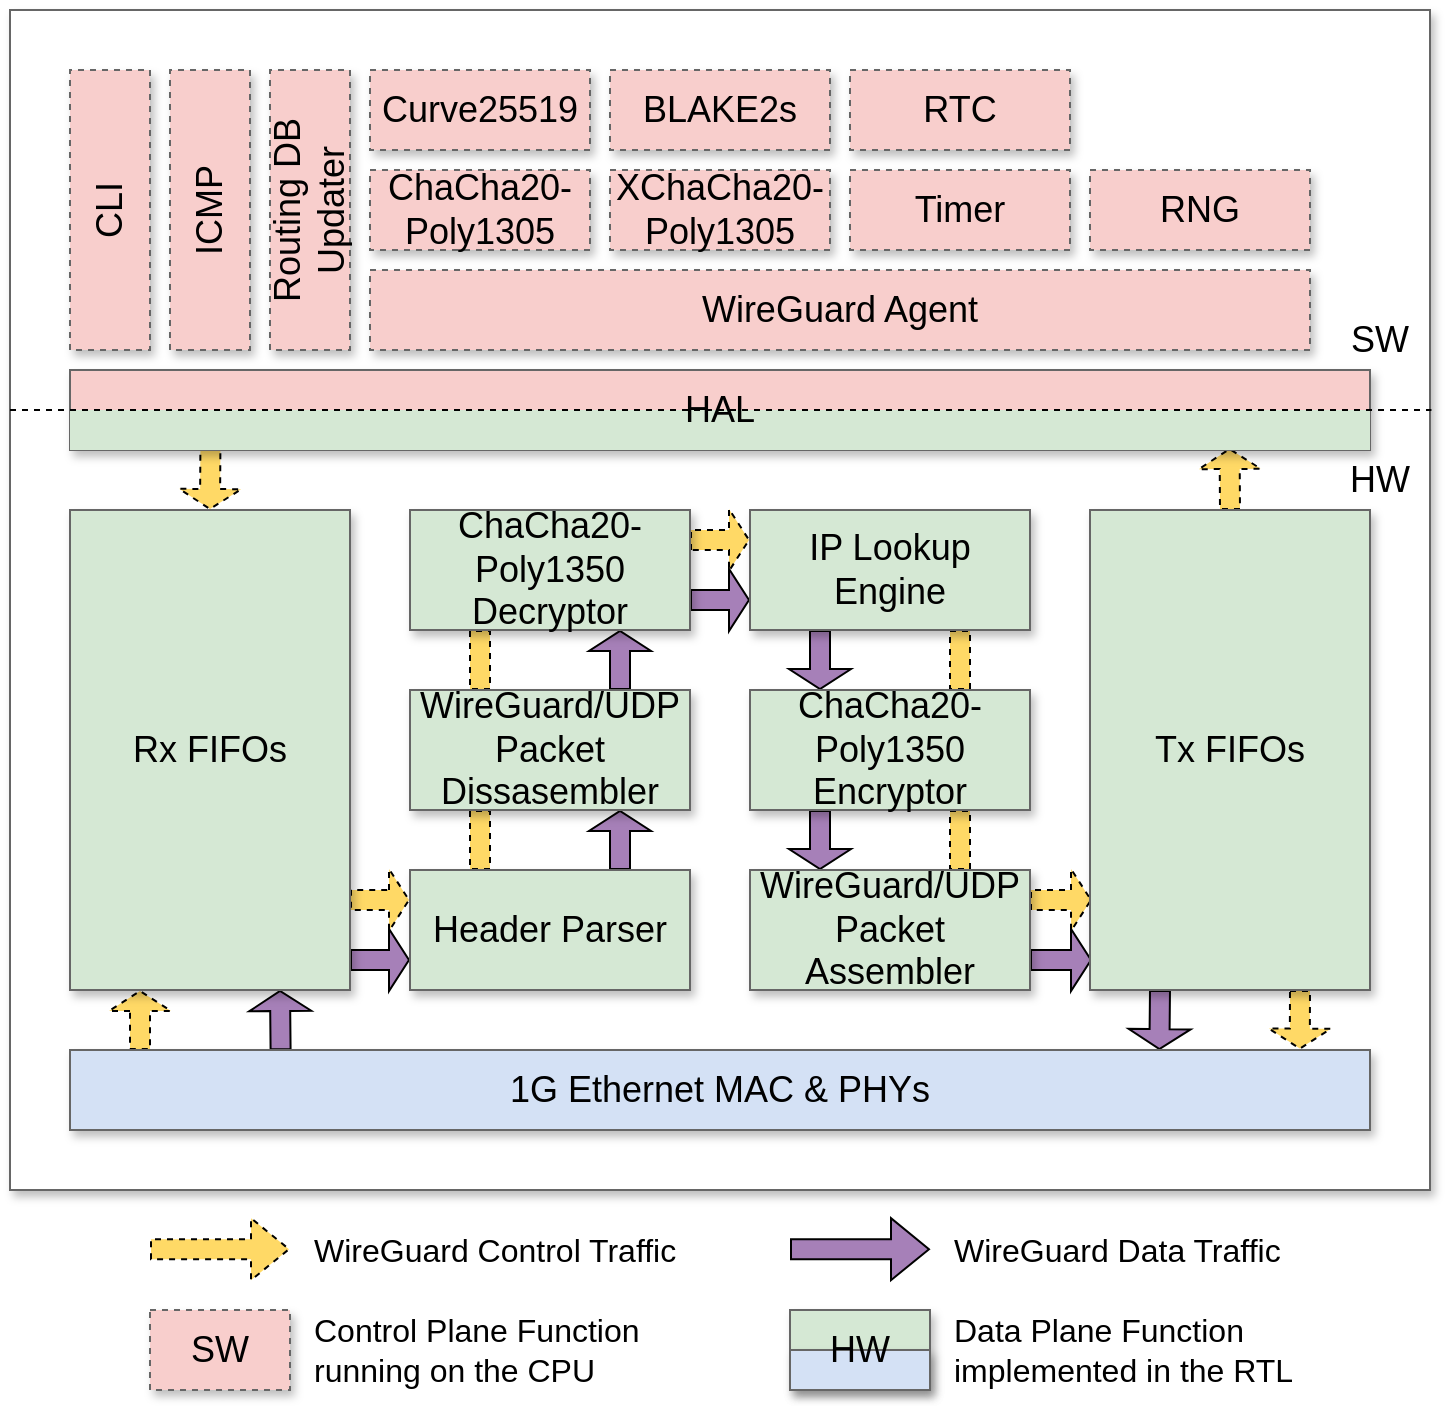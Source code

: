 <mxfile version="24.8.4" pages="20">
  <diagram name="Architecture-HW-SW-Partitioning" id="iVADKCF5TQAQzMJhJC40">
    <mxGraphModel grid="1" page="1" gridSize="10" guides="1" tooltips="1" connect="1" arrows="1" fold="1" pageScale="1.5" pageWidth="1169" pageHeight="826" background="none" math="0" shadow="0">
      <root>
        <mxCell id="AeBB8-sio0Yl_H-ksZP_-0" style=";html=1;" />
        <mxCell id="AeBB8-sio0Yl_H-ksZP_-1" style=";html=1;" parent="AeBB8-sio0Yl_H-ksZP_-0" />
        <mxCell id="Jr1wNBjs-3OzKCK7sR3b-0" value="" style="whiteSpace=wrap;html=1;shadow=1;fontSize=18;fillColor=#FFFFFF;strokeColor=#666666;" vertex="1" parent="AeBB8-sio0Yl_H-ksZP_-1">
          <mxGeometry x="30" y="10" width="710" height="590" as="geometry" />
        </mxCell>
        <mxCell id="0kSYVy-Y1JwLHe2bQv9W-3" style="edgeStyle=orthogonalEdgeStyle;rounded=0;orthogonalLoop=1;jettySize=auto;html=1;exitX=0.25;exitY=0;exitDx=0;exitDy=0;entryX=0.25;entryY=1;entryDx=0;entryDy=0;dashed=1;endArrow=none;endFill=0;shape=flexArrow;endSize=3;startSize=3;fillColor=#FFD966;" edge="1" parent="AeBB8-sio0Yl_H-ksZP_-1" source="FPzUiwhHF7_pBEXh611t-1" target="FPzUiwhHF7_pBEXh611t-11">
          <mxGeometry relative="1" as="geometry" />
        </mxCell>
        <mxCell id="0kSYVy-Y1JwLHe2bQv9W-4" style="edgeStyle=orthogonalEdgeStyle;rounded=0;orthogonalLoop=1;jettySize=auto;html=1;exitX=0.75;exitY=0;exitDx=0;exitDy=0;entryX=0.75;entryY=1;entryDx=0;entryDy=0;shape=flexArrow;endSize=3;startSize=3;fillColor=#A680B8;" edge="1" parent="AeBB8-sio0Yl_H-ksZP_-1" source="FPzUiwhHF7_pBEXh611t-1" target="FPzUiwhHF7_pBEXh611t-11">
          <mxGeometry relative="1" as="geometry" />
        </mxCell>
        <mxCell id="0kSYVy-Y1JwLHe2bQv9W-9" style="edgeStyle=orthogonalEdgeStyle;rounded=0;orthogonalLoop=1;jettySize=auto;html=1;exitX=0.25;exitY=1;exitDx=0;exitDy=0;entryX=0.25;entryY=0;entryDx=0;entryDy=0;shape=flexArrow;endSize=3;startSize=3;fillColor=#A680B8;" edge="1" parent="AeBB8-sio0Yl_H-ksZP_-1" source="FPzUiwhHF7_pBEXh611t-4" target="FPzUiwhHF7_pBEXh611t-10">
          <mxGeometry relative="1" as="geometry" />
        </mxCell>
        <mxCell id="0kSYVy-Y1JwLHe2bQv9W-10" style="edgeStyle=orthogonalEdgeStyle;rounded=0;orthogonalLoop=1;jettySize=auto;html=1;exitX=0.75;exitY=1;exitDx=0;exitDy=0;entryX=0.75;entryY=0;entryDx=0;entryDy=0;dashed=1;endArrow=none;endFill=0;shape=flexArrow;endSize=3;startSize=3;fillColor=#FFD966;" edge="1" parent="AeBB8-sio0Yl_H-ksZP_-1" source="FPzUiwhHF7_pBEXh611t-4" target="FPzUiwhHF7_pBEXh611t-10">
          <mxGeometry relative="1" as="geometry" />
        </mxCell>
        <mxCell id="0kSYVy-Y1JwLHe2bQv9W-11" style="edgeStyle=orthogonalEdgeStyle;rounded=0;orthogonalLoop=1;jettySize=auto;html=1;exitX=0.25;exitY=1;exitDx=0;exitDy=0;entryX=0.25;entryY=0;entryDx=0;entryDy=0;shape=flexArrow;endSize=3;startSize=3;fillColor=#A680B8;" edge="1" parent="AeBB8-sio0Yl_H-ksZP_-1" source="FPzUiwhHF7_pBEXh611t-10" target="FPzUiwhHF7_pBEXh611t-5">
          <mxGeometry relative="1" as="geometry" />
        </mxCell>
        <mxCell id="0kSYVy-Y1JwLHe2bQv9W-12" style="edgeStyle=orthogonalEdgeStyle;rounded=0;orthogonalLoop=1;jettySize=auto;html=1;exitX=0.75;exitY=1;exitDx=0;exitDy=0;entryX=0.75;entryY=0;entryDx=0;entryDy=0;dashed=1;endArrow=none;endFill=0;shape=flexArrow;endSize=3;startSize=3;fillColor=#FFD966;" edge="1" parent="AeBB8-sio0Yl_H-ksZP_-1" source="FPzUiwhHF7_pBEXh611t-10" target="FPzUiwhHF7_pBEXh611t-5">
          <mxGeometry relative="1" as="geometry" />
        </mxCell>
        <mxCell id="0kSYVy-Y1JwLHe2bQv9W-5" style="edgeStyle=orthogonalEdgeStyle;rounded=0;orthogonalLoop=1;jettySize=auto;html=1;exitX=0.25;exitY=0;exitDx=0;exitDy=0;entryX=0.25;entryY=1;entryDx=0;entryDy=0;dashed=1;endArrow=none;endFill=0;shape=flexArrow;fillColor=#FFD966;" edge="1" parent="AeBB8-sio0Yl_H-ksZP_-1" source="FPzUiwhHF7_pBEXh611t-11" target="FPzUiwhHF7_pBEXh611t-15">
          <mxGeometry relative="1" as="geometry" />
        </mxCell>
        <mxCell id="0kSYVy-Y1JwLHe2bQv9W-6" style="edgeStyle=orthogonalEdgeStyle;rounded=0;orthogonalLoop=1;jettySize=auto;html=1;exitX=0.75;exitY=0;exitDx=0;exitDy=0;entryX=0.75;entryY=1;entryDx=0;entryDy=0;shape=flexArrow;endSize=3;startSize=3;fillColor=#A680B8;" edge="1" parent="AeBB8-sio0Yl_H-ksZP_-1" source="FPzUiwhHF7_pBEXh611t-11" target="FPzUiwhHF7_pBEXh611t-15">
          <mxGeometry relative="1" as="geometry" />
        </mxCell>
        <mxCell id="0kSYVy-Y1JwLHe2bQv9W-7" style="edgeStyle=orthogonalEdgeStyle;rounded=0;orthogonalLoop=1;jettySize=auto;html=1;exitX=1;exitY=0.25;exitDx=0;exitDy=0;entryX=0;entryY=0.25;entryDx=0;entryDy=0;dashed=1;shape=flexArrow;endSize=3;startSize=3;fillColor=#FFD966;" edge="1" parent="AeBB8-sio0Yl_H-ksZP_-1" source="FPzUiwhHF7_pBEXh611t-15" target="FPzUiwhHF7_pBEXh611t-4">
          <mxGeometry relative="1" as="geometry" />
        </mxCell>
        <mxCell id="0kSYVy-Y1JwLHe2bQv9W-8" style="edgeStyle=orthogonalEdgeStyle;rounded=0;orthogonalLoop=1;jettySize=auto;html=1;exitX=1;exitY=0.75;exitDx=0;exitDy=0;entryX=0;entryY=0.75;entryDx=0;entryDy=0;shape=flexArrow;endSize=3;startSize=3;fillColor=#A680B8;" edge="1" parent="AeBB8-sio0Yl_H-ksZP_-1" source="FPzUiwhHF7_pBEXh611t-15" target="FPzUiwhHF7_pBEXh611t-4">
          <mxGeometry relative="1" as="geometry" />
        </mxCell>
        <mxCell id="UBBNeBkAg1hyHC5WGzaB-0" value="HW" style="text;html=1;align=center;verticalAlign=middle;whiteSpace=wrap;rounded=0;fontSize=18;" vertex="1" parent="AeBB8-sio0Yl_H-ksZP_-1">
          <mxGeometry x="680" y="230" width="70" height="30" as="geometry" />
        </mxCell>
        <mxCell id="UBBNeBkAg1hyHC5WGzaB-19" value="CLI" style="whiteSpace=wrap;html=1;shadow=1;fontSize=18;fillColor=#F8CECC;strokeColor=#666666;rotation=-90;dashed=1;" vertex="1" parent="AeBB8-sio0Yl_H-ksZP_-1">
          <mxGeometry x="10" y="90" width="140" height="40" as="geometry" />
        </mxCell>
        <mxCell id="CYCbz0DWHfy4cVGvwSAo-0" value="ICMP" style="whiteSpace=wrap;html=1;shadow=1;fontSize=18;fillColor=#F8CECC;strokeColor=#666666;rotation=-90;dashed=1;" vertex="1" parent="AeBB8-sio0Yl_H-ksZP_-1">
          <mxGeometry x="60" y="90" width="140" height="40" as="geometry" />
        </mxCell>
        <mxCell id="CYCbz0DWHfy4cVGvwSAo-3" value="Routing DB Updater" style="whiteSpace=wrap;html=1;shadow=1;fontSize=18;fillColor=#F8CECC;strokeColor=#666666;rotation=-90;dashed=1;" vertex="1" parent="AeBB8-sio0Yl_H-ksZP_-1">
          <mxGeometry x="110" y="90" width="140" height="40" as="geometry" />
        </mxCell>
        <mxCell id="L0XiJvnp8FuRfK17jGib-0" value="WireGuard Agent" style="whiteSpace=wrap;html=1;shadow=1;fontSize=18;fillColor=#F8CECC;strokeColor=#666666;rotation=0;dashed=1;" vertex="1" parent="AeBB8-sio0Yl_H-ksZP_-1">
          <mxGeometry x="210" y="140" width="470" height="40" as="geometry" />
        </mxCell>
        <mxCell id="sTsNCBmzV5wwlKBJqqCL-0" value="&lt;div&gt;BLAKE2s&lt;/div&gt;" style="whiteSpace=wrap;html=1;shadow=1;fontSize=18;fillColor=#F8CECC;strokeColor=#666666;dashed=1;" vertex="1" parent="AeBB8-sio0Yl_H-ksZP_-1">
          <mxGeometry x="330" y="40" width="110" height="40" as="geometry" />
        </mxCell>
        <mxCell id="sTsNCBmzV5wwlKBJqqCL-1" value="&lt;div&gt;XChaCha20-Poly1305&lt;/div&gt;" style="whiteSpace=wrap;html=1;shadow=1;fontSize=18;fillColor=#F8CECC;strokeColor=#666666;dashed=1;" vertex="1" parent="AeBB8-sio0Yl_H-ksZP_-1">
          <mxGeometry x="330" y="90" width="110" height="40" as="geometry" />
        </mxCell>
        <mxCell id="sTsNCBmzV5wwlKBJqqCL-2" value="&lt;div&gt;Curve25519&lt;/div&gt;" style="whiteSpace=wrap;html=1;shadow=1;fontSize=18;fillColor=#F8CECC;strokeColor=#666666;dashed=1;" vertex="1" parent="AeBB8-sio0Yl_H-ksZP_-1">
          <mxGeometry x="210" y="40" width="110" height="40" as="geometry" />
        </mxCell>
        <mxCell id="sTsNCBmzV5wwlKBJqqCL-3" value="&lt;div&gt;ChaCha20-Poly1305&lt;/div&gt;" style="whiteSpace=wrap;html=1;shadow=1;fontSize=18;fillColor=#F8CECC;strokeColor=#666666;dashed=1;" vertex="1" parent="AeBB8-sio0Yl_H-ksZP_-1">
          <mxGeometry x="210" y="90" width="110" height="40" as="geometry" />
        </mxCell>
        <mxCell id="PKpEmeWrTmAuyZNnIx-F-3" value="SW" style="text;html=1;align=center;verticalAlign=middle;whiteSpace=wrap;rounded=0;fontSize=18;" vertex="1" parent="AeBB8-sio0Yl_H-ksZP_-1">
          <mxGeometry x="680" y="160" width="70" height="30" as="geometry" />
        </mxCell>
        <mxCell id="uVcMnLZoag41VLgbi8GS-0" value="Timer" style="whiteSpace=wrap;html=1;shadow=1;fontSize=18;fillColor=#F8CECC;strokeColor=#666666;dashed=1;" vertex="1" parent="AeBB8-sio0Yl_H-ksZP_-1">
          <mxGeometry x="450" y="90" width="110" height="40" as="geometry" />
        </mxCell>
        <mxCell id="kkxD3PFS0pfiVHmjX0vV-0" value="RTC" style="whiteSpace=wrap;html=1;shadow=1;fontSize=18;fillColor=#F8CECC;strokeColor=#666666;dashed=1;" vertex="1" parent="AeBB8-sio0Yl_H-ksZP_-1">
          <mxGeometry x="450" y="40" width="110" height="40" as="geometry" />
        </mxCell>
        <mxCell id="PJcT3RregLsy-QWcZTEu-0" value="RNG" style="whiteSpace=wrap;html=1;shadow=1;fontSize=18;fillColor=#F8CECC;strokeColor=#666666;dashed=1;" vertex="1" parent="AeBB8-sio0Yl_H-ksZP_-1">
          <mxGeometry x="570" y="90" width="110" height="40" as="geometry" />
        </mxCell>
        <mxCell id="4keF-OSWOWsRNEGEbGln-11" style="edgeStyle=orthogonalEdgeStyle;rounded=0;orthogonalLoop=1;jettySize=auto;html=1;exitX=0.5;exitY=0;exitDx=0;exitDy=0;entryX=0.892;entryY=0.975;entryDx=0;entryDy=0;entryPerimeter=0;dashed=1;shape=flexArrow;endSize=3;startSize=3;fillColor=#FFD966;" edge="1" parent="AeBB8-sio0Yl_H-ksZP_-1" source="FPzUiwhHF7_pBEXh611t-3" target="UBBNeBkAg1hyHC5WGzaB-4">
          <mxGeometry relative="1" as="geometry" />
        </mxCell>
        <mxCell id="4keF-OSWOWsRNEGEbGln-13" style="edgeStyle=orthogonalEdgeStyle;rounded=0;orthogonalLoop=1;jettySize=auto;html=1;exitX=0.5;exitY=0;exitDx=0;exitDy=0;entryX=0.108;entryY=0.975;entryDx=0;entryDy=0;entryPerimeter=0;startArrow=classic;startFill=1;endArrow=none;endFill=0;dashed=1;shape=flexArrow;endSize=3;startSize=3;fillColor=#FFD966;" edge="1" parent="AeBB8-sio0Yl_H-ksZP_-1" source="FPzUiwhHF7_pBEXh611t-2" target="UBBNeBkAg1hyHC5WGzaB-4">
          <mxGeometry relative="1" as="geometry" />
        </mxCell>
        <mxCell id="0kSYVy-Y1JwLHe2bQv9W-1" style="edgeStyle=orthogonalEdgeStyle;rounded=0;orthogonalLoop=1;jettySize=auto;html=1;exitX=0;exitY=0.25;exitDx=0;exitDy=0;entryX=1;entryY=0.813;entryDx=0;entryDy=0;entryPerimeter=0;startArrow=classic;startFill=1;endArrow=none;endFill=0;dashed=1;shape=flexArrow;endSize=3;startSize=3;fillColor=#FFD966;" edge="1" parent="AeBB8-sio0Yl_H-ksZP_-1" source="FPzUiwhHF7_pBEXh611t-1" target="FPzUiwhHF7_pBEXh611t-2">
          <mxGeometry relative="1" as="geometry" />
        </mxCell>
        <mxCell id="0kSYVy-Y1JwLHe2bQv9W-2" style="edgeStyle=orthogonalEdgeStyle;rounded=0;orthogonalLoop=1;jettySize=auto;html=1;exitX=0;exitY=0.75;exitDx=0;exitDy=0;startArrow=classic;startFill=1;endArrow=none;endFill=0;shape=flexArrow;endSize=3;startSize=3;fillColor=#A680B8;" edge="1" parent="AeBB8-sio0Yl_H-ksZP_-1" source="FPzUiwhHF7_pBEXh611t-1">
          <mxGeometry relative="1" as="geometry">
            <mxPoint x="200" y="485" as="targetPoint" />
          </mxGeometry>
        </mxCell>
        <mxCell id="0kSYVy-Y1JwLHe2bQv9W-13" style="edgeStyle=orthogonalEdgeStyle;rounded=0;orthogonalLoop=1;jettySize=auto;html=1;exitX=1;exitY=0.25;exitDx=0;exitDy=0;entryX=0.007;entryY=0.813;entryDx=0;entryDy=0;entryPerimeter=0;dashed=1;shape=flexArrow;endSize=3;startSize=3;fillColor=#FFD966;" edge="1" parent="AeBB8-sio0Yl_H-ksZP_-1" source="FPzUiwhHF7_pBEXh611t-5" target="FPzUiwhHF7_pBEXh611t-3">
          <mxGeometry relative="1" as="geometry" />
        </mxCell>
        <mxCell id="0kSYVy-Y1JwLHe2bQv9W-14" style="edgeStyle=orthogonalEdgeStyle;rounded=0;orthogonalLoop=1;jettySize=auto;html=1;exitX=1;exitY=0.75;exitDx=0;exitDy=0;entryX=0.007;entryY=0.938;entryDx=0;entryDy=0;entryPerimeter=0;shape=flexArrow;endSize=3;startSize=3;fillColor=#A680B8;" edge="1" parent="AeBB8-sio0Yl_H-ksZP_-1" source="FPzUiwhHF7_pBEXh611t-5" target="FPzUiwhHF7_pBEXh611t-3">
          <mxGeometry relative="1" as="geometry" />
        </mxCell>
        <mxCell id="0kSYVy-Y1JwLHe2bQv9W-17" style="edgeStyle=orthogonalEdgeStyle;rounded=0;orthogonalLoop=1;jettySize=auto;html=1;exitX=0.25;exitY=1;exitDx=0;exitDy=0;startArrow=classic;startFill=1;endArrow=none;endFill=0;dashed=1;shape=flexArrow;endSize=3;startSize=3;fillColor=#FFD966;" edge="1" parent="AeBB8-sio0Yl_H-ksZP_-1" source="FPzUiwhHF7_pBEXh611t-2">
          <mxGeometry relative="1" as="geometry">
            <mxPoint x="95" y="530" as="targetPoint" />
          </mxGeometry>
        </mxCell>
        <mxCell id="0kSYVy-Y1JwLHe2bQv9W-18" style="edgeStyle=orthogonalEdgeStyle;rounded=0;orthogonalLoop=1;jettySize=auto;html=1;exitX=0.75;exitY=1;exitDx=0;exitDy=0;entryX=0.162;entryY=0.001;entryDx=0;entryDy=0;entryPerimeter=0;startArrow=classic;startFill=1;endArrow=none;endFill=0;shape=flexArrow;endSize=3;startSize=3;fillColor=#A680B8;" edge="1" parent="AeBB8-sio0Yl_H-ksZP_-1" source="FPzUiwhHF7_pBEXh611t-2" target="FPzUiwhHF7_pBEXh611t-0">
          <mxGeometry relative="1" as="geometry" />
        </mxCell>
        <mxCell id="0kSYVy-Y1JwLHe2bQv9W-21" style="edgeStyle=orthogonalEdgeStyle;rounded=0;orthogonalLoop=1;jettySize=auto;html=1;exitX=0.25;exitY=1;exitDx=0;exitDy=0;entryX=0.838;entryY=0.001;entryDx=0;entryDy=0;entryPerimeter=0;shape=flexArrow;endSize=3;startSize=3;fillColor=#A680B8;" edge="1" parent="AeBB8-sio0Yl_H-ksZP_-1" source="FPzUiwhHF7_pBEXh611t-3" target="FPzUiwhHF7_pBEXh611t-0">
          <mxGeometry relative="1" as="geometry" />
        </mxCell>
        <mxCell id="0kSYVy-Y1JwLHe2bQv9W-22" style="edgeStyle=orthogonalEdgeStyle;rounded=0;orthogonalLoop=1;jettySize=auto;html=1;exitX=0.75;exitY=1;exitDx=0;exitDy=0;entryX=0.946;entryY=-0.005;entryDx=0;entryDy=0;entryPerimeter=0;dashed=1;shape=flexArrow;endSize=3;startSize=3;fillColor=#FFD966;" edge="1" parent="AeBB8-sio0Yl_H-ksZP_-1" source="FPzUiwhHF7_pBEXh611t-3" target="FPzUiwhHF7_pBEXh611t-0">
          <mxGeometry relative="1" as="geometry" />
        </mxCell>
        <mxCell id="UBBNeBkAg1hyHC5WGzaB-4" value="" style="whiteSpace=wrap;html=1;shadow=1;fontSize=18;fillColor=#F8CECC;strokeColor=#666666;" vertex="1" parent="AeBB8-sio0Yl_H-ksZP_-1">
          <mxGeometry x="60" y="190" width="650" height="40" as="geometry" />
        </mxCell>
        <mxCell id="FPzUiwhHF7_pBEXh611t-1" value="Header Parser" style="whiteSpace=wrap;html=1;shadow=1;fontSize=18;fillColor=#D5E8D4;strokeColor=#666666;" vertex="1" parent="AeBB8-sio0Yl_H-ksZP_-1">
          <mxGeometry x="230" y="440" width="140" height="60" as="geometry" />
        </mxCell>
        <mxCell id="FPzUiwhHF7_pBEXh611t-3" value="Tx FIFOs" style="whiteSpace=wrap;html=1;shadow=1;fontSize=18;fillColor=#D5E8D4;strokeColor=#666666;" vertex="1" parent="AeBB8-sio0Yl_H-ksZP_-1">
          <mxGeometry x="570" y="260" width="140" height="240" as="geometry" />
        </mxCell>
        <mxCell id="FPzUiwhHF7_pBEXh611t-4" value="IP Lookup Engine" style="whiteSpace=wrap;html=1;shadow=1;fontSize=18;fillColor=#D5E8D4;strokeColor=#666666;" vertex="1" parent="AeBB8-sio0Yl_H-ksZP_-1">
          <mxGeometry x="400" y="260" width="140" height="60" as="geometry" />
        </mxCell>
        <mxCell id="FPzUiwhHF7_pBEXh611t-5" value="WireGuard/UDP Packet Assembler" style="whiteSpace=wrap;html=1;shadow=1;fontSize=18;fillColor=#D5E8D4;strokeColor=#666666;" vertex="1" parent="AeBB8-sio0Yl_H-ksZP_-1">
          <mxGeometry x="400" y="440" width="140" height="60" as="geometry" />
        </mxCell>
        <mxCell id="FPzUiwhHF7_pBEXh611t-10" value="ChaCha20-Poly1350 Encryptor" style="whiteSpace=wrap;html=1;shadow=1;fontSize=18;fillColor=#D5E8D4;strokeColor=#666666;" vertex="1" parent="AeBB8-sio0Yl_H-ksZP_-1">
          <mxGeometry x="400" y="350" width="140" height="60" as="geometry" />
        </mxCell>
        <mxCell id="FPzUiwhHF7_pBEXh611t-11" value="WireGuard/UDP Packet Dissasembler" style="whiteSpace=wrap;html=1;shadow=1;fontSize=18;fillColor=#D5E8D4;strokeColor=#666666;" vertex="1" parent="AeBB8-sio0Yl_H-ksZP_-1">
          <mxGeometry x="230" y="350" width="140" height="60" as="geometry" />
        </mxCell>
        <mxCell id="FPzUiwhHF7_pBEXh611t-15" value="ChaCha20-Poly1350 Decryptor" style="whiteSpace=wrap;html=1;shadow=1;fontSize=18;fillColor=#D5E8D4;strokeColor=#666666;" vertex="1" parent="AeBB8-sio0Yl_H-ksZP_-1">
          <mxGeometry x="230" y="260" width="140" height="60" as="geometry" />
        </mxCell>
        <mxCell id="FPzUiwhHF7_pBEXh611t-2" value="Rx FIFOs" style="whiteSpace=wrap;html=1;shadow=1;fontSize=18;fillColor=#D5E8D4;strokeColor=#666666;" vertex="1" parent="AeBB8-sio0Yl_H-ksZP_-1">
          <mxGeometry x="60" y="260" width="140" height="240" as="geometry" />
        </mxCell>
        <mxCell id="FPzUiwhHF7_pBEXh611t-0" value="1G Ethernet MAC &amp;amp; PHYs" style="whiteSpace=wrap;html=1;shadow=1;fontSize=18;fillColor=#D4E1F5;strokeColor=#666666;" vertex="1" parent="AeBB8-sio0Yl_H-ksZP_-1">
          <mxGeometry x="60" y="530" width="650" height="40" as="geometry" />
        </mxCell>
        <mxCell id="uyBP7hK1ZYYgzxr68wQg-1" value="" style="shape=flexArrow;endArrow=classic;html=1;rounded=0;dashed=1;fillColor=#FFD966;" edge="1" parent="AeBB8-sio0Yl_H-ksZP_-1">
          <mxGeometry width="50" height="50" relative="1" as="geometry">
            <mxPoint x="100" y="629.58" as="sourcePoint" />
            <mxPoint x="170" y="629.58" as="targetPoint" />
          </mxGeometry>
        </mxCell>
        <mxCell id="uyBP7hK1ZYYgzxr68wQg-2" value="" style="shape=flexArrow;endArrow=classic;html=1;rounded=0;fillColor=#A680B8;" edge="1" parent="AeBB8-sio0Yl_H-ksZP_-1">
          <mxGeometry width="50" height="50" relative="1" as="geometry">
            <mxPoint x="420" y="629.58" as="sourcePoint" />
            <mxPoint x="490" y="629.58" as="targetPoint" />
          </mxGeometry>
        </mxCell>
        <mxCell id="uyBP7hK1ZYYgzxr68wQg-3" value="&lt;div style=&quot;font-size: 16px;&quot;&gt;WireGuard Control Traffic &lt;br style=&quot;font-size: 16px;&quot;&gt;&lt;/div&gt;" style="text;html=1;align=left;verticalAlign=middle;whiteSpace=wrap;rounded=0;fontSize=16;" vertex="1" parent="AeBB8-sio0Yl_H-ksZP_-1">
          <mxGeometry x="180" y="610" width="200" height="40" as="geometry" />
        </mxCell>
        <mxCell id="uyBP7hK1ZYYgzxr68wQg-4" value="WireGuard Data Traffic" style="text;html=1;align=left;verticalAlign=middle;whiteSpace=wrap;rounded=0;fontSize=16;" vertex="1" parent="AeBB8-sio0Yl_H-ksZP_-1">
          <mxGeometry x="500" y="610" width="200" height="40" as="geometry" />
        </mxCell>
        <mxCell id="uyBP7hK1ZYYgzxr68wQg-5" value="" style="whiteSpace=wrap;html=1;shadow=1;fontSize=18;fillColor=#D5E8D4;strokeColor=#666666;" vertex="1" parent="AeBB8-sio0Yl_H-ksZP_-1">
          <mxGeometry x="420" y="660" width="70" height="40" as="geometry" />
        </mxCell>
        <mxCell id="uyBP7hK1ZYYgzxr68wQg-6" value="Control Plane Function running on the CPU" style="text;html=1;align=left;verticalAlign=middle;whiteSpace=wrap;rounded=0;fontSize=16;" vertex="1" parent="AeBB8-sio0Yl_H-ksZP_-1">
          <mxGeometry x="180" y="660" width="200" height="40" as="geometry" />
        </mxCell>
        <mxCell id="uyBP7hK1ZYYgzxr68wQg-7" value="Data Plane Function implemented in the RTL" style="text;html=1;align=left;verticalAlign=middle;whiteSpace=wrap;rounded=0;fontSize=16;" vertex="1" parent="AeBB8-sio0Yl_H-ksZP_-1">
          <mxGeometry x="500" y="660" width="200" height="40" as="geometry" />
        </mxCell>
        <mxCell id="uyBP7hK1ZYYgzxr68wQg-8" value="SW" style="whiteSpace=wrap;html=1;shadow=1;fontSize=18;fillColor=#F8CECC;strokeColor=#666666;dashed=1;" vertex="1" parent="AeBB8-sio0Yl_H-ksZP_-1">
          <mxGeometry x="100" y="660" width="70" height="40" as="geometry" />
        </mxCell>
        <mxCell id="cCnOBG8AQMa66YPJWPuT-0" value="" style="whiteSpace=wrap;html=1;shadow=0;fontSize=18;fillColor=#D5E8D4;strokeColor=none;" vertex="1" parent="AeBB8-sio0Yl_H-ksZP_-1">
          <mxGeometry x="60" y="210" width="650" height="20" as="geometry" />
        </mxCell>
        <mxCell id="cCnOBG8AQMa66YPJWPuT-1" value="HAL" style="text;html=1;align=center;verticalAlign=middle;whiteSpace=wrap;rounded=0;fontSize=18;" vertex="1" parent="AeBB8-sio0Yl_H-ksZP_-1">
          <mxGeometry x="350" y="195" width="70" height="30" as="geometry" />
        </mxCell>
        <mxCell id="OlcDU-nbh-58OPeF0slU-0" value="" style="endArrow=none;dashed=1;html=1;rounded=0;entryX=1.001;entryY=0.339;entryDx=0;entryDy=0;entryPerimeter=0;exitX=0;exitY=0.339;exitDx=0;exitDy=0;exitPerimeter=0;" edge="1" parent="AeBB8-sio0Yl_H-ksZP_-1" source="Jr1wNBjs-3OzKCK7sR3b-0" target="Jr1wNBjs-3OzKCK7sR3b-0">
          <mxGeometry width="50" height="50" relative="1" as="geometry">
            <mxPoint x="30" y="211" as="sourcePoint" />
            <mxPoint x="600" y="211" as="targetPoint" />
          </mxGeometry>
        </mxCell>
        <mxCell id="POdsOL7BymEwL8dFfUbH-2" value="" style="whiteSpace=wrap;html=1;shadow=1;fontSize=18;fillColor=#D4E1F5;strokeColor=#666666;" vertex="1" parent="AeBB8-sio0Yl_H-ksZP_-1">
          <mxGeometry x="420" y="680" width="70" height="20" as="geometry" />
        </mxCell>
        <mxCell id="POdsOL7BymEwL8dFfUbH-3" value="HW" style="text;html=1;align=center;verticalAlign=middle;whiteSpace=wrap;rounded=0;fontSize=18;" vertex="1" parent="AeBB8-sio0Yl_H-ksZP_-1">
          <mxGeometry x="420" y="665" width="70" height="30" as="geometry" />
        </mxCell>
      </root>
    </mxGraphModel>
  </diagram>
  <diagram name="Architecture-HW" id="aS8cy-pOKQwYxkHNHiFP">
    <mxGraphModel grid="1" page="1" gridSize="10" guides="1" tooltips="1" connect="1" arrows="1" fold="1" pageScale="1.5" pageWidth="1169" pageHeight="826" background="none" math="0" shadow="0">
      <root>
        <mxCell id="b4dYdT5LKV_j_YBUvTWU-0" style=";html=1;" />
        <mxCell id="b4dYdT5LKV_j_YBUvTWU-1" style=";html=1;" parent="b4dYdT5LKV_j_YBUvTWU-0" />
        <mxCell id="QlcvdD63KFKoygFfUWdv-13" value="" style="rounded=0;whiteSpace=wrap;html=1;fillColor=default;shadow=1;" vertex="1" parent="b4dYdT5LKV_j_YBUvTWU-1">
          <mxGeometry x="20" y="30" width="1520" height="1100" as="geometry" />
        </mxCell>
        <mxCell id="51eLZSUea_ZyJH1-EZX5-9" style="edgeStyle=orthogonalEdgeStyle;rounded=0;orthogonalLoop=1;jettySize=auto;html=1;exitX=0.75;exitY=0;exitDx=0;exitDy=0;dashed=1;startArrow=classic;startFill=1;endArrow=classic;endFill=1;" edge="1" parent="b4dYdT5LKV_j_YBUvTWU-1" source="51eLZSUea_ZyJH1-EZX5-4" target="b4dYdT5LKV_j_YBUvTWU-96">
          <mxGeometry relative="1" as="geometry">
            <mxPoint x="989" y="250" as="targetPoint" />
            <Array as="points">
              <mxPoint x="990" y="330" />
              <mxPoint x="990" y="330" />
            </Array>
          </mxGeometry>
        </mxCell>
        <mxCell id="51eLZSUea_ZyJH1-EZX5-8" style="edgeStyle=orthogonalEdgeStyle;rounded=0;orthogonalLoop=1;jettySize=auto;html=1;exitX=0.75;exitY=0;exitDx=0;exitDy=0;dashed=1;startArrow=classic;startFill=1;endArrow=classic;endFill=1;" edge="1" parent="b4dYdT5LKV_j_YBUvTWU-1" source="b4dYdT5LKV_j_YBUvTWU-146" target="b4dYdT5LKV_j_YBUvTWU-96">
          <mxGeometry relative="1" as="geometry">
            <mxPoint x="830" y="260" as="targetPoint" />
            <Array as="points">
              <mxPoint x="830" y="330" />
              <mxPoint x="830" y="330" />
            </Array>
          </mxGeometry>
        </mxCell>
        <mxCell id="b4dYdT5LKV_j_YBUvTWU-2" style="edgeStyle=orthogonalEdgeStyle;rounded=0;orthogonalLoop=1;jettySize=auto;html=1;exitX=0.25;exitY=0;exitDx=0;exitDy=0;startArrow=classic;startFill=1;endArrow=none;endFill=0;" edge="1" parent="b4dYdT5LKV_j_YBUvTWU-1" source="b4dYdT5LKV_j_YBUvTWU-41">
          <mxGeometry relative="1" as="geometry">
            <mxPoint x="900" y="1110" as="targetPoint" />
            <Array as="points">
              <mxPoint x="1220" y="1110" />
            </Array>
          </mxGeometry>
        </mxCell>
        <mxCell id="b4dYdT5LKV_j_YBUvTWU-3" value="MDIO" style="edgeLabel;html=1;align=center;verticalAlign=middle;resizable=0;points=[];" vertex="1" connectable="0" parent="b4dYdT5LKV_j_YBUvTWU-2">
          <mxGeometry x="-0.88" y="-1" relative="1" as="geometry">
            <mxPoint x="19" y="14" as="offset" />
          </mxGeometry>
        </mxCell>
        <mxCell id="b4dYdT5LKV_j_YBUvTWU-4" style="edgeStyle=orthogonalEdgeStyle;rounded=0;orthogonalLoop=1;jettySize=auto;html=1;exitX=0.25;exitY=0;exitDx=0;exitDy=0;startArrow=classic;startFill=1;endArrow=none;endFill=0;" edge="1" parent="b4dYdT5LKV_j_YBUvTWU-1" source="b4dYdT5LKV_j_YBUvTWU-35">
          <mxGeometry relative="1" as="geometry">
            <mxPoint x="580" y="1110" as="targetPoint" />
            <Array as="points">
              <mxPoint x="900" y="1110" />
            </Array>
          </mxGeometry>
        </mxCell>
        <mxCell id="b4dYdT5LKV_j_YBUvTWU-5" value="MDIO" style="edgeLabel;html=1;align=center;verticalAlign=middle;resizable=0;points=[];" vertex="1" connectable="0" parent="b4dYdT5LKV_j_YBUvTWU-4">
          <mxGeometry x="-0.903" y="1" relative="1" as="geometry">
            <mxPoint x="21" y="10" as="offset" />
          </mxGeometry>
        </mxCell>
        <mxCell id="b4dYdT5LKV_j_YBUvTWU-6" style="edgeStyle=orthogonalEdgeStyle;rounded=0;orthogonalLoop=1;jettySize=auto;html=1;exitX=0.25;exitY=0;exitDx=0;exitDy=0;startArrow=classic;startFill=1;endArrow=none;endFill=0;" edge="1" parent="b4dYdT5LKV_j_YBUvTWU-1" source="b4dYdT5LKV_j_YBUvTWU-29">
          <mxGeometry relative="1" as="geometry">
            <mxPoint x="260" y="1110" as="targetPoint" />
            <Array as="points">
              <mxPoint x="550" y="1110" />
              <mxPoint x="220" y="1110" />
            </Array>
          </mxGeometry>
        </mxCell>
        <mxCell id="b4dYdT5LKV_j_YBUvTWU-7" value="MDIO" style="edgeLabel;html=1;align=center;verticalAlign=middle;resizable=0;points=[];" vertex="1" connectable="0" parent="b4dYdT5LKV_j_YBUvTWU-6">
          <mxGeometry x="-0.917" y="1" relative="1" as="geometry">
            <mxPoint x="21" y="8" as="offset" />
          </mxGeometry>
        </mxCell>
        <mxCell id="b4dYdT5LKV_j_YBUvTWU-8" style="edgeStyle=orthogonalEdgeStyle;rounded=0;orthogonalLoop=1;jettySize=auto;html=1;exitX=0.75;exitY=0;exitDx=0;exitDy=0;dashed=1;startArrow=classic;startFill=1;endArrow=classic;endFill=1;" edge="1" parent="b4dYdT5LKV_j_YBUvTWU-1" source="b4dYdT5LKV_j_YBUvTWU-77" target="b4dYdT5LKV_j_YBUvTWU-96">
          <mxGeometry relative="1" as="geometry">
            <mxPoint x="670" y="240" as="targetPoint" />
            <Array as="points">
              <mxPoint x="670" y="340" />
              <mxPoint x="670" y="340" />
            </Array>
          </mxGeometry>
        </mxCell>
        <mxCell id="b4dYdT5LKV_j_YBUvTWU-10" style="edgeStyle=orthogonalEdgeStyle;rounded=0;orthogonalLoop=1;jettySize=auto;html=1;exitX=0.5;exitY=0;exitDx=0;exitDy=0;dashed=1;startArrow=classic;startFill=1;endArrow=none;endFill=0;" edge="1" parent="b4dYdT5LKV_j_YBUvTWU-1" source="b4dYdT5LKV_j_YBUvTWU-46">
          <mxGeometry relative="1" as="geometry">
            <mxPoint x="1020" y="990" as="targetPoint" />
            <Array as="points">
              <mxPoint x="1340" y="990" />
            </Array>
          </mxGeometry>
        </mxCell>
        <mxCell id="b4dYdT5LKV_j_YBUvTWU-12" style="edgeStyle=orthogonalEdgeStyle;rounded=0;orthogonalLoop=1;jettySize=auto;html=1;exitX=0.5;exitY=0;exitDx=0;exitDy=0;dashed=1;startArrow=classic;startFill=1;endArrow=none;endFill=0;" edge="1" parent="b4dYdT5LKV_j_YBUvTWU-1" source="b4dYdT5LKV_j_YBUvTWU-40">
          <mxGeometry relative="1" as="geometry">
            <mxPoint x="700" y="990" as="targetPoint" />
            <Array as="points">
              <mxPoint x="1020" y="990" />
            </Array>
          </mxGeometry>
        </mxCell>
        <mxCell id="b4dYdT5LKV_j_YBUvTWU-14" style="edgeStyle=orthogonalEdgeStyle;rounded=0;orthogonalLoop=1;jettySize=auto;html=1;exitX=0.5;exitY=0;exitDx=0;exitDy=0;dashed=1;startArrow=classic;startFill=1;endArrow=none;endFill=0;" edge="1" parent="b4dYdT5LKV_j_YBUvTWU-1" source="b4dYdT5LKV_j_YBUvTWU-34">
          <mxGeometry relative="1" as="geometry">
            <mxPoint x="380" y="990" as="targetPoint" />
            <Array as="points">
              <mxPoint x="700" y="990" />
            </Array>
          </mxGeometry>
        </mxCell>
        <mxCell id="b4dYdT5LKV_j_YBUvTWU-16" value="&lt;div&gt;PHY&lt;/div&gt;&lt;div&gt;RTL8211EG - if1&lt;br&gt;&lt;/div&gt;" style="whiteSpace=wrap;html=1;shadow=1;fontSize=18;fillColor=#D4E1F5;strokeColor=#666666;" vertex="1" parent="b4dYdT5LKV_j_YBUvTWU-1">
          <mxGeometry x="200" y="1160" width="240" height="50" as="geometry" />
        </mxCell>
        <mxCell id="b4dYdT5LKV_j_YBUvTWU-17" style="edgeStyle=orthogonalEdgeStyle;rounded=0;orthogonalLoop=1;jettySize=auto;html=1;shape=flexArrow;startArrow=block;exitX=0.5;exitY=1;exitDx=0;exitDy=0;entryX=0.75;entryY=0;entryDx=0;entryDy=0;fillColor=#D4E1F5;" edge="1" parent="b4dYdT5LKV_j_YBUvTWU-1" source="b4dYdT5LKV_j_YBUvTWU-28" target="b4dYdT5LKV_j_YBUvTWU-16">
          <mxGeometry relative="1" as="geometry">
            <mxPoint x="350" y="1060" as="sourcePoint" />
            <mxPoint x="380" y="1120" as="targetPoint" />
          </mxGeometry>
        </mxCell>
        <mxCell id="b4dYdT5LKV_j_YBUvTWU-18" value="GMII" style="edgeLabel;html=1;align=center;verticalAlign=middle;resizable=0;points=[];rotation=0;" connectable="0" vertex="1" parent="b4dYdT5LKV_j_YBUvTWU-17">
          <mxGeometry x="0.05" y="-1" relative="1" as="geometry">
            <mxPoint x="28" y="28" as="offset" />
          </mxGeometry>
        </mxCell>
        <mxCell id="b4dYdT5LKV_j_YBUvTWU-19" style="edgeStyle=orthogonalEdgeStyle;rounded=0;orthogonalLoop=1;jettySize=auto;html=1;startArrow=block;exitX=0.5;exitY=1;exitDx=0;exitDy=0;entryX=0.25;entryY=0;entryDx=0;entryDy=0;" edge="1" parent="b4dYdT5LKV_j_YBUvTWU-1" source="b4dYdT5LKV_j_YBUvTWU-23" target="b4dYdT5LKV_j_YBUvTWU-16">
          <mxGeometry relative="1" as="geometry">
            <mxPoint x="200" y="1050" as="sourcePoint" />
            <mxPoint x="220" y="1120" as="targetPoint" />
            <Array as="points">
              <mxPoint x="80" y="1110" />
              <mxPoint x="260" y="1110" />
            </Array>
          </mxGeometry>
        </mxCell>
        <mxCell id="b4dYdT5LKV_j_YBUvTWU-20" value="MDIO" style="edgeLabel;html=1;align=center;verticalAlign=middle;resizable=0;points=[];rotation=0;" connectable="0" vertex="1" parent="b4dYdT5LKV_j_YBUvTWU-19">
          <mxGeometry x="0.05" y="-1" relative="1" as="geometry">
            <mxPoint x="94" y="39" as="offset" />
          </mxGeometry>
        </mxCell>
        <mxCell id="b4dYdT5LKV_j_YBUvTWU-21" style="edgeStyle=orthogonalEdgeStyle;rounded=0;orthogonalLoop=1;jettySize=auto;html=1;exitX=0.5;exitY=0;exitDx=0;exitDy=0;startArrow=classic;startFill=1;endArrow=classic;endFill=1;dashed=1;" edge="1" parent="b4dYdT5LKV_j_YBUvTWU-1" source="b4dYdT5LKV_j_YBUvTWU-23" target="b4dYdT5LKV_j_YBUvTWU-96">
          <mxGeometry relative="1" as="geometry">
            <mxPoint x="80" y="990.0" as="targetPoint" />
            <Array as="points">
              <mxPoint x="80" y="410" />
              <mxPoint x="80" y="410" />
            </Array>
          </mxGeometry>
        </mxCell>
        <mxCell id="b4dYdT5LKV_j_YBUvTWU-23" value="&lt;div&gt;PHY&lt;/div&gt;&lt;div&gt;Controller&lt;br&gt;&lt;/div&gt;" style="whiteSpace=wrap;html=1;shadow=1;fontSize=18;fillColor=#F8CECC;strokeColor=#666666;" vertex="1" parent="b4dYdT5LKV_j_YBUvTWU-1">
          <mxGeometry x="40" y="1030" width="80" height="50" as="geometry" />
        </mxCell>
        <mxCell id="b4dYdT5LKV_j_YBUvTWU-24" style="edgeStyle=orthogonalEdgeStyle;rounded=0;orthogonalLoop=1;jettySize=auto;html=1;exitX=0.5;exitY=0;exitDx=0;exitDy=0;dashed=1;startArrow=classic;startFill=1;endArrow=none;endFill=0;entryX=0;entryY=1;entryDx=0;entryDy=0;" edge="1" parent="b4dYdT5LKV_j_YBUvTWU-1" source="b4dYdT5LKV_j_YBUvTWU-28">
          <mxGeometry relative="1" as="geometry">
            <mxPoint x="80" y="990.0" as="targetPoint" />
            <Array as="points">
              <mxPoint x="380" y="990" />
            </Array>
          </mxGeometry>
        </mxCell>
        <mxCell id="b4dYdT5LKV_j_YBUvTWU-26" style="edgeStyle=orthogonalEdgeStyle;rounded=0;orthogonalLoop=1;jettySize=auto;html=1;exitX=0.25;exitY=0;exitDx=0;exitDy=0;entryX=0;entryY=0.5;entryDx=0;entryDy=0;shape=flexArrow;fillColor=#D4E1F5;" edge="1" parent="b4dYdT5LKV_j_YBUvTWU-1" source="b4dYdT5LKV_j_YBUvTWU-28" target="b4dYdT5LKV_j_YBUvTWU-47">
          <mxGeometry relative="1" as="geometry">
            <Array as="points">
              <mxPoint x="350" y="920" />
              <mxPoint x="100" y="920" />
              <mxPoint x="100" y="440" />
            </Array>
          </mxGeometry>
        </mxCell>
        <mxCell id="b4dYdT5LKV_j_YBUvTWU-27" value="&lt;div&gt;8-bit&lt;/div&gt;&lt;div&gt;ST&lt;/div&gt;" style="edgeLabel;html=1;align=center;verticalAlign=middle;resizable=0;points=[];labelBackgroundColor=none;" connectable="0" vertex="1" parent="b4dYdT5LKV_j_YBUvTWU-26">
          <mxGeometry x="0.849" y="-1" relative="1" as="geometry">
            <mxPoint x="52" y="-31" as="offset" />
          </mxGeometry>
        </mxCell>
        <mxCell id="b4dYdT5LKV_j_YBUvTWU-28" value="1G MAC" style="whiteSpace=wrap;html=1;shadow=1;fontSize=18;fillColor=#D4E1F5;strokeColor=#666666;" vertex="1" parent="b4dYdT5LKV_j_YBUvTWU-1">
          <mxGeometry x="320" y="1030" width="120" height="50" as="geometry" />
        </mxCell>
        <mxCell id="b4dYdT5LKV_j_YBUvTWU-29" value="&lt;div&gt;PHY&lt;/div&gt;&lt;div&gt;RTL8211EG - if2&lt;br&gt;&lt;/div&gt;" style="whiteSpace=wrap;html=1;shadow=1;fontSize=18;fillColor=#D4E1F5;strokeColor=#666666;" vertex="1" parent="b4dYdT5LKV_j_YBUvTWU-1">
          <mxGeometry x="520" y="1160" width="240" height="50" as="geometry" />
        </mxCell>
        <mxCell id="b4dYdT5LKV_j_YBUvTWU-30" style="edgeStyle=orthogonalEdgeStyle;rounded=0;orthogonalLoop=1;jettySize=auto;html=1;shape=flexArrow;startArrow=block;exitX=0.5;exitY=1;exitDx=0;exitDy=0;entryX=0.75;entryY=0;entryDx=0;entryDy=0;fillColor=#D4E1F5;" edge="1" parent="b4dYdT5LKV_j_YBUvTWU-1" source="b4dYdT5LKV_j_YBUvTWU-34" target="b4dYdT5LKV_j_YBUvTWU-29">
          <mxGeometry relative="1" as="geometry">
            <mxPoint x="710" y="1060" as="sourcePoint" />
            <mxPoint x="700" y="1120" as="targetPoint" />
          </mxGeometry>
        </mxCell>
        <mxCell id="b4dYdT5LKV_j_YBUvTWU-31" value="GMII" style="edgeLabel;html=1;align=center;verticalAlign=middle;resizable=0;points=[];rotation=0;" connectable="0" vertex="1" parent="b4dYdT5LKV_j_YBUvTWU-30">
          <mxGeometry x="0.05" y="-1" relative="1" as="geometry">
            <mxPoint x="28" y="28" as="offset" />
          </mxGeometry>
        </mxCell>
        <mxCell id="b4dYdT5LKV_j_YBUvTWU-32" style="edgeStyle=orthogonalEdgeStyle;rounded=0;orthogonalLoop=1;jettySize=auto;html=1;exitX=0.25;exitY=0;exitDx=0;exitDy=0;entryX=0;entryY=0.5;entryDx=0;entryDy=0;shape=flexArrow;fillColor=#D4E1F5;" edge="1" parent="b4dYdT5LKV_j_YBUvTWU-1" source="b4dYdT5LKV_j_YBUvTWU-34" target="b4dYdT5LKV_j_YBUvTWU-48">
          <mxGeometry relative="1" as="geometry">
            <Array as="points">
              <mxPoint x="670" y="900" />
              <mxPoint x="120" y="900" />
              <mxPoint x="120" y="560" />
            </Array>
          </mxGeometry>
        </mxCell>
        <mxCell id="b4dYdT5LKV_j_YBUvTWU-33" value="&lt;div&gt;8-bit&lt;/div&gt;&lt;div&gt;ST&lt;/div&gt;" style="edgeLabel;html=1;align=center;verticalAlign=middle;resizable=0;points=[];labelBackgroundColor=none;" connectable="0" vertex="1" parent="b4dYdT5LKV_j_YBUvTWU-32">
          <mxGeometry x="0.914" y="4" relative="1" as="geometry">
            <mxPoint x="28" y="-26" as="offset" />
          </mxGeometry>
        </mxCell>
        <mxCell id="b4dYdT5LKV_j_YBUvTWU-34" value="1G MAC" style="whiteSpace=wrap;html=1;shadow=1;fontSize=18;fillColor=#D4E1F5;strokeColor=#666666;" vertex="1" parent="b4dYdT5LKV_j_YBUvTWU-1">
          <mxGeometry x="640" y="1030" width="120" height="50" as="geometry" />
        </mxCell>
        <mxCell id="b4dYdT5LKV_j_YBUvTWU-35" value="&lt;div&gt;PHY&lt;/div&gt;&lt;div&gt;RTL8211EG - if3&lt;/div&gt;" style="whiteSpace=wrap;html=1;shadow=1;fontSize=18;fillColor=#D4E1F5;strokeColor=#666666;" vertex="1" parent="b4dYdT5LKV_j_YBUvTWU-1">
          <mxGeometry x="840" y="1160" width="240" height="50" as="geometry" />
        </mxCell>
        <mxCell id="b4dYdT5LKV_j_YBUvTWU-36" style="edgeStyle=orthogonalEdgeStyle;rounded=0;orthogonalLoop=1;jettySize=auto;html=1;shape=flexArrow;startArrow=block;exitX=0.5;exitY=1;exitDx=0;exitDy=0;entryX=0.75;entryY=0;entryDx=0;entryDy=0;fillColor=#D4E1F5;" edge="1" parent="b4dYdT5LKV_j_YBUvTWU-1" source="b4dYdT5LKV_j_YBUvTWU-40" target="b4dYdT5LKV_j_YBUvTWU-35">
          <mxGeometry relative="1" as="geometry">
            <mxPoint x="1030" y="1060" as="sourcePoint" />
            <mxPoint x="1020" y="1120" as="targetPoint" />
          </mxGeometry>
        </mxCell>
        <mxCell id="b4dYdT5LKV_j_YBUvTWU-37" value="GMII" style="edgeLabel;html=1;align=center;verticalAlign=middle;resizable=0;points=[];rotation=0;" connectable="0" vertex="1" parent="b4dYdT5LKV_j_YBUvTWU-36">
          <mxGeometry x="0.05" y="-1" relative="1" as="geometry">
            <mxPoint x="28" y="28" as="offset" />
          </mxGeometry>
        </mxCell>
        <mxCell id="b4dYdT5LKV_j_YBUvTWU-38" style="edgeStyle=orthogonalEdgeStyle;rounded=0;orthogonalLoop=1;jettySize=auto;html=1;exitX=0.25;exitY=0;exitDx=0;exitDy=0;entryX=0;entryY=0.5;entryDx=0;entryDy=0;shape=flexArrow;fillColor=#D4E1F5;" edge="1" parent="b4dYdT5LKV_j_YBUvTWU-1" source="b4dYdT5LKV_j_YBUvTWU-40" target="b4dYdT5LKV_j_YBUvTWU-49">
          <mxGeometry relative="1" as="geometry">
            <Array as="points">
              <mxPoint x="990" y="880" />
              <mxPoint x="140" y="880" />
              <mxPoint x="140" y="680" />
            </Array>
          </mxGeometry>
        </mxCell>
        <mxCell id="b4dYdT5LKV_j_YBUvTWU-39" value="&lt;div&gt;8-bit&lt;br&gt;&lt;/div&gt;&lt;div&gt;ST&lt;/div&gt;" style="edgeLabel;html=1;align=center;verticalAlign=middle;resizable=0;points=[];labelBackgroundColor=none;" connectable="0" vertex="1" parent="b4dYdT5LKV_j_YBUvTWU-38">
          <mxGeometry x="0.938" relative="1" as="geometry">
            <mxPoint x="19" y="-30" as="offset" />
          </mxGeometry>
        </mxCell>
        <mxCell id="b4dYdT5LKV_j_YBUvTWU-40" value="1G MAC" style="whiteSpace=wrap;html=1;shadow=1;fontSize=18;fillColor=#D4E1F5;strokeColor=#666666;" vertex="1" parent="b4dYdT5LKV_j_YBUvTWU-1">
          <mxGeometry x="960" y="1030" width="120" height="50" as="geometry" />
        </mxCell>
        <mxCell id="b4dYdT5LKV_j_YBUvTWU-41" value="&lt;div&gt;PHY&lt;/div&gt;&lt;div&gt;RTL8211EG - if4&lt;br&gt;&lt;/div&gt;" style="whiteSpace=wrap;html=1;shadow=1;fontSize=18;fillColor=#D4E1F5;strokeColor=#666666;" vertex="1" parent="b4dYdT5LKV_j_YBUvTWU-1">
          <mxGeometry x="1160" y="1160" width="240" height="50" as="geometry" />
        </mxCell>
        <mxCell id="b4dYdT5LKV_j_YBUvTWU-42" style="edgeStyle=orthogonalEdgeStyle;rounded=0;orthogonalLoop=1;jettySize=auto;html=1;shape=flexArrow;startArrow=block;exitX=0.5;exitY=1;exitDx=0;exitDy=0;entryX=0.75;entryY=0;entryDx=0;entryDy=0;fillColor=#D4E1F5;" edge="1" parent="b4dYdT5LKV_j_YBUvTWU-1" source="b4dYdT5LKV_j_YBUvTWU-46" target="b4dYdT5LKV_j_YBUvTWU-41">
          <mxGeometry relative="1" as="geometry">
            <mxPoint x="1390" y="1060" as="sourcePoint" />
            <mxPoint x="1340" y="1130" as="targetPoint" />
          </mxGeometry>
        </mxCell>
        <mxCell id="b4dYdT5LKV_j_YBUvTWU-43" value="GMII" style="edgeLabel;html=1;align=center;verticalAlign=middle;resizable=0;points=[];rotation=0;" connectable="0" vertex="1" parent="b4dYdT5LKV_j_YBUvTWU-42">
          <mxGeometry x="0.05" y="-1" relative="1" as="geometry">
            <mxPoint x="31" y="28" as="offset" />
          </mxGeometry>
        </mxCell>
        <mxCell id="b4dYdT5LKV_j_YBUvTWU-44" style="edgeStyle=orthogonalEdgeStyle;rounded=0;orthogonalLoop=1;jettySize=auto;html=1;exitX=0.25;exitY=0;exitDx=0;exitDy=0;entryX=0;entryY=0.5;entryDx=0;entryDy=0;shape=flexArrow;fillColor=#D4E1F5;" edge="1" parent="b4dYdT5LKV_j_YBUvTWU-1" source="b4dYdT5LKV_j_YBUvTWU-46" target="b4dYdT5LKV_j_YBUvTWU-50">
          <mxGeometry relative="1" as="geometry">
            <Array as="points">
              <mxPoint x="1310" y="860" />
              <mxPoint x="160" y="860" />
              <mxPoint x="160" y="800" />
            </Array>
          </mxGeometry>
        </mxCell>
        <mxCell id="b4dYdT5LKV_j_YBUvTWU-45" value="&lt;div&gt;8-bit&lt;/div&gt;&lt;div&gt;ST&lt;/div&gt;" style="edgeLabel;html=1;align=center;verticalAlign=middle;resizable=0;points=[];labelBackgroundColor=none;" connectable="0" vertex="1" parent="b4dYdT5LKV_j_YBUvTWU-44">
          <mxGeometry x="0.958" relative="1" as="geometry">
            <mxPoint x="10" y="-30" as="offset" />
          </mxGeometry>
        </mxCell>
        <mxCell id="b4dYdT5LKV_j_YBUvTWU-46" value="1G MAC" style="whiteSpace=wrap;html=1;shadow=1;fontSize=18;fillColor=#D4E1F5;strokeColor=#666666;" vertex="1" parent="b4dYdT5LKV_j_YBUvTWU-1">
          <mxGeometry x="1280" y="1030" width="120" height="50" as="geometry" />
        </mxCell>
        <mxCell id="b4dYdT5LKV_j_YBUvTWU-47" value="" style="whiteSpace=wrap;html=1;shadow=1;fontSize=18;fillColor=#D4E1F5;strokeColor=#666666;" vertex="1" parent="b4dYdT5LKV_j_YBUvTWU-1">
          <mxGeometry x="200" y="400" width="80" height="80" as="geometry" />
        </mxCell>
        <mxCell id="b4dYdT5LKV_j_YBUvTWU-48" value="" style="whiteSpace=wrap;html=1;shadow=1;fontSize=18;fillColor=#D4E1F5;strokeColor=#666666;" vertex="1" parent="b4dYdT5LKV_j_YBUvTWU-1">
          <mxGeometry x="200" y="520" width="80" height="80" as="geometry" />
        </mxCell>
        <mxCell id="b4dYdT5LKV_j_YBUvTWU-49" value="" style="whiteSpace=wrap;html=1;shadow=1;fontSize=18;fillColor=#D4E1F5;strokeColor=#666666;" vertex="1" parent="b4dYdT5LKV_j_YBUvTWU-1">
          <mxGeometry x="200" y="640" width="80" height="80" as="geometry" />
        </mxCell>
        <mxCell id="b4dYdT5LKV_j_YBUvTWU-50" value="" style="whiteSpace=wrap;html=1;shadow=1;fontSize=18;fillColor=#D4E1F5;strokeColor=#666666;" vertex="1" parent="b4dYdT5LKV_j_YBUvTWU-1">
          <mxGeometry x="200" y="760" width="80" height="80" as="geometry" />
        </mxCell>
        <mxCell id="QlcvdD63KFKoygFfUWdv-5" style="edgeStyle=orthogonalEdgeStyle;rounded=0;orthogonalLoop=1;jettySize=auto;html=1;exitX=0.25;exitY=0;exitDx=0;exitDy=0;dashed=1;startArrow=classic;startFill=1;endArrow=classic;endFill=1;shape=flexArrow;fillColor=#F8CECC;endSize=3;startSize=3;" edge="1" parent="b4dYdT5LKV_j_YBUvTWU-1" source="b4dYdT5LKV_j_YBUvTWU-51" target="b4dYdT5LKV_j_YBUvTWU-96">
          <mxGeometry relative="1" as="geometry">
            <Array as="points">
              <mxPoint x="220" y="260" />
              <mxPoint x="220" y="260" />
            </Array>
          </mxGeometry>
        </mxCell>
        <mxCell id="b4dYdT5LKV_j_YBUvTWU-51" value="" style="whiteSpace=wrap;html=1;shadow=1;fontSize=18;fillColor=#F8CECC;strokeColor=#666666;" vertex="1" parent="b4dYdT5LKV_j_YBUvTWU-1">
          <mxGeometry x="200" y="280" width="80" height="80" as="geometry" />
        </mxCell>
        <mxCell id="_94Ofwy-T3pABUgYw58W-0" style="edgeStyle=orthogonalEdgeStyle;rounded=0;orthogonalLoop=1;jettySize=auto;html=1;exitX=1;exitY=0.5;exitDx=0;exitDy=0;entryX=0;entryY=0.5;entryDx=0;entryDy=0;startArrow=classic;startFill=1;" edge="1" parent="b4dYdT5LKV_j_YBUvTWU-1" source="b4dYdT5LKV_j_YBUvTWU-59" target="b4dYdT5LKV_j_YBUvTWU-62">
          <mxGeometry relative="1" as="geometry" />
        </mxCell>
        <mxCell id="_94Ofwy-T3pABUgYw58W-1" value="&lt;div&gt;32-bit&lt;/div&gt;&lt;div&gt;MM&lt;br&gt;&lt;/div&gt;" style="edgeLabel;html=1;align=center;verticalAlign=middle;resizable=0;points=[];" connectable="0" vertex="1" parent="_94Ofwy-T3pABUgYw58W-0">
          <mxGeometry x="0.1" y="1" relative="1" as="geometry">
            <mxPoint x="-2" y="21" as="offset" />
          </mxGeometry>
        </mxCell>
        <mxCell id="b4dYdT5LKV_j_YBUvTWU-59" value="&lt;div&gt;Boot&lt;/div&gt;&lt;div&gt;ROM&lt;/div&gt;" style="whiteSpace=wrap;html=1;shadow=1;fontSize=18;fillColor=#F8CECC;strokeColor=#666666;" vertex="1" parent="b4dYdT5LKV_j_YBUvTWU-1">
          <mxGeometry x="40" y="80" width="80" height="80" as="geometry" />
        </mxCell>
        <mxCell id="b4dYdT5LKV_j_YBUvTWU-62" value="&lt;div&gt;&lt;br&gt;&lt;/div&gt;&lt;div&gt;CPU (e.g. RISC-V)&lt;/div&gt;" style="whiteSpace=wrap;html=1;shadow=1;fontSize=18;fillColor=#F8CECC;strokeColor=#666666;" vertex="1" parent="b4dYdT5LKV_j_YBUvTWU-1">
          <mxGeometry x="160" y="80" width="1240" height="80" as="geometry" />
        </mxCell>
        <mxCell id="b4dYdT5LKV_j_YBUvTWU-65" style="edgeStyle=orthogonalEdgeStyle;rounded=0;orthogonalLoop=1;jettySize=auto;html=1;exitX=0.5;exitY=0;exitDx=0;exitDy=0;exitPerimeter=0;shape=flexArrow;entryX=0;entryY=0.5;entryDx=0;entryDy=0;fillColor=#D5E8D4;" edge="1" parent="b4dYdT5LKV_j_YBUvTWU-1" source="b4dYdT5LKV_j_YBUvTWU-130" target="b4dYdT5LKV_j_YBUvTWU-143">
          <mxGeometry relative="1" as="geometry">
            <mxPoint x="550" y="560" as="targetPoint" />
            <Array as="points">
              <mxPoint x="520" y="560" />
              <mxPoint x="520" y="480" />
            </Array>
          </mxGeometry>
        </mxCell>
        <mxCell id="b4dYdT5LKV_j_YBUvTWU-66" value="&lt;div&gt;128-bit&lt;br&gt;&lt;/div&gt;&lt;div&gt;ST&lt;/div&gt;" style="edgeLabel;html=1;align=center;verticalAlign=middle;resizable=0;points=[];labelBackgroundColor=none;" connectable="0" vertex="1" parent="b4dYdT5LKV_j_YBUvTWU-65">
          <mxGeometry x="0.069" y="-3" relative="1" as="geometry">
            <mxPoint x="37" y="-54" as="offset" />
          </mxGeometry>
        </mxCell>
        <mxCell id="b4dYdT5LKV_j_YBUvTWU-67" style="edgeStyle=orthogonalEdgeStyle;rounded=0;orthogonalLoop=1;jettySize=auto;html=1;exitX=1;exitY=0.5;exitDx=0;exitDy=0;entryX=0.15;entryY=1;entryDx=0;entryDy=0;entryPerimeter=0;shape=flexArrow;fillColor=#D5E8D4;" edge="1" parent="b4dYdT5LKV_j_YBUvTWU-1" source="b4dYdT5LKV_j_YBUvTWU-51" target="b4dYdT5LKV_j_YBUvTWU-130">
          <mxGeometry relative="1" as="geometry">
            <mxPoint x="400" y="320" as="sourcePoint" />
            <Array as="points">
              <mxPoint x="320" y="320" />
              <mxPoint x="320" y="392" />
            </Array>
          </mxGeometry>
        </mxCell>
        <mxCell id="b4dYdT5LKV_j_YBUvTWU-68" value="&lt;div&gt;128-bit&lt;br&gt;&lt;/div&gt;&lt;div&gt;ST&lt;/div&gt;" style="edgeLabel;html=1;align=center;verticalAlign=middle;resizable=0;points=[];labelBackgroundColor=none;" connectable="0" vertex="1" parent="b4dYdT5LKV_j_YBUvTWU-67">
          <mxGeometry x="0.753" y="-1" relative="1" as="geometry">
            <mxPoint x="-1" y="-33" as="offset" />
          </mxGeometry>
        </mxCell>
        <mxCell id="b4dYdT5LKV_j_YBUvTWU-69" style="edgeStyle=orthogonalEdgeStyle;rounded=0;orthogonalLoop=1;jettySize=auto;html=1;exitX=1;exitY=0.5;exitDx=0;exitDy=0;shape=flexArrow;fillColor=#D5E8D4;entryX=0.33;entryY=1;entryDx=0;entryDy=0;entryPerimeter=0;" edge="1" parent="b4dYdT5LKV_j_YBUvTWU-1" source="b4dYdT5LKV_j_YBUvTWU-47" target="b4dYdT5LKV_j_YBUvTWU-130">
          <mxGeometry relative="1" as="geometry">
            <mxPoint x="560" y="440" as="sourcePoint" />
            <mxPoint x="350" y="480" as="targetPoint" />
            <Array as="points">
              <mxPoint x="320" y="440" />
              <mxPoint x="320" y="478" />
            </Array>
          </mxGeometry>
        </mxCell>
        <mxCell id="b4dYdT5LKV_j_YBUvTWU-70" value="&lt;div&gt;128-bit&lt;br&gt;&lt;/div&gt;&lt;div&gt;ST&lt;/div&gt;" style="edgeLabel;html=1;align=center;verticalAlign=middle;resizable=0;points=[];labelBackgroundColor=none;" connectable="0" vertex="1" parent="b4dYdT5LKV_j_YBUvTWU-69">
          <mxGeometry x="0.604" y="-1" relative="1" as="geometry">
            <mxPoint x="2" y="-29" as="offset" />
          </mxGeometry>
        </mxCell>
        <mxCell id="b4dYdT5LKV_j_YBUvTWU-71" style="edgeStyle=orthogonalEdgeStyle;rounded=0;orthogonalLoop=1;jettySize=auto;html=1;shape=flexArrow;fillColor=#D5E8D4;entryX=0.5;entryY=1;entryDx=0;entryDy=0;entryPerimeter=0;exitX=1;exitY=0.5;exitDx=0;exitDy=0;" edge="1" parent="b4dYdT5LKV_j_YBUvTWU-1" source="b4dYdT5LKV_j_YBUvTWU-48" target="b4dYdT5LKV_j_YBUvTWU-130">
          <mxGeometry relative="1" as="geometry">
            <mxPoint x="520" y="559" as="targetPoint" />
            <mxPoint x="580" y="560" as="sourcePoint" />
          </mxGeometry>
        </mxCell>
        <mxCell id="b4dYdT5LKV_j_YBUvTWU-72" value="&lt;div&gt;128-bit&lt;/div&gt;&lt;div&gt;ST&lt;/div&gt;" style="edgeLabel;html=1;align=center;verticalAlign=middle;resizable=0;points=[];labelBackgroundColor=none;" connectable="0" vertex="1" parent="b4dYdT5LKV_j_YBUvTWU-71">
          <mxGeometry x="0.357" y="1" relative="1" as="geometry">
            <mxPoint x="5" y="-29" as="offset" />
          </mxGeometry>
        </mxCell>
        <mxCell id="b4dYdT5LKV_j_YBUvTWU-73" style="edgeStyle=orthogonalEdgeStyle;rounded=0;orthogonalLoop=1;jettySize=auto;html=1;exitX=1;exitY=0.5;exitDx=0;exitDy=0;entryX=0.85;entryY=1;entryDx=0;entryDy=0;entryPerimeter=0;shape=flexArrow;fillColor=#D5E8D4;" edge="1" parent="b4dYdT5LKV_j_YBUvTWU-1" source="b4dYdT5LKV_j_YBUvTWU-50" target="b4dYdT5LKV_j_YBUvTWU-130">
          <mxGeometry relative="1" as="geometry">
            <mxPoint x="560" y="800" as="sourcePoint" />
            <Array as="points">
              <mxPoint x="320" y="800" />
              <mxPoint x="320" y="728" />
            </Array>
          </mxGeometry>
        </mxCell>
        <mxCell id="b4dYdT5LKV_j_YBUvTWU-74" value="&lt;div&gt;128-bit&lt;br&gt;&lt;/div&gt;&lt;div&gt;ST&lt;/div&gt;" style="edgeLabel;html=1;align=center;verticalAlign=middle;resizable=0;points=[];labelBackgroundColor=none;" connectable="0" vertex="1" parent="b4dYdT5LKV_j_YBUvTWU-73">
          <mxGeometry x="0.57" y="-1" relative="1" as="geometry">
            <mxPoint x="12" y="-29" as="offset" />
          </mxGeometry>
        </mxCell>
        <mxCell id="51eLZSUea_ZyJH1-EZX5-5" value="" style="edgeStyle=orthogonalEdgeStyle;rounded=0;orthogonalLoop=1;jettySize=auto;html=1;shape=flexArrow;fillColor=#D5E8D4;" edge="1" parent="b4dYdT5LKV_j_YBUvTWU-1" source="b4dYdT5LKV_j_YBUvTWU-77" target="b4dYdT5LKV_j_YBUvTWU-146">
          <mxGeometry relative="1" as="geometry" />
        </mxCell>
        <mxCell id="51eLZSUea_ZyJH1-EZX5-26" value="&lt;div&gt;128-bit&lt;/div&gt;&lt;div&gt;ST&lt;br&gt;&lt;/div&gt;" style="edgeLabel;html=1;align=center;verticalAlign=middle;resizable=0;points=[];" connectable="0" vertex="1" parent="51eLZSUea_ZyJH1-EZX5-5">
          <mxGeometry x="0.1" y="11" relative="1" as="geometry">
            <mxPoint x="-2" y="-19" as="offset" />
          </mxGeometry>
        </mxCell>
        <mxCell id="b4dYdT5LKV_j_YBUvTWU-77" value="IP Lookup Engine" style="whiteSpace=wrap;html=1;shadow=1;fontSize=18;fillColor=#D5E8D4;strokeColor=#666666;" vertex="1" parent="b4dYdT5LKV_j_YBUvTWU-1">
          <mxGeometry x="580" y="600" width="120" height="80" as="geometry" />
        </mxCell>
        <mxCell id="b4dYdT5LKV_j_YBUvTWU-82" value="" style="whiteSpace=wrap;html=1;shadow=1;fontSize=18;fillColor=#D5E8D4;strokeColor=#666666;" vertex="1" parent="b4dYdT5LKV_j_YBUvTWU-1">
          <mxGeometry x="1320" y="280" width="80" height="80" as="geometry" />
        </mxCell>
        <mxCell id="b4dYdT5LKV_j_YBUvTWU-83" style="edgeStyle=orthogonalEdgeStyle;rounded=0;orthogonalLoop=1;jettySize=auto;html=1;exitX=1;exitY=0.5;exitDx=0;exitDy=0;entryX=0.75;entryY=0;entryDx=0;entryDy=0;shape=flexArrow;fillColor=#D4E1F5;" edge="1" parent="b4dYdT5LKV_j_YBUvTWU-1" source="b4dYdT5LKV_j_YBUvTWU-85" target="b4dYdT5LKV_j_YBUvTWU-28">
          <mxGeometry relative="1" as="geometry">
            <Array as="points">
              <mxPoint x="1500" y="440" />
              <mxPoint x="1500" y="920" />
              <mxPoint x="410" y="920" />
            </Array>
          </mxGeometry>
        </mxCell>
        <mxCell id="b4dYdT5LKV_j_YBUvTWU-84" value="&lt;div&gt;8-bit&lt;/div&gt;&lt;div&gt;ST&lt;/div&gt;" style="edgeLabel;html=1;align=center;verticalAlign=middle;resizable=0;points=[];" connectable="0" vertex="1" parent="b4dYdT5LKV_j_YBUvTWU-83">
          <mxGeometry x="0.984" y="7" relative="1" as="geometry">
            <mxPoint x="23" y="-6" as="offset" />
          </mxGeometry>
        </mxCell>
        <mxCell id="b4dYdT5LKV_j_YBUvTWU-85" value="" style="whiteSpace=wrap;html=1;shadow=1;fontSize=18;fillColor=#D5E8D4;strokeColor=#666666;" vertex="1" parent="b4dYdT5LKV_j_YBUvTWU-1">
          <mxGeometry x="1320" y="400" width="80" height="80" as="geometry" />
        </mxCell>
        <mxCell id="b4dYdT5LKV_j_YBUvTWU-86" style="edgeStyle=orthogonalEdgeStyle;rounded=0;orthogonalLoop=1;jettySize=auto;html=1;exitX=1;exitY=0.5;exitDx=0;exitDy=0;entryX=0.75;entryY=0;entryDx=0;entryDy=0;shape=flexArrow;fillColor=#D4E1F5;" edge="1" parent="b4dYdT5LKV_j_YBUvTWU-1" source="b4dYdT5LKV_j_YBUvTWU-88" target="b4dYdT5LKV_j_YBUvTWU-34">
          <mxGeometry relative="1" as="geometry">
            <Array as="points">
              <mxPoint x="1480" y="560" />
              <mxPoint x="1480" y="940" />
              <mxPoint x="730" y="940" />
            </Array>
          </mxGeometry>
        </mxCell>
        <mxCell id="b4dYdT5LKV_j_YBUvTWU-87" value="&lt;div&gt;8-bit&lt;/div&gt;&lt;div&gt;ST&lt;/div&gt;" style="edgeLabel;html=1;align=center;verticalAlign=middle;resizable=0;points=[];" connectable="0" vertex="1" parent="b4dYdT5LKV_j_YBUvTWU-86">
          <mxGeometry x="0.965" y="1" relative="1" as="geometry">
            <mxPoint x="29" y="3" as="offset" />
          </mxGeometry>
        </mxCell>
        <mxCell id="b4dYdT5LKV_j_YBUvTWU-88" value="" style="whiteSpace=wrap;html=1;shadow=1;fontSize=18;fillColor=#D5E8D4;strokeColor=#666666;" vertex="1" parent="b4dYdT5LKV_j_YBUvTWU-1">
          <mxGeometry x="1320" y="520" width="80" height="80" as="geometry" />
        </mxCell>
        <mxCell id="b4dYdT5LKV_j_YBUvTWU-89" style="edgeStyle=orthogonalEdgeStyle;rounded=0;orthogonalLoop=1;jettySize=auto;html=1;exitX=1;exitY=0.5;exitDx=0;exitDy=0;entryX=0.75;entryY=0;entryDx=0;entryDy=0;shape=flexArrow;fillColor=#D4E1F5;" edge="1" parent="b4dYdT5LKV_j_YBUvTWU-1" source="b4dYdT5LKV_j_YBUvTWU-91" target="b4dYdT5LKV_j_YBUvTWU-40">
          <mxGeometry relative="1" as="geometry">
            <Array as="points">
              <mxPoint x="1460" y="680" />
              <mxPoint x="1460" y="960" />
              <mxPoint x="1050" y="960" />
            </Array>
          </mxGeometry>
        </mxCell>
        <mxCell id="b4dYdT5LKV_j_YBUvTWU-90" value="&lt;div&gt;8-bit&lt;/div&gt;&lt;div&gt;ST&lt;/div&gt;" style="edgeLabel;html=1;align=center;verticalAlign=middle;resizable=0;points=[];" connectable="0" vertex="1" parent="b4dYdT5LKV_j_YBUvTWU-89">
          <mxGeometry x="0.967" y="3" relative="1" as="geometry">
            <mxPoint x="27" y="-7" as="offset" />
          </mxGeometry>
        </mxCell>
        <mxCell id="b4dYdT5LKV_j_YBUvTWU-91" value="" style="whiteSpace=wrap;html=1;shadow=1;fontSize=18;fillColor=#D5E8D4;strokeColor=#666666;" vertex="1" parent="b4dYdT5LKV_j_YBUvTWU-1">
          <mxGeometry x="1320" y="640" width="80" height="80" as="geometry" />
        </mxCell>
        <mxCell id="b4dYdT5LKV_j_YBUvTWU-92" value="" style="whiteSpace=wrap;html=1;shadow=1;fontSize=18;fillColor=#D5E8D4;strokeColor=#666666;" vertex="1" parent="b4dYdT5LKV_j_YBUvTWU-1">
          <mxGeometry x="1320" y="760" width="80" height="80" as="geometry" />
        </mxCell>
        <mxCell id="b4dYdT5LKV_j_YBUvTWU-96" value="CSR/HAL" style="whiteSpace=wrap;html=1;shadow=1;fontSize=18;fillColor=#F8CECC;strokeColor=#666666;" vertex="1" parent="b4dYdT5LKV_j_YBUvTWU-1">
          <mxGeometry x="40" y="200" width="1480" height="40" as="geometry" />
        </mxCell>
        <mxCell id="b4dYdT5LKV_j_YBUvTWU-104" value="ICMP" style="whiteSpace=wrap;html=1;shadow=1;fontSize=18;fillColor=#F8CECC;strokeColor=#666666;dashed=1;" vertex="1" parent="b4dYdT5LKV_j_YBUvTWU-1">
          <mxGeometry x="300" y="70" width="120" height="40" as="geometry" />
        </mxCell>
        <mxCell id="QlcvdD63KFKoygFfUWdv-10" style="edgeStyle=orthogonalEdgeStyle;rounded=0;orthogonalLoop=1;jettySize=auto;html=1;exitX=1;exitY=0.5;exitDx=0;exitDy=0;entryX=0;entryY=0.5;entryDx=0;entryDy=0;startArrow=classic;startFill=1;" edge="1" parent="b4dYdT5LKV_j_YBUvTWU-1" source="b4dYdT5LKV_j_YBUvTWU-108" target="IWv8LdbGS3IY-783NPy7-5">
          <mxGeometry relative="1" as="geometry" />
        </mxCell>
        <mxCell id="b4dYdT5LKV_j_YBUvTWU-108" value="&lt;div&gt;DDR3&lt;/div&gt;&lt;div&gt;SDRAM&lt;/div&gt;&lt;div&gt;Controller&lt;/div&gt;" style="whiteSpace=wrap;html=1;shadow=1;fontSize=18;fillColor=#F8CECC;strokeColor=#666666;" vertex="1" parent="b4dYdT5LKV_j_YBUvTWU-1">
          <mxGeometry x="1440" y="80" width="80" height="80" as="geometry" />
        </mxCell>
        <mxCell id="b4dYdT5LKV_j_YBUvTWU-110" value="CLI" style="whiteSpace=wrap;html=1;shadow=1;fontSize=18;fillColor=#F8CECC;strokeColor=#666666;dashed=1;" vertex="1" parent="b4dYdT5LKV_j_YBUvTWU-1">
          <mxGeometry x="170" y="70" width="120" height="40" as="geometry" />
        </mxCell>
        <mxCell id="_94Ofwy-T3pABUgYw58W-4" style="edgeStyle=orthogonalEdgeStyle;rounded=0;orthogonalLoop=1;jettySize=auto;html=1;exitX=1;exitY=0.5;exitDx=0;exitDy=0;entryX=0;entryY=0.5;entryDx=0;entryDy=0;startArrow=classic;startFill=1;" edge="1" parent="b4dYdT5LKV_j_YBUvTWU-1" source="b4dYdT5LKV_j_YBUvTWU-112" target="_94Ofwy-T3pABUgYw58W-3">
          <mxGeometry relative="1" as="geometry" />
        </mxCell>
        <mxCell id="b4dYdT5LKV_j_YBUvTWU-112" value="&lt;div&gt;UART&lt;/div&gt;&lt;div&gt;Controller&lt;br&gt;&lt;/div&gt;" style="whiteSpace=wrap;html=1;shadow=1;fontSize=18;fillColor=#F8CECC;strokeColor=#666666;" vertex="1" parent="b4dYdT5LKV_j_YBUvTWU-1">
          <mxGeometry x="1440" y="280" width="80" height="80" as="geometry" />
        </mxCell>
        <mxCell id="b4dYdT5LKV_j_YBUvTWU-119" style="edgeStyle=orthogonalEdgeStyle;rounded=0;orthogonalLoop=1;jettySize=auto;html=1;exitX=0.85;exitY=1;exitDx=0;exitDy=0;exitPerimeter=0;entryX=0;entryY=0.5;entryDx=0;entryDy=0;shape=flexArrow;fillColor=#D5E8D4;" edge="1" parent="b4dYdT5LKV_j_YBUvTWU-1" source="b4dYdT5LKV_j_YBUvTWU-129" target="b4dYdT5LKV_j_YBUvTWU-82">
          <mxGeometry relative="1" as="geometry" />
        </mxCell>
        <mxCell id="b4dYdT5LKV_j_YBUvTWU-120" value="&lt;div&gt;128-bit&lt;/div&gt;&lt;div&gt;ST&lt;br&gt;&lt;/div&gt;" style="edgeLabel;html=1;align=center;verticalAlign=middle;resizable=0;points=[];labelBackgroundColor=none;" vertex="1" connectable="0" parent="b4dYdT5LKV_j_YBUvTWU-119">
          <mxGeometry x="0.66" relative="1" as="geometry">
            <mxPoint x="6" y="-30" as="offset" />
          </mxGeometry>
        </mxCell>
        <mxCell id="b4dYdT5LKV_j_YBUvTWU-121" style="edgeStyle=orthogonalEdgeStyle;rounded=0;orthogonalLoop=1;jettySize=auto;html=1;exitX=0.67;exitY=1;exitDx=0;exitDy=0;exitPerimeter=0;entryX=0;entryY=0.5;entryDx=0;entryDy=0;shape=flexArrow;fillColor=#D5E8D4;" edge="1" parent="b4dYdT5LKV_j_YBUvTWU-1" source="b4dYdT5LKV_j_YBUvTWU-129" target="b4dYdT5LKV_j_YBUvTWU-85">
          <mxGeometry relative="1" as="geometry" />
        </mxCell>
        <mxCell id="b4dYdT5LKV_j_YBUvTWU-122" value="&lt;div&gt;128-bit&lt;/div&gt;&lt;div&gt;ST&lt;br&gt;&lt;/div&gt;" style="edgeLabel;html=1;align=center;verticalAlign=middle;resizable=0;points=[];labelBackgroundColor=none;" vertex="1" connectable="0" parent="b4dYdT5LKV_j_YBUvTWU-121">
          <mxGeometry x="0.582" relative="1" as="geometry">
            <mxPoint x="5" y="-30" as="offset" />
          </mxGeometry>
        </mxCell>
        <mxCell id="b4dYdT5LKV_j_YBUvTWU-123" style="edgeStyle=orthogonalEdgeStyle;rounded=0;orthogonalLoop=1;jettySize=auto;html=1;exitX=0.5;exitY=1;exitDx=0;exitDy=0;exitPerimeter=0;entryX=0;entryY=0.5;entryDx=0;entryDy=0;shape=flexArrow;fillColor=#D5E8D4;" edge="1" parent="b4dYdT5LKV_j_YBUvTWU-1" source="b4dYdT5LKV_j_YBUvTWU-129" target="b4dYdT5LKV_j_YBUvTWU-88">
          <mxGeometry relative="1" as="geometry" />
        </mxCell>
        <mxCell id="b4dYdT5LKV_j_YBUvTWU-124" value="&lt;div&gt;128-bit&lt;/div&gt;&lt;div&gt;ST&lt;br&gt;&lt;/div&gt;" style="edgeLabel;html=1;align=center;verticalAlign=middle;resizable=0;points=[];labelBackgroundColor=none;" vertex="1" connectable="0" parent="b4dYdT5LKV_j_YBUvTWU-123">
          <mxGeometry x="0.68" y="-6" relative="1" as="geometry">
            <mxPoint x="-7" y="-36" as="offset" />
          </mxGeometry>
        </mxCell>
        <mxCell id="b4dYdT5LKV_j_YBUvTWU-125" style="edgeStyle=orthogonalEdgeStyle;rounded=0;orthogonalLoop=1;jettySize=auto;html=1;exitX=0.33;exitY=1;exitDx=0;exitDy=0;exitPerimeter=0;entryX=0;entryY=0.5;entryDx=0;entryDy=0;shape=flexArrow;fillColor=#D5E8D4;" edge="1" parent="b4dYdT5LKV_j_YBUvTWU-1" source="b4dYdT5LKV_j_YBUvTWU-129" target="b4dYdT5LKV_j_YBUvTWU-91">
          <mxGeometry relative="1" as="geometry" />
        </mxCell>
        <mxCell id="b4dYdT5LKV_j_YBUvTWU-126" value="&lt;div&gt;128-bit&lt;/div&gt;&lt;div&gt;ST&lt;br&gt;&lt;/div&gt;" style="edgeLabel;html=1;align=center;verticalAlign=middle;resizable=0;points=[];labelBackgroundColor=none;" vertex="1" connectable="0" parent="b4dYdT5LKV_j_YBUvTWU-125">
          <mxGeometry x="0.716" relative="1" as="geometry">
            <mxPoint x="-3" y="-30" as="offset" />
          </mxGeometry>
        </mxCell>
        <mxCell id="b4dYdT5LKV_j_YBUvTWU-127" style="edgeStyle=orthogonalEdgeStyle;rounded=0;orthogonalLoop=1;jettySize=auto;html=1;exitX=0.15;exitY=1;exitDx=0;exitDy=0;exitPerimeter=0;entryX=0;entryY=0.5;entryDx=0;entryDy=0;shape=flexArrow;fillColor=#D5E8D4;" edge="1" parent="b4dYdT5LKV_j_YBUvTWU-1" source="b4dYdT5LKV_j_YBUvTWU-129" target="b4dYdT5LKV_j_YBUvTWU-92">
          <mxGeometry relative="1" as="geometry" />
        </mxCell>
        <mxCell id="b4dYdT5LKV_j_YBUvTWU-128" value="&lt;div&gt;128-bit&lt;/div&gt;&lt;div&gt;ST&lt;br&gt;&lt;/div&gt;" style="edgeLabel;html=1;align=center;verticalAlign=middle;resizable=0;points=[];labelBackgroundColor=none;" vertex="1" connectable="0" parent="b4dYdT5LKV_j_YBUvTWU-127">
          <mxGeometry x="0.621" y="1" relative="1" as="geometry">
            <mxPoint x="9" y="-29" as="offset" />
          </mxGeometry>
        </mxCell>
        <mxCell id="b4dYdT5LKV_j_YBUvTWU-129" value="" style="shape=trapezoid;perimeter=trapezoidPerimeter;whiteSpace=wrap;html=1;fixedSize=1;points=[[0,0,0,0,0],[0,0.25,0,0,0],[0,0.5,0,0,0],[0,0.75,0,0,0],[0,1,0,0,0],[0.15,1,0,0,0],[0.25,0,0,0,0],[0.33,1,0,0,0],[0.5,0,0,0,0],[0.5,1,0,0,0],[0.67,1,0,0,0],[0.75,0,0,0,0],[0.85,1,0,0,0],[1,0,0,0,0],[1,0.25,0,0,0],[1,0.5,0,0,0],[1,0.75,0,0,0],[1,1,0,0,0]];shadow=1;strokeColor=#666666;align=center;verticalAlign=middle;fontFamily=Helvetica;fontSize=18;fontColor=default;fillColor=#D5E8D4;rotation=-90;size=80.38;horizontal=1;textDirection=vertical-rl;" vertex="1" parent="b4dYdT5LKV_j_YBUvTWU-1">
          <mxGeometry x="939.71" y="501.25" width="480.58" height="117.5" as="geometry" />
        </mxCell>
        <mxCell id="b4dYdT5LKV_j_YBUvTWU-130" value="" style="shape=trapezoid;perimeter=trapezoidPerimeter;whiteSpace=wrap;html=1;fixedSize=1;points=[[0,0,0,0,0],[0,0.25,0,0,0],[0,0.5,0,0,0],[0,0.75,0,0,0],[0,1,0,0,0],[0.15,1,0,0,0],[0.25,0,0,0,0],[0.33,1,0,0,0],[0.5,0,0,0,0],[0.5,1,0,0,0],[0.67,1,0,0,0],[0.75,0,0,0,0],[0.85,1,0,0,0],[1,0,0,0,0],[1,0.25,0,0,0],[1,0.5,0,0,0],[1,0.75,0,0,0],[1,1,0,0,0]];shadow=1;strokeColor=#666666;align=center;verticalAlign=middle;fontFamily=Helvetica;fontSize=18;fontColor=default;fillColor=#D5E8D4;rotation=90;size=80.38;horizontal=0;" vertex="1" parent="b4dYdT5LKV_j_YBUvTWU-1">
          <mxGeometry x="180" y="501.25" width="480.19" height="117.5" as="geometry" />
        </mxCell>
        <mxCell id="51eLZSUea_ZyJH1-EZX5-3" value="" style="edgeStyle=orthogonalEdgeStyle;rounded=0;orthogonalLoop=1;jettySize=auto;html=1;shape=flexArrow;fillColor=#D5E8D4;" edge="1" parent="b4dYdT5LKV_j_YBUvTWU-1" source="b4dYdT5LKV_j_YBUvTWU-135" target="51eLZSUea_ZyJH1-EZX5-0">
          <mxGeometry relative="1" as="geometry" />
        </mxCell>
        <mxCell id="51eLZSUea_ZyJH1-EZX5-24" value="&lt;div&gt;128-bit&lt;/div&gt;&lt;div&gt;ST&lt;br&gt;&lt;/div&gt;" style="edgeLabel;html=1;align=center;verticalAlign=middle;resizable=0;points=[];" connectable="0" vertex="1" parent="51eLZSUea_ZyJH1-EZX5-3">
          <mxGeometry x="0.05" y="-1" relative="1" as="geometry">
            <mxPoint x="-1" y="-31" as="offset" />
          </mxGeometry>
        </mxCell>
        <mxCell id="51eLZSUea_ZyJH1-EZX5-16" style="edgeStyle=orthogonalEdgeStyle;rounded=0;orthogonalLoop=1;jettySize=auto;html=1;exitX=0.25;exitY=0;exitDx=0;exitDy=0;dashed=1;startArrow=classic;startFill=1;endArrow=classic;endFill=1;" edge="1" parent="b4dYdT5LKV_j_YBUvTWU-1" source="b4dYdT5LKV_j_YBUvTWU-135" target="b4dYdT5LKV_j_YBUvTWU-96">
          <mxGeometry relative="1" as="geometry">
            <mxPoint x="770" y="260" as="targetPoint" />
            <Array as="points">
              <mxPoint x="770" y="290" />
              <mxPoint x="770" y="290" />
            </Array>
          </mxGeometry>
        </mxCell>
        <mxCell id="b4dYdT5LKV_j_YBUvTWU-135" value="&lt;div&gt;WireGuard/UDP Packet Disassembler&lt;br&gt;&lt;/div&gt;" style="whiteSpace=wrap;html=1;shadow=1;fontSize=18;fillColor=#D5E8D4;strokeColor=#666666;" vertex="1" parent="b4dYdT5LKV_j_YBUvTWU-1">
          <mxGeometry x="740" y="440" width="120" height="80" as="geometry" />
        </mxCell>
        <mxCell id="b4dYdT5LKV_j_YBUvTWU-136" style="edgeStyle=orthogonalEdgeStyle;rounded=0;orthogonalLoop=1;jettySize=auto;html=1;exitX=1;exitY=0.5;exitDx=0;exitDy=0;entryX=0.67;entryY=1;entryDx=0;entryDy=0;entryPerimeter=0;shape=flexArrow;fillColor=#D5E8D4;" edge="1" parent="b4dYdT5LKV_j_YBUvTWU-1" source="b4dYdT5LKV_j_YBUvTWU-49" target="b4dYdT5LKV_j_YBUvTWU-130">
          <mxGeometry relative="1" as="geometry">
            <mxPoint x="560" y="680" as="sourcePoint" />
          </mxGeometry>
        </mxCell>
        <mxCell id="b4dYdT5LKV_j_YBUvTWU-137" value="&lt;div&gt;128-bit&lt;br&gt;&lt;/div&gt;&lt;div&gt;ST&lt;/div&gt;" style="edgeLabel;html=1;align=center;verticalAlign=middle;resizable=0;points=[];labelBackgroundColor=none;" vertex="1" connectable="0" parent="b4dYdT5LKV_j_YBUvTWU-136">
          <mxGeometry x="0.46" y="-4" relative="1" as="geometry">
            <mxPoint x="11" y="-36" as="offset" />
          </mxGeometry>
        </mxCell>
        <mxCell id="b4dYdT5LKV_j_YBUvTWU-138" style="edgeStyle=orthogonalEdgeStyle;rounded=0;orthogonalLoop=1;jettySize=auto;html=1;exitX=1;exitY=0.5;exitDx=0;exitDy=0;entryX=0.75;entryY=0;entryDx=0;entryDy=0;shape=flexArrow;fillColor=#D4E1F5;" edge="1" parent="b4dYdT5LKV_j_YBUvTWU-1" source="b4dYdT5LKV_j_YBUvTWU-92" target="b4dYdT5LKV_j_YBUvTWU-46">
          <mxGeometry relative="1" as="geometry">
            <Array as="points">
              <mxPoint x="1440" y="800" />
              <mxPoint x="1440" y="980" />
              <mxPoint x="1370" y="980" />
            </Array>
          </mxGeometry>
        </mxCell>
        <mxCell id="b4dYdT5LKV_j_YBUvTWU-139" value="&lt;div&gt;8-bit&lt;/div&gt;&lt;div&gt;ST&lt;/div&gt;" style="edgeLabel;html=1;align=center;verticalAlign=middle;resizable=0;points=[];" connectable="0" vertex="1" parent="b4dYdT5LKV_j_YBUvTWU-138">
          <mxGeometry x="0.927" y="7" relative="1" as="geometry">
            <mxPoint x="23" y="-8" as="offset" />
          </mxGeometry>
        </mxCell>
        <mxCell id="b4dYdT5LKV_j_YBUvTWU-140" value="Routing DB Updater" style="whiteSpace=wrap;html=1;shadow=1;fontSize=18;fillColor=#F8CECC;strokeColor=#666666;dashed=1;" vertex="1" parent="b4dYdT5LKV_j_YBUvTWU-1">
          <mxGeometry x="430" y="70" width="120" height="40" as="geometry" />
        </mxCell>
        <mxCell id="51eLZSUea_ZyJH1-EZX5-2" value="" style="edgeStyle=orthogonalEdgeStyle;rounded=0;orthogonalLoop=1;jettySize=auto;html=1;shape=flexArrow;fillColor=#D5E8D4;" edge="1" parent="b4dYdT5LKV_j_YBUvTWU-1" source="b4dYdT5LKV_j_YBUvTWU-143" target="b4dYdT5LKV_j_YBUvTWU-135">
          <mxGeometry relative="1" as="geometry" />
        </mxCell>
        <mxCell id="51eLZSUea_ZyJH1-EZX5-21" value="&lt;div&gt;128-bit&lt;/div&gt;&lt;div&gt;ST&lt;br&gt;&lt;/div&gt;" style="edgeLabel;html=1;align=center;verticalAlign=middle;resizable=0;points=[];labelBackgroundColor=none;" connectable="0" vertex="1" parent="51eLZSUea_ZyJH1-EZX5-2">
          <mxGeometry x="0.15" y="1" relative="1" as="geometry">
            <mxPoint x="-3" y="-29" as="offset" />
          </mxGeometry>
        </mxCell>
        <mxCell id="51eLZSUea_ZyJH1-EZX5-15" style="edgeStyle=orthogonalEdgeStyle;rounded=0;orthogonalLoop=1;jettySize=auto;html=1;exitX=0.25;exitY=0;exitDx=0;exitDy=0;dashed=1;startArrow=classic;startFill=1;endArrow=classic;endFill=1;" edge="1" parent="b4dYdT5LKV_j_YBUvTWU-1" source="b4dYdT5LKV_j_YBUvTWU-143" target="b4dYdT5LKV_j_YBUvTWU-96">
          <mxGeometry relative="1" as="geometry">
            <mxPoint x="610" y="260" as="targetPoint" />
            <Array as="points">
              <mxPoint x="610" y="290" />
              <mxPoint x="610" y="290" />
            </Array>
          </mxGeometry>
        </mxCell>
        <mxCell id="b4dYdT5LKV_j_YBUvTWU-143" value="&lt;div&gt;Header&lt;/div&gt;&lt;div&gt;Parser&lt;/div&gt;" style="whiteSpace=wrap;html=1;shadow=1;fontSize=18;fillColor=#D5E8D4;strokeColor=#666666;" vertex="1" parent="b4dYdT5LKV_j_YBUvTWU-1">
          <mxGeometry x="580" y="440" width="120" height="80" as="geometry" />
        </mxCell>
        <mxCell id="51eLZSUea_ZyJH1-EZX5-6" value="" style="edgeStyle=orthogonalEdgeStyle;rounded=0;orthogonalLoop=1;jettySize=auto;html=1;shape=flexArrow;fillColor=#D5E8D4;" edge="1" parent="b4dYdT5LKV_j_YBUvTWU-1" source="b4dYdT5LKV_j_YBUvTWU-146" target="51eLZSUea_ZyJH1-EZX5-4">
          <mxGeometry relative="1" as="geometry" />
        </mxCell>
        <mxCell id="51eLZSUea_ZyJH1-EZX5-28" value="&lt;div&gt;128-bit&lt;/div&gt;&lt;div&gt;ST&lt;br&gt;&lt;/div&gt;" style="edgeLabel;html=1;align=center;verticalAlign=middle;resizable=0;points=[];labelBackgroundColor=none;" connectable="0" vertex="1" parent="51eLZSUea_ZyJH1-EZX5-6">
          <mxGeometry x="0.1" y="-3" relative="1" as="geometry">
            <mxPoint x="-2" y="-33" as="offset" />
          </mxGeometry>
        </mxCell>
        <mxCell id="b4dYdT5LKV_j_YBUvTWU-146" value="&lt;div&gt;ChaCha20-Poly1305 Encryptor&lt;br&gt;&lt;/div&gt;" style="whiteSpace=wrap;html=1;shadow=1;fontSize=18;fillColor=#D5E8D4;strokeColor=#666666;" vertex="1" parent="b4dYdT5LKV_j_YBUvTWU-1">
          <mxGeometry x="740" y="600" width="120" height="80" as="geometry" />
        </mxCell>
        <mxCell id="b4dYdT5LKV_j_YBUvTWU-147" value="" style="endArrow=none;dashed=1;html=1;rounded=0;dashPattern=12 12;" edge="1" parent="b4dYdT5LKV_j_YBUvTWU-1">
          <mxGeometry width="50" height="50" relative="1" as="geometry">
            <mxPoint x="239.5" y="480" as="sourcePoint" />
            <mxPoint x="239.5" y="400" as="targetPoint" />
          </mxGeometry>
        </mxCell>
        <mxCell id="b4dYdT5LKV_j_YBUvTWU-148" value="" style="endArrow=none;dashed=1;html=1;rounded=0;dashPattern=12 12;" edge="1" parent="b4dYdT5LKV_j_YBUvTWU-1">
          <mxGeometry width="50" height="50" relative="1" as="geometry">
            <mxPoint x="239.5" y="600" as="sourcePoint" />
            <mxPoint x="239.5" y="520" as="targetPoint" />
          </mxGeometry>
        </mxCell>
        <mxCell id="b4dYdT5LKV_j_YBUvTWU-149" value="" style="endArrow=none;dashed=1;html=1;rounded=0;dashPattern=12 12;" edge="1" parent="b4dYdT5LKV_j_YBUvTWU-1">
          <mxGeometry width="50" height="50" relative="1" as="geometry">
            <mxPoint x="239.5" y="720" as="sourcePoint" />
            <mxPoint x="239.5" y="640" as="targetPoint" />
          </mxGeometry>
        </mxCell>
        <mxCell id="b4dYdT5LKV_j_YBUvTWU-150" value="" style="endArrow=none;dashed=1;html=1;rounded=0;dashPattern=12 12;" edge="1" parent="b4dYdT5LKV_j_YBUvTWU-1">
          <mxGeometry width="50" height="50" relative="1" as="geometry">
            <mxPoint x="239.5" y="840" as="sourcePoint" />
            <mxPoint x="239.5" y="760" as="targetPoint" />
          </mxGeometry>
        </mxCell>
        <mxCell id="b4dYdT5LKV_j_YBUvTWU-151" value="" style="endArrow=none;dashed=1;html=1;rounded=0;dashPattern=12 12;" edge="1" parent="b4dYdT5LKV_j_YBUvTWU-1">
          <mxGeometry width="50" height="50" relative="1" as="geometry">
            <mxPoint x="1359.5" y="480" as="sourcePoint" />
            <mxPoint x="1359.5" y="400" as="targetPoint" />
          </mxGeometry>
        </mxCell>
        <mxCell id="b4dYdT5LKV_j_YBUvTWU-152" value="" style="endArrow=none;dashed=1;html=1;rounded=0;dashPattern=12 12;" edge="1" parent="b4dYdT5LKV_j_YBUvTWU-1">
          <mxGeometry width="50" height="50" relative="1" as="geometry">
            <mxPoint x="1359.5" y="600" as="sourcePoint" />
            <mxPoint x="1359.5" y="520" as="targetPoint" />
          </mxGeometry>
        </mxCell>
        <mxCell id="b4dYdT5LKV_j_YBUvTWU-153" value="" style="endArrow=none;dashed=1;html=1;rounded=0;dashPattern=12 12;" edge="1" parent="b4dYdT5LKV_j_YBUvTWU-1">
          <mxGeometry width="50" height="50" relative="1" as="geometry">
            <mxPoint x="1359.5" y="720" as="sourcePoint" />
            <mxPoint x="1359.5" y="640" as="targetPoint" />
          </mxGeometry>
        </mxCell>
        <mxCell id="b4dYdT5LKV_j_YBUvTWU-154" value="" style="endArrow=none;dashed=1;html=1;rounded=0;dashPattern=12 12;" edge="1" parent="b4dYdT5LKV_j_YBUvTWU-1">
          <mxGeometry width="50" height="50" relative="1" as="geometry">
            <mxPoint x="1359.5" y="840" as="sourcePoint" />
            <mxPoint x="1359.5" y="760" as="targetPoint" />
          </mxGeometry>
        </mxCell>
        <mxCell id="b4dYdT5LKV_j_YBUvTWU-155" value="" style="rounded=0;whiteSpace=wrap;html=1;" vertex="1" parent="b4dYdT5LKV_j_YBUvTWU-1">
          <mxGeometry x="1490" y="1070" width="250" height="140" as="geometry" />
        </mxCell>
        <mxCell id="b4dYdT5LKV_j_YBUvTWU-156" value="" style="shape=flexArrow;endArrow=classic;html=1;rounded=0;fillColor=#D4E1F5;" edge="1" parent="b4dYdT5LKV_j_YBUvTWU-1">
          <mxGeometry width="50" height="50" relative="1" as="geometry">
            <mxPoint x="1510" y="1100" as="sourcePoint" />
            <mxPoint x="1570" y="1100" as="targetPoint" />
          </mxGeometry>
        </mxCell>
        <mxCell id="b4dYdT5LKV_j_YBUvTWU-157" value="" style="shape=flexArrow;endArrow=classic;html=1;rounded=0;fillColor=#F8CECC;dashed=1;" edge="1" parent="b4dYdT5LKV_j_YBUvTWU-1">
          <mxGeometry width="50" height="50" relative="1" as="geometry">
            <mxPoint x="1510" y="1140" as="sourcePoint" />
            <mxPoint x="1570" y="1140" as="targetPoint" />
          </mxGeometry>
        </mxCell>
        <mxCell id="b4dYdT5LKV_j_YBUvTWU-158" value="" style="shape=flexArrow;endArrow=classic;html=1;rounded=0;fillColor=#D5E8D4;" edge="1" parent="b4dYdT5LKV_j_YBUvTWU-1">
          <mxGeometry width="50" height="50" relative="1" as="geometry">
            <mxPoint x="1510" y="1179" as="sourcePoint" />
            <mxPoint x="1570" y="1179" as="targetPoint" />
          </mxGeometry>
        </mxCell>
        <mxCell id="b4dYdT5LKV_j_YBUvTWU-159" value="125 MHz / 1 Gbps" style="text;html=1;align=left;verticalAlign=middle;whiteSpace=wrap;rounded=0;fontSize=16;" vertex="1" parent="b4dYdT5LKV_j_YBUvTWU-1">
          <mxGeometry x="1580" y="1080" width="150" height="40" as="geometry" />
        </mxCell>
        <mxCell id="b4dYdT5LKV_j_YBUvTWU-160" value="80 MHz / 2.56 Gbps" style="text;html=1;align=left;verticalAlign=middle;whiteSpace=wrap;rounded=0;fontSize=16;" vertex="1" parent="b4dYdT5LKV_j_YBUvTWU-1">
          <mxGeometry x="1580" y="1120" width="150" height="40" as="geometry" />
        </mxCell>
        <mxCell id="b4dYdT5LKV_j_YBUvTWU-161" value="80 MHz / ~10 Gbps" style="text;html=1;align=left;verticalAlign=middle;whiteSpace=wrap;rounded=0;fontSize=16;" vertex="1" parent="b4dYdT5LKV_j_YBUvTWU-1">
          <mxGeometry x="1580" y="1160" width="150" height="40" as="geometry" />
        </mxCell>
        <mxCell id="b4dYdT5LKV_j_YBUvTWU-164" value="" style="whiteSpace=wrap;html=1;shadow=0;fontSize=18;fillColor=#D5E8D4;strokeColor=none;" vertex="1" parent="b4dYdT5LKV_j_YBUvTWU-1">
          <mxGeometry x="240" y="400" width="40" height="80" as="geometry" />
        </mxCell>
        <mxCell id="b4dYdT5LKV_j_YBUvTWU-165" value="Rx FIFO" style="text;html=1;align=center;verticalAlign=middle;whiteSpace=wrap;rounded=0;fontSize=18;" vertex="1" parent="b4dYdT5LKV_j_YBUvTWU-1">
          <mxGeometry x="200" y="425" width="80" height="30" as="geometry" />
        </mxCell>
        <mxCell id="b4dYdT5LKV_j_YBUvTWU-166" value="" style="whiteSpace=wrap;html=1;shadow=0;fontSize=18;fillColor=#D5E8D4;strokeColor=none;" vertex="1" parent="b4dYdT5LKV_j_YBUvTWU-1">
          <mxGeometry x="240" y="520" width="40" height="80" as="geometry" />
        </mxCell>
        <mxCell id="b4dYdT5LKV_j_YBUvTWU-167" value="" style="whiteSpace=wrap;html=1;shadow=0;fontSize=18;fillColor=#D5E8D4;strokeColor=none;" vertex="1" parent="b4dYdT5LKV_j_YBUvTWU-1">
          <mxGeometry x="240" y="640" width="40" height="80" as="geometry" />
        </mxCell>
        <mxCell id="b4dYdT5LKV_j_YBUvTWU-168" value="" style="whiteSpace=wrap;html=1;shadow=0;fontSize=18;fillColor=#D5E8D4;strokeColor=none;" vertex="1" parent="b4dYdT5LKV_j_YBUvTWU-1">
          <mxGeometry x="240" y="760" width="40" height="80" as="geometry" />
        </mxCell>
        <mxCell id="b4dYdT5LKV_j_YBUvTWU-169" value="Rx FIFO" style="text;html=1;align=center;verticalAlign=middle;whiteSpace=wrap;rounded=0;fontSize=18;" vertex="1" parent="b4dYdT5LKV_j_YBUvTWU-1">
          <mxGeometry x="200" y="545.01" width="80" height="30" as="geometry" />
        </mxCell>
        <mxCell id="b4dYdT5LKV_j_YBUvTWU-170" value="Rx FIFO" style="text;html=1;align=center;verticalAlign=middle;whiteSpace=wrap;rounded=0;fontSize=18;" vertex="1" parent="b4dYdT5LKV_j_YBUvTWU-1">
          <mxGeometry x="200" y="665" width="80" height="30" as="geometry" />
        </mxCell>
        <mxCell id="b4dYdT5LKV_j_YBUvTWU-171" value="Rx FIFO" style="text;html=1;align=center;verticalAlign=middle;whiteSpace=wrap;rounded=0;fontSize=18;" vertex="1" parent="b4dYdT5LKV_j_YBUvTWU-1">
          <mxGeometry x="200" y="785" width="80" height="30" as="geometry" />
        </mxCell>
        <mxCell id="b4dYdT5LKV_j_YBUvTWU-172" value="" style="whiteSpace=wrap;html=1;shadow=0;fontSize=18;fillColor=#D4E1F5;strokeColor=none;" vertex="1" parent="b4dYdT5LKV_j_YBUvTWU-1">
          <mxGeometry x="1360" y="400" width="40" height="80" as="geometry" />
        </mxCell>
        <mxCell id="b4dYdT5LKV_j_YBUvTWU-173" value="" style="whiteSpace=wrap;html=1;shadow=0;fontSize=18;fillColor=#D4E1F5;strokeColor=none;" vertex="1" parent="b4dYdT5LKV_j_YBUvTWU-1">
          <mxGeometry x="1360" y="520" width="40" height="80" as="geometry" />
        </mxCell>
        <mxCell id="b4dYdT5LKV_j_YBUvTWU-174" value="" style="whiteSpace=wrap;html=1;shadow=0;fontSize=18;fillColor=#D4E1F5;strokeColor=none;" vertex="1" parent="b4dYdT5LKV_j_YBUvTWU-1">
          <mxGeometry x="1360" y="640" width="40" height="80" as="geometry" />
        </mxCell>
        <mxCell id="b4dYdT5LKV_j_YBUvTWU-175" value="" style="whiteSpace=wrap;html=1;shadow=0;fontSize=18;fillColor=#D4E1F5;strokeColor=none;" vertex="1" parent="b4dYdT5LKV_j_YBUvTWU-1">
          <mxGeometry x="1360" y="760" width="40" height="80" as="geometry" />
        </mxCell>
        <mxCell id="b4dYdT5LKV_j_YBUvTWU-176" value="Tx FIFO" style="text;html=1;align=center;verticalAlign=middle;whiteSpace=wrap;rounded=0;fontSize=18;" vertex="1" parent="b4dYdT5LKV_j_YBUvTWU-1">
          <mxGeometry x="1320" y="425" width="80" height="30" as="geometry" />
        </mxCell>
        <mxCell id="b4dYdT5LKV_j_YBUvTWU-177" value="Tx FIFO" style="text;html=1;align=center;verticalAlign=middle;whiteSpace=wrap;rounded=0;fontSize=18;" vertex="1" parent="b4dYdT5LKV_j_YBUvTWU-1">
          <mxGeometry x="1320" y="545" width="80" height="30" as="geometry" />
        </mxCell>
        <mxCell id="b4dYdT5LKV_j_YBUvTWU-178" value="Tx FIFO" style="text;html=1;align=center;verticalAlign=middle;whiteSpace=wrap;rounded=0;fontSize=18;" vertex="1" parent="b4dYdT5LKV_j_YBUvTWU-1">
          <mxGeometry x="1320" y="665" width="80" height="30" as="geometry" />
        </mxCell>
        <mxCell id="b4dYdT5LKV_j_YBUvTWU-179" value="Tx FIFO" style="text;html=1;align=center;verticalAlign=middle;whiteSpace=wrap;rounded=0;fontSize=18;" vertex="1" parent="b4dYdT5LKV_j_YBUvTWU-1">
          <mxGeometry x="1320" y="785" width="80" height="30" as="geometry" />
        </mxCell>
        <mxCell id="b4dYdT5LKV_j_YBUvTWU-182" value="&lt;div&gt;Per-Packet&lt;br&gt;&lt;/div&gt;&lt;div&gt;Round Robin Multiplexer&lt;br&gt;&lt;/div&gt;" style="text;html=1;align=center;verticalAlign=middle;whiteSpace=wrap;rounded=0;fontSize=18;" vertex="1" parent="b4dYdT5LKV_j_YBUvTWU-1">
          <mxGeometry x="365.09" y="540" width="110" height="40" as="geometry" />
        </mxCell>
        <mxCell id="b4dYdT5LKV_j_YBUvTWU-183" value="&lt;div&gt;Per-Packet&lt;br&gt;&lt;/div&gt;&lt;div&gt;Demultiplexer&lt;br&gt;&lt;/div&gt;" style="text;html=1;align=center;verticalAlign=middle;whiteSpace=wrap;rounded=0;fontSize=18;" vertex="1" parent="b4dYdT5LKV_j_YBUvTWU-1">
          <mxGeometry x="1125" y="540.13" width="110" height="40" as="geometry" />
        </mxCell>
        <mxCell id="51eLZSUea_ZyJH1-EZX5-1" style="edgeStyle=orthogonalEdgeStyle;rounded=0;orthogonalLoop=1;jettySize=auto;html=1;exitX=1;exitY=0.5;exitDx=0;exitDy=0;entryX=0;entryY=0.5;entryDx=0;entryDy=0;shape=flexArrow;fillColor=#D5E8D4;" edge="1" parent="b4dYdT5LKV_j_YBUvTWU-1" source="51eLZSUea_ZyJH1-EZX5-0" target="b4dYdT5LKV_j_YBUvTWU-77">
          <mxGeometry relative="1" as="geometry">
            <mxPoint x="560" y="640" as="targetPoint" />
            <Array as="points">
              <mxPoint x="1060" y="480" />
              <mxPoint x="1060" y="560" />
              <mxPoint x="540" y="560" />
              <mxPoint x="540" y="640" />
            </Array>
          </mxGeometry>
        </mxCell>
        <mxCell id="51eLZSUea_ZyJH1-EZX5-25" value="&lt;div&gt;128-bit&lt;/div&gt;&lt;div&gt;ST&lt;br&gt;&lt;/div&gt;" style="edgeLabel;html=1;align=center;verticalAlign=middle;resizable=0;points=[];labelBackgroundColor=none;" connectable="0" vertex="1" parent="51eLZSUea_ZyJH1-EZX5-1">
          <mxGeometry x="0.963" y="3" relative="1" as="geometry">
            <mxPoint x="-6" y="-27" as="offset" />
          </mxGeometry>
        </mxCell>
        <mxCell id="51eLZSUea_ZyJH1-EZX5-17" style="edgeStyle=orthogonalEdgeStyle;rounded=0;orthogonalLoop=1;jettySize=auto;html=1;exitX=0.25;exitY=0;exitDx=0;exitDy=0;dashed=1;startArrow=classic;startFill=1;endArrow=classic;endFill=1;" edge="1" parent="b4dYdT5LKV_j_YBUvTWU-1" source="51eLZSUea_ZyJH1-EZX5-0" target="b4dYdT5LKV_j_YBUvTWU-96">
          <mxGeometry relative="1" as="geometry">
            <mxPoint x="930" y="280" as="targetPoint" />
            <Array as="points">
              <mxPoint x="930" y="250" />
              <mxPoint x="930" y="250" />
            </Array>
          </mxGeometry>
        </mxCell>
        <mxCell id="51eLZSUea_ZyJH1-EZX5-0" value="ChaCha20-Poly1305 Decryptor" style="whiteSpace=wrap;html=1;shadow=1;fontSize=18;fillColor=#D5E8D4;strokeColor=#666666;" vertex="1" parent="b4dYdT5LKV_j_YBUvTWU-1">
          <mxGeometry x="900" y="440" width="120" height="80" as="geometry" />
        </mxCell>
        <mxCell id="51eLZSUea_ZyJH1-EZX5-7" style="edgeStyle=orthogonalEdgeStyle;rounded=0;orthogonalLoop=1;jettySize=auto;html=1;exitX=1;exitY=0.5;exitDx=0;exitDy=0;shape=flexArrow;fillColor=#D5E8D4;entryX=0.5;entryY=0;entryDx=0;entryDy=0;entryPerimeter=0;" edge="1" parent="b4dYdT5LKV_j_YBUvTWU-1" source="51eLZSUea_ZyJH1-EZX5-4" target="b4dYdT5LKV_j_YBUvTWU-129">
          <mxGeometry relative="1" as="geometry">
            <mxPoint x="1110" y="560" as="targetPoint" />
            <Array as="points">
              <mxPoint x="1080" y="640" />
              <mxPoint x="1080" y="560" />
            </Array>
          </mxGeometry>
        </mxCell>
        <mxCell id="51eLZSUea_ZyJH1-EZX5-29" value="&lt;div&gt;128-bit&lt;/div&gt;&lt;div&gt;ST&lt;br&gt;&lt;/div&gt;" style="edgeLabel;html=1;align=center;verticalAlign=middle;resizable=0;points=[];labelBackgroundColor=none;" connectable="0" vertex="1" parent="51eLZSUea_ZyJH1-EZX5-7">
          <mxGeometry x="0.688" y="-4" relative="1" as="geometry">
            <mxPoint x="7" y="-33" as="offset" />
          </mxGeometry>
        </mxCell>
        <mxCell id="51eLZSUea_ZyJH1-EZX5-4" value="&lt;div&gt;WireGuard/UDP Packet Assembler&lt;br&gt;&lt;/div&gt;" style="whiteSpace=wrap;html=1;shadow=1;fontSize=18;fillColor=#D5E8D4;strokeColor=#666666;" vertex="1" parent="b4dYdT5LKV_j_YBUvTWU-1">
          <mxGeometry x="900" y="600" width="120" height="80" as="geometry" />
        </mxCell>
        <mxCell id="01uL-QIuYaDXVjWk-Nmj-0" value="&lt;div&gt;WireGuard Agent&lt;/div&gt;&lt;div&gt;&lt;br&gt;&lt;/div&gt;" style="whiteSpace=wrap;html=1;shadow=1;fontSize=18;fillColor=#F8CECC;strokeColor=#666666;dashed=1;" vertex="1" parent="b4dYdT5LKV_j_YBUvTWU-1">
          <mxGeometry x="780" y="50" width="610" height="40" as="geometry" />
        </mxCell>
        <mxCell id="01uL-QIuYaDXVjWk-Nmj-1" value="&lt;div&gt;BLAKE2s&lt;/div&gt;" style="whiteSpace=wrap;html=1;shadow=1;fontSize=18;fillColor=#F8CECC;strokeColor=#666666;dashed=1;" vertex="1" parent="b4dYdT5LKV_j_YBUvTWU-1">
          <mxGeometry x="910" y="70" width="110" height="40" as="geometry" />
        </mxCell>
        <mxCell id="01uL-QIuYaDXVjWk-Nmj-2" value="&lt;div&gt;XChaCha20-Poly1305&lt;/div&gt;" style="whiteSpace=wrap;html=1;shadow=1;fontSize=18;fillColor=#F8CECC;strokeColor=#666666;dashed=1;" vertex="1" parent="b4dYdT5LKV_j_YBUvTWU-1">
          <mxGeometry x="1150" y="70" width="110" height="40" as="geometry" />
        </mxCell>
        <mxCell id="01uL-QIuYaDXVjWk-Nmj-3" value="&lt;div&gt;Curve25519&lt;/div&gt;" style="whiteSpace=wrap;html=1;shadow=1;fontSize=18;fillColor=#F8CECC;strokeColor=#666666;dashed=1;" vertex="1" parent="b4dYdT5LKV_j_YBUvTWU-1">
          <mxGeometry x="790" y="70" width="110" height="40" as="geometry" />
        </mxCell>
        <mxCell id="01uL-QIuYaDXVjWk-Nmj-4" value="&lt;div&gt;ChaCha20-Poly1305&lt;/div&gt;" style="whiteSpace=wrap;html=1;shadow=1;fontSize=18;fillColor=#F8CECC;strokeColor=#666666;dashed=1;" vertex="1" parent="b4dYdT5LKV_j_YBUvTWU-1">
          <mxGeometry x="1030" y="70" width="110" height="40" as="geometry" />
        </mxCell>
        <mxCell id="IWv8LdbGS3IY-783NPy7-0" value="" style="whiteSpace=wrap;html=1;shadow=0;fontSize=18;fillColor=#D5E8D4;strokeColor=none;" vertex="1" parent="b4dYdT5LKV_j_YBUvTWU-1">
          <mxGeometry x="240" y="280" width="40" height="80" as="geometry" />
        </mxCell>
        <mxCell id="IWv8LdbGS3IY-783NPy7-1" value="Rx FIFO" style="text;html=1;align=center;verticalAlign=middle;whiteSpace=wrap;rounded=0;fontSize=18;" vertex="1" parent="b4dYdT5LKV_j_YBUvTWU-1">
          <mxGeometry x="200" y="305" width="80" height="30" as="geometry" />
        </mxCell>
        <mxCell id="IWv8LdbGS3IY-783NPy7-2" value="" style="endArrow=none;dashed=1;html=1;rounded=0;dashPattern=12 12;" edge="1" parent="b4dYdT5LKV_j_YBUvTWU-1">
          <mxGeometry width="50" height="50" relative="1" as="geometry">
            <mxPoint x="240" y="360" as="sourcePoint" />
            <mxPoint x="240" y="280" as="targetPoint" />
          </mxGeometry>
        </mxCell>
        <mxCell id="QlcvdD63KFKoygFfUWdv-6" style="edgeStyle=orthogonalEdgeStyle;rounded=0;orthogonalLoop=1;jettySize=auto;html=1;exitX=0.5;exitY=0;exitDx=0;exitDy=0;startArrow=classic;startFill=1;dashed=1;shape=flexArrow;fillColor=#F8CECC;endSize=3;startSize=3;" edge="1" parent="b4dYdT5LKV_j_YBUvTWU-1" source="IWv8LdbGS3IY-783NPy7-3" target="b4dYdT5LKV_j_YBUvTWU-96">
          <mxGeometry relative="1" as="geometry">
            <Array as="points">
              <mxPoint x="1380" y="260" />
              <mxPoint x="1380" y="260" />
            </Array>
          </mxGeometry>
        </mxCell>
        <mxCell id="IWv8LdbGS3IY-783NPy7-3" value="" style="whiteSpace=wrap;html=1;shadow=0;fontSize=18;fillColor=#F8CECC;strokeColor=none;" vertex="1" parent="b4dYdT5LKV_j_YBUvTWU-1">
          <mxGeometry x="1360" y="280" width="40" height="80" as="geometry" />
        </mxCell>
        <mxCell id="IWv8LdbGS3IY-783NPy7-4" value="Tx FIFO" style="text;html=1;align=center;verticalAlign=middle;whiteSpace=wrap;rounded=0;fontSize=18;" vertex="1" parent="b4dYdT5LKV_j_YBUvTWU-1">
          <mxGeometry x="1320" y="305" width="80" height="30" as="geometry" />
        </mxCell>
        <mxCell id="IWv8LdbGS3IY-783NPy7-5" value="&lt;div&gt;1 GByte&lt;/div&gt;&lt;div&gt;DDR3 SDRAM&lt;/div&gt;&lt;div&gt;(off-chip memory)&lt;br&gt;&lt;/div&gt;" style="whiteSpace=wrap;html=1;shadow=1;fontSize=18;fillColor=#f5f5f5;strokeColor=#666666;" vertex="1" parent="b4dYdT5LKV_j_YBUvTWU-1">
          <mxGeometry x="1560" y="80" width="180" height="80" as="geometry" />
        </mxCell>
        <mxCell id="IWv8LdbGS3IY-783NPy7-7" style="edgeStyle=orthogonalEdgeStyle;rounded=0;orthogonalLoop=1;jettySize=auto;html=1;startArrow=classic;startFill=1;" edge="1" parent="b4dYdT5LKV_j_YBUvTWU-1" source="b4dYdT5LKV_j_YBUvTWU-108" target="b4dYdT5LKV_j_YBUvTWU-62">
          <mxGeometry relative="1" as="geometry">
            <mxPoint x="1809.6" y="91.12" as="targetPoint" />
          </mxGeometry>
        </mxCell>
        <mxCell id="IWv8LdbGS3IY-783NPy7-8" value="&lt;div&gt;32-bit&lt;/div&gt;&lt;div&gt;MM&lt;br&gt;&lt;/div&gt;" style="edgeLabel;html=1;align=center;verticalAlign=middle;resizable=0;points=[];" connectable="0" vertex="1" parent="IWv8LdbGS3IY-783NPy7-7">
          <mxGeometry x="0.224" y="-2" relative="1" as="geometry">
            <mxPoint x="4" y="22" as="offset" />
          </mxGeometry>
        </mxCell>
        <mxCell id="rvyjRajP-_4N23bqsB90-0" value="" style="endArrow=none;dashed=1;html=1;rounded=0;dashPattern=12 12;" edge="1" parent="b4dYdT5LKV_j_YBUvTWU-1">
          <mxGeometry width="50" height="50" relative="1" as="geometry">
            <mxPoint x="1359.5" y="360" as="sourcePoint" />
            <mxPoint x="1359.5" y="280" as="targetPoint" />
          </mxGeometry>
        </mxCell>
        <mxCell id="QlcvdD63KFKoygFfUWdv-3" style="edgeStyle=orthogonalEdgeStyle;rounded=0;orthogonalLoop=1;jettySize=auto;html=1;exitX=0.5;exitY=0;exitDx=0;exitDy=0;startArrow=classic;startFill=1;entryX=0.5;entryY=1;entryDx=0;entryDy=0;" edge="1" parent="b4dYdT5LKV_j_YBUvTWU-1" source="b4dYdT5LKV_j_YBUvTWU-96" target="b4dYdT5LKV_j_YBUvTWU-62">
          <mxGeometry relative="1" as="geometry">
            <Array as="points">
              <mxPoint x="780" y="170" />
              <mxPoint x="780" y="170" />
            </Array>
          </mxGeometry>
        </mxCell>
        <mxCell id="QlcvdD63KFKoygFfUWdv-4" value="&lt;div&gt;32-bit&lt;/div&gt;&lt;div&gt;MM &lt;br&gt;&lt;/div&gt;" style="edgeLabel;html=1;align=center;verticalAlign=middle;resizable=0;points=[];labelBackgroundColor=none;" connectable="0" vertex="1" parent="QlcvdD63KFKoygFfUWdv-3">
          <mxGeometry x="0.03" relative="1" as="geometry">
            <mxPoint x="20" as="offset" />
          </mxGeometry>
        </mxCell>
        <mxCell id="NpLvomaQ8bXG7_FizoLY-1" value="FPGA SoC" style="text;html=1;align=center;verticalAlign=middle;whiteSpace=wrap;rounded=0;fontSize=18;" vertex="1" parent="b4dYdT5LKV_j_YBUvTWU-1">
          <mxGeometry x="20" y="30" width="100" height="30" as="geometry" />
        </mxCell>
        <mxCell id="rqGZWumLiRM95KZeDia7-0" value="Utils" style="whiteSpace=wrap;html=1;shadow=1;fontSize=18;fillColor=#F8CECC;strokeColor=#666666;dashed=1;" vertex="1" parent="b4dYdT5LKV_j_YBUvTWU-1">
          <mxGeometry x="1270" y="70" width="110" height="40" as="geometry" />
        </mxCell>
        <mxCell id="xV1KxjCDKeg5CJKXuPY9-0" value="&lt;div style=&quot;font-size: 12px;&quot;&gt;&lt;font style=&quot;font-size: 12px;&quot;&gt;&lt;i&gt;Note 1:&lt;/i&gt; Each FIFO operates in store and forward mode.&lt;/font&gt;&lt;/div&gt;&lt;div style=&quot;font-size: 12px;&quot;&gt;&lt;font style=&quot;font-size: 12px;&quot;&gt;&lt;br&gt;&lt;/font&gt;&lt;/div&gt;&lt;div style=&quot;font-size: 12px;&quot;&gt;&lt;font style=&quot;font-size: 12px;&quot;&gt;&lt;i&gt;Note 2:&lt;/i&gt; The round-robin (de)multiplexer operates in per-packet mode to ensure that the packet stream in the data plane (highlighted in green) is processed packet by packet.&lt;br&gt;&lt;/font&gt;&lt;/div&gt;&lt;div style=&quot;font-size: 12px;&quot;&gt;&lt;font style=&quot;font-size: 12px;&quot;&gt;&lt;br style=&quot;font-size: 12px;&quot;&gt;&lt;/font&gt;&lt;/div&gt;&lt;div style=&quot;font-size: 12px;&quot;&gt;&lt;font style=&quot;font-size: 12px;&quot;&gt;&lt;i&gt;Note 3:&lt;/i&gt; Although the data plane transfers packets at approximately 10 Gbps, the components in the data plane pipeline are not expected to process at such a rate. To ensure the system works at wire speed, the data plane pipeline must process packets at a rate of at least 4 Gbps.&lt;/font&gt;&lt;/div&gt;" style="text;html=1;align=left;verticalAlign=middle;whiteSpace=wrap;rounded=0;fontSize=12;" vertex="1" parent="b4dYdT5LKV_j_YBUvTWU-1">
          <mxGeometry x="540" y="710" width="525" height="120" as="geometry" />
        </mxCell>
        <mxCell id="_94Ofwy-T3pABUgYw58W-2" style="edgeStyle=orthogonalEdgeStyle;rounded=0;orthogonalLoop=1;jettySize=auto;html=1;exitX=0.5;exitY=0;exitDx=0;exitDy=0;entryX=0.973;entryY=0.975;entryDx=0;entryDy=0;entryPerimeter=0;startArrow=classic;startFill=1;dashed=1;" edge="1" parent="b4dYdT5LKV_j_YBUvTWU-1" source="b4dYdT5LKV_j_YBUvTWU-112" target="b4dYdT5LKV_j_YBUvTWU-96">
          <mxGeometry relative="1" as="geometry" />
        </mxCell>
        <mxCell id="_94Ofwy-T3pABUgYw58W-3" value="&lt;div&gt;USB to UART&lt;/div&gt;&lt;div&gt;CP2102-GM&lt;br&gt;&lt;/div&gt;" style="whiteSpace=wrap;html=1;shadow=1;fontSize=18;fillColor=#f5f5f5;strokeColor=#666666;" vertex="1" parent="b4dYdT5LKV_j_YBUvTWU-1">
          <mxGeometry x="1560" y="280" width="180" height="80" as="geometry" />
        </mxCell>
        <mxCell id="_94Ofwy-T3pABUgYw58W-5" value="&lt;i&gt;Note 4:&lt;/i&gt; PHY Controller strobed to 2.5 MHz to match MDIO interface." style="text;html=1;align=left;verticalAlign=middle;whiteSpace=wrap;rounded=0;fontSize=12;" vertex="1" parent="b4dYdT5LKV_j_YBUvTWU-1">
          <mxGeometry x="90" y="1080" width="200" height="30" as="geometry" />
        </mxCell>
        <mxCell id="_94Ofwy-T3pABUgYw58W-6" value="&lt;i&gt;Note 5:&lt;/i&gt; UART Controller strobed to 115200 Hz to match UART baudrate." style="text;html=1;align=left;verticalAlign=middle;whiteSpace=wrap;rounded=0;fontSize=12;" vertex="1" parent="b4dYdT5LKV_j_YBUvTWU-1">
          <mxGeometry x="1560" y="370" width="150" height="40" as="geometry" />
        </mxCell>
      </root>
    </mxGraphModel>
  </diagram>
  <diagram name="Architecture-SW" id="_iACQkRsLWcKQh_vUFvL">
    <mxGraphModel grid="1" page="1" gridSize="10" guides="1" tooltips="1" connect="1" arrows="1" fold="1" pageScale="1.5" pageWidth="1169" pageHeight="826" background="none" math="0" shadow="0">
      <root>
        <mxCell id="gNr2OzvEHHCGZ4QrLen--0" style=";html=1;" />
        <mxCell id="gNr2OzvEHHCGZ4QrLen--1" style=";html=1;" parent="gNr2OzvEHHCGZ4QrLen--0" />
        <mxCell id="Msk4Q8M8QX6wqaCOXhih-10" value="ICMP" style="swimlane;fontStyle=0;childLayout=stackLayout;horizontal=1;startSize=30;horizontalStack=0;resizeParent=1;resizeParentMax=0;resizeLast=0;collapsible=1;marginBottom=0;whiteSpace=wrap;html=1;fontSize=16;fillColor=#F8CECC;" vertex="1" parent="gNr2OzvEHHCGZ4QrLen--1">
          <mxGeometry x="40" y="570" width="200" height="90" as="geometry">
            <mxRectangle x="810" y="480" width="60" height="30" as="alternateBounds" />
          </mxGeometry>
        </mxCell>
        <mxCell id="Msk4Q8M8QX6wqaCOXhih-11" value="+receiveRequest()" style="text;strokeColor=none;fillColor=#F8CECC;align=left;verticalAlign=middle;spacingLeft=4;spacingRight=4;overflow=hidden;points=[[0,0.5],[1,0.5]];portConstraint=eastwest;rotatable=0;whiteSpace=wrap;html=1;fontSize=16;strokeWidth=0;" vertex="1" parent="Msk4Q8M8QX6wqaCOXhih-10">
          <mxGeometry y="30" width="200" height="30" as="geometry" />
        </mxCell>
        <mxCell id="Msk4Q8M8QX6wqaCOXhih-12" value="+sendResponse()" style="text;strokeColor=none;fillColor=#F8CECC;align=left;verticalAlign=middle;spacingLeft=4;spacingRight=4;overflow=hidden;points=[[0,0.5],[1,0.5]];portConstraint=eastwest;rotatable=0;whiteSpace=wrap;html=1;fontSize=16;strokeWidth=0;" vertex="1" parent="Msk4Q8M8QX6wqaCOXhih-10">
          <mxGeometry y="60" width="200" height="30" as="geometry" />
        </mxCell>
        <mxCell id="-w3J2ueqnxC6f2psaMlO-0" value="" style="edgeStyle=orthogonalEdgeStyle;rounded=0;orthogonalLoop=1;jettySize=auto;html=1;startArrow=classic;startFill=1;endArrow=none;endFill=0;dashed=1;exitX=0.5;exitY=0;exitDx=0;exitDy=0;" edge="1" parent="gNr2OzvEHHCGZ4QrLen--1" source="Msk4Q8M8QX6wqaCOXhih-14" target="Msk4Q8M8QX6wqaCOXhih-18">
          <mxGeometry relative="1" as="geometry">
            <Array as="points" />
          </mxGeometry>
        </mxCell>
        <mxCell id="7CjeCHD0I8uwsN1ppP7Y-0" style="edgeStyle=orthogonalEdgeStyle;rounded=0;orthogonalLoop=1;jettySize=auto;html=1;exitX=0.25;exitY=0;exitDx=0;exitDy=0;entryX=1;entryY=0.75;entryDx=0;entryDy=0;dashed=1;curved=1;" edge="1" parent="gNr2OzvEHHCGZ4QrLen--1" source="Msk4Q8M8QX6wqaCOXhih-14" target="Msk4Q8M8QX6wqaCOXhih-59">
          <mxGeometry relative="1" as="geometry" />
        </mxCell>
        <mxCell id="Msk4Q8M8QX6wqaCOXhih-14" value="HAL/CSR Driver" style="swimlane;fontStyle=0;childLayout=stackLayout;horizontal=1;startSize=30;horizontalStack=0;resizeParent=1;resizeParentMax=0;resizeLast=0;collapsible=1;marginBottom=0;whiteSpace=wrap;html=1;fontSize=16;fillColor=#F8CECC;" vertex="1" parent="gNr2OzvEHHCGZ4QrLen--1">
          <mxGeometry x="400" y="570" width="200" height="90" as="geometry">
            <mxRectangle x="810" y="480" width="60" height="30" as="alternateBounds" />
          </mxGeometry>
        </mxCell>
        <mxCell id="Msk4Q8M8QX6wqaCOXhih-15" value="+read()" style="text;strokeColor=none;fillColor=#F8CECC;align=left;verticalAlign=middle;spacingLeft=4;spacingRight=4;overflow=hidden;points=[[0,0.5],[1,0.5]];portConstraint=eastwest;rotatable=0;whiteSpace=wrap;html=1;fontSize=16;strokeWidth=0;" vertex="1" parent="Msk4Q8M8QX6wqaCOXhih-14">
          <mxGeometry y="30" width="200" height="30" as="geometry" />
        </mxCell>
        <mxCell id="Msk4Q8M8QX6wqaCOXhih-16" value="+write()" style="text;strokeColor=none;fillColor=#F8CECC;align=left;verticalAlign=middle;spacingLeft=4;spacingRight=4;overflow=hidden;points=[[0,0.5],[1,0.5]];portConstraint=eastwest;rotatable=0;whiteSpace=wrap;html=1;fontSize=16;strokeWidth=0;" vertex="1" parent="Msk4Q8M8QX6wqaCOXhih-14">
          <mxGeometry y="60" width="200" height="30" as="geometry" />
        </mxCell>
        <mxCell id="-w3J2ueqnxC6f2psaMlO-13" style="edgeStyle=orthogonalEdgeStyle;rounded=0;orthogonalLoop=1;jettySize=auto;html=1;exitX=0.75;exitY=0;exitDx=0;exitDy=0;curved=1;dashed=1;" edge="1" parent="gNr2OzvEHHCGZ4QrLen--1" source="Msk4Q8M8QX6wqaCOXhih-18" target="Msk4Q8M8QX6wqaCOXhih-34">
          <mxGeometry relative="1" as="geometry" />
        </mxCell>
        <mxCell id="-w3J2ueqnxC6f2psaMlO-14" style="edgeStyle=orthogonalEdgeStyle;rounded=0;orthogonalLoop=1;jettySize=auto;html=1;exitX=0.25;exitY=0;exitDx=0;exitDy=0;dashed=1;curved=1;" edge="1" parent="gNr2OzvEHHCGZ4QrLen--1" source="Msk4Q8M8QX6wqaCOXhih-18" target="Msk4Q8M8QX6wqaCOXhih-30">
          <mxGeometry relative="1" as="geometry" />
        </mxCell>
        <mxCell id="-w3J2ueqnxC6f2psaMlO-17" style="edgeStyle=orthogonalEdgeStyle;rounded=0;orthogonalLoop=1;jettySize=auto;html=1;exitX=0;exitY=0.5;exitDx=0;exitDy=0;entryX=1;entryY=0.5;entryDx=0;entryDy=0;dashed=1;curved=1;" edge="1" parent="gNr2OzvEHHCGZ4QrLen--1" source="tJAtssSHUIzbUKKNZeA2-3" target="Msk4Q8M8QX6wqaCOXhih-60">
          <mxGeometry relative="1" as="geometry" />
        </mxCell>
        <mxCell id="Msk4Q8M8QX6wqaCOXhih-18" value="WireGuard Agent" style="swimlane;fontStyle=0;childLayout=stackLayout;horizontal=1;startSize=30;horizontalStack=0;resizeParent=1;resizeParentMax=0;resizeLast=0;collapsible=1;marginBottom=0;whiteSpace=wrap;html=1;fontSize=16;fillColor=#F8CECC;" vertex="1" parent="gNr2OzvEHHCGZ4QrLen--1">
          <mxGeometry x="380" y="200" width="240" height="270" as="geometry">
            <mxRectangle x="810" y="480" width="60" height="30" as="alternateBounds" />
          </mxGeometry>
        </mxCell>
        <mxCell id="Msk4Q8M8QX6wqaCOXhih-19" value="+receiveHandshakeInitiation()" style="text;strokeColor=none;fillColor=#F8CECC;align=left;verticalAlign=middle;spacingLeft=4;spacingRight=4;overflow=hidden;points=[[0,0.5],[1,0.5]];portConstraint=eastwest;rotatable=0;whiteSpace=wrap;html=1;fontSize=16;strokeWidth=0;" vertex="1" parent="Msk4Q8M8QX6wqaCOXhih-18">
          <mxGeometry y="30" width="240" height="30" as="geometry" />
        </mxCell>
        <mxCell id="Msk4Q8M8QX6wqaCOXhih-20" value="+receiveHandshakeResponse()" style="text;strokeColor=none;fillColor=#F8CECC;align=left;verticalAlign=middle;spacingLeft=4;spacingRight=4;overflow=hidden;points=[[0,0.5],[1,0.5]];portConstraint=eastwest;rotatable=0;whiteSpace=wrap;html=1;fontSize=16;strokeWidth=0;" vertex="1" parent="Msk4Q8M8QX6wqaCOXhih-18">
          <mxGeometry y="60" width="240" height="30" as="geometry" />
        </mxCell>
        <mxCell id="Msk4Q8M8QX6wqaCOXhih-21" value="+receiveKeepalive()" style="text;strokeColor=none;fillColor=#F8CECC;align=left;verticalAlign=middle;spacingLeft=4;spacingRight=4;overflow=hidden;points=[[0,0.5],[1,0.5]];portConstraint=eastwest;rotatable=0;whiteSpace=wrap;html=1;fontSize=16;strokeWidth=0;" vertex="1" parent="Msk4Q8M8QX6wqaCOXhih-18">
          <mxGeometry y="90" width="240" height="30" as="geometry" />
        </mxCell>
        <mxCell id="tJAtssSHUIzbUKKNZeA2-0" value="+receiveCookieReply()" style="text;strokeColor=none;fillColor=#F8CECC;align=left;verticalAlign=middle;spacingLeft=4;spacingRight=4;overflow=hidden;points=[[0,0.5],[1,0.5]];portConstraint=eastwest;rotatable=0;whiteSpace=wrap;html=1;fontSize=16;strokeWidth=0;" vertex="1" parent="Msk4Q8M8QX6wqaCOXhih-18">
          <mxGeometry y="120" width="240" height="30" as="geometry" />
        </mxCell>
        <mxCell id="tJAtssSHUIzbUKKNZeA2-1" value="+sendHandshakeInitiation()" style="text;strokeColor=none;fillColor=#F8CECC;align=left;verticalAlign=middle;spacingLeft=4;spacingRight=4;overflow=hidden;points=[[0,0.5],[1,0.5]];portConstraint=eastwest;rotatable=0;whiteSpace=wrap;html=1;fontSize=16;strokeWidth=0;" vertex="1" parent="Msk4Q8M8QX6wqaCOXhih-18">
          <mxGeometry y="150" width="240" height="30" as="geometry" />
        </mxCell>
        <mxCell id="tJAtssSHUIzbUKKNZeA2-2" value="+sendHandshakeResponse()" style="text;strokeColor=none;fillColor=#F8CECC;align=left;verticalAlign=middle;spacingLeft=4;spacingRight=4;overflow=hidden;points=[[0,0.5],[1,0.5]];portConstraint=eastwest;rotatable=0;whiteSpace=wrap;html=1;fontSize=16;strokeWidth=0;" vertex="1" parent="Msk4Q8M8QX6wqaCOXhih-18">
          <mxGeometry y="180" width="240" height="30" as="geometry" />
        </mxCell>
        <mxCell id="tJAtssSHUIzbUKKNZeA2-3" value="+sendKeepalive()" style="text;strokeColor=none;fillColor=#F8CECC;align=left;verticalAlign=middle;spacingLeft=4;spacingRight=4;overflow=hidden;points=[[0,0.5],[1,0.5]];portConstraint=eastwest;rotatable=0;whiteSpace=wrap;html=1;fontSize=16;strokeWidth=0;" vertex="1" parent="Msk4Q8M8QX6wqaCOXhih-18">
          <mxGeometry y="210" width="240" height="30" as="geometry" />
        </mxCell>
        <mxCell id="tJAtssSHUIzbUKKNZeA2-4" value="+sendCookieReply()" style="text;strokeColor=none;fillColor=#F8CECC;align=left;verticalAlign=middle;spacingLeft=4;spacingRight=4;overflow=hidden;points=[[0,0.5],[1,0.5]];portConstraint=eastwest;rotatable=0;whiteSpace=wrap;html=1;fontSize=16;strokeWidth=0;" vertex="1" parent="Msk4Q8M8QX6wqaCOXhih-18">
          <mxGeometry y="240" width="240" height="30" as="geometry" />
        </mxCell>
        <mxCell id="Msk4Q8M8QX6wqaCOXhih-22" value="Curve25519" style="swimlane;fontStyle=0;childLayout=stackLayout;horizontal=1;startSize=30;horizontalStack=0;resizeParent=1;resizeParentMax=0;resizeLast=0;collapsible=1;marginBottom=0;whiteSpace=wrap;html=1;fontSize=16;fillColor=#F8CECC;" vertex="1" parent="gNr2OzvEHHCGZ4QrLen--1">
          <mxGeometry x="40" y="40" width="200" height="120" as="geometry">
            <mxRectangle x="810" y="480" width="60" height="30" as="alternateBounds" />
          </mxGeometry>
        </mxCell>
        <mxCell id="Msk4Q8M8QX6wqaCOXhih-23" value="+DH()" style="text;strokeColor=none;fillColor=#F8CECC;align=left;verticalAlign=middle;spacingLeft=4;spacingRight=4;overflow=hidden;points=[[0,0.5],[1,0.5]];portConstraint=eastwest;rotatable=0;whiteSpace=wrap;html=1;fontSize=16;strokeWidth=0;" vertex="1" parent="Msk4Q8M8QX6wqaCOXhih-22">
          <mxGeometry y="30" width="200" height="30" as="geometry" />
        </mxCell>
        <mxCell id="Msk4Q8M8QX6wqaCOXhih-24" value="+DH_GENERATE()" style="text;strokeColor=none;fillColor=#F8CECC;align=left;verticalAlign=middle;spacingLeft=4;spacingRight=4;overflow=hidden;points=[[0,0.5],[1,0.5]];portConstraint=eastwest;rotatable=0;whiteSpace=wrap;html=1;fontSize=16;strokeWidth=0;" vertex="1" parent="Msk4Q8M8QX6wqaCOXhih-22">
          <mxGeometry y="60" width="200" height="30" as="geometry" />
        </mxCell>
        <mxCell id="Msk4Q8M8QX6wqaCOXhih-25" value="+DH_PUBKEY()" style="text;strokeColor=none;fillColor=#F8CECC;align=left;verticalAlign=middle;spacingLeft=4;spacingRight=4;overflow=hidden;points=[[0,0.5],[1,0.5]];portConstraint=eastwest;rotatable=0;whiteSpace=wrap;html=1;fontSize=16;strokeWidth=0;" vertex="1" parent="Msk4Q8M8QX6wqaCOXhih-22">
          <mxGeometry y="90" width="200" height="30" as="geometry" />
        </mxCell>
        <mxCell id="Msk4Q8M8QX6wqaCOXhih-26" value="BLAKE2s" style="swimlane;fontStyle=0;childLayout=stackLayout;horizontal=1;startSize=30;horizontalStack=0;resizeParent=1;resizeParentMax=0;resizeLast=0;collapsible=1;marginBottom=0;whiteSpace=wrap;html=1;fontSize=16;fillColor=#F8CECC;" vertex="1" parent="gNr2OzvEHHCGZ4QrLen--1">
          <mxGeometry x="760" y="40" width="200" height="120" as="geometry">
            <mxRectangle x="810" y="480" width="60" height="30" as="alternateBounds" />
          </mxGeometry>
        </mxCell>
        <mxCell id="Msk4Q8M8QX6wqaCOXhih-27" value="+HMAC()" style="text;strokeColor=none;fillColor=#F8CECC;align=left;verticalAlign=middle;spacingLeft=4;spacingRight=4;overflow=hidden;points=[[0,0.5],[1,0.5]];portConstraint=eastwest;rotatable=0;whiteSpace=wrap;html=1;fontSize=16;strokeWidth=0;" vertex="1" parent="Msk4Q8M8QX6wqaCOXhih-26">
          <mxGeometry y="30" width="200" height="30" as="geometry" />
        </mxCell>
        <mxCell id="Msk4Q8M8QX6wqaCOXhih-28" value="+MAC()" style="text;strokeColor=none;fillColor=#F8CECC;align=left;verticalAlign=middle;spacingLeft=4;spacingRight=4;overflow=hidden;points=[[0,0.5],[1,0.5]];portConstraint=eastwest;rotatable=0;whiteSpace=wrap;html=1;fontSize=16;strokeWidth=0;" vertex="1" parent="Msk4Q8M8QX6wqaCOXhih-26">
          <mxGeometry y="60" width="200" height="30" as="geometry" />
        </mxCell>
        <mxCell id="Msk4Q8M8QX6wqaCOXhih-29" value="+HASH()" style="text;strokeColor=none;fillColor=#F8CECC;align=left;verticalAlign=middle;spacingLeft=4;spacingRight=4;overflow=hidden;points=[[0,0.5],[1,0.5]];portConstraint=eastwest;rotatable=0;whiteSpace=wrap;html=1;fontSize=16;strokeWidth=0;" vertex="1" parent="Msk4Q8M8QX6wqaCOXhih-26">
          <mxGeometry y="90" width="200" height="30" as="geometry" />
        </mxCell>
        <mxCell id="Msk4Q8M8QX6wqaCOXhih-30" value="ChaCha20-Poly1305" style="swimlane;fontStyle=0;childLayout=stackLayout;horizontal=1;startSize=30;horizontalStack=0;resizeParent=1;resizeParentMax=0;resizeLast=0;collapsible=1;marginBottom=0;whiteSpace=wrap;html=1;fontSize=16;fillColor=#F8CECC;" vertex="1" parent="gNr2OzvEHHCGZ4QrLen--1">
          <mxGeometry x="280" y="40" width="200" height="60" as="geometry">
            <mxRectangle x="810" y="480" width="60" height="30" as="alternateBounds" />
          </mxGeometry>
        </mxCell>
        <mxCell id="Msk4Q8M8QX6wqaCOXhih-31" value="+AEAD()" style="text;strokeColor=none;fillColor=#F8CECC;align=left;verticalAlign=middle;spacingLeft=4;spacingRight=4;overflow=hidden;points=[[0,0.5],[1,0.5]];portConstraint=eastwest;rotatable=0;whiteSpace=wrap;html=1;fontSize=16;strokeWidth=0;" vertex="1" parent="Msk4Q8M8QX6wqaCOXhih-30">
          <mxGeometry y="30" width="200" height="30" as="geometry" />
        </mxCell>
        <mxCell id="Msk4Q8M8QX6wqaCOXhih-34" value="XChaCha20-Poly1305" style="swimlane;fontStyle=0;childLayout=stackLayout;horizontal=1;startSize=30;horizontalStack=0;resizeParent=1;resizeParentMax=0;resizeLast=0;collapsible=1;marginBottom=0;whiteSpace=wrap;html=1;fontSize=16;fillColor=#F8CECC;" vertex="1" parent="gNr2OzvEHHCGZ4QrLen--1">
          <mxGeometry x="520" y="40" width="200" height="60" as="geometry">
            <mxRectangle x="810" y="480" width="60" height="30" as="alternateBounds" />
          </mxGeometry>
        </mxCell>
        <mxCell id="Msk4Q8M8QX6wqaCOXhih-35" value="+XAEAD()" style="text;strokeColor=none;fillColor=#F8CECC;align=left;verticalAlign=middle;spacingLeft=4;spacingRight=4;overflow=hidden;points=[[0,0.5],[1,0.5]];portConstraint=eastwest;rotatable=0;whiteSpace=wrap;html=1;fontSize=16;strokeWidth=0;" vertex="1" parent="Msk4Q8M8QX6wqaCOXhih-34">
          <mxGeometry y="30" width="200" height="30" as="geometry" />
        </mxCell>
        <mxCell id="Msk4Q8M8QX6wqaCOXhih-59" value="Routing DB Updater" style="swimlane;fontStyle=0;childLayout=stackLayout;horizontal=1;startSize=30;horizontalStack=0;resizeParent=1;resizeParentMax=0;resizeLast=0;collapsible=1;marginBottom=0;whiteSpace=wrap;html=1;fontSize=16;fillColor=#F8CECC;" vertex="1" parent="gNr2OzvEHHCGZ4QrLen--1">
          <mxGeometry x="40" y="400" width="200" height="120" as="geometry">
            <mxRectangle x="810" y="480" width="60" height="30" as="alternateBounds" />
          </mxGeometry>
        </mxCell>
        <mxCell id="Msk4Q8M8QX6wqaCOXhih-60" value="+addRoute()" style="text;strokeColor=none;fillColor=#F8CECC;align=left;verticalAlign=middle;spacingLeft=4;spacingRight=4;overflow=hidden;points=[[0,0.5],[1,0.5]];portConstraint=eastwest;rotatable=0;whiteSpace=wrap;html=1;fontSize=16;strokeWidth=0;" vertex="1" parent="Msk4Q8M8QX6wqaCOXhih-59">
          <mxGeometry y="30" width="200" height="30" as="geometry" />
        </mxCell>
        <mxCell id="Msk4Q8M8QX6wqaCOXhih-61" value="+removeRoute()" style="text;strokeColor=none;fillColor=#F8CECC;align=left;verticalAlign=middle;spacingLeft=4;spacingRight=4;overflow=hidden;points=[[0,0.5],[1,0.5]];portConstraint=eastwest;rotatable=0;whiteSpace=wrap;html=1;fontSize=16;strokeWidth=0;" vertex="1" parent="Msk4Q8M8QX6wqaCOXhih-59">
          <mxGeometry y="60" width="200" height="30" as="geometry" />
        </mxCell>
        <mxCell id="Msk4Q8M8QX6wqaCOXhih-62" value="+updateRoute()" style="text;strokeColor=none;fillColor=#F8CECC;align=left;verticalAlign=middle;spacingLeft=4;spacingRight=4;overflow=hidden;points=[[0,0.5],[1,0.5]];portConstraint=eastwest;rotatable=0;whiteSpace=wrap;html=1;fontSize=16;strokeWidth=0;" vertex="1" parent="Msk4Q8M8QX6wqaCOXhih-59">
          <mxGeometry y="90" width="200" height="30" as="geometry" />
        </mxCell>
        <mxCell id="Msk4Q8M8QX6wqaCOXhih-63" value="CLI" style="swimlane;fontStyle=0;childLayout=stackLayout;horizontal=1;startSize=30;horizontalStack=0;resizeParent=1;resizeParentMax=0;resizeLast=0;collapsible=1;marginBottom=0;whiteSpace=wrap;html=1;fontSize=16;fillColor=#F8CECC;" vertex="1" parent="gNr2OzvEHHCGZ4QrLen--1">
          <mxGeometry x="760" y="570" width="200" height="90" as="geometry">
            <mxRectangle x="810" y="480" width="60" height="30" as="alternateBounds" />
          </mxGeometry>
        </mxCell>
        <mxCell id="Msk4Q8M8QX6wqaCOXhih-64" value="+receiveRequest()" style="text;strokeColor=none;fillColor=#F8CECC;align=left;verticalAlign=middle;spacingLeft=4;spacingRight=4;overflow=hidden;points=[[0,0.5],[1,0.5]];portConstraint=eastwest;rotatable=0;whiteSpace=wrap;html=1;fontSize=16;strokeWidth=0;" vertex="1" parent="Msk4Q8M8QX6wqaCOXhih-63">
          <mxGeometry y="30" width="200" height="30" as="geometry" />
        </mxCell>
        <mxCell id="Msk4Q8M8QX6wqaCOXhih-65" value="+sendResponse()" style="text;strokeColor=none;fillColor=#F8CECC;align=left;verticalAlign=middle;spacingLeft=4;spacingRight=4;overflow=hidden;points=[[0,0.5],[1,0.5]];portConstraint=eastwest;rotatable=0;whiteSpace=wrap;html=1;fontSize=16;strokeWidth=0;" vertex="1" parent="Msk4Q8M8QX6wqaCOXhih-63">
          <mxGeometry y="60" width="200" height="30" as="geometry" />
        </mxCell>
        <mxCell id="tJAtssSHUIzbUKKNZeA2-5" value="Timer" style="swimlane;fontStyle=0;childLayout=stackLayout;horizontal=1;startSize=30;horizontalStack=0;resizeParent=1;resizeParentMax=0;resizeLast=0;collapsible=1;marginBottom=0;whiteSpace=wrap;html=1;fontSize=16;fillColor=#F8CECC;" vertex="1" parent="gNr2OzvEHHCGZ4QrLen--1">
          <mxGeometry x="760" y="200" width="200" height="90" as="geometry">
            <mxRectangle x="810" y="480" width="60" height="30" as="alternateBounds" />
          </mxGeometry>
        </mxCell>
        <mxCell id="tJAtssSHUIzbUKKNZeA2-6" value="+start()" style="text;strokeColor=none;fillColor=#F8CECC;align=left;verticalAlign=middle;spacingLeft=4;spacingRight=4;overflow=hidden;points=[[0,0.5],[1,0.5]];portConstraint=eastwest;rotatable=0;whiteSpace=wrap;html=1;fontSize=16;strokeWidth=0;" vertex="1" parent="tJAtssSHUIzbUKKNZeA2-5">
          <mxGeometry y="30" width="200" height="30" as="geometry" />
        </mxCell>
        <mxCell id="tJAtssSHUIzbUKKNZeA2-7" value="+stop()" style="text;strokeColor=none;fillColor=#F8CECC;align=left;verticalAlign=middle;spacingLeft=4;spacingRight=4;overflow=hidden;points=[[0,0.5],[1,0.5]];portConstraint=eastwest;rotatable=0;whiteSpace=wrap;html=1;fontSize=16;strokeWidth=0;" vertex="1" parent="tJAtssSHUIzbUKKNZeA2-5">
          <mxGeometry y="60" width="200" height="30" as="geometry" />
        </mxCell>
        <mxCell id="tJAtssSHUIzbUKKNZeA2-12" value="RNG" style="swimlane;fontStyle=0;childLayout=stackLayout;horizontal=1;startSize=30;horizontalStack=0;resizeParent=1;resizeParentMax=0;resizeLast=0;collapsible=1;marginBottom=0;whiteSpace=wrap;html=1;fontSize=16;fillColor=#F8CECC;" vertex="1" parent="gNr2OzvEHHCGZ4QrLen--1">
          <mxGeometry x="40" y="200" width="200" height="60" as="geometry">
            <mxRectangle x="810" y="480" width="60" height="30" as="alternateBounds" />
          </mxGeometry>
        </mxCell>
        <mxCell id="tJAtssSHUIzbUKKNZeA2-13" value="+RAND()" style="text;strokeColor=none;fillColor=#F8CECC;align=left;verticalAlign=middle;spacingLeft=4;spacingRight=4;overflow=hidden;points=[[0,0.5],[1,0.5]];portConstraint=eastwest;rotatable=0;whiteSpace=wrap;html=1;fontSize=16;strokeWidth=0;" vertex="1" parent="tJAtssSHUIzbUKKNZeA2-12">
          <mxGeometry y="30" width="200" height="30" as="geometry" />
        </mxCell>
        <mxCell id="tJAtssSHUIzbUKKNZeA2-22" value="RTC" style="swimlane;fontStyle=0;childLayout=stackLayout;horizontal=1;startSize=30;horizontalStack=0;resizeParent=1;resizeParentMax=0;resizeLast=0;collapsible=1;marginBottom=0;whiteSpace=wrap;html=1;fontSize=16;fillColor=#F8CECC;" vertex="1" parent="gNr2OzvEHHCGZ4QrLen--1">
          <mxGeometry x="760" y="330" width="200" height="60" as="geometry">
            <mxRectangle x="810" y="480" width="60" height="30" as="alternateBounds" />
          </mxGeometry>
        </mxCell>
        <mxCell id="tJAtssSHUIzbUKKNZeA2-23" value="+TAI64N()" style="text;strokeColor=none;fillColor=#F8CECC;align=left;verticalAlign=middle;spacingLeft=4;spacingRight=4;overflow=hidden;points=[[0,0.5],[1,0.5]];portConstraint=eastwest;rotatable=0;whiteSpace=wrap;html=1;fontSize=16;strokeWidth=0;" vertex="1" parent="tJAtssSHUIzbUKKNZeA2-22">
          <mxGeometry y="30" width="200" height="30" as="geometry" />
        </mxCell>
        <mxCell id="-w3J2ueqnxC6f2psaMlO-2" style="edgeStyle=orthogonalEdgeStyle;rounded=0;orthogonalLoop=1;jettySize=auto;html=1;exitX=0;exitY=0.5;exitDx=0;exitDy=0;startArrow=classic;startFill=1;endArrow=none;endFill=0;dashed=1;curved=1;" edge="1" parent="gNr2OzvEHHCGZ4QrLen--1" source="Msk4Q8M8QX6wqaCOXhih-15" target="Msk4Q8M8QX6wqaCOXhih-10">
          <mxGeometry relative="1" as="geometry" />
        </mxCell>
        <mxCell id="-w3J2ueqnxC6f2psaMlO-3" style="edgeStyle=orthogonalEdgeStyle;rounded=0;orthogonalLoop=1;jettySize=auto;html=1;exitX=1;exitY=0.5;exitDx=0;exitDy=0;startArrow=classic;startFill=1;endArrow=none;endFill=0;dashed=1;curved=1;" edge="1" parent="gNr2OzvEHHCGZ4QrLen--1" source="Msk4Q8M8QX6wqaCOXhih-15" target="Msk4Q8M8QX6wqaCOXhih-63">
          <mxGeometry relative="1" as="geometry" />
        </mxCell>
        <mxCell id="-w3J2ueqnxC6f2psaMlO-6" style="edgeStyle=orthogonalEdgeStyle;rounded=0;orthogonalLoop=1;jettySize=auto;html=1;exitX=0.5;exitY=0;exitDx=0;exitDy=0;dashed=1;curved=1;entryX=0.75;entryY=1;entryDx=0;entryDy=0;" edge="1" parent="gNr2OzvEHHCGZ4QrLen--1" source="Msk4Q8M8QX6wqaCOXhih-63" target="Msk4Q8M8QX6wqaCOXhih-18">
          <mxGeometry relative="1" as="geometry">
            <mxPoint x="630" y="510" as="targetPoint" />
            <Array as="points">
              <mxPoint x="860" y="530" />
              <mxPoint x="560" y="530" />
            </Array>
          </mxGeometry>
        </mxCell>
        <mxCell id="-w3J2ueqnxC6f2psaMlO-9" style="edgeStyle=orthogonalEdgeStyle;rounded=0;orthogonalLoop=1;jettySize=auto;html=1;exitX=1;exitY=0.5;exitDx=0;exitDy=0;curved=1;dashed=1;" edge="1" parent="gNr2OzvEHHCGZ4QrLen--1" source="tJAtssSHUIzbUKKNZeA2-1" target="tJAtssSHUIzbUKKNZeA2-22">
          <mxGeometry relative="1" as="geometry" />
        </mxCell>
        <mxCell id="-w3J2ueqnxC6f2psaMlO-11" style="edgeStyle=orthogonalEdgeStyle;rounded=0;orthogonalLoop=1;jettySize=auto;html=1;exitX=1;exitY=0.5;exitDx=0;exitDy=0;entryX=0;entryY=0.5;entryDx=0;entryDy=0;curved=1;dashed=1;" edge="1" parent="gNr2OzvEHHCGZ4QrLen--1" source="Msk4Q8M8QX6wqaCOXhih-19" target="Msk4Q8M8QX6wqaCOXhih-28">
          <mxGeometry relative="1" as="geometry" />
        </mxCell>
        <mxCell id="-w3J2ueqnxC6f2psaMlO-12" style="edgeStyle=orthogonalEdgeStyle;rounded=0;orthogonalLoop=1;jettySize=auto;html=1;exitX=1;exitY=0.5;exitDx=0;exitDy=0;entryX=0;entryY=0.5;entryDx=0;entryDy=0;curved=1;dashed=1;" edge="1" parent="gNr2OzvEHHCGZ4QrLen--1" source="Msk4Q8M8QX6wqaCOXhih-21" target="tJAtssSHUIzbUKKNZeA2-6">
          <mxGeometry relative="1" as="geometry" />
        </mxCell>
        <mxCell id="-w3J2ueqnxC6f2psaMlO-15" style="edgeStyle=orthogonalEdgeStyle;rounded=0;orthogonalLoop=1;jettySize=auto;html=1;exitX=0;exitY=0.5;exitDx=0;exitDy=0;entryX=1;entryY=0.5;entryDx=0;entryDy=0;dashed=1;curved=1;" edge="1" parent="gNr2OzvEHHCGZ4QrLen--1" source="Msk4Q8M8QX6wqaCOXhih-19" target="Msk4Q8M8QX6wqaCOXhih-24">
          <mxGeometry relative="1" as="geometry" />
        </mxCell>
        <mxCell id="-w3J2ueqnxC6f2psaMlO-16" style="edgeStyle=orthogonalEdgeStyle;rounded=0;orthogonalLoop=1;jettySize=auto;html=1;exitX=0;exitY=0.5;exitDx=0;exitDy=0;entryX=1;entryY=0.5;entryDx=0;entryDy=0;curved=1;dashed=1;" edge="1" parent="gNr2OzvEHHCGZ4QrLen--1" source="Msk4Q8M8QX6wqaCOXhih-21" target="tJAtssSHUIzbUKKNZeA2-12">
          <mxGeometry relative="1" as="geometry" />
        </mxCell>
        <mxCell id="7CjeCHD0I8uwsN1ppP7Y-1" value="HKDF" style="swimlane;fontStyle=0;childLayout=stackLayout;horizontal=1;startSize=30;horizontalStack=0;resizeParent=1;resizeParentMax=0;resizeLast=0;collapsible=1;marginBottom=0;whiteSpace=wrap;html=1;fontSize=16;fillColor=#F8CECC;" vertex="1" parent="gNr2OzvEHHCGZ4QrLen--1">
          <mxGeometry x="40" y="300" width="200" height="60" as="geometry">
            <mxRectangle x="810" y="480" width="60" height="30" as="alternateBounds" />
          </mxGeometry>
        </mxCell>
        <mxCell id="7CjeCHD0I8uwsN1ppP7Y-2" value="+KDFn()" style="text;strokeColor=none;fillColor=#F8CECC;align=left;verticalAlign=middle;spacingLeft=4;spacingRight=4;overflow=hidden;points=[[0,0.5],[1,0.5]];portConstraint=eastwest;rotatable=0;whiteSpace=wrap;html=1;fontSize=16;strokeWidth=0;" vertex="1" parent="7CjeCHD0I8uwsN1ppP7Y-1">
          <mxGeometry y="30" width="200" height="30" as="geometry" />
        </mxCell>
        <mxCell id="7CjeCHD0I8uwsN1ppP7Y-3" style="edgeStyle=orthogonalEdgeStyle;rounded=0;orthogonalLoop=1;jettySize=auto;html=1;exitX=0;exitY=0.5;exitDx=0;exitDy=0;dashed=1;curved=1;" edge="1" parent="gNr2OzvEHHCGZ4QrLen--1" source="tJAtssSHUIzbUKKNZeA2-1" target="7CjeCHD0I8uwsN1ppP7Y-1">
          <mxGeometry relative="1" as="geometry" />
        </mxCell>
        <mxCell id="7CjeCHD0I8uwsN1ppP7Y-4" value="SipHash" style="swimlane;fontStyle=0;childLayout=stackLayout;horizontal=1;startSize=30;horizontalStack=0;resizeParent=1;resizeParentMax=0;resizeLast=0;collapsible=1;marginBottom=0;whiteSpace=wrap;html=1;fontSize=16;fillColor=#F8CECC;" vertex="1" parent="gNr2OzvEHHCGZ4QrLen--1">
          <mxGeometry x="760" y="430" width="200" height="60" as="geometry">
            <mxRectangle x="810" y="480" width="60" height="30" as="alternateBounds" />
          </mxGeometry>
        </mxCell>
        <mxCell id="7CjeCHD0I8uwsN1ppP7Y-5" value="+HASH()" style="text;strokeColor=none;fillColor=#F8CECC;align=left;verticalAlign=middle;spacingLeft=4;spacingRight=4;overflow=hidden;points=[[0,0.5],[1,0.5]];portConstraint=eastwest;rotatable=0;whiteSpace=wrap;html=1;fontSize=16;strokeWidth=0;" vertex="1" parent="7CjeCHD0I8uwsN1ppP7Y-4">
          <mxGeometry y="30" width="200" height="30" as="geometry" />
        </mxCell>
        <mxCell id="7CjeCHD0I8uwsN1ppP7Y-6" style="edgeStyle=orthogonalEdgeStyle;rounded=0;orthogonalLoop=1;jettySize=auto;html=1;exitX=1;exitY=0.5;exitDx=0;exitDy=0;curved=1;dashed=1;" edge="1" parent="gNr2OzvEHHCGZ4QrLen--1" source="tJAtssSHUIzbUKKNZeA2-3" target="7CjeCHD0I8uwsN1ppP7Y-4">
          <mxGeometry relative="1" as="geometry" />
        </mxCell>
      </root>
    </mxGraphModel>
  </diagram>
  <diagram id="oaL_sp33Rn0RL2I9uQ1F" name="Example-Topology">
    <mxGraphModel grid="1" page="1" gridSize="10" guides="1" tooltips="1" connect="1" arrows="1" fold="1" pageScale="1" pageWidth="850" pageHeight="1100" math="0" shadow="0">
      <root>
        <mxCell id="0" />
        <mxCell id="1" parent="0" />
        <mxCell id="fKWFYXWBhFuJsZdG6yMb-4" style="edgeStyle=orthogonalEdgeStyle;rounded=0;orthogonalLoop=1;jettySize=auto;html=1;exitX=1;exitY=0.5;exitDx=0;exitDy=0;entryX=0.111;entryY=0.5;entryDx=0;entryDy=0;entryPerimeter=0;endArrow=none;endFill=0;" edge="1" parent="1" source="fKWFYXWBhFuJsZdG6yMb-1" target="NReij9TnKGNMvDtWpyaL-1">
          <mxGeometry relative="1" as="geometry" />
        </mxCell>
        <mxCell id="fKWFYXWBhFuJsZdG6yMb-9" value="if1" style="edgeLabel;html=1;align=center;verticalAlign=middle;resizable=0;points=[];" connectable="0" vertex="1" parent="fKWFYXWBhFuJsZdG6yMb-4">
          <mxGeometry x="-0.4" y="-1" relative="1" as="geometry">
            <mxPoint y="-9" as="offset" />
          </mxGeometry>
        </mxCell>
        <mxCell id="NReij9TnKGNMvDtWpyaL-1" value="Internet" style="ellipse;shape=cloud;whiteSpace=wrap;html=1;shadow=1;strokeColor=#666666;align=center;verticalAlign=middle;fontFamily=Helvetica;fontSize=18;fontColor=default;fillColor=#f5f5f5;" vertex="1" parent="1">
          <mxGeometry x="335" y="20" width="180" height="110" as="geometry" />
        </mxCell>
        <mxCell id="fKWFYXWBhFuJsZdG6yMb-1" value="&lt;div&gt;WireGuard FPGA&lt;/div&gt;&lt;div&gt;10.9.0.1&lt;br&gt;&lt;/div&gt;" style="whiteSpace=wrap;html=1;shadow=1;fontSize=18;fillColor=#FFF2CC;strokeColor=#666666;" vertex="1" parent="1">
          <mxGeometry x="185" y="35" width="120" height="80" as="geometry" />
        </mxCell>
        <mxCell id="fKWFYXWBhFuJsZdG6yMb-12" style="edgeStyle=orthogonalEdgeStyle;rounded=0;orthogonalLoop=1;jettySize=auto;html=1;exitX=1;exitY=0.5;exitDx=0;exitDy=0;entryX=0;entryY=0.5;entryDx=0;entryDy=0;endArrow=none;endFill=0;" edge="1" parent="1" source="fKWFYXWBhFuJsZdG6yMb-2" target="fKWFYXWBhFuJsZdG6yMb-7">
          <mxGeometry relative="1" as="geometry" />
        </mxCell>
        <mxCell id="fKWFYXWBhFuJsZdG6yMb-13" value="if2" style="edgeLabel;html=1;align=center;verticalAlign=middle;resizable=0;points=[];" connectable="0" vertex="1" parent="fKWFYXWBhFuJsZdG6yMb-12">
          <mxGeometry x="0.05" y="3" relative="1" as="geometry">
            <mxPoint y="-7" as="offset" />
          </mxGeometry>
        </mxCell>
        <mxCell id="fKWFYXWBhFuJsZdG6yMb-2" value="&lt;div&gt;WireGuard FPGA&lt;/div&gt;&lt;div&gt;10.9.0.2&lt;br&gt;&lt;/div&gt;" style="whiteSpace=wrap;html=1;shadow=1;fontSize=18;fillColor=#E1D5E7;strokeColor=#666666;" vertex="1" parent="1">
          <mxGeometry x="545" y="35" width="120" height="80" as="geometry" />
        </mxCell>
        <mxCell id="fKWFYXWBhFuJsZdG6yMb-5" style="edgeStyle=orthogonalEdgeStyle;rounded=0;orthogonalLoop=1;jettySize=auto;html=1;exitX=0;exitY=0.5;exitDx=0;exitDy=0;entryX=0.875;entryY=0.5;entryDx=0;entryDy=0;entryPerimeter=0;endArrow=none;endFill=0;" edge="1" parent="1" source="fKWFYXWBhFuJsZdG6yMb-2" target="NReij9TnKGNMvDtWpyaL-1">
          <mxGeometry relative="1" as="geometry" />
        </mxCell>
        <mxCell id="fKWFYXWBhFuJsZdG6yMb-11" value="if1" style="edgeLabel;html=1;align=center;verticalAlign=middle;resizable=0;points=[];" connectable="0" vertex="1" parent="fKWFYXWBhFuJsZdG6yMb-5">
          <mxGeometry x="0.131" y="2" relative="1" as="geometry">
            <mxPoint y="-12" as="offset" />
          </mxGeometry>
        </mxCell>
        <mxCell id="fKWFYXWBhFuJsZdG6yMb-8" style="edgeStyle=orthogonalEdgeStyle;rounded=0;orthogonalLoop=1;jettySize=auto;html=1;exitX=1;exitY=0.5;exitDx=0;exitDy=0;entryX=0;entryY=0.5;entryDx=0;entryDy=0;endArrow=none;endFill=0;" edge="1" parent="1" source="fKWFYXWBhFuJsZdG6yMb-6" target="fKWFYXWBhFuJsZdG6yMb-1">
          <mxGeometry relative="1" as="geometry" />
        </mxCell>
        <mxCell id="fKWFYXWBhFuJsZdG6yMb-10" value="if2" style="edgeLabel;html=1;align=center;verticalAlign=middle;resizable=0;points=[];" connectable="0" vertex="1" parent="fKWFYXWBhFuJsZdG6yMb-8">
          <mxGeometry x="-0.4" relative="1" as="geometry">
            <mxPoint x="8" y="-10" as="offset" />
          </mxGeometry>
        </mxCell>
        <mxCell id="fKWFYXWBhFuJsZdG6yMb-6" value="&lt;div&gt;Host A&lt;/div&gt;&lt;div&gt;&lt;br&gt;&lt;/div&gt;&lt;div&gt;10.10.0.2&lt;br&gt;&lt;/div&gt;" style="whiteSpace=wrap;html=1;shadow=1;fontSize=18;fillColor=#FFF2CC;strokeColor=#666666;" vertex="1" parent="1">
          <mxGeometry x="25" y="35" width="120" height="80" as="geometry" />
        </mxCell>
        <mxCell id="fKWFYXWBhFuJsZdG6yMb-7" value="&lt;div&gt;Host B&lt;/div&gt;&lt;div&gt;&lt;br&gt;&lt;/div&gt;&lt;div&gt;10.10.0.1&lt;br&gt;&lt;/div&gt;" style="whiteSpace=wrap;html=1;shadow=1;fontSize=18;fillColor=#E1D5E7;strokeColor=#666666;" vertex="1" parent="1">
          <mxGeometry x="705" y="35" width="120" height="80" as="geometry" />
        </mxCell>
      </root>
    </mxGraphModel>
  </diagram>
  <diagram name="Example-Topology-Extended" id="4WEFKnq66aGCtUBnZ0ZY">
    <mxGraphModel grid="1" page="1" gridSize="10" guides="1" tooltips="1" connect="1" arrows="1" fold="1" pageScale="1" pageWidth="850" pageHeight="1100" math="0" shadow="0">
      <root>
        <mxCell id="Cnl5o5vJz8IbehKQ7Ryj-0" />
        <mxCell id="Cnl5o5vJz8IbehKQ7Ryj-1" parent="Cnl5o5vJz8IbehKQ7Ryj-0" />
        <mxCell id="Cnl5o5vJz8IbehKQ7Ryj-2" style="edgeStyle=orthogonalEdgeStyle;rounded=0;orthogonalLoop=1;jettySize=auto;html=1;exitX=1;exitY=0.5;exitDx=0;exitDy=0;entryX=0.111;entryY=0.5;entryDx=0;entryDy=0;entryPerimeter=0;endArrow=none;endFill=0;" edge="1" parent="Cnl5o5vJz8IbehKQ7Ryj-1" source="Cnl5o5vJz8IbehKQ7Ryj-5" target="Cnl5o5vJz8IbehKQ7Ryj-4">
          <mxGeometry relative="1" as="geometry" />
        </mxCell>
        <mxCell id="Cnl5o5vJz8IbehKQ7Ryj-3" value="if1" style="edgeLabel;html=1;align=center;verticalAlign=middle;resizable=0;points=[];" connectable="0" vertex="1" parent="Cnl5o5vJz8IbehKQ7Ryj-2">
          <mxGeometry x="-0.4" y="-1" relative="1" as="geometry">
            <mxPoint y="-9" as="offset" />
          </mxGeometry>
        </mxCell>
        <mxCell id="Cnl5o5vJz8IbehKQ7Ryj-4" value="Internet" style="ellipse;shape=cloud;whiteSpace=wrap;html=1;shadow=1;strokeColor=#666666;align=center;verticalAlign=middle;fontFamily=Helvetica;fontSize=18;fontColor=default;fillColor=#f5f5f5;" vertex="1" parent="Cnl5o5vJz8IbehKQ7Ryj-1">
          <mxGeometry x="335" y="20" width="180" height="110" as="geometry" />
        </mxCell>
        <mxCell id="Cnl5o5vJz8IbehKQ7Ryj-5" value="&lt;div&gt;Wireguard FPGA&lt;/div&gt;&lt;div&gt;10.9.0.1&lt;br&gt;&lt;/div&gt;" style="whiteSpace=wrap;html=1;shadow=1;fontSize=18;fillColor=#FFF2CC;strokeColor=#666666;" vertex="1" parent="Cnl5o5vJz8IbehKQ7Ryj-1">
          <mxGeometry x="185" y="35" width="120" height="80" as="geometry" />
        </mxCell>
        <mxCell id="Cnl5o5vJz8IbehKQ7Ryj-6" style="edgeStyle=orthogonalEdgeStyle;rounded=0;orthogonalLoop=1;jettySize=auto;html=1;exitX=1;exitY=0.5;exitDx=0;exitDy=0;entryX=0;entryY=0.5;entryDx=0;entryDy=0;endArrow=none;endFill=0;" edge="1" parent="Cnl5o5vJz8IbehKQ7Ryj-1" source="Cnl5o5vJz8IbehKQ7Ryj-8" target="Cnl5o5vJz8IbehKQ7Ryj-14">
          <mxGeometry relative="1" as="geometry" />
        </mxCell>
        <mxCell id="Cnl5o5vJz8IbehKQ7Ryj-7" value="if2" style="edgeLabel;html=1;align=center;verticalAlign=middle;resizable=0;points=[];" connectable="0" vertex="1" parent="Cnl5o5vJz8IbehKQ7Ryj-6">
          <mxGeometry x="0.05" y="3" relative="1" as="geometry">
            <mxPoint y="-7" as="offset" />
          </mxGeometry>
        </mxCell>
        <mxCell id="Cnl5o5vJz8IbehKQ7Ryj-8" value="&lt;div&gt;Wireguard FPGA&lt;/div&gt;&lt;div&gt;10.9.0.2&lt;br&gt;&lt;/div&gt;" style="whiteSpace=wrap;html=1;shadow=1;fontSize=18;fillColor=#E1D5E7;strokeColor=#666666;" vertex="1" parent="Cnl5o5vJz8IbehKQ7Ryj-1">
          <mxGeometry x="545" y="35" width="120" height="80" as="geometry" />
        </mxCell>
        <mxCell id="Cnl5o5vJz8IbehKQ7Ryj-9" style="edgeStyle=orthogonalEdgeStyle;rounded=0;orthogonalLoop=1;jettySize=auto;html=1;exitX=0;exitY=0.5;exitDx=0;exitDy=0;entryX=0.875;entryY=0.5;entryDx=0;entryDy=0;entryPerimeter=0;endArrow=none;endFill=0;" edge="1" parent="Cnl5o5vJz8IbehKQ7Ryj-1" source="Cnl5o5vJz8IbehKQ7Ryj-8" target="Cnl5o5vJz8IbehKQ7Ryj-4">
          <mxGeometry relative="1" as="geometry" />
        </mxCell>
        <mxCell id="Cnl5o5vJz8IbehKQ7Ryj-10" value="if1" style="edgeLabel;html=1;align=center;verticalAlign=middle;resizable=0;points=[];" connectable="0" vertex="1" parent="Cnl5o5vJz8IbehKQ7Ryj-9">
          <mxGeometry x="0.131" y="2" relative="1" as="geometry">
            <mxPoint y="-12" as="offset" />
          </mxGeometry>
        </mxCell>
        <mxCell id="Cnl5o5vJz8IbehKQ7Ryj-11" style="edgeStyle=orthogonalEdgeStyle;rounded=0;orthogonalLoop=1;jettySize=auto;html=1;exitX=1;exitY=0.5;exitDx=0;exitDy=0;entryX=0;entryY=0.5;entryDx=0;entryDy=0;endArrow=none;endFill=0;" edge="1" parent="Cnl5o5vJz8IbehKQ7Ryj-1" source="Cnl5o5vJz8IbehKQ7Ryj-13" target="Cnl5o5vJz8IbehKQ7Ryj-5">
          <mxGeometry relative="1" as="geometry" />
        </mxCell>
        <mxCell id="Cnl5o5vJz8IbehKQ7Ryj-12" value="if2" style="edgeLabel;html=1;align=center;verticalAlign=middle;resizable=0;points=[];" connectable="0" vertex="1" parent="Cnl5o5vJz8IbehKQ7Ryj-11">
          <mxGeometry x="-0.4" relative="1" as="geometry">
            <mxPoint x="8" y="-10" as="offset" />
          </mxGeometry>
        </mxCell>
        <mxCell id="Cnl5o5vJz8IbehKQ7Ryj-13" value="&lt;div&gt;Host A&lt;/div&gt;&lt;div&gt;&lt;br&gt;&lt;/div&gt;&lt;div&gt;10.10.0.2&lt;br&gt;&lt;/div&gt;" style="whiteSpace=wrap;html=1;shadow=1;fontSize=18;fillColor=#FFF2CC;strokeColor=#666666;" vertex="1" parent="Cnl5o5vJz8IbehKQ7Ryj-1">
          <mxGeometry x="25" y="35" width="120" height="80" as="geometry" />
        </mxCell>
        <mxCell id="Cnl5o5vJz8IbehKQ7Ryj-14" value="&lt;div&gt;Host B&lt;/div&gt;&lt;div&gt;&lt;br&gt;&lt;/div&gt;&lt;div&gt;10.10.0.1&lt;br&gt;&lt;/div&gt;" style="whiteSpace=wrap;html=1;shadow=1;fontSize=18;fillColor=#E1D5E7;strokeColor=#666666;" vertex="1" parent="Cnl5o5vJz8IbehKQ7Ryj-1">
          <mxGeometry x="705" y="35" width="120" height="80" as="geometry" />
        </mxCell>
        <mxCell id="Cnl5o5vJz8IbehKQ7Ryj-15" value="&lt;div&gt;DNS&lt;/div&gt;&lt;div&gt;&lt;br&gt;&lt;/div&gt;&lt;div&gt;1.1.1.1&lt;br&gt;&lt;/div&gt;" style="whiteSpace=wrap;html=1;shadow=1;fontSize=18;fillColor=#9AC7BF;strokeColor=#666666;" vertex="1" parent="Cnl5o5vJz8IbehKQ7Ryj-1">
          <mxGeometry x="450" y="160" width="120" height="80" as="geometry" />
        </mxCell>
        <mxCell id="Cnl5o5vJz8IbehKQ7Ryj-16" value="&lt;div&gt;Web Server&lt;br&gt;&lt;/div&gt;&lt;div&gt;&lt;br&gt;&lt;/div&gt;&lt;div&gt;178.21.112.251&lt;br&gt;&lt;/div&gt;" style="whiteSpace=wrap;html=1;shadow=1;fontSize=18;fillColor=#9AC7BF;strokeColor=#666666;" vertex="1" parent="Cnl5o5vJz8IbehKQ7Ryj-1">
          <mxGeometry x="290" y="160" width="120" height="80" as="geometry" />
        </mxCell>
        <mxCell id="Cnl5o5vJz8IbehKQ7Ryj-17" style="edgeStyle=orthogonalEdgeStyle;rounded=0;orthogonalLoop=1;jettySize=auto;html=1;exitX=0.5;exitY=0;exitDx=0;exitDy=0;entryX=0.8;entryY=0.8;entryDx=0;entryDy=0;entryPerimeter=0;endArrow=none;endFill=0;" edge="1" parent="Cnl5o5vJz8IbehKQ7Ryj-1" source="Cnl5o5vJz8IbehKQ7Ryj-15" target="Cnl5o5vJz8IbehKQ7Ryj-4">
          <mxGeometry relative="1" as="geometry" />
        </mxCell>
        <mxCell id="Cnl5o5vJz8IbehKQ7Ryj-18" style="edgeStyle=orthogonalEdgeStyle;rounded=0;orthogonalLoop=1;jettySize=auto;html=1;exitX=0.5;exitY=0;exitDx=0;exitDy=0;entryX=0.31;entryY=0.8;entryDx=0;entryDy=0;entryPerimeter=0;endArrow=none;endFill=0;" edge="1" parent="Cnl5o5vJz8IbehKQ7Ryj-1" source="Cnl5o5vJz8IbehKQ7Ryj-16" target="Cnl5o5vJz8IbehKQ7Ryj-4">
          <mxGeometry relative="1" as="geometry" />
        </mxCell>
      </root>
    </mxGraphModel>
  </diagram>
  <diagram name="Example-1-A-Handshake-Initiation" id="gVzxi0MXzsJWyNmUKCzV">
    <mxGraphModel grid="1" page="1" gridSize="10" guides="1" tooltips="1" connect="1" arrows="1" fold="1" pageScale="1.5" pageWidth="1169" pageHeight="826" background="none" math="0" shadow="0">
      <root>
        <mxCell id="eHyylEK6AmVEsbq11mOM-0" style=";html=1;" />
        <mxCell id="eHyylEK6AmVEsbq11mOM-1" style=";html=1;" parent="eHyylEK6AmVEsbq11mOM-0" />
        <mxCell id="eHyylEK6AmVEsbq11mOM-2" value="" style="rounded=0;whiteSpace=wrap;html=1;fillColor=default;shadow=1;" vertex="1" parent="eHyylEK6AmVEsbq11mOM-1">
          <mxGeometry x="20" y="30" width="1520" height="1100" as="geometry" />
        </mxCell>
        <mxCell id="eHyylEK6AmVEsbq11mOM-3" style="edgeStyle=orthogonalEdgeStyle;rounded=0;orthogonalLoop=1;jettySize=auto;html=1;exitX=0.75;exitY=0;exitDx=0;exitDy=0;dashed=1;startArrow=classic;startFill=1;endArrow=classic;endFill=1;" edge="1" parent="eHyylEK6AmVEsbq11mOM-1" source="eHyylEK6AmVEsbq11mOM-163" target="eHyylEK6AmVEsbq11mOM-85">
          <mxGeometry relative="1" as="geometry">
            <mxPoint x="989" y="250" as="targetPoint" />
            <Array as="points">
              <mxPoint x="990" y="330" />
              <mxPoint x="990" y="330" />
            </Array>
          </mxGeometry>
        </mxCell>
        <mxCell id="eHyylEK6AmVEsbq11mOM-5" style="edgeStyle=orthogonalEdgeStyle;rounded=0;orthogonalLoop=1;jettySize=auto;html=1;exitX=0.75;exitY=0;exitDx=0;exitDy=0;dashed=1;startArrow=classic;startFill=1;endArrow=classic;endFill=1;" edge="1" parent="eHyylEK6AmVEsbq11mOM-1" source="eHyylEK6AmVEsbq11mOM-122" target="eHyylEK6AmVEsbq11mOM-85">
          <mxGeometry relative="1" as="geometry">
            <mxPoint x="830" y="260" as="targetPoint" />
            <Array as="points">
              <mxPoint x="830" y="330" />
              <mxPoint x="830" y="330" />
            </Array>
          </mxGeometry>
        </mxCell>
        <mxCell id="eHyylEK6AmVEsbq11mOM-7" style="edgeStyle=orthogonalEdgeStyle;rounded=0;orthogonalLoop=1;jettySize=auto;html=1;exitX=0.25;exitY=0;exitDx=0;exitDy=0;startArrow=classic;startFill=1;endArrow=none;endFill=0;dashed=1;" edge="1" parent="eHyylEK6AmVEsbq11mOM-1" source="eHyylEK6AmVEsbq11mOM-46">
          <mxGeometry relative="1" as="geometry">
            <mxPoint x="900" y="1110" as="targetPoint" />
            <Array as="points">
              <mxPoint x="1220" y="1110" />
            </Array>
          </mxGeometry>
        </mxCell>
        <mxCell id="eHyylEK6AmVEsbq11mOM-8" value="MDIO" style="edgeLabel;html=1;align=center;verticalAlign=middle;resizable=0;points=[];" vertex="1" connectable="0" parent="eHyylEK6AmVEsbq11mOM-7">
          <mxGeometry x="-0.88" y="-1" relative="1" as="geometry">
            <mxPoint x="19" y="14" as="offset" />
          </mxGeometry>
        </mxCell>
        <mxCell id="eHyylEK6AmVEsbq11mOM-9" style="edgeStyle=orthogonalEdgeStyle;rounded=0;orthogonalLoop=1;jettySize=auto;html=1;exitX=0.25;exitY=0;exitDx=0;exitDy=0;startArrow=classic;startFill=1;endArrow=none;endFill=0;dashed=1;" edge="1" parent="eHyylEK6AmVEsbq11mOM-1" source="eHyylEK6AmVEsbq11mOM-40">
          <mxGeometry relative="1" as="geometry">
            <mxPoint x="580" y="1110" as="targetPoint" />
            <Array as="points">
              <mxPoint x="900" y="1110" />
            </Array>
          </mxGeometry>
        </mxCell>
        <mxCell id="eHyylEK6AmVEsbq11mOM-10" value="MDIO" style="edgeLabel;html=1;align=center;verticalAlign=middle;resizable=0;points=[];" vertex="1" connectable="0" parent="eHyylEK6AmVEsbq11mOM-9">
          <mxGeometry x="-0.903" y="1" relative="1" as="geometry">
            <mxPoint x="21" y="10" as="offset" />
          </mxGeometry>
        </mxCell>
        <mxCell id="eHyylEK6AmVEsbq11mOM-11" style="edgeStyle=orthogonalEdgeStyle;rounded=0;orthogonalLoop=1;jettySize=auto;html=1;exitX=0.25;exitY=0;exitDx=0;exitDy=0;startArrow=classic;startFill=1;endArrow=none;endFill=0;dashed=1;" edge="1" parent="eHyylEK6AmVEsbq11mOM-1" source="eHyylEK6AmVEsbq11mOM-34">
          <mxGeometry relative="1" as="geometry">
            <mxPoint x="260" y="1110" as="targetPoint" />
            <Array as="points">
              <mxPoint x="550" y="1110" />
              <mxPoint x="220" y="1110" />
            </Array>
          </mxGeometry>
        </mxCell>
        <mxCell id="eHyylEK6AmVEsbq11mOM-12" value="MDIO" style="edgeLabel;html=1;align=center;verticalAlign=middle;resizable=0;points=[];" vertex="1" connectable="0" parent="eHyylEK6AmVEsbq11mOM-11">
          <mxGeometry x="-0.917" y="1" relative="1" as="geometry">
            <mxPoint x="21" y="8" as="offset" />
          </mxGeometry>
        </mxCell>
        <mxCell id="eHyylEK6AmVEsbq11mOM-13" style="edgeStyle=orthogonalEdgeStyle;rounded=0;orthogonalLoop=1;jettySize=auto;html=1;exitX=0.75;exitY=0;exitDx=0;exitDy=0;dashed=1;startArrow=classic;startFill=1;endArrow=classic;endFill=1;" edge="1" parent="eHyylEK6AmVEsbq11mOM-1" source="eHyylEK6AmVEsbq11mOM-73" target="eHyylEK6AmVEsbq11mOM-85">
          <mxGeometry relative="1" as="geometry">
            <mxPoint x="670" y="240" as="targetPoint" />
            <Array as="points">
              <mxPoint x="670" y="340" />
              <mxPoint x="670" y="340" />
            </Array>
          </mxGeometry>
        </mxCell>
        <mxCell id="eHyylEK6AmVEsbq11mOM-15" style="edgeStyle=orthogonalEdgeStyle;rounded=0;orthogonalLoop=1;jettySize=auto;html=1;exitX=0.5;exitY=0;exitDx=0;exitDy=0;dashed=1;startArrow=classic;startFill=1;endArrow=none;endFill=0;" edge="1" parent="eHyylEK6AmVEsbq11mOM-1" source="eHyylEK6AmVEsbq11mOM-51">
          <mxGeometry relative="1" as="geometry">
            <mxPoint x="1020" y="990" as="targetPoint" />
            <Array as="points">
              <mxPoint x="1340" y="990" />
            </Array>
          </mxGeometry>
        </mxCell>
        <mxCell id="eHyylEK6AmVEsbq11mOM-17" style="edgeStyle=orthogonalEdgeStyle;rounded=0;orthogonalLoop=1;jettySize=auto;html=1;exitX=0.5;exitY=0;exitDx=0;exitDy=0;dashed=1;startArrow=classic;startFill=1;endArrow=none;endFill=0;" edge="1" parent="eHyylEK6AmVEsbq11mOM-1" source="eHyylEK6AmVEsbq11mOM-45">
          <mxGeometry relative="1" as="geometry">
            <mxPoint x="700" y="990" as="targetPoint" />
            <Array as="points">
              <mxPoint x="1020" y="990" />
            </Array>
          </mxGeometry>
        </mxCell>
        <mxCell id="eHyylEK6AmVEsbq11mOM-19" style="edgeStyle=orthogonalEdgeStyle;rounded=0;orthogonalLoop=1;jettySize=auto;html=1;exitX=0.5;exitY=0;exitDx=0;exitDy=0;dashed=1;startArrow=classic;startFill=1;endArrow=none;endFill=0;" edge="1" parent="eHyylEK6AmVEsbq11mOM-1" source="eHyylEK6AmVEsbq11mOM-39">
          <mxGeometry relative="1" as="geometry">
            <mxPoint x="380" y="990" as="targetPoint" />
            <Array as="points">
              <mxPoint x="700" y="990" />
            </Array>
          </mxGeometry>
        </mxCell>
        <mxCell id="eHyylEK6AmVEsbq11mOM-21" value="&lt;div&gt;PHY&lt;/div&gt;&lt;div&gt;RTL8211EG - if1&lt;br&gt;&lt;/div&gt;" style="whiteSpace=wrap;html=1;shadow=1;fontSize=18;fillColor=#7EA6E0;strokeColor=#666666;" vertex="1" parent="eHyylEK6AmVEsbq11mOM-1">
          <mxGeometry x="200" y="1160" width="240" height="50" as="geometry" />
        </mxCell>
        <mxCell id="eHyylEK6AmVEsbq11mOM-22" style="edgeStyle=orthogonalEdgeStyle;rounded=0;orthogonalLoop=1;jettySize=auto;html=1;shape=flexArrow;startArrow=block;exitX=0.5;exitY=1;exitDx=0;exitDy=0;entryX=0.75;entryY=0;entryDx=0;entryDy=0;fillColor=#7EA6E0;" edge="1" parent="eHyylEK6AmVEsbq11mOM-1" source="eHyylEK6AmVEsbq11mOM-33" target="eHyylEK6AmVEsbq11mOM-21">
          <mxGeometry relative="1" as="geometry">
            <mxPoint x="350" y="1060" as="sourcePoint" />
            <mxPoint x="380" y="1120" as="targetPoint" />
          </mxGeometry>
        </mxCell>
        <mxCell id="eHyylEK6AmVEsbq11mOM-23" value="GMII" style="edgeLabel;html=1;align=center;verticalAlign=middle;resizable=0;points=[];rotation=0;" connectable="0" vertex="1" parent="eHyylEK6AmVEsbq11mOM-22">
          <mxGeometry x="0.05" y="-1" relative="1" as="geometry">
            <mxPoint x="28" y="28" as="offset" />
          </mxGeometry>
        </mxCell>
        <mxCell id="eHyylEK6AmVEsbq11mOM-24" style="edgeStyle=orthogonalEdgeStyle;rounded=0;orthogonalLoop=1;jettySize=auto;html=1;startArrow=block;exitX=0.5;exitY=1;exitDx=0;exitDy=0;entryX=0.25;entryY=0;entryDx=0;entryDy=0;dashed=1;" edge="1" parent="eHyylEK6AmVEsbq11mOM-1" source="eHyylEK6AmVEsbq11mOM-28" target="eHyylEK6AmVEsbq11mOM-21">
          <mxGeometry relative="1" as="geometry">
            <mxPoint x="200" y="1050" as="sourcePoint" />
            <mxPoint x="220" y="1120" as="targetPoint" />
            <Array as="points">
              <mxPoint x="80" y="1110" />
              <mxPoint x="260" y="1110" />
            </Array>
          </mxGeometry>
        </mxCell>
        <mxCell id="eHyylEK6AmVEsbq11mOM-25" value="MDIO" style="edgeLabel;html=1;align=center;verticalAlign=middle;resizable=0;points=[];rotation=0;" connectable="0" vertex="1" parent="eHyylEK6AmVEsbq11mOM-24">
          <mxGeometry x="0.05" y="-1" relative="1" as="geometry">
            <mxPoint x="94" y="39" as="offset" />
          </mxGeometry>
        </mxCell>
        <mxCell id="eHyylEK6AmVEsbq11mOM-26" style="edgeStyle=orthogonalEdgeStyle;rounded=0;orthogonalLoop=1;jettySize=auto;html=1;exitX=0.5;exitY=0;exitDx=0;exitDy=0;startArrow=classic;startFill=1;endArrow=classic;endFill=1;dashed=1;" edge="1" parent="eHyylEK6AmVEsbq11mOM-1" source="eHyylEK6AmVEsbq11mOM-28" target="eHyylEK6AmVEsbq11mOM-85">
          <mxGeometry relative="1" as="geometry">
            <mxPoint x="80" y="990.0" as="targetPoint" />
            <Array as="points">
              <mxPoint x="80" y="410" />
              <mxPoint x="80" y="410" />
            </Array>
          </mxGeometry>
        </mxCell>
        <mxCell id="eHyylEK6AmVEsbq11mOM-28" value="&lt;div&gt;PHY&lt;/div&gt;&lt;div&gt;Controller&lt;br&gt;&lt;/div&gt;" style="whiteSpace=wrap;html=1;shadow=1;fontSize=18;fillColor=#F8CECC;strokeColor=#666666;" vertex="1" parent="eHyylEK6AmVEsbq11mOM-1">
          <mxGeometry x="40" y="1030" width="80" height="50" as="geometry" />
        </mxCell>
        <mxCell id="eHyylEK6AmVEsbq11mOM-29" style="edgeStyle=orthogonalEdgeStyle;rounded=0;orthogonalLoop=1;jettySize=auto;html=1;exitX=0.5;exitY=0;exitDx=0;exitDy=0;dashed=1;startArrow=classic;startFill=1;endArrow=none;endFill=0;entryX=0;entryY=1;entryDx=0;entryDy=0;" edge="1" parent="eHyylEK6AmVEsbq11mOM-1" source="eHyylEK6AmVEsbq11mOM-33">
          <mxGeometry relative="1" as="geometry">
            <mxPoint x="80" y="990.0" as="targetPoint" />
            <Array as="points">
              <mxPoint x="380" y="990" />
            </Array>
          </mxGeometry>
        </mxCell>
        <mxCell id="eHyylEK6AmVEsbq11mOM-31" style="edgeStyle=orthogonalEdgeStyle;rounded=0;orthogonalLoop=1;jettySize=auto;html=1;exitX=0.25;exitY=0;exitDx=0;exitDy=0;entryX=0;entryY=0.5;entryDx=0;entryDy=0;shape=flexArrow;fillColor=#D4E1F5;" edge="1" parent="eHyylEK6AmVEsbq11mOM-1" source="eHyylEK6AmVEsbq11mOM-33" target="eHyylEK6AmVEsbq11mOM-52">
          <mxGeometry relative="1" as="geometry">
            <Array as="points">
              <mxPoint x="350" y="920" />
              <mxPoint x="100" y="920" />
              <mxPoint x="100" y="440" />
            </Array>
          </mxGeometry>
        </mxCell>
        <mxCell id="eHyylEK6AmVEsbq11mOM-32" value="&lt;div&gt;8-bit&lt;/div&gt;&lt;div&gt;ST&lt;/div&gt;" style="edgeLabel;html=1;align=center;verticalAlign=middle;resizable=0;points=[];labelBackgroundColor=none;" connectable="0" vertex="1" parent="eHyylEK6AmVEsbq11mOM-31">
          <mxGeometry x="0.849" y="-1" relative="1" as="geometry">
            <mxPoint x="52" y="-31" as="offset" />
          </mxGeometry>
        </mxCell>
        <mxCell id="eHyylEK6AmVEsbq11mOM-33" value="1G MAC" style="whiteSpace=wrap;html=1;shadow=1;fontSize=18;fillColor=#7EA6E0;strokeColor=#666666;" vertex="1" parent="eHyylEK6AmVEsbq11mOM-1">
          <mxGeometry x="320" y="1030" width="120" height="50" as="geometry" />
        </mxCell>
        <mxCell id="eHyylEK6AmVEsbq11mOM-34" value="&lt;div&gt;PHY&lt;/div&gt;&lt;div&gt;RTL8211EG - if2&lt;br&gt;&lt;/div&gt;" style="whiteSpace=wrap;html=1;shadow=1;fontSize=18;fillColor=#D4E1F5;strokeColor=#666666;" vertex="1" parent="eHyylEK6AmVEsbq11mOM-1">
          <mxGeometry x="520" y="1160" width="240" height="50" as="geometry" />
        </mxCell>
        <mxCell id="eHyylEK6AmVEsbq11mOM-35" style="edgeStyle=orthogonalEdgeStyle;rounded=0;orthogonalLoop=1;jettySize=auto;html=1;shape=flexArrow;startArrow=block;exitX=0.5;exitY=1;exitDx=0;exitDy=0;entryX=0.75;entryY=0;entryDx=0;entryDy=0;fillColor=#D4E1F5;" edge="1" parent="eHyylEK6AmVEsbq11mOM-1" source="eHyylEK6AmVEsbq11mOM-39" target="eHyylEK6AmVEsbq11mOM-34">
          <mxGeometry relative="1" as="geometry">
            <mxPoint x="710" y="1060" as="sourcePoint" />
            <mxPoint x="700" y="1120" as="targetPoint" />
          </mxGeometry>
        </mxCell>
        <mxCell id="eHyylEK6AmVEsbq11mOM-36" value="GMII" style="edgeLabel;html=1;align=center;verticalAlign=middle;resizable=0;points=[];rotation=0;" connectable="0" vertex="1" parent="eHyylEK6AmVEsbq11mOM-35">
          <mxGeometry x="0.05" y="-1" relative="1" as="geometry">
            <mxPoint x="28" y="28" as="offset" />
          </mxGeometry>
        </mxCell>
        <mxCell id="eHyylEK6AmVEsbq11mOM-37" style="edgeStyle=orthogonalEdgeStyle;rounded=0;orthogonalLoop=1;jettySize=auto;html=1;exitX=0.25;exitY=0;exitDx=0;exitDy=0;entryX=0;entryY=0.5;entryDx=0;entryDy=0;shape=flexArrow;fillColor=#D4E1F5;" edge="1" parent="eHyylEK6AmVEsbq11mOM-1" source="eHyylEK6AmVEsbq11mOM-39" target="eHyylEK6AmVEsbq11mOM-53">
          <mxGeometry relative="1" as="geometry">
            <Array as="points">
              <mxPoint x="670" y="900" />
              <mxPoint x="120" y="900" />
              <mxPoint x="120" y="560" />
            </Array>
          </mxGeometry>
        </mxCell>
        <mxCell id="eHyylEK6AmVEsbq11mOM-38" value="&lt;div&gt;8-bit&lt;/div&gt;&lt;div&gt;ST&lt;/div&gt;" style="edgeLabel;html=1;align=center;verticalAlign=middle;resizable=0;points=[];labelBackgroundColor=none;" connectable="0" vertex="1" parent="eHyylEK6AmVEsbq11mOM-37">
          <mxGeometry x="0.914" y="4" relative="1" as="geometry">
            <mxPoint x="28" y="-26" as="offset" />
          </mxGeometry>
        </mxCell>
        <mxCell id="eHyylEK6AmVEsbq11mOM-39" value="1G MAC" style="whiteSpace=wrap;html=1;shadow=1;fontSize=18;fillColor=#D4E1F5;strokeColor=#666666;" vertex="1" parent="eHyylEK6AmVEsbq11mOM-1">
          <mxGeometry x="640" y="1030" width="120" height="50" as="geometry" />
        </mxCell>
        <mxCell id="eHyylEK6AmVEsbq11mOM-40" value="&lt;div&gt;PHY&lt;/div&gt;&lt;div&gt;RTL8211EG - if3&lt;/div&gt;" style="whiteSpace=wrap;html=1;shadow=1;fontSize=18;fillColor=#D4E1F5;strokeColor=#666666;" vertex="1" parent="eHyylEK6AmVEsbq11mOM-1">
          <mxGeometry x="840" y="1160" width="240" height="50" as="geometry" />
        </mxCell>
        <mxCell id="eHyylEK6AmVEsbq11mOM-41" style="edgeStyle=orthogonalEdgeStyle;rounded=0;orthogonalLoop=1;jettySize=auto;html=1;shape=flexArrow;startArrow=block;exitX=0.5;exitY=1;exitDx=0;exitDy=0;entryX=0.75;entryY=0;entryDx=0;entryDy=0;fillColor=#D4E1F5;" edge="1" parent="eHyylEK6AmVEsbq11mOM-1" source="eHyylEK6AmVEsbq11mOM-45" target="eHyylEK6AmVEsbq11mOM-40">
          <mxGeometry relative="1" as="geometry">
            <mxPoint x="1030" y="1060" as="sourcePoint" />
            <mxPoint x="1020" y="1120" as="targetPoint" />
          </mxGeometry>
        </mxCell>
        <mxCell id="eHyylEK6AmVEsbq11mOM-42" value="GMII" style="edgeLabel;html=1;align=center;verticalAlign=middle;resizable=0;points=[];rotation=0;" connectable="0" vertex="1" parent="eHyylEK6AmVEsbq11mOM-41">
          <mxGeometry x="0.05" y="-1" relative="1" as="geometry">
            <mxPoint x="28" y="28" as="offset" />
          </mxGeometry>
        </mxCell>
        <mxCell id="eHyylEK6AmVEsbq11mOM-43" style="edgeStyle=orthogonalEdgeStyle;rounded=0;orthogonalLoop=1;jettySize=auto;html=1;exitX=0.25;exitY=0;exitDx=0;exitDy=0;entryX=0;entryY=0.5;entryDx=0;entryDy=0;shape=flexArrow;fillColor=#D4E1F5;" edge="1" parent="eHyylEK6AmVEsbq11mOM-1" source="eHyylEK6AmVEsbq11mOM-45" target="eHyylEK6AmVEsbq11mOM-54">
          <mxGeometry relative="1" as="geometry">
            <Array as="points">
              <mxPoint x="990" y="880" />
              <mxPoint x="140" y="880" />
              <mxPoint x="140" y="680" />
            </Array>
          </mxGeometry>
        </mxCell>
        <mxCell id="eHyylEK6AmVEsbq11mOM-44" value="&lt;div&gt;8-bit&lt;br&gt;&lt;/div&gt;&lt;div&gt;ST&lt;/div&gt;" style="edgeLabel;html=1;align=center;verticalAlign=middle;resizable=0;points=[];labelBackgroundColor=none;" connectable="0" vertex="1" parent="eHyylEK6AmVEsbq11mOM-43">
          <mxGeometry x="0.938" relative="1" as="geometry">
            <mxPoint x="19" y="-30" as="offset" />
          </mxGeometry>
        </mxCell>
        <mxCell id="eHyylEK6AmVEsbq11mOM-45" value="1G MAC" style="whiteSpace=wrap;html=1;shadow=1;fontSize=18;fillColor=#D4E1F5;strokeColor=#666666;" vertex="1" parent="eHyylEK6AmVEsbq11mOM-1">
          <mxGeometry x="960" y="1030" width="120" height="50" as="geometry" />
        </mxCell>
        <mxCell id="eHyylEK6AmVEsbq11mOM-46" value="&lt;div&gt;PHY&lt;/div&gt;&lt;div&gt;RTL8211EG - if4&lt;br&gt;&lt;/div&gt;" style="whiteSpace=wrap;html=1;shadow=1;fontSize=18;fillColor=#D4E1F5;strokeColor=#666666;" vertex="1" parent="eHyylEK6AmVEsbq11mOM-1">
          <mxGeometry x="1160" y="1160" width="240" height="50" as="geometry" />
        </mxCell>
        <mxCell id="eHyylEK6AmVEsbq11mOM-47" style="edgeStyle=orthogonalEdgeStyle;rounded=0;orthogonalLoop=1;jettySize=auto;html=1;shape=flexArrow;startArrow=block;exitX=0.5;exitY=1;exitDx=0;exitDy=0;entryX=0.75;entryY=0;entryDx=0;entryDy=0;fillColor=#D4E1F5;" edge="1" parent="eHyylEK6AmVEsbq11mOM-1" source="eHyylEK6AmVEsbq11mOM-51" target="eHyylEK6AmVEsbq11mOM-46">
          <mxGeometry relative="1" as="geometry">
            <mxPoint x="1390" y="1060" as="sourcePoint" />
            <mxPoint x="1340" y="1130" as="targetPoint" />
          </mxGeometry>
        </mxCell>
        <mxCell id="eHyylEK6AmVEsbq11mOM-48" value="GMII" style="edgeLabel;html=1;align=center;verticalAlign=middle;resizable=0;points=[];rotation=0;" connectable="0" vertex="1" parent="eHyylEK6AmVEsbq11mOM-47">
          <mxGeometry x="0.05" y="-1" relative="1" as="geometry">
            <mxPoint x="31" y="28" as="offset" />
          </mxGeometry>
        </mxCell>
        <mxCell id="eHyylEK6AmVEsbq11mOM-49" style="edgeStyle=orthogonalEdgeStyle;rounded=0;orthogonalLoop=1;jettySize=auto;html=1;exitX=0.25;exitY=0;exitDx=0;exitDy=0;entryX=0;entryY=0.5;entryDx=0;entryDy=0;shape=flexArrow;fillColor=#D4E1F5;" edge="1" parent="eHyylEK6AmVEsbq11mOM-1" source="eHyylEK6AmVEsbq11mOM-51" target="eHyylEK6AmVEsbq11mOM-55">
          <mxGeometry relative="1" as="geometry">
            <Array as="points">
              <mxPoint x="1310" y="860" />
              <mxPoint x="160" y="860" />
              <mxPoint x="160" y="800" />
            </Array>
          </mxGeometry>
        </mxCell>
        <mxCell id="eHyylEK6AmVEsbq11mOM-50" value="&lt;div&gt;8-bit&lt;/div&gt;&lt;div&gt;ST&lt;/div&gt;" style="edgeLabel;html=1;align=center;verticalAlign=middle;resizable=0;points=[];labelBackgroundColor=none;" connectable="0" vertex="1" parent="eHyylEK6AmVEsbq11mOM-49">
          <mxGeometry x="0.958" relative="1" as="geometry">
            <mxPoint x="10" y="-30" as="offset" />
          </mxGeometry>
        </mxCell>
        <mxCell id="eHyylEK6AmVEsbq11mOM-51" value="1G MAC" style="whiteSpace=wrap;html=1;shadow=1;fontSize=18;fillColor=#D4E1F5;strokeColor=#666666;" vertex="1" parent="eHyylEK6AmVEsbq11mOM-1">
          <mxGeometry x="1280" y="1030" width="120" height="50" as="geometry" />
        </mxCell>
        <mxCell id="eHyylEK6AmVEsbq11mOM-52" value="" style="whiteSpace=wrap;html=1;shadow=1;fontSize=18;fillColor=#D4E1F5;strokeColor=#666666;" vertex="1" parent="eHyylEK6AmVEsbq11mOM-1">
          <mxGeometry x="200" y="400" width="80" height="80" as="geometry" />
        </mxCell>
        <mxCell id="eHyylEK6AmVEsbq11mOM-53" value="" style="whiteSpace=wrap;html=1;shadow=1;fontSize=18;fillColor=#D4E1F5;strokeColor=#666666;" vertex="1" parent="eHyylEK6AmVEsbq11mOM-1">
          <mxGeometry x="200" y="520" width="80" height="80" as="geometry" />
        </mxCell>
        <mxCell id="eHyylEK6AmVEsbq11mOM-54" value="" style="whiteSpace=wrap;html=1;shadow=1;fontSize=18;fillColor=#D4E1F5;strokeColor=#666666;" vertex="1" parent="eHyylEK6AmVEsbq11mOM-1">
          <mxGeometry x="200" y="640" width="80" height="80" as="geometry" />
        </mxCell>
        <mxCell id="eHyylEK6AmVEsbq11mOM-55" value="" style="whiteSpace=wrap;html=1;shadow=1;fontSize=18;fillColor=#D4E1F5;strokeColor=#666666;" vertex="1" parent="eHyylEK6AmVEsbq11mOM-1">
          <mxGeometry x="200" y="760" width="80" height="80" as="geometry" />
        </mxCell>
        <mxCell id="eHyylEK6AmVEsbq11mOM-56" style="edgeStyle=orthogonalEdgeStyle;rounded=0;orthogonalLoop=1;jettySize=auto;html=1;exitX=0.25;exitY=0;exitDx=0;exitDy=0;dashed=1;startArrow=classic;startFill=1;endArrow=classic;endFill=1;shape=flexArrow;fillColor=#EA6B66;endSize=3;startSize=3;" edge="1" parent="eHyylEK6AmVEsbq11mOM-1" source="eHyylEK6AmVEsbq11mOM-58" target="eHyylEK6AmVEsbq11mOM-85">
          <mxGeometry relative="1" as="geometry">
            <Array as="points">
              <mxPoint x="220" y="260" />
              <mxPoint x="220" y="260" />
            </Array>
          </mxGeometry>
        </mxCell>
        <mxCell id="eHyylEK6AmVEsbq11mOM-58" value="" style="whiteSpace=wrap;html=1;shadow=1;fontSize=18;fillColor=#EA6B66;strokeColor=#666666;" vertex="1" parent="eHyylEK6AmVEsbq11mOM-1">
          <mxGeometry x="200" y="280" width="80" height="80" as="geometry" />
        </mxCell>
        <mxCell id="mpDRouD9vg3xvX6o3nan-0" style="edgeStyle=orthogonalEdgeStyle;rounded=0;orthogonalLoop=1;jettySize=auto;html=1;exitX=1;exitY=0.5;exitDx=0;exitDy=0;entryX=0;entryY=0.5;entryDx=0;entryDy=0;startArrow=classic;startFill=1;" edge="1" parent="eHyylEK6AmVEsbq11mOM-1" source="eHyylEK6AmVEsbq11mOM-59" target="eHyylEK6AmVEsbq11mOM-60">
          <mxGeometry relative="1" as="geometry" />
        </mxCell>
        <mxCell id="eHyylEK6AmVEsbq11mOM-59" value="&lt;div&gt;Boot&lt;/div&gt;&lt;div&gt;ROM&lt;br&gt;&lt;/div&gt;" style="whiteSpace=wrap;html=1;shadow=1;fontSize=18;fillColor=#F8CECC;strokeColor=#666666;" vertex="1" parent="eHyylEK6AmVEsbq11mOM-1">
          <mxGeometry x="40" y="80" width="80" height="80" as="geometry" />
        </mxCell>
        <mxCell id="eHyylEK6AmVEsbq11mOM-60" value="&lt;div&gt;&lt;br&gt;&lt;/div&gt;&lt;div&gt;CPU (e.g. RISC-V)&lt;/div&gt;" style="whiteSpace=wrap;html=1;shadow=1;fontSize=18;fillColor=#F8CECC;strokeColor=#666666;" vertex="1" parent="eHyylEK6AmVEsbq11mOM-1">
          <mxGeometry x="160" y="80" width="1240" height="80" as="geometry" />
        </mxCell>
        <mxCell id="eHyylEK6AmVEsbq11mOM-61" style="edgeStyle=orthogonalEdgeStyle;rounded=0;orthogonalLoop=1;jettySize=auto;html=1;exitX=0.5;exitY=0;exitDx=0;exitDy=0;exitPerimeter=0;shape=flexArrow;entryX=0;entryY=0.5;entryDx=0;entryDy=0;fillColor=#97D077;" edge="1" parent="eHyylEK6AmVEsbq11mOM-1" source="eHyylEK6AmVEsbq11mOM-104" target="eHyylEK6AmVEsbq11mOM-119">
          <mxGeometry relative="1" as="geometry">
            <mxPoint x="550" y="560" as="targetPoint" />
            <Array as="points">
              <mxPoint x="520" y="560" />
              <mxPoint x="520" y="480" />
            </Array>
          </mxGeometry>
        </mxCell>
        <mxCell id="eHyylEK6AmVEsbq11mOM-62" value="&lt;div&gt;128-bit&lt;br&gt;&lt;/div&gt;&lt;div&gt;ST&lt;/div&gt;" style="edgeLabel;html=1;align=center;verticalAlign=middle;resizable=0;points=[];labelBackgroundColor=none;" connectable="0" vertex="1" parent="eHyylEK6AmVEsbq11mOM-61">
          <mxGeometry x="0.069" y="-3" relative="1" as="geometry">
            <mxPoint x="37" y="-54" as="offset" />
          </mxGeometry>
        </mxCell>
        <mxCell id="eHyylEK6AmVEsbq11mOM-63" style="edgeStyle=orthogonalEdgeStyle;rounded=0;orthogonalLoop=1;jettySize=auto;html=1;exitX=1;exitY=0.5;exitDx=0;exitDy=0;entryX=0.15;entryY=1;entryDx=0;entryDy=0;entryPerimeter=0;shape=flexArrow;fillColor=#97D077;" edge="1" parent="eHyylEK6AmVEsbq11mOM-1" source="eHyylEK6AmVEsbq11mOM-58" target="eHyylEK6AmVEsbq11mOM-104">
          <mxGeometry relative="1" as="geometry">
            <mxPoint x="400" y="320" as="sourcePoint" />
            <Array as="points">
              <mxPoint x="320" y="320" />
              <mxPoint x="320" y="392" />
            </Array>
          </mxGeometry>
        </mxCell>
        <mxCell id="eHyylEK6AmVEsbq11mOM-64" value="&lt;div&gt;128-bit&lt;br&gt;&lt;/div&gt;&lt;div&gt;ST&lt;/div&gt;" style="edgeLabel;html=1;align=center;verticalAlign=middle;resizable=0;points=[];labelBackgroundColor=none;" connectable="0" vertex="1" parent="eHyylEK6AmVEsbq11mOM-63">
          <mxGeometry x="0.753" y="-1" relative="1" as="geometry">
            <mxPoint x="-1" y="-33" as="offset" />
          </mxGeometry>
        </mxCell>
        <mxCell id="eHyylEK6AmVEsbq11mOM-65" style="edgeStyle=orthogonalEdgeStyle;rounded=0;orthogonalLoop=1;jettySize=auto;html=1;exitX=1;exitY=0.5;exitDx=0;exitDy=0;shape=flexArrow;fillColor=#D5E8D4;entryX=0.33;entryY=1;entryDx=0;entryDy=0;entryPerimeter=0;" edge="1" parent="eHyylEK6AmVEsbq11mOM-1" source="eHyylEK6AmVEsbq11mOM-52" target="eHyylEK6AmVEsbq11mOM-104">
          <mxGeometry relative="1" as="geometry">
            <mxPoint x="560" y="440" as="sourcePoint" />
            <mxPoint x="350" y="480" as="targetPoint" />
            <Array as="points">
              <mxPoint x="320" y="440" />
              <mxPoint x="320" y="478" />
            </Array>
          </mxGeometry>
        </mxCell>
        <mxCell id="eHyylEK6AmVEsbq11mOM-66" value="&lt;div&gt;128-bit&lt;br&gt;&lt;/div&gt;&lt;div&gt;ST&lt;/div&gt;" style="edgeLabel;html=1;align=center;verticalAlign=middle;resizable=0;points=[];labelBackgroundColor=none;" connectable="0" vertex="1" parent="eHyylEK6AmVEsbq11mOM-65">
          <mxGeometry x="0.604" y="-1" relative="1" as="geometry">
            <mxPoint x="2" y="-29" as="offset" />
          </mxGeometry>
        </mxCell>
        <mxCell id="eHyylEK6AmVEsbq11mOM-67" style="edgeStyle=orthogonalEdgeStyle;rounded=0;orthogonalLoop=1;jettySize=auto;html=1;shape=flexArrow;fillColor=#D5E8D4;entryX=0.5;entryY=1;entryDx=0;entryDy=0;entryPerimeter=0;exitX=1;exitY=0.5;exitDx=0;exitDy=0;" edge="1" parent="eHyylEK6AmVEsbq11mOM-1" source="eHyylEK6AmVEsbq11mOM-53" target="eHyylEK6AmVEsbq11mOM-104">
          <mxGeometry relative="1" as="geometry">
            <mxPoint x="520" y="559" as="targetPoint" />
            <mxPoint x="580" y="560" as="sourcePoint" />
          </mxGeometry>
        </mxCell>
        <mxCell id="eHyylEK6AmVEsbq11mOM-68" value="&lt;div&gt;128-bit&lt;/div&gt;&lt;div&gt;ST&lt;/div&gt;" style="edgeLabel;html=1;align=center;verticalAlign=middle;resizable=0;points=[];labelBackgroundColor=none;" connectable="0" vertex="1" parent="eHyylEK6AmVEsbq11mOM-67">
          <mxGeometry x="0.357" y="1" relative="1" as="geometry">
            <mxPoint x="5" y="-29" as="offset" />
          </mxGeometry>
        </mxCell>
        <mxCell id="eHyylEK6AmVEsbq11mOM-69" style="edgeStyle=orthogonalEdgeStyle;rounded=0;orthogonalLoop=1;jettySize=auto;html=1;exitX=1;exitY=0.5;exitDx=0;exitDy=0;entryX=0.85;entryY=1;entryDx=0;entryDy=0;entryPerimeter=0;shape=flexArrow;fillColor=#D5E8D4;" edge="1" parent="eHyylEK6AmVEsbq11mOM-1" source="eHyylEK6AmVEsbq11mOM-55" target="eHyylEK6AmVEsbq11mOM-104">
          <mxGeometry relative="1" as="geometry">
            <mxPoint x="560" y="800" as="sourcePoint" />
            <Array as="points">
              <mxPoint x="320" y="800" />
              <mxPoint x="320" y="728" />
            </Array>
          </mxGeometry>
        </mxCell>
        <mxCell id="eHyylEK6AmVEsbq11mOM-70" value="&lt;div&gt;128-bit&lt;br&gt;&lt;/div&gt;&lt;div&gt;ST&lt;/div&gt;" style="edgeLabel;html=1;align=center;verticalAlign=middle;resizable=0;points=[];labelBackgroundColor=none;" connectable="0" vertex="1" parent="eHyylEK6AmVEsbq11mOM-69">
          <mxGeometry x="0.57" y="-1" relative="1" as="geometry">
            <mxPoint x="12" y="-29" as="offset" />
          </mxGeometry>
        </mxCell>
        <mxCell id="eHyylEK6AmVEsbq11mOM-71" value="" style="edgeStyle=orthogonalEdgeStyle;rounded=0;orthogonalLoop=1;jettySize=auto;html=1;shape=flexArrow;fillColor=#97D077;" edge="1" parent="eHyylEK6AmVEsbq11mOM-1" source="eHyylEK6AmVEsbq11mOM-73" target="eHyylEK6AmVEsbq11mOM-122">
          <mxGeometry relative="1" as="geometry" />
        </mxCell>
        <mxCell id="eHyylEK6AmVEsbq11mOM-72" value="&lt;div&gt;128-bit&lt;/div&gt;&lt;div&gt;ST&lt;br&gt;&lt;/div&gt;" style="edgeLabel;html=1;align=center;verticalAlign=middle;resizable=0;points=[];" connectable="0" vertex="1" parent="eHyylEK6AmVEsbq11mOM-71">
          <mxGeometry x="0.1" y="11" relative="1" as="geometry">
            <mxPoint x="-2" y="-19" as="offset" />
          </mxGeometry>
        </mxCell>
        <mxCell id="eHyylEK6AmVEsbq11mOM-73" value="IP Lookup Engine" style="whiteSpace=wrap;html=1;shadow=1;fontSize=18;fillColor=#97D077;strokeColor=#666666;" vertex="1" parent="eHyylEK6AmVEsbq11mOM-1">
          <mxGeometry x="580" y="600" width="120" height="80" as="geometry" />
        </mxCell>
        <mxCell id="eHyylEK6AmVEsbq11mOM-74" value="" style="whiteSpace=wrap;html=1;shadow=1;fontSize=18;fillColor=#D5E8D4;strokeColor=#666666;" vertex="1" parent="eHyylEK6AmVEsbq11mOM-1">
          <mxGeometry x="1320" y="280" width="80" height="80" as="geometry" />
        </mxCell>
        <mxCell id="eHyylEK6AmVEsbq11mOM-75" style="edgeStyle=orthogonalEdgeStyle;rounded=0;orthogonalLoop=1;jettySize=auto;html=1;exitX=1;exitY=0.5;exitDx=0;exitDy=0;entryX=0.75;entryY=0;entryDx=0;entryDy=0;shape=flexArrow;fillColor=#7EA6E0;" edge="1" parent="eHyylEK6AmVEsbq11mOM-1" source="eHyylEK6AmVEsbq11mOM-77" target="eHyylEK6AmVEsbq11mOM-33">
          <mxGeometry relative="1" as="geometry">
            <Array as="points">
              <mxPoint x="1500" y="440" />
              <mxPoint x="1500" y="920" />
              <mxPoint x="410" y="920" />
            </Array>
          </mxGeometry>
        </mxCell>
        <mxCell id="eHyylEK6AmVEsbq11mOM-76" value="&lt;div&gt;8-bit&lt;/div&gt;&lt;div&gt;ST&lt;/div&gt;" style="edgeLabel;html=1;align=center;verticalAlign=middle;resizable=0;points=[];" connectable="0" vertex="1" parent="eHyylEK6AmVEsbq11mOM-75">
          <mxGeometry x="0.984" y="7" relative="1" as="geometry">
            <mxPoint x="23" y="-6" as="offset" />
          </mxGeometry>
        </mxCell>
        <mxCell id="eHyylEK6AmVEsbq11mOM-77" value="" style="whiteSpace=wrap;html=1;shadow=1;fontSize=18;fillColor=#97D077;strokeColor=#666666;" vertex="1" parent="eHyylEK6AmVEsbq11mOM-1">
          <mxGeometry x="1320" y="400" width="80" height="80" as="geometry" />
        </mxCell>
        <mxCell id="eHyylEK6AmVEsbq11mOM-78" style="edgeStyle=orthogonalEdgeStyle;rounded=0;orthogonalLoop=1;jettySize=auto;html=1;exitX=1;exitY=0.5;exitDx=0;exitDy=0;entryX=0.75;entryY=0;entryDx=0;entryDy=0;shape=flexArrow;fillColor=#D4E1F5;" edge="1" parent="eHyylEK6AmVEsbq11mOM-1" source="eHyylEK6AmVEsbq11mOM-80" target="eHyylEK6AmVEsbq11mOM-39">
          <mxGeometry relative="1" as="geometry">
            <Array as="points">
              <mxPoint x="1480" y="560" />
              <mxPoint x="1480" y="940" />
              <mxPoint x="730" y="940" />
            </Array>
          </mxGeometry>
        </mxCell>
        <mxCell id="eHyylEK6AmVEsbq11mOM-79" value="&lt;div&gt;8-bit&lt;/div&gt;&lt;div&gt;ST&lt;/div&gt;" style="edgeLabel;html=1;align=center;verticalAlign=middle;resizable=0;points=[];" connectable="0" vertex="1" parent="eHyylEK6AmVEsbq11mOM-78">
          <mxGeometry x="0.965" y="1" relative="1" as="geometry">
            <mxPoint x="29" y="3" as="offset" />
          </mxGeometry>
        </mxCell>
        <mxCell id="eHyylEK6AmVEsbq11mOM-80" value="" style="whiteSpace=wrap;html=1;shadow=1;fontSize=18;fillColor=#D5E8D4;strokeColor=#666666;" vertex="1" parent="eHyylEK6AmVEsbq11mOM-1">
          <mxGeometry x="1320" y="520" width="80" height="80" as="geometry" />
        </mxCell>
        <mxCell id="eHyylEK6AmVEsbq11mOM-81" style="edgeStyle=orthogonalEdgeStyle;rounded=0;orthogonalLoop=1;jettySize=auto;html=1;exitX=1;exitY=0.5;exitDx=0;exitDy=0;entryX=0.75;entryY=0;entryDx=0;entryDy=0;shape=flexArrow;fillColor=#D4E1F5;" edge="1" parent="eHyylEK6AmVEsbq11mOM-1" source="eHyylEK6AmVEsbq11mOM-83" target="eHyylEK6AmVEsbq11mOM-45">
          <mxGeometry relative="1" as="geometry">
            <Array as="points">
              <mxPoint x="1460" y="680" />
              <mxPoint x="1460" y="960" />
              <mxPoint x="1050" y="960" />
            </Array>
          </mxGeometry>
        </mxCell>
        <mxCell id="eHyylEK6AmVEsbq11mOM-82" value="&lt;div&gt;8-bit&lt;/div&gt;&lt;div&gt;ST&lt;/div&gt;" style="edgeLabel;html=1;align=center;verticalAlign=middle;resizable=0;points=[];" connectable="0" vertex="1" parent="eHyylEK6AmVEsbq11mOM-81">
          <mxGeometry x="0.967" y="3" relative="1" as="geometry">
            <mxPoint x="27" y="-7" as="offset" />
          </mxGeometry>
        </mxCell>
        <mxCell id="eHyylEK6AmVEsbq11mOM-83" value="" style="whiteSpace=wrap;html=1;shadow=1;fontSize=18;fillColor=#D5E8D4;strokeColor=#666666;" vertex="1" parent="eHyylEK6AmVEsbq11mOM-1">
          <mxGeometry x="1320" y="640" width="80" height="80" as="geometry" />
        </mxCell>
        <mxCell id="eHyylEK6AmVEsbq11mOM-84" value="" style="whiteSpace=wrap;html=1;shadow=1;fontSize=18;fillColor=#D5E8D4;strokeColor=#666666;" vertex="1" parent="eHyylEK6AmVEsbq11mOM-1">
          <mxGeometry x="1320" y="760" width="80" height="80" as="geometry" />
        </mxCell>
        <mxCell id="eHyylEK6AmVEsbq11mOM-85" value="CSR/HAL" style="whiteSpace=wrap;html=1;shadow=1;fontSize=18;fillColor=#EA6B66;strokeColor=#666666;" vertex="1" parent="eHyylEK6AmVEsbq11mOM-1">
          <mxGeometry x="40" y="200" width="1480" height="40" as="geometry" />
        </mxCell>
        <mxCell id="eHyylEK6AmVEsbq11mOM-86" value="ICMP" style="whiteSpace=wrap;html=1;shadow=1;fontSize=18;fillColor=#F8CECC;strokeColor=#666666;dashed=1;" vertex="1" parent="eHyylEK6AmVEsbq11mOM-1">
          <mxGeometry x="300" y="70" width="120" height="40" as="geometry" />
        </mxCell>
        <mxCell id="eHyylEK6AmVEsbq11mOM-87" style="edgeStyle=orthogonalEdgeStyle;rounded=0;orthogonalLoop=1;jettySize=auto;html=1;exitX=1;exitY=0.5;exitDx=0;exitDy=0;entryX=0;entryY=0.5;entryDx=0;entryDy=0;startArrow=classic;startFill=1;" edge="1" parent="eHyylEK6AmVEsbq11mOM-1" source="eHyylEK6AmVEsbq11mOM-88" target="eHyylEK6AmVEsbq11mOM-176">
          <mxGeometry relative="1" as="geometry" />
        </mxCell>
        <mxCell id="eHyylEK6AmVEsbq11mOM-88" value="&lt;div&gt;DDR3&lt;/div&gt;&lt;div&gt;SDRAM&lt;/div&gt;&lt;div&gt;Controller&lt;/div&gt;" style="whiteSpace=wrap;html=1;shadow=1;fontSize=18;fillColor=#F8CECC;strokeColor=#666666;" vertex="1" parent="eHyylEK6AmVEsbq11mOM-1">
          <mxGeometry x="1440" y="80" width="80" height="80" as="geometry" />
        </mxCell>
        <mxCell id="eHyylEK6AmVEsbq11mOM-89" value="CLI" style="whiteSpace=wrap;html=1;shadow=1;fontSize=18;fillColor=#F8CECC;strokeColor=#666666;dashed=1;" vertex="1" parent="eHyylEK6AmVEsbq11mOM-1">
          <mxGeometry x="170" y="70" width="120" height="40" as="geometry" />
        </mxCell>
        <mxCell id="eHyylEK6AmVEsbq11mOM-92" value="&lt;div&gt;UART&lt;/div&gt;&lt;div&gt;Controller&lt;br&gt;&lt;/div&gt;" style="whiteSpace=wrap;html=1;shadow=1;fontSize=18;fillColor=#F8CECC;strokeColor=#666666;" vertex="1" parent="eHyylEK6AmVEsbq11mOM-1">
          <mxGeometry x="1440" y="280" width="80" height="80" as="geometry" />
        </mxCell>
        <mxCell id="eHyylEK6AmVEsbq11mOM-93" style="edgeStyle=orthogonalEdgeStyle;rounded=0;orthogonalLoop=1;jettySize=auto;html=1;exitX=0.85;exitY=1;exitDx=0;exitDy=0;exitPerimeter=0;entryX=0;entryY=0.5;entryDx=0;entryDy=0;shape=flexArrow;fillColor=#D5E8D4;" edge="1" parent="eHyylEK6AmVEsbq11mOM-1" source="eHyylEK6AmVEsbq11mOM-103" target="eHyylEK6AmVEsbq11mOM-74">
          <mxGeometry relative="1" as="geometry" />
        </mxCell>
        <mxCell id="eHyylEK6AmVEsbq11mOM-94" value="&lt;div&gt;128-bit&lt;/div&gt;&lt;div&gt;ST&lt;br&gt;&lt;/div&gt;" style="edgeLabel;html=1;align=center;verticalAlign=middle;resizable=0;points=[];labelBackgroundColor=none;" vertex="1" connectable="0" parent="eHyylEK6AmVEsbq11mOM-93">
          <mxGeometry x="0.66" relative="1" as="geometry">
            <mxPoint x="6" y="-30" as="offset" />
          </mxGeometry>
        </mxCell>
        <mxCell id="eHyylEK6AmVEsbq11mOM-95" style="edgeStyle=orthogonalEdgeStyle;rounded=0;orthogonalLoop=1;jettySize=auto;html=1;exitX=0.67;exitY=1;exitDx=0;exitDy=0;exitPerimeter=0;entryX=0;entryY=0.5;entryDx=0;entryDy=0;shape=flexArrow;fillColor=#97D077;" edge="1" parent="eHyylEK6AmVEsbq11mOM-1" source="eHyylEK6AmVEsbq11mOM-103" target="eHyylEK6AmVEsbq11mOM-77">
          <mxGeometry relative="1" as="geometry" />
        </mxCell>
        <mxCell id="eHyylEK6AmVEsbq11mOM-96" value="&lt;div&gt;128-bit&lt;/div&gt;&lt;div&gt;ST&lt;br&gt;&lt;/div&gt;" style="edgeLabel;html=1;align=center;verticalAlign=middle;resizable=0;points=[];labelBackgroundColor=none;" vertex="1" connectable="0" parent="eHyylEK6AmVEsbq11mOM-95">
          <mxGeometry x="0.582" relative="1" as="geometry">
            <mxPoint x="5" y="-30" as="offset" />
          </mxGeometry>
        </mxCell>
        <mxCell id="eHyylEK6AmVEsbq11mOM-97" style="edgeStyle=orthogonalEdgeStyle;rounded=0;orthogonalLoop=1;jettySize=auto;html=1;exitX=0.5;exitY=1;exitDx=0;exitDy=0;exitPerimeter=0;entryX=0;entryY=0.5;entryDx=0;entryDy=0;shape=flexArrow;fillColor=#D5E8D4;" edge="1" parent="eHyylEK6AmVEsbq11mOM-1" source="eHyylEK6AmVEsbq11mOM-103" target="eHyylEK6AmVEsbq11mOM-80">
          <mxGeometry relative="1" as="geometry" />
        </mxCell>
        <mxCell id="eHyylEK6AmVEsbq11mOM-98" value="&lt;div&gt;128-bit&lt;/div&gt;&lt;div&gt;ST&lt;br&gt;&lt;/div&gt;" style="edgeLabel;html=1;align=center;verticalAlign=middle;resizable=0;points=[];labelBackgroundColor=none;" vertex="1" connectable="0" parent="eHyylEK6AmVEsbq11mOM-97">
          <mxGeometry x="0.68" y="-6" relative="1" as="geometry">
            <mxPoint x="-7" y="-36" as="offset" />
          </mxGeometry>
        </mxCell>
        <mxCell id="eHyylEK6AmVEsbq11mOM-99" style="edgeStyle=orthogonalEdgeStyle;rounded=0;orthogonalLoop=1;jettySize=auto;html=1;exitX=0.33;exitY=1;exitDx=0;exitDy=0;exitPerimeter=0;entryX=0;entryY=0.5;entryDx=0;entryDy=0;shape=flexArrow;fillColor=#D5E8D4;" edge="1" parent="eHyylEK6AmVEsbq11mOM-1" source="eHyylEK6AmVEsbq11mOM-103" target="eHyylEK6AmVEsbq11mOM-83">
          <mxGeometry relative="1" as="geometry" />
        </mxCell>
        <mxCell id="eHyylEK6AmVEsbq11mOM-100" value="&lt;div&gt;128-bit&lt;/div&gt;&lt;div&gt;ST&lt;br&gt;&lt;/div&gt;" style="edgeLabel;html=1;align=center;verticalAlign=middle;resizable=0;points=[];labelBackgroundColor=none;" vertex="1" connectable="0" parent="eHyylEK6AmVEsbq11mOM-99">
          <mxGeometry x="0.716" relative="1" as="geometry">
            <mxPoint x="-3" y="-30" as="offset" />
          </mxGeometry>
        </mxCell>
        <mxCell id="eHyylEK6AmVEsbq11mOM-101" style="edgeStyle=orthogonalEdgeStyle;rounded=0;orthogonalLoop=1;jettySize=auto;html=1;exitX=0.15;exitY=1;exitDx=0;exitDy=0;exitPerimeter=0;entryX=0;entryY=0.5;entryDx=0;entryDy=0;shape=flexArrow;fillColor=#D5E8D4;" edge="1" parent="eHyylEK6AmVEsbq11mOM-1" source="eHyylEK6AmVEsbq11mOM-103" target="eHyylEK6AmVEsbq11mOM-84">
          <mxGeometry relative="1" as="geometry" />
        </mxCell>
        <mxCell id="eHyylEK6AmVEsbq11mOM-102" value="&lt;div&gt;128-bit&lt;/div&gt;&lt;div&gt;ST&lt;br&gt;&lt;/div&gt;" style="edgeLabel;html=1;align=center;verticalAlign=middle;resizable=0;points=[];labelBackgroundColor=none;" vertex="1" connectable="0" parent="eHyylEK6AmVEsbq11mOM-101">
          <mxGeometry x="0.621" y="1" relative="1" as="geometry">
            <mxPoint x="9" y="-29" as="offset" />
          </mxGeometry>
        </mxCell>
        <mxCell id="eHyylEK6AmVEsbq11mOM-103" value="" style="shape=trapezoid;perimeter=trapezoidPerimeter;whiteSpace=wrap;html=1;fixedSize=1;points=[[0,0,0,0,0],[0,0.25,0,0,0],[0,0.5,0,0,0],[0,0.75,0,0,0],[0,1,0,0,0],[0.15,1,0,0,0],[0.25,0,0,0,0],[0.33,1,0,0,0],[0.5,0,0,0,0],[0.5,1,0,0,0],[0.67,1,0,0,0],[0.75,0,0,0,0],[0.85,1,0,0,0],[1,0,0,0,0],[1,0.25,0,0,0],[1,0.5,0,0,0],[1,0.75,0,0,0],[1,1,0,0,0]];shadow=1;strokeColor=#666666;align=center;verticalAlign=middle;fontFamily=Helvetica;fontSize=18;fontColor=default;fillColor=#97D077;rotation=-90;size=80.38;horizontal=1;textDirection=vertical-rl;" vertex="1" parent="eHyylEK6AmVEsbq11mOM-1">
          <mxGeometry x="939.71" y="501.25" width="480.58" height="117.5" as="geometry" />
        </mxCell>
        <mxCell id="eHyylEK6AmVEsbq11mOM-104" value="" style="shape=trapezoid;perimeter=trapezoidPerimeter;whiteSpace=wrap;html=1;fixedSize=1;points=[[0,0,0,0,0],[0,0.25,0,0,0],[0,0.5,0,0,0],[0,0.75,0,0,0],[0,1,0,0,0],[0.15,1,0,0,0],[0.25,0,0,0,0],[0.33,1,0,0,0],[0.5,0,0,0,0],[0.5,1,0,0,0],[0.67,1,0,0,0],[0.75,0,0,0,0],[0.85,1,0,0,0],[1,0,0,0,0],[1,0.25,0,0,0],[1,0.5,0,0,0],[1,0.75,0,0,0],[1,1,0,0,0]];shadow=1;strokeColor=#666666;align=center;verticalAlign=middle;fontFamily=Helvetica;fontSize=18;fontColor=default;fillColor=#97D077;rotation=90;size=80.38;horizontal=0;" vertex="1" parent="eHyylEK6AmVEsbq11mOM-1">
          <mxGeometry x="180" y="501.25" width="480.19" height="117.5" as="geometry" />
        </mxCell>
        <mxCell id="eHyylEK6AmVEsbq11mOM-105" value="" style="edgeStyle=orthogonalEdgeStyle;rounded=0;orthogonalLoop=1;jettySize=auto;html=1;shape=flexArrow;fillColor=#97D077;" edge="1" parent="eHyylEK6AmVEsbq11mOM-1" source="eHyylEK6AmVEsbq11mOM-109" target="eHyylEK6AmVEsbq11mOM-160">
          <mxGeometry relative="1" as="geometry" />
        </mxCell>
        <mxCell id="eHyylEK6AmVEsbq11mOM-106" value="&lt;div&gt;128-bit&lt;/div&gt;&lt;div&gt;ST&lt;br&gt;&lt;/div&gt;" style="edgeLabel;html=1;align=center;verticalAlign=middle;resizable=0;points=[];" connectable="0" vertex="1" parent="eHyylEK6AmVEsbq11mOM-105">
          <mxGeometry x="0.05" y="-1" relative="1" as="geometry">
            <mxPoint x="-1" y="-31" as="offset" />
          </mxGeometry>
        </mxCell>
        <mxCell id="eHyylEK6AmVEsbq11mOM-107" style="edgeStyle=orthogonalEdgeStyle;rounded=0;orthogonalLoop=1;jettySize=auto;html=1;exitX=0.25;exitY=0;exitDx=0;exitDy=0;dashed=1;startArrow=classic;startFill=1;endArrow=classic;endFill=1;" edge="1" parent="eHyylEK6AmVEsbq11mOM-1" source="eHyylEK6AmVEsbq11mOM-109" target="eHyylEK6AmVEsbq11mOM-85">
          <mxGeometry relative="1" as="geometry">
            <mxPoint x="770" y="260" as="targetPoint" />
            <Array as="points">
              <mxPoint x="770" y="290" />
              <mxPoint x="770" y="290" />
            </Array>
          </mxGeometry>
        </mxCell>
        <mxCell id="eHyylEK6AmVEsbq11mOM-109" value="&lt;div&gt;WireGuard/UDP Packet Disassembler&lt;br&gt;&lt;/div&gt;" style="whiteSpace=wrap;html=1;shadow=1;fontSize=18;fillColor=#D5E8D4;strokeColor=#666666;" vertex="1" parent="eHyylEK6AmVEsbq11mOM-1">
          <mxGeometry x="740" y="440" width="120" height="80" as="geometry" />
        </mxCell>
        <mxCell id="eHyylEK6AmVEsbq11mOM-110" style="edgeStyle=orthogonalEdgeStyle;rounded=0;orthogonalLoop=1;jettySize=auto;html=1;exitX=1;exitY=0.5;exitDx=0;exitDy=0;entryX=0.67;entryY=1;entryDx=0;entryDy=0;entryPerimeter=0;shape=flexArrow;fillColor=#D5E8D4;" edge="1" parent="eHyylEK6AmVEsbq11mOM-1" source="eHyylEK6AmVEsbq11mOM-54" target="eHyylEK6AmVEsbq11mOM-104">
          <mxGeometry relative="1" as="geometry">
            <mxPoint x="560" y="680" as="sourcePoint" />
          </mxGeometry>
        </mxCell>
        <mxCell id="eHyylEK6AmVEsbq11mOM-111" value="&lt;div&gt;128-bit&lt;br&gt;&lt;/div&gt;&lt;div&gt;ST&lt;/div&gt;" style="edgeLabel;html=1;align=center;verticalAlign=middle;resizable=0;points=[];labelBackgroundColor=none;" vertex="1" connectable="0" parent="eHyylEK6AmVEsbq11mOM-110">
          <mxGeometry x="0.46" y="-4" relative="1" as="geometry">
            <mxPoint x="11" y="-36" as="offset" />
          </mxGeometry>
        </mxCell>
        <mxCell id="eHyylEK6AmVEsbq11mOM-112" style="edgeStyle=orthogonalEdgeStyle;rounded=0;orthogonalLoop=1;jettySize=auto;html=1;exitX=1;exitY=0.5;exitDx=0;exitDy=0;entryX=0.75;entryY=0;entryDx=0;entryDy=0;shape=flexArrow;fillColor=#D4E1F5;" edge="1" parent="eHyylEK6AmVEsbq11mOM-1" source="eHyylEK6AmVEsbq11mOM-84" target="eHyylEK6AmVEsbq11mOM-51">
          <mxGeometry relative="1" as="geometry">
            <Array as="points">
              <mxPoint x="1440" y="800" />
              <mxPoint x="1440" y="980" />
              <mxPoint x="1370" y="980" />
            </Array>
          </mxGeometry>
        </mxCell>
        <mxCell id="eHyylEK6AmVEsbq11mOM-113" value="&lt;div&gt;8-bit&lt;/div&gt;&lt;div&gt;ST&lt;/div&gt;" style="edgeLabel;html=1;align=center;verticalAlign=middle;resizable=0;points=[];" connectable="0" vertex="1" parent="eHyylEK6AmVEsbq11mOM-112">
          <mxGeometry x="0.927" y="7" relative="1" as="geometry">
            <mxPoint x="23" y="-8" as="offset" />
          </mxGeometry>
        </mxCell>
        <mxCell id="eHyylEK6AmVEsbq11mOM-114" value="Routing DB Updater" style="whiteSpace=wrap;html=1;shadow=1;fontSize=18;fillColor=#F8CECC;strokeColor=#666666;dashed=1;" vertex="1" parent="eHyylEK6AmVEsbq11mOM-1">
          <mxGeometry x="430" y="70" width="120" height="40" as="geometry" />
        </mxCell>
        <mxCell id="eHyylEK6AmVEsbq11mOM-115" value="" style="edgeStyle=orthogonalEdgeStyle;rounded=0;orthogonalLoop=1;jettySize=auto;html=1;shape=flexArrow;fillColor=#97D077;" edge="1" parent="eHyylEK6AmVEsbq11mOM-1" source="eHyylEK6AmVEsbq11mOM-119" target="eHyylEK6AmVEsbq11mOM-109">
          <mxGeometry relative="1" as="geometry" />
        </mxCell>
        <mxCell id="eHyylEK6AmVEsbq11mOM-116" value="&lt;div&gt;128-bit&lt;/div&gt;&lt;div&gt;ST&lt;br&gt;&lt;/div&gt;" style="edgeLabel;html=1;align=center;verticalAlign=middle;resizable=0;points=[];labelBackgroundColor=none;" connectable="0" vertex="1" parent="eHyylEK6AmVEsbq11mOM-115">
          <mxGeometry x="0.15" y="1" relative="1" as="geometry">
            <mxPoint x="-3" y="-29" as="offset" />
          </mxGeometry>
        </mxCell>
        <mxCell id="eHyylEK6AmVEsbq11mOM-117" style="edgeStyle=orthogonalEdgeStyle;rounded=0;orthogonalLoop=1;jettySize=auto;html=1;exitX=0.25;exitY=0;exitDx=0;exitDy=0;dashed=1;startArrow=classic;startFill=1;endArrow=classic;endFill=1;" edge="1" parent="eHyylEK6AmVEsbq11mOM-1" source="eHyylEK6AmVEsbq11mOM-119" target="eHyylEK6AmVEsbq11mOM-85">
          <mxGeometry relative="1" as="geometry">
            <mxPoint x="610" y="260" as="targetPoint" />
            <Array as="points">
              <mxPoint x="610" y="290" />
              <mxPoint x="610" y="290" />
            </Array>
          </mxGeometry>
        </mxCell>
        <mxCell id="eHyylEK6AmVEsbq11mOM-119" value="&lt;div&gt;Header&lt;/div&gt;&lt;div&gt;Parser&lt;/div&gt;" style="whiteSpace=wrap;html=1;shadow=1;fontSize=18;fillColor=#97D077;strokeColor=#666666;" vertex="1" parent="eHyylEK6AmVEsbq11mOM-1">
          <mxGeometry x="580" y="440" width="120" height="80" as="geometry" />
        </mxCell>
        <mxCell id="eHyylEK6AmVEsbq11mOM-120" value="" style="edgeStyle=orthogonalEdgeStyle;rounded=0;orthogonalLoop=1;jettySize=auto;html=1;shape=flexArrow;fillColor=#97D077;" edge="1" parent="eHyylEK6AmVEsbq11mOM-1" source="eHyylEK6AmVEsbq11mOM-122" target="eHyylEK6AmVEsbq11mOM-163">
          <mxGeometry relative="1" as="geometry" />
        </mxCell>
        <mxCell id="eHyylEK6AmVEsbq11mOM-121" value="&lt;div&gt;128-bit&lt;/div&gt;&lt;div&gt;ST&lt;br&gt;&lt;/div&gt;" style="edgeLabel;html=1;align=center;verticalAlign=middle;resizable=0;points=[];labelBackgroundColor=none;" connectable="0" vertex="1" parent="eHyylEK6AmVEsbq11mOM-120">
          <mxGeometry x="0.1" y="-3" relative="1" as="geometry">
            <mxPoint x="-2" y="-33" as="offset" />
          </mxGeometry>
        </mxCell>
        <mxCell id="eHyylEK6AmVEsbq11mOM-122" value="&lt;div&gt;ChaCha20-Poly1305 Encryptor&lt;br&gt;&lt;/div&gt;" style="whiteSpace=wrap;html=1;shadow=1;fontSize=18;fillColor=#D5E8D4;strokeColor=#666666;" vertex="1" parent="eHyylEK6AmVEsbq11mOM-1">
          <mxGeometry x="740" y="600" width="120" height="80" as="geometry" />
        </mxCell>
        <mxCell id="eHyylEK6AmVEsbq11mOM-123" value="" style="endArrow=none;dashed=1;html=1;rounded=0;dashPattern=12 12;" edge="1" parent="eHyylEK6AmVEsbq11mOM-1">
          <mxGeometry width="50" height="50" relative="1" as="geometry">
            <mxPoint x="239.5" y="480" as="sourcePoint" />
            <mxPoint x="239.5" y="400" as="targetPoint" />
          </mxGeometry>
        </mxCell>
        <mxCell id="eHyylEK6AmVEsbq11mOM-124" value="" style="endArrow=none;dashed=1;html=1;rounded=0;dashPattern=12 12;" edge="1" parent="eHyylEK6AmVEsbq11mOM-1">
          <mxGeometry width="50" height="50" relative="1" as="geometry">
            <mxPoint x="239.5" y="600" as="sourcePoint" />
            <mxPoint x="239.5" y="520" as="targetPoint" />
          </mxGeometry>
        </mxCell>
        <mxCell id="eHyylEK6AmVEsbq11mOM-125" value="" style="endArrow=none;dashed=1;html=1;rounded=0;dashPattern=12 12;" edge="1" parent="eHyylEK6AmVEsbq11mOM-1">
          <mxGeometry width="50" height="50" relative="1" as="geometry">
            <mxPoint x="239.5" y="720" as="sourcePoint" />
            <mxPoint x="239.5" y="640" as="targetPoint" />
          </mxGeometry>
        </mxCell>
        <mxCell id="eHyylEK6AmVEsbq11mOM-126" value="" style="endArrow=none;dashed=1;html=1;rounded=0;dashPattern=12 12;" edge="1" parent="eHyylEK6AmVEsbq11mOM-1">
          <mxGeometry width="50" height="50" relative="1" as="geometry">
            <mxPoint x="239.5" y="840" as="sourcePoint" />
            <mxPoint x="239.5" y="760" as="targetPoint" />
          </mxGeometry>
        </mxCell>
        <mxCell id="eHyylEK6AmVEsbq11mOM-127" value="" style="endArrow=none;dashed=1;html=1;rounded=0;dashPattern=12 12;" edge="1" parent="eHyylEK6AmVEsbq11mOM-1">
          <mxGeometry width="50" height="50" relative="1" as="geometry">
            <mxPoint x="1359.5" y="480" as="sourcePoint" />
            <mxPoint x="1359.5" y="400" as="targetPoint" />
          </mxGeometry>
        </mxCell>
        <mxCell id="eHyylEK6AmVEsbq11mOM-128" value="" style="endArrow=none;dashed=1;html=1;rounded=0;dashPattern=12 12;" edge="1" parent="eHyylEK6AmVEsbq11mOM-1">
          <mxGeometry width="50" height="50" relative="1" as="geometry">
            <mxPoint x="1359.5" y="600" as="sourcePoint" />
            <mxPoint x="1359.5" y="520" as="targetPoint" />
          </mxGeometry>
        </mxCell>
        <mxCell id="eHyylEK6AmVEsbq11mOM-129" value="" style="endArrow=none;dashed=1;html=1;rounded=0;dashPattern=12 12;" edge="1" parent="eHyylEK6AmVEsbq11mOM-1">
          <mxGeometry width="50" height="50" relative="1" as="geometry">
            <mxPoint x="1359.5" y="720" as="sourcePoint" />
            <mxPoint x="1359.5" y="640" as="targetPoint" />
          </mxGeometry>
        </mxCell>
        <mxCell id="eHyylEK6AmVEsbq11mOM-130" value="" style="endArrow=none;dashed=1;html=1;rounded=0;dashPattern=12 12;" edge="1" parent="eHyylEK6AmVEsbq11mOM-1">
          <mxGeometry width="50" height="50" relative="1" as="geometry">
            <mxPoint x="1359.5" y="840" as="sourcePoint" />
            <mxPoint x="1359.5" y="760" as="targetPoint" />
          </mxGeometry>
        </mxCell>
        <mxCell id="eHyylEK6AmVEsbq11mOM-131" value="" style="rounded=0;whiteSpace=wrap;html=1;" vertex="1" parent="eHyylEK6AmVEsbq11mOM-1">
          <mxGeometry x="1490" y="1070" width="250" height="140" as="geometry" />
        </mxCell>
        <mxCell id="eHyylEK6AmVEsbq11mOM-132" value="" style="shape=flexArrow;endArrow=classic;html=1;rounded=0;fillColor=#D4E1F5;" edge="1" parent="eHyylEK6AmVEsbq11mOM-1">
          <mxGeometry width="50" height="50" relative="1" as="geometry">
            <mxPoint x="1510" y="1100" as="sourcePoint" />
            <mxPoint x="1570" y="1100" as="targetPoint" />
          </mxGeometry>
        </mxCell>
        <mxCell id="eHyylEK6AmVEsbq11mOM-133" value="" style="shape=flexArrow;endArrow=classic;html=1;rounded=0;fillColor=#F8CECC;dashed=1;" edge="1" parent="eHyylEK6AmVEsbq11mOM-1">
          <mxGeometry width="50" height="50" relative="1" as="geometry">
            <mxPoint x="1510" y="1140" as="sourcePoint" />
            <mxPoint x="1570" y="1140" as="targetPoint" />
          </mxGeometry>
        </mxCell>
        <mxCell id="eHyylEK6AmVEsbq11mOM-134" value="" style="shape=flexArrow;endArrow=classic;html=1;rounded=0;fillColor=#D5E8D4;" edge="1" parent="eHyylEK6AmVEsbq11mOM-1">
          <mxGeometry width="50" height="50" relative="1" as="geometry">
            <mxPoint x="1510" y="1179" as="sourcePoint" />
            <mxPoint x="1570" y="1179" as="targetPoint" />
          </mxGeometry>
        </mxCell>
        <mxCell id="eHyylEK6AmVEsbq11mOM-135" value="125 MHz / 1 Gbps" style="text;html=1;align=left;verticalAlign=middle;whiteSpace=wrap;rounded=0;fontSize=16;" vertex="1" parent="eHyylEK6AmVEsbq11mOM-1">
          <mxGeometry x="1580" y="1080" width="150" height="40" as="geometry" />
        </mxCell>
        <mxCell id="eHyylEK6AmVEsbq11mOM-136" value="80 MHz / 2.56 Gbps" style="text;html=1;align=left;verticalAlign=middle;whiteSpace=wrap;rounded=0;fontSize=16;" vertex="1" parent="eHyylEK6AmVEsbq11mOM-1">
          <mxGeometry x="1580" y="1120" width="150" height="40" as="geometry" />
        </mxCell>
        <mxCell id="eHyylEK6AmVEsbq11mOM-137" value="80 MHz / ~10 Gbps" style="text;html=1;align=left;verticalAlign=middle;whiteSpace=wrap;rounded=0;fontSize=16;" vertex="1" parent="eHyylEK6AmVEsbq11mOM-1">
          <mxGeometry x="1580" y="1160" width="150" height="40" as="geometry" />
        </mxCell>
        <mxCell id="eHyylEK6AmVEsbq11mOM-138" value="" style="whiteSpace=wrap;html=1;shadow=0;fontSize=18;fillColor=#D5E8D4;strokeColor=none;" vertex="1" parent="eHyylEK6AmVEsbq11mOM-1">
          <mxGeometry x="240" y="400" width="40" height="80" as="geometry" />
        </mxCell>
        <mxCell id="eHyylEK6AmVEsbq11mOM-139" value="Rx FIFO" style="text;html=1;align=center;verticalAlign=middle;whiteSpace=wrap;rounded=0;fontSize=18;" vertex="1" parent="eHyylEK6AmVEsbq11mOM-1">
          <mxGeometry x="200" y="425" width="80" height="30" as="geometry" />
        </mxCell>
        <mxCell id="eHyylEK6AmVEsbq11mOM-140" value="" style="whiteSpace=wrap;html=1;shadow=0;fontSize=18;fillColor=#D5E8D4;strokeColor=none;" vertex="1" parent="eHyylEK6AmVEsbq11mOM-1">
          <mxGeometry x="240" y="520" width="40" height="80" as="geometry" />
        </mxCell>
        <mxCell id="eHyylEK6AmVEsbq11mOM-141" value="" style="whiteSpace=wrap;html=1;shadow=0;fontSize=18;fillColor=#D5E8D4;strokeColor=none;" vertex="1" parent="eHyylEK6AmVEsbq11mOM-1">
          <mxGeometry x="240" y="640" width="40" height="80" as="geometry" />
        </mxCell>
        <mxCell id="eHyylEK6AmVEsbq11mOM-142" value="" style="whiteSpace=wrap;html=1;shadow=0;fontSize=18;fillColor=#D5E8D4;strokeColor=none;" vertex="1" parent="eHyylEK6AmVEsbq11mOM-1">
          <mxGeometry x="240" y="760" width="40" height="80" as="geometry" />
        </mxCell>
        <mxCell id="eHyylEK6AmVEsbq11mOM-143" value="Rx FIFO" style="text;html=1;align=center;verticalAlign=middle;whiteSpace=wrap;rounded=0;fontSize=18;" vertex="1" parent="eHyylEK6AmVEsbq11mOM-1">
          <mxGeometry x="200" y="545.01" width="80" height="30" as="geometry" />
        </mxCell>
        <mxCell id="eHyylEK6AmVEsbq11mOM-144" value="Rx FIFO" style="text;html=1;align=center;verticalAlign=middle;whiteSpace=wrap;rounded=0;fontSize=18;" vertex="1" parent="eHyylEK6AmVEsbq11mOM-1">
          <mxGeometry x="200" y="665" width="80" height="30" as="geometry" />
        </mxCell>
        <mxCell id="eHyylEK6AmVEsbq11mOM-145" value="Rx FIFO" style="text;html=1;align=center;verticalAlign=middle;whiteSpace=wrap;rounded=0;fontSize=18;" vertex="1" parent="eHyylEK6AmVEsbq11mOM-1">
          <mxGeometry x="200" y="785" width="80" height="30" as="geometry" />
        </mxCell>
        <mxCell id="eHyylEK6AmVEsbq11mOM-146" value="" style="whiteSpace=wrap;html=1;shadow=0;fontSize=18;fillColor=#7EA6E0;strokeColor=none;" vertex="1" parent="eHyylEK6AmVEsbq11mOM-1">
          <mxGeometry x="1360" y="400" width="40" height="80" as="geometry" />
        </mxCell>
        <mxCell id="eHyylEK6AmVEsbq11mOM-147" value="" style="whiteSpace=wrap;html=1;shadow=0;fontSize=18;fillColor=#D4E1F5;strokeColor=none;" vertex="1" parent="eHyylEK6AmVEsbq11mOM-1">
          <mxGeometry x="1360" y="520" width="40" height="80" as="geometry" />
        </mxCell>
        <mxCell id="eHyylEK6AmVEsbq11mOM-148" value="" style="whiteSpace=wrap;html=1;shadow=0;fontSize=18;fillColor=#D4E1F5;strokeColor=none;" vertex="1" parent="eHyylEK6AmVEsbq11mOM-1">
          <mxGeometry x="1360" y="640" width="40" height="80" as="geometry" />
        </mxCell>
        <mxCell id="eHyylEK6AmVEsbq11mOM-149" value="" style="whiteSpace=wrap;html=1;shadow=0;fontSize=18;fillColor=#D4E1F5;strokeColor=none;" vertex="1" parent="eHyylEK6AmVEsbq11mOM-1">
          <mxGeometry x="1360" y="760" width="40" height="80" as="geometry" />
        </mxCell>
        <mxCell id="eHyylEK6AmVEsbq11mOM-150" value="Tx FIFO" style="text;html=1;align=center;verticalAlign=middle;whiteSpace=wrap;rounded=0;fontSize=18;" vertex="1" parent="eHyylEK6AmVEsbq11mOM-1">
          <mxGeometry x="1320" y="425" width="80" height="30" as="geometry" />
        </mxCell>
        <mxCell id="eHyylEK6AmVEsbq11mOM-151" value="Tx FIFO" style="text;html=1;align=center;verticalAlign=middle;whiteSpace=wrap;rounded=0;fontSize=18;" vertex="1" parent="eHyylEK6AmVEsbq11mOM-1">
          <mxGeometry x="1320" y="545" width="80" height="30" as="geometry" />
        </mxCell>
        <mxCell id="eHyylEK6AmVEsbq11mOM-152" value="Tx FIFO" style="text;html=1;align=center;verticalAlign=middle;whiteSpace=wrap;rounded=0;fontSize=18;" vertex="1" parent="eHyylEK6AmVEsbq11mOM-1">
          <mxGeometry x="1320" y="665" width="80" height="30" as="geometry" />
        </mxCell>
        <mxCell id="eHyylEK6AmVEsbq11mOM-153" value="Tx FIFO" style="text;html=1;align=center;verticalAlign=middle;whiteSpace=wrap;rounded=0;fontSize=18;" vertex="1" parent="eHyylEK6AmVEsbq11mOM-1">
          <mxGeometry x="1320" y="785" width="80" height="30" as="geometry" />
        </mxCell>
        <mxCell id="eHyylEK6AmVEsbq11mOM-154" value="&lt;div&gt;&lt;div&gt;Per-Packet&lt;br&gt;&lt;/div&gt;&lt;div&gt;Round Robin Multiplexer&lt;br&gt;&lt;/div&gt;&lt;/div&gt;" style="text;html=1;align=center;verticalAlign=middle;whiteSpace=wrap;rounded=0;fontSize=18;" vertex="1" parent="eHyylEK6AmVEsbq11mOM-1">
          <mxGeometry x="365.09" y="540" width="110" height="40" as="geometry" />
        </mxCell>
        <mxCell id="eHyylEK6AmVEsbq11mOM-155" value="&lt;div&gt;Per-Packet&lt;br&gt;&lt;/div&gt;&lt;div&gt;Demultiplexer&lt;br&gt;&lt;/div&gt;" style="text;html=1;align=center;verticalAlign=middle;whiteSpace=wrap;rounded=0;fontSize=18;" vertex="1" parent="eHyylEK6AmVEsbq11mOM-1">
          <mxGeometry x="1125" y="540.13" width="110" height="40" as="geometry" />
        </mxCell>
        <mxCell id="eHyylEK6AmVEsbq11mOM-156" style="edgeStyle=orthogonalEdgeStyle;rounded=0;orthogonalLoop=1;jettySize=auto;html=1;exitX=1;exitY=0.5;exitDx=0;exitDy=0;entryX=0;entryY=0.5;entryDx=0;entryDy=0;shape=flexArrow;fillColor=#97D077;" edge="1" parent="eHyylEK6AmVEsbq11mOM-1" source="eHyylEK6AmVEsbq11mOM-160" target="eHyylEK6AmVEsbq11mOM-73">
          <mxGeometry relative="1" as="geometry">
            <mxPoint x="560" y="640" as="targetPoint" />
            <Array as="points">
              <mxPoint x="1060" y="480" />
              <mxPoint x="1060" y="560" />
              <mxPoint x="540" y="560" />
              <mxPoint x="540" y="640" />
            </Array>
          </mxGeometry>
        </mxCell>
        <mxCell id="eHyylEK6AmVEsbq11mOM-157" value="&lt;div&gt;128-bit&lt;/div&gt;&lt;div&gt;ST&lt;br&gt;&lt;/div&gt;" style="edgeLabel;html=1;align=center;verticalAlign=middle;resizable=0;points=[];labelBackgroundColor=none;" connectable="0" vertex="1" parent="eHyylEK6AmVEsbq11mOM-156">
          <mxGeometry x="0.963" y="3" relative="1" as="geometry">
            <mxPoint x="-6" y="-27" as="offset" />
          </mxGeometry>
        </mxCell>
        <mxCell id="eHyylEK6AmVEsbq11mOM-158" style="edgeStyle=orthogonalEdgeStyle;rounded=0;orthogonalLoop=1;jettySize=auto;html=1;exitX=0.25;exitY=0;exitDx=0;exitDy=0;dashed=1;startArrow=classic;startFill=1;endArrow=classic;endFill=1;" edge="1" parent="eHyylEK6AmVEsbq11mOM-1" source="eHyylEK6AmVEsbq11mOM-160" target="eHyylEK6AmVEsbq11mOM-85">
          <mxGeometry relative="1" as="geometry">
            <mxPoint x="930" y="280" as="targetPoint" />
            <Array as="points">
              <mxPoint x="930" y="250" />
              <mxPoint x="930" y="250" />
            </Array>
          </mxGeometry>
        </mxCell>
        <mxCell id="eHyylEK6AmVEsbq11mOM-160" value="ChaCha20-Poly1305 Decryptor" style="whiteSpace=wrap;html=1;shadow=1;fontSize=18;fillColor=#D5E8D4;strokeColor=#666666;" vertex="1" parent="eHyylEK6AmVEsbq11mOM-1">
          <mxGeometry x="900" y="440" width="120" height="80" as="geometry" />
        </mxCell>
        <mxCell id="eHyylEK6AmVEsbq11mOM-161" style="edgeStyle=orthogonalEdgeStyle;rounded=0;orthogonalLoop=1;jettySize=auto;html=1;exitX=1;exitY=0.5;exitDx=0;exitDy=0;shape=flexArrow;fillColor=#97D077;entryX=0.5;entryY=0;entryDx=0;entryDy=0;entryPerimeter=0;" edge="1" parent="eHyylEK6AmVEsbq11mOM-1" source="eHyylEK6AmVEsbq11mOM-163" target="eHyylEK6AmVEsbq11mOM-103">
          <mxGeometry relative="1" as="geometry">
            <mxPoint x="1110" y="560" as="targetPoint" />
            <Array as="points">
              <mxPoint x="1080" y="640" />
              <mxPoint x="1080" y="560" />
            </Array>
          </mxGeometry>
        </mxCell>
        <mxCell id="eHyylEK6AmVEsbq11mOM-162" value="&lt;div&gt;128-bit&lt;/div&gt;&lt;div&gt;ST&lt;br&gt;&lt;/div&gt;" style="edgeLabel;html=1;align=center;verticalAlign=middle;resizable=0;points=[];labelBackgroundColor=none;" connectable="0" vertex="1" parent="eHyylEK6AmVEsbq11mOM-161">
          <mxGeometry x="0.688" y="-4" relative="1" as="geometry">
            <mxPoint x="7" y="-33" as="offset" />
          </mxGeometry>
        </mxCell>
        <mxCell id="eHyylEK6AmVEsbq11mOM-163" value="&lt;div&gt;WireGuard/UDP Packet Assembler&lt;br&gt;&lt;/div&gt;" style="whiteSpace=wrap;html=1;shadow=1;fontSize=18;fillColor=#D5E8D4;strokeColor=#666666;" vertex="1" parent="eHyylEK6AmVEsbq11mOM-1">
          <mxGeometry x="900" y="600" width="120" height="80" as="geometry" />
        </mxCell>
        <mxCell id="eHyylEK6AmVEsbq11mOM-164" value="&lt;div&gt;WireGuard Agent&lt;/div&gt;&lt;div&gt;&lt;br&gt;&lt;/div&gt;" style="whiteSpace=wrap;html=1;shadow=1;fontSize=18;fillColor=#EA6B66;strokeColor=#666666;dashed=1;" vertex="1" parent="eHyylEK6AmVEsbq11mOM-1">
          <mxGeometry x="780" y="50" width="610" height="40" as="geometry" />
        </mxCell>
        <mxCell id="eHyylEK6AmVEsbq11mOM-165" value="&lt;div&gt;BLAKE2s&lt;/div&gt;" style="whiteSpace=wrap;html=1;shadow=1;fontSize=18;fillColor=#F8CECC;strokeColor=#666666;dashed=1;" vertex="1" parent="eHyylEK6AmVEsbq11mOM-1">
          <mxGeometry x="910" y="70" width="110" height="40" as="geometry" />
        </mxCell>
        <mxCell id="eHyylEK6AmVEsbq11mOM-166" value="&lt;div&gt;XChaCha20-Poly1305&lt;/div&gt;" style="whiteSpace=wrap;html=1;shadow=1;fontSize=18;fillColor=#F8CECC;strokeColor=#666666;dashed=1;" vertex="1" parent="eHyylEK6AmVEsbq11mOM-1">
          <mxGeometry x="1150" y="70" width="110" height="40" as="geometry" />
        </mxCell>
        <mxCell id="eHyylEK6AmVEsbq11mOM-167" value="&lt;div&gt;Curve25519&lt;/div&gt;" style="whiteSpace=wrap;html=1;shadow=1;fontSize=18;fillColor=#F8CECC;strokeColor=#666666;dashed=1;" vertex="1" parent="eHyylEK6AmVEsbq11mOM-1">
          <mxGeometry x="790" y="70" width="110" height="40" as="geometry" />
        </mxCell>
        <mxCell id="eHyylEK6AmVEsbq11mOM-168" value="&lt;div&gt;ChaCha20-Poly1305&lt;/div&gt;" style="whiteSpace=wrap;html=1;shadow=1;fontSize=18;fillColor=#F8CECC;strokeColor=#666666;dashed=1;" vertex="1" parent="eHyylEK6AmVEsbq11mOM-1">
          <mxGeometry x="1030" y="70" width="110" height="40" as="geometry" />
        </mxCell>
        <mxCell id="eHyylEK6AmVEsbq11mOM-169" value="" style="whiteSpace=wrap;html=1;shadow=0;fontSize=18;fillColor=#97D077;strokeColor=none;" vertex="1" parent="eHyylEK6AmVEsbq11mOM-1">
          <mxGeometry x="240" y="280" width="40" height="80" as="geometry" />
        </mxCell>
        <mxCell id="eHyylEK6AmVEsbq11mOM-170" value="Rx FIFO" style="text;html=1;align=center;verticalAlign=middle;whiteSpace=wrap;rounded=0;fontSize=18;" vertex="1" parent="eHyylEK6AmVEsbq11mOM-1">
          <mxGeometry x="200" y="305" width="80" height="30" as="geometry" />
        </mxCell>
        <mxCell id="eHyylEK6AmVEsbq11mOM-171" value="" style="endArrow=none;dashed=1;html=1;rounded=0;dashPattern=12 12;" edge="1" parent="eHyylEK6AmVEsbq11mOM-1">
          <mxGeometry width="50" height="50" relative="1" as="geometry">
            <mxPoint x="240" y="360" as="sourcePoint" />
            <mxPoint x="240" y="280" as="targetPoint" />
          </mxGeometry>
        </mxCell>
        <mxCell id="eHyylEK6AmVEsbq11mOM-172" style="edgeStyle=orthogonalEdgeStyle;rounded=0;orthogonalLoop=1;jettySize=auto;html=1;exitX=0.5;exitY=0;exitDx=0;exitDy=0;startArrow=classic;startFill=1;dashed=1;shape=flexArrow;fillColor=#F8CECC;endSize=3;startSize=3;" edge="1" parent="eHyylEK6AmVEsbq11mOM-1" source="eHyylEK6AmVEsbq11mOM-174" target="eHyylEK6AmVEsbq11mOM-85">
          <mxGeometry relative="1" as="geometry">
            <Array as="points">
              <mxPoint x="1380" y="260" />
              <mxPoint x="1380" y="260" />
            </Array>
          </mxGeometry>
        </mxCell>
        <mxCell id="eHyylEK6AmVEsbq11mOM-174" value="" style="whiteSpace=wrap;html=1;shadow=0;fontSize=18;fillColor=#F8CECC;strokeColor=none;" vertex="1" parent="eHyylEK6AmVEsbq11mOM-1">
          <mxGeometry x="1360" y="280" width="40" height="80" as="geometry" />
        </mxCell>
        <mxCell id="eHyylEK6AmVEsbq11mOM-175" value="Tx FIFO" style="text;html=1;align=center;verticalAlign=middle;whiteSpace=wrap;rounded=0;fontSize=18;" vertex="1" parent="eHyylEK6AmVEsbq11mOM-1">
          <mxGeometry x="1320" y="305" width="80" height="30" as="geometry" />
        </mxCell>
        <mxCell id="eHyylEK6AmVEsbq11mOM-176" value="&lt;div&gt;1 GByte&lt;/div&gt;&lt;div&gt;DDR3 SDRAM&lt;/div&gt;&lt;div&gt;(off-chip memory)&lt;br&gt;&lt;/div&gt;" style="whiteSpace=wrap;html=1;shadow=1;fontSize=18;fillColor=#f5f5f5;strokeColor=#666666;" vertex="1" parent="eHyylEK6AmVEsbq11mOM-1">
          <mxGeometry x="1560" y="80" width="180" height="80" as="geometry" />
        </mxCell>
        <mxCell id="eHyylEK6AmVEsbq11mOM-177" style="edgeStyle=orthogonalEdgeStyle;rounded=0;orthogonalLoop=1;jettySize=auto;html=1;startArrow=classic;startFill=1;" edge="1" parent="eHyylEK6AmVEsbq11mOM-1" source="eHyylEK6AmVEsbq11mOM-88" target="eHyylEK6AmVEsbq11mOM-60">
          <mxGeometry relative="1" as="geometry">
            <mxPoint x="1809.6" y="91.12" as="targetPoint" />
          </mxGeometry>
        </mxCell>
        <mxCell id="eHyylEK6AmVEsbq11mOM-178" value="&lt;div&gt;32-bit&lt;/div&gt;&lt;div&gt;MM&lt;br&gt;&lt;/div&gt;" style="edgeLabel;html=1;align=center;verticalAlign=middle;resizable=0;points=[];" connectable="0" vertex="1" parent="eHyylEK6AmVEsbq11mOM-177">
          <mxGeometry x="0.224" y="-2" relative="1" as="geometry">
            <mxPoint x="4" y="22" as="offset" />
          </mxGeometry>
        </mxCell>
        <mxCell id="eHyylEK6AmVEsbq11mOM-179" value="" style="endArrow=none;dashed=1;html=1;rounded=0;dashPattern=12 12;" edge="1" parent="eHyylEK6AmVEsbq11mOM-1">
          <mxGeometry width="50" height="50" relative="1" as="geometry">
            <mxPoint x="1359.5" y="360" as="sourcePoint" />
            <mxPoint x="1359.5" y="280" as="targetPoint" />
          </mxGeometry>
        </mxCell>
        <mxCell id="eHyylEK6AmVEsbq11mOM-182" style="edgeStyle=orthogonalEdgeStyle;rounded=0;orthogonalLoop=1;jettySize=auto;html=1;exitX=0.5;exitY=0;exitDx=0;exitDy=0;startArrow=classic;startFill=1;strokeColor=#EA6B66;entryX=0.5;entryY=1;entryDx=0;entryDy=0;" edge="1" parent="eHyylEK6AmVEsbq11mOM-1" source="eHyylEK6AmVEsbq11mOM-85" target="eHyylEK6AmVEsbq11mOM-60">
          <mxGeometry relative="1" as="geometry">
            <Array as="points">
              <mxPoint x="780" y="170" />
              <mxPoint x="780" y="170" />
            </Array>
          </mxGeometry>
        </mxCell>
        <mxCell id="eHyylEK6AmVEsbq11mOM-183" value="&lt;div&gt;32-bit&lt;/div&gt;&lt;div&gt;MM&lt;br&gt;&lt;/div&gt;" style="edgeLabel;html=1;align=center;verticalAlign=middle;resizable=0;points=[];labelBackgroundColor=none;" vertex="1" connectable="0" parent="eHyylEK6AmVEsbq11mOM-182">
          <mxGeometry x="0.03" relative="1" as="geometry">
            <mxPoint x="20" as="offset" />
          </mxGeometry>
        </mxCell>
        <mxCell id="eHyylEK6AmVEsbq11mOM-184" value="FPGA SoC" style="text;html=1;align=center;verticalAlign=middle;whiteSpace=wrap;rounded=0;fontSize=18;" vertex="1" parent="eHyylEK6AmVEsbq11mOM-1">
          <mxGeometry x="20" y="30" width="100" height="30" as="geometry" />
        </mxCell>
        <mxCell id="eHyylEK6AmVEsbq11mOM-185" value="Utils" style="whiteSpace=wrap;html=1;shadow=1;fontSize=18;fillColor=#F8CECC;strokeColor=#666666;dashed=1;" vertex="1" parent="eHyylEK6AmVEsbq11mOM-1">
          <mxGeometry x="1270" y="70" width="110" height="40" as="geometry" />
        </mxCell>
        <mxCell id="uYezkYTN_zCHiorAMqdp-0" value="&lt;div style=&quot;font-size: 16px;&quot;&gt;&lt;font style=&quot;font-size: 16px;&quot;&gt;Site A&lt;/font&gt;&lt;/div&gt;&lt;div style=&quot;font-size: 16px;&quot;&gt;&lt;font style=&quot;font-size: 16px;&quot;&gt;&lt;br&gt;&lt;/font&gt;&lt;/div&gt;&lt;div style=&quot;font-size: 16px;&quot;&gt;&lt;font style=&quot;font-size: 16px;&quot;&gt;1) Handshake Initiation -&amp;gt;&lt;br&gt;&lt;/font&gt;&lt;/div&gt;" style="whiteSpace=wrap;html=1;shadow=1;fontSize=18;fillColor=#FFF2CC;strokeColor=#666666;" vertex="1" parent="eHyylEK6AmVEsbq11mOM-1">
          <mxGeometry x="1490" y="960" width="250" height="90" as="geometry" />
        </mxCell>
        <mxCell id="yAovTlx29wzoQU6byslc-0" value="1" style="ellipse;whiteSpace=wrap;html=1;aspect=fixed;" vertex="1" parent="eHyylEK6AmVEsbq11mOM-1">
          <mxGeometry x="1075" y="40" width="20" height="20" as="geometry" />
        </mxCell>
        <mxCell id="yAovTlx29wzoQU6byslc-1" value="4" style="ellipse;whiteSpace=wrap;html=1;aspect=fixed;" vertex="1" parent="eHyylEK6AmVEsbq11mOM-1">
          <mxGeometry x="630.62" y="510.5" width="20" height="20" as="geometry" />
        </mxCell>
        <mxCell id="yAovTlx29wzoQU6byslc-2" value="5" style="ellipse;whiteSpace=wrap;html=1;aspect=fixed;" vertex="1" parent="eHyylEK6AmVEsbq11mOM-1">
          <mxGeometry x="630" y="670" width="20" height="20" as="geometry" />
        </mxCell>
        <mxCell id="yAovTlx29wzoQU6byslc-3" value="6" style="ellipse;whiteSpace=wrap;html=1;aspect=fixed;" vertex="1" parent="eHyylEK6AmVEsbq11mOM-1">
          <mxGeometry x="1170" y="750" width="20" height="20" as="geometry" />
        </mxCell>
        <mxCell id="yAovTlx29wzoQU6byslc-4" value="7" style="ellipse;whiteSpace=wrap;html=1;aspect=fixed;" vertex="1" parent="eHyylEK6AmVEsbq11mOM-1">
          <mxGeometry x="1350" y="470" width="20" height="20" as="geometry" />
        </mxCell>
        <mxCell id="yAovTlx29wzoQU6byslc-5" value="8" style="ellipse;whiteSpace=wrap;html=1;aspect=fixed;" vertex="1" parent="eHyylEK6AmVEsbq11mOM-1">
          <mxGeometry x="430" y="1045" width="20" height="20" as="geometry" />
        </mxCell>
        <mxCell id="yAovTlx29wzoQU6byslc-6" value="3" style="ellipse;whiteSpace=wrap;html=1;aspect=fixed;" vertex="1" parent="eHyylEK6AmVEsbq11mOM-1">
          <mxGeometry x="410.09" y="750" width="20" height="20" as="geometry" />
        </mxCell>
        <mxCell id="yAovTlx29wzoQU6byslc-7" value="2" style="ellipse;whiteSpace=wrap;html=1;aspect=fixed;" vertex="1" parent="eHyylEK6AmVEsbq11mOM-1">
          <mxGeometry x="240" y="230" width="20" height="20" as="geometry" />
        </mxCell>
        <mxCell id="0hBgUsUvGRR0Uxz1D1NW-0" value="bypassed" style="ellipse;whiteSpace=wrap;html=1;" vertex="1" parent="eHyylEK6AmVEsbq11mOM-1">
          <mxGeometry x="730" y="460" width="140" height="40" as="geometry" />
        </mxCell>
        <mxCell id="0hBgUsUvGRR0Uxz1D1NW-1" value="bypassed" style="ellipse;whiteSpace=wrap;html=1;" vertex="1" parent="eHyylEK6AmVEsbq11mOM-1">
          <mxGeometry x="890" y="460" width="140" height="40" as="geometry" />
        </mxCell>
        <mxCell id="0hBgUsUvGRR0Uxz1D1NW-2" value="bypassed" style="ellipse;whiteSpace=wrap;html=1;" vertex="1" parent="eHyylEK6AmVEsbq11mOM-1">
          <mxGeometry x="730" y="620" width="140" height="40" as="geometry" />
        </mxCell>
        <mxCell id="0hBgUsUvGRR0Uxz1D1NW-3" value="bypassed" style="ellipse;whiteSpace=wrap;html=1;" vertex="1" parent="eHyylEK6AmVEsbq11mOM-1">
          <mxGeometry x="890" y="620" width="140" height="40" as="geometry" />
        </mxCell>
        <mxCell id="mpDRouD9vg3xvX6o3nan-1" style="edgeStyle=orthogonalEdgeStyle;rounded=0;orthogonalLoop=1;jettySize=auto;html=1;exitX=0.5;exitY=0;exitDx=0;exitDy=0;entryX=0.973;entryY=0.975;entryDx=0;entryDy=0;entryPerimeter=0;startArrow=classic;startFill=1;dashed=1;" edge="1" parent="eHyylEK6AmVEsbq11mOM-1" source="eHyylEK6AmVEsbq11mOM-92" target="eHyylEK6AmVEsbq11mOM-85">
          <mxGeometry relative="1" as="geometry" />
        </mxCell>
        <mxCell id="JsMVqV880OeJwtBadz_p-0" style="edgeStyle=orthogonalEdgeStyle;rounded=0;orthogonalLoop=1;jettySize=auto;html=1;exitX=1;exitY=0.5;exitDx=0;exitDy=0;entryX=0;entryY=0.5;entryDx=0;entryDy=0;startArrow=classic;startFill=1;" edge="1" parent="eHyylEK6AmVEsbq11mOM-1" target="JsMVqV880OeJwtBadz_p-1">
          <mxGeometry relative="1" as="geometry">
            <mxPoint x="1520" y="320" as="sourcePoint" />
          </mxGeometry>
        </mxCell>
        <mxCell id="JsMVqV880OeJwtBadz_p-1" value="&lt;div&gt;USB to UART&lt;/div&gt;&lt;div&gt;CP2102-GM&lt;br&gt;&lt;/div&gt;" style="whiteSpace=wrap;html=1;shadow=1;fontSize=18;fillColor=#f5f5f5;strokeColor=#666666;" vertex="1" parent="eHyylEK6AmVEsbq11mOM-1">
          <mxGeometry x="1560" y="280" width="180" height="80" as="geometry" />
        </mxCell>
        <mxCell id="-k8gp6DykoLWUFpTLNwT-0" value="&lt;div&gt;32-bit&lt;/div&gt;&lt;div&gt;MM&lt;br&gt;&lt;/div&gt;" style="edgeLabel;html=1;align=center;verticalAlign=middle;resizable=0;points=[];" connectable="0" vertex="1" parent="eHyylEK6AmVEsbq11mOM-1">
          <mxGeometry x="140" y="140" as="geometry" />
        </mxCell>
      </root>
    </mxGraphModel>
  </diagram>
  <diagram name="Example-2-3-B-Handshake-Initiation-Response" id="PaxR_vg69fc5aAz97-Bq">
    <mxGraphModel grid="1" page="1" gridSize="10" guides="1" tooltips="1" connect="1" arrows="1" fold="1" pageScale="1.5" pageWidth="1169" pageHeight="826" background="none" math="0" shadow="0">
      <root>
        <mxCell id="M23UsuR4D1d4kypAwnWq-0" style=";html=1;" />
        <mxCell id="M23UsuR4D1d4kypAwnWq-1" style=";html=1;" parent="M23UsuR4D1d4kypAwnWq-0" />
        <mxCell id="M23UsuR4D1d4kypAwnWq-2" value="" style="rounded=0;whiteSpace=wrap;html=1;fillColor=default;shadow=1;" vertex="1" parent="M23UsuR4D1d4kypAwnWq-1">
          <mxGeometry x="20" y="30" width="1520" height="1100" as="geometry" />
        </mxCell>
        <mxCell id="M23UsuR4D1d4kypAwnWq-3" style="edgeStyle=orthogonalEdgeStyle;rounded=0;orthogonalLoop=1;jettySize=auto;html=1;exitX=0.75;exitY=0;exitDx=0;exitDy=0;dashed=1;startArrow=classic;startFill=1;endArrow=classic;endFill=1;strokeColor=#EA6B66;" edge="1" parent="M23UsuR4D1d4kypAwnWq-1" source="M23UsuR4D1d4kypAwnWq-163" target="M23UsuR4D1d4kypAwnWq-85">
          <mxGeometry relative="1" as="geometry">
            <mxPoint x="989" y="250" as="targetPoint" />
            <Array as="points">
              <mxPoint x="990" y="330" />
              <mxPoint x="990" y="330" />
            </Array>
          </mxGeometry>
        </mxCell>
        <mxCell id="M23UsuR4D1d4kypAwnWq-5" style="edgeStyle=orthogonalEdgeStyle;rounded=0;orthogonalLoop=1;jettySize=auto;html=1;exitX=0.75;exitY=0;exitDx=0;exitDy=0;dashed=1;startArrow=classic;startFill=1;endArrow=classic;endFill=1;strokeColor=#EA6B66;" edge="1" parent="M23UsuR4D1d4kypAwnWq-1" source="M23UsuR4D1d4kypAwnWq-122" target="M23UsuR4D1d4kypAwnWq-85">
          <mxGeometry relative="1" as="geometry">
            <mxPoint x="830" y="260" as="targetPoint" />
            <Array as="points">
              <mxPoint x="830" y="330" />
              <mxPoint x="830" y="330" />
            </Array>
          </mxGeometry>
        </mxCell>
        <mxCell id="M23UsuR4D1d4kypAwnWq-7" style="edgeStyle=orthogonalEdgeStyle;rounded=0;orthogonalLoop=1;jettySize=auto;html=1;exitX=0.25;exitY=0;exitDx=0;exitDy=0;startArrow=classic;startFill=1;endArrow=none;endFill=0;dashed=1;" edge="1" parent="M23UsuR4D1d4kypAwnWq-1" source="M23UsuR4D1d4kypAwnWq-46">
          <mxGeometry relative="1" as="geometry">
            <mxPoint x="900" y="1110" as="targetPoint" />
            <Array as="points">
              <mxPoint x="1220" y="1110" />
            </Array>
          </mxGeometry>
        </mxCell>
        <mxCell id="M23UsuR4D1d4kypAwnWq-8" value="MDIO" style="edgeLabel;html=1;align=center;verticalAlign=middle;resizable=0;points=[];" vertex="1" connectable="0" parent="M23UsuR4D1d4kypAwnWq-7">
          <mxGeometry x="-0.88" y="-1" relative="1" as="geometry">
            <mxPoint x="19" y="14" as="offset" />
          </mxGeometry>
        </mxCell>
        <mxCell id="M23UsuR4D1d4kypAwnWq-9" style="edgeStyle=orthogonalEdgeStyle;rounded=0;orthogonalLoop=1;jettySize=auto;html=1;exitX=0.25;exitY=0;exitDx=0;exitDy=0;startArrow=classic;startFill=1;endArrow=none;endFill=0;dashed=1;" edge="1" parent="M23UsuR4D1d4kypAwnWq-1" source="M23UsuR4D1d4kypAwnWq-40">
          <mxGeometry relative="1" as="geometry">
            <mxPoint x="580" y="1110" as="targetPoint" />
            <Array as="points">
              <mxPoint x="900" y="1110" />
            </Array>
          </mxGeometry>
        </mxCell>
        <mxCell id="M23UsuR4D1d4kypAwnWq-10" value="MDIO" style="edgeLabel;html=1;align=center;verticalAlign=middle;resizable=0;points=[];" vertex="1" connectable="0" parent="M23UsuR4D1d4kypAwnWq-9">
          <mxGeometry x="-0.903" y="1" relative="1" as="geometry">
            <mxPoint x="21" y="10" as="offset" />
          </mxGeometry>
        </mxCell>
        <mxCell id="M23UsuR4D1d4kypAwnWq-11" style="edgeStyle=orthogonalEdgeStyle;rounded=0;orthogonalLoop=1;jettySize=auto;html=1;exitX=0.25;exitY=0;exitDx=0;exitDy=0;startArrow=classic;startFill=1;endArrow=none;endFill=0;dashed=1;" edge="1" parent="M23UsuR4D1d4kypAwnWq-1" source="M23UsuR4D1d4kypAwnWq-34">
          <mxGeometry relative="1" as="geometry">
            <mxPoint x="260" y="1110" as="targetPoint" />
            <Array as="points">
              <mxPoint x="550" y="1110" />
              <mxPoint x="220" y="1110" />
            </Array>
          </mxGeometry>
        </mxCell>
        <mxCell id="M23UsuR4D1d4kypAwnWq-12" value="MDIO" style="edgeLabel;html=1;align=center;verticalAlign=middle;resizable=0;points=[];" vertex="1" connectable="0" parent="M23UsuR4D1d4kypAwnWq-11">
          <mxGeometry x="-0.917" y="1" relative="1" as="geometry">
            <mxPoint x="21" y="8" as="offset" />
          </mxGeometry>
        </mxCell>
        <mxCell id="M23UsuR4D1d4kypAwnWq-13" style="edgeStyle=orthogonalEdgeStyle;rounded=0;orthogonalLoop=1;jettySize=auto;html=1;exitX=0.75;exitY=0;exitDx=0;exitDy=0;dashed=1;startArrow=classic;startFill=1;endArrow=classic;endFill=1;strokeColor=#EA6B66;" edge="1" parent="M23UsuR4D1d4kypAwnWq-1" source="M23UsuR4D1d4kypAwnWq-73" target="M23UsuR4D1d4kypAwnWq-85">
          <mxGeometry relative="1" as="geometry">
            <mxPoint x="670" y="240" as="targetPoint" />
            <Array as="points">
              <mxPoint x="670" y="340" />
              <mxPoint x="670" y="340" />
            </Array>
          </mxGeometry>
        </mxCell>
        <mxCell id="M23UsuR4D1d4kypAwnWq-15" style="edgeStyle=orthogonalEdgeStyle;rounded=0;orthogonalLoop=1;jettySize=auto;html=1;exitX=0.5;exitY=0;exitDx=0;exitDy=0;dashed=1;startArrow=classic;startFill=1;endArrow=none;endFill=0;" edge="1" parent="M23UsuR4D1d4kypAwnWq-1" source="M23UsuR4D1d4kypAwnWq-51">
          <mxGeometry relative="1" as="geometry">
            <mxPoint x="1020" y="990" as="targetPoint" />
            <Array as="points">
              <mxPoint x="1340" y="990" />
            </Array>
          </mxGeometry>
        </mxCell>
        <mxCell id="M23UsuR4D1d4kypAwnWq-17" style="edgeStyle=orthogonalEdgeStyle;rounded=0;orthogonalLoop=1;jettySize=auto;html=1;exitX=0.5;exitY=0;exitDx=0;exitDy=0;dashed=1;startArrow=classic;startFill=1;endArrow=none;endFill=0;" edge="1" parent="M23UsuR4D1d4kypAwnWq-1" source="M23UsuR4D1d4kypAwnWq-45">
          <mxGeometry relative="1" as="geometry">
            <mxPoint x="700" y="990" as="targetPoint" />
            <Array as="points">
              <mxPoint x="1020" y="990" />
            </Array>
          </mxGeometry>
        </mxCell>
        <mxCell id="M23UsuR4D1d4kypAwnWq-19" style="edgeStyle=orthogonalEdgeStyle;rounded=0;orthogonalLoop=1;jettySize=auto;html=1;exitX=0.5;exitY=0;exitDx=0;exitDy=0;dashed=1;startArrow=classic;startFill=1;endArrow=none;endFill=0;" edge="1" parent="M23UsuR4D1d4kypAwnWq-1" source="M23UsuR4D1d4kypAwnWq-39">
          <mxGeometry relative="1" as="geometry">
            <mxPoint x="380" y="990" as="targetPoint" />
            <Array as="points">
              <mxPoint x="700" y="990" />
            </Array>
          </mxGeometry>
        </mxCell>
        <mxCell id="M23UsuR4D1d4kypAwnWq-21" value="&lt;div&gt;PHY&lt;/div&gt;&lt;div&gt;RTL8211EG - if1&lt;br&gt;&lt;/div&gt;" style="whiteSpace=wrap;html=1;shadow=1;fontSize=18;fillColor=#7EA6E0;strokeColor=#666666;" vertex="1" parent="M23UsuR4D1d4kypAwnWq-1">
          <mxGeometry x="200" y="1160" width="240" height="50" as="geometry" />
        </mxCell>
        <mxCell id="M23UsuR4D1d4kypAwnWq-22" style="edgeStyle=orthogonalEdgeStyle;rounded=0;orthogonalLoop=1;jettySize=auto;html=1;shape=flexArrow;startArrow=block;exitX=0.5;exitY=1;exitDx=0;exitDy=0;entryX=0.75;entryY=0;entryDx=0;entryDy=0;fillColor=#7EA6E0;" edge="1" parent="M23UsuR4D1d4kypAwnWq-1" source="M23UsuR4D1d4kypAwnWq-33" target="M23UsuR4D1d4kypAwnWq-21">
          <mxGeometry relative="1" as="geometry">
            <mxPoint x="350" y="1060" as="sourcePoint" />
            <mxPoint x="380" y="1120" as="targetPoint" />
          </mxGeometry>
        </mxCell>
        <mxCell id="M23UsuR4D1d4kypAwnWq-23" value="GMII" style="edgeLabel;html=1;align=center;verticalAlign=middle;resizable=0;points=[];rotation=0;" connectable="0" vertex="1" parent="M23UsuR4D1d4kypAwnWq-22">
          <mxGeometry x="0.05" y="-1" relative="1" as="geometry">
            <mxPoint x="28" y="28" as="offset" />
          </mxGeometry>
        </mxCell>
        <mxCell id="M23UsuR4D1d4kypAwnWq-24" style="edgeStyle=orthogonalEdgeStyle;rounded=0;orthogonalLoop=1;jettySize=auto;html=1;startArrow=block;exitX=0.5;exitY=1;exitDx=0;exitDy=0;entryX=0.25;entryY=0;entryDx=0;entryDy=0;dashed=1;" edge="1" parent="M23UsuR4D1d4kypAwnWq-1" source="M23UsuR4D1d4kypAwnWq-28" target="M23UsuR4D1d4kypAwnWq-21">
          <mxGeometry relative="1" as="geometry">
            <mxPoint x="200" y="1050" as="sourcePoint" />
            <mxPoint x="220" y="1120" as="targetPoint" />
            <Array as="points">
              <mxPoint x="80" y="1110" />
              <mxPoint x="260" y="1110" />
            </Array>
          </mxGeometry>
        </mxCell>
        <mxCell id="M23UsuR4D1d4kypAwnWq-25" value="MDIO" style="edgeLabel;html=1;align=center;verticalAlign=middle;resizable=0;points=[];rotation=0;" connectable="0" vertex="1" parent="M23UsuR4D1d4kypAwnWq-24">
          <mxGeometry x="0.05" y="-1" relative="1" as="geometry">
            <mxPoint x="94" y="39" as="offset" />
          </mxGeometry>
        </mxCell>
        <mxCell id="M23UsuR4D1d4kypAwnWq-26" style="edgeStyle=orthogonalEdgeStyle;rounded=0;orthogonalLoop=1;jettySize=auto;html=1;exitX=0.5;exitY=0;exitDx=0;exitDy=0;startArrow=classic;startFill=1;endArrow=classic;endFill=1;dashed=1;" edge="1" parent="M23UsuR4D1d4kypAwnWq-1" source="M23UsuR4D1d4kypAwnWq-28" target="M23UsuR4D1d4kypAwnWq-85">
          <mxGeometry relative="1" as="geometry">
            <mxPoint x="80" y="990.0" as="targetPoint" />
            <Array as="points">
              <mxPoint x="80" y="410" />
              <mxPoint x="80" y="410" />
            </Array>
          </mxGeometry>
        </mxCell>
        <mxCell id="M23UsuR4D1d4kypAwnWq-28" value="&lt;div&gt;PHY&lt;/div&gt;&lt;div&gt;Controller&lt;br&gt;&lt;/div&gt;" style="whiteSpace=wrap;html=1;shadow=1;fontSize=18;fillColor=#F8CECC;strokeColor=#666666;" vertex="1" parent="M23UsuR4D1d4kypAwnWq-1">
          <mxGeometry x="40" y="1030" width="80" height="50" as="geometry" />
        </mxCell>
        <mxCell id="M23UsuR4D1d4kypAwnWq-29" style="edgeStyle=orthogonalEdgeStyle;rounded=0;orthogonalLoop=1;jettySize=auto;html=1;exitX=0.5;exitY=0;exitDx=0;exitDy=0;dashed=1;startArrow=classic;startFill=1;endArrow=none;endFill=0;entryX=0;entryY=1;entryDx=0;entryDy=0;" edge="1" parent="M23UsuR4D1d4kypAwnWq-1" source="M23UsuR4D1d4kypAwnWq-33">
          <mxGeometry relative="1" as="geometry">
            <mxPoint x="80" y="990.0" as="targetPoint" />
            <Array as="points">
              <mxPoint x="380" y="990" />
            </Array>
          </mxGeometry>
        </mxCell>
        <mxCell id="M23UsuR4D1d4kypAwnWq-31" style="edgeStyle=orthogonalEdgeStyle;rounded=0;orthogonalLoop=1;jettySize=auto;html=1;exitX=0.25;exitY=0;exitDx=0;exitDy=0;entryX=0;entryY=0.5;entryDx=0;entryDy=0;shape=flexArrow;fillColor=#7EA6E0;" edge="1" parent="M23UsuR4D1d4kypAwnWq-1" source="M23UsuR4D1d4kypAwnWq-33" target="M23UsuR4D1d4kypAwnWq-52">
          <mxGeometry relative="1" as="geometry">
            <Array as="points">
              <mxPoint x="350" y="920" />
              <mxPoint x="100" y="920" />
              <mxPoint x="100" y="440" />
            </Array>
          </mxGeometry>
        </mxCell>
        <mxCell id="M23UsuR4D1d4kypAwnWq-32" value="&lt;div&gt;8-bit&lt;/div&gt;&lt;div&gt;ST&lt;/div&gt;" style="edgeLabel;html=1;align=center;verticalAlign=middle;resizable=0;points=[];labelBackgroundColor=none;" connectable="0" vertex="1" parent="M23UsuR4D1d4kypAwnWq-31">
          <mxGeometry x="0.849" y="-1" relative="1" as="geometry">
            <mxPoint x="52" y="-31" as="offset" />
          </mxGeometry>
        </mxCell>
        <mxCell id="M23UsuR4D1d4kypAwnWq-33" value="1G MAC" style="whiteSpace=wrap;html=1;shadow=1;fontSize=18;fillColor=#7EA6E0;strokeColor=#666666;" vertex="1" parent="M23UsuR4D1d4kypAwnWq-1">
          <mxGeometry x="320" y="1030" width="120" height="50" as="geometry" />
        </mxCell>
        <mxCell id="M23UsuR4D1d4kypAwnWq-34" value="&lt;div&gt;PHY&lt;/div&gt;&lt;div&gt;RTL8211EG - if2&lt;br&gt;&lt;/div&gt;" style="whiteSpace=wrap;html=1;shadow=1;fontSize=18;fillColor=#D4E1F5;strokeColor=#666666;" vertex="1" parent="M23UsuR4D1d4kypAwnWq-1">
          <mxGeometry x="520" y="1160" width="240" height="50" as="geometry" />
        </mxCell>
        <mxCell id="M23UsuR4D1d4kypAwnWq-35" style="edgeStyle=orthogonalEdgeStyle;rounded=0;orthogonalLoop=1;jettySize=auto;html=1;shape=flexArrow;startArrow=block;exitX=0.5;exitY=1;exitDx=0;exitDy=0;entryX=0.75;entryY=0;entryDx=0;entryDy=0;fillColor=#D4E1F5;" edge="1" parent="M23UsuR4D1d4kypAwnWq-1" source="M23UsuR4D1d4kypAwnWq-39" target="M23UsuR4D1d4kypAwnWq-34">
          <mxGeometry relative="1" as="geometry">
            <mxPoint x="710" y="1060" as="sourcePoint" />
            <mxPoint x="700" y="1120" as="targetPoint" />
          </mxGeometry>
        </mxCell>
        <mxCell id="M23UsuR4D1d4kypAwnWq-36" value="GMII" style="edgeLabel;html=1;align=center;verticalAlign=middle;resizable=0;points=[];rotation=0;" connectable="0" vertex="1" parent="M23UsuR4D1d4kypAwnWq-35">
          <mxGeometry x="0.05" y="-1" relative="1" as="geometry">
            <mxPoint x="28" y="28" as="offset" />
          </mxGeometry>
        </mxCell>
        <mxCell id="M23UsuR4D1d4kypAwnWq-37" style="edgeStyle=orthogonalEdgeStyle;rounded=0;orthogonalLoop=1;jettySize=auto;html=1;exitX=0.25;exitY=0;exitDx=0;exitDy=0;entryX=0;entryY=0.5;entryDx=0;entryDy=0;shape=flexArrow;fillColor=#D4E1F5;" edge="1" parent="M23UsuR4D1d4kypAwnWq-1" source="M23UsuR4D1d4kypAwnWq-39" target="M23UsuR4D1d4kypAwnWq-53">
          <mxGeometry relative="1" as="geometry">
            <Array as="points">
              <mxPoint x="670" y="900" />
              <mxPoint x="120" y="900" />
              <mxPoint x="120" y="560" />
            </Array>
          </mxGeometry>
        </mxCell>
        <mxCell id="M23UsuR4D1d4kypAwnWq-38" value="&lt;div&gt;8-bit&lt;/div&gt;&lt;div&gt;ST&lt;/div&gt;" style="edgeLabel;html=1;align=center;verticalAlign=middle;resizable=0;points=[];labelBackgroundColor=none;" connectable="0" vertex="1" parent="M23UsuR4D1d4kypAwnWq-37">
          <mxGeometry x="0.914" y="4" relative="1" as="geometry">
            <mxPoint x="28" y="-26" as="offset" />
          </mxGeometry>
        </mxCell>
        <mxCell id="M23UsuR4D1d4kypAwnWq-39" value="1G MAC" style="whiteSpace=wrap;html=1;shadow=1;fontSize=18;fillColor=#D4E1F5;strokeColor=#666666;" vertex="1" parent="M23UsuR4D1d4kypAwnWq-1">
          <mxGeometry x="640" y="1030" width="120" height="50" as="geometry" />
        </mxCell>
        <mxCell id="M23UsuR4D1d4kypAwnWq-40" value="&lt;div&gt;PHY&lt;/div&gt;&lt;div&gt;RTL8211EG - if3&lt;/div&gt;" style="whiteSpace=wrap;html=1;shadow=1;fontSize=18;fillColor=#D4E1F5;strokeColor=#666666;" vertex="1" parent="M23UsuR4D1d4kypAwnWq-1">
          <mxGeometry x="840" y="1160" width="240" height="50" as="geometry" />
        </mxCell>
        <mxCell id="M23UsuR4D1d4kypAwnWq-41" style="edgeStyle=orthogonalEdgeStyle;rounded=0;orthogonalLoop=1;jettySize=auto;html=1;shape=flexArrow;startArrow=block;exitX=0.5;exitY=1;exitDx=0;exitDy=0;entryX=0.75;entryY=0;entryDx=0;entryDy=0;fillColor=#D4E1F5;" edge="1" parent="M23UsuR4D1d4kypAwnWq-1" source="M23UsuR4D1d4kypAwnWq-45" target="M23UsuR4D1d4kypAwnWq-40">
          <mxGeometry relative="1" as="geometry">
            <mxPoint x="1030" y="1060" as="sourcePoint" />
            <mxPoint x="1020" y="1120" as="targetPoint" />
          </mxGeometry>
        </mxCell>
        <mxCell id="M23UsuR4D1d4kypAwnWq-42" value="GMII" style="edgeLabel;html=1;align=center;verticalAlign=middle;resizable=0;points=[];rotation=0;" connectable="0" vertex="1" parent="M23UsuR4D1d4kypAwnWq-41">
          <mxGeometry x="0.05" y="-1" relative="1" as="geometry">
            <mxPoint x="28" y="28" as="offset" />
          </mxGeometry>
        </mxCell>
        <mxCell id="M23UsuR4D1d4kypAwnWq-43" style="edgeStyle=orthogonalEdgeStyle;rounded=0;orthogonalLoop=1;jettySize=auto;html=1;exitX=0.25;exitY=0;exitDx=0;exitDy=0;entryX=0;entryY=0.5;entryDx=0;entryDy=0;shape=flexArrow;fillColor=#D4E1F5;" edge="1" parent="M23UsuR4D1d4kypAwnWq-1" source="M23UsuR4D1d4kypAwnWq-45" target="M23UsuR4D1d4kypAwnWq-54">
          <mxGeometry relative="1" as="geometry">
            <Array as="points">
              <mxPoint x="990" y="880" />
              <mxPoint x="140" y="880" />
              <mxPoint x="140" y="680" />
            </Array>
          </mxGeometry>
        </mxCell>
        <mxCell id="M23UsuR4D1d4kypAwnWq-44" value="&lt;div&gt;8-bit&lt;br&gt;&lt;/div&gt;&lt;div&gt;ST&lt;/div&gt;" style="edgeLabel;html=1;align=center;verticalAlign=middle;resizable=0;points=[];labelBackgroundColor=none;" connectable="0" vertex="1" parent="M23UsuR4D1d4kypAwnWq-43">
          <mxGeometry x="0.938" relative="1" as="geometry">
            <mxPoint x="19" y="-30" as="offset" />
          </mxGeometry>
        </mxCell>
        <mxCell id="M23UsuR4D1d4kypAwnWq-45" value="1G MAC" style="whiteSpace=wrap;html=1;shadow=1;fontSize=18;fillColor=#D4E1F5;strokeColor=#666666;" vertex="1" parent="M23UsuR4D1d4kypAwnWq-1">
          <mxGeometry x="960" y="1030" width="120" height="50" as="geometry" />
        </mxCell>
        <mxCell id="M23UsuR4D1d4kypAwnWq-46" value="&lt;div&gt;PHY&lt;/div&gt;&lt;div&gt;RTL8211EG - if4&lt;br&gt;&lt;/div&gt;" style="whiteSpace=wrap;html=1;shadow=1;fontSize=18;fillColor=#D4E1F5;strokeColor=#666666;" vertex="1" parent="M23UsuR4D1d4kypAwnWq-1">
          <mxGeometry x="1160" y="1160" width="240" height="50" as="geometry" />
        </mxCell>
        <mxCell id="M23UsuR4D1d4kypAwnWq-47" style="edgeStyle=orthogonalEdgeStyle;rounded=0;orthogonalLoop=1;jettySize=auto;html=1;shape=flexArrow;startArrow=block;exitX=0.5;exitY=1;exitDx=0;exitDy=0;entryX=0.75;entryY=0;entryDx=0;entryDy=0;fillColor=#D4E1F5;" edge="1" parent="M23UsuR4D1d4kypAwnWq-1" source="M23UsuR4D1d4kypAwnWq-51" target="M23UsuR4D1d4kypAwnWq-46">
          <mxGeometry relative="1" as="geometry">
            <mxPoint x="1390" y="1060" as="sourcePoint" />
            <mxPoint x="1340" y="1130" as="targetPoint" />
          </mxGeometry>
        </mxCell>
        <mxCell id="M23UsuR4D1d4kypAwnWq-48" value="GMII" style="edgeLabel;html=1;align=center;verticalAlign=middle;resizable=0;points=[];rotation=0;" connectable="0" vertex="1" parent="M23UsuR4D1d4kypAwnWq-47">
          <mxGeometry x="0.05" y="-1" relative="1" as="geometry">
            <mxPoint x="31" y="28" as="offset" />
          </mxGeometry>
        </mxCell>
        <mxCell id="M23UsuR4D1d4kypAwnWq-49" style="edgeStyle=orthogonalEdgeStyle;rounded=0;orthogonalLoop=1;jettySize=auto;html=1;exitX=0.25;exitY=0;exitDx=0;exitDy=0;entryX=0;entryY=0.5;entryDx=0;entryDy=0;shape=flexArrow;fillColor=#D4E1F5;" edge="1" parent="M23UsuR4D1d4kypAwnWq-1" source="M23UsuR4D1d4kypAwnWq-51" target="M23UsuR4D1d4kypAwnWq-55">
          <mxGeometry relative="1" as="geometry">
            <Array as="points">
              <mxPoint x="1310" y="860" />
              <mxPoint x="160" y="860" />
              <mxPoint x="160" y="800" />
            </Array>
          </mxGeometry>
        </mxCell>
        <mxCell id="M23UsuR4D1d4kypAwnWq-50" value="&lt;div&gt;8-bit&lt;/div&gt;&lt;div&gt;ST&lt;/div&gt;" style="edgeLabel;html=1;align=center;verticalAlign=middle;resizable=0;points=[];labelBackgroundColor=none;" connectable="0" vertex="1" parent="M23UsuR4D1d4kypAwnWq-49">
          <mxGeometry x="0.958" relative="1" as="geometry">
            <mxPoint x="10" y="-30" as="offset" />
          </mxGeometry>
        </mxCell>
        <mxCell id="M23UsuR4D1d4kypAwnWq-51" value="1G MAC" style="whiteSpace=wrap;html=1;shadow=1;fontSize=18;fillColor=#D4E1F5;strokeColor=#666666;" vertex="1" parent="M23UsuR4D1d4kypAwnWq-1">
          <mxGeometry x="1280" y="1030" width="120" height="50" as="geometry" />
        </mxCell>
        <mxCell id="M23UsuR4D1d4kypAwnWq-52" value="" style="whiteSpace=wrap;html=1;shadow=1;fontSize=18;fillColor=#7EA6E0;strokeColor=#666666;" vertex="1" parent="M23UsuR4D1d4kypAwnWq-1">
          <mxGeometry x="200" y="400" width="80" height="80" as="geometry" />
        </mxCell>
        <mxCell id="M23UsuR4D1d4kypAwnWq-53" value="" style="whiteSpace=wrap;html=1;shadow=1;fontSize=18;fillColor=#D4E1F5;strokeColor=#666666;" vertex="1" parent="M23UsuR4D1d4kypAwnWq-1">
          <mxGeometry x="200" y="520" width="80" height="80" as="geometry" />
        </mxCell>
        <mxCell id="M23UsuR4D1d4kypAwnWq-54" value="" style="whiteSpace=wrap;html=1;shadow=1;fontSize=18;fillColor=#D4E1F5;strokeColor=#666666;" vertex="1" parent="M23UsuR4D1d4kypAwnWq-1">
          <mxGeometry x="200" y="640" width="80" height="80" as="geometry" />
        </mxCell>
        <mxCell id="M23UsuR4D1d4kypAwnWq-55" value="" style="whiteSpace=wrap;html=1;shadow=1;fontSize=18;fillColor=#D4E1F5;strokeColor=#666666;" vertex="1" parent="M23UsuR4D1d4kypAwnWq-1">
          <mxGeometry x="200" y="760" width="80" height="80" as="geometry" />
        </mxCell>
        <mxCell id="M23UsuR4D1d4kypAwnWq-56" style="edgeStyle=orthogonalEdgeStyle;rounded=0;orthogonalLoop=1;jettySize=auto;html=1;exitX=0.25;exitY=0;exitDx=0;exitDy=0;dashed=1;startArrow=classic;startFill=1;endArrow=classic;endFill=1;shape=flexArrow;fillColor=#EA6B66;endSize=3;startSize=3;" edge="1" parent="M23UsuR4D1d4kypAwnWq-1" source="M23UsuR4D1d4kypAwnWq-58" target="M23UsuR4D1d4kypAwnWq-85">
          <mxGeometry relative="1" as="geometry">
            <Array as="points">
              <mxPoint x="220" y="260" />
              <mxPoint x="220" y="260" />
            </Array>
          </mxGeometry>
        </mxCell>
        <mxCell id="M23UsuR4D1d4kypAwnWq-58" value="" style="whiteSpace=wrap;html=1;shadow=1;fontSize=18;fillColor=#EA6B66;strokeColor=#666666;" vertex="1" parent="M23UsuR4D1d4kypAwnWq-1">
          <mxGeometry x="200" y="280" width="80" height="80" as="geometry" />
        </mxCell>
        <mxCell id="RO-vwJ0XQChhndZLgCZY-1" style="edgeStyle=orthogonalEdgeStyle;rounded=0;orthogonalLoop=1;jettySize=auto;html=1;exitX=1;exitY=0.5;exitDx=0;exitDy=0;entryX=0;entryY=0.5;entryDx=0;entryDy=0;startArrow=classic;startFill=1;" edge="1" parent="M23UsuR4D1d4kypAwnWq-1" source="M23UsuR4D1d4kypAwnWq-59" target="M23UsuR4D1d4kypAwnWq-60">
          <mxGeometry relative="1" as="geometry" />
        </mxCell>
        <mxCell id="M23UsuR4D1d4kypAwnWq-59" value="&lt;div&gt;Boot&lt;/div&gt;&lt;div&gt;ROM&lt;br&gt;&lt;/div&gt;" style="whiteSpace=wrap;html=1;shadow=1;fontSize=18;fillColor=#F8CECC;strokeColor=#666666;" vertex="1" parent="M23UsuR4D1d4kypAwnWq-1">
          <mxGeometry x="40" y="80" width="80" height="80" as="geometry" />
        </mxCell>
        <mxCell id="M23UsuR4D1d4kypAwnWq-60" value="&lt;div&gt;&lt;br&gt;&lt;/div&gt;&lt;div&gt;CPU (e.g. RISC-V)&lt;/div&gt;" style="whiteSpace=wrap;html=1;shadow=1;fontSize=18;fillColor=#F8CECC;strokeColor=#666666;" vertex="1" parent="M23UsuR4D1d4kypAwnWq-1">
          <mxGeometry x="160" y="80" width="1240" height="80" as="geometry" />
        </mxCell>
        <mxCell id="M23UsuR4D1d4kypAwnWq-61" style="edgeStyle=orthogonalEdgeStyle;rounded=0;orthogonalLoop=1;jettySize=auto;html=1;exitX=0.5;exitY=0;exitDx=0;exitDy=0;exitPerimeter=0;shape=flexArrow;entryX=0;entryY=0.5;entryDx=0;entryDy=0;fillColor=#97D077;" edge="1" parent="M23UsuR4D1d4kypAwnWq-1" source="M23UsuR4D1d4kypAwnWq-104" target="M23UsuR4D1d4kypAwnWq-119">
          <mxGeometry relative="1" as="geometry">
            <mxPoint x="550" y="560" as="targetPoint" />
            <Array as="points">
              <mxPoint x="520" y="560" />
              <mxPoint x="520" y="480" />
            </Array>
          </mxGeometry>
        </mxCell>
        <mxCell id="M23UsuR4D1d4kypAwnWq-62" value="&lt;div&gt;128-bit&lt;br&gt;&lt;/div&gt;&lt;div&gt;ST&lt;/div&gt;" style="edgeLabel;html=1;align=center;verticalAlign=middle;resizable=0;points=[];labelBackgroundColor=none;" connectable="0" vertex="1" parent="M23UsuR4D1d4kypAwnWq-61">
          <mxGeometry x="0.069" y="-3" relative="1" as="geometry">
            <mxPoint x="37" y="-54" as="offset" />
          </mxGeometry>
        </mxCell>
        <mxCell id="M23UsuR4D1d4kypAwnWq-63" style="edgeStyle=orthogonalEdgeStyle;rounded=0;orthogonalLoop=1;jettySize=auto;html=1;exitX=1;exitY=0.5;exitDx=0;exitDy=0;entryX=0.15;entryY=1;entryDx=0;entryDy=0;entryPerimeter=0;shape=flexArrow;fillColor=#97D077;" edge="1" parent="M23UsuR4D1d4kypAwnWq-1" source="M23UsuR4D1d4kypAwnWq-58" target="M23UsuR4D1d4kypAwnWq-104">
          <mxGeometry relative="1" as="geometry">
            <mxPoint x="400" y="320" as="sourcePoint" />
            <Array as="points">
              <mxPoint x="320" y="320" />
              <mxPoint x="320" y="392" />
            </Array>
          </mxGeometry>
        </mxCell>
        <mxCell id="M23UsuR4D1d4kypAwnWq-64" value="&lt;div&gt;128-bit&lt;br&gt;&lt;/div&gt;&lt;div&gt;ST&lt;/div&gt;" style="edgeLabel;html=1;align=center;verticalAlign=middle;resizable=0;points=[];labelBackgroundColor=none;" connectable="0" vertex="1" parent="M23UsuR4D1d4kypAwnWq-63">
          <mxGeometry x="0.753" y="-1" relative="1" as="geometry">
            <mxPoint x="-1" y="-33" as="offset" />
          </mxGeometry>
        </mxCell>
        <mxCell id="M23UsuR4D1d4kypAwnWq-65" style="edgeStyle=orthogonalEdgeStyle;rounded=0;orthogonalLoop=1;jettySize=auto;html=1;exitX=1;exitY=0.5;exitDx=0;exitDy=0;shape=flexArrow;fillColor=#97D077;entryX=0.33;entryY=1;entryDx=0;entryDy=0;entryPerimeter=0;" edge="1" parent="M23UsuR4D1d4kypAwnWq-1" source="M23UsuR4D1d4kypAwnWq-52" target="M23UsuR4D1d4kypAwnWq-104">
          <mxGeometry relative="1" as="geometry">
            <mxPoint x="560" y="440" as="sourcePoint" />
            <mxPoint x="350" y="480" as="targetPoint" />
            <Array as="points">
              <mxPoint x="320" y="440" />
              <mxPoint x="320" y="478" />
            </Array>
          </mxGeometry>
        </mxCell>
        <mxCell id="M23UsuR4D1d4kypAwnWq-66" value="&lt;div&gt;128-bit&lt;br&gt;&lt;/div&gt;&lt;div&gt;ST&lt;/div&gt;" style="edgeLabel;html=1;align=center;verticalAlign=middle;resizable=0;points=[];labelBackgroundColor=none;" connectable="0" vertex="1" parent="M23UsuR4D1d4kypAwnWq-65">
          <mxGeometry x="0.604" y="-1" relative="1" as="geometry">
            <mxPoint x="2" y="-29" as="offset" />
          </mxGeometry>
        </mxCell>
        <mxCell id="M23UsuR4D1d4kypAwnWq-67" style="edgeStyle=orthogonalEdgeStyle;rounded=0;orthogonalLoop=1;jettySize=auto;html=1;shape=flexArrow;fillColor=#D5E8D4;entryX=0.5;entryY=1;entryDx=0;entryDy=0;entryPerimeter=0;exitX=1;exitY=0.5;exitDx=0;exitDy=0;" edge="1" parent="M23UsuR4D1d4kypAwnWq-1" source="M23UsuR4D1d4kypAwnWq-53" target="M23UsuR4D1d4kypAwnWq-104">
          <mxGeometry relative="1" as="geometry">
            <mxPoint x="520" y="559" as="targetPoint" />
            <mxPoint x="580" y="560" as="sourcePoint" />
          </mxGeometry>
        </mxCell>
        <mxCell id="M23UsuR4D1d4kypAwnWq-68" value="&lt;div&gt;128-bit&lt;/div&gt;&lt;div&gt;ST&lt;/div&gt;" style="edgeLabel;html=1;align=center;verticalAlign=middle;resizable=0;points=[];labelBackgroundColor=none;" connectable="0" vertex="1" parent="M23UsuR4D1d4kypAwnWq-67">
          <mxGeometry x="0.357" y="1" relative="1" as="geometry">
            <mxPoint x="5" y="-29" as="offset" />
          </mxGeometry>
        </mxCell>
        <mxCell id="M23UsuR4D1d4kypAwnWq-69" style="edgeStyle=orthogonalEdgeStyle;rounded=0;orthogonalLoop=1;jettySize=auto;html=1;exitX=1;exitY=0.5;exitDx=0;exitDy=0;entryX=0.85;entryY=1;entryDx=0;entryDy=0;entryPerimeter=0;shape=flexArrow;fillColor=#D5E8D4;" edge="1" parent="M23UsuR4D1d4kypAwnWq-1" source="M23UsuR4D1d4kypAwnWq-55" target="M23UsuR4D1d4kypAwnWq-104">
          <mxGeometry relative="1" as="geometry">
            <mxPoint x="560" y="800" as="sourcePoint" />
            <Array as="points">
              <mxPoint x="320" y="800" />
              <mxPoint x="320" y="728" />
            </Array>
          </mxGeometry>
        </mxCell>
        <mxCell id="M23UsuR4D1d4kypAwnWq-70" value="&lt;div&gt;128-bit&lt;br&gt;&lt;/div&gt;&lt;div&gt;ST&lt;/div&gt;" style="edgeLabel;html=1;align=center;verticalAlign=middle;resizable=0;points=[];labelBackgroundColor=none;" connectable="0" vertex="1" parent="M23UsuR4D1d4kypAwnWq-69">
          <mxGeometry x="0.57" y="-1" relative="1" as="geometry">
            <mxPoint x="12" y="-29" as="offset" />
          </mxGeometry>
        </mxCell>
        <mxCell id="M23UsuR4D1d4kypAwnWq-71" value="" style="edgeStyle=orthogonalEdgeStyle;rounded=0;orthogonalLoop=1;jettySize=auto;html=1;shape=flexArrow;fillColor=#97D077;" edge="1" parent="M23UsuR4D1d4kypAwnWq-1" source="M23UsuR4D1d4kypAwnWq-73" target="M23UsuR4D1d4kypAwnWq-122">
          <mxGeometry relative="1" as="geometry" />
        </mxCell>
        <mxCell id="M23UsuR4D1d4kypAwnWq-72" value="&lt;div&gt;128-bit&lt;/div&gt;&lt;div&gt;ST&lt;br&gt;&lt;/div&gt;" style="edgeLabel;html=1;align=center;verticalAlign=middle;resizable=0;points=[];" connectable="0" vertex="1" parent="M23UsuR4D1d4kypAwnWq-71">
          <mxGeometry x="0.1" y="11" relative="1" as="geometry">
            <mxPoint x="-2" y="-19" as="offset" />
          </mxGeometry>
        </mxCell>
        <mxCell id="M23UsuR4D1d4kypAwnWq-73" value="IP Lookup Engine" style="whiteSpace=wrap;html=1;shadow=1;fontSize=18;fillColor=#97D077;strokeColor=#666666;" vertex="1" parent="M23UsuR4D1d4kypAwnWq-1">
          <mxGeometry x="580" y="600" width="120" height="80" as="geometry" />
        </mxCell>
        <mxCell id="M23UsuR4D1d4kypAwnWq-74" value="" style="whiteSpace=wrap;html=1;shadow=1;fontSize=18;fillColor=#97D077;strokeColor=#666666;" vertex="1" parent="M23UsuR4D1d4kypAwnWq-1">
          <mxGeometry x="1320" y="280" width="80" height="80" as="geometry" />
        </mxCell>
        <mxCell id="M23UsuR4D1d4kypAwnWq-75" style="edgeStyle=orthogonalEdgeStyle;rounded=0;orthogonalLoop=1;jettySize=auto;html=1;exitX=1;exitY=0.5;exitDx=0;exitDy=0;entryX=0.75;entryY=0;entryDx=0;entryDy=0;shape=flexArrow;fillColor=#7EA6E0;" edge="1" parent="M23UsuR4D1d4kypAwnWq-1" source="M23UsuR4D1d4kypAwnWq-77" target="M23UsuR4D1d4kypAwnWq-33">
          <mxGeometry relative="1" as="geometry">
            <Array as="points">
              <mxPoint x="1500" y="440" />
              <mxPoint x="1500" y="920" />
              <mxPoint x="410" y="920" />
            </Array>
          </mxGeometry>
        </mxCell>
        <mxCell id="M23UsuR4D1d4kypAwnWq-76" value="&lt;div&gt;8-bit&lt;/div&gt;&lt;div&gt;ST&lt;/div&gt;" style="edgeLabel;html=1;align=center;verticalAlign=middle;resizable=0;points=[];" connectable="0" vertex="1" parent="M23UsuR4D1d4kypAwnWq-75">
          <mxGeometry x="0.984" y="7" relative="1" as="geometry">
            <mxPoint x="23" y="-6" as="offset" />
          </mxGeometry>
        </mxCell>
        <mxCell id="M23UsuR4D1d4kypAwnWq-77" value="" style="whiteSpace=wrap;html=1;shadow=1;fontSize=18;fillColor=#97D077;strokeColor=#666666;" vertex="1" parent="M23UsuR4D1d4kypAwnWq-1">
          <mxGeometry x="1320" y="400" width="80" height="80" as="geometry" />
        </mxCell>
        <mxCell id="M23UsuR4D1d4kypAwnWq-78" style="edgeStyle=orthogonalEdgeStyle;rounded=0;orthogonalLoop=1;jettySize=auto;html=1;exitX=1;exitY=0.5;exitDx=0;exitDy=0;entryX=0.75;entryY=0;entryDx=0;entryDy=0;shape=flexArrow;fillColor=#D4E1F5;" edge="1" parent="M23UsuR4D1d4kypAwnWq-1" source="M23UsuR4D1d4kypAwnWq-80" target="M23UsuR4D1d4kypAwnWq-39">
          <mxGeometry relative="1" as="geometry">
            <Array as="points">
              <mxPoint x="1480" y="560" />
              <mxPoint x="1480" y="940" />
              <mxPoint x="730" y="940" />
            </Array>
          </mxGeometry>
        </mxCell>
        <mxCell id="M23UsuR4D1d4kypAwnWq-79" value="&lt;div&gt;8-bit&lt;/div&gt;&lt;div&gt;ST&lt;/div&gt;" style="edgeLabel;html=1;align=center;verticalAlign=middle;resizable=0;points=[];" connectable="0" vertex="1" parent="M23UsuR4D1d4kypAwnWq-78">
          <mxGeometry x="0.965" y="1" relative="1" as="geometry">
            <mxPoint x="29" y="3" as="offset" />
          </mxGeometry>
        </mxCell>
        <mxCell id="M23UsuR4D1d4kypAwnWq-80" value="" style="whiteSpace=wrap;html=1;shadow=1;fontSize=18;fillColor=#D5E8D4;strokeColor=#666666;" vertex="1" parent="M23UsuR4D1d4kypAwnWq-1">
          <mxGeometry x="1320" y="520" width="80" height="80" as="geometry" />
        </mxCell>
        <mxCell id="M23UsuR4D1d4kypAwnWq-81" style="edgeStyle=orthogonalEdgeStyle;rounded=0;orthogonalLoop=1;jettySize=auto;html=1;exitX=1;exitY=0.5;exitDx=0;exitDy=0;entryX=0.75;entryY=0;entryDx=0;entryDy=0;shape=flexArrow;fillColor=#D4E1F5;" edge="1" parent="M23UsuR4D1d4kypAwnWq-1" source="M23UsuR4D1d4kypAwnWq-83" target="M23UsuR4D1d4kypAwnWq-45">
          <mxGeometry relative="1" as="geometry">
            <Array as="points">
              <mxPoint x="1460" y="680" />
              <mxPoint x="1460" y="960" />
              <mxPoint x="1050" y="960" />
            </Array>
          </mxGeometry>
        </mxCell>
        <mxCell id="M23UsuR4D1d4kypAwnWq-82" value="&lt;div&gt;8-bit&lt;/div&gt;&lt;div&gt;ST&lt;/div&gt;" style="edgeLabel;html=1;align=center;verticalAlign=middle;resizable=0;points=[];" connectable="0" vertex="1" parent="M23UsuR4D1d4kypAwnWq-81">
          <mxGeometry x="0.967" y="3" relative="1" as="geometry">
            <mxPoint x="27" y="-7" as="offset" />
          </mxGeometry>
        </mxCell>
        <mxCell id="M23UsuR4D1d4kypAwnWq-83" value="" style="whiteSpace=wrap;html=1;shadow=1;fontSize=18;fillColor=#D5E8D4;strokeColor=#666666;" vertex="1" parent="M23UsuR4D1d4kypAwnWq-1">
          <mxGeometry x="1320" y="640" width="80" height="80" as="geometry" />
        </mxCell>
        <mxCell id="M23UsuR4D1d4kypAwnWq-84" value="" style="whiteSpace=wrap;html=1;shadow=1;fontSize=18;fillColor=#D5E8D4;strokeColor=#666666;" vertex="1" parent="M23UsuR4D1d4kypAwnWq-1">
          <mxGeometry x="1320" y="760" width="80" height="80" as="geometry" />
        </mxCell>
        <mxCell id="M23UsuR4D1d4kypAwnWq-85" value="CSR/HAL" style="whiteSpace=wrap;html=1;shadow=1;fontSize=18;fillColor=#EA6B66;strokeColor=#666666;" vertex="1" parent="M23UsuR4D1d4kypAwnWq-1">
          <mxGeometry x="40" y="200" width="1480" height="40" as="geometry" />
        </mxCell>
        <mxCell id="M23UsuR4D1d4kypAwnWq-86" value="ICMP" style="whiteSpace=wrap;html=1;shadow=1;fontSize=18;fillColor=#F8CECC;strokeColor=#666666;dashed=1;" vertex="1" parent="M23UsuR4D1d4kypAwnWq-1">
          <mxGeometry x="300" y="70" width="120" height="40" as="geometry" />
        </mxCell>
        <mxCell id="M23UsuR4D1d4kypAwnWq-87" style="edgeStyle=orthogonalEdgeStyle;rounded=0;orthogonalLoop=1;jettySize=auto;html=1;exitX=1;exitY=0.5;exitDx=0;exitDy=0;entryX=0;entryY=0.5;entryDx=0;entryDy=0;startArrow=classic;startFill=1;" edge="1" parent="M23UsuR4D1d4kypAwnWq-1" source="M23UsuR4D1d4kypAwnWq-88" target="M23UsuR4D1d4kypAwnWq-176">
          <mxGeometry relative="1" as="geometry" />
        </mxCell>
        <mxCell id="M23UsuR4D1d4kypAwnWq-88" value="&lt;div&gt;DDR3&lt;/div&gt;&lt;div&gt;SDRAM&lt;/div&gt;&lt;div&gt;Controller&lt;/div&gt;" style="whiteSpace=wrap;html=1;shadow=1;fontSize=18;fillColor=#F8CECC;strokeColor=#666666;" vertex="1" parent="M23UsuR4D1d4kypAwnWq-1">
          <mxGeometry x="1440" y="80" width="80" height="80" as="geometry" />
        </mxCell>
        <mxCell id="M23UsuR4D1d4kypAwnWq-89" value="CLI" style="whiteSpace=wrap;html=1;shadow=1;fontSize=18;fillColor=#F8CECC;strokeColor=#666666;dashed=1;" vertex="1" parent="M23UsuR4D1d4kypAwnWq-1">
          <mxGeometry x="170" y="70" width="120" height="40" as="geometry" />
        </mxCell>
        <mxCell id="M23UsuR4D1d4kypAwnWq-92" value="&lt;div&gt;UART&lt;/div&gt;&lt;div&gt;Controller&lt;br&gt;&lt;/div&gt;" style="whiteSpace=wrap;html=1;shadow=1;fontSize=18;fillColor=#F8CECC;strokeColor=#666666;" vertex="1" parent="M23UsuR4D1d4kypAwnWq-1">
          <mxGeometry x="1440" y="280" width="80" height="80" as="geometry" />
        </mxCell>
        <mxCell id="M23UsuR4D1d4kypAwnWq-93" style="edgeStyle=orthogonalEdgeStyle;rounded=0;orthogonalLoop=1;jettySize=auto;html=1;exitX=0.85;exitY=1;exitDx=0;exitDy=0;exitPerimeter=0;entryX=0;entryY=0.5;entryDx=0;entryDy=0;shape=flexArrow;fillColor=#97D077;" edge="1" parent="M23UsuR4D1d4kypAwnWq-1" source="M23UsuR4D1d4kypAwnWq-103" target="M23UsuR4D1d4kypAwnWq-74">
          <mxGeometry relative="1" as="geometry" />
        </mxCell>
        <mxCell id="M23UsuR4D1d4kypAwnWq-94" value="&lt;div&gt;128-bit&lt;/div&gt;&lt;div&gt;ST&lt;br&gt;&lt;/div&gt;" style="edgeLabel;html=1;align=center;verticalAlign=middle;resizable=0;points=[];labelBackgroundColor=none;" vertex="1" connectable="0" parent="M23UsuR4D1d4kypAwnWq-93">
          <mxGeometry x="0.66" relative="1" as="geometry">
            <mxPoint x="6" y="-30" as="offset" />
          </mxGeometry>
        </mxCell>
        <mxCell id="M23UsuR4D1d4kypAwnWq-95" style="edgeStyle=orthogonalEdgeStyle;rounded=0;orthogonalLoop=1;jettySize=auto;html=1;exitX=0.67;exitY=1;exitDx=0;exitDy=0;exitPerimeter=0;entryX=0;entryY=0.5;entryDx=0;entryDy=0;shape=flexArrow;fillColor=#97D077;" edge="1" parent="M23UsuR4D1d4kypAwnWq-1" source="M23UsuR4D1d4kypAwnWq-103" target="M23UsuR4D1d4kypAwnWq-77">
          <mxGeometry relative="1" as="geometry" />
        </mxCell>
        <mxCell id="M23UsuR4D1d4kypAwnWq-96" value="&lt;div&gt;128-bit&lt;/div&gt;&lt;div&gt;ST&lt;br&gt;&lt;/div&gt;" style="edgeLabel;html=1;align=center;verticalAlign=middle;resizable=0;points=[];labelBackgroundColor=none;" vertex="1" connectable="0" parent="M23UsuR4D1d4kypAwnWq-95">
          <mxGeometry x="0.582" relative="1" as="geometry">
            <mxPoint x="5" y="-30" as="offset" />
          </mxGeometry>
        </mxCell>
        <mxCell id="M23UsuR4D1d4kypAwnWq-97" style="edgeStyle=orthogonalEdgeStyle;rounded=0;orthogonalLoop=1;jettySize=auto;html=1;exitX=0.5;exitY=1;exitDx=0;exitDy=0;exitPerimeter=0;entryX=0;entryY=0.5;entryDx=0;entryDy=0;shape=flexArrow;fillColor=#D5E8D4;" edge="1" parent="M23UsuR4D1d4kypAwnWq-1" source="M23UsuR4D1d4kypAwnWq-103" target="M23UsuR4D1d4kypAwnWq-80">
          <mxGeometry relative="1" as="geometry" />
        </mxCell>
        <mxCell id="M23UsuR4D1d4kypAwnWq-98" value="&lt;div&gt;128-bit&lt;/div&gt;&lt;div&gt;ST&lt;br&gt;&lt;/div&gt;" style="edgeLabel;html=1;align=center;verticalAlign=middle;resizable=0;points=[];labelBackgroundColor=none;" vertex="1" connectable="0" parent="M23UsuR4D1d4kypAwnWq-97">
          <mxGeometry x="0.68" y="-6" relative="1" as="geometry">
            <mxPoint x="-7" y="-36" as="offset" />
          </mxGeometry>
        </mxCell>
        <mxCell id="M23UsuR4D1d4kypAwnWq-99" style="edgeStyle=orthogonalEdgeStyle;rounded=0;orthogonalLoop=1;jettySize=auto;html=1;exitX=0.33;exitY=1;exitDx=0;exitDy=0;exitPerimeter=0;entryX=0;entryY=0.5;entryDx=0;entryDy=0;shape=flexArrow;fillColor=#D5E8D4;" edge="1" parent="M23UsuR4D1d4kypAwnWq-1" source="M23UsuR4D1d4kypAwnWq-103" target="M23UsuR4D1d4kypAwnWq-83">
          <mxGeometry relative="1" as="geometry" />
        </mxCell>
        <mxCell id="M23UsuR4D1d4kypAwnWq-100" value="&lt;div&gt;128-bit&lt;/div&gt;&lt;div&gt;ST&lt;br&gt;&lt;/div&gt;" style="edgeLabel;html=1;align=center;verticalAlign=middle;resizable=0;points=[];labelBackgroundColor=none;" vertex="1" connectable="0" parent="M23UsuR4D1d4kypAwnWq-99">
          <mxGeometry x="0.716" relative="1" as="geometry">
            <mxPoint x="-3" y="-30" as="offset" />
          </mxGeometry>
        </mxCell>
        <mxCell id="M23UsuR4D1d4kypAwnWq-101" style="edgeStyle=orthogonalEdgeStyle;rounded=0;orthogonalLoop=1;jettySize=auto;html=1;exitX=0.15;exitY=1;exitDx=0;exitDy=0;exitPerimeter=0;entryX=0;entryY=0.5;entryDx=0;entryDy=0;shape=flexArrow;fillColor=#D5E8D4;" edge="1" parent="M23UsuR4D1d4kypAwnWq-1" source="M23UsuR4D1d4kypAwnWq-103" target="M23UsuR4D1d4kypAwnWq-84">
          <mxGeometry relative="1" as="geometry" />
        </mxCell>
        <mxCell id="M23UsuR4D1d4kypAwnWq-102" value="&lt;div&gt;128-bit&lt;/div&gt;&lt;div&gt;ST&lt;br&gt;&lt;/div&gt;" style="edgeLabel;html=1;align=center;verticalAlign=middle;resizable=0;points=[];labelBackgroundColor=none;" vertex="1" connectable="0" parent="M23UsuR4D1d4kypAwnWq-101">
          <mxGeometry x="0.621" y="1" relative="1" as="geometry">
            <mxPoint x="9" y="-29" as="offset" />
          </mxGeometry>
        </mxCell>
        <mxCell id="M23UsuR4D1d4kypAwnWq-103" value="" style="shape=trapezoid;perimeter=trapezoidPerimeter;whiteSpace=wrap;html=1;fixedSize=1;points=[[0,0,0,0,0],[0,0.25,0,0,0],[0,0.5,0,0,0],[0,0.75,0,0,0],[0,1,0,0,0],[0.15,1,0,0,0],[0.25,0,0,0,0],[0.33,1,0,0,0],[0.5,0,0,0,0],[0.5,1,0,0,0],[0.67,1,0,0,0],[0.75,0,0,0,0],[0.85,1,0,0,0],[1,0,0,0,0],[1,0.25,0,0,0],[1,0.5,0,0,0],[1,0.75,0,0,0],[1,1,0,0,0]];shadow=1;strokeColor=#666666;align=center;verticalAlign=middle;fontFamily=Helvetica;fontSize=18;fontColor=default;fillColor=#97D077;rotation=-90;size=80.38;horizontal=1;textDirection=vertical-rl;" vertex="1" parent="M23UsuR4D1d4kypAwnWq-1">
          <mxGeometry x="939.71" y="501.25" width="480.58" height="117.5" as="geometry" />
        </mxCell>
        <mxCell id="M23UsuR4D1d4kypAwnWq-104" value="" style="shape=trapezoid;perimeter=trapezoidPerimeter;whiteSpace=wrap;html=1;fixedSize=1;points=[[0,0,0,0,0],[0,0.25,0,0,0],[0,0.5,0,0,0],[0,0.75,0,0,0],[0,1,0,0,0],[0.15,1,0,0,0],[0.25,0,0,0,0],[0.33,1,0,0,0],[0.5,0,0,0,0],[0.5,1,0,0,0],[0.67,1,0,0,0],[0.75,0,0,0,0],[0.85,1,0,0,0],[1,0,0,0,0],[1,0.25,0,0,0],[1,0.5,0,0,0],[1,0.75,0,0,0],[1,1,0,0,0]];shadow=1;strokeColor=#666666;align=center;verticalAlign=middle;fontFamily=Helvetica;fontSize=18;fontColor=default;fillColor=#97D077;rotation=90;size=80.38;horizontal=0;" vertex="1" parent="M23UsuR4D1d4kypAwnWq-1">
          <mxGeometry x="180" y="501.25" width="480.19" height="117.5" as="geometry" />
        </mxCell>
        <mxCell id="M23UsuR4D1d4kypAwnWq-105" value="" style="edgeStyle=orthogonalEdgeStyle;rounded=0;orthogonalLoop=1;jettySize=auto;html=1;shape=flexArrow;fillColor=#97D077;" edge="1" parent="M23UsuR4D1d4kypAwnWq-1" source="M23UsuR4D1d4kypAwnWq-109" target="M23UsuR4D1d4kypAwnWq-160">
          <mxGeometry relative="1" as="geometry" />
        </mxCell>
        <mxCell id="M23UsuR4D1d4kypAwnWq-106" value="&lt;div&gt;128-bit&lt;/div&gt;&lt;div&gt;ST&lt;br&gt;&lt;/div&gt;" style="edgeLabel;html=1;align=center;verticalAlign=middle;resizable=0;points=[];" connectable="0" vertex="1" parent="M23UsuR4D1d4kypAwnWq-105">
          <mxGeometry x="0.05" y="-1" relative="1" as="geometry">
            <mxPoint x="-1" y="-31" as="offset" />
          </mxGeometry>
        </mxCell>
        <mxCell id="M23UsuR4D1d4kypAwnWq-107" style="edgeStyle=orthogonalEdgeStyle;rounded=0;orthogonalLoop=1;jettySize=auto;html=1;exitX=0.25;exitY=0;exitDx=0;exitDy=0;dashed=1;startArrow=classic;startFill=1;endArrow=classic;endFill=1;strokeColor=#EA6B66;" edge="1" parent="M23UsuR4D1d4kypAwnWq-1" source="M23UsuR4D1d4kypAwnWq-109" target="M23UsuR4D1d4kypAwnWq-85">
          <mxGeometry relative="1" as="geometry">
            <mxPoint x="770" y="260" as="targetPoint" />
            <Array as="points">
              <mxPoint x="770" y="290" />
              <mxPoint x="770" y="290" />
            </Array>
          </mxGeometry>
        </mxCell>
        <mxCell id="M23UsuR4D1d4kypAwnWq-109" value="&lt;div&gt;WireGuard/UDP Packet Disassembler&lt;br&gt;&lt;/div&gt;" style="whiteSpace=wrap;html=1;shadow=1;fontSize=18;fillColor=#D5E8D4;strokeColor=#666666;" vertex="1" parent="M23UsuR4D1d4kypAwnWq-1">
          <mxGeometry x="740" y="440" width="120" height="80" as="geometry" />
        </mxCell>
        <mxCell id="M23UsuR4D1d4kypAwnWq-110" style="edgeStyle=orthogonalEdgeStyle;rounded=0;orthogonalLoop=1;jettySize=auto;html=1;exitX=1;exitY=0.5;exitDx=0;exitDy=0;entryX=0.67;entryY=1;entryDx=0;entryDy=0;entryPerimeter=0;shape=flexArrow;fillColor=#D5E8D4;" edge="1" parent="M23UsuR4D1d4kypAwnWq-1" source="M23UsuR4D1d4kypAwnWq-54" target="M23UsuR4D1d4kypAwnWq-104">
          <mxGeometry relative="1" as="geometry">
            <mxPoint x="560" y="680" as="sourcePoint" />
          </mxGeometry>
        </mxCell>
        <mxCell id="M23UsuR4D1d4kypAwnWq-111" value="&lt;div&gt;128-bit&lt;br&gt;&lt;/div&gt;&lt;div&gt;ST&lt;/div&gt;" style="edgeLabel;html=1;align=center;verticalAlign=middle;resizable=0;points=[];labelBackgroundColor=none;" vertex="1" connectable="0" parent="M23UsuR4D1d4kypAwnWq-110">
          <mxGeometry x="0.46" y="-4" relative="1" as="geometry">
            <mxPoint x="11" y="-36" as="offset" />
          </mxGeometry>
        </mxCell>
        <mxCell id="M23UsuR4D1d4kypAwnWq-112" style="edgeStyle=orthogonalEdgeStyle;rounded=0;orthogonalLoop=1;jettySize=auto;html=1;exitX=1;exitY=0.5;exitDx=0;exitDy=0;entryX=0.75;entryY=0;entryDx=0;entryDy=0;shape=flexArrow;fillColor=#D4E1F5;" edge="1" parent="M23UsuR4D1d4kypAwnWq-1" source="M23UsuR4D1d4kypAwnWq-84" target="M23UsuR4D1d4kypAwnWq-51">
          <mxGeometry relative="1" as="geometry">
            <Array as="points">
              <mxPoint x="1440" y="800" />
              <mxPoint x="1440" y="980" />
              <mxPoint x="1370" y="980" />
            </Array>
          </mxGeometry>
        </mxCell>
        <mxCell id="M23UsuR4D1d4kypAwnWq-113" value="&lt;div&gt;8-bit&lt;/div&gt;&lt;div&gt;ST&lt;/div&gt;" style="edgeLabel;html=1;align=center;verticalAlign=middle;resizable=0;points=[];" connectable="0" vertex="1" parent="M23UsuR4D1d4kypAwnWq-112">
          <mxGeometry x="0.927" y="7" relative="1" as="geometry">
            <mxPoint x="23" y="-8" as="offset" />
          </mxGeometry>
        </mxCell>
        <mxCell id="M23UsuR4D1d4kypAwnWq-114" value="Routing DB Updater" style="whiteSpace=wrap;html=1;shadow=1;fontSize=18;fillColor=#EA6B66;strokeColor=#666666;dashed=1;" vertex="1" parent="M23UsuR4D1d4kypAwnWq-1">
          <mxGeometry x="430" y="70" width="120" height="40" as="geometry" />
        </mxCell>
        <mxCell id="M23UsuR4D1d4kypAwnWq-115" value="" style="edgeStyle=orthogonalEdgeStyle;rounded=0;orthogonalLoop=1;jettySize=auto;html=1;shape=flexArrow;fillColor=#97D077;" edge="1" parent="M23UsuR4D1d4kypAwnWq-1" source="M23UsuR4D1d4kypAwnWq-119" target="M23UsuR4D1d4kypAwnWq-109">
          <mxGeometry relative="1" as="geometry" />
        </mxCell>
        <mxCell id="M23UsuR4D1d4kypAwnWq-116" value="&lt;div&gt;128-bit&lt;/div&gt;&lt;div&gt;ST&lt;br&gt;&lt;/div&gt;" style="edgeLabel;html=1;align=center;verticalAlign=middle;resizable=0;points=[];labelBackgroundColor=none;" connectable="0" vertex="1" parent="M23UsuR4D1d4kypAwnWq-115">
          <mxGeometry x="0.15" y="1" relative="1" as="geometry">
            <mxPoint x="-3" y="-29" as="offset" />
          </mxGeometry>
        </mxCell>
        <mxCell id="M23UsuR4D1d4kypAwnWq-117" style="edgeStyle=orthogonalEdgeStyle;rounded=0;orthogonalLoop=1;jettySize=auto;html=1;exitX=0.25;exitY=0;exitDx=0;exitDy=0;dashed=1;startArrow=classic;startFill=1;endArrow=classic;endFill=1;" edge="1" parent="M23UsuR4D1d4kypAwnWq-1" source="M23UsuR4D1d4kypAwnWq-119" target="M23UsuR4D1d4kypAwnWq-85">
          <mxGeometry relative="1" as="geometry">
            <mxPoint x="610" y="260" as="targetPoint" />
            <Array as="points">
              <mxPoint x="610" y="290" />
              <mxPoint x="610" y="290" />
            </Array>
          </mxGeometry>
        </mxCell>
        <mxCell id="M23UsuR4D1d4kypAwnWq-119" value="&lt;div&gt;Header&lt;/div&gt;&lt;div&gt;Parser&lt;/div&gt;" style="whiteSpace=wrap;html=1;shadow=1;fontSize=18;fillColor=#97D077;strokeColor=#666666;" vertex="1" parent="M23UsuR4D1d4kypAwnWq-1">
          <mxGeometry x="580" y="440" width="120" height="80" as="geometry" />
        </mxCell>
        <mxCell id="M23UsuR4D1d4kypAwnWq-120" value="" style="edgeStyle=orthogonalEdgeStyle;rounded=0;orthogonalLoop=1;jettySize=auto;html=1;shape=flexArrow;fillColor=#97D077;" edge="1" parent="M23UsuR4D1d4kypAwnWq-1" source="M23UsuR4D1d4kypAwnWq-122" target="M23UsuR4D1d4kypAwnWq-163">
          <mxGeometry relative="1" as="geometry" />
        </mxCell>
        <mxCell id="M23UsuR4D1d4kypAwnWq-121" value="&lt;div&gt;128-bit&lt;/div&gt;&lt;div&gt;ST&lt;br&gt;&lt;/div&gt;" style="edgeLabel;html=1;align=center;verticalAlign=middle;resizable=0;points=[];labelBackgroundColor=none;" connectable="0" vertex="1" parent="M23UsuR4D1d4kypAwnWq-120">
          <mxGeometry x="0.1" y="-3" relative="1" as="geometry">
            <mxPoint x="-2" y="-33" as="offset" />
          </mxGeometry>
        </mxCell>
        <mxCell id="M23UsuR4D1d4kypAwnWq-122" value="&lt;div&gt;ChaCha20-Poly1305 Encryptor&lt;br&gt;&lt;/div&gt;" style="whiteSpace=wrap;html=1;shadow=1;fontSize=18;fillColor=#D5E8D4;strokeColor=#666666;" vertex="1" parent="M23UsuR4D1d4kypAwnWq-1">
          <mxGeometry x="740" y="600" width="120" height="80" as="geometry" />
        </mxCell>
        <mxCell id="M23UsuR4D1d4kypAwnWq-123" value="" style="endArrow=none;dashed=1;html=1;rounded=0;dashPattern=12 12;" edge="1" parent="M23UsuR4D1d4kypAwnWq-1">
          <mxGeometry width="50" height="50" relative="1" as="geometry">
            <mxPoint x="239.5" y="480" as="sourcePoint" />
            <mxPoint x="239.5" y="400" as="targetPoint" />
          </mxGeometry>
        </mxCell>
        <mxCell id="M23UsuR4D1d4kypAwnWq-124" value="" style="endArrow=none;dashed=1;html=1;rounded=0;dashPattern=12 12;" edge="1" parent="M23UsuR4D1d4kypAwnWq-1">
          <mxGeometry width="50" height="50" relative="1" as="geometry">
            <mxPoint x="239.5" y="600" as="sourcePoint" />
            <mxPoint x="239.5" y="520" as="targetPoint" />
          </mxGeometry>
        </mxCell>
        <mxCell id="M23UsuR4D1d4kypAwnWq-125" value="" style="endArrow=none;dashed=1;html=1;rounded=0;dashPattern=12 12;" edge="1" parent="M23UsuR4D1d4kypAwnWq-1">
          <mxGeometry width="50" height="50" relative="1" as="geometry">
            <mxPoint x="239.5" y="720" as="sourcePoint" />
            <mxPoint x="239.5" y="640" as="targetPoint" />
          </mxGeometry>
        </mxCell>
        <mxCell id="M23UsuR4D1d4kypAwnWq-126" value="" style="endArrow=none;dashed=1;html=1;rounded=0;dashPattern=12 12;" edge="1" parent="M23UsuR4D1d4kypAwnWq-1">
          <mxGeometry width="50" height="50" relative="1" as="geometry">
            <mxPoint x="239.5" y="840" as="sourcePoint" />
            <mxPoint x="239.5" y="760" as="targetPoint" />
          </mxGeometry>
        </mxCell>
        <mxCell id="M23UsuR4D1d4kypAwnWq-127" value="" style="endArrow=none;dashed=1;html=1;rounded=0;dashPattern=12 12;" edge="1" parent="M23UsuR4D1d4kypAwnWq-1">
          <mxGeometry width="50" height="50" relative="1" as="geometry">
            <mxPoint x="1359.5" y="480" as="sourcePoint" />
            <mxPoint x="1359.5" y="400" as="targetPoint" />
          </mxGeometry>
        </mxCell>
        <mxCell id="M23UsuR4D1d4kypAwnWq-128" value="" style="endArrow=none;dashed=1;html=1;rounded=0;dashPattern=12 12;" edge="1" parent="M23UsuR4D1d4kypAwnWq-1">
          <mxGeometry width="50" height="50" relative="1" as="geometry">
            <mxPoint x="1359.5" y="600" as="sourcePoint" />
            <mxPoint x="1359.5" y="520" as="targetPoint" />
          </mxGeometry>
        </mxCell>
        <mxCell id="M23UsuR4D1d4kypAwnWq-129" value="" style="endArrow=none;dashed=1;html=1;rounded=0;dashPattern=12 12;" edge="1" parent="M23UsuR4D1d4kypAwnWq-1">
          <mxGeometry width="50" height="50" relative="1" as="geometry">
            <mxPoint x="1359.5" y="720" as="sourcePoint" />
            <mxPoint x="1359.5" y="640" as="targetPoint" />
          </mxGeometry>
        </mxCell>
        <mxCell id="M23UsuR4D1d4kypAwnWq-130" value="" style="endArrow=none;dashed=1;html=1;rounded=0;dashPattern=12 12;" edge="1" parent="M23UsuR4D1d4kypAwnWq-1">
          <mxGeometry width="50" height="50" relative="1" as="geometry">
            <mxPoint x="1359.5" y="840" as="sourcePoint" />
            <mxPoint x="1359.5" y="760" as="targetPoint" />
          </mxGeometry>
        </mxCell>
        <mxCell id="M23UsuR4D1d4kypAwnWq-131" value="" style="rounded=0;whiteSpace=wrap;html=1;" vertex="1" parent="M23UsuR4D1d4kypAwnWq-1">
          <mxGeometry x="1490" y="1070" width="250" height="140" as="geometry" />
        </mxCell>
        <mxCell id="M23UsuR4D1d4kypAwnWq-132" value="" style="shape=flexArrow;endArrow=classic;html=1;rounded=0;fillColor=#D4E1F5;" edge="1" parent="M23UsuR4D1d4kypAwnWq-1">
          <mxGeometry width="50" height="50" relative="1" as="geometry">
            <mxPoint x="1510" y="1100" as="sourcePoint" />
            <mxPoint x="1570" y="1100" as="targetPoint" />
          </mxGeometry>
        </mxCell>
        <mxCell id="M23UsuR4D1d4kypAwnWq-133" value="" style="shape=flexArrow;endArrow=classic;html=1;rounded=0;fillColor=#F8CECC;dashed=1;" edge="1" parent="M23UsuR4D1d4kypAwnWq-1">
          <mxGeometry width="50" height="50" relative="1" as="geometry">
            <mxPoint x="1510" y="1140" as="sourcePoint" />
            <mxPoint x="1570" y="1140" as="targetPoint" />
          </mxGeometry>
        </mxCell>
        <mxCell id="M23UsuR4D1d4kypAwnWq-134" value="" style="shape=flexArrow;endArrow=classic;html=1;rounded=0;fillColor=#D5E8D4;" edge="1" parent="M23UsuR4D1d4kypAwnWq-1">
          <mxGeometry width="50" height="50" relative="1" as="geometry">
            <mxPoint x="1510" y="1179" as="sourcePoint" />
            <mxPoint x="1570" y="1179" as="targetPoint" />
          </mxGeometry>
        </mxCell>
        <mxCell id="M23UsuR4D1d4kypAwnWq-135" value="125 MHz / 1 Gbps" style="text;html=1;align=left;verticalAlign=middle;whiteSpace=wrap;rounded=0;fontSize=16;" vertex="1" parent="M23UsuR4D1d4kypAwnWq-1">
          <mxGeometry x="1580" y="1080" width="150" height="40" as="geometry" />
        </mxCell>
        <mxCell id="M23UsuR4D1d4kypAwnWq-136" value="80 MHz / 2.56 Gbps" style="text;html=1;align=left;verticalAlign=middle;whiteSpace=wrap;rounded=0;fontSize=16;" vertex="1" parent="M23UsuR4D1d4kypAwnWq-1">
          <mxGeometry x="1580" y="1120" width="150" height="40" as="geometry" />
        </mxCell>
        <mxCell id="M23UsuR4D1d4kypAwnWq-137" value="80 MHz / ~10 Gbps" style="text;html=1;align=left;verticalAlign=middle;whiteSpace=wrap;rounded=0;fontSize=16;" vertex="1" parent="M23UsuR4D1d4kypAwnWq-1">
          <mxGeometry x="1580" y="1160" width="150" height="40" as="geometry" />
        </mxCell>
        <mxCell id="M23UsuR4D1d4kypAwnWq-138" value="" style="whiteSpace=wrap;html=1;shadow=0;fontSize=18;fillColor=#97D077;strokeColor=none;" vertex="1" parent="M23UsuR4D1d4kypAwnWq-1">
          <mxGeometry x="240" y="400" width="40" height="80" as="geometry" />
        </mxCell>
        <mxCell id="M23UsuR4D1d4kypAwnWq-139" value="Rx FIFO" style="text;html=1;align=center;verticalAlign=middle;whiteSpace=wrap;rounded=0;fontSize=18;" vertex="1" parent="M23UsuR4D1d4kypAwnWq-1">
          <mxGeometry x="200" y="425" width="80" height="30" as="geometry" />
        </mxCell>
        <mxCell id="M23UsuR4D1d4kypAwnWq-140" value="" style="whiteSpace=wrap;html=1;shadow=0;fontSize=18;fillColor=#D5E8D4;strokeColor=none;" vertex="1" parent="M23UsuR4D1d4kypAwnWq-1">
          <mxGeometry x="240" y="520" width="40" height="80" as="geometry" />
        </mxCell>
        <mxCell id="M23UsuR4D1d4kypAwnWq-141" value="" style="whiteSpace=wrap;html=1;shadow=0;fontSize=18;fillColor=#D5E8D4;strokeColor=none;" vertex="1" parent="M23UsuR4D1d4kypAwnWq-1">
          <mxGeometry x="240" y="640" width="40" height="80" as="geometry" />
        </mxCell>
        <mxCell id="M23UsuR4D1d4kypAwnWq-142" value="" style="whiteSpace=wrap;html=1;shadow=0;fontSize=18;fillColor=#D5E8D4;strokeColor=none;" vertex="1" parent="M23UsuR4D1d4kypAwnWq-1">
          <mxGeometry x="240" y="760" width="40" height="80" as="geometry" />
        </mxCell>
        <mxCell id="M23UsuR4D1d4kypAwnWq-143" value="Rx FIFO" style="text;html=1;align=center;verticalAlign=middle;whiteSpace=wrap;rounded=0;fontSize=18;" vertex="1" parent="M23UsuR4D1d4kypAwnWq-1">
          <mxGeometry x="200" y="545.01" width="80" height="30" as="geometry" />
        </mxCell>
        <mxCell id="M23UsuR4D1d4kypAwnWq-144" value="Rx FIFO" style="text;html=1;align=center;verticalAlign=middle;whiteSpace=wrap;rounded=0;fontSize=18;" vertex="1" parent="M23UsuR4D1d4kypAwnWq-1">
          <mxGeometry x="200" y="665" width="80" height="30" as="geometry" />
        </mxCell>
        <mxCell id="M23UsuR4D1d4kypAwnWq-145" value="Rx FIFO" style="text;html=1;align=center;verticalAlign=middle;whiteSpace=wrap;rounded=0;fontSize=18;" vertex="1" parent="M23UsuR4D1d4kypAwnWq-1">
          <mxGeometry x="200" y="785" width="80" height="30" as="geometry" />
        </mxCell>
        <mxCell id="M23UsuR4D1d4kypAwnWq-146" value="" style="whiteSpace=wrap;html=1;shadow=0;fontSize=18;fillColor=#7EA6E0;strokeColor=none;" vertex="1" parent="M23UsuR4D1d4kypAwnWq-1">
          <mxGeometry x="1360" y="400" width="40" height="80" as="geometry" />
        </mxCell>
        <mxCell id="M23UsuR4D1d4kypAwnWq-147" value="" style="whiteSpace=wrap;html=1;shadow=0;fontSize=18;fillColor=#D4E1F5;strokeColor=none;" vertex="1" parent="M23UsuR4D1d4kypAwnWq-1">
          <mxGeometry x="1360" y="520" width="40" height="80" as="geometry" />
        </mxCell>
        <mxCell id="M23UsuR4D1d4kypAwnWq-148" value="" style="whiteSpace=wrap;html=1;shadow=0;fontSize=18;fillColor=#D4E1F5;strokeColor=none;" vertex="1" parent="M23UsuR4D1d4kypAwnWq-1">
          <mxGeometry x="1360" y="640" width="40" height="80" as="geometry" />
        </mxCell>
        <mxCell id="M23UsuR4D1d4kypAwnWq-149" value="" style="whiteSpace=wrap;html=1;shadow=0;fontSize=18;fillColor=#D4E1F5;strokeColor=none;" vertex="1" parent="M23UsuR4D1d4kypAwnWq-1">
          <mxGeometry x="1360" y="760" width="40" height="80" as="geometry" />
        </mxCell>
        <mxCell id="M23UsuR4D1d4kypAwnWq-150" value="Tx FIFO" style="text;html=1;align=center;verticalAlign=middle;whiteSpace=wrap;rounded=0;fontSize=18;" vertex="1" parent="M23UsuR4D1d4kypAwnWq-1">
          <mxGeometry x="1320" y="425" width="80" height="30" as="geometry" />
        </mxCell>
        <mxCell id="M23UsuR4D1d4kypAwnWq-151" value="Tx FIFO" style="text;html=1;align=center;verticalAlign=middle;whiteSpace=wrap;rounded=0;fontSize=18;" vertex="1" parent="M23UsuR4D1d4kypAwnWq-1">
          <mxGeometry x="1320" y="545" width="80" height="30" as="geometry" />
        </mxCell>
        <mxCell id="M23UsuR4D1d4kypAwnWq-152" value="Tx FIFO" style="text;html=1;align=center;verticalAlign=middle;whiteSpace=wrap;rounded=0;fontSize=18;" vertex="1" parent="M23UsuR4D1d4kypAwnWq-1">
          <mxGeometry x="1320" y="665" width="80" height="30" as="geometry" />
        </mxCell>
        <mxCell id="M23UsuR4D1d4kypAwnWq-153" value="Tx FIFO" style="text;html=1;align=center;verticalAlign=middle;whiteSpace=wrap;rounded=0;fontSize=18;" vertex="1" parent="M23UsuR4D1d4kypAwnWq-1">
          <mxGeometry x="1320" y="785" width="80" height="30" as="geometry" />
        </mxCell>
        <mxCell id="M23UsuR4D1d4kypAwnWq-154" value="&lt;div&gt;&lt;div&gt;Per-Packet&lt;br&gt;&lt;/div&gt;&lt;div&gt;Round Robin Multiplexer&lt;br&gt;&lt;/div&gt;&lt;/div&gt;" style="text;html=1;align=center;verticalAlign=middle;whiteSpace=wrap;rounded=0;fontSize=18;" vertex="1" parent="M23UsuR4D1d4kypAwnWq-1">
          <mxGeometry x="365.09" y="540" width="110" height="40" as="geometry" />
        </mxCell>
        <mxCell id="M23UsuR4D1d4kypAwnWq-155" value="&lt;div&gt;Per-Packet&lt;br&gt;&lt;/div&gt;&lt;div&gt;Demultiplexer&lt;br&gt;&lt;/div&gt;" style="text;html=1;align=center;verticalAlign=middle;whiteSpace=wrap;rounded=0;fontSize=18;" vertex="1" parent="M23UsuR4D1d4kypAwnWq-1">
          <mxGeometry x="1125" y="540.13" width="110" height="40" as="geometry" />
        </mxCell>
        <mxCell id="M23UsuR4D1d4kypAwnWq-156" style="edgeStyle=orthogonalEdgeStyle;rounded=0;orthogonalLoop=1;jettySize=auto;html=1;exitX=1;exitY=0.5;exitDx=0;exitDy=0;entryX=0;entryY=0.5;entryDx=0;entryDy=0;shape=flexArrow;fillColor=#97D077;" edge="1" parent="M23UsuR4D1d4kypAwnWq-1" source="M23UsuR4D1d4kypAwnWq-160" target="M23UsuR4D1d4kypAwnWq-73">
          <mxGeometry relative="1" as="geometry">
            <mxPoint x="560" y="640" as="targetPoint" />
            <Array as="points">
              <mxPoint x="1060" y="480" />
              <mxPoint x="1060" y="560" />
              <mxPoint x="540" y="560" />
              <mxPoint x="540" y="640" />
            </Array>
          </mxGeometry>
        </mxCell>
        <mxCell id="M23UsuR4D1d4kypAwnWq-157" value="&lt;div&gt;128-bit&lt;/div&gt;&lt;div&gt;ST&lt;br&gt;&lt;/div&gt;" style="edgeLabel;html=1;align=center;verticalAlign=middle;resizable=0;points=[];labelBackgroundColor=none;" connectable="0" vertex="1" parent="M23UsuR4D1d4kypAwnWq-156">
          <mxGeometry x="0.963" y="3" relative="1" as="geometry">
            <mxPoint x="-6" y="-27" as="offset" />
          </mxGeometry>
        </mxCell>
        <mxCell id="M23UsuR4D1d4kypAwnWq-158" style="edgeStyle=orthogonalEdgeStyle;rounded=0;orthogonalLoop=1;jettySize=auto;html=1;exitX=0.25;exitY=0;exitDx=0;exitDy=0;dashed=1;startArrow=classic;startFill=1;endArrow=classic;endFill=1;strokeColor=#EA6B66;" edge="1" parent="M23UsuR4D1d4kypAwnWq-1" source="M23UsuR4D1d4kypAwnWq-160" target="M23UsuR4D1d4kypAwnWq-85">
          <mxGeometry relative="1" as="geometry">
            <mxPoint x="930" y="280" as="targetPoint" />
            <Array as="points">
              <mxPoint x="930" y="250" />
              <mxPoint x="930" y="250" />
            </Array>
          </mxGeometry>
        </mxCell>
        <mxCell id="M23UsuR4D1d4kypAwnWq-160" value="ChaCha20-Poly1305 Decryptor" style="whiteSpace=wrap;html=1;shadow=1;fontSize=18;fillColor=#D5E8D4;strokeColor=#666666;" vertex="1" parent="M23UsuR4D1d4kypAwnWq-1">
          <mxGeometry x="900" y="440" width="120" height="80" as="geometry" />
        </mxCell>
        <mxCell id="M23UsuR4D1d4kypAwnWq-161" style="edgeStyle=orthogonalEdgeStyle;rounded=0;orthogonalLoop=1;jettySize=auto;html=1;exitX=1;exitY=0.5;exitDx=0;exitDy=0;shape=flexArrow;fillColor=#97D077;entryX=0.5;entryY=0;entryDx=0;entryDy=0;entryPerimeter=0;" edge="1" parent="M23UsuR4D1d4kypAwnWq-1" source="M23UsuR4D1d4kypAwnWq-163" target="M23UsuR4D1d4kypAwnWq-103">
          <mxGeometry relative="1" as="geometry">
            <mxPoint x="1110" y="560" as="targetPoint" />
            <Array as="points">
              <mxPoint x="1080" y="640" />
              <mxPoint x="1080" y="560" />
            </Array>
          </mxGeometry>
        </mxCell>
        <mxCell id="M23UsuR4D1d4kypAwnWq-162" value="&lt;div&gt;128-bit&lt;/div&gt;&lt;div&gt;ST&lt;br&gt;&lt;/div&gt;" style="edgeLabel;html=1;align=center;verticalAlign=middle;resizable=0;points=[];labelBackgroundColor=none;" connectable="0" vertex="1" parent="M23UsuR4D1d4kypAwnWq-161">
          <mxGeometry x="0.688" y="-4" relative="1" as="geometry">
            <mxPoint x="7" y="-33" as="offset" />
          </mxGeometry>
        </mxCell>
        <mxCell id="M23UsuR4D1d4kypAwnWq-163" value="&lt;div&gt;WireGuard/UDP Packet Assembler&lt;br&gt;&lt;/div&gt;" style="whiteSpace=wrap;html=1;shadow=1;fontSize=18;fillColor=#D5E8D4;strokeColor=#666666;" vertex="1" parent="M23UsuR4D1d4kypAwnWq-1">
          <mxGeometry x="900" y="600" width="120" height="80" as="geometry" />
        </mxCell>
        <mxCell id="M23UsuR4D1d4kypAwnWq-164" value="&lt;div&gt;WireGuard Agent&lt;/div&gt;&lt;div&gt;&lt;br&gt;&lt;/div&gt;" style="whiteSpace=wrap;html=1;shadow=1;fontSize=18;fillColor=#EA6B66;strokeColor=#666666;dashed=1;" vertex="1" parent="M23UsuR4D1d4kypAwnWq-1">
          <mxGeometry x="780" y="50" width="610" height="40" as="geometry" />
        </mxCell>
        <mxCell id="M23UsuR4D1d4kypAwnWq-165" value="&lt;div&gt;BLAKE2s&lt;/div&gt;" style="whiteSpace=wrap;html=1;shadow=1;fontSize=18;fillColor=#F8CECC;strokeColor=#666666;dashed=1;" vertex="1" parent="M23UsuR4D1d4kypAwnWq-1">
          <mxGeometry x="910" y="70" width="110" height="40" as="geometry" />
        </mxCell>
        <mxCell id="M23UsuR4D1d4kypAwnWq-166" value="&lt;div&gt;XChaCha20-Poly1305&lt;/div&gt;" style="whiteSpace=wrap;html=1;shadow=1;fontSize=18;fillColor=#F8CECC;strokeColor=#666666;dashed=1;" vertex="1" parent="M23UsuR4D1d4kypAwnWq-1">
          <mxGeometry x="1150" y="70" width="110" height="40" as="geometry" />
        </mxCell>
        <mxCell id="M23UsuR4D1d4kypAwnWq-167" value="&lt;div&gt;Curve25519&lt;/div&gt;" style="whiteSpace=wrap;html=1;shadow=1;fontSize=18;fillColor=#F8CECC;strokeColor=#666666;dashed=1;" vertex="1" parent="M23UsuR4D1d4kypAwnWq-1">
          <mxGeometry x="790" y="70" width="110" height="40" as="geometry" />
        </mxCell>
        <mxCell id="M23UsuR4D1d4kypAwnWq-168" value="&lt;div&gt;ChaCha20-Poly1305&lt;/div&gt;" style="whiteSpace=wrap;html=1;shadow=1;fontSize=18;fillColor=#F8CECC;strokeColor=#666666;dashed=1;" vertex="1" parent="M23UsuR4D1d4kypAwnWq-1">
          <mxGeometry x="1030" y="70" width="110" height="40" as="geometry" />
        </mxCell>
        <mxCell id="M23UsuR4D1d4kypAwnWq-169" value="" style="whiteSpace=wrap;html=1;shadow=0;fontSize=18;fillColor=#97D077;strokeColor=none;" vertex="1" parent="M23UsuR4D1d4kypAwnWq-1">
          <mxGeometry x="240" y="280" width="40" height="80" as="geometry" />
        </mxCell>
        <mxCell id="M23UsuR4D1d4kypAwnWq-170" value="Rx FIFO" style="text;html=1;align=center;verticalAlign=middle;whiteSpace=wrap;rounded=0;fontSize=18;" vertex="1" parent="M23UsuR4D1d4kypAwnWq-1">
          <mxGeometry x="200" y="305" width="80" height="30" as="geometry" />
        </mxCell>
        <mxCell id="M23UsuR4D1d4kypAwnWq-171" value="" style="endArrow=none;dashed=1;html=1;rounded=0;dashPattern=12 12;" edge="1" parent="M23UsuR4D1d4kypAwnWq-1">
          <mxGeometry width="50" height="50" relative="1" as="geometry">
            <mxPoint x="240" y="360" as="sourcePoint" />
            <mxPoint x="240" y="280" as="targetPoint" />
          </mxGeometry>
        </mxCell>
        <mxCell id="M23UsuR4D1d4kypAwnWq-172" style="edgeStyle=orthogonalEdgeStyle;rounded=0;orthogonalLoop=1;jettySize=auto;html=1;exitX=0.5;exitY=0;exitDx=0;exitDy=0;startArrow=classic;startFill=1;dashed=1;shape=flexArrow;fillColor=#EA6B66;endSize=3;startSize=3;" edge="1" parent="M23UsuR4D1d4kypAwnWq-1" source="M23UsuR4D1d4kypAwnWq-174" target="M23UsuR4D1d4kypAwnWq-85">
          <mxGeometry relative="1" as="geometry">
            <Array as="points">
              <mxPoint x="1380" y="260" />
              <mxPoint x="1380" y="260" />
            </Array>
          </mxGeometry>
        </mxCell>
        <mxCell id="M23UsuR4D1d4kypAwnWq-174" value="" style="whiteSpace=wrap;html=1;shadow=0;fontSize=18;fillColor=#EA6B66;strokeColor=none;" vertex="1" parent="M23UsuR4D1d4kypAwnWq-1">
          <mxGeometry x="1360" y="280" width="40" height="80" as="geometry" />
        </mxCell>
        <mxCell id="M23UsuR4D1d4kypAwnWq-175" value="Tx FIFO" style="text;html=1;align=center;verticalAlign=middle;whiteSpace=wrap;rounded=0;fontSize=18;" vertex="1" parent="M23UsuR4D1d4kypAwnWq-1">
          <mxGeometry x="1320" y="305" width="80" height="30" as="geometry" />
        </mxCell>
        <mxCell id="M23UsuR4D1d4kypAwnWq-176" value="&lt;div&gt;1 GByte&lt;/div&gt;&lt;div&gt;DDR3 SDRAM&lt;/div&gt;&lt;div&gt;(off-chip memory)&lt;br&gt;&lt;/div&gt;" style="whiteSpace=wrap;html=1;shadow=1;fontSize=18;fillColor=#f5f5f5;strokeColor=#666666;" vertex="1" parent="M23UsuR4D1d4kypAwnWq-1">
          <mxGeometry x="1560" y="80" width="180" height="80" as="geometry" />
        </mxCell>
        <mxCell id="M23UsuR4D1d4kypAwnWq-177" style="edgeStyle=orthogonalEdgeStyle;rounded=0;orthogonalLoop=1;jettySize=auto;html=1;startArrow=classic;startFill=1;" edge="1" parent="M23UsuR4D1d4kypAwnWq-1" source="M23UsuR4D1d4kypAwnWq-88" target="M23UsuR4D1d4kypAwnWq-60">
          <mxGeometry relative="1" as="geometry">
            <mxPoint x="1809.6" y="91.12" as="targetPoint" />
          </mxGeometry>
        </mxCell>
        <mxCell id="M23UsuR4D1d4kypAwnWq-178" value="&lt;div&gt;32-bit&lt;/div&gt;&lt;div&gt;MM&lt;br&gt;&lt;/div&gt;" style="edgeLabel;html=1;align=center;verticalAlign=middle;resizable=0;points=[];" connectable="0" vertex="1" parent="M23UsuR4D1d4kypAwnWq-177">
          <mxGeometry x="0.224" y="-2" relative="1" as="geometry">
            <mxPoint x="4" y="22" as="offset" />
          </mxGeometry>
        </mxCell>
        <mxCell id="M23UsuR4D1d4kypAwnWq-179" value="" style="endArrow=none;dashed=1;html=1;rounded=0;dashPattern=12 12;" edge="1" parent="M23UsuR4D1d4kypAwnWq-1">
          <mxGeometry width="50" height="50" relative="1" as="geometry">
            <mxPoint x="1359.5" y="360" as="sourcePoint" />
            <mxPoint x="1359.5" y="280" as="targetPoint" />
          </mxGeometry>
        </mxCell>
        <mxCell id="M23UsuR4D1d4kypAwnWq-182" style="edgeStyle=orthogonalEdgeStyle;rounded=0;orthogonalLoop=1;jettySize=auto;html=1;exitX=0.5;exitY=0;exitDx=0;exitDy=0;startArrow=classic;startFill=1;strokeColor=#EA6B66;entryX=0.5;entryY=1;entryDx=0;entryDy=0;" edge="1" parent="M23UsuR4D1d4kypAwnWq-1" source="M23UsuR4D1d4kypAwnWq-85" target="M23UsuR4D1d4kypAwnWq-60">
          <mxGeometry relative="1" as="geometry">
            <Array as="points">
              <mxPoint x="780" y="170" />
              <mxPoint x="780" y="170" />
            </Array>
          </mxGeometry>
        </mxCell>
        <mxCell id="M23UsuR4D1d4kypAwnWq-183" value="&lt;div&gt;32-bit&lt;/div&gt;&lt;div&gt;MM&lt;br&gt;&lt;/div&gt;" style="edgeLabel;html=1;align=center;verticalAlign=middle;resizable=0;points=[];labelBackgroundColor=none;" vertex="1" connectable="0" parent="M23UsuR4D1d4kypAwnWq-182">
          <mxGeometry x="0.03" relative="1" as="geometry">
            <mxPoint x="20" as="offset" />
          </mxGeometry>
        </mxCell>
        <mxCell id="M23UsuR4D1d4kypAwnWq-184" value="FPGA SoC" style="text;html=1;align=center;verticalAlign=middle;whiteSpace=wrap;rounded=0;fontSize=18;" vertex="1" parent="M23UsuR4D1d4kypAwnWq-1">
          <mxGeometry x="20" y="30" width="100" height="30" as="geometry" />
        </mxCell>
        <mxCell id="M23UsuR4D1d4kypAwnWq-185" value="Utils" style="whiteSpace=wrap;html=1;shadow=1;fontSize=18;fillColor=#F8CECC;strokeColor=#666666;dashed=1;" vertex="1" parent="M23UsuR4D1d4kypAwnWq-1">
          <mxGeometry x="1270" y="70" width="110" height="40" as="geometry" />
        </mxCell>
        <mxCell id="DW2jWmprPfq9CaXfPJqw-0" value="&lt;div style=&quot;font-size: 16px;&quot;&gt;&lt;font style=&quot;font-size: 16px;&quot;&gt;Site B&lt;br&gt;&lt;/font&gt;&lt;/div&gt;&lt;div style=&quot;font-size: 16px;&quot;&gt;&lt;font style=&quot;font-size: 16px;&quot;&gt;&lt;br&gt;&lt;/font&gt;&lt;/div&gt;&lt;div style=&quot;font-size: 16px;&quot;&gt;&lt;font style=&quot;font-size: 16px;&quot;&gt;2) Handshake Initiation &amp;lt;-&lt;/font&gt;&lt;/div&gt;&lt;div style=&quot;font-size: 16px;&quot;&gt;&lt;font style=&quot;font-size: 16px;&quot;&gt;3) Handshake Response -&amp;gt;&lt;br&gt;&lt;/font&gt;&lt;/div&gt;" style="whiteSpace=wrap;html=1;shadow=1;fontSize=18;fillColor=#E1D5E7;strokeColor=#666666;" vertex="1" parent="M23UsuR4D1d4kypAwnWq-1">
          <mxGeometry x="1490" y="960" width="250" height="90" as="geometry" />
        </mxCell>
        <mxCell id="chiyWr3OKIFHFL2M1bxz-0" value="10" style="ellipse;whiteSpace=wrap;html=1;aspect=fixed;" vertex="1" parent="M23UsuR4D1d4kypAwnWq-1">
          <mxGeometry x="230" y="470" width="20" height="20" as="geometry" />
        </mxCell>
        <mxCell id="chiyWr3OKIFHFL2M1bxz-1" value="11" style="ellipse;whiteSpace=wrap;html=1;aspect=fixed;" vertex="1" parent="M23UsuR4D1d4kypAwnWq-1">
          <mxGeometry x="410.09" y="750" width="20" height="20" as="geometry" />
        </mxCell>
        <mxCell id="chiyWr3OKIFHFL2M1bxz-2" value="12" style="ellipse;whiteSpace=wrap;html=1;aspect=fixed;" vertex="1" parent="M23UsuR4D1d4kypAwnWq-1">
          <mxGeometry x="630" y="510.63" width="20" height="20" as="geometry" />
        </mxCell>
        <mxCell id="chiyWr3OKIFHFL2M1bxz-3" value="13" style="ellipse;whiteSpace=wrap;html=1;aspect=fixed;" vertex="1" parent="M23UsuR4D1d4kypAwnWq-1">
          <mxGeometry x="630" y="670" width="20" height="20" as="geometry" />
        </mxCell>
        <mxCell id="chiyWr3OKIFHFL2M1bxz-4" value="14" style="ellipse;whiteSpace=wrap;html=1;aspect=fixed;" vertex="1" parent="M23UsuR4D1d4kypAwnWq-1">
          <mxGeometry x="1170" y="750" width="20" height="20" as="geometry" />
        </mxCell>
        <mxCell id="chiyWr3OKIFHFL2M1bxz-5" value="15" style="ellipse;whiteSpace=wrap;html=1;aspect=fixed;" vertex="1" parent="M23UsuR4D1d4kypAwnWq-1">
          <mxGeometry x="1340" y="230" width="20" height="20" as="geometry" />
        </mxCell>
        <mxCell id="chiyWr3OKIFHFL2M1bxz-6" value="9" style="ellipse;whiteSpace=wrap;html=1;aspect=fixed;" vertex="1" parent="M23UsuR4D1d4kypAwnWq-1">
          <mxGeometry x="430.09" y="1045" width="20" height="20" as="geometry" />
        </mxCell>
        <mxCell id="chiyWr3OKIFHFL2M1bxz-7" value="17" style="ellipse;whiteSpace=wrap;html=1;aspect=fixed;" vertex="1" parent="M23UsuR4D1d4kypAwnWq-1">
          <mxGeometry x="480" y="60" width="20" height="20" as="geometry" />
        </mxCell>
        <mxCell id="chiyWr3OKIFHFL2M1bxz-8" value="18" style="ellipse;whiteSpace=wrap;html=1;aspect=fixed;" vertex="1" parent="M23UsuR4D1d4kypAwnWq-1">
          <mxGeometry x="710" y="230" width="20" height="20" as="geometry" />
        </mxCell>
        <mxCell id="chiyWr3OKIFHFL2M1bxz-9" value="19" style="ellipse;whiteSpace=wrap;html=1;aspect=fixed;" vertex="1" parent="M23UsuR4D1d4kypAwnWq-1">
          <mxGeometry x="240.0" y="230" width="20" height="20" as="geometry" />
        </mxCell>
        <mxCell id="chiyWr3OKIFHFL2M1bxz-10" value="16" style="ellipse;whiteSpace=wrap;html=1;aspect=fixed;" vertex="1" parent="M23UsuR4D1d4kypAwnWq-1">
          <mxGeometry x="1075" y="40" width="20" height="20" as="geometry" />
        </mxCell>
        <mxCell id="ZU0iqWVRdd160oQdE3Xx-0" value="25" style="ellipse;whiteSpace=wrap;html=1;aspect=fixed;" vertex="1" parent="M23UsuR4D1d4kypAwnWq-1">
          <mxGeometry x="450.0" y="1045" width="20" height="20" as="geometry" />
        </mxCell>
        <mxCell id="ZU0iqWVRdd160oQdE3Xx-1" value="20" style="ellipse;whiteSpace=wrap;html=1;aspect=fixed;" vertex="1" parent="M23UsuR4D1d4kypAwnWq-1">
          <mxGeometry x="410.09" y="770" width="20" height="20" as="geometry" />
        </mxCell>
        <mxCell id="ZU0iqWVRdd160oQdE3Xx-2" value="21" style="ellipse;whiteSpace=wrap;html=1;aspect=fixed;" vertex="1" parent="M23UsuR4D1d4kypAwnWq-1">
          <mxGeometry x="630" y="530.5" width="20" height="20" as="geometry" />
        </mxCell>
        <mxCell id="ZU0iqWVRdd160oQdE3Xx-3" value="22" style="ellipse;whiteSpace=wrap;html=1;aspect=fixed;" vertex="1" parent="M23UsuR4D1d4kypAwnWq-1">
          <mxGeometry x="630" y="690" width="20" height="20" as="geometry" />
        </mxCell>
        <mxCell id="ZU0iqWVRdd160oQdE3Xx-4" value="23" style="ellipse;whiteSpace=wrap;html=1;aspect=fixed;" vertex="1" parent="M23UsuR4D1d4kypAwnWq-1">
          <mxGeometry x="1170" y="770" width="20" height="20" as="geometry" />
        </mxCell>
        <mxCell id="ZU0iqWVRdd160oQdE3Xx-5" value="24" style="ellipse;whiteSpace=wrap;html=1;aspect=fixed;" vertex="1" parent="M23UsuR4D1d4kypAwnWq-1">
          <mxGeometry x="1350" y="470" width="20" height="20" as="geometry" />
        </mxCell>
        <mxCell id="ued0Adi_SeG_MfrrQrCl-0" value="bypassed" style="ellipse;whiteSpace=wrap;html=1;" vertex="1" parent="M23UsuR4D1d4kypAwnWq-1">
          <mxGeometry x="730" y="460" width="140" height="40" as="geometry" />
        </mxCell>
        <mxCell id="ued0Adi_SeG_MfrrQrCl-1" value="bypassed" style="ellipse;whiteSpace=wrap;html=1;" vertex="1" parent="M23UsuR4D1d4kypAwnWq-1">
          <mxGeometry x="890" y="460" width="140" height="40" as="geometry" />
        </mxCell>
        <mxCell id="ued0Adi_SeG_MfrrQrCl-2" value="bypassed" style="ellipse;whiteSpace=wrap;html=1;" vertex="1" parent="M23UsuR4D1d4kypAwnWq-1">
          <mxGeometry x="730" y="620" width="140" height="40" as="geometry" />
        </mxCell>
        <mxCell id="ued0Adi_SeG_MfrrQrCl-3" value="bypassed" style="ellipse;whiteSpace=wrap;html=1;" vertex="1" parent="M23UsuR4D1d4kypAwnWq-1">
          <mxGeometry x="890" y="620" width="140" height="40" as="geometry" />
        </mxCell>
        <mxCell id="RO-vwJ0XQChhndZLgCZY-3" style="edgeStyle=orthogonalEdgeStyle;rounded=0;orthogonalLoop=1;jettySize=auto;html=1;exitX=0;exitY=0.5;exitDx=0;exitDy=0;entryX=1;entryY=0.5;entryDx=0;entryDy=0;startArrow=classic;startFill=1;" edge="1" parent="M23UsuR4D1d4kypAwnWq-1" source="Oe-_Nd2ew8Bokw99OCtC-1" target="M23UsuR4D1d4kypAwnWq-92">
          <mxGeometry relative="1" as="geometry" />
        </mxCell>
        <mxCell id="Oe-_Nd2ew8Bokw99OCtC-1" value="&lt;div&gt;USB to UART&lt;/div&gt;&lt;div&gt;CP2102-GM&lt;br&gt;&lt;/div&gt;" style="whiteSpace=wrap;html=1;shadow=1;fontSize=18;fillColor=#f5f5f5;strokeColor=#666666;" vertex="1" parent="M23UsuR4D1d4kypAwnWq-1">
          <mxGeometry x="1560" y="280" width="180" height="80" as="geometry" />
        </mxCell>
        <mxCell id="RO-vwJ0XQChhndZLgCZY-2" value="&lt;div&gt;32-bit&lt;/div&gt;&lt;div&gt;MM&lt;br&gt;&lt;/div&gt;" style="edgeLabel;html=1;align=center;verticalAlign=middle;resizable=0;points=[];" connectable="0" vertex="1" parent="M23UsuR4D1d4kypAwnWq-1">
          <mxGeometry x="140" y="140" as="geometry" />
        </mxCell>
        <mxCell id="RO-vwJ0XQChhndZLgCZY-4" style="edgeStyle=orthogonalEdgeStyle;rounded=0;orthogonalLoop=1;jettySize=auto;html=1;exitX=0.5;exitY=0;exitDx=0;exitDy=0;startArrow=classic;startFill=1;dashed=1;" edge="1" parent="M23UsuR4D1d4kypAwnWq-1" source="M23UsuR4D1d4kypAwnWq-92">
          <mxGeometry relative="1" as="geometry">
            <mxPoint x="1480" y="240" as="targetPoint" />
          </mxGeometry>
        </mxCell>
      </root>
    </mxGraphModel>
  </diagram>
  <diagram name="Example-4-A-Handshake-Response" id="UcNMaJcPShgStO4dbB6w">
    <mxGraphModel grid="1" page="1" gridSize="10" guides="1" tooltips="1" connect="1" arrows="1" fold="1" pageScale="1.5" pageWidth="1169" pageHeight="826" background="none" math="0" shadow="0">
      <root>
        <mxCell id="XdfQm1QPnO72a1MQbfR6-0" style=";html=1;" />
        <mxCell id="XdfQm1QPnO72a1MQbfR6-1" style=";html=1;" parent="XdfQm1QPnO72a1MQbfR6-0" />
        <mxCell id="XdfQm1QPnO72a1MQbfR6-2" value="" style="rounded=0;whiteSpace=wrap;html=1;fillColor=default;shadow=1;" vertex="1" parent="XdfQm1QPnO72a1MQbfR6-1">
          <mxGeometry x="20" y="30" width="1520" height="1100" as="geometry" />
        </mxCell>
        <mxCell id="XdfQm1QPnO72a1MQbfR6-3" style="edgeStyle=orthogonalEdgeStyle;rounded=0;orthogonalLoop=1;jettySize=auto;html=1;exitX=0.75;exitY=0;exitDx=0;exitDy=0;dashed=1;startArrow=classic;startFill=1;endArrow=classic;endFill=1;strokeColor=#EA6B66;" edge="1" parent="XdfQm1QPnO72a1MQbfR6-1" source="XdfQm1QPnO72a1MQbfR6-163" target="XdfQm1QPnO72a1MQbfR6-85">
          <mxGeometry relative="1" as="geometry">
            <mxPoint x="989" y="250" as="targetPoint" />
            <Array as="points">
              <mxPoint x="990" y="330" />
              <mxPoint x="990" y="330" />
            </Array>
          </mxGeometry>
        </mxCell>
        <mxCell id="XdfQm1QPnO72a1MQbfR6-5" style="edgeStyle=orthogonalEdgeStyle;rounded=0;orthogonalLoop=1;jettySize=auto;html=1;exitX=0.75;exitY=0;exitDx=0;exitDy=0;dashed=1;startArrow=classic;startFill=1;endArrow=classic;endFill=1;strokeColor=#EA6B66;" edge="1" parent="XdfQm1QPnO72a1MQbfR6-1" source="XdfQm1QPnO72a1MQbfR6-122" target="XdfQm1QPnO72a1MQbfR6-85">
          <mxGeometry relative="1" as="geometry">
            <mxPoint x="830" y="260" as="targetPoint" />
            <Array as="points">
              <mxPoint x="830" y="330" />
              <mxPoint x="830" y="330" />
            </Array>
          </mxGeometry>
        </mxCell>
        <mxCell id="XdfQm1QPnO72a1MQbfR6-7" style="edgeStyle=orthogonalEdgeStyle;rounded=0;orthogonalLoop=1;jettySize=auto;html=1;exitX=0.25;exitY=0;exitDx=0;exitDy=0;startArrow=classic;startFill=1;endArrow=none;endFill=0;dashed=1;" edge="1" parent="XdfQm1QPnO72a1MQbfR6-1" source="XdfQm1QPnO72a1MQbfR6-46">
          <mxGeometry relative="1" as="geometry">
            <mxPoint x="900" y="1110" as="targetPoint" />
            <Array as="points">
              <mxPoint x="1220" y="1110" />
            </Array>
          </mxGeometry>
        </mxCell>
        <mxCell id="XdfQm1QPnO72a1MQbfR6-8" value="MDIO" style="edgeLabel;html=1;align=center;verticalAlign=middle;resizable=0;points=[];" vertex="1" connectable="0" parent="XdfQm1QPnO72a1MQbfR6-7">
          <mxGeometry x="-0.88" y="-1" relative="1" as="geometry">
            <mxPoint x="19" y="14" as="offset" />
          </mxGeometry>
        </mxCell>
        <mxCell id="XdfQm1QPnO72a1MQbfR6-9" style="edgeStyle=orthogonalEdgeStyle;rounded=0;orthogonalLoop=1;jettySize=auto;html=1;exitX=0.25;exitY=0;exitDx=0;exitDy=0;startArrow=classic;startFill=1;endArrow=none;endFill=0;dashed=1;" edge="1" parent="XdfQm1QPnO72a1MQbfR6-1" source="XdfQm1QPnO72a1MQbfR6-40">
          <mxGeometry relative="1" as="geometry">
            <mxPoint x="580" y="1110" as="targetPoint" />
            <Array as="points">
              <mxPoint x="900" y="1110" />
            </Array>
          </mxGeometry>
        </mxCell>
        <mxCell id="XdfQm1QPnO72a1MQbfR6-10" value="MDIO" style="edgeLabel;html=1;align=center;verticalAlign=middle;resizable=0;points=[];" vertex="1" connectable="0" parent="XdfQm1QPnO72a1MQbfR6-9">
          <mxGeometry x="-0.903" y="1" relative="1" as="geometry">
            <mxPoint x="21" y="10" as="offset" />
          </mxGeometry>
        </mxCell>
        <mxCell id="XdfQm1QPnO72a1MQbfR6-11" style="edgeStyle=orthogonalEdgeStyle;rounded=0;orthogonalLoop=1;jettySize=auto;html=1;exitX=0.25;exitY=0;exitDx=0;exitDy=0;startArrow=classic;startFill=1;endArrow=none;endFill=0;dashed=1;" edge="1" parent="XdfQm1QPnO72a1MQbfR6-1" source="XdfQm1QPnO72a1MQbfR6-34">
          <mxGeometry relative="1" as="geometry">
            <mxPoint x="260" y="1110" as="targetPoint" />
            <Array as="points">
              <mxPoint x="550" y="1110" />
              <mxPoint x="220" y="1110" />
            </Array>
          </mxGeometry>
        </mxCell>
        <mxCell id="XdfQm1QPnO72a1MQbfR6-12" value="MDIO" style="edgeLabel;html=1;align=center;verticalAlign=middle;resizable=0;points=[];" vertex="1" connectable="0" parent="XdfQm1QPnO72a1MQbfR6-11">
          <mxGeometry x="-0.917" y="1" relative="1" as="geometry">
            <mxPoint x="21" y="8" as="offset" />
          </mxGeometry>
        </mxCell>
        <mxCell id="XdfQm1QPnO72a1MQbfR6-13" style="edgeStyle=orthogonalEdgeStyle;rounded=0;orthogonalLoop=1;jettySize=auto;html=1;exitX=0.75;exitY=0;exitDx=0;exitDy=0;dashed=1;startArrow=classic;startFill=1;endArrow=classic;endFill=1;strokeColor=#EA6B66;" edge="1" parent="XdfQm1QPnO72a1MQbfR6-1" source="XdfQm1QPnO72a1MQbfR6-73" target="XdfQm1QPnO72a1MQbfR6-85">
          <mxGeometry relative="1" as="geometry">
            <mxPoint x="670" y="240" as="targetPoint" />
            <Array as="points">
              <mxPoint x="670" y="340" />
              <mxPoint x="670" y="340" />
            </Array>
          </mxGeometry>
        </mxCell>
        <mxCell id="XdfQm1QPnO72a1MQbfR6-15" style="edgeStyle=orthogonalEdgeStyle;rounded=0;orthogonalLoop=1;jettySize=auto;html=1;exitX=0.5;exitY=0;exitDx=0;exitDy=0;dashed=1;startArrow=classic;startFill=1;endArrow=none;endFill=0;" edge="1" parent="XdfQm1QPnO72a1MQbfR6-1" source="XdfQm1QPnO72a1MQbfR6-51">
          <mxGeometry relative="1" as="geometry">
            <mxPoint x="1020" y="990" as="targetPoint" />
            <Array as="points">
              <mxPoint x="1340" y="990" />
            </Array>
          </mxGeometry>
        </mxCell>
        <mxCell id="XdfQm1QPnO72a1MQbfR6-17" style="edgeStyle=orthogonalEdgeStyle;rounded=0;orthogonalLoop=1;jettySize=auto;html=1;exitX=0.5;exitY=0;exitDx=0;exitDy=0;dashed=1;startArrow=classic;startFill=1;endArrow=none;endFill=0;" edge="1" parent="XdfQm1QPnO72a1MQbfR6-1" source="XdfQm1QPnO72a1MQbfR6-45">
          <mxGeometry relative="1" as="geometry">
            <mxPoint x="700" y="990" as="targetPoint" />
            <Array as="points">
              <mxPoint x="1020" y="990" />
            </Array>
          </mxGeometry>
        </mxCell>
        <mxCell id="XdfQm1QPnO72a1MQbfR6-19" style="edgeStyle=orthogonalEdgeStyle;rounded=0;orthogonalLoop=1;jettySize=auto;html=1;exitX=0.5;exitY=0;exitDx=0;exitDy=0;dashed=1;startArrow=classic;startFill=1;endArrow=none;endFill=0;" edge="1" parent="XdfQm1QPnO72a1MQbfR6-1" source="XdfQm1QPnO72a1MQbfR6-39">
          <mxGeometry relative="1" as="geometry">
            <mxPoint x="380" y="990" as="targetPoint" />
            <Array as="points">
              <mxPoint x="700" y="990" />
            </Array>
          </mxGeometry>
        </mxCell>
        <mxCell id="XdfQm1QPnO72a1MQbfR6-21" value="&lt;div&gt;PHY&lt;/div&gt;&lt;div&gt;RTL8211EG - if1&lt;br&gt;&lt;/div&gt;" style="whiteSpace=wrap;html=1;shadow=1;fontSize=18;fillColor=#7EA6E0;strokeColor=#666666;" vertex="1" parent="XdfQm1QPnO72a1MQbfR6-1">
          <mxGeometry x="200" y="1160" width="240" height="50" as="geometry" />
        </mxCell>
        <mxCell id="XdfQm1QPnO72a1MQbfR6-22" style="edgeStyle=orthogonalEdgeStyle;rounded=0;orthogonalLoop=1;jettySize=auto;html=1;shape=flexArrow;startArrow=block;exitX=0.5;exitY=1;exitDx=0;exitDy=0;entryX=0.75;entryY=0;entryDx=0;entryDy=0;fillColor=#7EA6E0;" edge="1" parent="XdfQm1QPnO72a1MQbfR6-1" source="XdfQm1QPnO72a1MQbfR6-33" target="XdfQm1QPnO72a1MQbfR6-21">
          <mxGeometry relative="1" as="geometry">
            <mxPoint x="350" y="1060" as="sourcePoint" />
            <mxPoint x="380" y="1120" as="targetPoint" />
          </mxGeometry>
        </mxCell>
        <mxCell id="XdfQm1QPnO72a1MQbfR6-23" value="GMII" style="edgeLabel;html=1;align=center;verticalAlign=middle;resizable=0;points=[];rotation=0;" connectable="0" vertex="1" parent="XdfQm1QPnO72a1MQbfR6-22">
          <mxGeometry x="0.05" y="-1" relative="1" as="geometry">
            <mxPoint x="28" y="28" as="offset" />
          </mxGeometry>
        </mxCell>
        <mxCell id="XdfQm1QPnO72a1MQbfR6-24" style="edgeStyle=orthogonalEdgeStyle;rounded=0;orthogonalLoop=1;jettySize=auto;html=1;startArrow=block;exitX=0.5;exitY=1;exitDx=0;exitDy=0;entryX=0.25;entryY=0;entryDx=0;entryDy=0;dashed=1;" edge="1" parent="XdfQm1QPnO72a1MQbfR6-1" source="XdfQm1QPnO72a1MQbfR6-28" target="XdfQm1QPnO72a1MQbfR6-21">
          <mxGeometry relative="1" as="geometry">
            <mxPoint x="200" y="1050" as="sourcePoint" />
            <mxPoint x="220" y="1120" as="targetPoint" />
            <Array as="points">
              <mxPoint x="80" y="1110" />
              <mxPoint x="260" y="1110" />
            </Array>
          </mxGeometry>
        </mxCell>
        <mxCell id="XdfQm1QPnO72a1MQbfR6-25" value="MDIO" style="edgeLabel;html=1;align=center;verticalAlign=middle;resizable=0;points=[];rotation=0;" connectable="0" vertex="1" parent="XdfQm1QPnO72a1MQbfR6-24">
          <mxGeometry x="0.05" y="-1" relative="1" as="geometry">
            <mxPoint x="94" y="39" as="offset" />
          </mxGeometry>
        </mxCell>
        <mxCell id="XdfQm1QPnO72a1MQbfR6-26" style="edgeStyle=orthogonalEdgeStyle;rounded=0;orthogonalLoop=1;jettySize=auto;html=1;exitX=0.5;exitY=0;exitDx=0;exitDy=0;startArrow=classic;startFill=1;endArrow=classic;endFill=1;dashed=1;" edge="1" parent="XdfQm1QPnO72a1MQbfR6-1" source="XdfQm1QPnO72a1MQbfR6-28" target="XdfQm1QPnO72a1MQbfR6-85">
          <mxGeometry relative="1" as="geometry">
            <mxPoint x="80" y="990.0" as="targetPoint" />
            <Array as="points">
              <mxPoint x="80" y="410" />
              <mxPoint x="80" y="410" />
            </Array>
          </mxGeometry>
        </mxCell>
        <mxCell id="XdfQm1QPnO72a1MQbfR6-28" value="&lt;div&gt;PHY&lt;/div&gt;&lt;div&gt;Controller&lt;br&gt;&lt;/div&gt;" style="whiteSpace=wrap;html=1;shadow=1;fontSize=18;fillColor=#F8CECC;strokeColor=#666666;" vertex="1" parent="XdfQm1QPnO72a1MQbfR6-1">
          <mxGeometry x="40" y="1030" width="80" height="50" as="geometry" />
        </mxCell>
        <mxCell id="XdfQm1QPnO72a1MQbfR6-29" style="edgeStyle=orthogonalEdgeStyle;rounded=0;orthogonalLoop=1;jettySize=auto;html=1;exitX=0.5;exitY=0;exitDx=0;exitDy=0;dashed=1;startArrow=classic;startFill=1;endArrow=none;endFill=0;entryX=0;entryY=1;entryDx=0;entryDy=0;" edge="1" parent="XdfQm1QPnO72a1MQbfR6-1" source="XdfQm1QPnO72a1MQbfR6-33">
          <mxGeometry relative="1" as="geometry">
            <mxPoint x="80" y="990.0" as="targetPoint" />
            <Array as="points">
              <mxPoint x="380" y="990" />
            </Array>
          </mxGeometry>
        </mxCell>
        <mxCell id="XdfQm1QPnO72a1MQbfR6-31" style="edgeStyle=orthogonalEdgeStyle;rounded=0;orthogonalLoop=1;jettySize=auto;html=1;exitX=0.25;exitY=0;exitDx=0;exitDy=0;entryX=0;entryY=0.5;entryDx=0;entryDy=0;shape=flexArrow;fillColor=#7EA6E0;" edge="1" parent="XdfQm1QPnO72a1MQbfR6-1" source="XdfQm1QPnO72a1MQbfR6-33" target="XdfQm1QPnO72a1MQbfR6-52">
          <mxGeometry relative="1" as="geometry">
            <Array as="points">
              <mxPoint x="350" y="920" />
              <mxPoint x="100" y="920" />
              <mxPoint x="100" y="440" />
            </Array>
          </mxGeometry>
        </mxCell>
        <mxCell id="XdfQm1QPnO72a1MQbfR6-32" value="&lt;div&gt;8-bit&lt;/div&gt;&lt;div&gt;ST&lt;/div&gt;" style="edgeLabel;html=1;align=center;verticalAlign=middle;resizable=0;points=[];labelBackgroundColor=none;" connectable="0" vertex="1" parent="XdfQm1QPnO72a1MQbfR6-31">
          <mxGeometry x="0.849" y="-1" relative="1" as="geometry">
            <mxPoint x="52" y="-31" as="offset" />
          </mxGeometry>
        </mxCell>
        <mxCell id="XdfQm1QPnO72a1MQbfR6-33" value="1G MAC" style="whiteSpace=wrap;html=1;shadow=1;fontSize=18;fillColor=#7EA6E0;strokeColor=#666666;" vertex="1" parent="XdfQm1QPnO72a1MQbfR6-1">
          <mxGeometry x="320" y="1030" width="120" height="50" as="geometry" />
        </mxCell>
        <mxCell id="XdfQm1QPnO72a1MQbfR6-34" value="&lt;div&gt;PHY&lt;/div&gt;&lt;div&gt;RTL8211EG - if2&lt;br&gt;&lt;/div&gt;" style="whiteSpace=wrap;html=1;shadow=1;fontSize=18;fillColor=#D4E1F5;strokeColor=#666666;" vertex="1" parent="XdfQm1QPnO72a1MQbfR6-1">
          <mxGeometry x="520" y="1160" width="240" height="50" as="geometry" />
        </mxCell>
        <mxCell id="XdfQm1QPnO72a1MQbfR6-35" style="edgeStyle=orthogonalEdgeStyle;rounded=0;orthogonalLoop=1;jettySize=auto;html=1;shape=flexArrow;startArrow=block;exitX=0.5;exitY=1;exitDx=0;exitDy=0;entryX=0.75;entryY=0;entryDx=0;entryDy=0;fillColor=#D4E1F5;" edge="1" parent="XdfQm1QPnO72a1MQbfR6-1" source="XdfQm1QPnO72a1MQbfR6-39" target="XdfQm1QPnO72a1MQbfR6-34">
          <mxGeometry relative="1" as="geometry">
            <mxPoint x="710" y="1060" as="sourcePoint" />
            <mxPoint x="700" y="1120" as="targetPoint" />
          </mxGeometry>
        </mxCell>
        <mxCell id="XdfQm1QPnO72a1MQbfR6-36" value="GMII" style="edgeLabel;html=1;align=center;verticalAlign=middle;resizable=0;points=[];rotation=0;" connectable="0" vertex="1" parent="XdfQm1QPnO72a1MQbfR6-35">
          <mxGeometry x="0.05" y="-1" relative="1" as="geometry">
            <mxPoint x="28" y="28" as="offset" />
          </mxGeometry>
        </mxCell>
        <mxCell id="XdfQm1QPnO72a1MQbfR6-37" style="edgeStyle=orthogonalEdgeStyle;rounded=0;orthogonalLoop=1;jettySize=auto;html=1;exitX=0.25;exitY=0;exitDx=0;exitDy=0;entryX=0;entryY=0.5;entryDx=0;entryDy=0;shape=flexArrow;fillColor=#D4E1F5;" edge="1" parent="XdfQm1QPnO72a1MQbfR6-1" source="XdfQm1QPnO72a1MQbfR6-39" target="XdfQm1QPnO72a1MQbfR6-53">
          <mxGeometry relative="1" as="geometry">
            <Array as="points">
              <mxPoint x="670" y="900" />
              <mxPoint x="120" y="900" />
              <mxPoint x="120" y="560" />
            </Array>
          </mxGeometry>
        </mxCell>
        <mxCell id="XdfQm1QPnO72a1MQbfR6-38" value="&lt;div&gt;8-bit&lt;/div&gt;&lt;div&gt;ST&lt;/div&gt;" style="edgeLabel;html=1;align=center;verticalAlign=middle;resizable=0;points=[];labelBackgroundColor=none;" connectable="0" vertex="1" parent="XdfQm1QPnO72a1MQbfR6-37">
          <mxGeometry x="0.914" y="4" relative="1" as="geometry">
            <mxPoint x="28" y="-26" as="offset" />
          </mxGeometry>
        </mxCell>
        <mxCell id="XdfQm1QPnO72a1MQbfR6-39" value="1G MAC" style="whiteSpace=wrap;html=1;shadow=1;fontSize=18;fillColor=#D4E1F5;strokeColor=#666666;" vertex="1" parent="XdfQm1QPnO72a1MQbfR6-1">
          <mxGeometry x="640" y="1030" width="120" height="50" as="geometry" />
        </mxCell>
        <mxCell id="XdfQm1QPnO72a1MQbfR6-40" value="&lt;div&gt;PHY&lt;/div&gt;&lt;div&gt;RTL8211EG - if3&lt;/div&gt;" style="whiteSpace=wrap;html=1;shadow=1;fontSize=18;fillColor=#D4E1F5;strokeColor=#666666;" vertex="1" parent="XdfQm1QPnO72a1MQbfR6-1">
          <mxGeometry x="840" y="1160" width="240" height="50" as="geometry" />
        </mxCell>
        <mxCell id="XdfQm1QPnO72a1MQbfR6-41" style="edgeStyle=orthogonalEdgeStyle;rounded=0;orthogonalLoop=1;jettySize=auto;html=1;shape=flexArrow;startArrow=block;exitX=0.5;exitY=1;exitDx=0;exitDy=0;entryX=0.75;entryY=0;entryDx=0;entryDy=0;fillColor=#D4E1F5;" edge="1" parent="XdfQm1QPnO72a1MQbfR6-1" source="XdfQm1QPnO72a1MQbfR6-45" target="XdfQm1QPnO72a1MQbfR6-40">
          <mxGeometry relative="1" as="geometry">
            <mxPoint x="1030" y="1060" as="sourcePoint" />
            <mxPoint x="1020" y="1120" as="targetPoint" />
          </mxGeometry>
        </mxCell>
        <mxCell id="XdfQm1QPnO72a1MQbfR6-42" value="GMII" style="edgeLabel;html=1;align=center;verticalAlign=middle;resizable=0;points=[];rotation=0;" connectable="0" vertex="1" parent="XdfQm1QPnO72a1MQbfR6-41">
          <mxGeometry x="0.05" y="-1" relative="1" as="geometry">
            <mxPoint x="28" y="28" as="offset" />
          </mxGeometry>
        </mxCell>
        <mxCell id="XdfQm1QPnO72a1MQbfR6-43" style="edgeStyle=orthogonalEdgeStyle;rounded=0;orthogonalLoop=1;jettySize=auto;html=1;exitX=0.25;exitY=0;exitDx=0;exitDy=0;entryX=0;entryY=0.5;entryDx=0;entryDy=0;shape=flexArrow;fillColor=#D4E1F5;" edge="1" parent="XdfQm1QPnO72a1MQbfR6-1" source="XdfQm1QPnO72a1MQbfR6-45" target="XdfQm1QPnO72a1MQbfR6-54">
          <mxGeometry relative="1" as="geometry">
            <Array as="points">
              <mxPoint x="990" y="880" />
              <mxPoint x="140" y="880" />
              <mxPoint x="140" y="680" />
            </Array>
          </mxGeometry>
        </mxCell>
        <mxCell id="XdfQm1QPnO72a1MQbfR6-44" value="&lt;div&gt;8-bit&lt;br&gt;&lt;/div&gt;&lt;div&gt;ST&lt;/div&gt;" style="edgeLabel;html=1;align=center;verticalAlign=middle;resizable=0;points=[];labelBackgroundColor=none;" connectable="0" vertex="1" parent="XdfQm1QPnO72a1MQbfR6-43">
          <mxGeometry x="0.938" relative="1" as="geometry">
            <mxPoint x="19" y="-30" as="offset" />
          </mxGeometry>
        </mxCell>
        <mxCell id="XdfQm1QPnO72a1MQbfR6-45" value="1G MAC" style="whiteSpace=wrap;html=1;shadow=1;fontSize=18;fillColor=#D4E1F5;strokeColor=#666666;" vertex="1" parent="XdfQm1QPnO72a1MQbfR6-1">
          <mxGeometry x="960" y="1030" width="120" height="50" as="geometry" />
        </mxCell>
        <mxCell id="XdfQm1QPnO72a1MQbfR6-46" value="&lt;div&gt;PHY&lt;/div&gt;&lt;div&gt;RTL8211EG - if4&lt;br&gt;&lt;/div&gt;" style="whiteSpace=wrap;html=1;shadow=1;fontSize=18;fillColor=#D4E1F5;strokeColor=#666666;" vertex="1" parent="XdfQm1QPnO72a1MQbfR6-1">
          <mxGeometry x="1160" y="1160" width="240" height="50" as="geometry" />
        </mxCell>
        <mxCell id="XdfQm1QPnO72a1MQbfR6-47" style="edgeStyle=orthogonalEdgeStyle;rounded=0;orthogonalLoop=1;jettySize=auto;html=1;shape=flexArrow;startArrow=block;exitX=0.5;exitY=1;exitDx=0;exitDy=0;entryX=0.75;entryY=0;entryDx=0;entryDy=0;fillColor=#D4E1F5;" edge="1" parent="XdfQm1QPnO72a1MQbfR6-1" source="XdfQm1QPnO72a1MQbfR6-51" target="XdfQm1QPnO72a1MQbfR6-46">
          <mxGeometry relative="1" as="geometry">
            <mxPoint x="1390" y="1060" as="sourcePoint" />
            <mxPoint x="1340" y="1130" as="targetPoint" />
          </mxGeometry>
        </mxCell>
        <mxCell id="XdfQm1QPnO72a1MQbfR6-48" value="GMII" style="edgeLabel;html=1;align=center;verticalAlign=middle;resizable=0;points=[];rotation=0;" connectable="0" vertex="1" parent="XdfQm1QPnO72a1MQbfR6-47">
          <mxGeometry x="0.05" y="-1" relative="1" as="geometry">
            <mxPoint x="31" y="28" as="offset" />
          </mxGeometry>
        </mxCell>
        <mxCell id="XdfQm1QPnO72a1MQbfR6-49" style="edgeStyle=orthogonalEdgeStyle;rounded=0;orthogonalLoop=1;jettySize=auto;html=1;exitX=0.25;exitY=0;exitDx=0;exitDy=0;entryX=0;entryY=0.5;entryDx=0;entryDy=0;shape=flexArrow;fillColor=#D4E1F5;" edge="1" parent="XdfQm1QPnO72a1MQbfR6-1" source="XdfQm1QPnO72a1MQbfR6-51" target="XdfQm1QPnO72a1MQbfR6-55">
          <mxGeometry relative="1" as="geometry">
            <Array as="points">
              <mxPoint x="1310" y="860" />
              <mxPoint x="160" y="860" />
              <mxPoint x="160" y="800" />
            </Array>
          </mxGeometry>
        </mxCell>
        <mxCell id="XdfQm1QPnO72a1MQbfR6-50" value="&lt;div&gt;8-bit&lt;/div&gt;&lt;div&gt;ST&lt;/div&gt;" style="edgeLabel;html=1;align=center;verticalAlign=middle;resizable=0;points=[];labelBackgroundColor=none;" connectable="0" vertex="1" parent="XdfQm1QPnO72a1MQbfR6-49">
          <mxGeometry x="0.958" relative="1" as="geometry">
            <mxPoint x="10" y="-30" as="offset" />
          </mxGeometry>
        </mxCell>
        <mxCell id="XdfQm1QPnO72a1MQbfR6-51" value="1G MAC" style="whiteSpace=wrap;html=1;shadow=1;fontSize=18;fillColor=#D4E1F5;strokeColor=#666666;" vertex="1" parent="XdfQm1QPnO72a1MQbfR6-1">
          <mxGeometry x="1280" y="1030" width="120" height="50" as="geometry" />
        </mxCell>
        <mxCell id="XdfQm1QPnO72a1MQbfR6-52" value="" style="whiteSpace=wrap;html=1;shadow=1;fontSize=18;fillColor=#7EA6E0;strokeColor=#666666;" vertex="1" parent="XdfQm1QPnO72a1MQbfR6-1">
          <mxGeometry x="200" y="400" width="80" height="80" as="geometry" />
        </mxCell>
        <mxCell id="XdfQm1QPnO72a1MQbfR6-53" value="" style="whiteSpace=wrap;html=1;shadow=1;fontSize=18;fillColor=#D4E1F5;strokeColor=#666666;" vertex="1" parent="XdfQm1QPnO72a1MQbfR6-1">
          <mxGeometry x="200" y="520" width="80" height="80" as="geometry" />
        </mxCell>
        <mxCell id="XdfQm1QPnO72a1MQbfR6-54" value="" style="whiteSpace=wrap;html=1;shadow=1;fontSize=18;fillColor=#D4E1F5;strokeColor=#666666;" vertex="1" parent="XdfQm1QPnO72a1MQbfR6-1">
          <mxGeometry x="200" y="640" width="80" height="80" as="geometry" />
        </mxCell>
        <mxCell id="XdfQm1QPnO72a1MQbfR6-55" value="" style="whiteSpace=wrap;html=1;shadow=1;fontSize=18;fillColor=#D4E1F5;strokeColor=#666666;" vertex="1" parent="XdfQm1QPnO72a1MQbfR6-1">
          <mxGeometry x="200" y="760" width="80" height="80" as="geometry" />
        </mxCell>
        <mxCell id="XdfQm1QPnO72a1MQbfR6-56" style="edgeStyle=orthogonalEdgeStyle;rounded=0;orthogonalLoop=1;jettySize=auto;html=1;exitX=0.25;exitY=0;exitDx=0;exitDy=0;dashed=1;startArrow=classic;startFill=1;endArrow=classic;endFill=1;shape=flexArrow;fillColor=#F8CECC;endSize=3;startSize=3;" edge="1" parent="XdfQm1QPnO72a1MQbfR6-1" source="XdfQm1QPnO72a1MQbfR6-58" target="XdfQm1QPnO72a1MQbfR6-85">
          <mxGeometry relative="1" as="geometry">
            <Array as="points">
              <mxPoint x="220" y="260" />
              <mxPoint x="220" y="260" />
            </Array>
          </mxGeometry>
        </mxCell>
        <mxCell id="XdfQm1QPnO72a1MQbfR6-58" value="" style="whiteSpace=wrap;html=1;shadow=1;fontSize=18;fillColor=#F8CECC;strokeColor=#666666;" vertex="1" parent="XdfQm1QPnO72a1MQbfR6-1">
          <mxGeometry x="200" y="280" width="80" height="80" as="geometry" />
        </mxCell>
        <mxCell id="cK_7PQUE47--jUSmg0_s-2" style="edgeStyle=orthogonalEdgeStyle;rounded=0;orthogonalLoop=1;jettySize=auto;html=1;exitX=1;exitY=0.5;exitDx=0;exitDy=0;entryX=0;entryY=0.5;entryDx=0;entryDy=0;startArrow=classic;startFill=1;" edge="1" parent="XdfQm1QPnO72a1MQbfR6-1" source="XdfQm1QPnO72a1MQbfR6-59" target="XdfQm1QPnO72a1MQbfR6-60">
          <mxGeometry relative="1" as="geometry" />
        </mxCell>
        <mxCell id="XdfQm1QPnO72a1MQbfR6-59" value="&lt;div&gt;Boot&lt;/div&gt;&lt;div&gt;ROM&lt;br&gt;&lt;/div&gt;" style="whiteSpace=wrap;html=1;shadow=1;fontSize=18;fillColor=#F8CECC;strokeColor=#666666;" vertex="1" parent="XdfQm1QPnO72a1MQbfR6-1">
          <mxGeometry x="40" y="80" width="80" height="80" as="geometry" />
        </mxCell>
        <mxCell id="XdfQm1QPnO72a1MQbfR6-60" value="&lt;div&gt;&lt;br&gt;&lt;/div&gt;&lt;div&gt;CPU (e.g. RISC-V)&lt;/div&gt;" style="whiteSpace=wrap;html=1;shadow=1;fontSize=18;fillColor=#F8CECC;strokeColor=#666666;" vertex="1" parent="XdfQm1QPnO72a1MQbfR6-1">
          <mxGeometry x="160" y="80" width="1240" height="80" as="geometry" />
        </mxCell>
        <mxCell id="XdfQm1QPnO72a1MQbfR6-61" style="edgeStyle=orthogonalEdgeStyle;rounded=0;orthogonalLoop=1;jettySize=auto;html=1;exitX=0.5;exitY=0;exitDx=0;exitDy=0;exitPerimeter=0;shape=flexArrow;entryX=0;entryY=0.5;entryDx=0;entryDy=0;fillColor=#97D077;" edge="1" parent="XdfQm1QPnO72a1MQbfR6-1" source="XdfQm1QPnO72a1MQbfR6-104" target="XdfQm1QPnO72a1MQbfR6-119">
          <mxGeometry relative="1" as="geometry">
            <mxPoint x="550" y="560" as="targetPoint" />
            <Array as="points">
              <mxPoint x="520" y="560" />
              <mxPoint x="520" y="480" />
            </Array>
          </mxGeometry>
        </mxCell>
        <mxCell id="XdfQm1QPnO72a1MQbfR6-62" value="&lt;div&gt;128-bit&lt;br&gt;&lt;/div&gt;&lt;div&gt;ST&lt;/div&gt;" style="edgeLabel;html=1;align=center;verticalAlign=middle;resizable=0;points=[];labelBackgroundColor=none;" connectable="0" vertex="1" parent="XdfQm1QPnO72a1MQbfR6-61">
          <mxGeometry x="0.069" y="-3" relative="1" as="geometry">
            <mxPoint x="37" y="-54" as="offset" />
          </mxGeometry>
        </mxCell>
        <mxCell id="XdfQm1QPnO72a1MQbfR6-63" style="edgeStyle=orthogonalEdgeStyle;rounded=0;orthogonalLoop=1;jettySize=auto;html=1;exitX=1;exitY=0.5;exitDx=0;exitDy=0;entryX=0.15;entryY=1;entryDx=0;entryDy=0;entryPerimeter=0;shape=flexArrow;fillColor=#D5E8D4;" edge="1" parent="XdfQm1QPnO72a1MQbfR6-1" source="XdfQm1QPnO72a1MQbfR6-58" target="XdfQm1QPnO72a1MQbfR6-104">
          <mxGeometry relative="1" as="geometry">
            <mxPoint x="400" y="320" as="sourcePoint" />
            <Array as="points">
              <mxPoint x="320" y="320" />
              <mxPoint x="320" y="392" />
            </Array>
          </mxGeometry>
        </mxCell>
        <mxCell id="XdfQm1QPnO72a1MQbfR6-64" value="&lt;div&gt;128-bit&lt;br&gt;&lt;/div&gt;&lt;div&gt;ST&lt;/div&gt;" style="edgeLabel;html=1;align=center;verticalAlign=middle;resizable=0;points=[];labelBackgroundColor=none;" connectable="0" vertex="1" parent="XdfQm1QPnO72a1MQbfR6-63">
          <mxGeometry x="0.753" y="-1" relative="1" as="geometry">
            <mxPoint x="-1" y="-33" as="offset" />
          </mxGeometry>
        </mxCell>
        <mxCell id="XdfQm1QPnO72a1MQbfR6-65" style="edgeStyle=orthogonalEdgeStyle;rounded=0;orthogonalLoop=1;jettySize=auto;html=1;exitX=1;exitY=0.5;exitDx=0;exitDy=0;shape=flexArrow;fillColor=#97D077;entryX=0.33;entryY=1;entryDx=0;entryDy=0;entryPerimeter=0;" edge="1" parent="XdfQm1QPnO72a1MQbfR6-1" source="XdfQm1QPnO72a1MQbfR6-52" target="XdfQm1QPnO72a1MQbfR6-104">
          <mxGeometry relative="1" as="geometry">
            <mxPoint x="560" y="440" as="sourcePoint" />
            <mxPoint x="350" y="480" as="targetPoint" />
            <Array as="points">
              <mxPoint x="320" y="440" />
              <mxPoint x="320" y="478" />
            </Array>
          </mxGeometry>
        </mxCell>
        <mxCell id="XdfQm1QPnO72a1MQbfR6-66" value="&lt;div&gt;128-bit&lt;br&gt;&lt;/div&gt;&lt;div&gt;ST&lt;/div&gt;" style="edgeLabel;html=1;align=center;verticalAlign=middle;resizable=0;points=[];labelBackgroundColor=none;" connectable="0" vertex="1" parent="XdfQm1QPnO72a1MQbfR6-65">
          <mxGeometry x="0.604" y="-1" relative="1" as="geometry">
            <mxPoint x="2" y="-29" as="offset" />
          </mxGeometry>
        </mxCell>
        <mxCell id="XdfQm1QPnO72a1MQbfR6-67" style="edgeStyle=orthogonalEdgeStyle;rounded=0;orthogonalLoop=1;jettySize=auto;html=1;shape=flexArrow;fillColor=#D5E8D4;entryX=0.5;entryY=1;entryDx=0;entryDy=0;entryPerimeter=0;exitX=1;exitY=0.5;exitDx=0;exitDy=0;" edge="1" parent="XdfQm1QPnO72a1MQbfR6-1" source="XdfQm1QPnO72a1MQbfR6-53" target="XdfQm1QPnO72a1MQbfR6-104">
          <mxGeometry relative="1" as="geometry">
            <mxPoint x="520" y="559" as="targetPoint" />
            <mxPoint x="580" y="560" as="sourcePoint" />
          </mxGeometry>
        </mxCell>
        <mxCell id="XdfQm1QPnO72a1MQbfR6-68" value="&lt;div&gt;128-bit&lt;/div&gt;&lt;div&gt;ST&lt;/div&gt;" style="edgeLabel;html=1;align=center;verticalAlign=middle;resizable=0;points=[];labelBackgroundColor=none;" connectable="0" vertex="1" parent="XdfQm1QPnO72a1MQbfR6-67">
          <mxGeometry x="0.357" y="1" relative="1" as="geometry">
            <mxPoint x="5" y="-29" as="offset" />
          </mxGeometry>
        </mxCell>
        <mxCell id="XdfQm1QPnO72a1MQbfR6-69" style="edgeStyle=orthogonalEdgeStyle;rounded=0;orthogonalLoop=1;jettySize=auto;html=1;exitX=1;exitY=0.5;exitDx=0;exitDy=0;entryX=0.85;entryY=1;entryDx=0;entryDy=0;entryPerimeter=0;shape=flexArrow;fillColor=#D5E8D4;" edge="1" parent="XdfQm1QPnO72a1MQbfR6-1" source="XdfQm1QPnO72a1MQbfR6-55" target="XdfQm1QPnO72a1MQbfR6-104">
          <mxGeometry relative="1" as="geometry">
            <mxPoint x="560" y="800" as="sourcePoint" />
            <Array as="points">
              <mxPoint x="320" y="800" />
              <mxPoint x="320" y="728" />
            </Array>
          </mxGeometry>
        </mxCell>
        <mxCell id="XdfQm1QPnO72a1MQbfR6-70" value="&lt;div&gt;128-bit&lt;br&gt;&lt;/div&gt;&lt;div&gt;ST&lt;/div&gt;" style="edgeLabel;html=1;align=center;verticalAlign=middle;resizable=0;points=[];labelBackgroundColor=none;" connectable="0" vertex="1" parent="XdfQm1QPnO72a1MQbfR6-69">
          <mxGeometry x="0.57" y="-1" relative="1" as="geometry">
            <mxPoint x="12" y="-29" as="offset" />
          </mxGeometry>
        </mxCell>
        <mxCell id="XdfQm1QPnO72a1MQbfR6-71" value="" style="edgeStyle=orthogonalEdgeStyle;rounded=0;orthogonalLoop=1;jettySize=auto;html=1;shape=flexArrow;fillColor=#97D077;" edge="1" parent="XdfQm1QPnO72a1MQbfR6-1" source="XdfQm1QPnO72a1MQbfR6-73" target="XdfQm1QPnO72a1MQbfR6-122">
          <mxGeometry relative="1" as="geometry" />
        </mxCell>
        <mxCell id="XdfQm1QPnO72a1MQbfR6-72" value="&lt;div&gt;128-bit&lt;/div&gt;&lt;div&gt;ST&lt;br&gt;&lt;/div&gt;" style="edgeLabel;html=1;align=center;verticalAlign=middle;resizable=0;points=[];" connectable="0" vertex="1" parent="XdfQm1QPnO72a1MQbfR6-71">
          <mxGeometry x="0.1" y="11" relative="1" as="geometry">
            <mxPoint x="-2" y="-19" as="offset" />
          </mxGeometry>
        </mxCell>
        <mxCell id="XdfQm1QPnO72a1MQbfR6-73" value="IP Lookup Engine" style="whiteSpace=wrap;html=1;shadow=1;fontSize=18;fillColor=#97D077;strokeColor=#666666;" vertex="1" parent="XdfQm1QPnO72a1MQbfR6-1">
          <mxGeometry x="580" y="600" width="120" height="80" as="geometry" />
        </mxCell>
        <mxCell id="XdfQm1QPnO72a1MQbfR6-74" value="" style="whiteSpace=wrap;html=1;shadow=1;fontSize=18;fillColor=#97D077;strokeColor=#666666;" vertex="1" parent="XdfQm1QPnO72a1MQbfR6-1">
          <mxGeometry x="1320" y="280" width="80" height="80" as="geometry" />
        </mxCell>
        <mxCell id="XdfQm1QPnO72a1MQbfR6-75" style="edgeStyle=orthogonalEdgeStyle;rounded=0;orthogonalLoop=1;jettySize=auto;html=1;exitX=1;exitY=0.5;exitDx=0;exitDy=0;entryX=0.75;entryY=0;entryDx=0;entryDy=0;shape=flexArrow;fillColor=#D4E1F5;" edge="1" parent="XdfQm1QPnO72a1MQbfR6-1" source="XdfQm1QPnO72a1MQbfR6-77" target="XdfQm1QPnO72a1MQbfR6-33">
          <mxGeometry relative="1" as="geometry">
            <Array as="points">
              <mxPoint x="1500" y="440" />
              <mxPoint x="1500" y="920" />
              <mxPoint x="410" y="920" />
            </Array>
          </mxGeometry>
        </mxCell>
        <mxCell id="XdfQm1QPnO72a1MQbfR6-76" value="&lt;div&gt;8-bit&lt;/div&gt;&lt;div&gt;ST&lt;/div&gt;" style="edgeLabel;html=1;align=center;verticalAlign=middle;resizable=0;points=[];" connectable="0" vertex="1" parent="XdfQm1QPnO72a1MQbfR6-75">
          <mxGeometry x="0.984" y="7" relative="1" as="geometry">
            <mxPoint x="23" y="-6" as="offset" />
          </mxGeometry>
        </mxCell>
        <mxCell id="XdfQm1QPnO72a1MQbfR6-77" value="" style="whiteSpace=wrap;html=1;shadow=1;fontSize=18;fillColor=#D5E8D4;strokeColor=#666666;" vertex="1" parent="XdfQm1QPnO72a1MQbfR6-1">
          <mxGeometry x="1320" y="400" width="80" height="80" as="geometry" />
        </mxCell>
        <mxCell id="XdfQm1QPnO72a1MQbfR6-78" style="edgeStyle=orthogonalEdgeStyle;rounded=0;orthogonalLoop=1;jettySize=auto;html=1;exitX=1;exitY=0.5;exitDx=0;exitDy=0;entryX=0.75;entryY=0;entryDx=0;entryDy=0;shape=flexArrow;fillColor=#D4E1F5;" edge="1" parent="XdfQm1QPnO72a1MQbfR6-1" source="XdfQm1QPnO72a1MQbfR6-80" target="XdfQm1QPnO72a1MQbfR6-39">
          <mxGeometry relative="1" as="geometry">
            <Array as="points">
              <mxPoint x="1480" y="560" />
              <mxPoint x="1480" y="940" />
              <mxPoint x="730" y="940" />
            </Array>
          </mxGeometry>
        </mxCell>
        <mxCell id="XdfQm1QPnO72a1MQbfR6-79" value="&lt;div&gt;8-bit&lt;/div&gt;&lt;div&gt;ST&lt;/div&gt;" style="edgeLabel;html=1;align=center;verticalAlign=middle;resizable=0;points=[];" connectable="0" vertex="1" parent="XdfQm1QPnO72a1MQbfR6-78">
          <mxGeometry x="0.965" y="1" relative="1" as="geometry">
            <mxPoint x="29" y="3" as="offset" />
          </mxGeometry>
        </mxCell>
        <mxCell id="XdfQm1QPnO72a1MQbfR6-80" value="" style="whiteSpace=wrap;html=1;shadow=1;fontSize=18;fillColor=#D5E8D4;strokeColor=#666666;" vertex="1" parent="XdfQm1QPnO72a1MQbfR6-1">
          <mxGeometry x="1320" y="520" width="80" height="80" as="geometry" />
        </mxCell>
        <mxCell id="XdfQm1QPnO72a1MQbfR6-81" style="edgeStyle=orthogonalEdgeStyle;rounded=0;orthogonalLoop=1;jettySize=auto;html=1;exitX=1;exitY=0.5;exitDx=0;exitDy=0;entryX=0.75;entryY=0;entryDx=0;entryDy=0;shape=flexArrow;fillColor=#D4E1F5;" edge="1" parent="XdfQm1QPnO72a1MQbfR6-1" source="XdfQm1QPnO72a1MQbfR6-83" target="XdfQm1QPnO72a1MQbfR6-45">
          <mxGeometry relative="1" as="geometry">
            <Array as="points">
              <mxPoint x="1460" y="680" />
              <mxPoint x="1460" y="960" />
              <mxPoint x="1050" y="960" />
            </Array>
          </mxGeometry>
        </mxCell>
        <mxCell id="XdfQm1QPnO72a1MQbfR6-82" value="&lt;div&gt;8-bit&lt;/div&gt;&lt;div&gt;ST&lt;/div&gt;" style="edgeLabel;html=1;align=center;verticalAlign=middle;resizable=0;points=[];" connectable="0" vertex="1" parent="XdfQm1QPnO72a1MQbfR6-81">
          <mxGeometry x="0.967" y="3" relative="1" as="geometry">
            <mxPoint x="27" y="-7" as="offset" />
          </mxGeometry>
        </mxCell>
        <mxCell id="XdfQm1QPnO72a1MQbfR6-83" value="" style="whiteSpace=wrap;html=1;shadow=1;fontSize=18;fillColor=#D5E8D4;strokeColor=#666666;" vertex="1" parent="XdfQm1QPnO72a1MQbfR6-1">
          <mxGeometry x="1320" y="640" width="80" height="80" as="geometry" />
        </mxCell>
        <mxCell id="XdfQm1QPnO72a1MQbfR6-84" value="" style="whiteSpace=wrap;html=1;shadow=1;fontSize=18;fillColor=#D5E8D4;strokeColor=#666666;" vertex="1" parent="XdfQm1QPnO72a1MQbfR6-1">
          <mxGeometry x="1320" y="760" width="80" height="80" as="geometry" />
        </mxCell>
        <mxCell id="XdfQm1QPnO72a1MQbfR6-85" value="CSR/HAL" style="whiteSpace=wrap;html=1;shadow=1;fontSize=18;fillColor=#EA6B66;strokeColor=#666666;" vertex="1" parent="XdfQm1QPnO72a1MQbfR6-1">
          <mxGeometry x="40" y="200" width="1480" height="40" as="geometry" />
        </mxCell>
        <mxCell id="XdfQm1QPnO72a1MQbfR6-86" value="ICMP" style="whiteSpace=wrap;html=1;shadow=1;fontSize=18;fillColor=#F8CECC;strokeColor=#666666;dashed=1;" vertex="1" parent="XdfQm1QPnO72a1MQbfR6-1">
          <mxGeometry x="300" y="70" width="120" height="40" as="geometry" />
        </mxCell>
        <mxCell id="XdfQm1QPnO72a1MQbfR6-87" style="edgeStyle=orthogonalEdgeStyle;rounded=0;orthogonalLoop=1;jettySize=auto;html=1;exitX=1;exitY=0.5;exitDx=0;exitDy=0;entryX=0;entryY=0.5;entryDx=0;entryDy=0;startArrow=classic;startFill=1;" edge="1" parent="XdfQm1QPnO72a1MQbfR6-1" source="XdfQm1QPnO72a1MQbfR6-88" target="XdfQm1QPnO72a1MQbfR6-176">
          <mxGeometry relative="1" as="geometry" />
        </mxCell>
        <mxCell id="XdfQm1QPnO72a1MQbfR6-88" value="&lt;div&gt;DDR3&lt;/div&gt;&lt;div&gt;SDRAM&lt;/div&gt;&lt;div&gt;Controller&lt;/div&gt;" style="whiteSpace=wrap;html=1;shadow=1;fontSize=18;fillColor=#F8CECC;strokeColor=#666666;" vertex="1" parent="XdfQm1QPnO72a1MQbfR6-1">
          <mxGeometry x="1440" y="80" width="80" height="80" as="geometry" />
        </mxCell>
        <mxCell id="XdfQm1QPnO72a1MQbfR6-89" value="CLI" style="whiteSpace=wrap;html=1;shadow=1;fontSize=18;fillColor=#F8CECC;strokeColor=#666666;dashed=1;" vertex="1" parent="XdfQm1QPnO72a1MQbfR6-1">
          <mxGeometry x="170" y="70" width="120" height="40" as="geometry" />
        </mxCell>
        <mxCell id="XdfQm1QPnO72a1MQbfR6-92" value="&lt;div&gt;UART&lt;/div&gt;&lt;div&gt;Controller&lt;br&gt;&lt;/div&gt;" style="whiteSpace=wrap;html=1;shadow=1;fontSize=18;fillColor=#F8CECC;strokeColor=#666666;" vertex="1" parent="XdfQm1QPnO72a1MQbfR6-1">
          <mxGeometry x="1440" y="280" width="80" height="80" as="geometry" />
        </mxCell>
        <mxCell id="XdfQm1QPnO72a1MQbfR6-93" style="edgeStyle=orthogonalEdgeStyle;rounded=0;orthogonalLoop=1;jettySize=auto;html=1;exitX=0.85;exitY=1;exitDx=0;exitDy=0;exitPerimeter=0;entryX=0;entryY=0.5;entryDx=0;entryDy=0;shape=flexArrow;fillColor=#97D077;" edge="1" parent="XdfQm1QPnO72a1MQbfR6-1" source="XdfQm1QPnO72a1MQbfR6-103" target="XdfQm1QPnO72a1MQbfR6-74">
          <mxGeometry relative="1" as="geometry" />
        </mxCell>
        <mxCell id="XdfQm1QPnO72a1MQbfR6-94" value="&lt;div&gt;128-bit&lt;/div&gt;&lt;div&gt;ST&lt;br&gt;&lt;/div&gt;" style="edgeLabel;html=1;align=center;verticalAlign=middle;resizable=0;points=[];labelBackgroundColor=none;" vertex="1" connectable="0" parent="XdfQm1QPnO72a1MQbfR6-93">
          <mxGeometry x="0.66" relative="1" as="geometry">
            <mxPoint x="6" y="-30" as="offset" />
          </mxGeometry>
        </mxCell>
        <mxCell id="XdfQm1QPnO72a1MQbfR6-95" style="edgeStyle=orthogonalEdgeStyle;rounded=0;orthogonalLoop=1;jettySize=auto;html=1;exitX=0.67;exitY=1;exitDx=0;exitDy=0;exitPerimeter=0;entryX=0;entryY=0.5;entryDx=0;entryDy=0;shape=flexArrow;fillColor=#D5E8D4;" edge="1" parent="XdfQm1QPnO72a1MQbfR6-1" source="XdfQm1QPnO72a1MQbfR6-103" target="XdfQm1QPnO72a1MQbfR6-77">
          <mxGeometry relative="1" as="geometry" />
        </mxCell>
        <mxCell id="XdfQm1QPnO72a1MQbfR6-96" value="&lt;div&gt;128-bit&lt;/div&gt;&lt;div&gt;ST&lt;br&gt;&lt;/div&gt;" style="edgeLabel;html=1;align=center;verticalAlign=middle;resizable=0;points=[];labelBackgroundColor=none;" vertex="1" connectable="0" parent="XdfQm1QPnO72a1MQbfR6-95">
          <mxGeometry x="0.582" relative="1" as="geometry">
            <mxPoint x="5" y="-30" as="offset" />
          </mxGeometry>
        </mxCell>
        <mxCell id="XdfQm1QPnO72a1MQbfR6-97" style="edgeStyle=orthogonalEdgeStyle;rounded=0;orthogonalLoop=1;jettySize=auto;html=1;exitX=0.5;exitY=1;exitDx=0;exitDy=0;exitPerimeter=0;entryX=0;entryY=0.5;entryDx=0;entryDy=0;shape=flexArrow;fillColor=#D5E8D4;" edge="1" parent="XdfQm1QPnO72a1MQbfR6-1" source="XdfQm1QPnO72a1MQbfR6-103" target="XdfQm1QPnO72a1MQbfR6-80">
          <mxGeometry relative="1" as="geometry" />
        </mxCell>
        <mxCell id="XdfQm1QPnO72a1MQbfR6-98" value="&lt;div&gt;128-bit&lt;/div&gt;&lt;div&gt;ST&lt;br&gt;&lt;/div&gt;" style="edgeLabel;html=1;align=center;verticalAlign=middle;resizable=0;points=[];labelBackgroundColor=none;" vertex="1" connectable="0" parent="XdfQm1QPnO72a1MQbfR6-97">
          <mxGeometry x="0.68" y="-6" relative="1" as="geometry">
            <mxPoint x="-7" y="-36" as="offset" />
          </mxGeometry>
        </mxCell>
        <mxCell id="XdfQm1QPnO72a1MQbfR6-99" style="edgeStyle=orthogonalEdgeStyle;rounded=0;orthogonalLoop=1;jettySize=auto;html=1;exitX=0.33;exitY=1;exitDx=0;exitDy=0;exitPerimeter=0;entryX=0;entryY=0.5;entryDx=0;entryDy=0;shape=flexArrow;fillColor=#D5E8D4;" edge="1" parent="XdfQm1QPnO72a1MQbfR6-1" source="XdfQm1QPnO72a1MQbfR6-103" target="XdfQm1QPnO72a1MQbfR6-83">
          <mxGeometry relative="1" as="geometry" />
        </mxCell>
        <mxCell id="XdfQm1QPnO72a1MQbfR6-100" value="&lt;div&gt;128-bit&lt;/div&gt;&lt;div&gt;ST&lt;br&gt;&lt;/div&gt;" style="edgeLabel;html=1;align=center;verticalAlign=middle;resizable=0;points=[];labelBackgroundColor=none;" vertex="1" connectable="0" parent="XdfQm1QPnO72a1MQbfR6-99">
          <mxGeometry x="0.716" relative="1" as="geometry">
            <mxPoint x="-3" y="-30" as="offset" />
          </mxGeometry>
        </mxCell>
        <mxCell id="XdfQm1QPnO72a1MQbfR6-101" style="edgeStyle=orthogonalEdgeStyle;rounded=0;orthogonalLoop=1;jettySize=auto;html=1;exitX=0.15;exitY=1;exitDx=0;exitDy=0;exitPerimeter=0;entryX=0;entryY=0.5;entryDx=0;entryDy=0;shape=flexArrow;fillColor=#D5E8D4;" edge="1" parent="XdfQm1QPnO72a1MQbfR6-1" source="XdfQm1QPnO72a1MQbfR6-103" target="XdfQm1QPnO72a1MQbfR6-84">
          <mxGeometry relative="1" as="geometry" />
        </mxCell>
        <mxCell id="XdfQm1QPnO72a1MQbfR6-102" value="&lt;div&gt;128-bit&lt;/div&gt;&lt;div&gt;ST&lt;br&gt;&lt;/div&gt;" style="edgeLabel;html=1;align=center;verticalAlign=middle;resizable=0;points=[];labelBackgroundColor=none;" vertex="1" connectable="0" parent="XdfQm1QPnO72a1MQbfR6-101">
          <mxGeometry x="0.621" y="1" relative="1" as="geometry">
            <mxPoint x="9" y="-29" as="offset" />
          </mxGeometry>
        </mxCell>
        <mxCell id="XdfQm1QPnO72a1MQbfR6-103" value="" style="shape=trapezoid;perimeter=trapezoidPerimeter;whiteSpace=wrap;html=1;fixedSize=1;points=[[0,0,0,0,0],[0,0.25,0,0,0],[0,0.5,0,0,0],[0,0.75,0,0,0],[0,1,0,0,0],[0.15,1,0,0,0],[0.25,0,0,0,0],[0.33,1,0,0,0],[0.5,0,0,0,0],[0.5,1,0,0,0],[0.67,1,0,0,0],[0.75,0,0,0,0],[0.85,1,0,0,0],[1,0,0,0,0],[1,0.25,0,0,0],[1,0.5,0,0,0],[1,0.75,0,0,0],[1,1,0,0,0]];shadow=1;strokeColor=#666666;align=center;verticalAlign=middle;fontFamily=Helvetica;fontSize=18;fontColor=default;fillColor=#97D077;rotation=-90;size=80.38;horizontal=1;textDirection=vertical-rl;" vertex="1" parent="XdfQm1QPnO72a1MQbfR6-1">
          <mxGeometry x="939.71" y="501.25" width="480.58" height="117.5" as="geometry" />
        </mxCell>
        <mxCell id="XdfQm1QPnO72a1MQbfR6-104" value="" style="shape=trapezoid;perimeter=trapezoidPerimeter;whiteSpace=wrap;html=1;fixedSize=1;points=[[0,0,0,0,0],[0,0.25,0,0,0],[0,0.5,0,0,0],[0,0.75,0,0,0],[0,1,0,0,0],[0.15,1,0,0,0],[0.25,0,0,0,0],[0.33,1,0,0,0],[0.5,0,0,0,0],[0.5,1,0,0,0],[0.67,1,0,0,0],[0.75,0,0,0,0],[0.85,1,0,0,0],[1,0,0,0,0],[1,0.25,0,0,0],[1,0.5,0,0,0],[1,0.75,0,0,0],[1,1,0,0,0]];shadow=1;strokeColor=#666666;align=center;verticalAlign=middle;fontFamily=Helvetica;fontSize=18;fontColor=default;fillColor=#97D077;rotation=90;size=80.38;horizontal=0;" vertex="1" parent="XdfQm1QPnO72a1MQbfR6-1">
          <mxGeometry x="180" y="501.25" width="480.19" height="117.5" as="geometry" />
        </mxCell>
        <mxCell id="XdfQm1QPnO72a1MQbfR6-105" value="" style="edgeStyle=orthogonalEdgeStyle;rounded=0;orthogonalLoop=1;jettySize=auto;html=1;shape=flexArrow;fillColor=#97D077;" edge="1" parent="XdfQm1QPnO72a1MQbfR6-1" source="XdfQm1QPnO72a1MQbfR6-109" target="XdfQm1QPnO72a1MQbfR6-160">
          <mxGeometry relative="1" as="geometry" />
        </mxCell>
        <mxCell id="XdfQm1QPnO72a1MQbfR6-106" value="&lt;div&gt;128-bit&lt;/div&gt;&lt;div&gt;ST&lt;br&gt;&lt;/div&gt;" style="edgeLabel;html=1;align=center;verticalAlign=middle;resizable=0;points=[];" connectable="0" vertex="1" parent="XdfQm1QPnO72a1MQbfR6-105">
          <mxGeometry x="0.05" y="-1" relative="1" as="geometry">
            <mxPoint x="-1" y="-31" as="offset" />
          </mxGeometry>
        </mxCell>
        <mxCell id="XdfQm1QPnO72a1MQbfR6-107" style="edgeStyle=orthogonalEdgeStyle;rounded=0;orthogonalLoop=1;jettySize=auto;html=1;exitX=0.25;exitY=0;exitDx=0;exitDy=0;dashed=1;startArrow=classic;startFill=1;endArrow=classic;endFill=1;strokeColor=#EA6B66;" edge="1" parent="XdfQm1QPnO72a1MQbfR6-1" source="XdfQm1QPnO72a1MQbfR6-109" target="XdfQm1QPnO72a1MQbfR6-85">
          <mxGeometry relative="1" as="geometry">
            <mxPoint x="770" y="260" as="targetPoint" />
            <Array as="points">
              <mxPoint x="770" y="290" />
              <mxPoint x="770" y="290" />
            </Array>
          </mxGeometry>
        </mxCell>
        <mxCell id="XdfQm1QPnO72a1MQbfR6-109" value="&lt;div&gt;WireGuard/UDP Packet Disassembler&lt;br&gt;&lt;/div&gt;" style="whiteSpace=wrap;html=1;shadow=1;fontSize=18;fillColor=#D5E8D4;strokeColor=#666666;" vertex="1" parent="XdfQm1QPnO72a1MQbfR6-1">
          <mxGeometry x="740" y="440" width="120" height="80" as="geometry" />
        </mxCell>
        <mxCell id="XdfQm1QPnO72a1MQbfR6-110" style="edgeStyle=orthogonalEdgeStyle;rounded=0;orthogonalLoop=1;jettySize=auto;html=1;exitX=1;exitY=0.5;exitDx=0;exitDy=0;entryX=0.67;entryY=1;entryDx=0;entryDy=0;entryPerimeter=0;shape=flexArrow;fillColor=#D5E8D4;" edge="1" parent="XdfQm1QPnO72a1MQbfR6-1" source="XdfQm1QPnO72a1MQbfR6-54" target="XdfQm1QPnO72a1MQbfR6-104">
          <mxGeometry relative="1" as="geometry">
            <mxPoint x="560" y="680" as="sourcePoint" />
          </mxGeometry>
        </mxCell>
        <mxCell id="XdfQm1QPnO72a1MQbfR6-111" value="&lt;div&gt;128-bit&lt;br&gt;&lt;/div&gt;&lt;div&gt;ST&lt;/div&gt;" style="edgeLabel;html=1;align=center;verticalAlign=middle;resizable=0;points=[];labelBackgroundColor=none;" vertex="1" connectable="0" parent="XdfQm1QPnO72a1MQbfR6-110">
          <mxGeometry x="0.46" y="-4" relative="1" as="geometry">
            <mxPoint x="11" y="-36" as="offset" />
          </mxGeometry>
        </mxCell>
        <mxCell id="XdfQm1QPnO72a1MQbfR6-112" style="edgeStyle=orthogonalEdgeStyle;rounded=0;orthogonalLoop=1;jettySize=auto;html=1;exitX=1;exitY=0.5;exitDx=0;exitDy=0;entryX=0.75;entryY=0;entryDx=0;entryDy=0;shape=flexArrow;fillColor=#D4E1F5;" edge="1" parent="XdfQm1QPnO72a1MQbfR6-1" source="XdfQm1QPnO72a1MQbfR6-84" target="XdfQm1QPnO72a1MQbfR6-51">
          <mxGeometry relative="1" as="geometry">
            <Array as="points">
              <mxPoint x="1440" y="800" />
              <mxPoint x="1440" y="980" />
              <mxPoint x="1370" y="980" />
            </Array>
          </mxGeometry>
        </mxCell>
        <mxCell id="XdfQm1QPnO72a1MQbfR6-113" value="&lt;div&gt;8-bit&lt;/div&gt;&lt;div&gt;ST&lt;/div&gt;" style="edgeLabel;html=1;align=center;verticalAlign=middle;resizable=0;points=[];" connectable="0" vertex="1" parent="XdfQm1QPnO72a1MQbfR6-112">
          <mxGeometry x="0.927" y="7" relative="1" as="geometry">
            <mxPoint x="23" y="-8" as="offset" />
          </mxGeometry>
        </mxCell>
        <mxCell id="XdfQm1QPnO72a1MQbfR6-114" value="Routing DB Updater" style="whiteSpace=wrap;html=1;shadow=1;fontSize=18;fillColor=#EA6B66;strokeColor=#666666;dashed=1;" vertex="1" parent="XdfQm1QPnO72a1MQbfR6-1">
          <mxGeometry x="430" y="70" width="120" height="40" as="geometry" />
        </mxCell>
        <mxCell id="XdfQm1QPnO72a1MQbfR6-115" value="" style="edgeStyle=orthogonalEdgeStyle;rounded=0;orthogonalLoop=1;jettySize=auto;html=1;shape=flexArrow;fillColor=#97D077;" edge="1" parent="XdfQm1QPnO72a1MQbfR6-1" source="XdfQm1QPnO72a1MQbfR6-119" target="XdfQm1QPnO72a1MQbfR6-109">
          <mxGeometry relative="1" as="geometry" />
        </mxCell>
        <mxCell id="XdfQm1QPnO72a1MQbfR6-116" value="&lt;div&gt;128-bit&lt;/div&gt;&lt;div&gt;ST&lt;br&gt;&lt;/div&gt;" style="edgeLabel;html=1;align=center;verticalAlign=middle;resizable=0;points=[];labelBackgroundColor=none;" connectable="0" vertex="1" parent="XdfQm1QPnO72a1MQbfR6-115">
          <mxGeometry x="0.15" y="1" relative="1" as="geometry">
            <mxPoint x="-3" y="-29" as="offset" />
          </mxGeometry>
        </mxCell>
        <mxCell id="XdfQm1QPnO72a1MQbfR6-117" style="edgeStyle=orthogonalEdgeStyle;rounded=0;orthogonalLoop=1;jettySize=auto;html=1;exitX=0.25;exitY=0;exitDx=0;exitDy=0;dashed=1;startArrow=classic;startFill=1;endArrow=classic;endFill=1;" edge="1" parent="XdfQm1QPnO72a1MQbfR6-1" source="XdfQm1QPnO72a1MQbfR6-119" target="XdfQm1QPnO72a1MQbfR6-85">
          <mxGeometry relative="1" as="geometry">
            <mxPoint x="610" y="260" as="targetPoint" />
            <Array as="points">
              <mxPoint x="610" y="290" />
              <mxPoint x="610" y="290" />
            </Array>
          </mxGeometry>
        </mxCell>
        <mxCell id="XdfQm1QPnO72a1MQbfR6-119" value="&lt;div&gt;Header&lt;/div&gt;&lt;div&gt;Parser&lt;/div&gt;" style="whiteSpace=wrap;html=1;shadow=1;fontSize=18;fillColor=#97D077;strokeColor=#666666;" vertex="1" parent="XdfQm1QPnO72a1MQbfR6-1">
          <mxGeometry x="580" y="440" width="120" height="80" as="geometry" />
        </mxCell>
        <mxCell id="XdfQm1QPnO72a1MQbfR6-120" value="" style="edgeStyle=orthogonalEdgeStyle;rounded=0;orthogonalLoop=1;jettySize=auto;html=1;shape=flexArrow;fillColor=#97D077;" edge="1" parent="XdfQm1QPnO72a1MQbfR6-1" source="XdfQm1QPnO72a1MQbfR6-122" target="XdfQm1QPnO72a1MQbfR6-163">
          <mxGeometry relative="1" as="geometry" />
        </mxCell>
        <mxCell id="XdfQm1QPnO72a1MQbfR6-121" value="&lt;div&gt;128-bit&lt;/div&gt;&lt;div&gt;ST&lt;br&gt;&lt;/div&gt;" style="edgeLabel;html=1;align=center;verticalAlign=middle;resizable=0;points=[];labelBackgroundColor=none;" connectable="0" vertex="1" parent="XdfQm1QPnO72a1MQbfR6-120">
          <mxGeometry x="0.1" y="-3" relative="1" as="geometry">
            <mxPoint x="-2" y="-33" as="offset" />
          </mxGeometry>
        </mxCell>
        <mxCell id="XdfQm1QPnO72a1MQbfR6-122" value="&lt;div&gt;ChaCha20-Poly1305 Encryptor&lt;br&gt;&lt;/div&gt;" style="whiteSpace=wrap;html=1;shadow=1;fontSize=18;fillColor=#D5E8D4;strokeColor=#666666;" vertex="1" parent="XdfQm1QPnO72a1MQbfR6-1">
          <mxGeometry x="740" y="600" width="120" height="80" as="geometry" />
        </mxCell>
        <mxCell id="XdfQm1QPnO72a1MQbfR6-123" value="" style="endArrow=none;dashed=1;html=1;rounded=0;dashPattern=12 12;" edge="1" parent="XdfQm1QPnO72a1MQbfR6-1">
          <mxGeometry width="50" height="50" relative="1" as="geometry">
            <mxPoint x="239.5" y="480" as="sourcePoint" />
            <mxPoint x="239.5" y="400" as="targetPoint" />
          </mxGeometry>
        </mxCell>
        <mxCell id="XdfQm1QPnO72a1MQbfR6-124" value="" style="endArrow=none;dashed=1;html=1;rounded=0;dashPattern=12 12;" edge="1" parent="XdfQm1QPnO72a1MQbfR6-1">
          <mxGeometry width="50" height="50" relative="1" as="geometry">
            <mxPoint x="239.5" y="600" as="sourcePoint" />
            <mxPoint x="239.5" y="520" as="targetPoint" />
          </mxGeometry>
        </mxCell>
        <mxCell id="XdfQm1QPnO72a1MQbfR6-125" value="" style="endArrow=none;dashed=1;html=1;rounded=0;dashPattern=12 12;" edge="1" parent="XdfQm1QPnO72a1MQbfR6-1">
          <mxGeometry width="50" height="50" relative="1" as="geometry">
            <mxPoint x="239.5" y="720" as="sourcePoint" />
            <mxPoint x="239.5" y="640" as="targetPoint" />
          </mxGeometry>
        </mxCell>
        <mxCell id="XdfQm1QPnO72a1MQbfR6-126" value="" style="endArrow=none;dashed=1;html=1;rounded=0;dashPattern=12 12;" edge="1" parent="XdfQm1QPnO72a1MQbfR6-1">
          <mxGeometry width="50" height="50" relative="1" as="geometry">
            <mxPoint x="239.5" y="840" as="sourcePoint" />
            <mxPoint x="239.5" y="760" as="targetPoint" />
          </mxGeometry>
        </mxCell>
        <mxCell id="XdfQm1QPnO72a1MQbfR6-127" value="" style="endArrow=none;dashed=1;html=1;rounded=0;dashPattern=12 12;" edge="1" parent="XdfQm1QPnO72a1MQbfR6-1">
          <mxGeometry width="50" height="50" relative="1" as="geometry">
            <mxPoint x="1359.5" y="480" as="sourcePoint" />
            <mxPoint x="1359.5" y="400" as="targetPoint" />
          </mxGeometry>
        </mxCell>
        <mxCell id="XdfQm1QPnO72a1MQbfR6-128" value="" style="endArrow=none;dashed=1;html=1;rounded=0;dashPattern=12 12;" edge="1" parent="XdfQm1QPnO72a1MQbfR6-1">
          <mxGeometry width="50" height="50" relative="1" as="geometry">
            <mxPoint x="1359.5" y="600" as="sourcePoint" />
            <mxPoint x="1359.5" y="520" as="targetPoint" />
          </mxGeometry>
        </mxCell>
        <mxCell id="XdfQm1QPnO72a1MQbfR6-129" value="" style="endArrow=none;dashed=1;html=1;rounded=0;dashPattern=12 12;" edge="1" parent="XdfQm1QPnO72a1MQbfR6-1">
          <mxGeometry width="50" height="50" relative="1" as="geometry">
            <mxPoint x="1359.5" y="720" as="sourcePoint" />
            <mxPoint x="1359.5" y="640" as="targetPoint" />
          </mxGeometry>
        </mxCell>
        <mxCell id="XdfQm1QPnO72a1MQbfR6-130" value="" style="endArrow=none;dashed=1;html=1;rounded=0;dashPattern=12 12;" edge="1" parent="XdfQm1QPnO72a1MQbfR6-1">
          <mxGeometry width="50" height="50" relative="1" as="geometry">
            <mxPoint x="1359.5" y="840" as="sourcePoint" />
            <mxPoint x="1359.5" y="760" as="targetPoint" />
          </mxGeometry>
        </mxCell>
        <mxCell id="XdfQm1QPnO72a1MQbfR6-131" value="" style="rounded=0;whiteSpace=wrap;html=1;" vertex="1" parent="XdfQm1QPnO72a1MQbfR6-1">
          <mxGeometry x="1490" y="1070" width="250" height="140" as="geometry" />
        </mxCell>
        <mxCell id="XdfQm1QPnO72a1MQbfR6-132" value="" style="shape=flexArrow;endArrow=classic;html=1;rounded=0;fillColor=#D4E1F5;" edge="1" parent="XdfQm1QPnO72a1MQbfR6-1">
          <mxGeometry width="50" height="50" relative="1" as="geometry">
            <mxPoint x="1510" y="1100" as="sourcePoint" />
            <mxPoint x="1570" y="1100" as="targetPoint" />
          </mxGeometry>
        </mxCell>
        <mxCell id="XdfQm1QPnO72a1MQbfR6-133" value="" style="shape=flexArrow;endArrow=classic;html=1;rounded=0;fillColor=#F8CECC;dashed=1;" edge="1" parent="XdfQm1QPnO72a1MQbfR6-1">
          <mxGeometry width="50" height="50" relative="1" as="geometry">
            <mxPoint x="1510" y="1140" as="sourcePoint" />
            <mxPoint x="1570" y="1140" as="targetPoint" />
          </mxGeometry>
        </mxCell>
        <mxCell id="XdfQm1QPnO72a1MQbfR6-134" value="" style="shape=flexArrow;endArrow=classic;html=1;rounded=0;fillColor=#D5E8D4;" edge="1" parent="XdfQm1QPnO72a1MQbfR6-1">
          <mxGeometry width="50" height="50" relative="1" as="geometry">
            <mxPoint x="1510" y="1179" as="sourcePoint" />
            <mxPoint x="1570" y="1179" as="targetPoint" />
          </mxGeometry>
        </mxCell>
        <mxCell id="XdfQm1QPnO72a1MQbfR6-135" value="125 MHz / 1 Gbps" style="text;html=1;align=left;verticalAlign=middle;whiteSpace=wrap;rounded=0;fontSize=16;" vertex="1" parent="XdfQm1QPnO72a1MQbfR6-1">
          <mxGeometry x="1580" y="1080" width="150" height="40" as="geometry" />
        </mxCell>
        <mxCell id="XdfQm1QPnO72a1MQbfR6-136" value="80 MHz / 2.56 Gbps" style="text;html=1;align=left;verticalAlign=middle;whiteSpace=wrap;rounded=0;fontSize=16;" vertex="1" parent="XdfQm1QPnO72a1MQbfR6-1">
          <mxGeometry x="1580" y="1120" width="150" height="40" as="geometry" />
        </mxCell>
        <mxCell id="XdfQm1QPnO72a1MQbfR6-137" value="80 MHz / ~10 Gbps" style="text;html=1;align=left;verticalAlign=middle;whiteSpace=wrap;rounded=0;fontSize=16;" vertex="1" parent="XdfQm1QPnO72a1MQbfR6-1">
          <mxGeometry x="1580" y="1160" width="150" height="40" as="geometry" />
        </mxCell>
        <mxCell id="XdfQm1QPnO72a1MQbfR6-138" value="" style="whiteSpace=wrap;html=1;shadow=0;fontSize=18;fillColor=#97D077;strokeColor=none;" vertex="1" parent="XdfQm1QPnO72a1MQbfR6-1">
          <mxGeometry x="240" y="400" width="40" height="80" as="geometry" />
        </mxCell>
        <mxCell id="XdfQm1QPnO72a1MQbfR6-139" value="Rx FIFO" style="text;html=1;align=center;verticalAlign=middle;whiteSpace=wrap;rounded=0;fontSize=18;" vertex="1" parent="XdfQm1QPnO72a1MQbfR6-1">
          <mxGeometry x="200" y="425" width="80" height="30" as="geometry" />
        </mxCell>
        <mxCell id="XdfQm1QPnO72a1MQbfR6-140" value="" style="whiteSpace=wrap;html=1;shadow=0;fontSize=18;fillColor=#D5E8D4;strokeColor=none;" vertex="1" parent="XdfQm1QPnO72a1MQbfR6-1">
          <mxGeometry x="240" y="520" width="40" height="80" as="geometry" />
        </mxCell>
        <mxCell id="XdfQm1QPnO72a1MQbfR6-141" value="" style="whiteSpace=wrap;html=1;shadow=0;fontSize=18;fillColor=#D5E8D4;strokeColor=none;" vertex="1" parent="XdfQm1QPnO72a1MQbfR6-1">
          <mxGeometry x="240" y="640" width="40" height="80" as="geometry" />
        </mxCell>
        <mxCell id="XdfQm1QPnO72a1MQbfR6-142" value="" style="whiteSpace=wrap;html=1;shadow=0;fontSize=18;fillColor=#D5E8D4;strokeColor=none;" vertex="1" parent="XdfQm1QPnO72a1MQbfR6-1">
          <mxGeometry x="240" y="760" width="40" height="80" as="geometry" />
        </mxCell>
        <mxCell id="XdfQm1QPnO72a1MQbfR6-143" value="Rx FIFO" style="text;html=1;align=center;verticalAlign=middle;whiteSpace=wrap;rounded=0;fontSize=18;" vertex="1" parent="XdfQm1QPnO72a1MQbfR6-1">
          <mxGeometry x="200" y="545.01" width="80" height="30" as="geometry" />
        </mxCell>
        <mxCell id="XdfQm1QPnO72a1MQbfR6-144" value="Rx FIFO" style="text;html=1;align=center;verticalAlign=middle;whiteSpace=wrap;rounded=0;fontSize=18;" vertex="1" parent="XdfQm1QPnO72a1MQbfR6-1">
          <mxGeometry x="200" y="665" width="80" height="30" as="geometry" />
        </mxCell>
        <mxCell id="XdfQm1QPnO72a1MQbfR6-145" value="Rx FIFO" style="text;html=1;align=center;verticalAlign=middle;whiteSpace=wrap;rounded=0;fontSize=18;" vertex="1" parent="XdfQm1QPnO72a1MQbfR6-1">
          <mxGeometry x="200" y="785" width="80" height="30" as="geometry" />
        </mxCell>
        <mxCell id="XdfQm1QPnO72a1MQbfR6-146" value="" style="whiteSpace=wrap;html=1;shadow=0;fontSize=18;fillColor=#D4E1F5;strokeColor=none;" vertex="1" parent="XdfQm1QPnO72a1MQbfR6-1">
          <mxGeometry x="1360" y="400" width="40" height="80" as="geometry" />
        </mxCell>
        <mxCell id="XdfQm1QPnO72a1MQbfR6-147" value="" style="whiteSpace=wrap;html=1;shadow=0;fontSize=18;fillColor=#D4E1F5;strokeColor=none;" vertex="1" parent="XdfQm1QPnO72a1MQbfR6-1">
          <mxGeometry x="1360" y="520" width="40" height="80" as="geometry" />
        </mxCell>
        <mxCell id="XdfQm1QPnO72a1MQbfR6-148" value="" style="whiteSpace=wrap;html=1;shadow=0;fontSize=18;fillColor=#D4E1F5;strokeColor=none;" vertex="1" parent="XdfQm1QPnO72a1MQbfR6-1">
          <mxGeometry x="1360" y="640" width="40" height="80" as="geometry" />
        </mxCell>
        <mxCell id="XdfQm1QPnO72a1MQbfR6-149" value="" style="whiteSpace=wrap;html=1;shadow=0;fontSize=18;fillColor=#D4E1F5;strokeColor=none;" vertex="1" parent="XdfQm1QPnO72a1MQbfR6-1">
          <mxGeometry x="1360" y="760" width="40" height="80" as="geometry" />
        </mxCell>
        <mxCell id="XdfQm1QPnO72a1MQbfR6-150" value="Tx FIFO" style="text;html=1;align=center;verticalAlign=middle;whiteSpace=wrap;rounded=0;fontSize=18;" vertex="1" parent="XdfQm1QPnO72a1MQbfR6-1">
          <mxGeometry x="1320" y="425" width="80" height="30" as="geometry" />
        </mxCell>
        <mxCell id="XdfQm1QPnO72a1MQbfR6-151" value="Tx FIFO" style="text;html=1;align=center;verticalAlign=middle;whiteSpace=wrap;rounded=0;fontSize=18;" vertex="1" parent="XdfQm1QPnO72a1MQbfR6-1">
          <mxGeometry x="1320" y="545" width="80" height="30" as="geometry" />
        </mxCell>
        <mxCell id="XdfQm1QPnO72a1MQbfR6-152" value="Tx FIFO" style="text;html=1;align=center;verticalAlign=middle;whiteSpace=wrap;rounded=0;fontSize=18;" vertex="1" parent="XdfQm1QPnO72a1MQbfR6-1">
          <mxGeometry x="1320" y="665" width="80" height="30" as="geometry" />
        </mxCell>
        <mxCell id="XdfQm1QPnO72a1MQbfR6-153" value="Tx FIFO" style="text;html=1;align=center;verticalAlign=middle;whiteSpace=wrap;rounded=0;fontSize=18;" vertex="1" parent="XdfQm1QPnO72a1MQbfR6-1">
          <mxGeometry x="1320" y="785" width="80" height="30" as="geometry" />
        </mxCell>
        <mxCell id="XdfQm1QPnO72a1MQbfR6-154" value="&lt;div&gt;&lt;div&gt;Per-Packet&lt;br&gt;&lt;/div&gt;&lt;div&gt;Round Robin Multiplexer&lt;br&gt;&lt;/div&gt;&lt;/div&gt;" style="text;html=1;align=center;verticalAlign=middle;whiteSpace=wrap;rounded=0;fontSize=18;" vertex="1" parent="XdfQm1QPnO72a1MQbfR6-1">
          <mxGeometry x="365.09" y="540" width="110" height="40" as="geometry" />
        </mxCell>
        <mxCell id="XdfQm1QPnO72a1MQbfR6-155" value="&lt;div&gt;Per-Packet&lt;br&gt;&lt;/div&gt;&lt;div&gt;Demultiplexer&lt;br&gt;&lt;/div&gt;" style="text;html=1;align=center;verticalAlign=middle;whiteSpace=wrap;rounded=0;fontSize=18;" vertex="1" parent="XdfQm1QPnO72a1MQbfR6-1">
          <mxGeometry x="1125" y="540.13" width="110" height="40" as="geometry" />
        </mxCell>
        <mxCell id="XdfQm1QPnO72a1MQbfR6-156" style="edgeStyle=orthogonalEdgeStyle;rounded=0;orthogonalLoop=1;jettySize=auto;html=1;exitX=1;exitY=0.5;exitDx=0;exitDy=0;entryX=0;entryY=0.5;entryDx=0;entryDy=0;shape=flexArrow;fillColor=#97D077;" edge="1" parent="XdfQm1QPnO72a1MQbfR6-1" source="XdfQm1QPnO72a1MQbfR6-160" target="XdfQm1QPnO72a1MQbfR6-73">
          <mxGeometry relative="1" as="geometry">
            <mxPoint x="560" y="640" as="targetPoint" />
            <Array as="points">
              <mxPoint x="1060" y="480" />
              <mxPoint x="1060" y="560" />
              <mxPoint x="540" y="560" />
              <mxPoint x="540" y="640" />
            </Array>
          </mxGeometry>
        </mxCell>
        <mxCell id="XdfQm1QPnO72a1MQbfR6-157" value="&lt;div&gt;128-bit&lt;/div&gt;&lt;div&gt;ST&lt;br&gt;&lt;/div&gt;" style="edgeLabel;html=1;align=center;verticalAlign=middle;resizable=0;points=[];labelBackgroundColor=none;" connectable="0" vertex="1" parent="XdfQm1QPnO72a1MQbfR6-156">
          <mxGeometry x="0.963" y="3" relative="1" as="geometry">
            <mxPoint x="-6" y="-27" as="offset" />
          </mxGeometry>
        </mxCell>
        <mxCell id="XdfQm1QPnO72a1MQbfR6-158" style="edgeStyle=orthogonalEdgeStyle;rounded=0;orthogonalLoop=1;jettySize=auto;html=1;exitX=0.25;exitY=0;exitDx=0;exitDy=0;dashed=1;startArrow=classic;startFill=1;endArrow=classic;endFill=1;strokeColor=#EA6B66;" edge="1" parent="XdfQm1QPnO72a1MQbfR6-1" source="XdfQm1QPnO72a1MQbfR6-160" target="XdfQm1QPnO72a1MQbfR6-85">
          <mxGeometry relative="1" as="geometry">
            <mxPoint x="930" y="280" as="targetPoint" />
            <Array as="points">
              <mxPoint x="930" y="250" />
              <mxPoint x="930" y="250" />
            </Array>
          </mxGeometry>
        </mxCell>
        <mxCell id="XdfQm1QPnO72a1MQbfR6-160" value="ChaCha20-Poly1305 Decryptor" style="whiteSpace=wrap;html=1;shadow=1;fontSize=18;fillColor=#D5E8D4;strokeColor=#666666;" vertex="1" parent="XdfQm1QPnO72a1MQbfR6-1">
          <mxGeometry x="900" y="440" width="120" height="80" as="geometry" />
        </mxCell>
        <mxCell id="XdfQm1QPnO72a1MQbfR6-161" style="edgeStyle=orthogonalEdgeStyle;rounded=0;orthogonalLoop=1;jettySize=auto;html=1;exitX=1;exitY=0.5;exitDx=0;exitDy=0;shape=flexArrow;fillColor=#97D077;entryX=0.5;entryY=0;entryDx=0;entryDy=0;entryPerimeter=0;" edge="1" parent="XdfQm1QPnO72a1MQbfR6-1" source="XdfQm1QPnO72a1MQbfR6-163" target="XdfQm1QPnO72a1MQbfR6-103">
          <mxGeometry relative="1" as="geometry">
            <mxPoint x="1110" y="560" as="targetPoint" />
            <Array as="points">
              <mxPoint x="1080" y="640" />
              <mxPoint x="1080" y="560" />
            </Array>
          </mxGeometry>
        </mxCell>
        <mxCell id="XdfQm1QPnO72a1MQbfR6-162" value="&lt;div&gt;128-bit&lt;/div&gt;&lt;div&gt;ST&lt;br&gt;&lt;/div&gt;" style="edgeLabel;html=1;align=center;verticalAlign=middle;resizable=0;points=[];labelBackgroundColor=none;" connectable="0" vertex="1" parent="XdfQm1QPnO72a1MQbfR6-161">
          <mxGeometry x="0.688" y="-4" relative="1" as="geometry">
            <mxPoint x="7" y="-33" as="offset" />
          </mxGeometry>
        </mxCell>
        <mxCell id="XdfQm1QPnO72a1MQbfR6-163" value="&lt;div&gt;WireGuard/UDP Packet Assembler&lt;br&gt;&lt;/div&gt;" style="whiteSpace=wrap;html=1;shadow=1;fontSize=18;fillColor=#D5E8D4;strokeColor=#666666;" vertex="1" parent="XdfQm1QPnO72a1MQbfR6-1">
          <mxGeometry x="900" y="600" width="120" height="80" as="geometry" />
        </mxCell>
        <mxCell id="XdfQm1QPnO72a1MQbfR6-164" value="&lt;div&gt;WireGuard Agent&lt;/div&gt;&lt;div&gt;&lt;br&gt;&lt;/div&gt;" style="whiteSpace=wrap;html=1;shadow=1;fontSize=18;fillColor=#EA6B66;strokeColor=#666666;dashed=1;" vertex="1" parent="XdfQm1QPnO72a1MQbfR6-1">
          <mxGeometry x="780" y="50" width="610" height="40" as="geometry" />
        </mxCell>
        <mxCell id="XdfQm1QPnO72a1MQbfR6-165" value="&lt;div&gt;BLAKE2s&lt;/div&gt;" style="whiteSpace=wrap;html=1;shadow=1;fontSize=18;fillColor=#F8CECC;strokeColor=#666666;dashed=1;" vertex="1" parent="XdfQm1QPnO72a1MQbfR6-1">
          <mxGeometry x="910" y="70" width="110" height="40" as="geometry" />
        </mxCell>
        <mxCell id="XdfQm1QPnO72a1MQbfR6-166" value="&lt;div&gt;XChaCha20-Poly1305&lt;/div&gt;" style="whiteSpace=wrap;html=1;shadow=1;fontSize=18;fillColor=#F8CECC;strokeColor=#666666;dashed=1;" vertex="1" parent="XdfQm1QPnO72a1MQbfR6-1">
          <mxGeometry x="1150" y="70" width="110" height="40" as="geometry" />
        </mxCell>
        <mxCell id="XdfQm1QPnO72a1MQbfR6-167" value="&lt;div&gt;Curve25519&lt;/div&gt;" style="whiteSpace=wrap;html=1;shadow=1;fontSize=18;fillColor=#F8CECC;strokeColor=#666666;dashed=1;" vertex="1" parent="XdfQm1QPnO72a1MQbfR6-1">
          <mxGeometry x="790" y="70" width="110" height="40" as="geometry" />
        </mxCell>
        <mxCell id="XdfQm1QPnO72a1MQbfR6-168" value="&lt;div&gt;ChaCha20-Poly1305&lt;/div&gt;" style="whiteSpace=wrap;html=1;shadow=1;fontSize=18;fillColor=#F8CECC;strokeColor=#666666;dashed=1;" vertex="1" parent="XdfQm1QPnO72a1MQbfR6-1">
          <mxGeometry x="1030" y="70" width="110" height="40" as="geometry" />
        </mxCell>
        <mxCell id="XdfQm1QPnO72a1MQbfR6-169" value="" style="whiteSpace=wrap;html=1;shadow=0;fontSize=18;fillColor=#D5E8D4;strokeColor=none;" vertex="1" parent="XdfQm1QPnO72a1MQbfR6-1">
          <mxGeometry x="240" y="280" width="40" height="80" as="geometry" />
        </mxCell>
        <mxCell id="XdfQm1QPnO72a1MQbfR6-170" value="Rx FIFO" style="text;html=1;align=center;verticalAlign=middle;whiteSpace=wrap;rounded=0;fontSize=18;" vertex="1" parent="XdfQm1QPnO72a1MQbfR6-1">
          <mxGeometry x="200" y="305" width="80" height="30" as="geometry" />
        </mxCell>
        <mxCell id="XdfQm1QPnO72a1MQbfR6-171" value="" style="endArrow=none;dashed=1;html=1;rounded=0;dashPattern=12 12;" edge="1" parent="XdfQm1QPnO72a1MQbfR6-1">
          <mxGeometry width="50" height="50" relative="1" as="geometry">
            <mxPoint x="240" y="360" as="sourcePoint" />
            <mxPoint x="240" y="280" as="targetPoint" />
          </mxGeometry>
        </mxCell>
        <mxCell id="XdfQm1QPnO72a1MQbfR6-172" style="edgeStyle=orthogonalEdgeStyle;rounded=0;orthogonalLoop=1;jettySize=auto;html=1;exitX=0.5;exitY=0;exitDx=0;exitDy=0;startArrow=classic;startFill=1;dashed=1;shape=flexArrow;fillColor=#EA6B66;endSize=3;startSize=3;" edge="1" parent="XdfQm1QPnO72a1MQbfR6-1" source="XdfQm1QPnO72a1MQbfR6-174" target="XdfQm1QPnO72a1MQbfR6-85">
          <mxGeometry relative="1" as="geometry">
            <Array as="points">
              <mxPoint x="1380" y="260" />
              <mxPoint x="1380" y="260" />
            </Array>
          </mxGeometry>
        </mxCell>
        <mxCell id="XdfQm1QPnO72a1MQbfR6-174" value="" style="whiteSpace=wrap;html=1;shadow=0;fontSize=18;fillColor=#EA6B66;strokeColor=none;" vertex="1" parent="XdfQm1QPnO72a1MQbfR6-1">
          <mxGeometry x="1360" y="280" width="40" height="80" as="geometry" />
        </mxCell>
        <mxCell id="XdfQm1QPnO72a1MQbfR6-175" value="Tx FIFO" style="text;html=1;align=center;verticalAlign=middle;whiteSpace=wrap;rounded=0;fontSize=18;" vertex="1" parent="XdfQm1QPnO72a1MQbfR6-1">
          <mxGeometry x="1320" y="305" width="80" height="30" as="geometry" />
        </mxCell>
        <mxCell id="XdfQm1QPnO72a1MQbfR6-176" value="&lt;div&gt;1 GByte&lt;/div&gt;&lt;div&gt;DDR3 SDRAM&lt;/div&gt;&lt;div&gt;(off-chip memory)&lt;br&gt;&lt;/div&gt;" style="whiteSpace=wrap;html=1;shadow=1;fontSize=18;fillColor=#f5f5f5;strokeColor=#666666;" vertex="1" parent="XdfQm1QPnO72a1MQbfR6-1">
          <mxGeometry x="1560" y="80" width="180" height="80" as="geometry" />
        </mxCell>
        <mxCell id="XdfQm1QPnO72a1MQbfR6-177" style="edgeStyle=orthogonalEdgeStyle;rounded=0;orthogonalLoop=1;jettySize=auto;html=1;startArrow=classic;startFill=1;" edge="1" parent="XdfQm1QPnO72a1MQbfR6-1" source="XdfQm1QPnO72a1MQbfR6-88" target="XdfQm1QPnO72a1MQbfR6-60">
          <mxGeometry relative="1" as="geometry">
            <mxPoint x="1809.6" y="91.12" as="targetPoint" />
          </mxGeometry>
        </mxCell>
        <mxCell id="XdfQm1QPnO72a1MQbfR6-178" value="&lt;div&gt;32-bit&lt;/div&gt;&lt;div&gt;MM&lt;br&gt;&lt;/div&gt;" style="edgeLabel;html=1;align=center;verticalAlign=middle;resizable=0;points=[];" connectable="0" vertex="1" parent="XdfQm1QPnO72a1MQbfR6-177">
          <mxGeometry x="0.224" y="-2" relative="1" as="geometry">
            <mxPoint x="4" y="22" as="offset" />
          </mxGeometry>
        </mxCell>
        <mxCell id="XdfQm1QPnO72a1MQbfR6-179" value="" style="endArrow=none;dashed=1;html=1;rounded=0;dashPattern=12 12;" edge="1" parent="XdfQm1QPnO72a1MQbfR6-1">
          <mxGeometry width="50" height="50" relative="1" as="geometry">
            <mxPoint x="1359.5" y="360" as="sourcePoint" />
            <mxPoint x="1359.5" y="280" as="targetPoint" />
          </mxGeometry>
        </mxCell>
        <mxCell id="XdfQm1QPnO72a1MQbfR6-182" style="edgeStyle=orthogonalEdgeStyle;rounded=0;orthogonalLoop=1;jettySize=auto;html=1;exitX=0.5;exitY=0;exitDx=0;exitDy=0;startArrow=classic;startFill=1;strokeColor=#EA6B66;entryX=0.5;entryY=1;entryDx=0;entryDy=0;" edge="1" parent="XdfQm1QPnO72a1MQbfR6-1" source="XdfQm1QPnO72a1MQbfR6-85" target="XdfQm1QPnO72a1MQbfR6-60">
          <mxGeometry relative="1" as="geometry">
            <Array as="points">
              <mxPoint x="780" y="170" />
              <mxPoint x="780" y="170" />
            </Array>
          </mxGeometry>
        </mxCell>
        <mxCell id="XdfQm1QPnO72a1MQbfR6-183" value="&lt;div&gt;32-bit&lt;/div&gt;&lt;div&gt;MM&lt;br&gt;&lt;/div&gt;" style="edgeLabel;html=1;align=center;verticalAlign=middle;resizable=0;points=[];labelBackgroundColor=none;" vertex="1" connectable="0" parent="XdfQm1QPnO72a1MQbfR6-182">
          <mxGeometry x="0.03" relative="1" as="geometry">
            <mxPoint x="20" as="offset" />
          </mxGeometry>
        </mxCell>
        <mxCell id="XdfQm1QPnO72a1MQbfR6-184" value="FPGA SoC" style="text;html=1;align=center;verticalAlign=middle;whiteSpace=wrap;rounded=0;fontSize=18;" vertex="1" parent="XdfQm1QPnO72a1MQbfR6-1">
          <mxGeometry x="20" y="30" width="100" height="30" as="geometry" />
        </mxCell>
        <mxCell id="XdfQm1QPnO72a1MQbfR6-185" value="Utils" style="whiteSpace=wrap;html=1;shadow=1;fontSize=18;fillColor=#F8CECC;strokeColor=#666666;dashed=1;" vertex="1" parent="XdfQm1QPnO72a1MQbfR6-1">
          <mxGeometry x="1270" y="70" width="110" height="40" as="geometry" />
        </mxCell>
        <mxCell id="SsPfvCAeSPnqj2B9yhBJ-0" value="&lt;div style=&quot;font-size: 16px;&quot;&gt;&lt;font style=&quot;font-size: 16px;&quot;&gt;Site A&lt;br&gt;&lt;/font&gt;&lt;/div&gt;&lt;div style=&quot;font-size: 16px;&quot;&gt;&lt;font style=&quot;font-size: 16px;&quot;&gt;&lt;br&gt;&lt;/font&gt;&lt;/div&gt;&lt;div style=&quot;font-size: 16px;&quot;&gt;&lt;font style=&quot;font-size: 16px;&quot;&gt;4) Handshake Response &amp;lt;-&lt;br&gt;&lt;/font&gt;&lt;/div&gt;" style="whiteSpace=wrap;html=1;shadow=1;fontSize=18;fillColor=#FFF2CC;strokeColor=#666666;" vertex="1" parent="XdfQm1QPnO72a1MQbfR6-1">
          <mxGeometry x="1490" y="960" width="250" height="90" as="geometry" />
        </mxCell>
        <mxCell id="sdAI8kkBVFQM3YdjzZHm-0" value="27" style="ellipse;whiteSpace=wrap;html=1;aspect=fixed;" vertex="1" parent="XdfQm1QPnO72a1MQbfR6-1">
          <mxGeometry x="230" y="470" width="20" height="20" as="geometry" />
        </mxCell>
        <mxCell id="sdAI8kkBVFQM3YdjzZHm-1" value="28" style="ellipse;whiteSpace=wrap;html=1;aspect=fixed;" vertex="1" parent="XdfQm1QPnO72a1MQbfR6-1">
          <mxGeometry x="410.09" y="750" width="20" height="20" as="geometry" />
        </mxCell>
        <mxCell id="sdAI8kkBVFQM3YdjzZHm-2" value="29" style="ellipse;whiteSpace=wrap;html=1;aspect=fixed;" vertex="1" parent="XdfQm1QPnO72a1MQbfR6-1">
          <mxGeometry x="630" y="510.63" width="20" height="20" as="geometry" />
        </mxCell>
        <mxCell id="sdAI8kkBVFQM3YdjzZHm-3" value="30" style="ellipse;whiteSpace=wrap;html=1;aspect=fixed;" vertex="1" parent="XdfQm1QPnO72a1MQbfR6-1">
          <mxGeometry x="630" y="670" width="20" height="20" as="geometry" />
        </mxCell>
        <mxCell id="sdAI8kkBVFQM3YdjzZHm-4" value="31" style="ellipse;whiteSpace=wrap;html=1;aspect=fixed;" vertex="1" parent="XdfQm1QPnO72a1MQbfR6-1">
          <mxGeometry x="1170" y="750" width="20" height="20" as="geometry" />
        </mxCell>
        <mxCell id="sdAI8kkBVFQM3YdjzZHm-5" value="32" style="ellipse;whiteSpace=wrap;html=1;aspect=fixed;" vertex="1" parent="XdfQm1QPnO72a1MQbfR6-1">
          <mxGeometry x="1340" y="230" width="20" height="20" as="geometry" />
        </mxCell>
        <mxCell id="sdAI8kkBVFQM3YdjzZHm-6" value="26" style="ellipse;whiteSpace=wrap;html=1;aspect=fixed;" vertex="1" parent="XdfQm1QPnO72a1MQbfR6-1">
          <mxGeometry x="430.09" y="1045" width="20" height="20" as="geometry" />
        </mxCell>
        <mxCell id="sdAI8kkBVFQM3YdjzZHm-7" value="34" style="ellipse;whiteSpace=wrap;html=1;aspect=fixed;" vertex="1" parent="XdfQm1QPnO72a1MQbfR6-1">
          <mxGeometry x="480" y="60" width="20" height="20" as="geometry" />
        </mxCell>
        <mxCell id="sdAI8kkBVFQM3YdjzZHm-8" value="35" style="ellipse;whiteSpace=wrap;html=1;aspect=fixed;" vertex="1" parent="XdfQm1QPnO72a1MQbfR6-1">
          <mxGeometry x="710" y="230" width="20" height="20" as="geometry" />
        </mxCell>
        <mxCell id="sdAI8kkBVFQM3YdjzZHm-9" value="33" style="ellipse;whiteSpace=wrap;html=1;aspect=fixed;" vertex="1" parent="XdfQm1QPnO72a1MQbfR6-1">
          <mxGeometry x="1075" y="40" width="20" height="20" as="geometry" />
        </mxCell>
        <mxCell id="oESe1LiksjrxM8fDdmeP-0" value="bypassed" style="ellipse;whiteSpace=wrap;html=1;" vertex="1" parent="XdfQm1QPnO72a1MQbfR6-1">
          <mxGeometry x="730" y="460" width="140" height="40" as="geometry" />
        </mxCell>
        <mxCell id="oESe1LiksjrxM8fDdmeP-1" value="bypassed" style="ellipse;whiteSpace=wrap;html=1;" vertex="1" parent="XdfQm1QPnO72a1MQbfR6-1">
          <mxGeometry x="890" y="460" width="140" height="40" as="geometry" />
        </mxCell>
        <mxCell id="oESe1LiksjrxM8fDdmeP-2" value="bypassed" style="ellipse;whiteSpace=wrap;html=1;" vertex="1" parent="XdfQm1QPnO72a1MQbfR6-1">
          <mxGeometry x="730" y="620" width="140" height="40" as="geometry" />
        </mxCell>
        <mxCell id="oESe1LiksjrxM8fDdmeP-3" value="bypassed" style="ellipse;whiteSpace=wrap;html=1;" vertex="1" parent="XdfQm1QPnO72a1MQbfR6-1">
          <mxGeometry x="890" y="620" width="140" height="40" as="geometry" />
        </mxCell>
        <mxCell id="cK_7PQUE47--jUSmg0_s-1" style="edgeStyle=orthogonalEdgeStyle;rounded=0;orthogonalLoop=1;jettySize=auto;html=1;exitX=0;exitY=0.5;exitDx=0;exitDy=0;entryX=1;entryY=0.5;entryDx=0;entryDy=0;startArrow=classic;startFill=1;" edge="1" parent="XdfQm1QPnO72a1MQbfR6-1" source="P55pSvvSCmohuKBGevo7-1" target="XdfQm1QPnO72a1MQbfR6-92">
          <mxGeometry relative="1" as="geometry" />
        </mxCell>
        <mxCell id="P55pSvvSCmohuKBGevo7-1" value="&lt;div&gt;USB to UART&lt;/div&gt;&lt;div&gt;CP2102-GM&lt;br&gt;&lt;/div&gt;" style="whiteSpace=wrap;html=1;shadow=1;fontSize=18;fillColor=#f5f5f5;strokeColor=#666666;" vertex="1" parent="XdfQm1QPnO72a1MQbfR6-1">
          <mxGeometry x="1560" y="280" width="180" height="80" as="geometry" />
        </mxCell>
        <mxCell id="cK_7PQUE47--jUSmg0_s-3" value="&lt;div&gt;32-bit&lt;/div&gt;&lt;div&gt;MM&lt;br&gt;&lt;/div&gt;" style="edgeLabel;html=1;align=center;verticalAlign=middle;resizable=0;points=[];" connectable="0" vertex="1" parent="XdfQm1QPnO72a1MQbfR6-1">
          <mxGeometry x="140" y="140" as="geometry" />
        </mxCell>
        <mxCell id="zRbaRjaF9o1AV1moVkXh-0" style="edgeStyle=orthogonalEdgeStyle;rounded=0;orthogonalLoop=1;jettySize=auto;html=1;exitX=0.5;exitY=0;exitDx=0;exitDy=0;entryX=0.973;entryY=0.992;entryDx=0;entryDy=0;entryPerimeter=0;startArrow=classic;startFill=1;dashed=1;" edge="1" parent="XdfQm1QPnO72a1MQbfR6-1" source="XdfQm1QPnO72a1MQbfR6-92" target="XdfQm1QPnO72a1MQbfR6-85">
          <mxGeometry relative="1" as="geometry" />
        </mxCell>
      </root>
    </mxGraphModel>
  </diagram>
  <diagram name="Example-5-A-Transfer-Data" id="G87BOXB4-_1owgRfwJTV">
    <mxGraphModel grid="1" page="1" gridSize="10" guides="1" tooltips="1" connect="1" arrows="1" fold="1" pageScale="1.5" pageWidth="1169" pageHeight="826" background="none" math="0" shadow="0">
      <root>
        <mxCell id="jczq7YuPCgrOCFMX2HLm-0" style=";html=1;" />
        <mxCell id="jczq7YuPCgrOCFMX2HLm-1" style=";html=1;" parent="jczq7YuPCgrOCFMX2HLm-0" />
        <mxCell id="jczq7YuPCgrOCFMX2HLm-2" value="" style="rounded=0;whiteSpace=wrap;html=1;fillColor=default;shadow=1;" vertex="1" parent="jczq7YuPCgrOCFMX2HLm-1">
          <mxGeometry x="20" y="30" width="1520" height="1100" as="geometry" />
        </mxCell>
        <mxCell id="jczq7YuPCgrOCFMX2HLm-3" style="edgeStyle=orthogonalEdgeStyle;rounded=0;orthogonalLoop=1;jettySize=auto;html=1;exitX=0.75;exitY=0;exitDx=0;exitDy=0;dashed=1;startArrow=classic;startFill=1;endArrow=classic;endFill=1;" edge="1" parent="jczq7YuPCgrOCFMX2HLm-1" source="jczq7YuPCgrOCFMX2HLm-163" target="jczq7YuPCgrOCFMX2HLm-85">
          <mxGeometry relative="1" as="geometry">
            <mxPoint x="989" y="250" as="targetPoint" />
            <Array as="points">
              <mxPoint x="990" y="330" />
              <mxPoint x="990" y="330" />
            </Array>
          </mxGeometry>
        </mxCell>
        <mxCell id="jczq7YuPCgrOCFMX2HLm-5" style="edgeStyle=orthogonalEdgeStyle;rounded=0;orthogonalLoop=1;jettySize=auto;html=1;exitX=0.75;exitY=0;exitDx=0;exitDy=0;dashed=1;startArrow=classic;startFill=1;endArrow=classic;endFill=1;" edge="1" parent="jczq7YuPCgrOCFMX2HLm-1" source="jczq7YuPCgrOCFMX2HLm-122" target="jczq7YuPCgrOCFMX2HLm-85">
          <mxGeometry relative="1" as="geometry">
            <mxPoint x="830" y="260" as="targetPoint" />
            <Array as="points">
              <mxPoint x="830" y="330" />
              <mxPoint x="830" y="330" />
            </Array>
          </mxGeometry>
        </mxCell>
        <mxCell id="jczq7YuPCgrOCFMX2HLm-7" style="edgeStyle=orthogonalEdgeStyle;rounded=0;orthogonalLoop=1;jettySize=auto;html=1;exitX=0.25;exitY=0;exitDx=0;exitDy=0;startArrow=classic;startFill=1;endArrow=none;endFill=0;dashed=1;" edge="1" parent="jczq7YuPCgrOCFMX2HLm-1" source="jczq7YuPCgrOCFMX2HLm-46">
          <mxGeometry relative="1" as="geometry">
            <mxPoint x="900" y="1110" as="targetPoint" />
            <Array as="points">
              <mxPoint x="1220" y="1110" />
            </Array>
          </mxGeometry>
        </mxCell>
        <mxCell id="jczq7YuPCgrOCFMX2HLm-8" value="MDIO" style="edgeLabel;html=1;align=center;verticalAlign=middle;resizable=0;points=[];" vertex="1" connectable="0" parent="jczq7YuPCgrOCFMX2HLm-7">
          <mxGeometry x="-0.88" y="-1" relative="1" as="geometry">
            <mxPoint x="19" y="14" as="offset" />
          </mxGeometry>
        </mxCell>
        <mxCell id="jczq7YuPCgrOCFMX2HLm-9" style="edgeStyle=orthogonalEdgeStyle;rounded=0;orthogonalLoop=1;jettySize=auto;html=1;exitX=0.25;exitY=0;exitDx=0;exitDy=0;startArrow=classic;startFill=1;endArrow=none;endFill=0;dashed=1;" edge="1" parent="jczq7YuPCgrOCFMX2HLm-1" source="jczq7YuPCgrOCFMX2HLm-40">
          <mxGeometry relative="1" as="geometry">
            <mxPoint x="580" y="1110" as="targetPoint" />
            <Array as="points">
              <mxPoint x="900" y="1110" />
            </Array>
          </mxGeometry>
        </mxCell>
        <mxCell id="jczq7YuPCgrOCFMX2HLm-10" value="MDIO" style="edgeLabel;html=1;align=center;verticalAlign=middle;resizable=0;points=[];" vertex="1" connectable="0" parent="jczq7YuPCgrOCFMX2HLm-9">
          <mxGeometry x="-0.903" y="1" relative="1" as="geometry">
            <mxPoint x="21" y="10" as="offset" />
          </mxGeometry>
        </mxCell>
        <mxCell id="jczq7YuPCgrOCFMX2HLm-11" style="edgeStyle=orthogonalEdgeStyle;rounded=0;orthogonalLoop=1;jettySize=auto;html=1;exitX=0.25;exitY=0;exitDx=0;exitDy=0;startArrow=classic;startFill=1;endArrow=none;endFill=0;dashed=1;" edge="1" parent="jczq7YuPCgrOCFMX2HLm-1" source="jczq7YuPCgrOCFMX2HLm-34">
          <mxGeometry relative="1" as="geometry">
            <mxPoint x="260" y="1110" as="targetPoint" />
            <Array as="points">
              <mxPoint x="550" y="1110" />
              <mxPoint x="220" y="1110" />
            </Array>
          </mxGeometry>
        </mxCell>
        <mxCell id="jczq7YuPCgrOCFMX2HLm-12" value="MDIO" style="edgeLabel;html=1;align=center;verticalAlign=middle;resizable=0;points=[];" vertex="1" connectable="0" parent="jczq7YuPCgrOCFMX2HLm-11">
          <mxGeometry x="-0.917" y="1" relative="1" as="geometry">
            <mxPoint x="21" y="8" as="offset" />
          </mxGeometry>
        </mxCell>
        <mxCell id="jczq7YuPCgrOCFMX2HLm-13" style="edgeStyle=orthogonalEdgeStyle;rounded=0;orthogonalLoop=1;jettySize=auto;html=1;exitX=0.75;exitY=0;exitDx=0;exitDy=0;dashed=1;startArrow=classic;startFill=1;endArrow=classic;endFill=1;" edge="1" parent="jczq7YuPCgrOCFMX2HLm-1" source="jczq7YuPCgrOCFMX2HLm-73" target="jczq7YuPCgrOCFMX2HLm-85">
          <mxGeometry relative="1" as="geometry">
            <mxPoint x="670" y="240" as="targetPoint" />
            <Array as="points">
              <mxPoint x="670" y="340" />
              <mxPoint x="670" y="340" />
            </Array>
          </mxGeometry>
        </mxCell>
        <mxCell id="jczq7YuPCgrOCFMX2HLm-15" style="edgeStyle=orthogonalEdgeStyle;rounded=0;orthogonalLoop=1;jettySize=auto;html=1;exitX=0.5;exitY=0;exitDx=0;exitDy=0;dashed=1;startArrow=classic;startFill=1;endArrow=none;endFill=0;" edge="1" parent="jczq7YuPCgrOCFMX2HLm-1" source="jczq7YuPCgrOCFMX2HLm-51">
          <mxGeometry relative="1" as="geometry">
            <mxPoint x="1020" y="990" as="targetPoint" />
            <Array as="points">
              <mxPoint x="1340" y="990" />
            </Array>
          </mxGeometry>
        </mxCell>
        <mxCell id="jczq7YuPCgrOCFMX2HLm-17" style="edgeStyle=orthogonalEdgeStyle;rounded=0;orthogonalLoop=1;jettySize=auto;html=1;exitX=0.5;exitY=0;exitDx=0;exitDy=0;dashed=1;startArrow=classic;startFill=1;endArrow=none;endFill=0;" edge="1" parent="jczq7YuPCgrOCFMX2HLm-1" source="jczq7YuPCgrOCFMX2HLm-45">
          <mxGeometry relative="1" as="geometry">
            <mxPoint x="700" y="990" as="targetPoint" />
            <Array as="points">
              <mxPoint x="1020" y="990" />
            </Array>
          </mxGeometry>
        </mxCell>
        <mxCell id="jczq7YuPCgrOCFMX2HLm-19" style="edgeStyle=orthogonalEdgeStyle;rounded=0;orthogonalLoop=1;jettySize=auto;html=1;exitX=0.5;exitY=0;exitDx=0;exitDy=0;dashed=1;startArrow=classic;startFill=1;endArrow=none;endFill=0;" edge="1" parent="jczq7YuPCgrOCFMX2HLm-1" source="jczq7YuPCgrOCFMX2HLm-39">
          <mxGeometry relative="1" as="geometry">
            <mxPoint x="380" y="990" as="targetPoint" />
            <Array as="points">
              <mxPoint x="700" y="990" />
            </Array>
          </mxGeometry>
        </mxCell>
        <mxCell id="jczq7YuPCgrOCFMX2HLm-21" value="&lt;div&gt;PHY&lt;/div&gt;&lt;div&gt;RTL8211EG - if1&lt;br&gt;&lt;/div&gt;" style="whiteSpace=wrap;html=1;shadow=1;fontSize=18;fillColor=#7EA6E0;strokeColor=#666666;" vertex="1" parent="jczq7YuPCgrOCFMX2HLm-1">
          <mxGeometry x="200" y="1160" width="240" height="50" as="geometry" />
        </mxCell>
        <mxCell id="jczq7YuPCgrOCFMX2HLm-22" style="edgeStyle=orthogonalEdgeStyle;rounded=0;orthogonalLoop=1;jettySize=auto;html=1;shape=flexArrow;startArrow=block;exitX=0.5;exitY=1;exitDx=0;exitDy=0;entryX=0.75;entryY=0;entryDx=0;entryDy=0;fillColor=#7EA6E0;" edge="1" parent="jczq7YuPCgrOCFMX2HLm-1" source="jczq7YuPCgrOCFMX2HLm-33" target="jczq7YuPCgrOCFMX2HLm-21">
          <mxGeometry relative="1" as="geometry">
            <mxPoint x="350" y="1060" as="sourcePoint" />
            <mxPoint x="380" y="1120" as="targetPoint" />
          </mxGeometry>
        </mxCell>
        <mxCell id="jczq7YuPCgrOCFMX2HLm-23" value="GMII" style="edgeLabel;html=1;align=center;verticalAlign=middle;resizable=0;points=[];rotation=0;" connectable="0" vertex="1" parent="jczq7YuPCgrOCFMX2HLm-22">
          <mxGeometry x="0.05" y="-1" relative="1" as="geometry">
            <mxPoint x="28" y="28" as="offset" />
          </mxGeometry>
        </mxCell>
        <mxCell id="jczq7YuPCgrOCFMX2HLm-24" style="edgeStyle=orthogonalEdgeStyle;rounded=0;orthogonalLoop=1;jettySize=auto;html=1;startArrow=block;exitX=0.5;exitY=1;exitDx=0;exitDy=0;entryX=0.25;entryY=0;entryDx=0;entryDy=0;dashed=1;" edge="1" parent="jczq7YuPCgrOCFMX2HLm-1" source="jczq7YuPCgrOCFMX2HLm-28" target="jczq7YuPCgrOCFMX2HLm-21">
          <mxGeometry relative="1" as="geometry">
            <mxPoint x="200" y="1050" as="sourcePoint" />
            <mxPoint x="220" y="1120" as="targetPoint" />
            <Array as="points">
              <mxPoint x="80" y="1110" />
              <mxPoint x="260" y="1110" />
            </Array>
          </mxGeometry>
        </mxCell>
        <mxCell id="jczq7YuPCgrOCFMX2HLm-25" value="MDIO" style="edgeLabel;html=1;align=center;verticalAlign=middle;resizable=0;points=[];rotation=0;" connectable="0" vertex="1" parent="jczq7YuPCgrOCFMX2HLm-24">
          <mxGeometry x="0.05" y="-1" relative="1" as="geometry">
            <mxPoint x="94" y="39" as="offset" />
          </mxGeometry>
        </mxCell>
        <mxCell id="jczq7YuPCgrOCFMX2HLm-26" style="edgeStyle=orthogonalEdgeStyle;rounded=0;orthogonalLoop=1;jettySize=auto;html=1;exitX=0.5;exitY=0;exitDx=0;exitDy=0;startArrow=classic;startFill=1;endArrow=classic;endFill=1;dashed=1;" edge="1" parent="jczq7YuPCgrOCFMX2HLm-1" source="jczq7YuPCgrOCFMX2HLm-28" target="jczq7YuPCgrOCFMX2HLm-85">
          <mxGeometry relative="1" as="geometry">
            <mxPoint x="80" y="990.0" as="targetPoint" />
            <Array as="points">
              <mxPoint x="80" y="410" />
              <mxPoint x="80" y="410" />
            </Array>
          </mxGeometry>
        </mxCell>
        <mxCell id="jczq7YuPCgrOCFMX2HLm-28" value="&lt;div&gt;PHY&lt;/div&gt;&lt;div&gt;Controller&lt;br&gt;&lt;/div&gt;" style="whiteSpace=wrap;html=1;shadow=1;fontSize=18;fillColor=#F8CECC;strokeColor=#666666;" vertex="1" parent="jczq7YuPCgrOCFMX2HLm-1">
          <mxGeometry x="40" y="1030" width="80" height="50" as="geometry" />
        </mxCell>
        <mxCell id="jczq7YuPCgrOCFMX2HLm-29" style="edgeStyle=orthogonalEdgeStyle;rounded=0;orthogonalLoop=1;jettySize=auto;html=1;exitX=0.5;exitY=0;exitDx=0;exitDy=0;dashed=1;startArrow=classic;startFill=1;endArrow=none;endFill=0;entryX=0;entryY=1;entryDx=0;entryDy=0;" edge="1" parent="jczq7YuPCgrOCFMX2HLm-1" source="jczq7YuPCgrOCFMX2HLm-33">
          <mxGeometry relative="1" as="geometry">
            <mxPoint x="80" y="990.0" as="targetPoint" />
            <Array as="points">
              <mxPoint x="380" y="990" />
            </Array>
          </mxGeometry>
        </mxCell>
        <mxCell id="jczq7YuPCgrOCFMX2HLm-31" style="edgeStyle=orthogonalEdgeStyle;rounded=0;orthogonalLoop=1;jettySize=auto;html=1;exitX=0.25;exitY=0;exitDx=0;exitDy=0;entryX=0;entryY=0.5;entryDx=0;entryDy=0;shape=flexArrow;fillColor=#D4E1F5;" edge="1" parent="jczq7YuPCgrOCFMX2HLm-1" source="jczq7YuPCgrOCFMX2HLm-33" target="jczq7YuPCgrOCFMX2HLm-52">
          <mxGeometry relative="1" as="geometry">
            <Array as="points">
              <mxPoint x="350" y="920" />
              <mxPoint x="100" y="920" />
              <mxPoint x="100" y="440" />
            </Array>
          </mxGeometry>
        </mxCell>
        <mxCell id="jczq7YuPCgrOCFMX2HLm-32" value="&lt;div&gt;8-bit&lt;/div&gt;&lt;div&gt;ST&lt;/div&gt;" style="edgeLabel;html=1;align=center;verticalAlign=middle;resizable=0;points=[];labelBackgroundColor=none;" connectable="0" vertex="1" parent="jczq7YuPCgrOCFMX2HLm-31">
          <mxGeometry x="0.849" y="-1" relative="1" as="geometry">
            <mxPoint x="52" y="-31" as="offset" />
          </mxGeometry>
        </mxCell>
        <mxCell id="jczq7YuPCgrOCFMX2HLm-33" value="1G MAC" style="whiteSpace=wrap;html=1;shadow=1;fontSize=18;fillColor=#7EA6E0;strokeColor=#666666;" vertex="1" parent="jczq7YuPCgrOCFMX2HLm-1">
          <mxGeometry x="320" y="1030" width="120" height="50" as="geometry" />
        </mxCell>
        <mxCell id="jczq7YuPCgrOCFMX2HLm-34" value="&lt;div&gt;PHY&lt;/div&gt;&lt;div&gt;RTL8211EG - if2&lt;br&gt;&lt;/div&gt;" style="whiteSpace=wrap;html=1;shadow=1;fontSize=18;fillColor=#7EA6E0;strokeColor=#666666;" vertex="1" parent="jczq7YuPCgrOCFMX2HLm-1">
          <mxGeometry x="520" y="1160" width="240" height="50" as="geometry" />
        </mxCell>
        <mxCell id="jczq7YuPCgrOCFMX2HLm-35" style="edgeStyle=orthogonalEdgeStyle;rounded=0;orthogonalLoop=1;jettySize=auto;html=1;shape=flexArrow;startArrow=block;exitX=0.5;exitY=1;exitDx=0;exitDy=0;entryX=0.75;entryY=0;entryDx=0;entryDy=0;fillColor=#7EA6E0;" edge="1" parent="jczq7YuPCgrOCFMX2HLm-1" source="jczq7YuPCgrOCFMX2HLm-39" target="jczq7YuPCgrOCFMX2HLm-34">
          <mxGeometry relative="1" as="geometry">
            <mxPoint x="710" y="1060" as="sourcePoint" />
            <mxPoint x="700" y="1120" as="targetPoint" />
          </mxGeometry>
        </mxCell>
        <mxCell id="jczq7YuPCgrOCFMX2HLm-36" value="GMII" style="edgeLabel;html=1;align=center;verticalAlign=middle;resizable=0;points=[];rotation=0;" connectable="0" vertex="1" parent="jczq7YuPCgrOCFMX2HLm-35">
          <mxGeometry x="0.05" y="-1" relative="1" as="geometry">
            <mxPoint x="28" y="28" as="offset" />
          </mxGeometry>
        </mxCell>
        <mxCell id="jczq7YuPCgrOCFMX2HLm-37" style="edgeStyle=orthogonalEdgeStyle;rounded=0;orthogonalLoop=1;jettySize=auto;html=1;exitX=0.25;exitY=0;exitDx=0;exitDy=0;entryX=0;entryY=0.5;entryDx=0;entryDy=0;shape=flexArrow;fillColor=#7EA6E0;" edge="1" parent="jczq7YuPCgrOCFMX2HLm-1" source="jczq7YuPCgrOCFMX2HLm-39" target="jczq7YuPCgrOCFMX2HLm-53">
          <mxGeometry relative="1" as="geometry">
            <Array as="points">
              <mxPoint x="670" y="900" />
              <mxPoint x="120" y="900" />
              <mxPoint x="120" y="560" />
            </Array>
          </mxGeometry>
        </mxCell>
        <mxCell id="jczq7YuPCgrOCFMX2HLm-38" value="&lt;div&gt;8-bit&lt;/div&gt;&lt;div&gt;ST&lt;/div&gt;" style="edgeLabel;html=1;align=center;verticalAlign=middle;resizable=0;points=[];labelBackgroundColor=none;" connectable="0" vertex="1" parent="jczq7YuPCgrOCFMX2HLm-37">
          <mxGeometry x="0.914" y="4" relative="1" as="geometry">
            <mxPoint x="28" y="-26" as="offset" />
          </mxGeometry>
        </mxCell>
        <mxCell id="jczq7YuPCgrOCFMX2HLm-39" value="1G MAC" style="whiteSpace=wrap;html=1;shadow=1;fontSize=18;fillColor=#7EA6E0;strokeColor=#666666;" vertex="1" parent="jczq7YuPCgrOCFMX2HLm-1">
          <mxGeometry x="640" y="1030" width="120" height="50" as="geometry" />
        </mxCell>
        <mxCell id="jczq7YuPCgrOCFMX2HLm-40" value="&lt;div&gt;PHY&lt;/div&gt;&lt;div&gt;RTL8211EG - if3&lt;/div&gt;" style="whiteSpace=wrap;html=1;shadow=1;fontSize=18;fillColor=#D4E1F5;strokeColor=#666666;" vertex="1" parent="jczq7YuPCgrOCFMX2HLm-1">
          <mxGeometry x="840" y="1160" width="240" height="50" as="geometry" />
        </mxCell>
        <mxCell id="jczq7YuPCgrOCFMX2HLm-41" style="edgeStyle=orthogonalEdgeStyle;rounded=0;orthogonalLoop=1;jettySize=auto;html=1;shape=flexArrow;startArrow=block;exitX=0.5;exitY=1;exitDx=0;exitDy=0;entryX=0.75;entryY=0;entryDx=0;entryDy=0;fillColor=#D4E1F5;" edge="1" parent="jczq7YuPCgrOCFMX2HLm-1" source="jczq7YuPCgrOCFMX2HLm-45" target="jczq7YuPCgrOCFMX2HLm-40">
          <mxGeometry relative="1" as="geometry">
            <mxPoint x="1030" y="1060" as="sourcePoint" />
            <mxPoint x="1020" y="1120" as="targetPoint" />
          </mxGeometry>
        </mxCell>
        <mxCell id="jczq7YuPCgrOCFMX2HLm-42" value="GMII" style="edgeLabel;html=1;align=center;verticalAlign=middle;resizable=0;points=[];rotation=0;" connectable="0" vertex="1" parent="jczq7YuPCgrOCFMX2HLm-41">
          <mxGeometry x="0.05" y="-1" relative="1" as="geometry">
            <mxPoint x="28" y="28" as="offset" />
          </mxGeometry>
        </mxCell>
        <mxCell id="jczq7YuPCgrOCFMX2HLm-43" style="edgeStyle=orthogonalEdgeStyle;rounded=0;orthogonalLoop=1;jettySize=auto;html=1;exitX=0.25;exitY=0;exitDx=0;exitDy=0;entryX=0;entryY=0.5;entryDx=0;entryDy=0;shape=flexArrow;fillColor=#D4E1F5;" edge="1" parent="jczq7YuPCgrOCFMX2HLm-1" source="jczq7YuPCgrOCFMX2HLm-45" target="jczq7YuPCgrOCFMX2HLm-54">
          <mxGeometry relative="1" as="geometry">
            <Array as="points">
              <mxPoint x="990" y="880" />
              <mxPoint x="140" y="880" />
              <mxPoint x="140" y="680" />
            </Array>
          </mxGeometry>
        </mxCell>
        <mxCell id="jczq7YuPCgrOCFMX2HLm-44" value="&lt;div&gt;8-bit&lt;br&gt;&lt;/div&gt;&lt;div&gt;ST&lt;/div&gt;" style="edgeLabel;html=1;align=center;verticalAlign=middle;resizable=0;points=[];labelBackgroundColor=none;" connectable="0" vertex="1" parent="jczq7YuPCgrOCFMX2HLm-43">
          <mxGeometry x="0.938" relative="1" as="geometry">
            <mxPoint x="19" y="-30" as="offset" />
          </mxGeometry>
        </mxCell>
        <mxCell id="jczq7YuPCgrOCFMX2HLm-45" value="1G MAC" style="whiteSpace=wrap;html=1;shadow=1;fontSize=18;fillColor=#D4E1F5;strokeColor=#666666;" vertex="1" parent="jczq7YuPCgrOCFMX2HLm-1">
          <mxGeometry x="960" y="1030" width="120" height="50" as="geometry" />
        </mxCell>
        <mxCell id="jczq7YuPCgrOCFMX2HLm-46" value="&lt;div&gt;PHY&lt;/div&gt;&lt;div&gt;RTL8211EG - if4&lt;br&gt;&lt;/div&gt;" style="whiteSpace=wrap;html=1;shadow=1;fontSize=18;fillColor=#D4E1F5;strokeColor=#666666;" vertex="1" parent="jczq7YuPCgrOCFMX2HLm-1">
          <mxGeometry x="1160" y="1160" width="240" height="50" as="geometry" />
        </mxCell>
        <mxCell id="jczq7YuPCgrOCFMX2HLm-47" style="edgeStyle=orthogonalEdgeStyle;rounded=0;orthogonalLoop=1;jettySize=auto;html=1;shape=flexArrow;startArrow=block;exitX=0.5;exitY=1;exitDx=0;exitDy=0;entryX=0.75;entryY=0;entryDx=0;entryDy=0;fillColor=#D4E1F5;" edge="1" parent="jczq7YuPCgrOCFMX2HLm-1" source="jczq7YuPCgrOCFMX2HLm-51" target="jczq7YuPCgrOCFMX2HLm-46">
          <mxGeometry relative="1" as="geometry">
            <mxPoint x="1390" y="1060" as="sourcePoint" />
            <mxPoint x="1340" y="1130" as="targetPoint" />
          </mxGeometry>
        </mxCell>
        <mxCell id="jczq7YuPCgrOCFMX2HLm-48" value="GMII" style="edgeLabel;html=1;align=center;verticalAlign=middle;resizable=0;points=[];rotation=0;" connectable="0" vertex="1" parent="jczq7YuPCgrOCFMX2HLm-47">
          <mxGeometry x="0.05" y="-1" relative="1" as="geometry">
            <mxPoint x="31" y="28" as="offset" />
          </mxGeometry>
        </mxCell>
        <mxCell id="jczq7YuPCgrOCFMX2HLm-49" style="edgeStyle=orthogonalEdgeStyle;rounded=0;orthogonalLoop=1;jettySize=auto;html=1;exitX=0.25;exitY=0;exitDx=0;exitDy=0;entryX=0;entryY=0.5;entryDx=0;entryDy=0;shape=flexArrow;fillColor=#D4E1F5;" edge="1" parent="jczq7YuPCgrOCFMX2HLm-1" source="jczq7YuPCgrOCFMX2HLm-51" target="jczq7YuPCgrOCFMX2HLm-55">
          <mxGeometry relative="1" as="geometry">
            <Array as="points">
              <mxPoint x="1310" y="860" />
              <mxPoint x="160" y="860" />
              <mxPoint x="160" y="800" />
            </Array>
          </mxGeometry>
        </mxCell>
        <mxCell id="jczq7YuPCgrOCFMX2HLm-50" value="&lt;div&gt;8-bit&lt;/div&gt;&lt;div&gt;ST&lt;/div&gt;" style="edgeLabel;html=1;align=center;verticalAlign=middle;resizable=0;points=[];labelBackgroundColor=none;" connectable="0" vertex="1" parent="jczq7YuPCgrOCFMX2HLm-49">
          <mxGeometry x="0.958" relative="1" as="geometry">
            <mxPoint x="10" y="-30" as="offset" />
          </mxGeometry>
        </mxCell>
        <mxCell id="jczq7YuPCgrOCFMX2HLm-51" value="1G MAC" style="whiteSpace=wrap;html=1;shadow=1;fontSize=18;fillColor=#D4E1F5;strokeColor=#666666;" vertex="1" parent="jczq7YuPCgrOCFMX2HLm-1">
          <mxGeometry x="1280" y="1030" width="120" height="50" as="geometry" />
        </mxCell>
        <mxCell id="jczq7YuPCgrOCFMX2HLm-52" value="" style="whiteSpace=wrap;html=1;shadow=1;fontSize=18;fillColor=#D4E1F5;strokeColor=#666666;" vertex="1" parent="jczq7YuPCgrOCFMX2HLm-1">
          <mxGeometry x="200" y="400" width="80" height="80" as="geometry" />
        </mxCell>
        <mxCell id="jczq7YuPCgrOCFMX2HLm-53" value="" style="whiteSpace=wrap;html=1;shadow=1;fontSize=18;fillColor=#7EA6E0;strokeColor=#666666;" vertex="1" parent="jczq7YuPCgrOCFMX2HLm-1">
          <mxGeometry x="200" y="520" width="80" height="80" as="geometry" />
        </mxCell>
        <mxCell id="jczq7YuPCgrOCFMX2HLm-54" value="" style="whiteSpace=wrap;html=1;shadow=1;fontSize=18;fillColor=#D4E1F5;strokeColor=#666666;" vertex="1" parent="jczq7YuPCgrOCFMX2HLm-1">
          <mxGeometry x="200" y="640" width="80" height="80" as="geometry" />
        </mxCell>
        <mxCell id="jczq7YuPCgrOCFMX2HLm-55" value="" style="whiteSpace=wrap;html=1;shadow=1;fontSize=18;fillColor=#D4E1F5;strokeColor=#666666;" vertex="1" parent="jczq7YuPCgrOCFMX2HLm-1">
          <mxGeometry x="200" y="760" width="80" height="80" as="geometry" />
        </mxCell>
        <mxCell id="jczq7YuPCgrOCFMX2HLm-56" style="edgeStyle=orthogonalEdgeStyle;rounded=0;orthogonalLoop=1;jettySize=auto;html=1;exitX=0.25;exitY=0;exitDx=0;exitDy=0;dashed=1;startArrow=classic;startFill=1;endArrow=classic;endFill=1;shape=flexArrow;fillColor=#F8CECC;endSize=3;startSize=3;" edge="1" parent="jczq7YuPCgrOCFMX2HLm-1" source="jczq7YuPCgrOCFMX2HLm-58" target="jczq7YuPCgrOCFMX2HLm-85">
          <mxGeometry relative="1" as="geometry">
            <Array as="points">
              <mxPoint x="220" y="260" />
              <mxPoint x="220" y="260" />
            </Array>
          </mxGeometry>
        </mxCell>
        <mxCell id="jczq7YuPCgrOCFMX2HLm-58" value="" style="whiteSpace=wrap;html=1;shadow=1;fontSize=18;fillColor=#F8CECC;strokeColor=#666666;" vertex="1" parent="jczq7YuPCgrOCFMX2HLm-1">
          <mxGeometry x="200" y="280" width="80" height="80" as="geometry" />
        </mxCell>
        <mxCell id="K1OlH6S5k4_uzHj9TUoj-0" style="edgeStyle=orthogonalEdgeStyle;rounded=0;orthogonalLoop=1;jettySize=auto;html=1;exitX=1;exitY=0.5;exitDx=0;exitDy=0;entryX=0;entryY=0.5;entryDx=0;entryDy=0;startArrow=classic;startFill=1;" edge="1" parent="jczq7YuPCgrOCFMX2HLm-1" source="jczq7YuPCgrOCFMX2HLm-59" target="jczq7YuPCgrOCFMX2HLm-60">
          <mxGeometry relative="1" as="geometry" />
        </mxCell>
        <mxCell id="jczq7YuPCgrOCFMX2HLm-59" value="&lt;div&gt;Boot&lt;/div&gt;&lt;div&gt;ROM&lt;br&gt;&lt;/div&gt;" style="whiteSpace=wrap;html=1;shadow=1;fontSize=18;fillColor=#F8CECC;strokeColor=#666666;" vertex="1" parent="jczq7YuPCgrOCFMX2HLm-1">
          <mxGeometry x="40" y="80" width="80" height="80" as="geometry" />
        </mxCell>
        <mxCell id="jczq7YuPCgrOCFMX2HLm-60" value="&lt;div&gt;&lt;br&gt;&lt;/div&gt;&lt;div&gt;CPU (e.g. RISC-V)&lt;/div&gt;" style="whiteSpace=wrap;html=1;shadow=1;fontSize=18;fillColor=#F8CECC;strokeColor=#666666;" vertex="1" parent="jczq7YuPCgrOCFMX2HLm-1">
          <mxGeometry x="160" y="80" width="1240" height="80" as="geometry" />
        </mxCell>
        <mxCell id="jczq7YuPCgrOCFMX2HLm-61" style="edgeStyle=orthogonalEdgeStyle;rounded=0;orthogonalLoop=1;jettySize=auto;html=1;exitX=0.5;exitY=0;exitDx=0;exitDy=0;exitPerimeter=0;shape=flexArrow;entryX=0;entryY=0.5;entryDx=0;entryDy=0;fillColor=#97D077;" edge="1" parent="jczq7YuPCgrOCFMX2HLm-1" source="jczq7YuPCgrOCFMX2HLm-104" target="jczq7YuPCgrOCFMX2HLm-119">
          <mxGeometry relative="1" as="geometry">
            <mxPoint x="550" y="560" as="targetPoint" />
            <Array as="points">
              <mxPoint x="520" y="560" />
              <mxPoint x="520" y="480" />
            </Array>
          </mxGeometry>
        </mxCell>
        <mxCell id="jczq7YuPCgrOCFMX2HLm-62" value="&lt;div&gt;128-bit&lt;br&gt;&lt;/div&gt;&lt;div&gt;ST&lt;/div&gt;" style="edgeLabel;html=1;align=center;verticalAlign=middle;resizable=0;points=[];labelBackgroundColor=none;" connectable="0" vertex="1" parent="jczq7YuPCgrOCFMX2HLm-61">
          <mxGeometry x="0.069" y="-3" relative="1" as="geometry">
            <mxPoint x="37" y="-54" as="offset" />
          </mxGeometry>
        </mxCell>
        <mxCell id="jczq7YuPCgrOCFMX2HLm-63" style="edgeStyle=orthogonalEdgeStyle;rounded=0;orthogonalLoop=1;jettySize=auto;html=1;exitX=1;exitY=0.5;exitDx=0;exitDy=0;entryX=0.15;entryY=1;entryDx=0;entryDy=0;entryPerimeter=0;shape=flexArrow;fillColor=#D5E8D4;" edge="1" parent="jczq7YuPCgrOCFMX2HLm-1" source="jczq7YuPCgrOCFMX2HLm-58" target="jczq7YuPCgrOCFMX2HLm-104">
          <mxGeometry relative="1" as="geometry">
            <mxPoint x="400" y="320" as="sourcePoint" />
            <Array as="points">
              <mxPoint x="320" y="320" />
              <mxPoint x="320" y="392" />
            </Array>
          </mxGeometry>
        </mxCell>
        <mxCell id="jczq7YuPCgrOCFMX2HLm-64" value="&lt;div&gt;128-bit&lt;br&gt;&lt;/div&gt;&lt;div&gt;ST&lt;/div&gt;" style="edgeLabel;html=1;align=center;verticalAlign=middle;resizable=0;points=[];labelBackgroundColor=none;" connectable="0" vertex="1" parent="jczq7YuPCgrOCFMX2HLm-63">
          <mxGeometry x="0.753" y="-1" relative="1" as="geometry">
            <mxPoint x="-1" y="-33" as="offset" />
          </mxGeometry>
        </mxCell>
        <mxCell id="jczq7YuPCgrOCFMX2HLm-65" style="edgeStyle=orthogonalEdgeStyle;rounded=0;orthogonalLoop=1;jettySize=auto;html=1;exitX=1;exitY=0.5;exitDx=0;exitDy=0;shape=flexArrow;fillColor=#D5E8D4;entryX=0.33;entryY=1;entryDx=0;entryDy=0;entryPerimeter=0;" edge="1" parent="jczq7YuPCgrOCFMX2HLm-1" source="jczq7YuPCgrOCFMX2HLm-52" target="jczq7YuPCgrOCFMX2HLm-104">
          <mxGeometry relative="1" as="geometry">
            <mxPoint x="560" y="440" as="sourcePoint" />
            <mxPoint x="350" y="480" as="targetPoint" />
            <Array as="points">
              <mxPoint x="320" y="440" />
              <mxPoint x="320" y="478" />
            </Array>
          </mxGeometry>
        </mxCell>
        <mxCell id="jczq7YuPCgrOCFMX2HLm-66" value="&lt;div&gt;128-bit&lt;br&gt;&lt;/div&gt;&lt;div&gt;ST&lt;/div&gt;" style="edgeLabel;html=1;align=center;verticalAlign=middle;resizable=0;points=[];labelBackgroundColor=none;" connectable="0" vertex="1" parent="jczq7YuPCgrOCFMX2HLm-65">
          <mxGeometry x="0.604" y="-1" relative="1" as="geometry">
            <mxPoint x="2" y="-29" as="offset" />
          </mxGeometry>
        </mxCell>
        <mxCell id="jczq7YuPCgrOCFMX2HLm-67" style="edgeStyle=orthogonalEdgeStyle;rounded=0;orthogonalLoop=1;jettySize=auto;html=1;shape=flexArrow;fillColor=#97D077;entryX=0.5;entryY=1;entryDx=0;entryDy=0;entryPerimeter=0;exitX=1;exitY=0.5;exitDx=0;exitDy=0;" edge="1" parent="jczq7YuPCgrOCFMX2HLm-1" source="jczq7YuPCgrOCFMX2HLm-53" target="jczq7YuPCgrOCFMX2HLm-104">
          <mxGeometry relative="1" as="geometry">
            <mxPoint x="520" y="559" as="targetPoint" />
            <mxPoint x="580" y="560" as="sourcePoint" />
          </mxGeometry>
        </mxCell>
        <mxCell id="jczq7YuPCgrOCFMX2HLm-68" value="&lt;div&gt;128-bit&lt;/div&gt;&lt;div&gt;ST&lt;/div&gt;" style="edgeLabel;html=1;align=center;verticalAlign=middle;resizable=0;points=[];labelBackgroundColor=none;" connectable="0" vertex="1" parent="jczq7YuPCgrOCFMX2HLm-67">
          <mxGeometry x="0.357" y="1" relative="1" as="geometry">
            <mxPoint x="5" y="-29" as="offset" />
          </mxGeometry>
        </mxCell>
        <mxCell id="jczq7YuPCgrOCFMX2HLm-69" style="edgeStyle=orthogonalEdgeStyle;rounded=0;orthogonalLoop=1;jettySize=auto;html=1;exitX=1;exitY=0.5;exitDx=0;exitDy=0;entryX=0.85;entryY=1;entryDx=0;entryDy=0;entryPerimeter=0;shape=flexArrow;fillColor=#D5E8D4;" edge="1" parent="jczq7YuPCgrOCFMX2HLm-1" source="jczq7YuPCgrOCFMX2HLm-55" target="jczq7YuPCgrOCFMX2HLm-104">
          <mxGeometry relative="1" as="geometry">
            <mxPoint x="560" y="800" as="sourcePoint" />
            <Array as="points">
              <mxPoint x="320" y="800" />
              <mxPoint x="320" y="728" />
            </Array>
          </mxGeometry>
        </mxCell>
        <mxCell id="jczq7YuPCgrOCFMX2HLm-70" value="&lt;div&gt;128-bit&lt;br&gt;&lt;/div&gt;&lt;div&gt;ST&lt;/div&gt;" style="edgeLabel;html=1;align=center;verticalAlign=middle;resizable=0;points=[];labelBackgroundColor=none;" connectable="0" vertex="1" parent="jczq7YuPCgrOCFMX2HLm-69">
          <mxGeometry x="0.57" y="-1" relative="1" as="geometry">
            <mxPoint x="12" y="-29" as="offset" />
          </mxGeometry>
        </mxCell>
        <mxCell id="jczq7YuPCgrOCFMX2HLm-71" value="" style="edgeStyle=orthogonalEdgeStyle;rounded=0;orthogonalLoop=1;jettySize=auto;html=1;shape=flexArrow;fillColor=#97D077;" edge="1" parent="jczq7YuPCgrOCFMX2HLm-1" source="jczq7YuPCgrOCFMX2HLm-73" target="jczq7YuPCgrOCFMX2HLm-122">
          <mxGeometry relative="1" as="geometry" />
        </mxCell>
        <mxCell id="jczq7YuPCgrOCFMX2HLm-72" value="&lt;div&gt;128-bit&lt;/div&gt;&lt;div&gt;ST&lt;br&gt;&lt;/div&gt;" style="edgeLabel;html=1;align=center;verticalAlign=middle;resizable=0;points=[];" connectable="0" vertex="1" parent="jczq7YuPCgrOCFMX2HLm-71">
          <mxGeometry x="0.1" y="11" relative="1" as="geometry">
            <mxPoint x="-2" y="-19" as="offset" />
          </mxGeometry>
        </mxCell>
        <mxCell id="jczq7YuPCgrOCFMX2HLm-73" value="IP Lookup Engine" style="whiteSpace=wrap;html=1;shadow=1;fontSize=18;fillColor=#97D077;strokeColor=#666666;" vertex="1" parent="jczq7YuPCgrOCFMX2HLm-1">
          <mxGeometry x="580" y="600" width="120" height="80" as="geometry" />
        </mxCell>
        <mxCell id="jczq7YuPCgrOCFMX2HLm-74" value="" style="whiteSpace=wrap;html=1;shadow=1;fontSize=18;fillColor=#D5E8D4;strokeColor=#666666;" vertex="1" parent="jczq7YuPCgrOCFMX2HLm-1">
          <mxGeometry x="1320" y="280" width="80" height="80" as="geometry" />
        </mxCell>
        <mxCell id="jczq7YuPCgrOCFMX2HLm-75" style="edgeStyle=orthogonalEdgeStyle;rounded=0;orthogonalLoop=1;jettySize=auto;html=1;exitX=1;exitY=0.5;exitDx=0;exitDy=0;entryX=0.75;entryY=0;entryDx=0;entryDy=0;shape=flexArrow;fillColor=#7EA6E0;" edge="1" parent="jczq7YuPCgrOCFMX2HLm-1" source="jczq7YuPCgrOCFMX2HLm-77" target="jczq7YuPCgrOCFMX2HLm-33">
          <mxGeometry relative="1" as="geometry">
            <Array as="points">
              <mxPoint x="1500" y="440" />
              <mxPoint x="1500" y="920" />
              <mxPoint x="410" y="920" />
            </Array>
          </mxGeometry>
        </mxCell>
        <mxCell id="jczq7YuPCgrOCFMX2HLm-76" value="&lt;div&gt;8-bit&lt;/div&gt;&lt;div&gt;ST&lt;/div&gt;" style="edgeLabel;html=1;align=center;verticalAlign=middle;resizable=0;points=[];" connectable="0" vertex="1" parent="jczq7YuPCgrOCFMX2HLm-75">
          <mxGeometry x="0.984" y="7" relative="1" as="geometry">
            <mxPoint x="23" y="-6" as="offset" />
          </mxGeometry>
        </mxCell>
        <mxCell id="jczq7YuPCgrOCFMX2HLm-77" value="" style="whiteSpace=wrap;html=1;shadow=1;fontSize=18;fillColor=#97D077;strokeColor=#666666;" vertex="1" parent="jczq7YuPCgrOCFMX2HLm-1">
          <mxGeometry x="1320" y="400" width="80" height="80" as="geometry" />
        </mxCell>
        <mxCell id="jczq7YuPCgrOCFMX2HLm-78" style="edgeStyle=orthogonalEdgeStyle;rounded=0;orthogonalLoop=1;jettySize=auto;html=1;exitX=1;exitY=0.5;exitDx=0;exitDy=0;entryX=0.75;entryY=0;entryDx=0;entryDy=0;shape=flexArrow;fillColor=#D4E1F5;" edge="1" parent="jczq7YuPCgrOCFMX2HLm-1" source="jczq7YuPCgrOCFMX2HLm-80" target="jczq7YuPCgrOCFMX2HLm-39">
          <mxGeometry relative="1" as="geometry">
            <Array as="points">
              <mxPoint x="1480" y="560" />
              <mxPoint x="1480" y="940" />
              <mxPoint x="730" y="940" />
            </Array>
          </mxGeometry>
        </mxCell>
        <mxCell id="jczq7YuPCgrOCFMX2HLm-79" value="&lt;div&gt;8-bit&lt;/div&gt;&lt;div&gt;ST&lt;/div&gt;" style="edgeLabel;html=1;align=center;verticalAlign=middle;resizable=0;points=[];" connectable="0" vertex="1" parent="jczq7YuPCgrOCFMX2HLm-78">
          <mxGeometry x="0.965" y="1" relative="1" as="geometry">
            <mxPoint x="29" y="3" as="offset" />
          </mxGeometry>
        </mxCell>
        <mxCell id="jczq7YuPCgrOCFMX2HLm-80" value="" style="whiteSpace=wrap;html=1;shadow=1;fontSize=18;fillColor=#D5E8D4;strokeColor=#666666;" vertex="1" parent="jczq7YuPCgrOCFMX2HLm-1">
          <mxGeometry x="1320" y="520" width="80" height="80" as="geometry" />
        </mxCell>
        <mxCell id="jczq7YuPCgrOCFMX2HLm-81" style="edgeStyle=orthogonalEdgeStyle;rounded=0;orthogonalLoop=1;jettySize=auto;html=1;exitX=1;exitY=0.5;exitDx=0;exitDy=0;entryX=0.75;entryY=0;entryDx=0;entryDy=0;shape=flexArrow;fillColor=#D4E1F5;" edge="1" parent="jczq7YuPCgrOCFMX2HLm-1" source="jczq7YuPCgrOCFMX2HLm-83" target="jczq7YuPCgrOCFMX2HLm-45">
          <mxGeometry relative="1" as="geometry">
            <Array as="points">
              <mxPoint x="1460" y="680" />
              <mxPoint x="1460" y="960" />
              <mxPoint x="1050" y="960" />
            </Array>
          </mxGeometry>
        </mxCell>
        <mxCell id="jczq7YuPCgrOCFMX2HLm-82" value="&lt;div&gt;8-bit&lt;/div&gt;&lt;div&gt;ST&lt;/div&gt;" style="edgeLabel;html=1;align=center;verticalAlign=middle;resizable=0;points=[];" connectable="0" vertex="1" parent="jczq7YuPCgrOCFMX2HLm-81">
          <mxGeometry x="0.967" y="3" relative="1" as="geometry">
            <mxPoint x="27" y="-7" as="offset" />
          </mxGeometry>
        </mxCell>
        <mxCell id="jczq7YuPCgrOCFMX2HLm-83" value="" style="whiteSpace=wrap;html=1;shadow=1;fontSize=18;fillColor=#D5E8D4;strokeColor=#666666;" vertex="1" parent="jczq7YuPCgrOCFMX2HLm-1">
          <mxGeometry x="1320" y="640" width="80" height="80" as="geometry" />
        </mxCell>
        <mxCell id="jczq7YuPCgrOCFMX2HLm-84" value="" style="whiteSpace=wrap;html=1;shadow=1;fontSize=18;fillColor=#D5E8D4;strokeColor=#666666;" vertex="1" parent="jczq7YuPCgrOCFMX2HLm-1">
          <mxGeometry x="1320" y="760" width="80" height="80" as="geometry" />
        </mxCell>
        <mxCell id="jczq7YuPCgrOCFMX2HLm-85" value="CSR/HAL" style="whiteSpace=wrap;html=1;shadow=1;fontSize=18;fillColor=#F8CECC;strokeColor=#666666;" vertex="1" parent="jczq7YuPCgrOCFMX2HLm-1">
          <mxGeometry x="40" y="200" width="1480" height="40" as="geometry" />
        </mxCell>
        <mxCell id="jczq7YuPCgrOCFMX2HLm-86" value="ICMP" style="whiteSpace=wrap;html=1;shadow=1;fontSize=18;fillColor=#F8CECC;strokeColor=#666666;dashed=1;" vertex="1" parent="jczq7YuPCgrOCFMX2HLm-1">
          <mxGeometry x="300" y="70" width="120" height="40" as="geometry" />
        </mxCell>
        <mxCell id="jczq7YuPCgrOCFMX2HLm-87" style="edgeStyle=orthogonalEdgeStyle;rounded=0;orthogonalLoop=1;jettySize=auto;html=1;exitX=1;exitY=0.5;exitDx=0;exitDy=0;entryX=0;entryY=0.5;entryDx=0;entryDy=0;startArrow=classic;startFill=1;" edge="1" parent="jczq7YuPCgrOCFMX2HLm-1" source="jczq7YuPCgrOCFMX2HLm-88" target="jczq7YuPCgrOCFMX2HLm-176">
          <mxGeometry relative="1" as="geometry" />
        </mxCell>
        <mxCell id="jczq7YuPCgrOCFMX2HLm-88" value="&lt;div&gt;DDR3&lt;/div&gt;&lt;div&gt;SDRAM&lt;/div&gt;&lt;div&gt;Controller&lt;/div&gt;" style="whiteSpace=wrap;html=1;shadow=1;fontSize=18;fillColor=#F8CECC;strokeColor=#666666;" vertex="1" parent="jczq7YuPCgrOCFMX2HLm-1">
          <mxGeometry x="1440" y="80" width="80" height="80" as="geometry" />
        </mxCell>
        <mxCell id="jczq7YuPCgrOCFMX2HLm-89" value="CLI" style="whiteSpace=wrap;html=1;shadow=1;fontSize=18;fillColor=#F8CECC;strokeColor=#666666;dashed=1;" vertex="1" parent="jczq7YuPCgrOCFMX2HLm-1">
          <mxGeometry x="170" y="70" width="120" height="40" as="geometry" />
        </mxCell>
        <mxCell id="jczq7YuPCgrOCFMX2HLm-92" value="&lt;div&gt;UART&lt;/div&gt;&lt;div&gt;Controller&lt;br&gt;&lt;/div&gt;" style="whiteSpace=wrap;html=1;shadow=1;fontSize=18;fillColor=#F8CECC;strokeColor=#666666;" vertex="1" parent="jczq7YuPCgrOCFMX2HLm-1">
          <mxGeometry x="1440" y="280" width="80" height="80" as="geometry" />
        </mxCell>
        <mxCell id="jczq7YuPCgrOCFMX2HLm-93" style="edgeStyle=orthogonalEdgeStyle;rounded=0;orthogonalLoop=1;jettySize=auto;html=1;exitX=0.85;exitY=1;exitDx=0;exitDy=0;exitPerimeter=0;entryX=0;entryY=0.5;entryDx=0;entryDy=0;shape=flexArrow;fillColor=#D5E8D4;" edge="1" parent="jczq7YuPCgrOCFMX2HLm-1" source="jczq7YuPCgrOCFMX2HLm-103" target="jczq7YuPCgrOCFMX2HLm-74">
          <mxGeometry relative="1" as="geometry" />
        </mxCell>
        <mxCell id="jczq7YuPCgrOCFMX2HLm-94" value="&lt;div&gt;128-bit&lt;/div&gt;&lt;div&gt;ST&lt;br&gt;&lt;/div&gt;" style="edgeLabel;html=1;align=center;verticalAlign=middle;resizable=0;points=[];labelBackgroundColor=none;" vertex="1" connectable="0" parent="jczq7YuPCgrOCFMX2HLm-93">
          <mxGeometry x="0.66" relative="1" as="geometry">
            <mxPoint x="6" y="-30" as="offset" />
          </mxGeometry>
        </mxCell>
        <mxCell id="jczq7YuPCgrOCFMX2HLm-95" style="edgeStyle=orthogonalEdgeStyle;rounded=0;orthogonalLoop=1;jettySize=auto;html=1;exitX=0.67;exitY=1;exitDx=0;exitDy=0;exitPerimeter=0;entryX=0;entryY=0.5;entryDx=0;entryDy=0;shape=flexArrow;fillColor=#97D077;" edge="1" parent="jczq7YuPCgrOCFMX2HLm-1" source="jczq7YuPCgrOCFMX2HLm-103" target="jczq7YuPCgrOCFMX2HLm-77">
          <mxGeometry relative="1" as="geometry" />
        </mxCell>
        <mxCell id="jczq7YuPCgrOCFMX2HLm-96" value="&lt;div&gt;128-bit&lt;/div&gt;&lt;div&gt;ST&lt;br&gt;&lt;/div&gt;" style="edgeLabel;html=1;align=center;verticalAlign=middle;resizable=0;points=[];labelBackgroundColor=none;" vertex="1" connectable="0" parent="jczq7YuPCgrOCFMX2HLm-95">
          <mxGeometry x="0.582" relative="1" as="geometry">
            <mxPoint x="5" y="-30" as="offset" />
          </mxGeometry>
        </mxCell>
        <mxCell id="jczq7YuPCgrOCFMX2HLm-97" style="edgeStyle=orthogonalEdgeStyle;rounded=0;orthogonalLoop=1;jettySize=auto;html=1;exitX=0.5;exitY=1;exitDx=0;exitDy=0;exitPerimeter=0;entryX=0;entryY=0.5;entryDx=0;entryDy=0;shape=flexArrow;fillColor=#D5E8D4;" edge="1" parent="jczq7YuPCgrOCFMX2HLm-1" source="jczq7YuPCgrOCFMX2HLm-103" target="jczq7YuPCgrOCFMX2HLm-80">
          <mxGeometry relative="1" as="geometry" />
        </mxCell>
        <mxCell id="jczq7YuPCgrOCFMX2HLm-98" value="&lt;div&gt;128-bit&lt;/div&gt;&lt;div&gt;ST&lt;br&gt;&lt;/div&gt;" style="edgeLabel;html=1;align=center;verticalAlign=middle;resizable=0;points=[];labelBackgroundColor=none;" vertex="1" connectable="0" parent="jczq7YuPCgrOCFMX2HLm-97">
          <mxGeometry x="0.68" y="-6" relative="1" as="geometry">
            <mxPoint x="-7" y="-36" as="offset" />
          </mxGeometry>
        </mxCell>
        <mxCell id="jczq7YuPCgrOCFMX2HLm-99" style="edgeStyle=orthogonalEdgeStyle;rounded=0;orthogonalLoop=1;jettySize=auto;html=1;exitX=0.33;exitY=1;exitDx=0;exitDy=0;exitPerimeter=0;entryX=0;entryY=0.5;entryDx=0;entryDy=0;shape=flexArrow;fillColor=#D5E8D4;" edge="1" parent="jczq7YuPCgrOCFMX2HLm-1" source="jczq7YuPCgrOCFMX2HLm-103" target="jczq7YuPCgrOCFMX2HLm-83">
          <mxGeometry relative="1" as="geometry" />
        </mxCell>
        <mxCell id="jczq7YuPCgrOCFMX2HLm-100" value="&lt;div&gt;128-bit&lt;/div&gt;&lt;div&gt;ST&lt;br&gt;&lt;/div&gt;" style="edgeLabel;html=1;align=center;verticalAlign=middle;resizable=0;points=[];labelBackgroundColor=none;" vertex="1" connectable="0" parent="jczq7YuPCgrOCFMX2HLm-99">
          <mxGeometry x="0.716" relative="1" as="geometry">
            <mxPoint x="-3" y="-30" as="offset" />
          </mxGeometry>
        </mxCell>
        <mxCell id="jczq7YuPCgrOCFMX2HLm-101" style="edgeStyle=orthogonalEdgeStyle;rounded=0;orthogonalLoop=1;jettySize=auto;html=1;exitX=0.15;exitY=1;exitDx=0;exitDy=0;exitPerimeter=0;entryX=0;entryY=0.5;entryDx=0;entryDy=0;shape=flexArrow;fillColor=#D5E8D4;" edge="1" parent="jczq7YuPCgrOCFMX2HLm-1" source="jczq7YuPCgrOCFMX2HLm-103" target="jczq7YuPCgrOCFMX2HLm-84">
          <mxGeometry relative="1" as="geometry" />
        </mxCell>
        <mxCell id="jczq7YuPCgrOCFMX2HLm-102" value="&lt;div&gt;128-bit&lt;/div&gt;&lt;div&gt;ST&lt;br&gt;&lt;/div&gt;" style="edgeLabel;html=1;align=center;verticalAlign=middle;resizable=0;points=[];labelBackgroundColor=none;" vertex="1" connectable="0" parent="jczq7YuPCgrOCFMX2HLm-101">
          <mxGeometry x="0.621" y="1" relative="1" as="geometry">
            <mxPoint x="9" y="-29" as="offset" />
          </mxGeometry>
        </mxCell>
        <mxCell id="jczq7YuPCgrOCFMX2HLm-103" value="" style="shape=trapezoid;perimeter=trapezoidPerimeter;whiteSpace=wrap;html=1;fixedSize=1;points=[[0,0,0,0,0],[0,0.25,0,0,0],[0,0.5,0,0,0],[0,0.75,0,0,0],[0,1,0,0,0],[0.15,1,0,0,0],[0.25,0,0,0,0],[0.33,1,0,0,0],[0.5,0,0,0,0],[0.5,1,0,0,0],[0.67,1,0,0,0],[0.75,0,0,0,0],[0.85,1,0,0,0],[1,0,0,0,0],[1,0.25,0,0,0],[1,0.5,0,0,0],[1,0.75,0,0,0],[1,1,0,0,0]];shadow=1;strokeColor=#666666;align=center;verticalAlign=middle;fontFamily=Helvetica;fontSize=18;fontColor=default;fillColor=#97D077;rotation=-90;size=80.38;horizontal=1;textDirection=vertical-rl;" vertex="1" parent="jczq7YuPCgrOCFMX2HLm-1">
          <mxGeometry x="939.71" y="501.25" width="480.58" height="117.5" as="geometry" />
        </mxCell>
        <mxCell id="jczq7YuPCgrOCFMX2HLm-104" value="" style="shape=trapezoid;perimeter=trapezoidPerimeter;whiteSpace=wrap;html=1;fixedSize=1;points=[[0,0,0,0,0],[0,0.25,0,0,0],[0,0.5,0,0,0],[0,0.75,0,0,0],[0,1,0,0,0],[0.15,1,0,0,0],[0.25,0,0,0,0],[0.33,1,0,0,0],[0.5,0,0,0,0],[0.5,1,0,0,0],[0.67,1,0,0,0],[0.75,0,0,0,0],[0.85,1,0,0,0],[1,0,0,0,0],[1,0.25,0,0,0],[1,0.5,0,0,0],[1,0.75,0,0,0],[1,1,0,0,0]];shadow=1;strokeColor=#666666;align=center;verticalAlign=middle;fontFamily=Helvetica;fontSize=18;fontColor=default;fillColor=#97D077;rotation=90;size=80.38;horizontal=0;" vertex="1" parent="jczq7YuPCgrOCFMX2HLm-1">
          <mxGeometry x="180" y="501.25" width="480.19" height="117.5" as="geometry" />
        </mxCell>
        <mxCell id="jczq7YuPCgrOCFMX2HLm-105" value="" style="edgeStyle=orthogonalEdgeStyle;rounded=0;orthogonalLoop=1;jettySize=auto;html=1;shape=flexArrow;fillColor=#97D077;" edge="1" parent="jczq7YuPCgrOCFMX2HLm-1" source="jczq7YuPCgrOCFMX2HLm-109" target="jczq7YuPCgrOCFMX2HLm-160">
          <mxGeometry relative="1" as="geometry" />
        </mxCell>
        <mxCell id="jczq7YuPCgrOCFMX2HLm-106" value="&lt;div&gt;128-bit&lt;/div&gt;&lt;div&gt;ST&lt;br&gt;&lt;/div&gt;" style="edgeLabel;html=1;align=center;verticalAlign=middle;resizable=0;points=[];" connectable="0" vertex="1" parent="jczq7YuPCgrOCFMX2HLm-105">
          <mxGeometry x="0.05" y="-1" relative="1" as="geometry">
            <mxPoint x="-1" y="-31" as="offset" />
          </mxGeometry>
        </mxCell>
        <mxCell id="jczq7YuPCgrOCFMX2HLm-107" style="edgeStyle=orthogonalEdgeStyle;rounded=0;orthogonalLoop=1;jettySize=auto;html=1;exitX=0.25;exitY=0;exitDx=0;exitDy=0;dashed=1;startArrow=classic;startFill=1;endArrow=classic;endFill=1;" edge="1" parent="jczq7YuPCgrOCFMX2HLm-1" source="jczq7YuPCgrOCFMX2HLm-109" target="jczq7YuPCgrOCFMX2HLm-85">
          <mxGeometry relative="1" as="geometry">
            <mxPoint x="770" y="260" as="targetPoint" />
            <Array as="points">
              <mxPoint x="770" y="290" />
              <mxPoint x="770" y="290" />
            </Array>
          </mxGeometry>
        </mxCell>
        <mxCell id="jczq7YuPCgrOCFMX2HLm-109" value="&lt;div&gt;WireGuard/UDP Packet Disassembler&lt;br&gt;&lt;/div&gt;" style="whiteSpace=wrap;html=1;shadow=1;fontSize=18;fillColor=#D5E8D4;strokeColor=#666666;" vertex="1" parent="jczq7YuPCgrOCFMX2HLm-1">
          <mxGeometry x="740" y="440" width="120" height="80" as="geometry" />
        </mxCell>
        <mxCell id="jczq7YuPCgrOCFMX2HLm-110" style="edgeStyle=orthogonalEdgeStyle;rounded=0;orthogonalLoop=1;jettySize=auto;html=1;exitX=1;exitY=0.5;exitDx=0;exitDy=0;entryX=0.67;entryY=1;entryDx=0;entryDy=0;entryPerimeter=0;shape=flexArrow;fillColor=#D5E8D4;" edge="1" parent="jczq7YuPCgrOCFMX2HLm-1" source="jczq7YuPCgrOCFMX2HLm-54" target="jczq7YuPCgrOCFMX2HLm-104">
          <mxGeometry relative="1" as="geometry">
            <mxPoint x="560" y="680" as="sourcePoint" />
          </mxGeometry>
        </mxCell>
        <mxCell id="jczq7YuPCgrOCFMX2HLm-111" value="&lt;div&gt;128-bit&lt;br&gt;&lt;/div&gt;&lt;div&gt;ST&lt;/div&gt;" style="edgeLabel;html=1;align=center;verticalAlign=middle;resizable=0;points=[];labelBackgroundColor=none;" vertex="1" connectable="0" parent="jczq7YuPCgrOCFMX2HLm-110">
          <mxGeometry x="0.46" y="-4" relative="1" as="geometry">
            <mxPoint x="11" y="-36" as="offset" />
          </mxGeometry>
        </mxCell>
        <mxCell id="jczq7YuPCgrOCFMX2HLm-112" style="edgeStyle=orthogonalEdgeStyle;rounded=0;orthogonalLoop=1;jettySize=auto;html=1;exitX=1;exitY=0.5;exitDx=0;exitDy=0;entryX=0.75;entryY=0;entryDx=0;entryDy=0;shape=flexArrow;fillColor=#D4E1F5;" edge="1" parent="jczq7YuPCgrOCFMX2HLm-1" source="jczq7YuPCgrOCFMX2HLm-84" target="jczq7YuPCgrOCFMX2HLm-51">
          <mxGeometry relative="1" as="geometry">
            <Array as="points">
              <mxPoint x="1440" y="800" />
              <mxPoint x="1440" y="980" />
              <mxPoint x="1370" y="980" />
            </Array>
          </mxGeometry>
        </mxCell>
        <mxCell id="jczq7YuPCgrOCFMX2HLm-113" value="&lt;div&gt;8-bit&lt;/div&gt;&lt;div&gt;ST&lt;/div&gt;" style="edgeLabel;html=1;align=center;verticalAlign=middle;resizable=0;points=[];" connectable="0" vertex="1" parent="jczq7YuPCgrOCFMX2HLm-112">
          <mxGeometry x="0.927" y="7" relative="1" as="geometry">
            <mxPoint x="23" y="-8" as="offset" />
          </mxGeometry>
        </mxCell>
        <mxCell id="jczq7YuPCgrOCFMX2HLm-114" value="Routing DB Updater" style="whiteSpace=wrap;html=1;shadow=1;fontSize=18;fillColor=#F8CECC;strokeColor=#666666;dashed=1;" vertex="1" parent="jczq7YuPCgrOCFMX2HLm-1">
          <mxGeometry x="430" y="70" width="120" height="40" as="geometry" />
        </mxCell>
        <mxCell id="jczq7YuPCgrOCFMX2HLm-115" value="" style="edgeStyle=orthogonalEdgeStyle;rounded=0;orthogonalLoop=1;jettySize=auto;html=1;shape=flexArrow;fillColor=#97D077;" edge="1" parent="jczq7YuPCgrOCFMX2HLm-1" source="jczq7YuPCgrOCFMX2HLm-119" target="jczq7YuPCgrOCFMX2HLm-109">
          <mxGeometry relative="1" as="geometry" />
        </mxCell>
        <mxCell id="jczq7YuPCgrOCFMX2HLm-116" value="&lt;div&gt;128-bit&lt;/div&gt;&lt;div&gt;ST&lt;br&gt;&lt;/div&gt;" style="edgeLabel;html=1;align=center;verticalAlign=middle;resizable=0;points=[];labelBackgroundColor=none;" connectable="0" vertex="1" parent="jczq7YuPCgrOCFMX2HLm-115">
          <mxGeometry x="0.15" y="1" relative="1" as="geometry">
            <mxPoint x="-3" y="-29" as="offset" />
          </mxGeometry>
        </mxCell>
        <mxCell id="jczq7YuPCgrOCFMX2HLm-117" style="edgeStyle=orthogonalEdgeStyle;rounded=0;orthogonalLoop=1;jettySize=auto;html=1;exitX=0.25;exitY=0;exitDx=0;exitDy=0;dashed=1;startArrow=classic;startFill=1;endArrow=classic;endFill=1;" edge="1" parent="jczq7YuPCgrOCFMX2HLm-1" source="jczq7YuPCgrOCFMX2HLm-119" target="jczq7YuPCgrOCFMX2HLm-85">
          <mxGeometry relative="1" as="geometry">
            <mxPoint x="610" y="260" as="targetPoint" />
            <Array as="points">
              <mxPoint x="610" y="290" />
              <mxPoint x="610" y="290" />
            </Array>
          </mxGeometry>
        </mxCell>
        <mxCell id="jczq7YuPCgrOCFMX2HLm-119" value="&lt;div&gt;Header&lt;/div&gt;&lt;div&gt;Parser&lt;/div&gt;" style="whiteSpace=wrap;html=1;shadow=1;fontSize=18;fillColor=#97D077;strokeColor=#666666;" vertex="1" parent="jczq7YuPCgrOCFMX2HLm-1">
          <mxGeometry x="580" y="440" width="120" height="80" as="geometry" />
        </mxCell>
        <mxCell id="jczq7YuPCgrOCFMX2HLm-120" value="" style="edgeStyle=orthogonalEdgeStyle;rounded=0;orthogonalLoop=1;jettySize=auto;html=1;shape=flexArrow;fillColor=#97D077;" edge="1" parent="jczq7YuPCgrOCFMX2HLm-1" source="jczq7YuPCgrOCFMX2HLm-122" target="jczq7YuPCgrOCFMX2HLm-163">
          <mxGeometry relative="1" as="geometry" />
        </mxCell>
        <mxCell id="jczq7YuPCgrOCFMX2HLm-121" value="&lt;div&gt;128-bit&lt;/div&gt;&lt;div&gt;ST&lt;br&gt;&lt;/div&gt;" style="edgeLabel;html=1;align=center;verticalAlign=middle;resizable=0;points=[];labelBackgroundColor=none;" connectable="0" vertex="1" parent="jczq7YuPCgrOCFMX2HLm-120">
          <mxGeometry x="0.1" y="-3" relative="1" as="geometry">
            <mxPoint x="-2" y="-33" as="offset" />
          </mxGeometry>
        </mxCell>
        <mxCell id="jczq7YuPCgrOCFMX2HLm-122" value="&lt;div&gt;ChaCha20-Poly1305 Encryptor&lt;br&gt;&lt;/div&gt;" style="whiteSpace=wrap;html=1;shadow=1;fontSize=18;fillColor=#97D077;strokeColor=#666666;" vertex="1" parent="jczq7YuPCgrOCFMX2HLm-1">
          <mxGeometry x="740" y="600" width="120" height="80" as="geometry" />
        </mxCell>
        <mxCell id="jczq7YuPCgrOCFMX2HLm-123" value="" style="endArrow=none;dashed=1;html=1;rounded=0;dashPattern=12 12;" edge="1" parent="jczq7YuPCgrOCFMX2HLm-1">
          <mxGeometry width="50" height="50" relative="1" as="geometry">
            <mxPoint x="239.5" y="480" as="sourcePoint" />
            <mxPoint x="239.5" y="400" as="targetPoint" />
          </mxGeometry>
        </mxCell>
        <mxCell id="jczq7YuPCgrOCFMX2HLm-124" value="" style="endArrow=none;dashed=1;html=1;rounded=0;dashPattern=12 12;" edge="1" parent="jczq7YuPCgrOCFMX2HLm-1">
          <mxGeometry width="50" height="50" relative="1" as="geometry">
            <mxPoint x="239.5" y="600" as="sourcePoint" />
            <mxPoint x="239.5" y="520" as="targetPoint" />
          </mxGeometry>
        </mxCell>
        <mxCell id="jczq7YuPCgrOCFMX2HLm-125" value="" style="endArrow=none;dashed=1;html=1;rounded=0;dashPattern=12 12;" edge="1" parent="jczq7YuPCgrOCFMX2HLm-1">
          <mxGeometry width="50" height="50" relative="1" as="geometry">
            <mxPoint x="239.5" y="720" as="sourcePoint" />
            <mxPoint x="239.5" y="640" as="targetPoint" />
          </mxGeometry>
        </mxCell>
        <mxCell id="jczq7YuPCgrOCFMX2HLm-126" value="" style="endArrow=none;dashed=1;html=1;rounded=0;dashPattern=12 12;" edge="1" parent="jczq7YuPCgrOCFMX2HLm-1">
          <mxGeometry width="50" height="50" relative="1" as="geometry">
            <mxPoint x="239.5" y="840" as="sourcePoint" />
            <mxPoint x="239.5" y="760" as="targetPoint" />
          </mxGeometry>
        </mxCell>
        <mxCell id="jczq7YuPCgrOCFMX2HLm-127" value="" style="endArrow=none;dashed=1;html=1;rounded=0;dashPattern=12 12;" edge="1" parent="jczq7YuPCgrOCFMX2HLm-1">
          <mxGeometry width="50" height="50" relative="1" as="geometry">
            <mxPoint x="1359.5" y="480" as="sourcePoint" />
            <mxPoint x="1359.5" y="400" as="targetPoint" />
          </mxGeometry>
        </mxCell>
        <mxCell id="jczq7YuPCgrOCFMX2HLm-128" value="" style="endArrow=none;dashed=1;html=1;rounded=0;dashPattern=12 12;" edge="1" parent="jczq7YuPCgrOCFMX2HLm-1">
          <mxGeometry width="50" height="50" relative="1" as="geometry">
            <mxPoint x="1359.5" y="600" as="sourcePoint" />
            <mxPoint x="1359.5" y="520" as="targetPoint" />
          </mxGeometry>
        </mxCell>
        <mxCell id="jczq7YuPCgrOCFMX2HLm-129" value="" style="endArrow=none;dashed=1;html=1;rounded=0;dashPattern=12 12;" edge="1" parent="jczq7YuPCgrOCFMX2HLm-1">
          <mxGeometry width="50" height="50" relative="1" as="geometry">
            <mxPoint x="1359.5" y="720" as="sourcePoint" />
            <mxPoint x="1359.5" y="640" as="targetPoint" />
          </mxGeometry>
        </mxCell>
        <mxCell id="jczq7YuPCgrOCFMX2HLm-130" value="" style="endArrow=none;dashed=1;html=1;rounded=0;dashPattern=12 12;" edge="1" parent="jczq7YuPCgrOCFMX2HLm-1">
          <mxGeometry width="50" height="50" relative="1" as="geometry">
            <mxPoint x="1359.5" y="840" as="sourcePoint" />
            <mxPoint x="1359.5" y="760" as="targetPoint" />
          </mxGeometry>
        </mxCell>
        <mxCell id="jczq7YuPCgrOCFMX2HLm-131" value="" style="rounded=0;whiteSpace=wrap;html=1;" vertex="1" parent="jczq7YuPCgrOCFMX2HLm-1">
          <mxGeometry x="1490" y="1070" width="250" height="140" as="geometry" />
        </mxCell>
        <mxCell id="jczq7YuPCgrOCFMX2HLm-132" value="" style="shape=flexArrow;endArrow=classic;html=1;rounded=0;fillColor=#D4E1F5;" edge="1" parent="jczq7YuPCgrOCFMX2HLm-1">
          <mxGeometry width="50" height="50" relative="1" as="geometry">
            <mxPoint x="1510" y="1100" as="sourcePoint" />
            <mxPoint x="1570" y="1100" as="targetPoint" />
          </mxGeometry>
        </mxCell>
        <mxCell id="jczq7YuPCgrOCFMX2HLm-133" value="" style="shape=flexArrow;endArrow=classic;html=1;rounded=0;fillColor=#F8CECC;dashed=1;" edge="1" parent="jczq7YuPCgrOCFMX2HLm-1">
          <mxGeometry width="50" height="50" relative="1" as="geometry">
            <mxPoint x="1510" y="1140" as="sourcePoint" />
            <mxPoint x="1570" y="1140" as="targetPoint" />
          </mxGeometry>
        </mxCell>
        <mxCell id="jczq7YuPCgrOCFMX2HLm-134" value="" style="shape=flexArrow;endArrow=classic;html=1;rounded=0;fillColor=#D5E8D4;" edge="1" parent="jczq7YuPCgrOCFMX2HLm-1">
          <mxGeometry width="50" height="50" relative="1" as="geometry">
            <mxPoint x="1510" y="1179" as="sourcePoint" />
            <mxPoint x="1570" y="1179" as="targetPoint" />
          </mxGeometry>
        </mxCell>
        <mxCell id="jczq7YuPCgrOCFMX2HLm-135" value="125 MHz / 1 Gbps" style="text;html=1;align=left;verticalAlign=middle;whiteSpace=wrap;rounded=0;fontSize=16;" vertex="1" parent="jczq7YuPCgrOCFMX2HLm-1">
          <mxGeometry x="1580" y="1080" width="150" height="40" as="geometry" />
        </mxCell>
        <mxCell id="jczq7YuPCgrOCFMX2HLm-136" value="80 MHz / 2.56 Gbps" style="text;html=1;align=left;verticalAlign=middle;whiteSpace=wrap;rounded=0;fontSize=16;" vertex="1" parent="jczq7YuPCgrOCFMX2HLm-1">
          <mxGeometry x="1580" y="1120" width="150" height="40" as="geometry" />
        </mxCell>
        <mxCell id="jczq7YuPCgrOCFMX2HLm-137" value="80 MHz / ~10 Gbps" style="text;html=1;align=left;verticalAlign=middle;whiteSpace=wrap;rounded=0;fontSize=16;" vertex="1" parent="jczq7YuPCgrOCFMX2HLm-1">
          <mxGeometry x="1580" y="1160" width="150" height="40" as="geometry" />
        </mxCell>
        <mxCell id="jczq7YuPCgrOCFMX2HLm-138" value="" style="whiteSpace=wrap;html=1;shadow=0;fontSize=18;fillColor=#D5E8D4;strokeColor=none;" vertex="1" parent="jczq7YuPCgrOCFMX2HLm-1">
          <mxGeometry x="240" y="400" width="40" height="80" as="geometry" />
        </mxCell>
        <mxCell id="jczq7YuPCgrOCFMX2HLm-139" value="Rx FIFO" style="text;html=1;align=center;verticalAlign=middle;whiteSpace=wrap;rounded=0;fontSize=18;" vertex="1" parent="jczq7YuPCgrOCFMX2HLm-1">
          <mxGeometry x="200" y="425" width="80" height="30" as="geometry" />
        </mxCell>
        <mxCell id="jczq7YuPCgrOCFMX2HLm-140" value="" style="whiteSpace=wrap;html=1;shadow=0;fontSize=18;fillColor=#97D077;strokeColor=none;" vertex="1" parent="jczq7YuPCgrOCFMX2HLm-1">
          <mxGeometry x="240" y="520" width="40" height="80" as="geometry" />
        </mxCell>
        <mxCell id="jczq7YuPCgrOCFMX2HLm-141" value="" style="whiteSpace=wrap;html=1;shadow=0;fontSize=18;fillColor=#D5E8D4;strokeColor=none;" vertex="1" parent="jczq7YuPCgrOCFMX2HLm-1">
          <mxGeometry x="240" y="640" width="40" height="80" as="geometry" />
        </mxCell>
        <mxCell id="jczq7YuPCgrOCFMX2HLm-142" value="" style="whiteSpace=wrap;html=1;shadow=0;fontSize=18;fillColor=#D5E8D4;strokeColor=none;" vertex="1" parent="jczq7YuPCgrOCFMX2HLm-1">
          <mxGeometry x="240" y="760" width="40" height="80" as="geometry" />
        </mxCell>
        <mxCell id="jczq7YuPCgrOCFMX2HLm-143" value="Rx FIFO" style="text;html=1;align=center;verticalAlign=middle;whiteSpace=wrap;rounded=0;fontSize=18;" vertex="1" parent="jczq7YuPCgrOCFMX2HLm-1">
          <mxGeometry x="200" y="545.01" width="80" height="30" as="geometry" />
        </mxCell>
        <mxCell id="jczq7YuPCgrOCFMX2HLm-144" value="Rx FIFO" style="text;html=1;align=center;verticalAlign=middle;whiteSpace=wrap;rounded=0;fontSize=18;" vertex="1" parent="jczq7YuPCgrOCFMX2HLm-1">
          <mxGeometry x="200" y="665" width="80" height="30" as="geometry" />
        </mxCell>
        <mxCell id="jczq7YuPCgrOCFMX2HLm-145" value="Rx FIFO" style="text;html=1;align=center;verticalAlign=middle;whiteSpace=wrap;rounded=0;fontSize=18;" vertex="1" parent="jczq7YuPCgrOCFMX2HLm-1">
          <mxGeometry x="200" y="785" width="80" height="30" as="geometry" />
        </mxCell>
        <mxCell id="jczq7YuPCgrOCFMX2HLm-146" value="" style="whiteSpace=wrap;html=1;shadow=0;fontSize=18;fillColor=#7EA6E0;strokeColor=none;" vertex="1" parent="jczq7YuPCgrOCFMX2HLm-1">
          <mxGeometry x="1360" y="400" width="40" height="80" as="geometry" />
        </mxCell>
        <mxCell id="jczq7YuPCgrOCFMX2HLm-147" value="" style="whiteSpace=wrap;html=1;shadow=0;fontSize=18;fillColor=#D4E1F5;strokeColor=none;" vertex="1" parent="jczq7YuPCgrOCFMX2HLm-1">
          <mxGeometry x="1360" y="520" width="40" height="80" as="geometry" />
        </mxCell>
        <mxCell id="jczq7YuPCgrOCFMX2HLm-148" value="" style="whiteSpace=wrap;html=1;shadow=0;fontSize=18;fillColor=#D4E1F5;strokeColor=none;" vertex="1" parent="jczq7YuPCgrOCFMX2HLm-1">
          <mxGeometry x="1360" y="640" width="40" height="80" as="geometry" />
        </mxCell>
        <mxCell id="jczq7YuPCgrOCFMX2HLm-149" value="" style="whiteSpace=wrap;html=1;shadow=0;fontSize=18;fillColor=#D4E1F5;strokeColor=none;" vertex="1" parent="jczq7YuPCgrOCFMX2HLm-1">
          <mxGeometry x="1360" y="760" width="40" height="80" as="geometry" />
        </mxCell>
        <mxCell id="jczq7YuPCgrOCFMX2HLm-150" value="Tx FIFO" style="text;html=1;align=center;verticalAlign=middle;whiteSpace=wrap;rounded=0;fontSize=18;" vertex="1" parent="jczq7YuPCgrOCFMX2HLm-1">
          <mxGeometry x="1320" y="425" width="80" height="30" as="geometry" />
        </mxCell>
        <mxCell id="jczq7YuPCgrOCFMX2HLm-151" value="Tx FIFO" style="text;html=1;align=center;verticalAlign=middle;whiteSpace=wrap;rounded=0;fontSize=18;" vertex="1" parent="jczq7YuPCgrOCFMX2HLm-1">
          <mxGeometry x="1320" y="545" width="80" height="30" as="geometry" />
        </mxCell>
        <mxCell id="jczq7YuPCgrOCFMX2HLm-152" value="Tx FIFO" style="text;html=1;align=center;verticalAlign=middle;whiteSpace=wrap;rounded=0;fontSize=18;" vertex="1" parent="jczq7YuPCgrOCFMX2HLm-1">
          <mxGeometry x="1320" y="665" width="80" height="30" as="geometry" />
        </mxCell>
        <mxCell id="jczq7YuPCgrOCFMX2HLm-153" value="Tx FIFO" style="text;html=1;align=center;verticalAlign=middle;whiteSpace=wrap;rounded=0;fontSize=18;" vertex="1" parent="jczq7YuPCgrOCFMX2HLm-1">
          <mxGeometry x="1320" y="785" width="80" height="30" as="geometry" />
        </mxCell>
        <mxCell id="jczq7YuPCgrOCFMX2HLm-154" value="&lt;div&gt;&lt;div&gt;Per-Packet&lt;br&gt;&lt;/div&gt;&lt;div&gt;Round Robin Multiplexer&lt;br&gt;&lt;/div&gt;&lt;/div&gt;" style="text;html=1;align=center;verticalAlign=middle;whiteSpace=wrap;rounded=0;fontSize=18;" vertex="1" parent="jczq7YuPCgrOCFMX2HLm-1">
          <mxGeometry x="365.09" y="540" width="110" height="40" as="geometry" />
        </mxCell>
        <mxCell id="jczq7YuPCgrOCFMX2HLm-155" value="&lt;div&gt;Per-Packet&lt;br&gt;&lt;/div&gt;&lt;div&gt;Demultiplexer&lt;br&gt;&lt;/div&gt;" style="text;html=1;align=center;verticalAlign=middle;whiteSpace=wrap;rounded=0;fontSize=18;" vertex="1" parent="jczq7YuPCgrOCFMX2HLm-1">
          <mxGeometry x="1125" y="540.13" width="110" height="40" as="geometry" />
        </mxCell>
        <mxCell id="jczq7YuPCgrOCFMX2HLm-156" style="edgeStyle=orthogonalEdgeStyle;rounded=0;orthogonalLoop=1;jettySize=auto;html=1;exitX=1;exitY=0.5;exitDx=0;exitDy=0;entryX=0;entryY=0.5;entryDx=0;entryDy=0;shape=flexArrow;fillColor=#97D077;" edge="1" parent="jczq7YuPCgrOCFMX2HLm-1" source="jczq7YuPCgrOCFMX2HLm-160" target="jczq7YuPCgrOCFMX2HLm-73">
          <mxGeometry relative="1" as="geometry">
            <mxPoint x="560" y="640" as="targetPoint" />
            <Array as="points">
              <mxPoint x="1060" y="480" />
              <mxPoint x="1060" y="560" />
              <mxPoint x="540" y="560" />
              <mxPoint x="540" y="640" />
            </Array>
          </mxGeometry>
        </mxCell>
        <mxCell id="jczq7YuPCgrOCFMX2HLm-157" value="&lt;div&gt;128-bit&lt;/div&gt;&lt;div&gt;ST&lt;br&gt;&lt;/div&gt;" style="edgeLabel;html=1;align=center;verticalAlign=middle;resizable=0;points=[];labelBackgroundColor=none;" connectable="0" vertex="1" parent="jczq7YuPCgrOCFMX2HLm-156">
          <mxGeometry x="0.963" y="3" relative="1" as="geometry">
            <mxPoint x="-6" y="-27" as="offset" />
          </mxGeometry>
        </mxCell>
        <mxCell id="jczq7YuPCgrOCFMX2HLm-158" style="edgeStyle=orthogonalEdgeStyle;rounded=0;orthogonalLoop=1;jettySize=auto;html=1;exitX=0.25;exitY=0;exitDx=0;exitDy=0;dashed=1;startArrow=classic;startFill=1;endArrow=classic;endFill=1;" edge="1" parent="jczq7YuPCgrOCFMX2HLm-1" source="jczq7YuPCgrOCFMX2HLm-160" target="jczq7YuPCgrOCFMX2HLm-85">
          <mxGeometry relative="1" as="geometry">
            <mxPoint x="930" y="280" as="targetPoint" />
            <Array as="points">
              <mxPoint x="930" y="250" />
              <mxPoint x="930" y="250" />
            </Array>
          </mxGeometry>
        </mxCell>
        <mxCell id="jczq7YuPCgrOCFMX2HLm-160" value="ChaCha20-Poly1305 Decryptor" style="whiteSpace=wrap;html=1;shadow=1;fontSize=18;fillColor=#D5E8D4;strokeColor=#666666;" vertex="1" parent="jczq7YuPCgrOCFMX2HLm-1">
          <mxGeometry x="900" y="440" width="120" height="80" as="geometry" />
        </mxCell>
        <mxCell id="jczq7YuPCgrOCFMX2HLm-161" style="edgeStyle=orthogonalEdgeStyle;rounded=0;orthogonalLoop=1;jettySize=auto;html=1;exitX=1;exitY=0.5;exitDx=0;exitDy=0;shape=flexArrow;fillColor=#97D077;entryX=0.5;entryY=0;entryDx=0;entryDy=0;entryPerimeter=0;" edge="1" parent="jczq7YuPCgrOCFMX2HLm-1" source="jczq7YuPCgrOCFMX2HLm-163" target="jczq7YuPCgrOCFMX2HLm-103">
          <mxGeometry relative="1" as="geometry">
            <mxPoint x="1110" y="560" as="targetPoint" />
            <Array as="points">
              <mxPoint x="1080" y="640" />
              <mxPoint x="1080" y="560" />
            </Array>
          </mxGeometry>
        </mxCell>
        <mxCell id="jczq7YuPCgrOCFMX2HLm-162" value="&lt;div&gt;128-bit&lt;/div&gt;&lt;div&gt;ST&lt;br&gt;&lt;/div&gt;" style="edgeLabel;html=1;align=center;verticalAlign=middle;resizable=0;points=[];labelBackgroundColor=none;" connectable="0" vertex="1" parent="jczq7YuPCgrOCFMX2HLm-161">
          <mxGeometry x="0.688" y="-4" relative="1" as="geometry">
            <mxPoint x="7" y="-33" as="offset" />
          </mxGeometry>
        </mxCell>
        <mxCell id="jczq7YuPCgrOCFMX2HLm-163" value="&lt;div&gt;WireGuard/UDP Packet Assembler&lt;br&gt;&lt;/div&gt;" style="whiteSpace=wrap;html=1;shadow=1;fontSize=18;fillColor=#97D077;strokeColor=#666666;" vertex="1" parent="jczq7YuPCgrOCFMX2HLm-1">
          <mxGeometry x="900" y="600" width="120" height="80" as="geometry" />
        </mxCell>
        <mxCell id="jczq7YuPCgrOCFMX2HLm-164" value="&lt;div&gt;WireGuard Agent&lt;/div&gt;&lt;div&gt;&lt;br&gt;&lt;/div&gt;" style="whiteSpace=wrap;html=1;shadow=1;fontSize=18;fillColor=#F8CECC;strokeColor=#666666;dashed=1;" vertex="1" parent="jczq7YuPCgrOCFMX2HLm-1">
          <mxGeometry x="780" y="50" width="610" height="40" as="geometry" />
        </mxCell>
        <mxCell id="jczq7YuPCgrOCFMX2HLm-165" value="&lt;div&gt;BLAKE2s&lt;/div&gt;" style="whiteSpace=wrap;html=1;shadow=1;fontSize=18;fillColor=#F8CECC;strokeColor=#666666;dashed=1;" vertex="1" parent="jczq7YuPCgrOCFMX2HLm-1">
          <mxGeometry x="910" y="70" width="110" height="40" as="geometry" />
        </mxCell>
        <mxCell id="jczq7YuPCgrOCFMX2HLm-166" value="&lt;div&gt;XChaCha20-Poly1305&lt;/div&gt;" style="whiteSpace=wrap;html=1;shadow=1;fontSize=18;fillColor=#F8CECC;strokeColor=#666666;dashed=1;" vertex="1" parent="jczq7YuPCgrOCFMX2HLm-1">
          <mxGeometry x="1150" y="70" width="110" height="40" as="geometry" />
        </mxCell>
        <mxCell id="jczq7YuPCgrOCFMX2HLm-167" value="&lt;div&gt;Curve25519&lt;/div&gt;" style="whiteSpace=wrap;html=1;shadow=1;fontSize=18;fillColor=#F8CECC;strokeColor=#666666;dashed=1;" vertex="1" parent="jczq7YuPCgrOCFMX2HLm-1">
          <mxGeometry x="790" y="70" width="110" height="40" as="geometry" />
        </mxCell>
        <mxCell id="jczq7YuPCgrOCFMX2HLm-168" value="&lt;div&gt;ChaCha20-Poly1305&lt;/div&gt;" style="whiteSpace=wrap;html=1;shadow=1;fontSize=18;fillColor=#F8CECC;strokeColor=#666666;dashed=1;" vertex="1" parent="jczq7YuPCgrOCFMX2HLm-1">
          <mxGeometry x="1030" y="70" width="110" height="40" as="geometry" />
        </mxCell>
        <mxCell id="jczq7YuPCgrOCFMX2HLm-169" value="" style="whiteSpace=wrap;html=1;shadow=0;fontSize=18;fillColor=#D5E8D4;strokeColor=none;" vertex="1" parent="jczq7YuPCgrOCFMX2HLm-1">
          <mxGeometry x="240" y="280" width="40" height="80" as="geometry" />
        </mxCell>
        <mxCell id="jczq7YuPCgrOCFMX2HLm-170" value="Rx FIFO" style="text;html=1;align=center;verticalAlign=middle;whiteSpace=wrap;rounded=0;fontSize=18;" vertex="1" parent="jczq7YuPCgrOCFMX2HLm-1">
          <mxGeometry x="200" y="305" width="80" height="30" as="geometry" />
        </mxCell>
        <mxCell id="jczq7YuPCgrOCFMX2HLm-171" value="" style="endArrow=none;dashed=1;html=1;rounded=0;dashPattern=12 12;" edge="1" parent="jczq7YuPCgrOCFMX2HLm-1">
          <mxGeometry width="50" height="50" relative="1" as="geometry">
            <mxPoint x="240" y="360" as="sourcePoint" />
            <mxPoint x="240" y="280" as="targetPoint" />
          </mxGeometry>
        </mxCell>
        <mxCell id="jczq7YuPCgrOCFMX2HLm-172" style="edgeStyle=orthogonalEdgeStyle;rounded=0;orthogonalLoop=1;jettySize=auto;html=1;exitX=0.5;exitY=0;exitDx=0;exitDy=0;startArrow=classic;startFill=1;dashed=1;shape=flexArrow;fillColor=#F8CECC;endSize=3;startSize=3;" edge="1" parent="jczq7YuPCgrOCFMX2HLm-1" source="jczq7YuPCgrOCFMX2HLm-174" target="jczq7YuPCgrOCFMX2HLm-85">
          <mxGeometry relative="1" as="geometry">
            <Array as="points">
              <mxPoint x="1380" y="260" />
              <mxPoint x="1380" y="260" />
            </Array>
          </mxGeometry>
        </mxCell>
        <mxCell id="jczq7YuPCgrOCFMX2HLm-174" value="" style="whiteSpace=wrap;html=1;shadow=0;fontSize=18;fillColor=#F8CECC;strokeColor=none;" vertex="1" parent="jczq7YuPCgrOCFMX2HLm-1">
          <mxGeometry x="1360" y="280" width="40" height="80" as="geometry" />
        </mxCell>
        <mxCell id="jczq7YuPCgrOCFMX2HLm-175" value="Tx FIFO" style="text;html=1;align=center;verticalAlign=middle;whiteSpace=wrap;rounded=0;fontSize=18;" vertex="1" parent="jczq7YuPCgrOCFMX2HLm-1">
          <mxGeometry x="1320" y="305" width="80" height="30" as="geometry" />
        </mxCell>
        <mxCell id="jczq7YuPCgrOCFMX2HLm-176" value="&lt;div&gt;1 GByte&lt;/div&gt;&lt;div&gt;DDR3 SDRAM&lt;/div&gt;&lt;div&gt;(off-chip memory)&lt;br&gt;&lt;/div&gt;" style="whiteSpace=wrap;html=1;shadow=1;fontSize=18;fillColor=#f5f5f5;strokeColor=#666666;" vertex="1" parent="jczq7YuPCgrOCFMX2HLm-1">
          <mxGeometry x="1560" y="80" width="180" height="80" as="geometry" />
        </mxCell>
        <mxCell id="jczq7YuPCgrOCFMX2HLm-177" style="edgeStyle=orthogonalEdgeStyle;rounded=0;orthogonalLoop=1;jettySize=auto;html=1;startArrow=classic;startFill=1;" edge="1" parent="jczq7YuPCgrOCFMX2HLm-1" source="jczq7YuPCgrOCFMX2HLm-88" target="jczq7YuPCgrOCFMX2HLm-60">
          <mxGeometry relative="1" as="geometry">
            <mxPoint x="1809.6" y="91.12" as="targetPoint" />
          </mxGeometry>
        </mxCell>
        <mxCell id="jczq7YuPCgrOCFMX2HLm-178" value="&lt;div&gt;32-bit&lt;/div&gt;&lt;div&gt;MM&lt;br&gt;&lt;/div&gt;" style="edgeLabel;html=1;align=center;verticalAlign=middle;resizable=0;points=[];" connectable="0" vertex="1" parent="jczq7YuPCgrOCFMX2HLm-177">
          <mxGeometry x="0.224" y="-2" relative="1" as="geometry">
            <mxPoint x="4" y="22" as="offset" />
          </mxGeometry>
        </mxCell>
        <mxCell id="jczq7YuPCgrOCFMX2HLm-179" value="" style="endArrow=none;dashed=1;html=1;rounded=0;dashPattern=12 12;" edge="1" parent="jczq7YuPCgrOCFMX2HLm-1">
          <mxGeometry width="50" height="50" relative="1" as="geometry">
            <mxPoint x="1359.5" y="360" as="sourcePoint" />
            <mxPoint x="1359.5" y="280" as="targetPoint" />
          </mxGeometry>
        </mxCell>
        <mxCell id="jczq7YuPCgrOCFMX2HLm-182" style="edgeStyle=orthogonalEdgeStyle;rounded=0;orthogonalLoop=1;jettySize=auto;html=1;exitX=0.5;exitY=0;exitDx=0;exitDy=0;startArrow=classic;startFill=1;entryX=0.5;entryY=1;entryDx=0;entryDy=0;" edge="1" parent="jczq7YuPCgrOCFMX2HLm-1" source="jczq7YuPCgrOCFMX2HLm-85" target="jczq7YuPCgrOCFMX2HLm-60">
          <mxGeometry relative="1" as="geometry">
            <Array as="points">
              <mxPoint x="780" y="170" />
              <mxPoint x="780" y="170" />
            </Array>
          </mxGeometry>
        </mxCell>
        <mxCell id="jczq7YuPCgrOCFMX2HLm-183" value="&lt;div&gt;32-bit&lt;/div&gt;&lt;div&gt;MM&lt;br&gt;&lt;/div&gt;" style="edgeLabel;html=1;align=center;verticalAlign=middle;resizable=0;points=[];labelBackgroundColor=none;" vertex="1" connectable="0" parent="jczq7YuPCgrOCFMX2HLm-182">
          <mxGeometry x="0.03" relative="1" as="geometry">
            <mxPoint x="20" as="offset" />
          </mxGeometry>
        </mxCell>
        <mxCell id="jczq7YuPCgrOCFMX2HLm-184" value="FPGA SoC" style="text;html=1;align=center;verticalAlign=middle;whiteSpace=wrap;rounded=0;fontSize=18;" vertex="1" parent="jczq7YuPCgrOCFMX2HLm-1">
          <mxGeometry x="20" y="30" width="100" height="30" as="geometry" />
        </mxCell>
        <mxCell id="jczq7YuPCgrOCFMX2HLm-185" value="Utils" style="whiteSpace=wrap;html=1;shadow=1;fontSize=18;fillColor=#F8CECC;strokeColor=#666666;dashed=1;" vertex="1" parent="jczq7YuPCgrOCFMX2HLm-1">
          <mxGeometry x="1270" y="70" width="110" height="40" as="geometry" />
        </mxCell>
        <mxCell id="AwvMWflBhs6QdwD1GK_u-0" value="&lt;div style=&quot;font-size: 16px;&quot;&gt;&lt;font style=&quot;font-size: 16px;&quot;&gt;Site A&lt;br&gt;&lt;/font&gt;&lt;/div&gt;&lt;div style=&quot;font-size: 16px;&quot;&gt;&lt;font style=&quot;font-size: 16px;&quot;&gt;&lt;br&gt;&lt;/font&gt;&lt;/div&gt;&lt;div style=&quot;font-size: 16px;&quot;&gt;&lt;font style=&quot;font-size: 16px;&quot;&gt;5) Transfer Data -&amp;gt;&lt;br&gt;&lt;/font&gt;&lt;/div&gt;" style="whiteSpace=wrap;html=1;shadow=1;fontSize=18;fillColor=#FFF2CC;strokeColor=#666666;" vertex="1" parent="jczq7YuPCgrOCFMX2HLm-1">
          <mxGeometry x="1490" y="960" width="250" height="90" as="geometry" />
        </mxCell>
        <mxCell id="ui7Y5mIDTNJMtuMX99Nt-0" value="bypassed" style="ellipse;whiteSpace=wrap;html=1;" vertex="1" parent="jczq7YuPCgrOCFMX2HLm-1">
          <mxGeometry x="730" y="460" width="140" height="40" as="geometry" />
        </mxCell>
        <mxCell id="ui7Y5mIDTNJMtuMX99Nt-1" value="bypassed" style="ellipse;whiteSpace=wrap;html=1;" vertex="1" parent="jczq7YuPCgrOCFMX2HLm-1">
          <mxGeometry x="890" y="460" width="140" height="40" as="geometry" />
        </mxCell>
        <mxCell id="Bi0VIz1IMHk9-Qia1kvQ-0" value="37" style="ellipse;whiteSpace=wrap;html=1;aspect=fixed;" vertex="1" parent="jczq7YuPCgrOCFMX2HLm-1">
          <mxGeometry x="230" y="589.5" width="20" height="20" as="geometry" />
        </mxCell>
        <mxCell id="Bi0VIz1IMHk9-Qia1kvQ-1" value="38" style="ellipse;whiteSpace=wrap;html=1;aspect=fixed;" vertex="1" parent="jczq7YuPCgrOCFMX2HLm-1">
          <mxGeometry x="410.09" y="750" width="20" height="20" as="geometry" />
        </mxCell>
        <mxCell id="Bi0VIz1IMHk9-Qia1kvQ-2" value="39" style="ellipse;whiteSpace=wrap;html=1;aspect=fixed;" vertex="1" parent="jczq7YuPCgrOCFMX2HLm-1">
          <mxGeometry x="630" y="510.63" width="20" height="20" as="geometry" />
        </mxCell>
        <mxCell id="Bi0VIz1IMHk9-Qia1kvQ-3" value="40" style="ellipse;whiteSpace=wrap;html=1;aspect=fixed;" vertex="1" parent="jczq7YuPCgrOCFMX2HLm-1">
          <mxGeometry x="630" y="670" width="20" height="20" as="geometry" />
        </mxCell>
        <mxCell id="Bi0VIz1IMHk9-Qia1kvQ-4" value="43" style="ellipse;whiteSpace=wrap;html=1;aspect=fixed;" vertex="1" parent="jczq7YuPCgrOCFMX2HLm-1">
          <mxGeometry x="1170" y="750" width="20" height="20" as="geometry" />
        </mxCell>
        <mxCell id="Bi0VIz1IMHk9-Qia1kvQ-5" value="44" style="ellipse;whiteSpace=wrap;html=1;aspect=fixed;" vertex="1" parent="jczq7YuPCgrOCFMX2HLm-1">
          <mxGeometry x="1350" y="470" width="20" height="20" as="geometry" />
        </mxCell>
        <mxCell id="Bi0VIz1IMHk9-Qia1kvQ-6" value="45" style="ellipse;whiteSpace=wrap;html=1;aspect=fixed;" vertex="1" parent="jczq7YuPCgrOCFMX2HLm-1">
          <mxGeometry x="430.09" y="1045" width="20" height="20" as="geometry" />
        </mxCell>
        <mxCell id="Bi0VIz1IMHk9-Qia1kvQ-7" value="36" style="ellipse;whiteSpace=wrap;html=1;aspect=fixed;" vertex="1" parent="jczq7YuPCgrOCFMX2HLm-1">
          <mxGeometry x="750" y="1045" width="20" height="20" as="geometry" />
        </mxCell>
        <mxCell id="Bi0VIz1IMHk9-Qia1kvQ-8" value="41" style="ellipse;whiteSpace=wrap;html=1;aspect=fixed;" vertex="1" parent="jczq7YuPCgrOCFMX2HLm-1">
          <mxGeometry x="790" y="670" width="20" height="20" as="geometry" />
        </mxCell>
        <mxCell id="Bi0VIz1IMHk9-Qia1kvQ-9" value="42" style="ellipse;whiteSpace=wrap;html=1;aspect=fixed;" vertex="1" parent="jczq7YuPCgrOCFMX2HLm-1">
          <mxGeometry x="950" y="670" width="20" height="20" as="geometry" />
        </mxCell>
        <mxCell id="K1OlH6S5k4_uzHj9TUoj-2" style="edgeStyle=orthogonalEdgeStyle;rounded=0;orthogonalLoop=1;jettySize=auto;html=1;exitX=0;exitY=0.5;exitDx=0;exitDy=0;entryX=1;entryY=0.5;entryDx=0;entryDy=0;startArrow=classic;startFill=1;" edge="1" parent="jczq7YuPCgrOCFMX2HLm-1" source="MPwkHeDLIng9RTclkq20-1" target="jczq7YuPCgrOCFMX2HLm-92">
          <mxGeometry relative="1" as="geometry" />
        </mxCell>
        <mxCell id="MPwkHeDLIng9RTclkq20-1" value="&lt;div&gt;USB to UART&lt;/div&gt;&lt;div&gt;CP2102-GM&lt;br&gt;&lt;/div&gt;" style="whiteSpace=wrap;html=1;shadow=1;fontSize=18;fillColor=#f5f5f5;strokeColor=#666666;" vertex="1" parent="jczq7YuPCgrOCFMX2HLm-1">
          <mxGeometry x="1560" y="280" width="180" height="80" as="geometry" />
        </mxCell>
        <mxCell id="K1OlH6S5k4_uzHj9TUoj-1" value="&lt;div&gt;32-bit&lt;/div&gt;&lt;div&gt;MM&lt;br&gt;&lt;/div&gt;" style="edgeLabel;html=1;align=center;verticalAlign=middle;resizable=0;points=[];" connectable="0" vertex="1" parent="jczq7YuPCgrOCFMX2HLm-1">
          <mxGeometry x="140" y="140" as="geometry" />
        </mxCell>
        <mxCell id="K1OlH6S5k4_uzHj9TUoj-3" style="edgeStyle=orthogonalEdgeStyle;rounded=0;orthogonalLoop=1;jettySize=auto;html=1;exitX=0.5;exitY=0;exitDx=0;exitDy=0;entryX=0.973;entryY=1.013;entryDx=0;entryDy=0;entryPerimeter=0;startArrow=classic;startFill=1;dashed=1;" edge="1" parent="jczq7YuPCgrOCFMX2HLm-1" source="jczq7YuPCgrOCFMX2HLm-92" target="jczq7YuPCgrOCFMX2HLm-85">
          <mxGeometry relative="1" as="geometry" />
        </mxCell>
      </root>
    </mxGraphModel>
  </diagram>
  <diagram name="Example-6-B-Transfer-Data" id="z4PnsJvLjKz_dliEXKXk">
    <mxGraphModel grid="1" page="1" gridSize="10" guides="1" tooltips="1" connect="1" arrows="1" fold="1" pageScale="1.5" pageWidth="1169" pageHeight="826" background="none" math="0" shadow="0">
      <root>
        <mxCell id="VaZ00lbRrGFtWkqtNy2H-0" style=";html=1;" />
        <mxCell id="VaZ00lbRrGFtWkqtNy2H-1" style=";html=1;" parent="VaZ00lbRrGFtWkqtNy2H-0" />
        <mxCell id="VaZ00lbRrGFtWkqtNy2H-2" value="" style="rounded=0;whiteSpace=wrap;html=1;fillColor=default;shadow=1;" vertex="1" parent="VaZ00lbRrGFtWkqtNy2H-1">
          <mxGeometry x="20" y="30" width="1520" height="1100" as="geometry" />
        </mxCell>
        <mxCell id="VaZ00lbRrGFtWkqtNy2H-3" style="edgeStyle=orthogonalEdgeStyle;rounded=0;orthogonalLoop=1;jettySize=auto;html=1;exitX=0.75;exitY=0;exitDx=0;exitDy=0;dashed=1;startArrow=classic;startFill=1;endArrow=classic;endFill=1;" edge="1" parent="VaZ00lbRrGFtWkqtNy2H-1" source="VaZ00lbRrGFtWkqtNy2H-163" target="VaZ00lbRrGFtWkqtNy2H-85">
          <mxGeometry relative="1" as="geometry">
            <mxPoint x="989" y="250" as="targetPoint" />
            <Array as="points">
              <mxPoint x="990" y="330" />
              <mxPoint x="990" y="330" />
            </Array>
          </mxGeometry>
        </mxCell>
        <mxCell id="VaZ00lbRrGFtWkqtNy2H-5" style="edgeStyle=orthogonalEdgeStyle;rounded=0;orthogonalLoop=1;jettySize=auto;html=1;exitX=0.75;exitY=0;exitDx=0;exitDy=0;dashed=1;startArrow=classic;startFill=1;endArrow=classic;endFill=1;" edge="1" parent="VaZ00lbRrGFtWkqtNy2H-1" source="VaZ00lbRrGFtWkqtNy2H-122" target="VaZ00lbRrGFtWkqtNy2H-85">
          <mxGeometry relative="1" as="geometry">
            <mxPoint x="830" y="260" as="targetPoint" />
            <Array as="points">
              <mxPoint x="830" y="330" />
              <mxPoint x="830" y="330" />
            </Array>
          </mxGeometry>
        </mxCell>
        <mxCell id="VaZ00lbRrGFtWkqtNy2H-7" style="edgeStyle=orthogonalEdgeStyle;rounded=0;orthogonalLoop=1;jettySize=auto;html=1;exitX=0.25;exitY=0;exitDx=0;exitDy=0;startArrow=classic;startFill=1;endArrow=none;endFill=0;dashed=1;" edge="1" parent="VaZ00lbRrGFtWkqtNy2H-1" source="VaZ00lbRrGFtWkqtNy2H-46">
          <mxGeometry relative="1" as="geometry">
            <mxPoint x="900" y="1110" as="targetPoint" />
            <Array as="points">
              <mxPoint x="1220" y="1110" />
            </Array>
          </mxGeometry>
        </mxCell>
        <mxCell id="VaZ00lbRrGFtWkqtNy2H-8" value="MDIO" style="edgeLabel;html=1;align=center;verticalAlign=middle;resizable=0;points=[];" vertex="1" connectable="0" parent="VaZ00lbRrGFtWkqtNy2H-7">
          <mxGeometry x="-0.88" y="-1" relative="1" as="geometry">
            <mxPoint x="19" y="14" as="offset" />
          </mxGeometry>
        </mxCell>
        <mxCell id="VaZ00lbRrGFtWkqtNy2H-9" style="edgeStyle=orthogonalEdgeStyle;rounded=0;orthogonalLoop=1;jettySize=auto;html=1;exitX=0.25;exitY=0;exitDx=0;exitDy=0;startArrow=classic;startFill=1;endArrow=none;endFill=0;dashed=1;" edge="1" parent="VaZ00lbRrGFtWkqtNy2H-1" source="VaZ00lbRrGFtWkqtNy2H-40">
          <mxGeometry relative="1" as="geometry">
            <mxPoint x="580" y="1110" as="targetPoint" />
            <Array as="points">
              <mxPoint x="900" y="1110" />
            </Array>
          </mxGeometry>
        </mxCell>
        <mxCell id="VaZ00lbRrGFtWkqtNy2H-10" value="MDIO" style="edgeLabel;html=1;align=center;verticalAlign=middle;resizable=0;points=[];" vertex="1" connectable="0" parent="VaZ00lbRrGFtWkqtNy2H-9">
          <mxGeometry x="-0.903" y="1" relative="1" as="geometry">
            <mxPoint x="21" y="10" as="offset" />
          </mxGeometry>
        </mxCell>
        <mxCell id="VaZ00lbRrGFtWkqtNy2H-11" style="edgeStyle=orthogonalEdgeStyle;rounded=0;orthogonalLoop=1;jettySize=auto;html=1;exitX=0.25;exitY=0;exitDx=0;exitDy=0;startArrow=classic;startFill=1;endArrow=none;endFill=0;dashed=1;" edge="1" parent="VaZ00lbRrGFtWkqtNy2H-1" source="VaZ00lbRrGFtWkqtNy2H-34">
          <mxGeometry relative="1" as="geometry">
            <mxPoint x="260" y="1110" as="targetPoint" />
            <Array as="points">
              <mxPoint x="550" y="1110" />
              <mxPoint x="220" y="1110" />
            </Array>
          </mxGeometry>
        </mxCell>
        <mxCell id="VaZ00lbRrGFtWkqtNy2H-12" value="MDIO" style="edgeLabel;html=1;align=center;verticalAlign=middle;resizable=0;points=[];" vertex="1" connectable="0" parent="VaZ00lbRrGFtWkqtNy2H-11">
          <mxGeometry x="-0.917" y="1" relative="1" as="geometry">
            <mxPoint x="21" y="8" as="offset" />
          </mxGeometry>
        </mxCell>
        <mxCell id="VaZ00lbRrGFtWkqtNy2H-13" style="edgeStyle=orthogonalEdgeStyle;rounded=0;orthogonalLoop=1;jettySize=auto;html=1;exitX=0.75;exitY=0;exitDx=0;exitDy=0;dashed=1;startArrow=classic;startFill=1;endArrow=classic;endFill=1;" edge="1" parent="VaZ00lbRrGFtWkqtNy2H-1" source="VaZ00lbRrGFtWkqtNy2H-73" target="VaZ00lbRrGFtWkqtNy2H-85">
          <mxGeometry relative="1" as="geometry">
            <mxPoint x="670" y="240" as="targetPoint" />
            <Array as="points">
              <mxPoint x="670" y="340" />
              <mxPoint x="670" y="340" />
            </Array>
          </mxGeometry>
        </mxCell>
        <mxCell id="VaZ00lbRrGFtWkqtNy2H-15" style="edgeStyle=orthogonalEdgeStyle;rounded=0;orthogonalLoop=1;jettySize=auto;html=1;exitX=0.5;exitY=0;exitDx=0;exitDy=0;dashed=1;startArrow=classic;startFill=1;endArrow=none;endFill=0;" edge="1" parent="VaZ00lbRrGFtWkqtNy2H-1" source="VaZ00lbRrGFtWkqtNy2H-51">
          <mxGeometry relative="1" as="geometry">
            <mxPoint x="1020" y="990" as="targetPoint" />
            <Array as="points">
              <mxPoint x="1340" y="990" />
            </Array>
          </mxGeometry>
        </mxCell>
        <mxCell id="VaZ00lbRrGFtWkqtNy2H-17" style="edgeStyle=orthogonalEdgeStyle;rounded=0;orthogonalLoop=1;jettySize=auto;html=1;exitX=0.5;exitY=0;exitDx=0;exitDy=0;dashed=1;startArrow=classic;startFill=1;endArrow=none;endFill=0;" edge="1" parent="VaZ00lbRrGFtWkqtNy2H-1" source="VaZ00lbRrGFtWkqtNy2H-45">
          <mxGeometry relative="1" as="geometry">
            <mxPoint x="700" y="990" as="targetPoint" />
            <Array as="points">
              <mxPoint x="1020" y="990" />
            </Array>
          </mxGeometry>
        </mxCell>
        <mxCell id="VaZ00lbRrGFtWkqtNy2H-19" style="edgeStyle=orthogonalEdgeStyle;rounded=0;orthogonalLoop=1;jettySize=auto;html=1;exitX=0.5;exitY=0;exitDx=0;exitDy=0;dashed=1;startArrow=classic;startFill=1;endArrow=none;endFill=0;" edge="1" parent="VaZ00lbRrGFtWkqtNy2H-1" source="VaZ00lbRrGFtWkqtNy2H-39">
          <mxGeometry relative="1" as="geometry">
            <mxPoint x="380" y="990" as="targetPoint" />
            <Array as="points">
              <mxPoint x="700" y="990" />
            </Array>
          </mxGeometry>
        </mxCell>
        <mxCell id="VaZ00lbRrGFtWkqtNy2H-21" value="&lt;div&gt;PHY&lt;/div&gt;&lt;div&gt;RTL8211EG - if1&lt;br&gt;&lt;/div&gt;" style="whiteSpace=wrap;html=1;shadow=1;fontSize=18;fillColor=#7EA6E0;strokeColor=#666666;" vertex="1" parent="VaZ00lbRrGFtWkqtNy2H-1">
          <mxGeometry x="200" y="1160" width="240" height="50" as="geometry" />
        </mxCell>
        <mxCell id="VaZ00lbRrGFtWkqtNy2H-22" style="edgeStyle=orthogonalEdgeStyle;rounded=0;orthogonalLoop=1;jettySize=auto;html=1;shape=flexArrow;startArrow=block;exitX=0.5;exitY=1;exitDx=0;exitDy=0;entryX=0.75;entryY=0;entryDx=0;entryDy=0;fillColor=#7EA6E0;" edge="1" parent="VaZ00lbRrGFtWkqtNy2H-1" source="VaZ00lbRrGFtWkqtNy2H-33" target="VaZ00lbRrGFtWkqtNy2H-21">
          <mxGeometry relative="1" as="geometry">
            <mxPoint x="350" y="1060" as="sourcePoint" />
            <mxPoint x="380" y="1120" as="targetPoint" />
          </mxGeometry>
        </mxCell>
        <mxCell id="VaZ00lbRrGFtWkqtNy2H-23" value="GMII" style="edgeLabel;html=1;align=center;verticalAlign=middle;resizable=0;points=[];rotation=0;" connectable="0" vertex="1" parent="VaZ00lbRrGFtWkqtNy2H-22">
          <mxGeometry x="0.05" y="-1" relative="1" as="geometry">
            <mxPoint x="28" y="28" as="offset" />
          </mxGeometry>
        </mxCell>
        <mxCell id="VaZ00lbRrGFtWkqtNy2H-24" style="edgeStyle=orthogonalEdgeStyle;rounded=0;orthogonalLoop=1;jettySize=auto;html=1;startArrow=block;exitX=0.5;exitY=1;exitDx=0;exitDy=0;entryX=0.25;entryY=0;entryDx=0;entryDy=0;dashed=1;" edge="1" parent="VaZ00lbRrGFtWkqtNy2H-1" source="VaZ00lbRrGFtWkqtNy2H-28" target="VaZ00lbRrGFtWkqtNy2H-21">
          <mxGeometry relative="1" as="geometry">
            <mxPoint x="200" y="1050" as="sourcePoint" />
            <mxPoint x="220" y="1120" as="targetPoint" />
            <Array as="points">
              <mxPoint x="80" y="1110" />
              <mxPoint x="260" y="1110" />
            </Array>
          </mxGeometry>
        </mxCell>
        <mxCell id="VaZ00lbRrGFtWkqtNy2H-25" value="MDIO" style="edgeLabel;html=1;align=center;verticalAlign=middle;resizable=0;points=[];rotation=0;" connectable="0" vertex="1" parent="VaZ00lbRrGFtWkqtNy2H-24">
          <mxGeometry x="0.05" y="-1" relative="1" as="geometry">
            <mxPoint x="94" y="39" as="offset" />
          </mxGeometry>
        </mxCell>
        <mxCell id="VaZ00lbRrGFtWkqtNy2H-26" style="edgeStyle=orthogonalEdgeStyle;rounded=0;orthogonalLoop=1;jettySize=auto;html=1;exitX=0.5;exitY=0;exitDx=0;exitDy=0;startArrow=classic;startFill=1;endArrow=classic;endFill=1;dashed=1;" edge="1" parent="VaZ00lbRrGFtWkqtNy2H-1" source="VaZ00lbRrGFtWkqtNy2H-28" target="VaZ00lbRrGFtWkqtNy2H-85">
          <mxGeometry relative="1" as="geometry">
            <mxPoint x="80" y="990.0" as="targetPoint" />
            <Array as="points">
              <mxPoint x="80" y="410" />
              <mxPoint x="80" y="410" />
            </Array>
          </mxGeometry>
        </mxCell>
        <mxCell id="VaZ00lbRrGFtWkqtNy2H-28" value="&lt;div&gt;PHY&lt;/div&gt;&lt;div&gt;Controller&lt;br&gt;&lt;/div&gt;" style="whiteSpace=wrap;html=1;shadow=1;fontSize=18;fillColor=#F8CECC;strokeColor=#666666;" vertex="1" parent="VaZ00lbRrGFtWkqtNy2H-1">
          <mxGeometry x="40" y="1030" width="80" height="50" as="geometry" />
        </mxCell>
        <mxCell id="VaZ00lbRrGFtWkqtNy2H-29" style="edgeStyle=orthogonalEdgeStyle;rounded=0;orthogonalLoop=1;jettySize=auto;html=1;exitX=0.5;exitY=0;exitDx=0;exitDy=0;dashed=1;startArrow=classic;startFill=1;endArrow=none;endFill=0;entryX=0;entryY=1;entryDx=0;entryDy=0;" edge="1" parent="VaZ00lbRrGFtWkqtNy2H-1" source="VaZ00lbRrGFtWkqtNy2H-33">
          <mxGeometry relative="1" as="geometry">
            <mxPoint x="80" y="990.0" as="targetPoint" />
            <Array as="points">
              <mxPoint x="380" y="990" />
            </Array>
          </mxGeometry>
        </mxCell>
        <mxCell id="VaZ00lbRrGFtWkqtNy2H-31" style="edgeStyle=orthogonalEdgeStyle;rounded=0;orthogonalLoop=1;jettySize=auto;html=1;exitX=0.25;exitY=0;exitDx=0;exitDy=0;entryX=0;entryY=0.5;entryDx=0;entryDy=0;shape=flexArrow;fillColor=#7EA6E0;" edge="1" parent="VaZ00lbRrGFtWkqtNy2H-1" source="VaZ00lbRrGFtWkqtNy2H-33" target="VaZ00lbRrGFtWkqtNy2H-52">
          <mxGeometry relative="1" as="geometry">
            <Array as="points">
              <mxPoint x="350" y="920" />
              <mxPoint x="100" y="920" />
              <mxPoint x="100" y="440" />
            </Array>
          </mxGeometry>
        </mxCell>
        <mxCell id="VaZ00lbRrGFtWkqtNy2H-32" value="&lt;div&gt;8-bit&lt;/div&gt;&lt;div&gt;ST&lt;/div&gt;" style="edgeLabel;html=1;align=center;verticalAlign=middle;resizable=0;points=[];labelBackgroundColor=none;" connectable="0" vertex="1" parent="VaZ00lbRrGFtWkqtNy2H-31">
          <mxGeometry x="0.849" y="-1" relative="1" as="geometry">
            <mxPoint x="52" y="-31" as="offset" />
          </mxGeometry>
        </mxCell>
        <mxCell id="VaZ00lbRrGFtWkqtNy2H-33" value="1G MAC" style="whiteSpace=wrap;html=1;shadow=1;fontSize=18;fillColor=#7EA6E0;strokeColor=#666666;" vertex="1" parent="VaZ00lbRrGFtWkqtNy2H-1">
          <mxGeometry x="320" y="1030" width="120" height="50" as="geometry" />
        </mxCell>
        <mxCell id="VaZ00lbRrGFtWkqtNy2H-34" value="&lt;div&gt;PHY&lt;/div&gt;&lt;div&gt;RTL8211EG - if2&lt;br&gt;&lt;/div&gt;" style="whiteSpace=wrap;html=1;shadow=1;fontSize=18;fillColor=#7EA6E0;strokeColor=#666666;" vertex="1" parent="VaZ00lbRrGFtWkqtNy2H-1">
          <mxGeometry x="520" y="1160" width="240" height="50" as="geometry" />
        </mxCell>
        <mxCell id="VaZ00lbRrGFtWkqtNy2H-35" style="edgeStyle=orthogonalEdgeStyle;rounded=0;orthogonalLoop=1;jettySize=auto;html=1;shape=flexArrow;startArrow=block;exitX=0.5;exitY=1;exitDx=0;exitDy=0;entryX=0.75;entryY=0;entryDx=0;entryDy=0;fillColor=#7EA6E0;" edge="1" parent="VaZ00lbRrGFtWkqtNy2H-1" source="VaZ00lbRrGFtWkqtNy2H-39" target="VaZ00lbRrGFtWkqtNy2H-34">
          <mxGeometry relative="1" as="geometry">
            <mxPoint x="710" y="1060" as="sourcePoint" />
            <mxPoint x="700" y="1120" as="targetPoint" />
          </mxGeometry>
        </mxCell>
        <mxCell id="VaZ00lbRrGFtWkqtNy2H-36" value="GMII" style="edgeLabel;html=1;align=center;verticalAlign=middle;resizable=0;points=[];rotation=0;" connectable="0" vertex="1" parent="VaZ00lbRrGFtWkqtNy2H-35">
          <mxGeometry x="0.05" y="-1" relative="1" as="geometry">
            <mxPoint x="28" y="28" as="offset" />
          </mxGeometry>
        </mxCell>
        <mxCell id="VaZ00lbRrGFtWkqtNy2H-37" style="edgeStyle=orthogonalEdgeStyle;rounded=0;orthogonalLoop=1;jettySize=auto;html=1;exitX=0.25;exitY=0;exitDx=0;exitDy=0;entryX=0;entryY=0.5;entryDx=0;entryDy=0;shape=flexArrow;fillColor=#D4E1F5;" edge="1" parent="VaZ00lbRrGFtWkqtNy2H-1" source="VaZ00lbRrGFtWkqtNy2H-39" target="VaZ00lbRrGFtWkqtNy2H-53">
          <mxGeometry relative="1" as="geometry">
            <Array as="points">
              <mxPoint x="670" y="900" />
              <mxPoint x="120" y="900" />
              <mxPoint x="120" y="560" />
            </Array>
          </mxGeometry>
        </mxCell>
        <mxCell id="VaZ00lbRrGFtWkqtNy2H-38" value="&lt;div&gt;8-bit&lt;/div&gt;&lt;div&gt;ST&lt;/div&gt;" style="edgeLabel;html=1;align=center;verticalAlign=middle;resizable=0;points=[];labelBackgroundColor=none;" connectable="0" vertex="1" parent="VaZ00lbRrGFtWkqtNy2H-37">
          <mxGeometry x="0.914" y="4" relative="1" as="geometry">
            <mxPoint x="28" y="-26" as="offset" />
          </mxGeometry>
        </mxCell>
        <mxCell id="VaZ00lbRrGFtWkqtNy2H-39" value="1G MAC" style="whiteSpace=wrap;html=1;shadow=1;fontSize=18;fillColor=#7EA6E0;strokeColor=#666666;" vertex="1" parent="VaZ00lbRrGFtWkqtNy2H-1">
          <mxGeometry x="640" y="1030" width="120" height="50" as="geometry" />
        </mxCell>
        <mxCell id="VaZ00lbRrGFtWkqtNy2H-40" value="&lt;div&gt;PHY&lt;/div&gt;&lt;div&gt;RTL8211EG - if3&lt;/div&gt;" style="whiteSpace=wrap;html=1;shadow=1;fontSize=18;fillColor=#D4E1F5;strokeColor=#666666;" vertex="1" parent="VaZ00lbRrGFtWkqtNy2H-1">
          <mxGeometry x="840" y="1160" width="240" height="50" as="geometry" />
        </mxCell>
        <mxCell id="VaZ00lbRrGFtWkqtNy2H-41" style="edgeStyle=orthogonalEdgeStyle;rounded=0;orthogonalLoop=1;jettySize=auto;html=1;shape=flexArrow;startArrow=block;exitX=0.5;exitY=1;exitDx=0;exitDy=0;entryX=0.75;entryY=0;entryDx=0;entryDy=0;fillColor=#D4E1F5;" edge="1" parent="VaZ00lbRrGFtWkqtNy2H-1" source="VaZ00lbRrGFtWkqtNy2H-45" target="VaZ00lbRrGFtWkqtNy2H-40">
          <mxGeometry relative="1" as="geometry">
            <mxPoint x="1030" y="1060" as="sourcePoint" />
            <mxPoint x="1020" y="1120" as="targetPoint" />
          </mxGeometry>
        </mxCell>
        <mxCell id="VaZ00lbRrGFtWkqtNy2H-42" value="GMII" style="edgeLabel;html=1;align=center;verticalAlign=middle;resizable=0;points=[];rotation=0;" connectable="0" vertex="1" parent="VaZ00lbRrGFtWkqtNy2H-41">
          <mxGeometry x="0.05" y="-1" relative="1" as="geometry">
            <mxPoint x="28" y="28" as="offset" />
          </mxGeometry>
        </mxCell>
        <mxCell id="VaZ00lbRrGFtWkqtNy2H-43" style="edgeStyle=orthogonalEdgeStyle;rounded=0;orthogonalLoop=1;jettySize=auto;html=1;exitX=0.25;exitY=0;exitDx=0;exitDy=0;entryX=0;entryY=0.5;entryDx=0;entryDy=0;shape=flexArrow;fillColor=#D4E1F5;" edge="1" parent="VaZ00lbRrGFtWkqtNy2H-1" source="VaZ00lbRrGFtWkqtNy2H-45" target="VaZ00lbRrGFtWkqtNy2H-54">
          <mxGeometry relative="1" as="geometry">
            <Array as="points">
              <mxPoint x="990" y="880" />
              <mxPoint x="140" y="880" />
              <mxPoint x="140" y="680" />
            </Array>
          </mxGeometry>
        </mxCell>
        <mxCell id="VaZ00lbRrGFtWkqtNy2H-44" value="&lt;div&gt;8-bit&lt;br&gt;&lt;/div&gt;&lt;div&gt;ST&lt;/div&gt;" style="edgeLabel;html=1;align=center;verticalAlign=middle;resizable=0;points=[];labelBackgroundColor=none;" connectable="0" vertex="1" parent="VaZ00lbRrGFtWkqtNy2H-43">
          <mxGeometry x="0.938" relative="1" as="geometry">
            <mxPoint x="19" y="-30" as="offset" />
          </mxGeometry>
        </mxCell>
        <mxCell id="VaZ00lbRrGFtWkqtNy2H-45" value="1G MAC" style="whiteSpace=wrap;html=1;shadow=1;fontSize=18;fillColor=#D4E1F5;strokeColor=#666666;" vertex="1" parent="VaZ00lbRrGFtWkqtNy2H-1">
          <mxGeometry x="960" y="1030" width="120" height="50" as="geometry" />
        </mxCell>
        <mxCell id="VaZ00lbRrGFtWkqtNy2H-46" value="&lt;div&gt;PHY&lt;/div&gt;&lt;div&gt;RTL8211EG - if4&lt;br&gt;&lt;/div&gt;" style="whiteSpace=wrap;html=1;shadow=1;fontSize=18;fillColor=#D4E1F5;strokeColor=#666666;" vertex="1" parent="VaZ00lbRrGFtWkqtNy2H-1">
          <mxGeometry x="1160" y="1160" width="240" height="50" as="geometry" />
        </mxCell>
        <mxCell id="VaZ00lbRrGFtWkqtNy2H-47" style="edgeStyle=orthogonalEdgeStyle;rounded=0;orthogonalLoop=1;jettySize=auto;html=1;shape=flexArrow;startArrow=block;exitX=0.5;exitY=1;exitDx=0;exitDy=0;entryX=0.75;entryY=0;entryDx=0;entryDy=0;fillColor=#D4E1F5;" edge="1" parent="VaZ00lbRrGFtWkqtNy2H-1" source="VaZ00lbRrGFtWkqtNy2H-51" target="VaZ00lbRrGFtWkqtNy2H-46">
          <mxGeometry relative="1" as="geometry">
            <mxPoint x="1390" y="1060" as="sourcePoint" />
            <mxPoint x="1340" y="1130" as="targetPoint" />
          </mxGeometry>
        </mxCell>
        <mxCell id="VaZ00lbRrGFtWkqtNy2H-48" value="GMII" style="edgeLabel;html=1;align=center;verticalAlign=middle;resizable=0;points=[];rotation=0;" connectable="0" vertex="1" parent="VaZ00lbRrGFtWkqtNy2H-47">
          <mxGeometry x="0.05" y="-1" relative="1" as="geometry">
            <mxPoint x="31" y="28" as="offset" />
          </mxGeometry>
        </mxCell>
        <mxCell id="VaZ00lbRrGFtWkqtNy2H-49" style="edgeStyle=orthogonalEdgeStyle;rounded=0;orthogonalLoop=1;jettySize=auto;html=1;exitX=0.25;exitY=0;exitDx=0;exitDy=0;entryX=0;entryY=0.5;entryDx=0;entryDy=0;shape=flexArrow;fillColor=#D4E1F5;" edge="1" parent="VaZ00lbRrGFtWkqtNy2H-1" source="VaZ00lbRrGFtWkqtNy2H-51" target="VaZ00lbRrGFtWkqtNy2H-55">
          <mxGeometry relative="1" as="geometry">
            <Array as="points">
              <mxPoint x="1310" y="860" />
              <mxPoint x="160" y="860" />
              <mxPoint x="160" y="800" />
            </Array>
          </mxGeometry>
        </mxCell>
        <mxCell id="VaZ00lbRrGFtWkqtNy2H-50" value="&lt;div&gt;8-bit&lt;/div&gt;&lt;div&gt;ST&lt;/div&gt;" style="edgeLabel;html=1;align=center;verticalAlign=middle;resizable=0;points=[];labelBackgroundColor=none;" connectable="0" vertex="1" parent="VaZ00lbRrGFtWkqtNy2H-49">
          <mxGeometry x="0.958" relative="1" as="geometry">
            <mxPoint x="10" y="-30" as="offset" />
          </mxGeometry>
        </mxCell>
        <mxCell id="VaZ00lbRrGFtWkqtNy2H-51" value="1G MAC" style="whiteSpace=wrap;html=1;shadow=1;fontSize=18;fillColor=#D4E1F5;strokeColor=#666666;" vertex="1" parent="VaZ00lbRrGFtWkqtNy2H-1">
          <mxGeometry x="1280" y="1030" width="120" height="50" as="geometry" />
        </mxCell>
        <mxCell id="VaZ00lbRrGFtWkqtNy2H-52" value="" style="whiteSpace=wrap;html=1;shadow=1;fontSize=18;fillColor=#7EA6E0;strokeColor=#666666;" vertex="1" parent="VaZ00lbRrGFtWkqtNy2H-1">
          <mxGeometry x="200" y="400" width="80" height="80" as="geometry" />
        </mxCell>
        <mxCell id="VaZ00lbRrGFtWkqtNy2H-53" value="" style="whiteSpace=wrap;html=1;shadow=1;fontSize=18;fillColor=#D4E1F5;strokeColor=#666666;" vertex="1" parent="VaZ00lbRrGFtWkqtNy2H-1">
          <mxGeometry x="200" y="520" width="80" height="80" as="geometry" />
        </mxCell>
        <mxCell id="VaZ00lbRrGFtWkqtNy2H-54" value="" style="whiteSpace=wrap;html=1;shadow=1;fontSize=18;fillColor=#D4E1F5;strokeColor=#666666;" vertex="1" parent="VaZ00lbRrGFtWkqtNy2H-1">
          <mxGeometry x="200" y="640" width="80" height="80" as="geometry" />
        </mxCell>
        <mxCell id="VaZ00lbRrGFtWkqtNy2H-55" value="" style="whiteSpace=wrap;html=1;shadow=1;fontSize=18;fillColor=#D4E1F5;strokeColor=#666666;" vertex="1" parent="VaZ00lbRrGFtWkqtNy2H-1">
          <mxGeometry x="200" y="760" width="80" height="80" as="geometry" />
        </mxCell>
        <mxCell id="VaZ00lbRrGFtWkqtNy2H-56" style="edgeStyle=orthogonalEdgeStyle;rounded=0;orthogonalLoop=1;jettySize=auto;html=1;exitX=0.25;exitY=0;exitDx=0;exitDy=0;dashed=1;startArrow=classic;startFill=1;endArrow=classic;endFill=1;shape=flexArrow;fillColor=#F8CECC;endSize=3;startSize=3;" edge="1" parent="VaZ00lbRrGFtWkqtNy2H-1" source="VaZ00lbRrGFtWkqtNy2H-58" target="VaZ00lbRrGFtWkqtNy2H-85">
          <mxGeometry relative="1" as="geometry">
            <Array as="points">
              <mxPoint x="220" y="260" />
              <mxPoint x="220" y="260" />
            </Array>
          </mxGeometry>
        </mxCell>
        <mxCell id="VaZ00lbRrGFtWkqtNy2H-58" value="" style="whiteSpace=wrap;html=1;shadow=1;fontSize=18;fillColor=#F8CECC;strokeColor=#666666;" vertex="1" parent="VaZ00lbRrGFtWkqtNy2H-1">
          <mxGeometry x="200" y="280" width="80" height="80" as="geometry" />
        </mxCell>
        <mxCell id="f8Um3m3GNW5FlSlOz5AO-0" style="edgeStyle=orthogonalEdgeStyle;rounded=0;orthogonalLoop=1;jettySize=auto;html=1;exitX=1;exitY=0.5;exitDx=0;exitDy=0;entryX=0;entryY=0.5;entryDx=0;entryDy=0;startArrow=classic;startFill=1;" edge="1" parent="VaZ00lbRrGFtWkqtNy2H-1" source="VaZ00lbRrGFtWkqtNy2H-59" target="VaZ00lbRrGFtWkqtNy2H-60">
          <mxGeometry relative="1" as="geometry" />
        </mxCell>
        <mxCell id="VaZ00lbRrGFtWkqtNy2H-59" value="&lt;div&gt;Boot&lt;/div&gt;&lt;div&gt;ROM&lt;br&gt;&lt;/div&gt;" style="whiteSpace=wrap;html=1;shadow=1;fontSize=18;fillColor=#F8CECC;strokeColor=#666666;" vertex="1" parent="VaZ00lbRrGFtWkqtNy2H-1">
          <mxGeometry x="40" y="80" width="80" height="80" as="geometry" />
        </mxCell>
        <mxCell id="VaZ00lbRrGFtWkqtNy2H-60" value="&lt;div&gt;&lt;br&gt;&lt;/div&gt;&lt;div&gt;CPU (e.g. RISC-V)&lt;/div&gt;" style="whiteSpace=wrap;html=1;shadow=1;fontSize=18;fillColor=#F8CECC;strokeColor=#666666;" vertex="1" parent="VaZ00lbRrGFtWkqtNy2H-1">
          <mxGeometry x="160" y="80" width="1240" height="80" as="geometry" />
        </mxCell>
        <mxCell id="VaZ00lbRrGFtWkqtNy2H-61" style="edgeStyle=orthogonalEdgeStyle;rounded=0;orthogonalLoop=1;jettySize=auto;html=1;exitX=0.5;exitY=0;exitDx=0;exitDy=0;exitPerimeter=0;shape=flexArrow;entryX=0;entryY=0.5;entryDx=0;entryDy=0;fillColor=#97D077;" edge="1" parent="VaZ00lbRrGFtWkqtNy2H-1" source="VaZ00lbRrGFtWkqtNy2H-104" target="VaZ00lbRrGFtWkqtNy2H-119">
          <mxGeometry relative="1" as="geometry">
            <mxPoint x="550" y="560" as="targetPoint" />
            <Array as="points">
              <mxPoint x="520" y="560" />
              <mxPoint x="520" y="480" />
            </Array>
          </mxGeometry>
        </mxCell>
        <mxCell id="VaZ00lbRrGFtWkqtNy2H-62" value="&lt;div&gt;128-bit&lt;br&gt;&lt;/div&gt;&lt;div&gt;ST&lt;/div&gt;" style="edgeLabel;html=1;align=center;verticalAlign=middle;resizable=0;points=[];labelBackgroundColor=none;" connectable="0" vertex="1" parent="VaZ00lbRrGFtWkqtNy2H-61">
          <mxGeometry x="0.069" y="-3" relative="1" as="geometry">
            <mxPoint x="37" y="-54" as="offset" />
          </mxGeometry>
        </mxCell>
        <mxCell id="VaZ00lbRrGFtWkqtNy2H-63" style="edgeStyle=orthogonalEdgeStyle;rounded=0;orthogonalLoop=1;jettySize=auto;html=1;exitX=1;exitY=0.5;exitDx=0;exitDy=0;entryX=0.15;entryY=1;entryDx=0;entryDy=0;entryPerimeter=0;shape=flexArrow;fillColor=#D5E8D4;" edge="1" parent="VaZ00lbRrGFtWkqtNy2H-1" source="VaZ00lbRrGFtWkqtNy2H-58" target="VaZ00lbRrGFtWkqtNy2H-104">
          <mxGeometry relative="1" as="geometry">
            <mxPoint x="400" y="320" as="sourcePoint" />
            <Array as="points">
              <mxPoint x="320" y="320" />
              <mxPoint x="320" y="392" />
            </Array>
          </mxGeometry>
        </mxCell>
        <mxCell id="VaZ00lbRrGFtWkqtNy2H-64" value="&lt;div&gt;128-bit&lt;br&gt;&lt;/div&gt;&lt;div&gt;ST&lt;/div&gt;" style="edgeLabel;html=1;align=center;verticalAlign=middle;resizable=0;points=[];labelBackgroundColor=none;" connectable="0" vertex="1" parent="VaZ00lbRrGFtWkqtNy2H-63">
          <mxGeometry x="0.753" y="-1" relative="1" as="geometry">
            <mxPoint x="-1" y="-33" as="offset" />
          </mxGeometry>
        </mxCell>
        <mxCell id="VaZ00lbRrGFtWkqtNy2H-65" style="edgeStyle=orthogonalEdgeStyle;rounded=0;orthogonalLoop=1;jettySize=auto;html=1;exitX=1;exitY=0.5;exitDx=0;exitDy=0;shape=flexArrow;fillColor=#97D077;entryX=0.33;entryY=1;entryDx=0;entryDy=0;entryPerimeter=0;" edge="1" parent="VaZ00lbRrGFtWkqtNy2H-1" source="VaZ00lbRrGFtWkqtNy2H-52" target="VaZ00lbRrGFtWkqtNy2H-104">
          <mxGeometry relative="1" as="geometry">
            <mxPoint x="560" y="440" as="sourcePoint" />
            <mxPoint x="350" y="480" as="targetPoint" />
            <Array as="points">
              <mxPoint x="320" y="440" />
              <mxPoint x="320" y="478" />
            </Array>
          </mxGeometry>
        </mxCell>
        <mxCell id="VaZ00lbRrGFtWkqtNy2H-66" value="&lt;div&gt;128-bit&lt;br&gt;&lt;/div&gt;&lt;div&gt;ST&lt;/div&gt;" style="edgeLabel;html=1;align=center;verticalAlign=middle;resizable=0;points=[];labelBackgroundColor=none;" connectable="0" vertex="1" parent="VaZ00lbRrGFtWkqtNy2H-65">
          <mxGeometry x="0.604" y="-1" relative="1" as="geometry">
            <mxPoint x="2" y="-29" as="offset" />
          </mxGeometry>
        </mxCell>
        <mxCell id="VaZ00lbRrGFtWkqtNy2H-67" style="edgeStyle=orthogonalEdgeStyle;rounded=0;orthogonalLoop=1;jettySize=auto;html=1;shape=flexArrow;fillColor=#D5E8D4;entryX=0.5;entryY=1;entryDx=0;entryDy=0;entryPerimeter=0;exitX=1;exitY=0.5;exitDx=0;exitDy=0;" edge="1" parent="VaZ00lbRrGFtWkqtNy2H-1" source="VaZ00lbRrGFtWkqtNy2H-53" target="VaZ00lbRrGFtWkqtNy2H-104">
          <mxGeometry relative="1" as="geometry">
            <mxPoint x="520" y="559" as="targetPoint" />
            <mxPoint x="580" y="560" as="sourcePoint" />
          </mxGeometry>
        </mxCell>
        <mxCell id="VaZ00lbRrGFtWkqtNy2H-68" value="&lt;div&gt;128-bit&lt;/div&gt;&lt;div&gt;ST&lt;/div&gt;" style="edgeLabel;html=1;align=center;verticalAlign=middle;resizable=0;points=[];labelBackgroundColor=none;" connectable="0" vertex="1" parent="VaZ00lbRrGFtWkqtNy2H-67">
          <mxGeometry x="0.357" y="1" relative="1" as="geometry">
            <mxPoint x="5" y="-29" as="offset" />
          </mxGeometry>
        </mxCell>
        <mxCell id="VaZ00lbRrGFtWkqtNy2H-69" style="edgeStyle=orthogonalEdgeStyle;rounded=0;orthogonalLoop=1;jettySize=auto;html=1;exitX=1;exitY=0.5;exitDx=0;exitDy=0;entryX=0.85;entryY=1;entryDx=0;entryDy=0;entryPerimeter=0;shape=flexArrow;fillColor=#D5E8D4;" edge="1" parent="VaZ00lbRrGFtWkqtNy2H-1" source="VaZ00lbRrGFtWkqtNy2H-55" target="VaZ00lbRrGFtWkqtNy2H-104">
          <mxGeometry relative="1" as="geometry">
            <mxPoint x="560" y="800" as="sourcePoint" />
            <Array as="points">
              <mxPoint x="320" y="800" />
              <mxPoint x="320" y="728" />
            </Array>
          </mxGeometry>
        </mxCell>
        <mxCell id="VaZ00lbRrGFtWkqtNy2H-70" value="&lt;div&gt;128-bit&lt;br&gt;&lt;/div&gt;&lt;div&gt;ST&lt;/div&gt;" style="edgeLabel;html=1;align=center;verticalAlign=middle;resizable=0;points=[];labelBackgroundColor=none;" connectable="0" vertex="1" parent="VaZ00lbRrGFtWkqtNy2H-69">
          <mxGeometry x="0.57" y="-1" relative="1" as="geometry">
            <mxPoint x="12" y="-29" as="offset" />
          </mxGeometry>
        </mxCell>
        <mxCell id="VaZ00lbRrGFtWkqtNy2H-71" value="" style="edgeStyle=orthogonalEdgeStyle;rounded=0;orthogonalLoop=1;jettySize=auto;html=1;shape=flexArrow;fillColor=#97D077;" edge="1" parent="VaZ00lbRrGFtWkqtNy2H-1" source="VaZ00lbRrGFtWkqtNy2H-73" target="VaZ00lbRrGFtWkqtNy2H-122">
          <mxGeometry relative="1" as="geometry" />
        </mxCell>
        <mxCell id="VaZ00lbRrGFtWkqtNy2H-72" value="&lt;div&gt;128-bit&lt;/div&gt;&lt;div&gt;ST&lt;br&gt;&lt;/div&gt;" style="edgeLabel;html=1;align=center;verticalAlign=middle;resizable=0;points=[];" connectable="0" vertex="1" parent="VaZ00lbRrGFtWkqtNy2H-71">
          <mxGeometry x="0.1" y="11" relative="1" as="geometry">
            <mxPoint x="-2" y="-19" as="offset" />
          </mxGeometry>
        </mxCell>
        <mxCell id="VaZ00lbRrGFtWkqtNy2H-73" value="IP Lookup Engine" style="whiteSpace=wrap;html=1;shadow=1;fontSize=18;fillColor=#97D077;strokeColor=#666666;" vertex="1" parent="VaZ00lbRrGFtWkqtNy2H-1">
          <mxGeometry x="580" y="600" width="120" height="80" as="geometry" />
        </mxCell>
        <mxCell id="VaZ00lbRrGFtWkqtNy2H-74" value="" style="whiteSpace=wrap;html=1;shadow=1;fontSize=18;fillColor=#D5E8D4;strokeColor=#666666;" vertex="1" parent="VaZ00lbRrGFtWkqtNy2H-1">
          <mxGeometry x="1320" y="280" width="80" height="80" as="geometry" />
        </mxCell>
        <mxCell id="VaZ00lbRrGFtWkqtNy2H-75" style="edgeStyle=orthogonalEdgeStyle;rounded=0;orthogonalLoop=1;jettySize=auto;html=1;exitX=1;exitY=0.5;exitDx=0;exitDy=0;entryX=0.75;entryY=0;entryDx=0;entryDy=0;shape=flexArrow;fillColor=#D4E1F5;" edge="1" parent="VaZ00lbRrGFtWkqtNy2H-1" source="VaZ00lbRrGFtWkqtNy2H-77" target="VaZ00lbRrGFtWkqtNy2H-33">
          <mxGeometry relative="1" as="geometry">
            <Array as="points">
              <mxPoint x="1500" y="440" />
              <mxPoint x="1500" y="920" />
              <mxPoint x="410" y="920" />
            </Array>
          </mxGeometry>
        </mxCell>
        <mxCell id="VaZ00lbRrGFtWkqtNy2H-76" value="&lt;div&gt;8-bit&lt;/div&gt;&lt;div&gt;ST&lt;/div&gt;" style="edgeLabel;html=1;align=center;verticalAlign=middle;resizable=0;points=[];" connectable="0" vertex="1" parent="VaZ00lbRrGFtWkqtNy2H-75">
          <mxGeometry x="0.984" y="7" relative="1" as="geometry">
            <mxPoint x="23" y="-6" as="offset" />
          </mxGeometry>
        </mxCell>
        <mxCell id="VaZ00lbRrGFtWkqtNy2H-77" value="" style="whiteSpace=wrap;html=1;shadow=1;fontSize=18;fillColor=#D5E8D4;strokeColor=#666666;" vertex="1" parent="VaZ00lbRrGFtWkqtNy2H-1">
          <mxGeometry x="1320" y="400" width="80" height="80" as="geometry" />
        </mxCell>
        <mxCell id="VaZ00lbRrGFtWkqtNy2H-78" style="edgeStyle=orthogonalEdgeStyle;rounded=0;orthogonalLoop=1;jettySize=auto;html=1;exitX=1;exitY=0.5;exitDx=0;exitDy=0;entryX=0.75;entryY=0;entryDx=0;entryDy=0;shape=flexArrow;fillColor=#7EA6E0;" edge="1" parent="VaZ00lbRrGFtWkqtNy2H-1" source="VaZ00lbRrGFtWkqtNy2H-80" target="VaZ00lbRrGFtWkqtNy2H-39">
          <mxGeometry relative="1" as="geometry">
            <Array as="points">
              <mxPoint x="1480" y="560" />
              <mxPoint x="1480" y="940" />
              <mxPoint x="730" y="940" />
            </Array>
          </mxGeometry>
        </mxCell>
        <mxCell id="VaZ00lbRrGFtWkqtNy2H-79" value="&lt;div&gt;8-bit&lt;/div&gt;&lt;div&gt;ST&lt;/div&gt;" style="edgeLabel;html=1;align=center;verticalAlign=middle;resizable=0;points=[];" connectable="0" vertex="1" parent="VaZ00lbRrGFtWkqtNy2H-78">
          <mxGeometry x="0.965" y="1" relative="1" as="geometry">
            <mxPoint x="29" y="3" as="offset" />
          </mxGeometry>
        </mxCell>
        <mxCell id="VaZ00lbRrGFtWkqtNy2H-80" value="" style="whiteSpace=wrap;html=1;shadow=1;fontSize=18;fillColor=#97D077;strokeColor=#666666;" vertex="1" parent="VaZ00lbRrGFtWkqtNy2H-1">
          <mxGeometry x="1320" y="520" width="80" height="80" as="geometry" />
        </mxCell>
        <mxCell id="VaZ00lbRrGFtWkqtNy2H-81" style="edgeStyle=orthogonalEdgeStyle;rounded=0;orthogonalLoop=1;jettySize=auto;html=1;exitX=1;exitY=0.5;exitDx=0;exitDy=0;entryX=0.75;entryY=0;entryDx=0;entryDy=0;shape=flexArrow;fillColor=#D4E1F5;" edge="1" parent="VaZ00lbRrGFtWkqtNy2H-1" source="VaZ00lbRrGFtWkqtNy2H-83" target="VaZ00lbRrGFtWkqtNy2H-45">
          <mxGeometry relative="1" as="geometry">
            <Array as="points">
              <mxPoint x="1460" y="680" />
              <mxPoint x="1460" y="960" />
              <mxPoint x="1050" y="960" />
            </Array>
          </mxGeometry>
        </mxCell>
        <mxCell id="VaZ00lbRrGFtWkqtNy2H-82" value="&lt;div&gt;8-bit&lt;/div&gt;&lt;div&gt;ST&lt;/div&gt;" style="edgeLabel;html=1;align=center;verticalAlign=middle;resizable=0;points=[];" connectable="0" vertex="1" parent="VaZ00lbRrGFtWkqtNy2H-81">
          <mxGeometry x="0.967" y="3" relative="1" as="geometry">
            <mxPoint x="27" y="-7" as="offset" />
          </mxGeometry>
        </mxCell>
        <mxCell id="VaZ00lbRrGFtWkqtNy2H-83" value="" style="whiteSpace=wrap;html=1;shadow=1;fontSize=18;fillColor=#D5E8D4;strokeColor=#666666;" vertex="1" parent="VaZ00lbRrGFtWkqtNy2H-1">
          <mxGeometry x="1320" y="640" width="80" height="80" as="geometry" />
        </mxCell>
        <mxCell id="VaZ00lbRrGFtWkqtNy2H-84" value="" style="whiteSpace=wrap;html=1;shadow=1;fontSize=18;fillColor=#D5E8D4;strokeColor=#666666;" vertex="1" parent="VaZ00lbRrGFtWkqtNy2H-1">
          <mxGeometry x="1320" y="760" width="80" height="80" as="geometry" />
        </mxCell>
        <mxCell id="VaZ00lbRrGFtWkqtNy2H-85" value="CSR/HAL" style="whiteSpace=wrap;html=1;shadow=1;fontSize=18;fillColor=#F8CECC;strokeColor=#666666;" vertex="1" parent="VaZ00lbRrGFtWkqtNy2H-1">
          <mxGeometry x="40" y="200" width="1480" height="40" as="geometry" />
        </mxCell>
        <mxCell id="VaZ00lbRrGFtWkqtNy2H-86" value="ICMP" style="whiteSpace=wrap;html=1;shadow=1;fontSize=18;fillColor=#F8CECC;strokeColor=#666666;dashed=1;" vertex="1" parent="VaZ00lbRrGFtWkqtNy2H-1">
          <mxGeometry x="300" y="70" width="120" height="40" as="geometry" />
        </mxCell>
        <mxCell id="VaZ00lbRrGFtWkqtNy2H-87" style="edgeStyle=orthogonalEdgeStyle;rounded=0;orthogonalLoop=1;jettySize=auto;html=1;exitX=1;exitY=0.5;exitDx=0;exitDy=0;entryX=0;entryY=0.5;entryDx=0;entryDy=0;startArrow=classic;startFill=1;" edge="1" parent="VaZ00lbRrGFtWkqtNy2H-1" source="VaZ00lbRrGFtWkqtNy2H-88" target="VaZ00lbRrGFtWkqtNy2H-176">
          <mxGeometry relative="1" as="geometry" />
        </mxCell>
        <mxCell id="VaZ00lbRrGFtWkqtNy2H-88" value="&lt;div&gt;DDR3&lt;/div&gt;&lt;div&gt;SDRAM&lt;/div&gt;&lt;div&gt;Controller&lt;/div&gt;" style="whiteSpace=wrap;html=1;shadow=1;fontSize=18;fillColor=#F8CECC;strokeColor=#666666;" vertex="1" parent="VaZ00lbRrGFtWkqtNy2H-1">
          <mxGeometry x="1440" y="80" width="80" height="80" as="geometry" />
        </mxCell>
        <mxCell id="VaZ00lbRrGFtWkqtNy2H-89" value="CLI" style="whiteSpace=wrap;html=1;shadow=1;fontSize=18;fillColor=#F8CECC;strokeColor=#666666;dashed=1;" vertex="1" parent="VaZ00lbRrGFtWkqtNy2H-1">
          <mxGeometry x="170" y="70" width="120" height="40" as="geometry" />
        </mxCell>
        <mxCell id="VaZ00lbRrGFtWkqtNy2H-92" value="&lt;div&gt;UART&lt;/div&gt;&lt;div&gt;Controller&lt;br&gt;&lt;/div&gt;" style="whiteSpace=wrap;html=1;shadow=1;fontSize=18;fillColor=#F8CECC;strokeColor=#666666;" vertex="1" parent="VaZ00lbRrGFtWkqtNy2H-1">
          <mxGeometry x="1440" y="280" width="80" height="80" as="geometry" />
        </mxCell>
        <mxCell id="VaZ00lbRrGFtWkqtNy2H-93" style="edgeStyle=orthogonalEdgeStyle;rounded=0;orthogonalLoop=1;jettySize=auto;html=1;exitX=0.85;exitY=1;exitDx=0;exitDy=0;exitPerimeter=0;entryX=0;entryY=0.5;entryDx=0;entryDy=0;shape=flexArrow;fillColor=#D5E8D4;" edge="1" parent="VaZ00lbRrGFtWkqtNy2H-1" source="VaZ00lbRrGFtWkqtNy2H-103" target="VaZ00lbRrGFtWkqtNy2H-74">
          <mxGeometry relative="1" as="geometry" />
        </mxCell>
        <mxCell id="VaZ00lbRrGFtWkqtNy2H-94" value="&lt;div&gt;128-bit&lt;/div&gt;&lt;div&gt;ST&lt;br&gt;&lt;/div&gt;" style="edgeLabel;html=1;align=center;verticalAlign=middle;resizable=0;points=[];labelBackgroundColor=none;" vertex="1" connectable="0" parent="VaZ00lbRrGFtWkqtNy2H-93">
          <mxGeometry x="0.66" relative="1" as="geometry">
            <mxPoint x="6" y="-30" as="offset" />
          </mxGeometry>
        </mxCell>
        <mxCell id="VaZ00lbRrGFtWkqtNy2H-95" style="edgeStyle=orthogonalEdgeStyle;rounded=0;orthogonalLoop=1;jettySize=auto;html=1;exitX=0.67;exitY=1;exitDx=0;exitDy=0;exitPerimeter=0;entryX=0;entryY=0.5;entryDx=0;entryDy=0;shape=flexArrow;fillColor=#D5E8D4;" edge="1" parent="VaZ00lbRrGFtWkqtNy2H-1" source="VaZ00lbRrGFtWkqtNy2H-103" target="VaZ00lbRrGFtWkqtNy2H-77">
          <mxGeometry relative="1" as="geometry" />
        </mxCell>
        <mxCell id="VaZ00lbRrGFtWkqtNy2H-96" value="&lt;div&gt;128-bit&lt;/div&gt;&lt;div&gt;ST&lt;br&gt;&lt;/div&gt;" style="edgeLabel;html=1;align=center;verticalAlign=middle;resizable=0;points=[];labelBackgroundColor=none;" vertex="1" connectable="0" parent="VaZ00lbRrGFtWkqtNy2H-95">
          <mxGeometry x="0.582" relative="1" as="geometry">
            <mxPoint x="5" y="-30" as="offset" />
          </mxGeometry>
        </mxCell>
        <mxCell id="VaZ00lbRrGFtWkqtNy2H-97" style="edgeStyle=orthogonalEdgeStyle;rounded=0;orthogonalLoop=1;jettySize=auto;html=1;exitX=0.5;exitY=1;exitDx=0;exitDy=0;exitPerimeter=0;entryX=0;entryY=0.5;entryDx=0;entryDy=0;shape=flexArrow;fillColor=#97D077;" edge="1" parent="VaZ00lbRrGFtWkqtNy2H-1" source="VaZ00lbRrGFtWkqtNy2H-103" target="VaZ00lbRrGFtWkqtNy2H-80">
          <mxGeometry relative="1" as="geometry" />
        </mxCell>
        <mxCell id="VaZ00lbRrGFtWkqtNy2H-98" value="&lt;div&gt;128-bit&lt;/div&gt;&lt;div&gt;ST&lt;br&gt;&lt;/div&gt;" style="edgeLabel;html=1;align=center;verticalAlign=middle;resizable=0;points=[];labelBackgroundColor=none;" vertex="1" connectable="0" parent="VaZ00lbRrGFtWkqtNy2H-97">
          <mxGeometry x="0.68" y="-6" relative="1" as="geometry">
            <mxPoint x="-7" y="-36" as="offset" />
          </mxGeometry>
        </mxCell>
        <mxCell id="VaZ00lbRrGFtWkqtNy2H-99" style="edgeStyle=orthogonalEdgeStyle;rounded=0;orthogonalLoop=1;jettySize=auto;html=1;exitX=0.33;exitY=1;exitDx=0;exitDy=0;exitPerimeter=0;entryX=0;entryY=0.5;entryDx=0;entryDy=0;shape=flexArrow;fillColor=#D5E8D4;" edge="1" parent="VaZ00lbRrGFtWkqtNy2H-1" source="VaZ00lbRrGFtWkqtNy2H-103" target="VaZ00lbRrGFtWkqtNy2H-83">
          <mxGeometry relative="1" as="geometry" />
        </mxCell>
        <mxCell id="VaZ00lbRrGFtWkqtNy2H-100" value="&lt;div&gt;128-bit&lt;/div&gt;&lt;div&gt;ST&lt;br&gt;&lt;/div&gt;" style="edgeLabel;html=1;align=center;verticalAlign=middle;resizable=0;points=[];labelBackgroundColor=none;" vertex="1" connectable="0" parent="VaZ00lbRrGFtWkqtNy2H-99">
          <mxGeometry x="0.716" relative="1" as="geometry">
            <mxPoint x="-3" y="-30" as="offset" />
          </mxGeometry>
        </mxCell>
        <mxCell id="VaZ00lbRrGFtWkqtNy2H-101" style="edgeStyle=orthogonalEdgeStyle;rounded=0;orthogonalLoop=1;jettySize=auto;html=1;exitX=0.15;exitY=1;exitDx=0;exitDy=0;exitPerimeter=0;entryX=0;entryY=0.5;entryDx=0;entryDy=0;shape=flexArrow;fillColor=#D5E8D4;" edge="1" parent="VaZ00lbRrGFtWkqtNy2H-1" source="VaZ00lbRrGFtWkqtNy2H-103" target="VaZ00lbRrGFtWkqtNy2H-84">
          <mxGeometry relative="1" as="geometry" />
        </mxCell>
        <mxCell id="VaZ00lbRrGFtWkqtNy2H-102" value="&lt;div&gt;128-bit&lt;/div&gt;&lt;div&gt;ST&lt;br&gt;&lt;/div&gt;" style="edgeLabel;html=1;align=center;verticalAlign=middle;resizable=0;points=[];labelBackgroundColor=none;" vertex="1" connectable="0" parent="VaZ00lbRrGFtWkqtNy2H-101">
          <mxGeometry x="0.621" y="1" relative="1" as="geometry">
            <mxPoint x="9" y="-29" as="offset" />
          </mxGeometry>
        </mxCell>
        <mxCell id="VaZ00lbRrGFtWkqtNy2H-103" value="" style="shape=trapezoid;perimeter=trapezoidPerimeter;whiteSpace=wrap;html=1;fixedSize=1;points=[[0,0,0,0,0],[0,0.25,0,0,0],[0,0.5,0,0,0],[0,0.75,0,0,0],[0,1,0,0,0],[0.15,1,0,0,0],[0.25,0,0,0,0],[0.33,1,0,0,0],[0.5,0,0,0,0],[0.5,1,0,0,0],[0.67,1,0,0,0],[0.75,0,0,0,0],[0.85,1,0,0,0],[1,0,0,0,0],[1,0.25,0,0,0],[1,0.5,0,0,0],[1,0.75,0,0,0],[1,1,0,0,0]];shadow=1;strokeColor=#666666;align=center;verticalAlign=middle;fontFamily=Helvetica;fontSize=18;fontColor=default;fillColor=#97D077;rotation=-90;size=80.38;horizontal=1;textDirection=vertical-rl;" vertex="1" parent="VaZ00lbRrGFtWkqtNy2H-1">
          <mxGeometry x="939.71" y="501.25" width="480.58" height="117.5" as="geometry" />
        </mxCell>
        <mxCell id="VaZ00lbRrGFtWkqtNy2H-104" value="" style="shape=trapezoid;perimeter=trapezoidPerimeter;whiteSpace=wrap;html=1;fixedSize=1;points=[[0,0,0,0,0],[0,0.25,0,0,0],[0,0.5,0,0,0],[0,0.75,0,0,0],[0,1,0,0,0],[0.15,1,0,0,0],[0.25,0,0,0,0],[0.33,1,0,0,0],[0.5,0,0,0,0],[0.5,1,0,0,0],[0.67,1,0,0,0],[0.75,0,0,0,0],[0.85,1,0,0,0],[1,0,0,0,0],[1,0.25,0,0,0],[1,0.5,0,0,0],[1,0.75,0,0,0],[1,1,0,0,0]];shadow=1;strokeColor=#666666;align=center;verticalAlign=middle;fontFamily=Helvetica;fontSize=18;fontColor=default;fillColor=#97D077;rotation=90;size=80.38;horizontal=0;" vertex="1" parent="VaZ00lbRrGFtWkqtNy2H-1">
          <mxGeometry x="180" y="501.25" width="480.19" height="117.5" as="geometry" />
        </mxCell>
        <mxCell id="VaZ00lbRrGFtWkqtNy2H-105" value="" style="edgeStyle=orthogonalEdgeStyle;rounded=0;orthogonalLoop=1;jettySize=auto;html=1;shape=flexArrow;fillColor=#97D077;" edge="1" parent="VaZ00lbRrGFtWkqtNy2H-1" source="VaZ00lbRrGFtWkqtNy2H-109" target="VaZ00lbRrGFtWkqtNy2H-160">
          <mxGeometry relative="1" as="geometry" />
        </mxCell>
        <mxCell id="VaZ00lbRrGFtWkqtNy2H-106" value="&lt;div&gt;128-bit&lt;/div&gt;&lt;div&gt;ST&lt;br&gt;&lt;/div&gt;" style="edgeLabel;html=1;align=center;verticalAlign=middle;resizable=0;points=[];" connectable="0" vertex="1" parent="VaZ00lbRrGFtWkqtNy2H-105">
          <mxGeometry x="0.05" y="-1" relative="1" as="geometry">
            <mxPoint x="-1" y="-31" as="offset" />
          </mxGeometry>
        </mxCell>
        <mxCell id="VaZ00lbRrGFtWkqtNy2H-107" style="edgeStyle=orthogonalEdgeStyle;rounded=0;orthogonalLoop=1;jettySize=auto;html=1;exitX=0.25;exitY=0;exitDx=0;exitDy=0;dashed=1;startArrow=classic;startFill=1;endArrow=classic;endFill=1;" edge="1" parent="VaZ00lbRrGFtWkqtNy2H-1" source="VaZ00lbRrGFtWkqtNy2H-109" target="VaZ00lbRrGFtWkqtNy2H-85">
          <mxGeometry relative="1" as="geometry">
            <mxPoint x="770" y="260" as="targetPoint" />
            <Array as="points">
              <mxPoint x="770" y="290" />
              <mxPoint x="770" y="290" />
            </Array>
          </mxGeometry>
        </mxCell>
        <mxCell id="VaZ00lbRrGFtWkqtNy2H-109" value="&lt;div&gt;WireGuard/UDP Packet Disassembler&lt;br&gt;&lt;/div&gt;" style="whiteSpace=wrap;html=1;shadow=1;fontSize=18;fillColor=#97D077;strokeColor=#666666;" vertex="1" parent="VaZ00lbRrGFtWkqtNy2H-1">
          <mxGeometry x="740" y="440" width="120" height="80" as="geometry" />
        </mxCell>
        <mxCell id="VaZ00lbRrGFtWkqtNy2H-110" style="edgeStyle=orthogonalEdgeStyle;rounded=0;orthogonalLoop=1;jettySize=auto;html=1;exitX=1;exitY=0.5;exitDx=0;exitDy=0;entryX=0.67;entryY=1;entryDx=0;entryDy=0;entryPerimeter=0;shape=flexArrow;fillColor=#D5E8D4;" edge="1" parent="VaZ00lbRrGFtWkqtNy2H-1" source="VaZ00lbRrGFtWkqtNy2H-54" target="VaZ00lbRrGFtWkqtNy2H-104">
          <mxGeometry relative="1" as="geometry">
            <mxPoint x="560" y="680" as="sourcePoint" />
          </mxGeometry>
        </mxCell>
        <mxCell id="VaZ00lbRrGFtWkqtNy2H-111" value="&lt;div&gt;128-bit&lt;br&gt;&lt;/div&gt;&lt;div&gt;ST&lt;/div&gt;" style="edgeLabel;html=1;align=center;verticalAlign=middle;resizable=0;points=[];labelBackgroundColor=none;" vertex="1" connectable="0" parent="VaZ00lbRrGFtWkqtNy2H-110">
          <mxGeometry x="0.46" y="-4" relative="1" as="geometry">
            <mxPoint x="11" y="-36" as="offset" />
          </mxGeometry>
        </mxCell>
        <mxCell id="VaZ00lbRrGFtWkqtNy2H-112" style="edgeStyle=orthogonalEdgeStyle;rounded=0;orthogonalLoop=1;jettySize=auto;html=1;exitX=1;exitY=0.5;exitDx=0;exitDy=0;entryX=0.75;entryY=0;entryDx=0;entryDy=0;shape=flexArrow;fillColor=#D4E1F5;" edge="1" parent="VaZ00lbRrGFtWkqtNy2H-1" source="VaZ00lbRrGFtWkqtNy2H-84" target="VaZ00lbRrGFtWkqtNy2H-51">
          <mxGeometry relative="1" as="geometry">
            <Array as="points">
              <mxPoint x="1440" y="800" />
              <mxPoint x="1440" y="980" />
              <mxPoint x="1370" y="980" />
            </Array>
          </mxGeometry>
        </mxCell>
        <mxCell id="VaZ00lbRrGFtWkqtNy2H-113" value="&lt;div&gt;8-bit&lt;/div&gt;&lt;div&gt;ST&lt;/div&gt;" style="edgeLabel;html=1;align=center;verticalAlign=middle;resizable=0;points=[];" connectable="0" vertex="1" parent="VaZ00lbRrGFtWkqtNy2H-112">
          <mxGeometry x="0.927" y="7" relative="1" as="geometry">
            <mxPoint x="23" y="-8" as="offset" />
          </mxGeometry>
        </mxCell>
        <mxCell id="VaZ00lbRrGFtWkqtNy2H-114" value="Routing DB Updater" style="whiteSpace=wrap;html=1;shadow=1;fontSize=18;fillColor=#F8CECC;strokeColor=#666666;dashed=1;" vertex="1" parent="VaZ00lbRrGFtWkqtNy2H-1">
          <mxGeometry x="430" y="70" width="120" height="40" as="geometry" />
        </mxCell>
        <mxCell id="VaZ00lbRrGFtWkqtNy2H-115" value="" style="edgeStyle=orthogonalEdgeStyle;rounded=0;orthogonalLoop=1;jettySize=auto;html=1;shape=flexArrow;fillColor=#97D077;" edge="1" parent="VaZ00lbRrGFtWkqtNy2H-1" source="VaZ00lbRrGFtWkqtNy2H-119" target="VaZ00lbRrGFtWkqtNy2H-109">
          <mxGeometry relative="1" as="geometry" />
        </mxCell>
        <mxCell id="VaZ00lbRrGFtWkqtNy2H-116" value="&lt;div&gt;128-bit&lt;/div&gt;&lt;div&gt;ST&lt;br&gt;&lt;/div&gt;" style="edgeLabel;html=1;align=center;verticalAlign=middle;resizable=0;points=[];labelBackgroundColor=none;" connectable="0" vertex="1" parent="VaZ00lbRrGFtWkqtNy2H-115">
          <mxGeometry x="0.15" y="1" relative="1" as="geometry">
            <mxPoint x="-3" y="-29" as="offset" />
          </mxGeometry>
        </mxCell>
        <mxCell id="VaZ00lbRrGFtWkqtNy2H-117" style="edgeStyle=orthogonalEdgeStyle;rounded=0;orthogonalLoop=1;jettySize=auto;html=1;exitX=0.25;exitY=0;exitDx=0;exitDy=0;dashed=1;startArrow=classic;startFill=1;endArrow=classic;endFill=1;" edge="1" parent="VaZ00lbRrGFtWkqtNy2H-1" source="VaZ00lbRrGFtWkqtNy2H-119" target="VaZ00lbRrGFtWkqtNy2H-85">
          <mxGeometry relative="1" as="geometry">
            <mxPoint x="610" y="260" as="targetPoint" />
            <Array as="points">
              <mxPoint x="610" y="290" />
              <mxPoint x="610" y="290" />
            </Array>
          </mxGeometry>
        </mxCell>
        <mxCell id="VaZ00lbRrGFtWkqtNy2H-119" value="&lt;div&gt;Header&lt;/div&gt;&lt;div&gt;Parser&lt;/div&gt;" style="whiteSpace=wrap;html=1;shadow=1;fontSize=18;fillColor=#97D077;strokeColor=#666666;" vertex="1" parent="VaZ00lbRrGFtWkqtNy2H-1">
          <mxGeometry x="580" y="440" width="120" height="80" as="geometry" />
        </mxCell>
        <mxCell id="VaZ00lbRrGFtWkqtNy2H-120" value="" style="edgeStyle=orthogonalEdgeStyle;rounded=0;orthogonalLoop=1;jettySize=auto;html=1;shape=flexArrow;fillColor=#97D077;" edge="1" parent="VaZ00lbRrGFtWkqtNy2H-1" source="VaZ00lbRrGFtWkqtNy2H-122" target="VaZ00lbRrGFtWkqtNy2H-163">
          <mxGeometry relative="1" as="geometry" />
        </mxCell>
        <mxCell id="VaZ00lbRrGFtWkqtNy2H-121" value="&lt;div&gt;128-bit&lt;/div&gt;&lt;div&gt;ST&lt;br&gt;&lt;/div&gt;" style="edgeLabel;html=1;align=center;verticalAlign=middle;resizable=0;points=[];labelBackgroundColor=none;" connectable="0" vertex="1" parent="VaZ00lbRrGFtWkqtNy2H-120">
          <mxGeometry x="0.1" y="-3" relative="1" as="geometry">
            <mxPoint x="-2" y="-33" as="offset" />
          </mxGeometry>
        </mxCell>
        <mxCell id="VaZ00lbRrGFtWkqtNy2H-122" value="&lt;div&gt;ChaCha20-Poly1305 Encryptor&lt;br&gt;&lt;/div&gt;" style="whiteSpace=wrap;html=1;shadow=1;fontSize=18;fillColor=#D5E8D4;strokeColor=#666666;" vertex="1" parent="VaZ00lbRrGFtWkqtNy2H-1">
          <mxGeometry x="740" y="600" width="120" height="80" as="geometry" />
        </mxCell>
        <mxCell id="VaZ00lbRrGFtWkqtNy2H-123" value="" style="endArrow=none;dashed=1;html=1;rounded=0;dashPattern=12 12;" edge="1" parent="VaZ00lbRrGFtWkqtNy2H-1">
          <mxGeometry width="50" height="50" relative="1" as="geometry">
            <mxPoint x="239.5" y="480" as="sourcePoint" />
            <mxPoint x="239.5" y="400" as="targetPoint" />
          </mxGeometry>
        </mxCell>
        <mxCell id="VaZ00lbRrGFtWkqtNy2H-124" value="" style="endArrow=none;dashed=1;html=1;rounded=0;dashPattern=12 12;" edge="1" parent="VaZ00lbRrGFtWkqtNy2H-1">
          <mxGeometry width="50" height="50" relative="1" as="geometry">
            <mxPoint x="239.5" y="600" as="sourcePoint" />
            <mxPoint x="239.5" y="520" as="targetPoint" />
          </mxGeometry>
        </mxCell>
        <mxCell id="VaZ00lbRrGFtWkqtNy2H-125" value="" style="endArrow=none;dashed=1;html=1;rounded=0;dashPattern=12 12;" edge="1" parent="VaZ00lbRrGFtWkqtNy2H-1">
          <mxGeometry width="50" height="50" relative="1" as="geometry">
            <mxPoint x="239.5" y="720" as="sourcePoint" />
            <mxPoint x="239.5" y="640" as="targetPoint" />
          </mxGeometry>
        </mxCell>
        <mxCell id="VaZ00lbRrGFtWkqtNy2H-126" value="" style="endArrow=none;dashed=1;html=1;rounded=0;dashPattern=12 12;" edge="1" parent="VaZ00lbRrGFtWkqtNy2H-1">
          <mxGeometry width="50" height="50" relative="1" as="geometry">
            <mxPoint x="239.5" y="840" as="sourcePoint" />
            <mxPoint x="239.5" y="760" as="targetPoint" />
          </mxGeometry>
        </mxCell>
        <mxCell id="VaZ00lbRrGFtWkqtNy2H-127" value="" style="endArrow=none;dashed=1;html=1;rounded=0;dashPattern=12 12;" edge="1" parent="VaZ00lbRrGFtWkqtNy2H-1">
          <mxGeometry width="50" height="50" relative="1" as="geometry">
            <mxPoint x="1359.5" y="480" as="sourcePoint" />
            <mxPoint x="1359.5" y="400" as="targetPoint" />
          </mxGeometry>
        </mxCell>
        <mxCell id="VaZ00lbRrGFtWkqtNy2H-128" value="" style="endArrow=none;dashed=1;html=1;rounded=0;dashPattern=12 12;" edge="1" parent="VaZ00lbRrGFtWkqtNy2H-1">
          <mxGeometry width="50" height="50" relative="1" as="geometry">
            <mxPoint x="1359.5" y="600" as="sourcePoint" />
            <mxPoint x="1359.5" y="520" as="targetPoint" />
          </mxGeometry>
        </mxCell>
        <mxCell id="VaZ00lbRrGFtWkqtNy2H-129" value="" style="endArrow=none;dashed=1;html=1;rounded=0;dashPattern=12 12;" edge="1" parent="VaZ00lbRrGFtWkqtNy2H-1">
          <mxGeometry width="50" height="50" relative="1" as="geometry">
            <mxPoint x="1359.5" y="720" as="sourcePoint" />
            <mxPoint x="1359.5" y="640" as="targetPoint" />
          </mxGeometry>
        </mxCell>
        <mxCell id="VaZ00lbRrGFtWkqtNy2H-130" value="" style="endArrow=none;dashed=1;html=1;rounded=0;dashPattern=12 12;" edge="1" parent="VaZ00lbRrGFtWkqtNy2H-1">
          <mxGeometry width="50" height="50" relative="1" as="geometry">
            <mxPoint x="1359.5" y="840" as="sourcePoint" />
            <mxPoint x="1359.5" y="760" as="targetPoint" />
          </mxGeometry>
        </mxCell>
        <mxCell id="VaZ00lbRrGFtWkqtNy2H-131" value="" style="rounded=0;whiteSpace=wrap;html=1;" vertex="1" parent="VaZ00lbRrGFtWkqtNy2H-1">
          <mxGeometry x="1490" y="1070" width="250" height="140" as="geometry" />
        </mxCell>
        <mxCell id="VaZ00lbRrGFtWkqtNy2H-132" value="" style="shape=flexArrow;endArrow=classic;html=1;rounded=0;fillColor=#D4E1F5;" edge="1" parent="VaZ00lbRrGFtWkqtNy2H-1">
          <mxGeometry width="50" height="50" relative="1" as="geometry">
            <mxPoint x="1510" y="1100" as="sourcePoint" />
            <mxPoint x="1570" y="1100" as="targetPoint" />
          </mxGeometry>
        </mxCell>
        <mxCell id="VaZ00lbRrGFtWkqtNy2H-133" value="" style="shape=flexArrow;endArrow=classic;html=1;rounded=0;fillColor=#F8CECC;dashed=1;" edge="1" parent="VaZ00lbRrGFtWkqtNy2H-1">
          <mxGeometry width="50" height="50" relative="1" as="geometry">
            <mxPoint x="1510" y="1140" as="sourcePoint" />
            <mxPoint x="1570" y="1140" as="targetPoint" />
          </mxGeometry>
        </mxCell>
        <mxCell id="VaZ00lbRrGFtWkqtNy2H-134" value="" style="shape=flexArrow;endArrow=classic;html=1;rounded=0;fillColor=#D5E8D4;" edge="1" parent="VaZ00lbRrGFtWkqtNy2H-1">
          <mxGeometry width="50" height="50" relative="1" as="geometry">
            <mxPoint x="1510" y="1179" as="sourcePoint" />
            <mxPoint x="1570" y="1179" as="targetPoint" />
          </mxGeometry>
        </mxCell>
        <mxCell id="VaZ00lbRrGFtWkqtNy2H-135" value="125 MHz / 1 Gbps" style="text;html=1;align=left;verticalAlign=middle;whiteSpace=wrap;rounded=0;fontSize=16;" vertex="1" parent="VaZ00lbRrGFtWkqtNy2H-1">
          <mxGeometry x="1580" y="1080" width="150" height="40" as="geometry" />
        </mxCell>
        <mxCell id="VaZ00lbRrGFtWkqtNy2H-136" value="80 MHz / 2.56 Gbps" style="text;html=1;align=left;verticalAlign=middle;whiteSpace=wrap;rounded=0;fontSize=16;" vertex="1" parent="VaZ00lbRrGFtWkqtNy2H-1">
          <mxGeometry x="1580" y="1120" width="150" height="40" as="geometry" />
        </mxCell>
        <mxCell id="VaZ00lbRrGFtWkqtNy2H-137" value="80 MHz / ~10 Gbps" style="text;html=1;align=left;verticalAlign=middle;whiteSpace=wrap;rounded=0;fontSize=16;" vertex="1" parent="VaZ00lbRrGFtWkqtNy2H-1">
          <mxGeometry x="1580" y="1160" width="150" height="40" as="geometry" />
        </mxCell>
        <mxCell id="VaZ00lbRrGFtWkqtNy2H-138" value="" style="whiteSpace=wrap;html=1;shadow=0;fontSize=18;fillColor=#97D077;strokeColor=none;" vertex="1" parent="VaZ00lbRrGFtWkqtNy2H-1">
          <mxGeometry x="240" y="400" width="40" height="80" as="geometry" />
        </mxCell>
        <mxCell id="VaZ00lbRrGFtWkqtNy2H-139" value="Rx FIFO" style="text;html=1;align=center;verticalAlign=middle;whiteSpace=wrap;rounded=0;fontSize=18;" vertex="1" parent="VaZ00lbRrGFtWkqtNy2H-1">
          <mxGeometry x="200" y="425" width="80" height="30" as="geometry" />
        </mxCell>
        <mxCell id="VaZ00lbRrGFtWkqtNy2H-140" value="" style="whiteSpace=wrap;html=1;shadow=0;fontSize=18;fillColor=#D5E8D4;strokeColor=none;" vertex="1" parent="VaZ00lbRrGFtWkqtNy2H-1">
          <mxGeometry x="240" y="520" width="40" height="80" as="geometry" />
        </mxCell>
        <mxCell id="VaZ00lbRrGFtWkqtNy2H-141" value="" style="whiteSpace=wrap;html=1;shadow=0;fontSize=18;fillColor=#D5E8D4;strokeColor=none;" vertex="1" parent="VaZ00lbRrGFtWkqtNy2H-1">
          <mxGeometry x="240" y="640" width="40" height="80" as="geometry" />
        </mxCell>
        <mxCell id="VaZ00lbRrGFtWkqtNy2H-142" value="" style="whiteSpace=wrap;html=1;shadow=0;fontSize=18;fillColor=#D5E8D4;strokeColor=none;" vertex="1" parent="VaZ00lbRrGFtWkqtNy2H-1">
          <mxGeometry x="240" y="760" width="40" height="80" as="geometry" />
        </mxCell>
        <mxCell id="VaZ00lbRrGFtWkqtNy2H-143" value="Rx FIFO" style="text;html=1;align=center;verticalAlign=middle;whiteSpace=wrap;rounded=0;fontSize=18;" vertex="1" parent="VaZ00lbRrGFtWkqtNy2H-1">
          <mxGeometry x="200" y="545.01" width="80" height="30" as="geometry" />
        </mxCell>
        <mxCell id="VaZ00lbRrGFtWkqtNy2H-144" value="Rx FIFO" style="text;html=1;align=center;verticalAlign=middle;whiteSpace=wrap;rounded=0;fontSize=18;" vertex="1" parent="VaZ00lbRrGFtWkqtNy2H-1">
          <mxGeometry x="200" y="665" width="80" height="30" as="geometry" />
        </mxCell>
        <mxCell id="VaZ00lbRrGFtWkqtNy2H-145" value="Rx FIFO" style="text;html=1;align=center;verticalAlign=middle;whiteSpace=wrap;rounded=0;fontSize=18;" vertex="1" parent="VaZ00lbRrGFtWkqtNy2H-1">
          <mxGeometry x="200" y="785" width="80" height="30" as="geometry" />
        </mxCell>
        <mxCell id="VaZ00lbRrGFtWkqtNy2H-146" value="" style="whiteSpace=wrap;html=1;shadow=0;fontSize=18;fillColor=#D4E1F5;strokeColor=none;" vertex="1" parent="VaZ00lbRrGFtWkqtNy2H-1">
          <mxGeometry x="1360" y="400" width="40" height="80" as="geometry" />
        </mxCell>
        <mxCell id="VaZ00lbRrGFtWkqtNy2H-147" value="" style="whiteSpace=wrap;html=1;shadow=0;fontSize=18;fillColor=#7EA6E0;strokeColor=none;" vertex="1" parent="VaZ00lbRrGFtWkqtNy2H-1">
          <mxGeometry x="1360" y="520" width="40" height="80" as="geometry" />
        </mxCell>
        <mxCell id="VaZ00lbRrGFtWkqtNy2H-148" value="" style="whiteSpace=wrap;html=1;shadow=0;fontSize=18;fillColor=#D4E1F5;strokeColor=none;" vertex="1" parent="VaZ00lbRrGFtWkqtNy2H-1">
          <mxGeometry x="1360" y="640" width="40" height="80" as="geometry" />
        </mxCell>
        <mxCell id="VaZ00lbRrGFtWkqtNy2H-149" value="" style="whiteSpace=wrap;html=1;shadow=0;fontSize=18;fillColor=#D4E1F5;strokeColor=none;" vertex="1" parent="VaZ00lbRrGFtWkqtNy2H-1">
          <mxGeometry x="1360" y="760" width="40" height="80" as="geometry" />
        </mxCell>
        <mxCell id="VaZ00lbRrGFtWkqtNy2H-150" value="Tx FIFO" style="text;html=1;align=center;verticalAlign=middle;whiteSpace=wrap;rounded=0;fontSize=18;" vertex="1" parent="VaZ00lbRrGFtWkqtNy2H-1">
          <mxGeometry x="1320" y="425" width="80" height="30" as="geometry" />
        </mxCell>
        <mxCell id="VaZ00lbRrGFtWkqtNy2H-151" value="Tx FIFO" style="text;html=1;align=center;verticalAlign=middle;whiteSpace=wrap;rounded=0;fontSize=18;" vertex="1" parent="VaZ00lbRrGFtWkqtNy2H-1">
          <mxGeometry x="1320" y="545" width="80" height="30" as="geometry" />
        </mxCell>
        <mxCell id="VaZ00lbRrGFtWkqtNy2H-152" value="Tx FIFO" style="text;html=1;align=center;verticalAlign=middle;whiteSpace=wrap;rounded=0;fontSize=18;" vertex="1" parent="VaZ00lbRrGFtWkqtNy2H-1">
          <mxGeometry x="1320" y="665" width="80" height="30" as="geometry" />
        </mxCell>
        <mxCell id="VaZ00lbRrGFtWkqtNy2H-153" value="Tx FIFO" style="text;html=1;align=center;verticalAlign=middle;whiteSpace=wrap;rounded=0;fontSize=18;" vertex="1" parent="VaZ00lbRrGFtWkqtNy2H-1">
          <mxGeometry x="1320" y="785" width="80" height="30" as="geometry" />
        </mxCell>
        <mxCell id="VaZ00lbRrGFtWkqtNy2H-154" value="&lt;div&gt;&lt;div&gt;Per-Packet&lt;br&gt;&lt;/div&gt;&lt;div&gt;Round Robin Multiplexer&lt;br&gt;&lt;/div&gt;&lt;/div&gt;" style="text;html=1;align=center;verticalAlign=middle;whiteSpace=wrap;rounded=0;fontSize=18;" vertex="1" parent="VaZ00lbRrGFtWkqtNy2H-1">
          <mxGeometry x="365.09" y="540" width="110" height="40" as="geometry" />
        </mxCell>
        <mxCell id="VaZ00lbRrGFtWkqtNy2H-155" value="&lt;div&gt;Per-Packet&lt;br&gt;&lt;/div&gt;&lt;div&gt;Demultiplexer&lt;br&gt;&lt;/div&gt;" style="text;html=1;align=center;verticalAlign=middle;whiteSpace=wrap;rounded=0;fontSize=18;" vertex="1" parent="VaZ00lbRrGFtWkqtNy2H-1">
          <mxGeometry x="1125" y="540.13" width="110" height="40" as="geometry" />
        </mxCell>
        <mxCell id="VaZ00lbRrGFtWkqtNy2H-156" style="edgeStyle=orthogonalEdgeStyle;rounded=0;orthogonalLoop=1;jettySize=auto;html=1;exitX=1;exitY=0.5;exitDx=0;exitDy=0;entryX=0;entryY=0.5;entryDx=0;entryDy=0;shape=flexArrow;fillColor=#97D077;" edge="1" parent="VaZ00lbRrGFtWkqtNy2H-1" source="VaZ00lbRrGFtWkqtNy2H-160" target="VaZ00lbRrGFtWkqtNy2H-73">
          <mxGeometry relative="1" as="geometry">
            <mxPoint x="560" y="640" as="targetPoint" />
            <Array as="points">
              <mxPoint x="1060" y="480" />
              <mxPoint x="1060" y="560" />
              <mxPoint x="540" y="560" />
              <mxPoint x="540" y="640" />
            </Array>
          </mxGeometry>
        </mxCell>
        <mxCell id="VaZ00lbRrGFtWkqtNy2H-157" value="&lt;div&gt;128-bit&lt;/div&gt;&lt;div&gt;ST&lt;br&gt;&lt;/div&gt;" style="edgeLabel;html=1;align=center;verticalAlign=middle;resizable=0;points=[];labelBackgroundColor=none;" connectable="0" vertex="1" parent="VaZ00lbRrGFtWkqtNy2H-156">
          <mxGeometry x="0.963" y="3" relative="1" as="geometry">
            <mxPoint x="-6" y="-27" as="offset" />
          </mxGeometry>
        </mxCell>
        <mxCell id="VaZ00lbRrGFtWkqtNy2H-158" style="edgeStyle=orthogonalEdgeStyle;rounded=0;orthogonalLoop=1;jettySize=auto;html=1;exitX=0.25;exitY=0;exitDx=0;exitDy=0;dashed=1;startArrow=classic;startFill=1;endArrow=classic;endFill=1;" edge="1" parent="VaZ00lbRrGFtWkqtNy2H-1" source="VaZ00lbRrGFtWkqtNy2H-160" target="VaZ00lbRrGFtWkqtNy2H-85">
          <mxGeometry relative="1" as="geometry">
            <mxPoint x="930" y="280" as="targetPoint" />
            <Array as="points">
              <mxPoint x="930" y="250" />
              <mxPoint x="930" y="250" />
            </Array>
          </mxGeometry>
        </mxCell>
        <mxCell id="VaZ00lbRrGFtWkqtNy2H-160" value="ChaCha20-Poly1305 Decryptor" style="whiteSpace=wrap;html=1;shadow=1;fontSize=18;fillColor=#97D077;strokeColor=#666666;" vertex="1" parent="VaZ00lbRrGFtWkqtNy2H-1">
          <mxGeometry x="900" y="440" width="120" height="80" as="geometry" />
        </mxCell>
        <mxCell id="VaZ00lbRrGFtWkqtNy2H-161" style="edgeStyle=orthogonalEdgeStyle;rounded=0;orthogonalLoop=1;jettySize=auto;html=1;exitX=1;exitY=0.5;exitDx=0;exitDy=0;shape=flexArrow;fillColor=#97D077;entryX=0.5;entryY=0;entryDx=0;entryDy=0;entryPerimeter=0;" edge="1" parent="VaZ00lbRrGFtWkqtNy2H-1" source="VaZ00lbRrGFtWkqtNy2H-163" target="VaZ00lbRrGFtWkqtNy2H-103">
          <mxGeometry relative="1" as="geometry">
            <mxPoint x="1110" y="560" as="targetPoint" />
            <Array as="points">
              <mxPoint x="1080" y="640" />
              <mxPoint x="1080" y="560" />
            </Array>
          </mxGeometry>
        </mxCell>
        <mxCell id="VaZ00lbRrGFtWkqtNy2H-162" value="&lt;div&gt;128-bit&lt;/div&gt;&lt;div&gt;ST&lt;br&gt;&lt;/div&gt;" style="edgeLabel;html=1;align=center;verticalAlign=middle;resizable=0;points=[];labelBackgroundColor=none;" connectable="0" vertex="1" parent="VaZ00lbRrGFtWkqtNy2H-161">
          <mxGeometry x="0.688" y="-4" relative="1" as="geometry">
            <mxPoint x="7" y="-33" as="offset" />
          </mxGeometry>
        </mxCell>
        <mxCell id="VaZ00lbRrGFtWkqtNy2H-163" value="&lt;div&gt;WireGuard/UDP Packet Assembler&lt;br&gt;&lt;/div&gt;" style="whiteSpace=wrap;html=1;shadow=1;fontSize=18;fillColor=#D5E8D4;strokeColor=#666666;" vertex="1" parent="VaZ00lbRrGFtWkqtNy2H-1">
          <mxGeometry x="900" y="600" width="120" height="80" as="geometry" />
        </mxCell>
        <mxCell id="VaZ00lbRrGFtWkqtNy2H-164" value="&lt;div&gt;WireGuard Agent&lt;/div&gt;&lt;div&gt;&lt;br&gt;&lt;/div&gt;" style="whiteSpace=wrap;html=1;shadow=1;fontSize=18;fillColor=#F8CECC;strokeColor=#666666;dashed=1;" vertex="1" parent="VaZ00lbRrGFtWkqtNy2H-1">
          <mxGeometry x="780" y="50" width="610" height="40" as="geometry" />
        </mxCell>
        <mxCell id="VaZ00lbRrGFtWkqtNy2H-165" value="&lt;div&gt;BLAKE2s&lt;/div&gt;" style="whiteSpace=wrap;html=1;shadow=1;fontSize=18;fillColor=#F8CECC;strokeColor=#666666;dashed=1;" vertex="1" parent="VaZ00lbRrGFtWkqtNy2H-1">
          <mxGeometry x="910" y="70" width="110" height="40" as="geometry" />
        </mxCell>
        <mxCell id="VaZ00lbRrGFtWkqtNy2H-166" value="&lt;div&gt;XChaCha20-Poly1305&lt;/div&gt;" style="whiteSpace=wrap;html=1;shadow=1;fontSize=18;fillColor=#F8CECC;strokeColor=#666666;dashed=1;" vertex="1" parent="VaZ00lbRrGFtWkqtNy2H-1">
          <mxGeometry x="1150" y="70" width="110" height="40" as="geometry" />
        </mxCell>
        <mxCell id="VaZ00lbRrGFtWkqtNy2H-167" value="&lt;div&gt;Curve25519&lt;/div&gt;" style="whiteSpace=wrap;html=1;shadow=1;fontSize=18;fillColor=#F8CECC;strokeColor=#666666;dashed=1;" vertex="1" parent="VaZ00lbRrGFtWkqtNy2H-1">
          <mxGeometry x="790" y="70" width="110" height="40" as="geometry" />
        </mxCell>
        <mxCell id="VaZ00lbRrGFtWkqtNy2H-168" value="&lt;div&gt;ChaCha20-Poly1305&lt;/div&gt;" style="whiteSpace=wrap;html=1;shadow=1;fontSize=18;fillColor=#F8CECC;strokeColor=#666666;dashed=1;" vertex="1" parent="VaZ00lbRrGFtWkqtNy2H-1">
          <mxGeometry x="1030" y="70" width="110" height="40" as="geometry" />
        </mxCell>
        <mxCell id="VaZ00lbRrGFtWkqtNy2H-169" value="" style="whiteSpace=wrap;html=1;shadow=0;fontSize=18;fillColor=#D5E8D4;strokeColor=none;" vertex="1" parent="VaZ00lbRrGFtWkqtNy2H-1">
          <mxGeometry x="240" y="280" width="40" height="80" as="geometry" />
        </mxCell>
        <mxCell id="VaZ00lbRrGFtWkqtNy2H-170" value="Rx FIFO" style="text;html=1;align=center;verticalAlign=middle;whiteSpace=wrap;rounded=0;fontSize=18;" vertex="1" parent="VaZ00lbRrGFtWkqtNy2H-1">
          <mxGeometry x="200" y="305" width="80" height="30" as="geometry" />
        </mxCell>
        <mxCell id="VaZ00lbRrGFtWkqtNy2H-171" value="" style="endArrow=none;dashed=1;html=1;rounded=0;dashPattern=12 12;" edge="1" parent="VaZ00lbRrGFtWkqtNy2H-1">
          <mxGeometry width="50" height="50" relative="1" as="geometry">
            <mxPoint x="240" y="360" as="sourcePoint" />
            <mxPoint x="240" y="280" as="targetPoint" />
          </mxGeometry>
        </mxCell>
        <mxCell id="VaZ00lbRrGFtWkqtNy2H-172" style="edgeStyle=orthogonalEdgeStyle;rounded=0;orthogonalLoop=1;jettySize=auto;html=1;exitX=0.5;exitY=0;exitDx=0;exitDy=0;startArrow=classic;startFill=1;dashed=1;shape=flexArrow;fillColor=#F8CECC;endSize=3;startSize=3;" edge="1" parent="VaZ00lbRrGFtWkqtNy2H-1" source="VaZ00lbRrGFtWkqtNy2H-174" target="VaZ00lbRrGFtWkqtNy2H-85">
          <mxGeometry relative="1" as="geometry">
            <Array as="points">
              <mxPoint x="1380" y="260" />
              <mxPoint x="1380" y="260" />
            </Array>
          </mxGeometry>
        </mxCell>
        <mxCell id="VaZ00lbRrGFtWkqtNy2H-174" value="" style="whiteSpace=wrap;html=1;shadow=0;fontSize=18;fillColor=#F8CECC;strokeColor=none;" vertex="1" parent="VaZ00lbRrGFtWkqtNy2H-1">
          <mxGeometry x="1360" y="280" width="40" height="80" as="geometry" />
        </mxCell>
        <mxCell id="VaZ00lbRrGFtWkqtNy2H-175" value="Tx FIFO" style="text;html=1;align=center;verticalAlign=middle;whiteSpace=wrap;rounded=0;fontSize=18;" vertex="1" parent="VaZ00lbRrGFtWkqtNy2H-1">
          <mxGeometry x="1320" y="305" width="80" height="30" as="geometry" />
        </mxCell>
        <mxCell id="VaZ00lbRrGFtWkqtNy2H-176" value="&lt;div&gt;1 GByte&lt;/div&gt;&lt;div&gt;DDR3 SDRAM&lt;/div&gt;&lt;div&gt;(off-chip memory)&lt;br&gt;&lt;/div&gt;" style="whiteSpace=wrap;html=1;shadow=1;fontSize=18;fillColor=#f5f5f5;strokeColor=#666666;" vertex="1" parent="VaZ00lbRrGFtWkqtNy2H-1">
          <mxGeometry x="1560" y="80" width="180" height="80" as="geometry" />
        </mxCell>
        <mxCell id="VaZ00lbRrGFtWkqtNy2H-177" style="edgeStyle=orthogonalEdgeStyle;rounded=0;orthogonalLoop=1;jettySize=auto;html=1;startArrow=classic;startFill=1;" edge="1" parent="VaZ00lbRrGFtWkqtNy2H-1" source="VaZ00lbRrGFtWkqtNy2H-88" target="VaZ00lbRrGFtWkqtNy2H-60">
          <mxGeometry relative="1" as="geometry">
            <mxPoint x="1809.6" y="91.12" as="targetPoint" />
          </mxGeometry>
        </mxCell>
        <mxCell id="VaZ00lbRrGFtWkqtNy2H-178" value="&lt;div&gt;32-bit&lt;/div&gt;&lt;div&gt;MM&lt;br&gt;&lt;/div&gt;" style="edgeLabel;html=1;align=center;verticalAlign=middle;resizable=0;points=[];" connectable="0" vertex="1" parent="VaZ00lbRrGFtWkqtNy2H-177">
          <mxGeometry x="0.224" y="-2" relative="1" as="geometry">
            <mxPoint x="4" y="22" as="offset" />
          </mxGeometry>
        </mxCell>
        <mxCell id="VaZ00lbRrGFtWkqtNy2H-179" value="" style="endArrow=none;dashed=1;html=1;rounded=0;dashPattern=12 12;" edge="1" parent="VaZ00lbRrGFtWkqtNy2H-1">
          <mxGeometry width="50" height="50" relative="1" as="geometry">
            <mxPoint x="1359.5" y="360" as="sourcePoint" />
            <mxPoint x="1359.5" y="280" as="targetPoint" />
          </mxGeometry>
        </mxCell>
        <mxCell id="VaZ00lbRrGFtWkqtNy2H-182" style="edgeStyle=orthogonalEdgeStyle;rounded=0;orthogonalLoop=1;jettySize=auto;html=1;exitX=0.5;exitY=0;exitDx=0;exitDy=0;startArrow=classic;startFill=1;entryX=0.5;entryY=1;entryDx=0;entryDy=0;" edge="1" parent="VaZ00lbRrGFtWkqtNy2H-1" source="VaZ00lbRrGFtWkqtNy2H-85" target="VaZ00lbRrGFtWkqtNy2H-60">
          <mxGeometry relative="1" as="geometry">
            <Array as="points">
              <mxPoint x="780" y="170" />
              <mxPoint x="780" y="170" />
            </Array>
          </mxGeometry>
        </mxCell>
        <mxCell id="VaZ00lbRrGFtWkqtNy2H-183" value="&lt;div&gt;32-bit&lt;/div&gt;&lt;div&gt;MM&lt;br&gt;&lt;/div&gt;" style="edgeLabel;html=1;align=center;verticalAlign=middle;resizable=0;points=[];labelBackgroundColor=none;" vertex="1" connectable="0" parent="VaZ00lbRrGFtWkqtNy2H-182">
          <mxGeometry x="0.03" relative="1" as="geometry">
            <mxPoint x="20" as="offset" />
          </mxGeometry>
        </mxCell>
        <mxCell id="VaZ00lbRrGFtWkqtNy2H-184" value="FPGA SoC" style="text;html=1;align=center;verticalAlign=middle;whiteSpace=wrap;rounded=0;fontSize=18;" vertex="1" parent="VaZ00lbRrGFtWkqtNy2H-1">
          <mxGeometry x="20" y="30" width="100" height="30" as="geometry" />
        </mxCell>
        <mxCell id="VaZ00lbRrGFtWkqtNy2H-185" value="Utils" style="whiteSpace=wrap;html=1;shadow=1;fontSize=18;fillColor=#F8CECC;strokeColor=#666666;dashed=1;" vertex="1" parent="VaZ00lbRrGFtWkqtNy2H-1">
          <mxGeometry x="1270" y="70" width="110" height="40" as="geometry" />
        </mxCell>
        <mxCell id="74qx1hjgqdxBohCX-WjZ-0" value="bypassed" style="ellipse;whiteSpace=wrap;html=1;" vertex="1" parent="VaZ00lbRrGFtWkqtNy2H-1">
          <mxGeometry x="730" y="620" width="140" height="40" as="geometry" />
        </mxCell>
        <mxCell id="74qx1hjgqdxBohCX-WjZ-1" value="bypassed" style="ellipse;whiteSpace=wrap;html=1;" vertex="1" parent="VaZ00lbRrGFtWkqtNy2H-1">
          <mxGeometry x="890" y="620" width="140" height="40" as="geometry" />
        </mxCell>
        <mxCell id="ar337JUnhVhGV1kMrkKR-0" value="47" style="ellipse;whiteSpace=wrap;html=1;aspect=fixed;" vertex="1" parent="VaZ00lbRrGFtWkqtNy2H-1">
          <mxGeometry x="230" y="470" width="20" height="20" as="geometry" />
        </mxCell>
        <mxCell id="ar337JUnhVhGV1kMrkKR-1" value="48" style="ellipse;whiteSpace=wrap;html=1;aspect=fixed;" vertex="1" parent="VaZ00lbRrGFtWkqtNy2H-1">
          <mxGeometry x="410.09" y="750" width="20" height="20" as="geometry" />
        </mxCell>
        <mxCell id="ar337JUnhVhGV1kMrkKR-2" value="49" style="ellipse;whiteSpace=wrap;html=1;aspect=fixed;" vertex="1" parent="VaZ00lbRrGFtWkqtNy2H-1">
          <mxGeometry x="630" y="510.63" width="20" height="20" as="geometry" />
        </mxCell>
        <mxCell id="ar337JUnhVhGV1kMrkKR-3" value="52" style="ellipse;whiteSpace=wrap;html=1;aspect=fixed;" vertex="1" parent="VaZ00lbRrGFtWkqtNy2H-1">
          <mxGeometry x="630" y="670" width="20" height="20" as="geometry" />
        </mxCell>
        <mxCell id="ar337JUnhVhGV1kMrkKR-4" value="53" style="ellipse;whiteSpace=wrap;html=1;aspect=fixed;" vertex="1" parent="VaZ00lbRrGFtWkqtNy2H-1">
          <mxGeometry x="1170" y="750" width="20" height="20" as="geometry" />
        </mxCell>
        <mxCell id="ar337JUnhVhGV1kMrkKR-5" value="54" style="ellipse;whiteSpace=wrap;html=1;aspect=fixed;" vertex="1" parent="VaZ00lbRrGFtWkqtNy2H-1">
          <mxGeometry x="1350" y="589.63" width="20" height="20" as="geometry" />
        </mxCell>
        <mxCell id="ar337JUnhVhGV1kMrkKR-6" value="46" style="ellipse;whiteSpace=wrap;html=1;aspect=fixed;" vertex="1" parent="VaZ00lbRrGFtWkqtNy2H-1">
          <mxGeometry x="430.09" y="1045" width="20" height="20" as="geometry" />
        </mxCell>
        <mxCell id="ar337JUnhVhGV1kMrkKR-7" value="55" style="ellipse;whiteSpace=wrap;html=1;aspect=fixed;" vertex="1" parent="VaZ00lbRrGFtWkqtNy2H-1">
          <mxGeometry x="750" y="1045" width="20" height="20" as="geometry" />
        </mxCell>
        <mxCell id="ar337JUnhVhGV1kMrkKR-8" value="50" style="ellipse;whiteSpace=wrap;html=1;aspect=fixed;" vertex="1" parent="VaZ00lbRrGFtWkqtNy2H-1">
          <mxGeometry x="790" y="510.63" width="20" height="20" as="geometry" />
        </mxCell>
        <mxCell id="ar337JUnhVhGV1kMrkKR-9" value="51" style="ellipse;whiteSpace=wrap;html=1;aspect=fixed;" vertex="1" parent="VaZ00lbRrGFtWkqtNy2H-1">
          <mxGeometry x="949.09" y="510.63" width="20" height="20" as="geometry" />
        </mxCell>
        <mxCell id="ZiicLwR4H-qGsGp-Vt93-0" value="&lt;div style=&quot;font-size: 16px;&quot;&gt;&lt;font style=&quot;font-size: 16px;&quot;&gt;Site B&lt;br&gt;&lt;/font&gt;&lt;/div&gt;&lt;div style=&quot;font-size: 16px;&quot;&gt;&lt;font style=&quot;font-size: 16px;&quot;&gt;&lt;br&gt;&lt;/font&gt;&lt;/div&gt;&lt;div style=&quot;font-size: 16px;&quot;&gt;&lt;font style=&quot;font-size: 16px;&quot;&gt;6) Transfer Data &amp;lt;-&lt;br&gt;&lt;/font&gt;&lt;/div&gt;" style="whiteSpace=wrap;html=1;shadow=1;fontSize=18;fillColor=#E1D5E7;strokeColor=#666666;" vertex="1" parent="VaZ00lbRrGFtWkqtNy2H-1">
          <mxGeometry x="1490" y="960" width="250" height="90" as="geometry" />
        </mxCell>
        <mxCell id="f8Um3m3GNW5FlSlOz5AO-2" style="edgeStyle=orthogonalEdgeStyle;rounded=0;orthogonalLoop=1;jettySize=auto;html=1;exitX=0;exitY=0.5;exitDx=0;exitDy=0;entryX=1;entryY=0.5;entryDx=0;entryDy=0;startArrow=classic;startFill=1;" edge="1" parent="VaZ00lbRrGFtWkqtNy2H-1" source="NwpAkcKVlOz-ITb6gdP7-1" target="VaZ00lbRrGFtWkqtNy2H-92">
          <mxGeometry relative="1" as="geometry" />
        </mxCell>
        <mxCell id="NwpAkcKVlOz-ITb6gdP7-1" value="&lt;div&gt;USB to UART&lt;/div&gt;&lt;div&gt;CP2102-GM&lt;br&gt;&lt;/div&gt;" style="whiteSpace=wrap;html=1;shadow=1;fontSize=18;fillColor=#f5f5f5;strokeColor=#666666;" vertex="1" parent="VaZ00lbRrGFtWkqtNy2H-1">
          <mxGeometry x="1560" y="280" width="180" height="80" as="geometry" />
        </mxCell>
        <mxCell id="f8Um3m3GNW5FlSlOz5AO-1" value="&lt;div&gt;32-bit&lt;/div&gt;&lt;div&gt;MM&lt;br&gt;&lt;/div&gt;" style="edgeLabel;html=1;align=center;verticalAlign=middle;resizable=0;points=[];" connectable="0" vertex="1" parent="VaZ00lbRrGFtWkqtNy2H-1">
          <mxGeometry x="140" y="140" as="geometry" />
        </mxCell>
        <mxCell id="f8Um3m3GNW5FlSlOz5AO-3" style="edgeStyle=orthogonalEdgeStyle;rounded=0;orthogonalLoop=1;jettySize=auto;html=1;exitX=0.5;exitY=0;exitDx=0;exitDy=0;startArrow=classic;startFill=1;dashed=1;" edge="1" parent="VaZ00lbRrGFtWkqtNy2H-1" source="VaZ00lbRrGFtWkqtNy2H-92">
          <mxGeometry relative="1" as="geometry">
            <mxPoint x="1480" y="240" as="targetPoint" />
          </mxGeometry>
        </mxCell>
      </root>
    </mxGraphModel>
  </diagram>
  <diagram id="hLYwSYbwpXT-vJlGjuW0" name="Interfaces">
    <mxGraphModel grid="1" page="1" gridSize="10" guides="1" tooltips="1" connect="1" arrows="1" fold="1" pageScale="1" pageWidth="850" pageHeight="1100" math="0" shadow="0">
      <root>
        <mxCell id="0" />
        <mxCell id="1" parent="0" />
        <mxCell id="tPkdwZFuKbTBqIqa16yK-43" value="Interface Wrapper" style="whiteSpace=wrap;html=1;shadow=1;fontSize=18;fillColor=#F8CECC;strokeColor=#666666;" vertex="1" parent="1">
          <mxGeometry x="350" y="90" width="160" height="90" as="geometry" />
        </mxCell>
        <mxCell id="2wPYyIqe0VBeDZ7640PB-6" value="" style="whiteSpace=wrap;html=1;shadow=1;fontSize=18;fillColor=#D5E8D4;strokeColor=#666666;horizontal=0;points=[[0,0,0,0,0],[0,0.25,0,0,0],[0,0.5,0,0,0],[0,0.75,0,0,0],[0,1,0,0,0],[0.25,0,0,0,0],[0.25,1,0,0,0],[0.5,0,0,0,0],[0.5,1,0,0,0],[0.75,0,0,0,0],[0.75,1,0,0,0],[1,0,0,0,0],[1,0.14,0,0,0],[1,0.29,0,0,0],[1,0.43,0,0,0],[1,0.57,0,0,0],[1,0.71,0,0,0],[1,0.86,0,0,0],[1,1,0,0,0]];" vertex="1" parent="1">
          <mxGeometry x="70" y="320" width="170" height="220" as="geometry" />
        </mxCell>
        <mxCell id="2wPYyIqe0VBeDZ7640PB-8" value="" style="whiteSpace=wrap;html=1;shadow=1;fontSize=18;fillColor=#97D077;strokeColor=#666666;horizontal=0;points=[[0,0,0,0,0],[0,0.14,0,0,0],[0,0.29,0,0,0],[0,0.43,0,0,0],[0,0.57,0,0,0],[0,0.71,0,0,0],[0,0.86,0,0,0],[0,1,0,0,0],[0.25,0,0,0,0],[0.25,1,0,0,0],[0.5,0,0,0,0],[0.5,1,0,0,0],[0.75,0,0,0,0],[0.75,1,0,0,0],[1,0,0,0,0],[1,0.25,0,0,0],[1,0.5,0,0,0],[1,0.75,0,0,0],[1,1,0,0,0]];" vertex="1" parent="1">
          <mxGeometry x="340" y="320" width="170" height="220" as="geometry" />
        </mxCell>
        <mxCell id="2wPYyIqe0VBeDZ7640PB-14" value="CSR" style="whiteSpace=wrap;html=1;shadow=1;fontSize=18;fillColor=#F8CECC;strokeColor=#666666;" vertex="1" parent="1">
          <mxGeometry x="60" y="230" width="740" height="40" as="geometry" />
        </mxCell>
        <mxCell id="aUJ5fBpj7p9eNLaOl0ci-2" style="edgeStyle=orthogonalEdgeStyle;rounded=0;orthogonalLoop=1;jettySize=auto;html=1;exitX=0;exitY=0.14;exitDx=0;exitDy=0;exitPerimeter=0;entryX=1;entryY=0.14;entryDx=0;entryDy=0;entryPerimeter=0;" edge="1" parent="1" source="2wPYyIqe0VBeDZ7640PB-8" target="2wPYyIqe0VBeDZ7640PB-6">
          <mxGeometry relative="1" as="geometry" />
        </mxCell>
        <mxCell id="aUJ5fBpj7p9eNLaOl0ci-8" value="TREADY" style="edgeLabel;html=1;align=center;verticalAlign=middle;resizable=0;points=[];" connectable="0" vertex="1" parent="aUJ5fBpj7p9eNLaOl0ci-2">
          <mxGeometry x="0.017" y="-1" relative="1" as="geometry">
            <mxPoint x="3" as="offset" />
          </mxGeometry>
        </mxCell>
        <mxCell id="aUJ5fBpj7p9eNLaOl0ci-3" style="edgeStyle=orthogonalEdgeStyle;rounded=0;orthogonalLoop=1;jettySize=auto;html=1;exitX=1;exitY=0.29;exitDx=0;exitDy=0;exitPerimeter=0;entryX=0;entryY=0.29;entryDx=0;entryDy=0;entryPerimeter=0;" edge="1" parent="1" source="2wPYyIqe0VBeDZ7640PB-6" target="2wPYyIqe0VBeDZ7640PB-8">
          <mxGeometry relative="1" as="geometry" />
        </mxCell>
        <mxCell id="aUJ5fBpj7p9eNLaOl0ci-9" value="TVALID" style="edgeLabel;html=1;align=center;verticalAlign=middle;resizable=0;points=[];" connectable="0" vertex="1" parent="aUJ5fBpj7p9eNLaOl0ci-3">
          <mxGeometry x="-0.024" y="3" relative="1" as="geometry">
            <mxPoint x="3" as="offset" />
          </mxGeometry>
        </mxCell>
        <mxCell id="aUJ5fBpj7p9eNLaOl0ci-4" style="edgeStyle=orthogonalEdgeStyle;rounded=0;orthogonalLoop=1;jettySize=auto;html=1;exitX=1;exitY=0.43;exitDx=0;exitDy=0;exitPerimeter=0;entryX=0;entryY=0.43;entryDx=0;entryDy=0;entryPerimeter=0;shape=flexArrow;endSize=6;startSize=6;strokeWidth=1;endWidth=10;width=16.667;fillColor=#97D077;" edge="1" parent="1" source="2wPYyIqe0VBeDZ7640PB-6" target="2wPYyIqe0VBeDZ7640PB-8">
          <mxGeometry relative="1" as="geometry" />
        </mxCell>
        <mxCell id="aUJ5fBpj7p9eNLaOl0ci-10" value="TDATA" style="edgeLabel;html=1;align=center;verticalAlign=middle;resizable=0;points=[];labelBackgroundColor=none;" connectable="0" vertex="1" parent="aUJ5fBpj7p9eNLaOl0ci-4">
          <mxGeometry x="-0.044" relative="1" as="geometry">
            <mxPoint x="3" as="offset" />
          </mxGeometry>
        </mxCell>
        <mxCell id="aUJ5fBpj7p9eNLaOl0ci-6" style="edgeStyle=orthogonalEdgeStyle;rounded=0;orthogonalLoop=1;jettySize=auto;html=1;exitX=1;exitY=0.86;exitDx=0;exitDy=0;exitPerimeter=0;entryX=0;entryY=0.86;entryDx=0;entryDy=0;entryPerimeter=0;" edge="1" parent="1" source="2wPYyIqe0VBeDZ7640PB-6" target="2wPYyIqe0VBeDZ7640PB-8">
          <mxGeometry relative="1" as="geometry" />
        </mxCell>
        <mxCell id="aUJ5fBpj7p9eNLaOl0ci-12" value="TLAST" style="edgeLabel;html=1;align=center;verticalAlign=middle;resizable=0;points=[];" connectable="0" vertex="1" parent="aUJ5fBpj7p9eNLaOl0ci-6">
          <mxGeometry x="-0.091" y="3" relative="1" as="geometry">
            <mxPoint x="4" as="offset" />
          </mxGeometry>
        </mxCell>
        <mxCell id="aUJ5fBpj7p9eNLaOl0ci-14" style="edgeStyle=orthogonalEdgeStyle;rounded=0;orthogonalLoop=1;jettySize=auto;html=1;exitX=1;exitY=0.57;exitDx=0;exitDy=0;exitPerimeter=0;entryX=0;entryY=0.57;entryDx=0;entryDy=0;entryPerimeter=0;shape=flexArrow;endSize=6;startSize=6;strokeWidth=1;endWidth=10;width=16.667;fillColor=#97D077;" edge="1" parent="1" source="2wPYyIqe0VBeDZ7640PB-6" target="2wPYyIqe0VBeDZ7640PB-8">
          <mxGeometry relative="1" as="geometry">
            <mxPoint x="280" y="444.58" as="sourcePoint" />
            <mxPoint x="530" y="444.58" as="targetPoint" />
          </mxGeometry>
        </mxCell>
        <mxCell id="aUJ5fBpj7p9eNLaOl0ci-15" value="TUSER" style="edgeLabel;html=1;align=center;verticalAlign=middle;resizable=0;points=[];labelBackgroundColor=none;" connectable="0" vertex="1" parent="aUJ5fBpj7p9eNLaOl0ci-14">
          <mxGeometry x="-0.044" relative="1" as="geometry">
            <mxPoint x="3" as="offset" />
          </mxGeometry>
        </mxCell>
        <mxCell id="aUJ5fBpj7p9eNLaOl0ci-16" style="edgeStyle=orthogonalEdgeStyle;rounded=0;orthogonalLoop=1;jettySize=auto;html=1;shape=flexArrow;endSize=6;startSize=6;strokeWidth=1;endWidth=10;width=16.667;exitX=1;exitY=0.71;exitDx=0;exitDy=0;exitPerimeter=0;fillColor=#97D077;entryX=0;entryY=0.71;entryDx=0;entryDy=0;entryPerimeter=0;" edge="1" parent="1" source="2wPYyIqe0VBeDZ7640PB-6" target="2wPYyIqe0VBeDZ7640PB-8">
          <mxGeometry relative="1" as="geometry">
            <mxPoint x="260" y="650" as="sourcePoint" />
            <mxPoint x="330" y="476" as="targetPoint" />
          </mxGeometry>
        </mxCell>
        <mxCell id="aUJ5fBpj7p9eNLaOl0ci-17" value="TKEEP" style="edgeLabel;html=1;align=center;verticalAlign=middle;resizable=0;points=[];labelBackgroundColor=none;" connectable="0" vertex="1" parent="aUJ5fBpj7p9eNLaOl0ci-16">
          <mxGeometry x="-0.044" relative="1" as="geometry">
            <mxPoint x="3" as="offset" />
          </mxGeometry>
        </mxCell>
        <mxCell id="aUJ5fBpj7p9eNLaOl0ci-20" value="" style="whiteSpace=wrap;html=1;shadow=1;fontSize=18;fillColor=#D5E8D4;strokeColor=#666666;horizontal=0;points=[[0,0,0,0,0],[0,0.14,0,0,0],[0,0.29,0,0,0],[0,0.43,0,0,0],[0,0.57,0,0,0],[0,0.71,0,0,0],[0,0.86,0,0,0],[0,1,0,0,0],[0.25,0,0,0,0],[0.25,1,0,0,0],[0.5,0,0,0,0],[0.5,1,0,0,0],[0.75,0,0,0,0],[0.75,1,0,0,0],[1,0,0,0,0],[1,0.25,0,0,0],[1,0.5,0,0,0],[1,0.75,0,0,0],[1,1,0,0,0]];" vertex="1" parent="1">
          <mxGeometry x="610" y="320" width="170" height="220" as="geometry" />
        </mxCell>
        <mxCell id="aUJ5fBpj7p9eNLaOl0ci-24" style="edgeStyle=orthogonalEdgeStyle;rounded=0;orthogonalLoop=1;jettySize=auto;html=1;exitX=0;exitY=0.14;exitDx=0;exitDy=0;exitPerimeter=0;entryX=1;entryY=0.14;entryDx=0;entryDy=0;entryPerimeter=0;" edge="1" parent="1" source="aUJ5fBpj7p9eNLaOl0ci-20">
          <mxGeometry relative="1" as="geometry">
            <mxPoint x="620" y="350.58" as="sourcePoint" />
            <mxPoint x="510" y="350.8" as="targetPoint" />
          </mxGeometry>
        </mxCell>
        <mxCell id="aUJ5fBpj7p9eNLaOl0ci-25" value="TREADY" style="edgeLabel;html=1;align=center;verticalAlign=middle;resizable=0;points=[];" connectable="0" vertex="1" parent="aUJ5fBpj7p9eNLaOl0ci-24">
          <mxGeometry x="0.017" y="-1" relative="1" as="geometry">
            <mxPoint x="3" as="offset" />
          </mxGeometry>
        </mxCell>
        <mxCell id="aUJ5fBpj7p9eNLaOl0ci-26" style="edgeStyle=orthogonalEdgeStyle;rounded=0;orthogonalLoop=1;jettySize=auto;html=1;exitX=1;exitY=0.29;exitDx=0;exitDy=0;exitPerimeter=0;entryX=0;entryY=0.29;entryDx=0;entryDy=0;entryPerimeter=0;" edge="1" parent="1" target="aUJ5fBpj7p9eNLaOl0ci-20">
          <mxGeometry relative="1" as="geometry">
            <mxPoint x="510" y="383.8" as="sourcePoint" />
            <mxPoint x="620" y="383.58" as="targetPoint" />
          </mxGeometry>
        </mxCell>
        <mxCell id="aUJ5fBpj7p9eNLaOl0ci-27" value="TVALID" style="edgeLabel;html=1;align=center;verticalAlign=middle;resizable=0;points=[];" connectable="0" vertex="1" parent="aUJ5fBpj7p9eNLaOl0ci-26">
          <mxGeometry x="-0.024" y="3" relative="1" as="geometry">
            <mxPoint x="3" as="offset" />
          </mxGeometry>
        </mxCell>
        <mxCell id="aUJ5fBpj7p9eNLaOl0ci-28" style="edgeStyle=orthogonalEdgeStyle;rounded=0;orthogonalLoop=1;jettySize=auto;html=1;exitX=1;exitY=0.43;exitDx=0;exitDy=0;exitPerimeter=0;entryX=0;entryY=0.43;entryDx=0;entryDy=0;entryPerimeter=0;shape=flexArrow;endSize=6;startSize=6;strokeWidth=1;endWidth=10;width=16.667;fillColor=#97D077;" edge="1" parent="1" target="aUJ5fBpj7p9eNLaOl0ci-20">
          <mxGeometry relative="1" as="geometry">
            <mxPoint x="510" y="414.6" as="sourcePoint" />
            <mxPoint x="620" y="414.58" as="targetPoint" />
          </mxGeometry>
        </mxCell>
        <mxCell id="aUJ5fBpj7p9eNLaOl0ci-29" value="TDATA" style="edgeLabel;html=1;align=center;verticalAlign=middle;resizable=0;points=[];labelBackgroundColor=none;" connectable="0" vertex="1" parent="aUJ5fBpj7p9eNLaOl0ci-28">
          <mxGeometry x="-0.044" relative="1" as="geometry">
            <mxPoint x="3" as="offset" />
          </mxGeometry>
        </mxCell>
        <mxCell id="aUJ5fBpj7p9eNLaOl0ci-32" style="edgeStyle=orthogonalEdgeStyle;rounded=0;orthogonalLoop=1;jettySize=auto;html=1;shape=flexArrow;endSize=6;startSize=6;strokeWidth=1;endWidth=10;width=16.667;fillColor=#97D077;exitX=1;exitY=0.57;exitDx=0;exitDy=0;exitPerimeter=0;entryX=0;entryY=0.57;entryDx=0;entryDy=0;entryPerimeter=0;" edge="1" parent="1" target="aUJ5fBpj7p9eNLaOl0ci-20">
          <mxGeometry relative="1" as="geometry">
            <mxPoint x="510" y="445.4" as="sourcePoint" />
            <mxPoint x="590" y="445" as="targetPoint" />
          </mxGeometry>
        </mxCell>
        <mxCell id="aUJ5fBpj7p9eNLaOl0ci-33" value="TUSER" style="edgeLabel;html=1;align=center;verticalAlign=middle;resizable=0;points=[];labelBackgroundColor=none;" connectable="0" vertex="1" parent="aUJ5fBpj7p9eNLaOl0ci-32">
          <mxGeometry x="-0.044" relative="1" as="geometry">
            <mxPoint x="3" as="offset" />
          </mxGeometry>
        </mxCell>
        <mxCell id="6Q9clbMthCHd8qcm9ICr-1" value="Component N-1" style="text;html=1;align=center;verticalAlign=middle;whiteSpace=wrap;rounded=0;fontSize=18;" vertex="1" parent="1">
          <mxGeometry x="80" y="510" width="150" height="30" as="geometry" />
        </mxCell>
        <mxCell id="6Q9clbMthCHd8qcm9ICr-2" value="Component N" style="text;html=1;align=center;verticalAlign=middle;whiteSpace=wrap;rounded=0;fontSize=18;" vertex="1" parent="1">
          <mxGeometry x="350" y="510" width="150" height="30" as="geometry" />
        </mxCell>
        <mxCell id="6Q9clbMthCHd8qcm9ICr-3" value="Component N+1" style="text;html=1;align=center;verticalAlign=middle;whiteSpace=wrap;rounded=0;fontSize=18;" vertex="1" parent="1">
          <mxGeometry x="620" y="510" width="150" height="30" as="geometry" />
        </mxCell>
        <mxCell id="rtWWQEDIg2NUw31XA9KT-3" style="edgeStyle=orthogonalEdgeStyle;rounded=0;orthogonalLoop=1;jettySize=auto;html=1;exitX=1;exitY=0.86;exitDx=0;exitDy=0;exitPerimeter=0;entryX=0;entryY=0.86;entryDx=0;entryDy=0;entryPerimeter=0;" edge="1" parent="1" target="aUJ5fBpj7p9eNLaOl0ci-20">
          <mxGeometry relative="1" as="geometry">
            <mxPoint x="510" y="509.2" as="sourcePoint" />
            <mxPoint x="620" y="513" as="targetPoint" />
          </mxGeometry>
        </mxCell>
        <mxCell id="rtWWQEDIg2NUw31XA9KT-4" value="TLAST" style="edgeLabel;html=1;align=center;verticalAlign=middle;resizable=0;points=[];" connectable="0" vertex="1" parent="rtWWQEDIg2NUw31XA9KT-3">
          <mxGeometry x="-0.091" y="3" relative="1" as="geometry">
            <mxPoint x="4" as="offset" />
          </mxGeometry>
        </mxCell>
        <mxCell id="rtWWQEDIg2NUw31XA9KT-5" style="edgeStyle=orthogonalEdgeStyle;rounded=0;orthogonalLoop=1;jettySize=auto;html=1;shape=flexArrow;endSize=6;startSize=6;strokeWidth=1;endWidth=10;width=16.667;exitX=1;exitY=0.71;exitDx=0;exitDy=0;exitPerimeter=0;fillColor=#97D077;entryX=0;entryY=0.71;entryDx=0;entryDy=0;entryPerimeter=0;" edge="1" parent="1" target="aUJ5fBpj7p9eNLaOl0ci-20">
          <mxGeometry relative="1" as="geometry">
            <mxPoint x="510" y="476.2" as="sourcePoint" />
            <mxPoint x="620" y="480" as="targetPoint" />
          </mxGeometry>
        </mxCell>
        <mxCell id="rtWWQEDIg2NUw31XA9KT-6" value="TKEEP" style="edgeLabel;html=1;align=center;verticalAlign=middle;resizable=0;points=[];labelBackgroundColor=none;" connectable="0" vertex="1" parent="rtWWQEDIg2NUw31XA9KT-5">
          <mxGeometry x="-0.044" relative="1" as="geometry">
            <mxPoint x="3" as="offset" />
          </mxGeometry>
        </mxCell>
        <mxCell id="rtWWQEDIg2NUw31XA9KT-24" style="edgeStyle=orthogonalEdgeStyle;rounded=0;orthogonalLoop=1;jettySize=auto;html=1;exitX=0;exitY=0.14;exitDx=0;exitDy=0;exitPerimeter=0;" edge="1" parent="1">
          <mxGeometry relative="1" as="geometry">
            <mxPoint x="70" y="350" as="sourcePoint" />
            <mxPoint x="10" y="350" as="targetPoint" />
          </mxGeometry>
        </mxCell>
        <mxCell id="rtWWQEDIg2NUw31XA9KT-25" value="TREADY" style="edgeLabel;html=1;align=center;verticalAlign=middle;resizable=0;points=[];" connectable="0" vertex="1" parent="rtWWQEDIg2NUw31XA9KT-24">
          <mxGeometry x="0.017" y="-1" relative="1" as="geometry">
            <mxPoint x="3" as="offset" />
          </mxGeometry>
        </mxCell>
        <mxCell id="rtWWQEDIg2NUw31XA9KT-26" style="edgeStyle=orthogonalEdgeStyle;rounded=0;orthogonalLoop=1;jettySize=auto;html=1;entryX=0;entryY=0.29;entryDx=0;entryDy=0;entryPerimeter=0;" edge="1" parent="1">
          <mxGeometry relative="1" as="geometry">
            <mxPoint x="10" y="383" as="sourcePoint" />
            <mxPoint x="70" y="383" as="targetPoint" />
          </mxGeometry>
        </mxCell>
        <mxCell id="rtWWQEDIg2NUw31XA9KT-27" value="TVALID" style="edgeLabel;html=1;align=center;verticalAlign=middle;resizable=0;points=[];" connectable="0" vertex="1" parent="rtWWQEDIg2NUw31XA9KT-26">
          <mxGeometry x="-0.024" y="3" relative="1" as="geometry">
            <mxPoint x="3" as="offset" />
          </mxGeometry>
        </mxCell>
        <mxCell id="rtWWQEDIg2NUw31XA9KT-28" style="edgeStyle=orthogonalEdgeStyle;rounded=0;orthogonalLoop=1;jettySize=auto;html=1;entryX=0;entryY=0.43;entryDx=0;entryDy=0;entryPerimeter=0;shape=flexArrow;endSize=6;startSize=6;strokeWidth=1;endWidth=10;width=16.667;fillColor=#D5E8D4;" edge="1" parent="1">
          <mxGeometry relative="1" as="geometry">
            <mxPoint x="10" y="414" as="sourcePoint" />
            <mxPoint x="70" y="414" as="targetPoint" />
          </mxGeometry>
        </mxCell>
        <mxCell id="rtWWQEDIg2NUw31XA9KT-29" value="TDATA" style="edgeLabel;html=1;align=center;verticalAlign=middle;resizable=0;points=[];labelBackgroundColor=none;" connectable="0" vertex="1" parent="rtWWQEDIg2NUw31XA9KT-28">
          <mxGeometry x="-0.044" relative="1" as="geometry">
            <mxPoint x="3" as="offset" />
          </mxGeometry>
        </mxCell>
        <mxCell id="rtWWQEDIg2NUw31XA9KT-30" style="edgeStyle=orthogonalEdgeStyle;rounded=0;orthogonalLoop=1;jettySize=auto;html=1;entryX=0;entryY=0.86;entryDx=0;entryDy=0;entryPerimeter=0;" edge="1" parent="1">
          <mxGeometry relative="1" as="geometry">
            <mxPoint x="10" y="508" as="sourcePoint" />
            <mxPoint x="70" y="508" as="targetPoint" />
          </mxGeometry>
        </mxCell>
        <mxCell id="rtWWQEDIg2NUw31XA9KT-31" value="TLAST" style="edgeLabel;html=1;align=center;verticalAlign=middle;resizable=0;points=[];" connectable="0" vertex="1" parent="rtWWQEDIg2NUw31XA9KT-30">
          <mxGeometry x="-0.091" y="3" relative="1" as="geometry">
            <mxPoint x="4" as="offset" />
          </mxGeometry>
        </mxCell>
        <mxCell id="rtWWQEDIg2NUw31XA9KT-32" style="edgeStyle=orthogonalEdgeStyle;rounded=0;orthogonalLoop=1;jettySize=auto;html=1;entryX=0;entryY=0.57;entryDx=0;entryDy=0;entryPerimeter=0;shape=flexArrow;endSize=6;startSize=6;strokeWidth=1;endWidth=10;width=16.667;fillColor=#D5E8D4;" edge="1" parent="1">
          <mxGeometry relative="1" as="geometry">
            <mxPoint x="10" y="444" as="sourcePoint" />
            <mxPoint x="70" y="444" as="targetPoint" />
          </mxGeometry>
        </mxCell>
        <mxCell id="rtWWQEDIg2NUw31XA9KT-33" value="TUSER" style="edgeLabel;html=1;align=center;verticalAlign=middle;resizable=0;points=[];labelBackgroundColor=none;" connectable="0" vertex="1" parent="rtWWQEDIg2NUw31XA9KT-32">
          <mxGeometry x="-0.044" relative="1" as="geometry">
            <mxPoint x="3" as="offset" />
          </mxGeometry>
        </mxCell>
        <mxCell id="rtWWQEDIg2NUw31XA9KT-34" style="edgeStyle=orthogonalEdgeStyle;rounded=0;orthogonalLoop=1;jettySize=auto;html=1;shape=flexArrow;endSize=6;startSize=6;strokeWidth=1;endWidth=10;width=16.667;fillColor=#D5E8D4;entryX=0;entryY=0.71;entryDx=0;entryDy=0;entryPerimeter=0;" edge="1" parent="1">
          <mxGeometry relative="1" as="geometry">
            <mxPoint x="10" y="475" as="sourcePoint" />
            <mxPoint x="70" y="475" as="targetPoint" />
          </mxGeometry>
        </mxCell>
        <mxCell id="rtWWQEDIg2NUw31XA9KT-35" value="TKEEP" style="edgeLabel;html=1;align=center;verticalAlign=middle;resizable=0;points=[];labelBackgroundColor=none;" connectable="0" vertex="1" parent="rtWWQEDIg2NUw31XA9KT-34">
          <mxGeometry x="-0.044" relative="1" as="geometry">
            <mxPoint x="3" as="offset" />
          </mxGeometry>
        </mxCell>
        <mxCell id="rtWWQEDIg2NUw31XA9KT-48" style="edgeStyle=orthogonalEdgeStyle;rounded=0;orthogonalLoop=1;jettySize=auto;html=1;exitX=0;exitY=0.14;exitDx=0;exitDy=0;exitPerimeter=0;" edge="1" parent="1">
          <mxGeometry relative="1" as="geometry">
            <mxPoint x="840" y="350" as="sourcePoint" />
            <mxPoint x="780" y="350" as="targetPoint" />
          </mxGeometry>
        </mxCell>
        <mxCell id="rtWWQEDIg2NUw31XA9KT-49" value="TREADY" style="edgeLabel;html=1;align=center;verticalAlign=middle;resizable=0;points=[];" connectable="0" vertex="1" parent="rtWWQEDIg2NUw31XA9KT-48">
          <mxGeometry x="0.017" y="-1" relative="1" as="geometry">
            <mxPoint x="3" as="offset" />
          </mxGeometry>
        </mxCell>
        <mxCell id="rtWWQEDIg2NUw31XA9KT-50" style="edgeStyle=orthogonalEdgeStyle;rounded=0;orthogonalLoop=1;jettySize=auto;html=1;entryX=0;entryY=0.29;entryDx=0;entryDy=0;entryPerimeter=0;" edge="1" parent="1">
          <mxGeometry relative="1" as="geometry">
            <mxPoint x="780" y="383" as="sourcePoint" />
            <mxPoint x="840" y="383" as="targetPoint" />
          </mxGeometry>
        </mxCell>
        <mxCell id="rtWWQEDIg2NUw31XA9KT-51" value="TVALID" style="edgeLabel;html=1;align=center;verticalAlign=middle;resizable=0;points=[];" connectable="0" vertex="1" parent="rtWWQEDIg2NUw31XA9KT-50">
          <mxGeometry x="-0.024" y="3" relative="1" as="geometry">
            <mxPoint x="3" as="offset" />
          </mxGeometry>
        </mxCell>
        <mxCell id="rtWWQEDIg2NUw31XA9KT-52" style="edgeStyle=orthogonalEdgeStyle;rounded=0;orthogonalLoop=1;jettySize=auto;html=1;entryX=0;entryY=0.43;entryDx=0;entryDy=0;entryPerimeter=0;shape=flexArrow;endSize=6;startSize=6;strokeWidth=1;endWidth=10;width=16.667;fillColor=#D5E8D4;" edge="1" parent="1">
          <mxGeometry relative="1" as="geometry">
            <mxPoint x="780" y="414" as="sourcePoint" />
            <mxPoint x="840" y="414" as="targetPoint" />
          </mxGeometry>
        </mxCell>
        <mxCell id="rtWWQEDIg2NUw31XA9KT-53" value="TDATA" style="edgeLabel;html=1;align=center;verticalAlign=middle;resizable=0;points=[];labelBackgroundColor=none;" connectable="0" vertex="1" parent="rtWWQEDIg2NUw31XA9KT-52">
          <mxGeometry x="-0.044" relative="1" as="geometry">
            <mxPoint x="3" as="offset" />
          </mxGeometry>
        </mxCell>
        <mxCell id="rtWWQEDIg2NUw31XA9KT-54" style="edgeStyle=orthogonalEdgeStyle;rounded=0;orthogonalLoop=1;jettySize=auto;html=1;entryX=0;entryY=0.86;entryDx=0;entryDy=0;entryPerimeter=0;" edge="1" parent="1">
          <mxGeometry relative="1" as="geometry">
            <mxPoint x="780" y="508" as="sourcePoint" />
            <mxPoint x="840" y="508" as="targetPoint" />
          </mxGeometry>
        </mxCell>
        <mxCell id="rtWWQEDIg2NUw31XA9KT-55" value="TLAST" style="edgeLabel;html=1;align=center;verticalAlign=middle;resizable=0;points=[];" connectable="0" vertex="1" parent="rtWWQEDIg2NUw31XA9KT-54">
          <mxGeometry x="-0.091" y="3" relative="1" as="geometry">
            <mxPoint x="4" as="offset" />
          </mxGeometry>
        </mxCell>
        <mxCell id="rtWWQEDIg2NUw31XA9KT-56" style="edgeStyle=orthogonalEdgeStyle;rounded=0;orthogonalLoop=1;jettySize=auto;html=1;entryX=0;entryY=0.57;entryDx=0;entryDy=0;entryPerimeter=0;shape=flexArrow;endSize=6;startSize=6;strokeWidth=1;endWidth=10;width=16.667;fillColor=#D5E8D4;" edge="1" parent="1">
          <mxGeometry relative="1" as="geometry">
            <mxPoint x="780" y="444" as="sourcePoint" />
            <mxPoint x="840" y="444" as="targetPoint" />
          </mxGeometry>
        </mxCell>
        <mxCell id="rtWWQEDIg2NUw31XA9KT-57" value="TUSER" style="edgeLabel;html=1;align=center;verticalAlign=middle;resizable=0;points=[];labelBackgroundColor=none;" connectable="0" vertex="1" parent="rtWWQEDIg2NUw31XA9KT-56">
          <mxGeometry x="-0.044" relative="1" as="geometry">
            <mxPoint x="3" as="offset" />
          </mxGeometry>
        </mxCell>
        <mxCell id="rtWWQEDIg2NUw31XA9KT-58" style="edgeStyle=orthogonalEdgeStyle;rounded=0;orthogonalLoop=1;jettySize=auto;html=1;shape=flexArrow;endSize=6;startSize=6;strokeWidth=1;endWidth=10;width=16.667;fillColor=#D5E8D4;entryX=0;entryY=0.71;entryDx=0;entryDy=0;entryPerimeter=0;" edge="1" parent="1">
          <mxGeometry relative="1" as="geometry">
            <mxPoint x="780" y="475" as="sourcePoint" />
            <mxPoint x="840" y="475" as="targetPoint" />
          </mxGeometry>
        </mxCell>
        <mxCell id="rtWWQEDIg2NUw31XA9KT-59" value="TKEEP" style="edgeLabel;html=1;align=center;verticalAlign=middle;resizable=0;points=[];labelBackgroundColor=none;" connectable="0" vertex="1" parent="rtWWQEDIg2NUw31XA9KT-58">
          <mxGeometry x="-0.044" relative="1" as="geometry">
            <mxPoint x="3" as="offset" />
          </mxGeometry>
        </mxCell>
        <mxCell id="rtWWQEDIg2NUw31XA9KT-65" style="edgeStyle=orthogonalEdgeStyle;rounded=0;orthogonalLoop=1;jettySize=auto;html=1;exitX=0.5;exitY=0;exitDx=0;exitDy=0;shape=flexArrow;fillColor=#F8CECC;" edge="1" parent="1">
          <mxGeometry relative="1" as="geometry">
            <mxPoint x="380" y="270" as="targetPoint" />
            <mxPoint x="380" y="320" as="sourcePoint" />
          </mxGeometry>
        </mxCell>
        <mxCell id="tPkdwZFuKbTBqIqa16yK-4" style="edgeStyle=orthogonalEdgeStyle;rounded=0;orthogonalLoop=1;jettySize=auto;html=1;entryX=0.5;entryY=0;entryDx=0;entryDy=0;shape=flexArrow;startArrow=block;fillColor=#F8CECC;exitX=0.5;exitY=1;exitDx=0;exitDy=0;" edge="1" parent="1" source="tPkdwZFuKbTBqIqa16yK-43" target="2wPYyIqe0VBeDZ7640PB-14">
          <mxGeometry relative="1" as="geometry">
            <mxPoint x="430" y="170" as="sourcePoint" />
          </mxGeometry>
        </mxCell>
        <mxCell id="tPkdwZFuKbTBqIqa16yK-6" style="edgeStyle=orthogonalEdgeStyle;rounded=0;orthogonalLoop=1;jettySize=auto;html=1;exitX=0.5;exitY=0;exitDx=0;exitDy=0;shape=flexArrow;fillColor=#F8CECC;" edge="1" parent="1">
          <mxGeometry relative="1" as="geometry">
            <mxPoint x="469.86" y="320" as="targetPoint" />
            <mxPoint x="469.86" y="270" as="sourcePoint" />
          </mxGeometry>
        </mxCell>
        <mxCell id="tPkdwZFuKbTBqIqa16yK-9" style="edgeStyle=orthogonalEdgeStyle;rounded=0;orthogonalLoop=1;jettySize=auto;html=1;exitX=0.5;exitY=0;exitDx=0;exitDy=0;shape=flexArrow;fillColor=#F8CECC;" edge="1" parent="1">
          <mxGeometry relative="1" as="geometry">
            <mxPoint x="110" y="270" as="targetPoint" />
            <mxPoint x="110" y="320" as="sourcePoint" />
          </mxGeometry>
        </mxCell>
        <mxCell id="tPkdwZFuKbTBqIqa16yK-11" style="edgeStyle=orthogonalEdgeStyle;rounded=0;orthogonalLoop=1;jettySize=auto;html=1;exitX=0.5;exitY=0;exitDx=0;exitDy=0;shape=flexArrow;fillColor=#F8CECC;" edge="1" parent="1">
          <mxGeometry relative="1" as="geometry">
            <mxPoint x="199.86" y="320" as="targetPoint" />
            <mxPoint x="199.86" y="270" as="sourcePoint" />
          </mxGeometry>
        </mxCell>
        <mxCell id="tPkdwZFuKbTBqIqa16yK-22" style="edgeStyle=orthogonalEdgeStyle;rounded=0;orthogonalLoop=1;jettySize=auto;html=1;exitX=0.5;exitY=0;exitDx=0;exitDy=0;shape=flexArrow;fillColor=#F8CECC;" edge="1" parent="1">
          <mxGeometry relative="1" as="geometry">
            <mxPoint x="649.45" y="270" as="targetPoint" />
            <mxPoint x="649.45" y="320" as="sourcePoint" />
          </mxGeometry>
        </mxCell>
        <mxCell id="tPkdwZFuKbTBqIqa16yK-24" style="edgeStyle=orthogonalEdgeStyle;rounded=0;orthogonalLoop=1;jettySize=auto;html=1;exitX=0.5;exitY=0;exitDx=0;exitDy=0;shape=flexArrow;fillColor=#F8CECC;" edge="1" parent="1">
          <mxGeometry relative="1" as="geometry">
            <mxPoint x="739.31" y="320" as="targetPoint" />
            <mxPoint x="739.31" y="270" as="sourcePoint" />
          </mxGeometry>
        </mxCell>
        <mxCell id="tPkdwZFuKbTBqIqa16yK-26" value="st_if_in" style="text;html=1;align=center;verticalAlign=middle;whiteSpace=wrap;rounded=0;fontSize=16;rotation=-90;" vertex="1" parent="1">
          <mxGeometry x="17.5" y="417.5" width="130" height="25" as="geometry" />
        </mxCell>
        <mxCell id="tPkdwZFuKbTBqIqa16yK-28" value="st_if_out" style="text;html=1;align=center;verticalAlign=middle;whiteSpace=wrap;rounded=0;fontSize=16;rotation=-90;" vertex="1" parent="1">
          <mxGeometry x="162.5" y="417.5" width="130" height="25" as="geometry" />
        </mxCell>
        <mxCell id="tPkdwZFuKbTBqIqa16yK-29" value="st_if_in" style="text;html=1;align=center;verticalAlign=middle;whiteSpace=wrap;rounded=0;fontSize=16;rotation=-90;" vertex="1" parent="1">
          <mxGeometry x="287.5" y="417.5" width="130" height="25" as="geometry" />
        </mxCell>
        <mxCell id="tPkdwZFuKbTBqIqa16yK-30" value="st_if_out" style="text;html=1;align=center;verticalAlign=middle;whiteSpace=wrap;rounded=0;fontSize=16;rotation=-90;" vertex="1" parent="1">
          <mxGeometry x="432.5" y="417.5" width="130" height="25" as="geometry" />
        </mxCell>
        <mxCell id="tPkdwZFuKbTBqIqa16yK-31" value="st_if_in" style="text;html=1;align=center;verticalAlign=middle;whiteSpace=wrap;rounded=0;fontSize=16;rotation=-90;" vertex="1" parent="1">
          <mxGeometry x="557.5" y="417.5" width="130" height="25" as="geometry" />
        </mxCell>
        <mxCell id="tPkdwZFuKbTBqIqa16yK-32" value="st_if_out" style="text;html=1;align=center;verticalAlign=middle;whiteSpace=wrap;rounded=0;fontSize=16;rotation=-90;" vertex="1" parent="1">
          <mxGeometry x="702.5" y="417.5" width="130" height="25" as="geometry" />
        </mxCell>
        <mxCell id="tPkdwZFuKbTBqIqa16yK-33" value="hwif_in" style="text;html=1;align=center;verticalAlign=middle;whiteSpace=wrap;rounded=0;fontSize=16;" vertex="1" parent="1">
          <mxGeometry x="70" y="320" width="80" height="20" as="geometry" />
        </mxCell>
        <mxCell id="tPkdwZFuKbTBqIqa16yK-34" value="To CPU" style="text;html=1;align=center;verticalAlign=middle;whiteSpace=wrap;rounded=0;fontSize=16;" vertex="1" parent="1">
          <mxGeometry x="390" y="20" width="80" height="20" as="geometry" />
        </mxCell>
        <mxCell id="tPkdwZFuKbTBqIqa16yK-38" value="hwif_in" style="text;html=1;align=center;verticalAlign=middle;whiteSpace=wrap;rounded=0;fontSize=16;" vertex="1" parent="1">
          <mxGeometry x="340" y="320" width="80" height="20" as="geometry" />
        </mxCell>
        <mxCell id="tPkdwZFuKbTBqIqa16yK-39" value="hwif_out" style="text;html=1;align=center;verticalAlign=middle;whiteSpace=wrap;rounded=0;fontSize=16;" vertex="1" parent="1">
          <mxGeometry x="430" y="320" width="80" height="20" as="geometry" />
        </mxCell>
        <mxCell id="tPkdwZFuKbTBqIqa16yK-40" value="hwif_in" style="text;html=1;align=center;verticalAlign=middle;whiteSpace=wrap;rounded=0;fontSize=16;" vertex="1" parent="1">
          <mxGeometry x="610" y="320" width="80" height="20" as="geometry" />
        </mxCell>
        <mxCell id="tPkdwZFuKbTBqIqa16yK-41" value="hwif_out" style="text;html=1;align=center;verticalAlign=middle;whiteSpace=wrap;rounded=0;fontSize=16;" vertex="1" parent="1">
          <mxGeometry x="700" y="320" width="80" height="20" as="geometry" />
        </mxCell>
        <mxCell id="tPkdwZFuKbTBqIqa16yK-42" value="hwif_out" style="text;html=1;align=center;verticalAlign=middle;whiteSpace=wrap;rounded=0;fontSize=16;" vertex="1" parent="1">
          <mxGeometry x="160" y="320" width="80" height="20" as="geometry" />
        </mxCell>
        <mxCell id="tPkdwZFuKbTBqIqa16yK-44" value="cpuif" style="text;html=1;align=center;verticalAlign=middle;whiteSpace=wrap;rounded=0;fontSize=16;" vertex="1" parent="1">
          <mxGeometry x="390" y="160" width="80" height="20" as="geometry" />
        </mxCell>
        <mxCell id="tPkdwZFuKbTBqIqa16yK-45" style="edgeStyle=orthogonalEdgeStyle;rounded=0;orthogonalLoop=1;jettySize=auto;html=1;entryX=0.5;entryY=0;entryDx=0;entryDy=0;shape=flexArrow;startArrow=block;fillColor=#F8CECC;exitX=0.5;exitY=1;exitDx=0;exitDy=0;" edge="1" parent="1">
          <mxGeometry relative="1" as="geometry">
            <mxPoint x="430" y="40" as="sourcePoint" />
            <mxPoint x="430" y="90" as="targetPoint" />
          </mxGeometry>
        </mxCell>
        <mxCell id="tPkdwZFuKbTBqIqa16yK-46" value="soc_if" style="text;html=1;align=center;verticalAlign=middle;whiteSpace=wrap;rounded=0;fontSize=16;" vertex="1" parent="1">
          <mxGeometry x="390" y="90" width="80" height="20" as="geometry" />
        </mxCell>
      </root>
    </mxGraphModel>
  </diagram>
  <diagram name="CSR-Flow-Control" id="L69jJmFSRdF2Ckrk_umq">
    <mxGraphModel grid="1" page="1" gridSize="10" guides="1" tooltips="1" connect="1" arrows="1" fold="1" pageScale="1" pageWidth="850" pageHeight="1100" math="0" shadow="0">
      <root>
        <mxCell id="UvL0DZ0tDlhdu3JGLZtJ-0" />
        <mxCell id="UvL0DZ0tDlhdu3JGLZtJ-1" parent="UvL0DZ0tDlhdu3JGLZtJ-0" />
        <mxCell id="UvL0DZ0tDlhdu3JGLZtJ-3" value="" style="whiteSpace=wrap;html=1;shadow=1;fontSize=18;fillColor=#D5E8D4;strokeColor=#666666;horizontal=0;points=[[0,0,0,0,0],[0,0.25,0,0,0],[0,0.5,0,0,0],[0,0.75,0,0,0],[0,1,0,0,0],[0.25,0,0,0,0],[0.25,1,0,0,0],[0.5,0,0,0,0],[0.5,1,0,0,0],[0.75,0,0,0,0],[0.75,1,0,0,0],[1,0,0,0,0],[1,0.14,0,0,0],[1,0.29,0,0,0],[1,0.43,0,0,0],[1,0.57,0,0,0],[1,0.71,0,0,0],[1,0.86,0,0,0],[1,1,0,0,0]];" parent="UvL0DZ0tDlhdu3JGLZtJ-1" vertex="1">
          <mxGeometry x="200.33" y="380" width="100" height="220" as="geometry" />
        </mxCell>
        <mxCell id="UvL0DZ0tDlhdu3JGLZtJ-4" value="" style="whiteSpace=wrap;html=1;shadow=1;fontSize=18;fillColor=#D5E8D4;strokeColor=#666666;horizontal=0;points=[[0,0,0,0,0],[0,0.14,0,0,0],[0,0.29,0,0,0],[0,0.43,0,0,0],[0,0.57,0,0,0],[0,0.71,0,0,0],[0,0.86,0,0,0],[0,1,0,0,0],[0.25,0,0,0,0],[0.25,1,0,0,0],[0.5,0,0,0,0],[0.5,1,0,0,0],[0.75,0,0,0,0],[0.75,1,0,0,0],[1,0,0,0,0],[1,0.25,0,0,0],[1,0.5,0,0,0],[1,0.75,0,0,0],[1,1,0,0,0]];" parent="UvL0DZ0tDlhdu3JGLZtJ-1" vertex="1">
          <mxGeometry x="380.33" y="380" width="100" height="220" as="geometry" />
        </mxCell>
        <mxCell id="UvL0DZ0tDlhdu3JGLZtJ-5" value="CSR" style="whiteSpace=wrap;html=1;shadow=1;fontSize=18;fillColor=#F8CECC;strokeColor=#666666;" parent="UvL0DZ0tDlhdu3JGLZtJ-1" vertex="1">
          <mxGeometry x="60" y="140" width="740" height="120" as="geometry" />
        </mxCell>
        <mxCell id="UvL0DZ0tDlhdu3JGLZtJ-6" style="edgeStyle=orthogonalEdgeStyle;rounded=0;orthogonalLoop=1;jettySize=auto;html=1;exitX=0;exitY=0.14;exitDx=0;exitDy=0;exitPerimeter=0;entryX=1;entryY=0.14;entryDx=0;entryDy=0;entryPerimeter=0;" parent="UvL0DZ0tDlhdu3JGLZtJ-1" source="UvL0DZ0tDlhdu3JGLZtJ-4" target="UvL0DZ0tDlhdu3JGLZtJ-3" edge="1">
          <mxGeometry relative="1" as="geometry" />
        </mxCell>
        <mxCell id="UvL0DZ0tDlhdu3JGLZtJ-7" value="TREADY" style="edgeLabel;html=1;align=center;verticalAlign=middle;resizable=0;points=[];" parent="UvL0DZ0tDlhdu3JGLZtJ-6" connectable="0" vertex="1">
          <mxGeometry x="0.017" y="-1" relative="1" as="geometry">
            <mxPoint x="3" as="offset" />
          </mxGeometry>
        </mxCell>
        <mxCell id="UvL0DZ0tDlhdu3JGLZtJ-8" style="edgeStyle=orthogonalEdgeStyle;rounded=0;orthogonalLoop=1;jettySize=auto;html=1;exitX=0.5;exitY=1;exitDx=0;exitDy=0;entryX=0;entryY=0.29;entryDx=0;entryDy=0;entryPerimeter=0;" parent="UvL0DZ0tDlhdu3JGLZtJ-1" source="wjtmeskaqpep4TnZTwDO-30" target="UvL0DZ0tDlhdu3JGLZtJ-4" edge="1">
          <mxGeometry relative="1" as="geometry" />
        </mxCell>
        <mxCell id="UvL0DZ0tDlhdu3JGLZtJ-9" value="TVALID" style="edgeLabel;html=1;align=center;verticalAlign=middle;resizable=0;points=[];" parent="UvL0DZ0tDlhdu3JGLZtJ-8" connectable="0" vertex="1">
          <mxGeometry x="-0.024" y="3" relative="1" as="geometry">
            <mxPoint x="38" y="2" as="offset" />
          </mxGeometry>
        </mxCell>
        <mxCell id="UvL0DZ0tDlhdu3JGLZtJ-10" style="edgeStyle=orthogonalEdgeStyle;rounded=0;orthogonalLoop=1;jettySize=auto;html=1;exitX=1;exitY=0.43;exitDx=0;exitDy=0;exitPerimeter=0;entryX=0;entryY=0.43;entryDx=0;entryDy=0;entryPerimeter=0;shape=flexArrow;endSize=6;startSize=6;strokeWidth=1;endWidth=10;width=16.667;fillColor=#D5E8D4;" parent="UvL0DZ0tDlhdu3JGLZtJ-1" source="UvL0DZ0tDlhdu3JGLZtJ-3" target="UvL0DZ0tDlhdu3JGLZtJ-4" edge="1">
          <mxGeometry relative="1" as="geometry" />
        </mxCell>
        <mxCell id="UvL0DZ0tDlhdu3JGLZtJ-11" value="TDATA" style="edgeLabel;html=1;align=center;verticalAlign=middle;resizable=0;points=[];labelBackgroundColor=none;" parent="UvL0DZ0tDlhdu3JGLZtJ-10" connectable="0" vertex="1">
          <mxGeometry x="-0.044" relative="1" as="geometry">
            <mxPoint x="3" as="offset" />
          </mxGeometry>
        </mxCell>
        <mxCell id="UvL0DZ0tDlhdu3JGLZtJ-12" style="edgeStyle=orthogonalEdgeStyle;rounded=0;orthogonalLoop=1;jettySize=auto;html=1;exitX=1;exitY=0.86;exitDx=0;exitDy=0;exitPerimeter=0;entryX=0;entryY=0.86;entryDx=0;entryDy=0;entryPerimeter=0;" parent="UvL0DZ0tDlhdu3JGLZtJ-1" source="UvL0DZ0tDlhdu3JGLZtJ-3" target="UvL0DZ0tDlhdu3JGLZtJ-4" edge="1">
          <mxGeometry relative="1" as="geometry" />
        </mxCell>
        <mxCell id="UvL0DZ0tDlhdu3JGLZtJ-13" value="TLAST" style="edgeLabel;html=1;align=center;verticalAlign=middle;resizable=0;points=[];" parent="UvL0DZ0tDlhdu3JGLZtJ-12" connectable="0" vertex="1">
          <mxGeometry x="-0.091" y="3" relative="1" as="geometry">
            <mxPoint x="4" as="offset" />
          </mxGeometry>
        </mxCell>
        <mxCell id="UvL0DZ0tDlhdu3JGLZtJ-14" style="edgeStyle=orthogonalEdgeStyle;rounded=0;orthogonalLoop=1;jettySize=auto;html=1;exitX=1;exitY=0.57;exitDx=0;exitDy=0;exitPerimeter=0;entryX=0;entryY=0.57;entryDx=0;entryDy=0;entryPerimeter=0;shape=flexArrow;endSize=6;startSize=6;strokeWidth=1;endWidth=10;width=16.667;fillColor=#D5E8D4;" parent="UvL0DZ0tDlhdu3JGLZtJ-1" source="UvL0DZ0tDlhdu3JGLZtJ-3" target="UvL0DZ0tDlhdu3JGLZtJ-4" edge="1">
          <mxGeometry relative="1" as="geometry">
            <mxPoint x="300.33" y="504.58" as="sourcePoint" />
            <mxPoint x="550.33" y="504.58" as="targetPoint" />
          </mxGeometry>
        </mxCell>
        <mxCell id="UvL0DZ0tDlhdu3JGLZtJ-15" value="TUSER" style="edgeLabel;html=1;align=center;verticalAlign=middle;resizable=0;points=[];labelBackgroundColor=none;" parent="UvL0DZ0tDlhdu3JGLZtJ-14" connectable="0" vertex="1">
          <mxGeometry x="-0.044" relative="1" as="geometry">
            <mxPoint x="3" as="offset" />
          </mxGeometry>
        </mxCell>
        <mxCell id="UvL0DZ0tDlhdu3JGLZtJ-16" style="edgeStyle=orthogonalEdgeStyle;rounded=0;orthogonalLoop=1;jettySize=auto;html=1;shape=flexArrow;endSize=6;startSize=6;strokeWidth=1;endWidth=10;width=16.667;exitX=1;exitY=0.71;exitDx=0;exitDy=0;exitPerimeter=0;fillColor=#D5E8D4;entryX=0;entryY=0.71;entryDx=0;entryDy=0;entryPerimeter=0;" parent="UvL0DZ0tDlhdu3JGLZtJ-1" source="UvL0DZ0tDlhdu3JGLZtJ-3" target="UvL0DZ0tDlhdu3JGLZtJ-4" edge="1">
          <mxGeometry relative="1" as="geometry">
            <mxPoint x="280.33" y="710" as="sourcePoint" />
            <mxPoint x="350.33" y="536" as="targetPoint" />
          </mxGeometry>
        </mxCell>
        <mxCell id="UvL0DZ0tDlhdu3JGLZtJ-17" value="TKEEP" style="edgeLabel;html=1;align=center;verticalAlign=middle;resizable=0;points=[];labelBackgroundColor=none;" parent="UvL0DZ0tDlhdu3JGLZtJ-16" connectable="0" vertex="1">
          <mxGeometry x="-0.044" relative="1" as="geometry">
            <mxPoint x="3" as="offset" />
          </mxGeometry>
        </mxCell>
        <mxCell id="UvL0DZ0tDlhdu3JGLZtJ-18" value="" style="whiteSpace=wrap;html=1;shadow=1;fontSize=18;fillColor=#D5E8D4;strokeColor=#666666;horizontal=0;points=[[0,0,0,0,0],[0,0.14,0,0,0],[0,0.29,0,0,0],[0,0.43,0,0,0],[0,0.57,0,0,0],[0,0.71,0,0,0],[0,0.86,0,0,0],[0,1,0,0,0],[0.25,0,0,0,0],[0.25,1,0,0,0],[0.5,0,0,0,0],[0.5,1,0,0,0],[0.75,0,0,0,0],[0.75,1,0,0,0],[1,0,0,0,0],[1,0.25,0,0,0],[1,0.5,0,0,0],[1,0.75,0,0,0],[1,1,0,0,0]];" parent="UvL0DZ0tDlhdu3JGLZtJ-1" vertex="1">
          <mxGeometry x="560.33" y="380" width="100" height="220" as="geometry" />
        </mxCell>
        <mxCell id="UvL0DZ0tDlhdu3JGLZtJ-19" style="edgeStyle=orthogonalEdgeStyle;rounded=0;orthogonalLoop=1;jettySize=auto;html=1;exitX=0;exitY=0.14;exitDx=0;exitDy=0;exitPerimeter=0;entryX=1;entryY=0.14;entryDx=0;entryDy=0;entryPerimeter=0;" parent="UvL0DZ0tDlhdu3JGLZtJ-1" source="UvL0DZ0tDlhdu3JGLZtJ-18" edge="1">
          <mxGeometry relative="1" as="geometry">
            <mxPoint x="590.33" y="410.58" as="sourcePoint" />
            <mxPoint x="480.33" y="410.8" as="targetPoint" />
          </mxGeometry>
        </mxCell>
        <mxCell id="UvL0DZ0tDlhdu3JGLZtJ-20" value="..." style="edgeLabel;html=1;align=center;verticalAlign=middle;resizable=0;points=[];" parent="UvL0DZ0tDlhdu3JGLZtJ-19" connectable="0" vertex="1">
          <mxGeometry x="0.017" y="-1" relative="1" as="geometry">
            <mxPoint x="3" as="offset" />
          </mxGeometry>
        </mxCell>
        <mxCell id="UvL0DZ0tDlhdu3JGLZtJ-21" style="edgeStyle=orthogonalEdgeStyle;rounded=0;orthogonalLoop=1;jettySize=auto;html=1;exitX=0.5;exitY=1;exitDx=0;exitDy=0;entryX=0;entryY=0.29;entryDx=0;entryDy=0;entryPerimeter=0;" parent="UvL0DZ0tDlhdu3JGLZtJ-1" target="UvL0DZ0tDlhdu3JGLZtJ-18" edge="1" source="wjtmeskaqpep4TnZTwDO-31">
          <mxGeometry relative="1" as="geometry">
            <mxPoint x="480.33" y="443.8" as="sourcePoint" />
            <mxPoint x="590.33" y="443.58" as="targetPoint" />
          </mxGeometry>
        </mxCell>
        <mxCell id="UvL0DZ0tDlhdu3JGLZtJ-22" value="..." style="edgeLabel;html=1;align=center;verticalAlign=middle;resizable=0;points=[];" parent="UvL0DZ0tDlhdu3JGLZtJ-21" connectable="0" vertex="1">
          <mxGeometry x="-0.024" y="3" relative="1" as="geometry">
            <mxPoint x="38" y="2" as="offset" />
          </mxGeometry>
        </mxCell>
        <mxCell id="UvL0DZ0tDlhdu3JGLZtJ-23" style="edgeStyle=orthogonalEdgeStyle;rounded=0;orthogonalLoop=1;jettySize=auto;html=1;exitX=1;exitY=0.43;exitDx=0;exitDy=0;exitPerimeter=0;entryX=0;entryY=0.43;entryDx=0;entryDy=0;entryPerimeter=0;shape=flexArrow;endSize=6;startSize=6;strokeWidth=1;endWidth=10;width=16.667;fillColor=#D5E8D4;" parent="UvL0DZ0tDlhdu3JGLZtJ-1" target="UvL0DZ0tDlhdu3JGLZtJ-18" edge="1">
          <mxGeometry relative="1" as="geometry">
            <mxPoint x="480.33" y="474.6" as="sourcePoint" />
            <mxPoint x="590.33" y="474.58" as="targetPoint" />
          </mxGeometry>
        </mxCell>
        <mxCell id="UvL0DZ0tDlhdu3JGLZtJ-24" value="..." style="edgeLabel;html=1;align=center;verticalAlign=middle;resizable=0;points=[];labelBackgroundColor=none;" parent="UvL0DZ0tDlhdu3JGLZtJ-23" connectable="0" vertex="1">
          <mxGeometry x="-0.044" relative="1" as="geometry">
            <mxPoint x="3" as="offset" />
          </mxGeometry>
        </mxCell>
        <mxCell id="UvL0DZ0tDlhdu3JGLZtJ-25" style="edgeStyle=orthogonalEdgeStyle;rounded=0;orthogonalLoop=1;jettySize=auto;html=1;shape=flexArrow;endSize=6;startSize=6;strokeWidth=1;endWidth=10;width=16.667;fillColor=#D5E8D4;exitX=1;exitY=0.57;exitDx=0;exitDy=0;exitPerimeter=0;entryX=0;entryY=0.57;entryDx=0;entryDy=0;entryPerimeter=0;" parent="UvL0DZ0tDlhdu3JGLZtJ-1" target="UvL0DZ0tDlhdu3JGLZtJ-18" edge="1">
          <mxGeometry relative="1" as="geometry">
            <mxPoint x="480.33" y="505.4" as="sourcePoint" />
            <mxPoint x="560.33" y="505" as="targetPoint" />
          </mxGeometry>
        </mxCell>
        <mxCell id="UvL0DZ0tDlhdu3JGLZtJ-26" value="..." style="edgeLabel;html=1;align=center;verticalAlign=middle;resizable=0;points=[];labelBackgroundColor=none;" parent="UvL0DZ0tDlhdu3JGLZtJ-25" connectable="0" vertex="1">
          <mxGeometry x="-0.044" relative="1" as="geometry">
            <mxPoint x="3" as="offset" />
          </mxGeometry>
        </mxCell>
        <mxCell id="UvL0DZ0tDlhdu3JGLZtJ-30" style="edgeStyle=orthogonalEdgeStyle;rounded=0;orthogonalLoop=1;jettySize=auto;html=1;exitX=1;exitY=0.86;exitDx=0;exitDy=0;exitPerimeter=0;entryX=0;entryY=0.86;entryDx=0;entryDy=0;entryPerimeter=0;" parent="UvL0DZ0tDlhdu3JGLZtJ-1" target="UvL0DZ0tDlhdu3JGLZtJ-18" edge="1">
          <mxGeometry relative="1" as="geometry">
            <mxPoint x="480.33" y="569.2" as="sourcePoint" />
            <mxPoint x="590.33" y="573" as="targetPoint" />
          </mxGeometry>
        </mxCell>
        <mxCell id="UvL0DZ0tDlhdu3JGLZtJ-31" value="..." style="edgeLabel;html=1;align=center;verticalAlign=middle;resizable=0;points=[];" parent="UvL0DZ0tDlhdu3JGLZtJ-30" connectable="0" vertex="1">
          <mxGeometry x="-0.091" y="3" relative="1" as="geometry">
            <mxPoint x="4" as="offset" />
          </mxGeometry>
        </mxCell>
        <mxCell id="UvL0DZ0tDlhdu3JGLZtJ-32" style="edgeStyle=orthogonalEdgeStyle;rounded=0;orthogonalLoop=1;jettySize=auto;html=1;shape=flexArrow;endSize=6;startSize=6;strokeWidth=1;endWidth=10;width=16.667;exitX=1;exitY=0.71;exitDx=0;exitDy=0;exitPerimeter=0;fillColor=#D5E8D4;entryX=0;entryY=0.71;entryDx=0;entryDy=0;entryPerimeter=0;" parent="UvL0DZ0tDlhdu3JGLZtJ-1" target="UvL0DZ0tDlhdu3JGLZtJ-18" edge="1">
          <mxGeometry relative="1" as="geometry">
            <mxPoint x="480.33" y="536.2" as="sourcePoint" />
            <mxPoint x="590.33" y="540" as="targetPoint" />
          </mxGeometry>
        </mxCell>
        <mxCell id="UvL0DZ0tDlhdu3JGLZtJ-33" value="..." style="edgeLabel;html=1;align=center;verticalAlign=middle;resizable=0;points=[];labelBackgroundColor=none;" parent="UvL0DZ0tDlhdu3JGLZtJ-32" connectable="0" vertex="1">
          <mxGeometry x="-0.044" relative="1" as="geometry">
            <mxPoint x="3" as="offset" />
          </mxGeometry>
        </mxCell>
        <mxCell id="UvL0DZ0tDlhdu3JGLZtJ-34" style="edgeStyle=orthogonalEdgeStyle;rounded=0;orthogonalLoop=1;jettySize=auto;html=1;exitX=0;exitY=0.14;exitDx=0;exitDy=0;exitPerimeter=0;" parent="UvL0DZ0tDlhdu3JGLZtJ-1" edge="1">
          <mxGeometry relative="1" as="geometry">
            <mxPoint x="200.33" y="410.5" as="sourcePoint" />
            <mxPoint x="140.33" y="410.5" as="targetPoint" />
          </mxGeometry>
        </mxCell>
        <mxCell id="UvL0DZ0tDlhdu3JGLZtJ-35" value="TREADY" style="edgeLabel;html=1;align=center;verticalAlign=middle;resizable=0;points=[];" parent="UvL0DZ0tDlhdu3JGLZtJ-34" connectable="0" vertex="1">
          <mxGeometry x="0.017" y="-1" relative="1" as="geometry">
            <mxPoint x="3" as="offset" />
          </mxGeometry>
        </mxCell>
        <mxCell id="UvL0DZ0tDlhdu3JGLZtJ-36" style="edgeStyle=orthogonalEdgeStyle;rounded=0;orthogonalLoop=1;jettySize=auto;html=1;entryX=0;entryY=0.29;entryDx=0;entryDy=0;entryPerimeter=0;" edge="1" parent="UvL0DZ0tDlhdu3JGLZtJ-1">
          <mxGeometry relative="1" as="geometry">
            <mxPoint x="140.33" y="443.5" as="sourcePoint" />
            <mxPoint x="200.33" y="443.5" as="targetPoint" />
          </mxGeometry>
        </mxCell>
        <mxCell id="UvL0DZ0tDlhdu3JGLZtJ-37" value="TVALID" style="edgeLabel;html=1;align=center;verticalAlign=middle;resizable=0;points=[];" connectable="0" vertex="1" parent="UvL0DZ0tDlhdu3JGLZtJ-36">
          <mxGeometry x="-0.024" y="3" relative="1" as="geometry">
            <mxPoint x="3" as="offset" />
          </mxGeometry>
        </mxCell>
        <mxCell id="UvL0DZ0tDlhdu3JGLZtJ-38" style="edgeStyle=orthogonalEdgeStyle;rounded=0;orthogonalLoop=1;jettySize=auto;html=1;entryX=0;entryY=0.43;entryDx=0;entryDy=0;entryPerimeter=0;shape=flexArrow;endSize=6;startSize=6;strokeWidth=1;endWidth=10;width=16.667;fillColor=#D5E8D4;" edge="1" parent="UvL0DZ0tDlhdu3JGLZtJ-1">
          <mxGeometry relative="1" as="geometry">
            <mxPoint x="140.33" y="474.5" as="sourcePoint" />
            <mxPoint x="200.33" y="474.5" as="targetPoint" />
          </mxGeometry>
        </mxCell>
        <mxCell id="UvL0DZ0tDlhdu3JGLZtJ-39" value="TDATA" style="edgeLabel;html=1;align=center;verticalAlign=middle;resizable=0;points=[];labelBackgroundColor=none;" connectable="0" vertex="1" parent="UvL0DZ0tDlhdu3JGLZtJ-38">
          <mxGeometry x="-0.044" relative="1" as="geometry">
            <mxPoint x="3" as="offset" />
          </mxGeometry>
        </mxCell>
        <mxCell id="UvL0DZ0tDlhdu3JGLZtJ-40" style="edgeStyle=orthogonalEdgeStyle;rounded=0;orthogonalLoop=1;jettySize=auto;html=1;entryX=0;entryY=0.86;entryDx=0;entryDy=0;entryPerimeter=0;" edge="1" parent="UvL0DZ0tDlhdu3JGLZtJ-1">
          <mxGeometry relative="1" as="geometry">
            <mxPoint x="140.33" y="568.5" as="sourcePoint" />
            <mxPoint x="200.33" y="568.5" as="targetPoint" />
          </mxGeometry>
        </mxCell>
        <mxCell id="UvL0DZ0tDlhdu3JGLZtJ-41" value="TLAST" style="edgeLabel;html=1;align=center;verticalAlign=middle;resizable=0;points=[];" connectable="0" vertex="1" parent="UvL0DZ0tDlhdu3JGLZtJ-40">
          <mxGeometry x="-0.091" y="3" relative="1" as="geometry">
            <mxPoint x="4" as="offset" />
          </mxGeometry>
        </mxCell>
        <mxCell id="UvL0DZ0tDlhdu3JGLZtJ-42" style="edgeStyle=orthogonalEdgeStyle;rounded=0;orthogonalLoop=1;jettySize=auto;html=1;entryX=0;entryY=0.57;entryDx=0;entryDy=0;entryPerimeter=0;shape=flexArrow;endSize=6;startSize=6;strokeWidth=1;endWidth=10;width=16.667;fillColor=#D5E8D4;" edge="1" parent="UvL0DZ0tDlhdu3JGLZtJ-1">
          <mxGeometry relative="1" as="geometry">
            <mxPoint x="140.33" y="504.5" as="sourcePoint" />
            <mxPoint x="200.33" y="504.5" as="targetPoint" />
          </mxGeometry>
        </mxCell>
        <mxCell id="UvL0DZ0tDlhdu3JGLZtJ-43" value="TUSER" style="edgeLabel;html=1;align=center;verticalAlign=middle;resizable=0;points=[];labelBackgroundColor=none;" connectable="0" vertex="1" parent="UvL0DZ0tDlhdu3JGLZtJ-42">
          <mxGeometry x="-0.044" relative="1" as="geometry">
            <mxPoint x="3" as="offset" />
          </mxGeometry>
        </mxCell>
        <mxCell id="UvL0DZ0tDlhdu3JGLZtJ-44" style="edgeStyle=orthogonalEdgeStyle;rounded=0;orthogonalLoop=1;jettySize=auto;html=1;shape=flexArrow;endSize=6;startSize=6;strokeWidth=1;endWidth=10;width=16.667;fillColor=#D5E8D4;entryX=0;entryY=0.71;entryDx=0;entryDy=0;entryPerimeter=0;" edge="1" parent="UvL0DZ0tDlhdu3JGLZtJ-1">
          <mxGeometry relative="1" as="geometry">
            <mxPoint x="140.33" y="535.5" as="sourcePoint" />
            <mxPoint x="200.33" y="535.5" as="targetPoint" />
          </mxGeometry>
        </mxCell>
        <mxCell id="UvL0DZ0tDlhdu3JGLZtJ-45" value="TKEEP" style="edgeLabel;html=1;align=center;verticalAlign=middle;resizable=0;points=[];labelBackgroundColor=none;" connectable="0" vertex="1" parent="UvL0DZ0tDlhdu3JGLZtJ-44">
          <mxGeometry x="-0.044" relative="1" as="geometry">
            <mxPoint x="3" as="offset" />
          </mxGeometry>
        </mxCell>
        <mxCell id="UvL0DZ0tDlhdu3JGLZtJ-46" style="edgeStyle=orthogonalEdgeStyle;rounded=0;orthogonalLoop=1;jettySize=auto;html=1;exitX=0;exitY=0.14;exitDx=0;exitDy=0;exitPerimeter=0;" parent="UvL0DZ0tDlhdu3JGLZtJ-1" edge="1">
          <mxGeometry relative="1" as="geometry">
            <mxPoint x="719.83" y="410.5" as="sourcePoint" />
            <mxPoint x="659.83" y="410.5" as="targetPoint" />
          </mxGeometry>
        </mxCell>
        <mxCell id="UvL0DZ0tDlhdu3JGLZtJ-47" value="TREADY" style="edgeLabel;html=1;align=center;verticalAlign=middle;resizable=0;points=[];" parent="UvL0DZ0tDlhdu3JGLZtJ-46" connectable="0" vertex="1">
          <mxGeometry x="0.017" y="-1" relative="1" as="geometry">
            <mxPoint x="3" as="offset" />
          </mxGeometry>
        </mxCell>
        <mxCell id="UvL0DZ0tDlhdu3JGLZtJ-48" style="edgeStyle=orthogonalEdgeStyle;rounded=0;orthogonalLoop=1;jettySize=auto;html=1;exitX=0.5;exitY=1;exitDx=0;exitDy=0;" parent="UvL0DZ0tDlhdu3JGLZtJ-1" edge="1" source="wjtmeskaqpep4TnZTwDO-32">
          <mxGeometry relative="1" as="geometry">
            <mxPoint x="659.83" y="443.5" as="sourcePoint" />
            <mxPoint x="720" y="440" as="targetPoint" />
            <Array as="points">
              <mxPoint x="610" y="440" />
              <mxPoint x="720" y="440" />
            </Array>
          </mxGeometry>
        </mxCell>
        <mxCell id="UvL0DZ0tDlhdu3JGLZtJ-49" value="TVALID" style="edgeLabel;html=1;align=center;verticalAlign=middle;resizable=0;points=[];" parent="UvL0DZ0tDlhdu3JGLZtJ-48" connectable="0" vertex="1">
          <mxGeometry x="-0.024" y="3" relative="1" as="geometry">
            <mxPoint x="36" y="2" as="offset" />
          </mxGeometry>
        </mxCell>
        <mxCell id="UvL0DZ0tDlhdu3JGLZtJ-50" style="edgeStyle=orthogonalEdgeStyle;rounded=0;orthogonalLoop=1;jettySize=auto;html=1;entryX=0;entryY=0.43;entryDx=0;entryDy=0;entryPerimeter=0;shape=flexArrow;endSize=6;startSize=6;strokeWidth=1;endWidth=10;width=16.667;fillColor=#D5E8D4;" parent="UvL0DZ0tDlhdu3JGLZtJ-1" edge="1">
          <mxGeometry relative="1" as="geometry">
            <mxPoint x="659.83" y="474.5" as="sourcePoint" />
            <mxPoint x="719.83" y="474.5" as="targetPoint" />
          </mxGeometry>
        </mxCell>
        <mxCell id="UvL0DZ0tDlhdu3JGLZtJ-51" value="TDATA" style="edgeLabel;html=1;align=center;verticalAlign=middle;resizable=0;points=[];labelBackgroundColor=none;" parent="UvL0DZ0tDlhdu3JGLZtJ-50" connectable="0" vertex="1">
          <mxGeometry x="-0.044" relative="1" as="geometry">
            <mxPoint x="3" as="offset" />
          </mxGeometry>
        </mxCell>
        <mxCell id="UvL0DZ0tDlhdu3JGLZtJ-52" style="edgeStyle=orthogonalEdgeStyle;rounded=0;orthogonalLoop=1;jettySize=auto;html=1;entryX=0;entryY=0.86;entryDx=0;entryDy=0;entryPerimeter=0;" parent="UvL0DZ0tDlhdu3JGLZtJ-1" edge="1">
          <mxGeometry relative="1" as="geometry">
            <mxPoint x="659.83" y="568.5" as="sourcePoint" />
            <mxPoint x="719.83" y="568.5" as="targetPoint" />
          </mxGeometry>
        </mxCell>
        <mxCell id="UvL0DZ0tDlhdu3JGLZtJ-53" value="TLAST" style="edgeLabel;html=1;align=center;verticalAlign=middle;resizable=0;points=[];" parent="UvL0DZ0tDlhdu3JGLZtJ-52" connectable="0" vertex="1">
          <mxGeometry x="-0.091" y="3" relative="1" as="geometry">
            <mxPoint x="4" as="offset" />
          </mxGeometry>
        </mxCell>
        <mxCell id="UvL0DZ0tDlhdu3JGLZtJ-54" style="edgeStyle=orthogonalEdgeStyle;rounded=0;orthogonalLoop=1;jettySize=auto;html=1;entryX=0;entryY=0.57;entryDx=0;entryDy=0;entryPerimeter=0;shape=flexArrow;endSize=6;startSize=6;strokeWidth=1;endWidth=10;width=16.667;fillColor=#D5E8D4;" parent="UvL0DZ0tDlhdu3JGLZtJ-1" edge="1">
          <mxGeometry relative="1" as="geometry">
            <mxPoint x="659.83" y="504.5" as="sourcePoint" />
            <mxPoint x="719.83" y="504.5" as="targetPoint" />
          </mxGeometry>
        </mxCell>
        <mxCell id="UvL0DZ0tDlhdu3JGLZtJ-55" value="TUSER" style="edgeLabel;html=1;align=center;verticalAlign=middle;resizable=0;points=[];labelBackgroundColor=none;" parent="UvL0DZ0tDlhdu3JGLZtJ-54" connectable="0" vertex="1">
          <mxGeometry x="-0.044" relative="1" as="geometry">
            <mxPoint x="3" as="offset" />
          </mxGeometry>
        </mxCell>
        <mxCell id="UvL0DZ0tDlhdu3JGLZtJ-56" style="edgeStyle=orthogonalEdgeStyle;rounded=0;orthogonalLoop=1;jettySize=auto;html=1;shape=flexArrow;endSize=6;startSize=6;strokeWidth=1;endWidth=10;width=16.667;fillColor=#D5E8D4;entryX=0;entryY=0.71;entryDx=0;entryDy=0;entryPerimeter=0;" parent="UvL0DZ0tDlhdu3JGLZtJ-1" edge="1">
          <mxGeometry relative="1" as="geometry">
            <mxPoint x="659.83" y="535.5" as="sourcePoint" />
            <mxPoint x="719.83" y="535.5" as="targetPoint" />
          </mxGeometry>
        </mxCell>
        <mxCell id="UvL0DZ0tDlhdu3JGLZtJ-57" value="TKEEP" style="edgeLabel;html=1;align=center;verticalAlign=middle;resizable=0;points=[];labelBackgroundColor=none;" parent="UvL0DZ0tDlhdu3JGLZtJ-56" connectable="0" vertex="1">
          <mxGeometry x="-0.044" relative="1" as="geometry">
            <mxPoint x="3" as="offset" />
          </mxGeometry>
        </mxCell>
        <mxCell id="UvL0DZ0tDlhdu3JGLZtJ-65" value="st_if_in" style="text;html=1;align=center;verticalAlign=middle;whiteSpace=wrap;rounded=0;fontSize=16;rotation=-90;" parent="UvL0DZ0tDlhdu3JGLZtJ-1" vertex="1">
          <mxGeometry x="147.83" y="478" width="130" height="25" as="geometry" />
        </mxCell>
        <mxCell id="UvL0DZ0tDlhdu3JGLZtJ-66" value="st_if_out" style="text;html=1;align=center;verticalAlign=middle;whiteSpace=wrap;rounded=0;fontSize=16;rotation=-90;" parent="UvL0DZ0tDlhdu3JGLZtJ-1" vertex="1">
          <mxGeometry x="222.83" y="477.5" width="130" height="25" as="geometry" />
        </mxCell>
        <mxCell id="UvL0DZ0tDlhdu3JGLZtJ-67" value="st_if_in" style="text;html=1;align=center;verticalAlign=middle;whiteSpace=wrap;rounded=0;fontSize=16;rotation=-90;" parent="UvL0DZ0tDlhdu3JGLZtJ-1" vertex="1">
          <mxGeometry x="330.33" y="477.5" width="130" height="25" as="geometry" />
        </mxCell>
        <mxCell id="UvL0DZ0tDlhdu3JGLZtJ-68" value="st_if_out" style="text;html=1;align=center;verticalAlign=middle;whiteSpace=wrap;rounded=0;fontSize=16;rotation=-90;" parent="UvL0DZ0tDlhdu3JGLZtJ-1" vertex="1">
          <mxGeometry x="400.33" y="477.5" width="130" height="25" as="geometry" />
        </mxCell>
        <mxCell id="UvL0DZ0tDlhdu3JGLZtJ-69" value="st_if_in" style="text;html=1;align=center;verticalAlign=middle;whiteSpace=wrap;rounded=0;fontSize=16;rotation=-90;" parent="UvL0DZ0tDlhdu3JGLZtJ-1" vertex="1">
          <mxGeometry x="510.33" y="477.5" width="130" height="25" as="geometry" />
        </mxCell>
        <mxCell id="UvL0DZ0tDlhdu3JGLZtJ-70" value="st_if_out" style="text;html=1;align=center;verticalAlign=middle;whiteSpace=wrap;rounded=0;fontSize=16;rotation=-90;" parent="UvL0DZ0tDlhdu3JGLZtJ-1" vertex="1">
          <mxGeometry x="582.33" y="478" width="130" height="25" as="geometry" />
        </mxCell>
        <mxCell id="UvL0DZ0tDlhdu3JGLZtJ-72" value="To CPU" style="text;html=1;align=center;verticalAlign=middle;whiteSpace=wrap;rounded=0;fontSize=16;" parent="UvL0DZ0tDlhdu3JGLZtJ-1" vertex="1">
          <mxGeometry x="390.33" y="70" width="80" height="20" as="geometry" />
        </mxCell>
        <mxCell id="UvL0DZ0tDlhdu3JGLZtJ-79" style="edgeStyle=orthogonalEdgeStyle;rounded=0;orthogonalLoop=1;jettySize=auto;html=1;entryX=0.5;entryY=0;entryDx=0;entryDy=0;shape=flexArrow;startArrow=block;fillColor=#F8CECC;exitX=0.5;exitY=1;exitDx=0;exitDy=0;" edge="1" parent="UvL0DZ0tDlhdu3JGLZtJ-1">
          <mxGeometry relative="1" as="geometry">
            <mxPoint x="430.33" y="90" as="sourcePoint" />
            <mxPoint x="430.33" y="140" as="targetPoint" />
          </mxGeometry>
        </mxCell>
        <mxCell id="KKB0csn71radivREmWEv-0" value="" style="shape=trapezoid;perimeter=trapezoidPerimeter;whiteSpace=wrap;html=1;fixedSize=1;points=[[0,0,0,0,0],[0,0.25,0,0,0],[0,0.5,0,0,0],[0,0.75,0,0,0],[0,1,0,0,0],[0.15,1,0,0,0],[0.25,0,0,0,0],[0.33,1,0,0,0],[0.5,0,0,0,0],[0.5,1,0,0,0],[0.67,1,0,0,0],[0.75,0,0,0,0],[0.85,1,0,0,0],[1,0,0,0,0],[1,0.25,0,0,0],[1,0.5,0,0,0],[1,0.75,0,0,0],[1,1,0,0,0]];shadow=1;strokeColor=#666666;align=center;verticalAlign=middle;fontFamily=Helvetica;fontSize=18;fontColor=default;fillColor=#D5E8D4;rotation=90;size=80.38;horizontal=0;" vertex="1" parent="UvL0DZ0tDlhdu3JGLZtJ-1">
          <mxGeometry x="-100.92" y="438.75" width="380" height="100" as="geometry" />
        </mxCell>
        <mxCell id="wjtmeskaqpep4TnZTwDO-0" value="" style="shape=trapezoid;perimeter=trapezoidPerimeter;whiteSpace=wrap;html=1;fixedSize=1;points=[[0,0,0,0,0],[0,0.25,0,0,0],[0,0.5,0,0,0],[0,0.75,0,0,0],[0,1,0,0,0],[0.15,1,0,0,0],[0.25,0,0,0,0],[0.33,1,0,0,0],[0.5,0,0,0,0],[0.5,1,0,0,0],[0.67,1,0,0,0],[0.75,0,0,0,0],[0.85,1,0,0,0],[1,0,0,0,0],[1,0.25,0,0,0],[1,0.5,0,0,0],[1,0.75,0,0,0],[1,1,0,0,0]];shadow=1;strokeColor=#666666;align=center;verticalAlign=middle;fontFamily=Helvetica;fontSize=18;fontColor=default;fillColor=#D5E8D4;rotation=-90;size=80.38;horizontal=1;textDirection=vertical-rl;" vertex="1" parent="UvL0DZ0tDlhdu3JGLZtJ-1">
          <mxGeometry x="580.33" y="442.5" width="380.58" height="97.5" as="geometry" />
        </mxCell>
        <mxCell id="wjtmeskaqpep4TnZTwDO-1" value="st_if_out" style="text;html=1;align=center;verticalAlign=middle;whiteSpace=wrap;rounded=0;fontSize=16;rotation=-90;" vertex="1" parent="UvL0DZ0tDlhdu3JGLZtJ-1">
          <mxGeometry x="60" y="476.25" width="130" height="25" as="geometry" />
        </mxCell>
        <mxCell id="wjtmeskaqpep4TnZTwDO-2" value="st_if_in" style="text;html=1;align=center;verticalAlign=middle;whiteSpace=wrap;rounded=0;fontSize=16;rotation=-90;" vertex="1" parent="UvL0DZ0tDlhdu3JGLZtJ-1">
          <mxGeometry x="670.0" y="478.75" width="130" height="25" as="geometry" />
        </mxCell>
        <mxCell id="wjtmeskaqpep4TnZTwDO-27" value="" style="edgeStyle=orthogonalEdgeStyle;rounded=0;orthogonalLoop=1;jettySize=auto;html=1;" edge="1" parent="UvL0DZ0tDlhdu3JGLZtJ-1" source="wjtmeskaqpep4TnZTwDO-3" target="wjtmeskaqpep4TnZTwDO-26">
          <mxGeometry relative="1" as="geometry" />
        </mxCell>
        <mxCell id="wjtmeskaqpep4TnZTwDO-3" value="P" style="rounded=0;whiteSpace=wrap;html=1;" vertex="1" parent="UvL0DZ0tDlhdu3JGLZtJ-1">
          <mxGeometry x="80.34" y="160" width="29.67" height="30" as="geometry" />
        </mxCell>
        <mxCell id="wjtmeskaqpep4TnZTwDO-4" value="R1" style="rounded=0;whiteSpace=wrap;html=1;" vertex="1" parent="UvL0DZ0tDlhdu3JGLZtJ-1">
          <mxGeometry x="110.01" y="160" width="29.67" height="30" as="geometry" />
        </mxCell>
        <mxCell id="wjtmeskaqpep4TnZTwDO-5" value="R2" style="rounded=0;whiteSpace=wrap;html=1;" vertex="1" parent="UvL0DZ0tDlhdu3JGLZtJ-1">
          <mxGeometry x="139.68" y="160" width="29.67" height="30" as="geometry" />
        </mxCell>
        <mxCell id="wjtmeskaqpep4TnZTwDO-6" value="..." style="rounded=0;whiteSpace=wrap;html=1;" vertex="1" parent="UvL0DZ0tDlhdu3JGLZtJ-1">
          <mxGeometry x="169.35" y="160" width="29.67" height="30" as="geometry" />
        </mxCell>
        <mxCell id="wjtmeskaqpep4TnZTwDO-7" value="Rn" style="rounded=0;whiteSpace=wrap;html=1;" vertex="1" parent="UvL0DZ0tDlhdu3JGLZtJ-1">
          <mxGeometry x="198.33" y="160" width="29.67" height="30" as="geometry" />
        </mxCell>
        <mxCell id="wjtmeskaqpep4TnZTwDO-15" style="edgeStyle=orthogonalEdgeStyle;rounded=0;orthogonalLoop=1;jettySize=auto;html=1;exitX=0;exitY=0.5;exitDx=0;exitDy=0;" edge="1" parent="UvL0DZ0tDlhdu3JGLZtJ-1">
          <mxGeometry relative="1" as="geometry">
            <mxPoint x="10" y="445" as="targetPoint" />
            <mxPoint x="95" y="445" as="sourcePoint" />
          </mxGeometry>
        </mxCell>
        <mxCell id="wjtmeskaqpep4TnZTwDO-16" value="TREADY" style="edgeLabel;html=1;align=center;verticalAlign=middle;resizable=0;points=[];" connectable="0" vertex="1" parent="wjtmeskaqpep4TnZTwDO-15">
          <mxGeometry x="0.716" y="2" relative="1" as="geometry">
            <mxPoint x="31" y="-2" as="offset" />
          </mxGeometry>
        </mxCell>
        <mxCell id="wjtmeskaqpep4TnZTwDO-17" style="edgeStyle=orthogonalEdgeStyle;rounded=0;orthogonalLoop=1;jettySize=auto;html=1;exitX=0;exitY=0.5;exitDx=0;exitDy=0;" edge="1" parent="UvL0DZ0tDlhdu3JGLZtJ-1">
          <mxGeometry relative="1" as="geometry">
            <mxPoint x="10" y="495" as="targetPoint" />
            <mxPoint x="95" y="495" as="sourcePoint" />
          </mxGeometry>
        </mxCell>
        <mxCell id="wjtmeskaqpep4TnZTwDO-18" value="TREADY" style="edgeLabel;html=1;align=center;verticalAlign=middle;resizable=0;points=[];" connectable="0" vertex="1" parent="wjtmeskaqpep4TnZTwDO-17">
          <mxGeometry x="0.716" y="2" relative="1" as="geometry">
            <mxPoint x="31" y="-2" as="offset" />
          </mxGeometry>
        </mxCell>
        <mxCell id="wjtmeskaqpep4TnZTwDO-19" style="edgeStyle=orthogonalEdgeStyle;rounded=0;orthogonalLoop=1;jettySize=auto;html=1;exitX=0;exitY=0.5;exitDx=0;exitDy=0;" edge="1" parent="UvL0DZ0tDlhdu3JGLZtJ-1">
          <mxGeometry relative="1" as="geometry">
            <mxPoint x="10" y="545" as="targetPoint" />
            <mxPoint x="95" y="545" as="sourcePoint" />
          </mxGeometry>
        </mxCell>
        <mxCell id="wjtmeskaqpep4TnZTwDO-20" value="TREADY" style="edgeLabel;html=1;align=center;verticalAlign=middle;resizable=0;points=[];" connectable="0" vertex="1" parent="wjtmeskaqpep4TnZTwDO-19">
          <mxGeometry x="0.716" y="2" relative="1" as="geometry">
            <mxPoint x="31" y="-2" as="offset" />
          </mxGeometry>
        </mxCell>
        <mxCell id="wjtmeskaqpep4TnZTwDO-21" style="edgeStyle=orthogonalEdgeStyle;rounded=0;orthogonalLoop=1;jettySize=auto;html=1;exitX=0;exitY=0.5;exitDx=0;exitDy=0;" edge="1" parent="UvL0DZ0tDlhdu3JGLZtJ-1">
          <mxGeometry relative="1" as="geometry">
            <mxPoint x="10" y="595" as="targetPoint" />
            <mxPoint x="95" y="595" as="sourcePoint" />
          </mxGeometry>
        </mxCell>
        <mxCell id="wjtmeskaqpep4TnZTwDO-22" value="TREADY" style="edgeLabel;html=1;align=center;verticalAlign=middle;resizable=0;points=[];" connectable="0" vertex="1" parent="wjtmeskaqpep4TnZTwDO-21">
          <mxGeometry x="0.716" y="2" relative="1" as="geometry">
            <mxPoint x="31" y="-2" as="offset" />
          </mxGeometry>
        </mxCell>
        <mxCell id="wjtmeskaqpep4TnZTwDO-24" style="edgeStyle=orthogonalEdgeStyle;rounded=0;orthogonalLoop=1;jettySize=auto;html=1;" edge="1" parent="UvL0DZ0tDlhdu3JGLZtJ-1">
          <mxGeometry relative="1" as="geometry">
            <mxPoint x="10" y="395" as="targetPoint" />
            <mxPoint x="95" y="395" as="sourcePoint" />
          </mxGeometry>
        </mxCell>
        <mxCell id="wjtmeskaqpep4TnZTwDO-25" value="TREADY" style="edgeLabel;html=1;align=center;verticalAlign=middle;resizable=0;points=[];" connectable="0" vertex="1" parent="wjtmeskaqpep4TnZTwDO-24">
          <mxGeometry x="0.716" y="2" relative="1" as="geometry">
            <mxPoint x="31" y="-2" as="offset" />
          </mxGeometry>
        </mxCell>
        <mxCell id="wjtmeskaqpep4TnZTwDO-29" style="edgeStyle=orthogonalEdgeStyle;rounded=0;orthogonalLoop=1;jettySize=auto;html=1;exitX=0.5;exitY=1;exitDx=0;exitDy=0;endArrow=none;endFill=0;" edge="1" parent="UvL0DZ0tDlhdu3JGLZtJ-1" source="wjtmeskaqpep4TnZTwDO-26">
          <mxGeometry relative="1" as="geometry">
            <mxPoint x="95" y="595" as="targetPoint" />
          </mxGeometry>
        </mxCell>
        <mxCell id="wjtmeskaqpep4TnZTwDO-26" value="FSM" style="rounded=1;whiteSpace=wrap;html=1;" vertex="1" parent="UvL0DZ0tDlhdu3JGLZtJ-1">
          <mxGeometry x="75" y="360" width="39.67" height="20" as="geometry" />
        </mxCell>
        <mxCell id="wjtmeskaqpep4TnZTwDO-33" style="edgeStyle=orthogonalEdgeStyle;rounded=0;orthogonalLoop=1;jettySize=auto;html=1;exitX=0.5;exitY=0;exitDx=0;exitDy=0;entryX=0.5;entryY=1;entryDx=0;entryDy=0;" edge="1" parent="UvL0DZ0tDlhdu3JGLZtJ-1" source="wjtmeskaqpep4TnZTwDO-30" target="wjtmeskaqpep4TnZTwDO-4">
          <mxGeometry relative="1" as="geometry">
            <Array as="points">
              <mxPoint x="250" y="340" />
              <mxPoint x="124" y="340" />
            </Array>
          </mxGeometry>
        </mxCell>
        <mxCell id="wjtmeskaqpep4TnZTwDO-30" value="FSM" style="rounded=1;whiteSpace=wrap;html=1;" vertex="1" parent="UvL0DZ0tDlhdu3JGLZtJ-1">
          <mxGeometry x="230.49" y="400" width="39.67" height="20" as="geometry" />
        </mxCell>
        <mxCell id="wjtmeskaqpep4TnZTwDO-34" style="edgeStyle=orthogonalEdgeStyle;rounded=0;orthogonalLoop=1;jettySize=auto;html=1;exitX=0.5;exitY=0;exitDx=0;exitDy=0;entryX=0.5;entryY=1;entryDx=0;entryDy=0;" edge="1" parent="UvL0DZ0tDlhdu3JGLZtJ-1" source="wjtmeskaqpep4TnZTwDO-31" target="wjtmeskaqpep4TnZTwDO-5">
          <mxGeometry relative="1" as="geometry">
            <Array as="points">
              <mxPoint x="430" y="310" />
              <mxPoint x="154" y="310" />
            </Array>
          </mxGeometry>
        </mxCell>
        <mxCell id="wjtmeskaqpep4TnZTwDO-31" value="FSM" style="rounded=1;whiteSpace=wrap;html=1;" vertex="1" parent="UvL0DZ0tDlhdu3JGLZtJ-1">
          <mxGeometry x="410.49" y="400" width="39.67" height="20" as="geometry" />
        </mxCell>
        <mxCell id="wjtmeskaqpep4TnZTwDO-35" style="edgeStyle=orthogonalEdgeStyle;rounded=0;orthogonalLoop=1;jettySize=auto;html=1;exitX=0.5;exitY=0;exitDx=0;exitDy=0;entryX=0.5;entryY=1;entryDx=0;entryDy=0;" edge="1" parent="UvL0DZ0tDlhdu3JGLZtJ-1" source="wjtmeskaqpep4TnZTwDO-32" target="wjtmeskaqpep4TnZTwDO-7">
          <mxGeometry relative="1" as="geometry">
            <Array as="points">
              <mxPoint x="610" y="280" />
              <mxPoint x="213" y="280" />
            </Array>
          </mxGeometry>
        </mxCell>
        <mxCell id="wjtmeskaqpep4TnZTwDO-32" value="FSM" style="rounded=1;whiteSpace=wrap;html=1;" vertex="1" parent="UvL0DZ0tDlhdu3JGLZtJ-1">
          <mxGeometry x="590.49" y="400" width="39.67" height="20" as="geometry" />
        </mxCell>
        <mxCell id="wjtmeskaqpep4TnZTwDO-38" value="Flow Control Register" style="text;html=1;align=center;verticalAlign=middle;whiteSpace=wrap;rounded=0;fontSize=16;" vertex="1" parent="UvL0DZ0tDlhdu3JGLZtJ-1">
          <mxGeometry x="69.17" y="140" width="170" height="20" as="geometry" />
        </mxCell>
        <mxCell id="wjtmeskaqpep4TnZTwDO-39" value="Routing Table Super-Registers" style="text;html=1;align=center;verticalAlign=middle;whiteSpace=wrap;rounded=0;fontSize=16;" vertex="1" parent="UvL0DZ0tDlhdu3JGLZtJ-1">
          <mxGeometry x="570" y="140" width="239.67" height="20" as="geometry" />
        </mxCell>
        <mxCell id="wjtmeskaqpep4TnZTwDO-40" value="T1" style="rounded=0;whiteSpace=wrap;html=1;" vertex="1" parent="UvL0DZ0tDlhdu3JGLZtJ-1">
          <mxGeometry x="600.49" y="160" width="179.51" height="20" as="geometry" />
        </mxCell>
        <mxCell id="wjtmeskaqpep4TnZTwDO-48" value="T2" style="rounded=0;whiteSpace=wrap;html=1;" vertex="1" parent="UvL0DZ0tDlhdu3JGLZtJ-1">
          <mxGeometry x="600.49" y="180" width="179.51" height="20" as="geometry" />
        </mxCell>
        <mxCell id="wjtmeskaqpep4TnZTwDO-49" value="..." style="rounded=0;whiteSpace=wrap;html=1;" vertex="1" parent="UvL0DZ0tDlhdu3JGLZtJ-1">
          <mxGeometry x="600.49" y="200" width="179.51" height="20" as="geometry" />
        </mxCell>
        <mxCell id="wjtmeskaqpep4TnZTwDO-50" value="Tm" style="rounded=0;whiteSpace=wrap;html=1;" vertex="1" parent="UvL0DZ0tDlhdu3JGLZtJ-1">
          <mxGeometry x="600.49" y="220" width="179.51" height="20" as="geometry" />
        </mxCell>
        <mxCell id="1VIRUQfFQQJbgslMv-7J-0" value="&lt;div&gt;&lt;font style=&quot;font-size: 16px;&quot;&gt;Component&lt;/font&gt;&lt;/div&gt;1" style="text;html=1;align=center;verticalAlign=middle;whiteSpace=wrap;rounded=0;fontSize=18;" vertex="1" parent="UvL0DZ0tDlhdu3JGLZtJ-1">
          <mxGeometry x="200.66" y="560" width="99.67" height="40" as="geometry" />
        </mxCell>
        <mxCell id="1VIRUQfFQQJbgslMv-7J-1" value="&lt;div&gt;&lt;font style=&quot;font-size: 16px;&quot;&gt;Component&lt;/font&gt;&lt;/div&gt;2" style="text;html=1;align=center;verticalAlign=middle;whiteSpace=wrap;rounded=0;fontSize=18;" vertex="1" parent="UvL0DZ0tDlhdu3JGLZtJ-1">
          <mxGeometry x="380.49" y="560" width="99.67" height="40" as="geometry" />
        </mxCell>
        <mxCell id="1VIRUQfFQQJbgslMv-7J-2" value="&lt;div&gt;&lt;font style=&quot;font-size: 16px;&quot;&gt;Component&lt;/font&gt;&lt;/div&gt;n" style="text;html=1;align=center;verticalAlign=middle;whiteSpace=wrap;rounded=0;fontSize=18;" vertex="1" parent="UvL0DZ0tDlhdu3JGLZtJ-1">
          <mxGeometry x="560.66" y="560" width="99.67" height="40" as="geometry" />
        </mxCell>
      </root>
    </mxGraphModel>
  </diagram>
  <diagram name="CSR-Flow-Control-1" id="g4noVaAp8Jwb2LRbNx-C">
    <mxGraphModel grid="1" page="1" gridSize="10" guides="1" tooltips="1" connect="1" arrows="1" fold="1" pageScale="1" pageWidth="850" pageHeight="1100" math="0" shadow="0">
      <root>
        <mxCell id="AcIhFeGKJwk2_86Bv8np-0" />
        <mxCell id="AcIhFeGKJwk2_86Bv8np-1" parent="AcIhFeGKJwk2_86Bv8np-0" />
        <mxCell id="AcIhFeGKJwk2_86Bv8np-2" value="" style="whiteSpace=wrap;html=1;shadow=1;fontSize=18;fillColor=#97D077;strokeColor=#666666;horizontal=0;points=[[0,0,0,0,0],[0,0.25,0,0,0],[0,0.5,0,0,0],[0,0.75,0,0,0],[0,1,0,0,0],[0.25,0,0,0,0],[0.25,1,0,0,0],[0.5,0,0,0,0],[0.5,1,0,0,0],[0.75,0,0,0,0],[0.75,1,0,0,0],[1,0,0,0,0],[1,0.14,0,0,0],[1,0.29,0,0,0],[1,0.43,0,0,0],[1,0.57,0,0,0],[1,0.71,0,0,0],[1,0.86,0,0,0],[1,1,0,0,0]];" parent="AcIhFeGKJwk2_86Bv8np-1" vertex="1">
          <mxGeometry x="200.33" y="380" width="100" height="220" as="geometry" />
        </mxCell>
        <mxCell id="AcIhFeGKJwk2_86Bv8np-3" value="" style="whiteSpace=wrap;html=1;shadow=1;fontSize=18;fillColor=#97D077;strokeColor=#666666;horizontal=0;points=[[0,0,0,0,0],[0,0.14,0,0,0],[0,0.29,0,0,0],[0,0.43,0,0,0],[0,0.57,0,0,0],[0,0.71,0,0,0],[0,0.86,0,0,0],[0,1,0,0,0],[0.25,0,0,0,0],[0.25,1,0,0,0],[0.5,0,0,0,0],[0.5,1,0,0,0],[0.75,0,0,0,0],[0.75,1,0,0,0],[1,0,0,0,0],[1,0.25,0,0,0],[1,0.5,0,0,0],[1,0.75,0,0,0],[1,1,0,0,0]];" parent="AcIhFeGKJwk2_86Bv8np-1" vertex="1">
          <mxGeometry x="380.33" y="380" width="100" height="220" as="geometry" />
        </mxCell>
        <mxCell id="AcIhFeGKJwk2_86Bv8np-4" value="CSR" style="whiteSpace=wrap;html=1;shadow=1;fontSize=18;fillColor=#F8CECC;strokeColor=#666666;" parent="AcIhFeGKJwk2_86Bv8np-1" vertex="1">
          <mxGeometry x="60" y="140" width="740" height="120" as="geometry" />
        </mxCell>
        <mxCell id="AcIhFeGKJwk2_86Bv8np-5" style="edgeStyle=orthogonalEdgeStyle;rounded=0;orthogonalLoop=1;jettySize=auto;html=1;exitX=0;exitY=0.14;exitDx=0;exitDy=0;exitPerimeter=0;entryX=1;entryY=0.14;entryDx=0;entryDy=0;entryPerimeter=0;" parent="AcIhFeGKJwk2_86Bv8np-1" source="AcIhFeGKJwk2_86Bv8np-3" target="AcIhFeGKJwk2_86Bv8np-2" edge="1">
          <mxGeometry relative="1" as="geometry" />
        </mxCell>
        <mxCell id="AcIhFeGKJwk2_86Bv8np-6" value="TREADY" style="edgeLabel;html=1;align=center;verticalAlign=middle;resizable=0;points=[];" parent="AcIhFeGKJwk2_86Bv8np-5" connectable="0" vertex="1">
          <mxGeometry x="0.017" y="-1" relative="1" as="geometry">
            <mxPoint x="3" as="offset" />
          </mxGeometry>
        </mxCell>
        <mxCell id="AcIhFeGKJwk2_86Bv8np-7" style="edgeStyle=orthogonalEdgeStyle;rounded=0;orthogonalLoop=1;jettySize=auto;html=1;exitX=0.5;exitY=1;exitDx=0;exitDy=0;entryX=0;entryY=0.29;entryDx=0;entryDy=0;entryPerimeter=0;" parent="AcIhFeGKJwk2_86Bv8np-1" source="AcIhFeGKJwk2_86Bv8np-85" target="AcIhFeGKJwk2_86Bv8np-3" edge="1">
          <mxGeometry relative="1" as="geometry" />
        </mxCell>
        <mxCell id="AcIhFeGKJwk2_86Bv8np-8" value="TVALID" style="edgeLabel;html=1;align=center;verticalAlign=middle;resizable=0;points=[];" parent="AcIhFeGKJwk2_86Bv8np-7" connectable="0" vertex="1">
          <mxGeometry x="-0.024" y="3" relative="1" as="geometry">
            <mxPoint x="38" y="2" as="offset" />
          </mxGeometry>
        </mxCell>
        <mxCell id="AcIhFeGKJwk2_86Bv8np-9" style="edgeStyle=orthogonalEdgeStyle;rounded=0;orthogonalLoop=1;jettySize=auto;html=1;exitX=1;exitY=0.43;exitDx=0;exitDy=0;exitPerimeter=0;entryX=0;entryY=0.43;entryDx=0;entryDy=0;entryPerimeter=0;shape=flexArrow;endSize=6;startSize=6;strokeWidth=1;endWidth=10;width=16.667;fillColor=#97D077;" parent="AcIhFeGKJwk2_86Bv8np-1" source="AcIhFeGKJwk2_86Bv8np-2" target="AcIhFeGKJwk2_86Bv8np-3" edge="1">
          <mxGeometry relative="1" as="geometry" />
        </mxCell>
        <mxCell id="AcIhFeGKJwk2_86Bv8np-10" value="TDATA" style="edgeLabel;html=1;align=center;verticalAlign=middle;resizable=0;points=[];labelBackgroundColor=none;" parent="AcIhFeGKJwk2_86Bv8np-9" connectable="0" vertex="1">
          <mxGeometry x="-0.044" relative="1" as="geometry">
            <mxPoint x="3" as="offset" />
          </mxGeometry>
        </mxCell>
        <mxCell id="AcIhFeGKJwk2_86Bv8np-11" style="edgeStyle=orthogonalEdgeStyle;rounded=0;orthogonalLoop=1;jettySize=auto;html=1;exitX=1;exitY=0.86;exitDx=0;exitDy=0;exitPerimeter=0;entryX=0;entryY=0.86;entryDx=0;entryDy=0;entryPerimeter=0;" parent="AcIhFeGKJwk2_86Bv8np-1" source="AcIhFeGKJwk2_86Bv8np-2" target="AcIhFeGKJwk2_86Bv8np-3" edge="1">
          <mxGeometry relative="1" as="geometry" />
        </mxCell>
        <mxCell id="AcIhFeGKJwk2_86Bv8np-12" value="TLAST" style="edgeLabel;html=1;align=center;verticalAlign=middle;resizable=0;points=[];" parent="AcIhFeGKJwk2_86Bv8np-11" connectable="0" vertex="1">
          <mxGeometry x="-0.091" y="3" relative="1" as="geometry">
            <mxPoint x="4" as="offset" />
          </mxGeometry>
        </mxCell>
        <mxCell id="AcIhFeGKJwk2_86Bv8np-13" style="edgeStyle=orthogonalEdgeStyle;rounded=0;orthogonalLoop=1;jettySize=auto;html=1;exitX=1;exitY=0.57;exitDx=0;exitDy=0;exitPerimeter=0;entryX=0;entryY=0.57;entryDx=0;entryDy=0;entryPerimeter=0;shape=flexArrow;endSize=6;startSize=6;strokeWidth=1;endWidth=10;width=16.667;fillColor=#97D077;" parent="AcIhFeGKJwk2_86Bv8np-1" source="AcIhFeGKJwk2_86Bv8np-2" target="AcIhFeGKJwk2_86Bv8np-3" edge="1">
          <mxGeometry relative="1" as="geometry">
            <mxPoint x="300.33" y="504.58" as="sourcePoint" />
            <mxPoint x="550.33" y="504.58" as="targetPoint" />
          </mxGeometry>
        </mxCell>
        <mxCell id="AcIhFeGKJwk2_86Bv8np-14" value="TUSER" style="edgeLabel;html=1;align=center;verticalAlign=middle;resizable=0;points=[];labelBackgroundColor=none;" parent="AcIhFeGKJwk2_86Bv8np-13" connectable="0" vertex="1">
          <mxGeometry x="-0.044" relative="1" as="geometry">
            <mxPoint x="3" as="offset" />
          </mxGeometry>
        </mxCell>
        <mxCell id="AcIhFeGKJwk2_86Bv8np-15" style="edgeStyle=orthogonalEdgeStyle;rounded=0;orthogonalLoop=1;jettySize=auto;html=1;shape=flexArrow;endSize=6;startSize=6;strokeWidth=1;endWidth=10;width=16.667;exitX=1;exitY=0.71;exitDx=0;exitDy=0;exitPerimeter=0;fillColor=#97D077;entryX=0;entryY=0.71;entryDx=0;entryDy=0;entryPerimeter=0;" parent="AcIhFeGKJwk2_86Bv8np-1" source="AcIhFeGKJwk2_86Bv8np-2" target="AcIhFeGKJwk2_86Bv8np-3" edge="1">
          <mxGeometry relative="1" as="geometry">
            <mxPoint x="280.33" y="710" as="sourcePoint" />
            <mxPoint x="350.33" y="536" as="targetPoint" />
          </mxGeometry>
        </mxCell>
        <mxCell id="AcIhFeGKJwk2_86Bv8np-16" value="TKEEP" style="edgeLabel;html=1;align=center;verticalAlign=middle;resizable=0;points=[];labelBackgroundColor=none;" parent="AcIhFeGKJwk2_86Bv8np-15" connectable="0" vertex="1">
          <mxGeometry x="-0.044" relative="1" as="geometry">
            <mxPoint x="3" as="offset" />
          </mxGeometry>
        </mxCell>
        <mxCell id="AcIhFeGKJwk2_86Bv8np-17" value="" style="whiteSpace=wrap;html=1;shadow=1;fontSize=18;fillColor=#97D077;strokeColor=#666666;horizontal=0;points=[[0,0,0,0,0],[0,0.14,0,0,0],[0,0.29,0,0,0],[0,0.43,0,0,0],[0,0.57,0,0,0],[0,0.71,0,0,0],[0,0.86,0,0,0],[0,1,0,0,0],[0.25,0,0,0,0],[0.25,1,0,0,0],[0.5,0,0,0,0],[0.5,1,0,0,0],[0.75,0,0,0,0],[0.75,1,0,0,0],[1,0,0,0,0],[1,0.25,0,0,0],[1,0.5,0,0,0],[1,0.75,0,0,0],[1,1,0,0,0]];" parent="AcIhFeGKJwk2_86Bv8np-1" vertex="1">
          <mxGeometry x="560.33" y="380" width="100" height="220" as="geometry" />
        </mxCell>
        <mxCell id="AcIhFeGKJwk2_86Bv8np-18" style="edgeStyle=orthogonalEdgeStyle;rounded=0;orthogonalLoop=1;jettySize=auto;html=1;exitX=0;exitY=0.14;exitDx=0;exitDy=0;exitPerimeter=0;entryX=1;entryY=0.14;entryDx=0;entryDy=0;entryPerimeter=0;" parent="AcIhFeGKJwk2_86Bv8np-1" source="AcIhFeGKJwk2_86Bv8np-17" edge="1">
          <mxGeometry relative="1" as="geometry">
            <mxPoint x="590.33" y="410.58" as="sourcePoint" />
            <mxPoint x="480.33" y="410.8" as="targetPoint" />
          </mxGeometry>
        </mxCell>
        <mxCell id="AcIhFeGKJwk2_86Bv8np-19" value="..." style="edgeLabel;html=1;align=center;verticalAlign=middle;resizable=0;points=[];" parent="AcIhFeGKJwk2_86Bv8np-18" connectable="0" vertex="1">
          <mxGeometry x="0.017" y="-1" relative="1" as="geometry">
            <mxPoint x="3" as="offset" />
          </mxGeometry>
        </mxCell>
        <mxCell id="AcIhFeGKJwk2_86Bv8np-20" style="edgeStyle=orthogonalEdgeStyle;rounded=0;orthogonalLoop=1;jettySize=auto;html=1;exitX=0.5;exitY=1;exitDx=0;exitDy=0;entryX=0;entryY=0.29;entryDx=0;entryDy=0;entryPerimeter=0;" parent="AcIhFeGKJwk2_86Bv8np-1" source="AcIhFeGKJwk2_86Bv8np-87" target="AcIhFeGKJwk2_86Bv8np-17" edge="1">
          <mxGeometry relative="1" as="geometry">
            <mxPoint x="480.33" y="443.8" as="sourcePoint" />
            <mxPoint x="590.33" y="443.58" as="targetPoint" />
          </mxGeometry>
        </mxCell>
        <mxCell id="AcIhFeGKJwk2_86Bv8np-21" value="..." style="edgeLabel;html=1;align=center;verticalAlign=middle;resizable=0;points=[];" parent="AcIhFeGKJwk2_86Bv8np-20" connectable="0" vertex="1">
          <mxGeometry x="-0.024" y="3" relative="1" as="geometry">
            <mxPoint x="38" y="2" as="offset" />
          </mxGeometry>
        </mxCell>
        <mxCell id="AcIhFeGKJwk2_86Bv8np-22" style="edgeStyle=orthogonalEdgeStyle;rounded=0;orthogonalLoop=1;jettySize=auto;html=1;exitX=1.001;exitY=0.433;exitDx=0;exitDy=0;exitPerimeter=0;entryX=0;entryY=0.43;entryDx=0;entryDy=0;entryPerimeter=0;shape=flexArrow;endSize=6;startSize=6;strokeWidth=1;endWidth=10;width=16.667;fillColor=#97D077;" parent="AcIhFeGKJwk2_86Bv8np-1" target="AcIhFeGKJwk2_86Bv8np-17" edge="1" source="AcIhFeGKJwk2_86Bv8np-3">
          <mxGeometry relative="1" as="geometry">
            <mxPoint x="480.33" y="474.6" as="sourcePoint" />
            <mxPoint x="590.33" y="474.58" as="targetPoint" />
          </mxGeometry>
        </mxCell>
        <mxCell id="AcIhFeGKJwk2_86Bv8np-23" value="..." style="edgeLabel;html=1;align=center;verticalAlign=middle;resizable=0;points=[];labelBackgroundColor=none;" parent="AcIhFeGKJwk2_86Bv8np-22" connectable="0" vertex="1">
          <mxGeometry x="-0.044" relative="1" as="geometry">
            <mxPoint x="3" as="offset" />
          </mxGeometry>
        </mxCell>
        <mxCell id="AcIhFeGKJwk2_86Bv8np-24" style="edgeStyle=orthogonalEdgeStyle;rounded=0;orthogonalLoop=1;jettySize=auto;html=1;shape=flexArrow;endSize=6;startSize=6;strokeWidth=1;endWidth=10;width=16.667;fillColor=#97D077;exitX=1;exitY=0.57;exitDx=0;exitDy=0;exitPerimeter=0;entryX=0;entryY=0.57;entryDx=0;entryDy=0;entryPerimeter=0;" parent="AcIhFeGKJwk2_86Bv8np-1" target="AcIhFeGKJwk2_86Bv8np-17" edge="1">
          <mxGeometry relative="1" as="geometry">
            <mxPoint x="480.33" y="505.4" as="sourcePoint" />
            <mxPoint x="560.33" y="505" as="targetPoint" />
          </mxGeometry>
        </mxCell>
        <mxCell id="AcIhFeGKJwk2_86Bv8np-25" value="..." style="edgeLabel;html=1;align=center;verticalAlign=middle;resizable=0;points=[];labelBackgroundColor=none;" parent="AcIhFeGKJwk2_86Bv8np-24" connectable="0" vertex="1">
          <mxGeometry x="-0.044" relative="1" as="geometry">
            <mxPoint x="3" as="offset" />
          </mxGeometry>
        </mxCell>
        <mxCell id="AcIhFeGKJwk2_86Bv8np-26" style="edgeStyle=orthogonalEdgeStyle;rounded=0;orthogonalLoop=1;jettySize=auto;html=1;exitX=1;exitY=0.86;exitDx=0;exitDy=0;exitPerimeter=0;entryX=0;entryY=0.86;entryDx=0;entryDy=0;entryPerimeter=0;" parent="AcIhFeGKJwk2_86Bv8np-1" target="AcIhFeGKJwk2_86Bv8np-17" edge="1">
          <mxGeometry relative="1" as="geometry">
            <mxPoint x="480.33" y="569.2" as="sourcePoint" />
            <mxPoint x="590.33" y="573" as="targetPoint" />
          </mxGeometry>
        </mxCell>
        <mxCell id="AcIhFeGKJwk2_86Bv8np-27" value="..." style="edgeLabel;html=1;align=center;verticalAlign=middle;resizable=0;points=[];" parent="AcIhFeGKJwk2_86Bv8np-26" connectable="0" vertex="1">
          <mxGeometry x="-0.091" y="3" relative="1" as="geometry">
            <mxPoint x="4" as="offset" />
          </mxGeometry>
        </mxCell>
        <mxCell id="AcIhFeGKJwk2_86Bv8np-28" style="edgeStyle=orthogonalEdgeStyle;rounded=0;orthogonalLoop=1;jettySize=auto;html=1;shape=flexArrow;endSize=6;startSize=6;strokeWidth=1;endWidth=10;width=16.667;exitX=1;exitY=0.71;exitDx=0;exitDy=0;exitPerimeter=0;fillColor=#97D077;entryX=0;entryY=0.71;entryDx=0;entryDy=0;entryPerimeter=0;" parent="AcIhFeGKJwk2_86Bv8np-1" target="AcIhFeGKJwk2_86Bv8np-17" edge="1">
          <mxGeometry relative="1" as="geometry">
            <mxPoint x="480.33" y="536.2" as="sourcePoint" />
            <mxPoint x="590.33" y="540" as="targetPoint" />
          </mxGeometry>
        </mxCell>
        <mxCell id="AcIhFeGKJwk2_86Bv8np-29" value="..." style="edgeLabel;html=1;align=center;verticalAlign=middle;resizable=0;points=[];labelBackgroundColor=none;" parent="AcIhFeGKJwk2_86Bv8np-28" connectable="0" vertex="1">
          <mxGeometry x="-0.044" relative="1" as="geometry">
            <mxPoint x="3" as="offset" />
          </mxGeometry>
        </mxCell>
        <mxCell id="AcIhFeGKJwk2_86Bv8np-30" style="edgeStyle=orthogonalEdgeStyle;rounded=0;orthogonalLoop=1;jettySize=auto;html=1;exitX=0;exitY=0.14;exitDx=0;exitDy=0;exitPerimeter=0;" parent="AcIhFeGKJwk2_86Bv8np-1" edge="1">
          <mxGeometry relative="1" as="geometry">
            <mxPoint x="200.33" y="410.5" as="sourcePoint" />
            <mxPoint x="140.33" y="410.5" as="targetPoint" />
          </mxGeometry>
        </mxCell>
        <mxCell id="AcIhFeGKJwk2_86Bv8np-31" value="TREADY" style="edgeLabel;html=1;align=center;verticalAlign=middle;resizable=0;points=[];" parent="AcIhFeGKJwk2_86Bv8np-30" connectable="0" vertex="1">
          <mxGeometry x="0.017" y="-1" relative="1" as="geometry">
            <mxPoint x="3" as="offset" />
          </mxGeometry>
        </mxCell>
        <mxCell id="AcIhFeGKJwk2_86Bv8np-32" style="edgeStyle=orthogonalEdgeStyle;rounded=0;orthogonalLoop=1;jettySize=auto;html=1;entryX=0;entryY=0.29;entryDx=0;entryDy=0;entryPerimeter=0;" parent="AcIhFeGKJwk2_86Bv8np-1" edge="1">
          <mxGeometry relative="1" as="geometry">
            <mxPoint x="140.33" y="443.5" as="sourcePoint" />
            <mxPoint x="200.33" y="443.5" as="targetPoint" />
          </mxGeometry>
        </mxCell>
        <mxCell id="AcIhFeGKJwk2_86Bv8np-33" value="TVALID" style="edgeLabel;html=1;align=center;verticalAlign=middle;resizable=0;points=[];" parent="AcIhFeGKJwk2_86Bv8np-32" connectable="0" vertex="1">
          <mxGeometry x="-0.024" y="3" relative="1" as="geometry">
            <mxPoint x="3" as="offset" />
          </mxGeometry>
        </mxCell>
        <mxCell id="AcIhFeGKJwk2_86Bv8np-34" style="edgeStyle=orthogonalEdgeStyle;rounded=0;orthogonalLoop=1;jettySize=auto;html=1;entryX=0;entryY=0.43;entryDx=0;entryDy=0;entryPerimeter=0;shape=flexArrow;endSize=6;startSize=6;strokeWidth=1;endWidth=10;width=16.667;fillColor=#97D077;" parent="AcIhFeGKJwk2_86Bv8np-1" edge="1">
          <mxGeometry relative="1" as="geometry">
            <mxPoint x="140.33" y="474.5" as="sourcePoint" />
            <mxPoint x="200.33" y="474.5" as="targetPoint" />
          </mxGeometry>
        </mxCell>
        <mxCell id="AcIhFeGKJwk2_86Bv8np-35" value="TDATA" style="edgeLabel;html=1;align=center;verticalAlign=middle;resizable=0;points=[];labelBackgroundColor=none;" parent="AcIhFeGKJwk2_86Bv8np-34" connectable="0" vertex="1">
          <mxGeometry x="-0.044" relative="1" as="geometry">
            <mxPoint x="3" as="offset" />
          </mxGeometry>
        </mxCell>
        <mxCell id="AcIhFeGKJwk2_86Bv8np-36" style="edgeStyle=orthogonalEdgeStyle;rounded=0;orthogonalLoop=1;jettySize=auto;html=1;entryX=0;entryY=0.86;entryDx=0;entryDy=0;entryPerimeter=0;" parent="AcIhFeGKJwk2_86Bv8np-1" edge="1">
          <mxGeometry relative="1" as="geometry">
            <mxPoint x="140.33" y="568.5" as="sourcePoint" />
            <mxPoint x="200.33" y="568.5" as="targetPoint" />
          </mxGeometry>
        </mxCell>
        <mxCell id="AcIhFeGKJwk2_86Bv8np-37" value="TLAST" style="edgeLabel;html=1;align=center;verticalAlign=middle;resizable=0;points=[];" parent="AcIhFeGKJwk2_86Bv8np-36" connectable="0" vertex="1">
          <mxGeometry x="-0.091" y="3" relative="1" as="geometry">
            <mxPoint x="4" as="offset" />
          </mxGeometry>
        </mxCell>
        <mxCell id="AcIhFeGKJwk2_86Bv8np-38" style="edgeStyle=orthogonalEdgeStyle;rounded=0;orthogonalLoop=1;jettySize=auto;html=1;entryX=0;entryY=0.57;entryDx=0;entryDy=0;entryPerimeter=0;shape=flexArrow;endSize=6;startSize=6;strokeWidth=1;endWidth=10;width=16.667;fillColor=#97D077;" parent="AcIhFeGKJwk2_86Bv8np-1" edge="1">
          <mxGeometry relative="1" as="geometry">
            <mxPoint x="140.33" y="504.5" as="sourcePoint" />
            <mxPoint x="200.33" y="504.5" as="targetPoint" />
          </mxGeometry>
        </mxCell>
        <mxCell id="AcIhFeGKJwk2_86Bv8np-39" value="TUSER" style="edgeLabel;html=1;align=center;verticalAlign=middle;resizable=0;points=[];labelBackgroundColor=none;" parent="AcIhFeGKJwk2_86Bv8np-38" connectable="0" vertex="1">
          <mxGeometry x="-0.044" relative="1" as="geometry">
            <mxPoint x="3" as="offset" />
          </mxGeometry>
        </mxCell>
        <mxCell id="AcIhFeGKJwk2_86Bv8np-40" style="edgeStyle=orthogonalEdgeStyle;rounded=0;orthogonalLoop=1;jettySize=auto;html=1;shape=flexArrow;endSize=6;startSize=6;strokeWidth=1;endWidth=10;width=16.667;fillColor=#97D077;entryX=0;entryY=0.71;entryDx=0;entryDy=0;entryPerimeter=0;" parent="AcIhFeGKJwk2_86Bv8np-1" edge="1">
          <mxGeometry relative="1" as="geometry">
            <mxPoint x="140.33" y="535.5" as="sourcePoint" />
            <mxPoint x="200.33" y="535.5" as="targetPoint" />
          </mxGeometry>
        </mxCell>
        <mxCell id="AcIhFeGKJwk2_86Bv8np-41" value="TKEEP" style="edgeLabel;html=1;align=center;verticalAlign=middle;resizable=0;points=[];labelBackgroundColor=none;" parent="AcIhFeGKJwk2_86Bv8np-40" connectable="0" vertex="1">
          <mxGeometry x="-0.044" relative="1" as="geometry">
            <mxPoint x="3" as="offset" />
          </mxGeometry>
        </mxCell>
        <mxCell id="AcIhFeGKJwk2_86Bv8np-42" style="edgeStyle=orthogonalEdgeStyle;rounded=0;orthogonalLoop=1;jettySize=auto;html=1;exitX=0;exitY=0.14;exitDx=0;exitDy=0;exitPerimeter=0;" parent="AcIhFeGKJwk2_86Bv8np-1" edge="1">
          <mxGeometry relative="1" as="geometry">
            <mxPoint x="719.83" y="410.5" as="sourcePoint" />
            <mxPoint x="659.83" y="410.5" as="targetPoint" />
          </mxGeometry>
        </mxCell>
        <mxCell id="AcIhFeGKJwk2_86Bv8np-43" value="TREADY" style="edgeLabel;html=1;align=center;verticalAlign=middle;resizable=0;points=[];" parent="AcIhFeGKJwk2_86Bv8np-42" connectable="0" vertex="1">
          <mxGeometry x="0.017" y="-1" relative="1" as="geometry">
            <mxPoint x="3" as="offset" />
          </mxGeometry>
        </mxCell>
        <mxCell id="AcIhFeGKJwk2_86Bv8np-44" style="edgeStyle=orthogonalEdgeStyle;rounded=0;orthogonalLoop=1;jettySize=auto;html=1;exitX=0.5;exitY=1;exitDx=0;exitDy=0;" parent="AcIhFeGKJwk2_86Bv8np-1" source="AcIhFeGKJwk2_86Bv8np-89" edge="1">
          <mxGeometry relative="1" as="geometry">
            <mxPoint x="659.83" y="443.5" as="sourcePoint" />
            <mxPoint x="720" y="440" as="targetPoint" />
            <Array as="points">
              <mxPoint x="610" y="440" />
              <mxPoint x="720" y="440" />
            </Array>
          </mxGeometry>
        </mxCell>
        <mxCell id="AcIhFeGKJwk2_86Bv8np-45" value="TVALID" style="edgeLabel;html=1;align=center;verticalAlign=middle;resizable=0;points=[];" parent="AcIhFeGKJwk2_86Bv8np-44" connectable="0" vertex="1">
          <mxGeometry x="-0.024" y="3" relative="1" as="geometry">
            <mxPoint x="36" y="2" as="offset" />
          </mxGeometry>
        </mxCell>
        <mxCell id="AcIhFeGKJwk2_86Bv8np-46" style="edgeStyle=orthogonalEdgeStyle;rounded=0;orthogonalLoop=1;jettySize=auto;html=1;entryX=0;entryY=0.43;entryDx=0;entryDy=0;entryPerimeter=0;shape=flexArrow;endSize=6;startSize=6;strokeWidth=1;endWidth=10;width=16.667;fillColor=#97D077;" parent="AcIhFeGKJwk2_86Bv8np-1" edge="1">
          <mxGeometry relative="1" as="geometry">
            <mxPoint x="659.83" y="474.5" as="sourcePoint" />
            <mxPoint x="719.83" y="474.5" as="targetPoint" />
          </mxGeometry>
        </mxCell>
        <mxCell id="AcIhFeGKJwk2_86Bv8np-47" value="TDATA" style="edgeLabel;html=1;align=center;verticalAlign=middle;resizable=0;points=[];labelBackgroundColor=none;" parent="AcIhFeGKJwk2_86Bv8np-46" connectable="0" vertex="1">
          <mxGeometry x="-0.044" relative="1" as="geometry">
            <mxPoint x="3" as="offset" />
          </mxGeometry>
        </mxCell>
        <mxCell id="AcIhFeGKJwk2_86Bv8np-48" style="edgeStyle=orthogonalEdgeStyle;rounded=0;orthogonalLoop=1;jettySize=auto;html=1;entryX=0;entryY=0.86;entryDx=0;entryDy=0;entryPerimeter=0;" parent="AcIhFeGKJwk2_86Bv8np-1" edge="1">
          <mxGeometry relative="1" as="geometry">
            <mxPoint x="659.83" y="568.5" as="sourcePoint" />
            <mxPoint x="719.83" y="568.5" as="targetPoint" />
          </mxGeometry>
        </mxCell>
        <mxCell id="AcIhFeGKJwk2_86Bv8np-49" value="TLAST" style="edgeLabel;html=1;align=center;verticalAlign=middle;resizable=0;points=[];" parent="AcIhFeGKJwk2_86Bv8np-48" connectable="0" vertex="1">
          <mxGeometry x="-0.091" y="3" relative="1" as="geometry">
            <mxPoint x="4" as="offset" />
          </mxGeometry>
        </mxCell>
        <mxCell id="AcIhFeGKJwk2_86Bv8np-50" style="edgeStyle=orthogonalEdgeStyle;rounded=0;orthogonalLoop=1;jettySize=auto;html=1;entryX=0;entryY=0.57;entryDx=0;entryDy=0;entryPerimeter=0;shape=flexArrow;endSize=6;startSize=6;strokeWidth=1;endWidth=10;width=16.667;fillColor=#97D077;" parent="AcIhFeGKJwk2_86Bv8np-1" edge="1">
          <mxGeometry relative="1" as="geometry">
            <mxPoint x="659.83" y="504.5" as="sourcePoint" />
            <mxPoint x="719.83" y="504.5" as="targetPoint" />
          </mxGeometry>
        </mxCell>
        <mxCell id="AcIhFeGKJwk2_86Bv8np-51" value="TUSER" style="edgeLabel;html=1;align=center;verticalAlign=middle;resizable=0;points=[];labelBackgroundColor=none;" parent="AcIhFeGKJwk2_86Bv8np-50" connectable="0" vertex="1">
          <mxGeometry x="-0.044" relative="1" as="geometry">
            <mxPoint x="3" as="offset" />
          </mxGeometry>
        </mxCell>
        <mxCell id="AcIhFeGKJwk2_86Bv8np-52" style="edgeStyle=orthogonalEdgeStyle;rounded=0;orthogonalLoop=1;jettySize=auto;html=1;shape=flexArrow;endSize=6;startSize=6;strokeWidth=1;endWidth=10;width=16.667;fillColor=#97D077;entryX=0;entryY=0.71;entryDx=0;entryDy=0;entryPerimeter=0;" parent="AcIhFeGKJwk2_86Bv8np-1" edge="1">
          <mxGeometry relative="1" as="geometry">
            <mxPoint x="659.83" y="535.5" as="sourcePoint" />
            <mxPoint x="719.83" y="535.5" as="targetPoint" />
          </mxGeometry>
        </mxCell>
        <mxCell id="AcIhFeGKJwk2_86Bv8np-53" value="TKEEP" style="edgeLabel;html=1;align=center;verticalAlign=middle;resizable=0;points=[];labelBackgroundColor=none;" parent="AcIhFeGKJwk2_86Bv8np-52" connectable="0" vertex="1">
          <mxGeometry x="-0.044" relative="1" as="geometry">
            <mxPoint x="3" as="offset" />
          </mxGeometry>
        </mxCell>
        <mxCell id="AcIhFeGKJwk2_86Bv8np-54" value="st_if_in" style="text;html=1;align=center;verticalAlign=middle;whiteSpace=wrap;rounded=0;fontSize=16;rotation=-90;" parent="AcIhFeGKJwk2_86Bv8np-1" vertex="1">
          <mxGeometry x="147.83" y="478" width="130" height="25" as="geometry" />
        </mxCell>
        <mxCell id="AcIhFeGKJwk2_86Bv8np-55" value="st_if_out" style="text;html=1;align=center;verticalAlign=middle;whiteSpace=wrap;rounded=0;fontSize=16;rotation=-90;" parent="AcIhFeGKJwk2_86Bv8np-1" vertex="1">
          <mxGeometry x="222.83" y="477.5" width="130" height="25" as="geometry" />
        </mxCell>
        <mxCell id="AcIhFeGKJwk2_86Bv8np-56" value="st_if_in" style="text;html=1;align=center;verticalAlign=middle;whiteSpace=wrap;rounded=0;fontSize=16;rotation=-90;" parent="AcIhFeGKJwk2_86Bv8np-1" vertex="1">
          <mxGeometry x="330.33" y="477.5" width="130" height="25" as="geometry" />
        </mxCell>
        <mxCell id="AcIhFeGKJwk2_86Bv8np-57" value="st_if_out" style="text;html=1;align=center;verticalAlign=middle;whiteSpace=wrap;rounded=0;fontSize=16;rotation=-90;" parent="AcIhFeGKJwk2_86Bv8np-1" vertex="1">
          <mxGeometry x="400.33" y="477.5" width="130" height="25" as="geometry" />
        </mxCell>
        <mxCell id="AcIhFeGKJwk2_86Bv8np-58" value="st_if_in" style="text;html=1;align=center;verticalAlign=middle;whiteSpace=wrap;rounded=0;fontSize=16;rotation=-90;" parent="AcIhFeGKJwk2_86Bv8np-1" vertex="1">
          <mxGeometry x="510.33" y="477.5" width="130" height="25" as="geometry" />
        </mxCell>
        <mxCell id="AcIhFeGKJwk2_86Bv8np-59" value="st_if_out" style="text;html=1;align=center;verticalAlign=middle;whiteSpace=wrap;rounded=0;fontSize=16;rotation=-90;" parent="AcIhFeGKJwk2_86Bv8np-1" vertex="1">
          <mxGeometry x="582.33" y="478" width="130" height="25" as="geometry" />
        </mxCell>
        <mxCell id="AcIhFeGKJwk2_86Bv8np-60" value="To CPU" style="text;html=1;align=center;verticalAlign=middle;whiteSpace=wrap;rounded=0;fontSize=16;" parent="AcIhFeGKJwk2_86Bv8np-1" vertex="1">
          <mxGeometry x="390.33" y="70" width="80" height="20" as="geometry" />
        </mxCell>
        <mxCell id="AcIhFeGKJwk2_86Bv8np-61" style="edgeStyle=orthogonalEdgeStyle;rounded=0;orthogonalLoop=1;jettySize=auto;html=1;entryX=0.5;entryY=0;entryDx=0;entryDy=0;shape=flexArrow;startArrow=block;fillColor=#EA6B66;exitX=0.5;exitY=1;exitDx=0;exitDy=0;" parent="AcIhFeGKJwk2_86Bv8np-1" edge="1">
          <mxGeometry relative="1" as="geometry">
            <mxPoint x="430.33" y="90" as="sourcePoint" />
            <mxPoint x="430.33" y="140" as="targetPoint" />
          </mxGeometry>
        </mxCell>
        <mxCell id="AcIhFeGKJwk2_86Bv8np-62" value="" style="shape=trapezoid;perimeter=trapezoidPerimeter;whiteSpace=wrap;html=1;fixedSize=1;points=[[0,0,0,0,0],[0,0.25,0,0,0],[0,0.5,0,0,0],[0,0.75,0,0,0],[0,1,0,0,0],[0.15,1,0,0,0],[0.25,0,0,0,0],[0.33,1,0,0,0],[0.5,0,0,0,0],[0.5,1,0,0,0],[0.67,1,0,0,0],[0.75,0,0,0,0],[0.85,1,0,0,0],[1,0,0,0,0],[1,0.25,0,0,0],[1,0.5,0,0,0],[1,0.75,0,0,0],[1,1,0,0,0]];shadow=1;strokeColor=#666666;align=center;verticalAlign=middle;fontFamily=Helvetica;fontSize=18;fontColor=default;fillColor=#97D077;rotation=90;size=80.38;horizontal=0;" parent="AcIhFeGKJwk2_86Bv8np-1" vertex="1">
          <mxGeometry x="-100.92" y="438.75" width="380" height="100" as="geometry" />
        </mxCell>
        <mxCell id="AcIhFeGKJwk2_86Bv8np-63" value="" style="shape=trapezoid;perimeter=trapezoidPerimeter;whiteSpace=wrap;html=1;fixedSize=1;points=[[0,0,0,0,0],[0,0.25,0,0,0],[0,0.5,0,0,0],[0,0.75,0,0,0],[0,1,0,0,0],[0.15,1,0,0,0],[0.25,0,0,0,0],[0.33,1,0,0,0],[0.5,0,0,0,0],[0.5,1,0,0,0],[0.67,1,0,0,0],[0.75,0,0,0,0],[0.85,1,0,0,0],[1,0,0,0,0],[1,0.25,0,0,0],[1,0.5,0,0,0],[1,0.75,0,0,0],[1,1,0,0,0]];shadow=1;strokeColor=#666666;align=center;verticalAlign=middle;fontFamily=Helvetica;fontSize=18;fontColor=default;fillColor=#97D077;rotation=-90;size=80.38;horizontal=1;textDirection=vertical-rl;" parent="AcIhFeGKJwk2_86Bv8np-1" vertex="1">
          <mxGeometry x="580.33" y="442.5" width="380.58" height="97.5" as="geometry" />
        </mxCell>
        <mxCell id="AcIhFeGKJwk2_86Bv8np-64" value="st_if_out" style="text;html=1;align=center;verticalAlign=middle;whiteSpace=wrap;rounded=0;fontSize=16;rotation=-90;" parent="AcIhFeGKJwk2_86Bv8np-1" vertex="1">
          <mxGeometry x="60" y="476.25" width="130" height="25" as="geometry" />
        </mxCell>
        <mxCell id="AcIhFeGKJwk2_86Bv8np-65" value="st_if_in" style="text;html=1;align=center;verticalAlign=middle;whiteSpace=wrap;rounded=0;fontSize=16;rotation=-90;" parent="AcIhFeGKJwk2_86Bv8np-1" vertex="1">
          <mxGeometry x="670.0" y="478.75" width="130" height="25" as="geometry" />
        </mxCell>
        <mxCell id="AcIhFeGKJwk2_86Bv8np-66" value="" style="edgeStyle=orthogonalEdgeStyle;rounded=0;orthogonalLoop=1;jettySize=auto;html=1;strokeColor=#FF0000;" parent="AcIhFeGKJwk2_86Bv8np-1" source="AcIhFeGKJwk2_86Bv8np-67" target="AcIhFeGKJwk2_86Bv8np-83" edge="1">
          <mxGeometry relative="1" as="geometry" />
        </mxCell>
        <mxCell id="AcIhFeGKJwk2_86Bv8np-67" value="P" style="rounded=0;whiteSpace=wrap;html=1;fillColor=#FF0000;" parent="AcIhFeGKJwk2_86Bv8np-1" vertex="1">
          <mxGeometry x="80.34" y="160" width="29.67" height="30" as="geometry" />
        </mxCell>
        <mxCell id="AcIhFeGKJwk2_86Bv8np-68" value="R1" style="rounded=0;whiteSpace=wrap;html=1;" parent="AcIhFeGKJwk2_86Bv8np-1" vertex="1">
          <mxGeometry x="110.01" y="160" width="29.67" height="30" as="geometry" />
        </mxCell>
        <mxCell id="AcIhFeGKJwk2_86Bv8np-69" value="R2" style="rounded=0;whiteSpace=wrap;html=1;" parent="AcIhFeGKJwk2_86Bv8np-1" vertex="1">
          <mxGeometry x="139.68" y="160" width="29.67" height="30" as="geometry" />
        </mxCell>
        <mxCell id="AcIhFeGKJwk2_86Bv8np-70" value="..." style="rounded=0;whiteSpace=wrap;html=1;" parent="AcIhFeGKJwk2_86Bv8np-1" vertex="1">
          <mxGeometry x="169.35" y="160" width="29.67" height="30" as="geometry" />
        </mxCell>
        <mxCell id="AcIhFeGKJwk2_86Bv8np-71" value="Rn" style="rounded=0;whiteSpace=wrap;html=1;" parent="AcIhFeGKJwk2_86Bv8np-1" vertex="1">
          <mxGeometry x="198.33" y="160" width="29.67" height="30" as="geometry" />
        </mxCell>
        <mxCell id="AcIhFeGKJwk2_86Bv8np-72" style="edgeStyle=orthogonalEdgeStyle;rounded=0;orthogonalLoop=1;jettySize=auto;html=1;exitX=0;exitY=0.5;exitDx=0;exitDy=0;" parent="AcIhFeGKJwk2_86Bv8np-1" edge="1">
          <mxGeometry relative="1" as="geometry">
            <mxPoint x="10" y="445" as="targetPoint" />
            <mxPoint x="95" y="445" as="sourcePoint" />
          </mxGeometry>
        </mxCell>
        <mxCell id="AcIhFeGKJwk2_86Bv8np-73" value="TREADY" style="edgeLabel;html=1;align=center;verticalAlign=middle;resizable=0;points=[];" parent="AcIhFeGKJwk2_86Bv8np-72" vertex="1" connectable="0">
          <mxGeometry x="0.716" y="2" relative="1" as="geometry">
            <mxPoint x="31" y="-2" as="offset" />
          </mxGeometry>
        </mxCell>
        <mxCell id="AcIhFeGKJwk2_86Bv8np-74" style="edgeStyle=orthogonalEdgeStyle;rounded=0;orthogonalLoop=1;jettySize=auto;html=1;exitX=0;exitY=0.5;exitDx=0;exitDy=0;" parent="AcIhFeGKJwk2_86Bv8np-1" edge="1">
          <mxGeometry relative="1" as="geometry">
            <mxPoint x="10" y="495" as="targetPoint" />
            <mxPoint x="95" y="495" as="sourcePoint" />
          </mxGeometry>
        </mxCell>
        <mxCell id="AcIhFeGKJwk2_86Bv8np-75" value="TREADY" style="edgeLabel;html=1;align=center;verticalAlign=middle;resizable=0;points=[];" parent="AcIhFeGKJwk2_86Bv8np-74" vertex="1" connectable="0">
          <mxGeometry x="0.716" y="2" relative="1" as="geometry">
            <mxPoint x="31" y="-2" as="offset" />
          </mxGeometry>
        </mxCell>
        <mxCell id="AcIhFeGKJwk2_86Bv8np-76" style="edgeStyle=orthogonalEdgeStyle;rounded=0;orthogonalLoop=1;jettySize=auto;html=1;exitX=0;exitY=0.5;exitDx=0;exitDy=0;" parent="AcIhFeGKJwk2_86Bv8np-1" edge="1">
          <mxGeometry relative="1" as="geometry">
            <mxPoint x="10" y="545" as="targetPoint" />
            <mxPoint x="95" y="545" as="sourcePoint" />
          </mxGeometry>
        </mxCell>
        <mxCell id="AcIhFeGKJwk2_86Bv8np-77" value="TREADY" style="edgeLabel;html=1;align=center;verticalAlign=middle;resizable=0;points=[];" parent="AcIhFeGKJwk2_86Bv8np-76" vertex="1" connectable="0">
          <mxGeometry x="0.716" y="2" relative="1" as="geometry">
            <mxPoint x="31" y="-2" as="offset" />
          </mxGeometry>
        </mxCell>
        <mxCell id="AcIhFeGKJwk2_86Bv8np-78" style="edgeStyle=orthogonalEdgeStyle;rounded=0;orthogonalLoop=1;jettySize=auto;html=1;exitX=0;exitY=0.5;exitDx=0;exitDy=0;" parent="AcIhFeGKJwk2_86Bv8np-1" edge="1">
          <mxGeometry relative="1" as="geometry">
            <mxPoint x="10" y="595" as="targetPoint" />
            <mxPoint x="95" y="595" as="sourcePoint" />
          </mxGeometry>
        </mxCell>
        <mxCell id="AcIhFeGKJwk2_86Bv8np-79" value="TREADY" style="edgeLabel;html=1;align=center;verticalAlign=middle;resizable=0;points=[];" parent="AcIhFeGKJwk2_86Bv8np-78" vertex="1" connectable="0">
          <mxGeometry x="0.716" y="2" relative="1" as="geometry">
            <mxPoint x="31" y="-2" as="offset" />
          </mxGeometry>
        </mxCell>
        <mxCell id="AcIhFeGKJwk2_86Bv8np-80" style="edgeStyle=orthogonalEdgeStyle;rounded=0;orthogonalLoop=1;jettySize=auto;html=1;" parent="AcIhFeGKJwk2_86Bv8np-1" edge="1">
          <mxGeometry relative="1" as="geometry">
            <mxPoint x="10" y="395" as="targetPoint" />
            <mxPoint x="95" y="395" as="sourcePoint" />
          </mxGeometry>
        </mxCell>
        <mxCell id="AcIhFeGKJwk2_86Bv8np-81" value="TREADY" style="edgeLabel;html=1;align=center;verticalAlign=middle;resizable=0;points=[];" parent="AcIhFeGKJwk2_86Bv8np-80" vertex="1" connectable="0">
          <mxGeometry x="0.716" y="2" relative="1" as="geometry">
            <mxPoint x="31" y="-2" as="offset" />
          </mxGeometry>
        </mxCell>
        <mxCell id="AcIhFeGKJwk2_86Bv8np-82" style="edgeStyle=orthogonalEdgeStyle;rounded=0;orthogonalLoop=1;jettySize=auto;html=1;exitX=0.5;exitY=1;exitDx=0;exitDy=0;endArrow=none;endFill=0;" parent="AcIhFeGKJwk2_86Bv8np-1" source="AcIhFeGKJwk2_86Bv8np-83" edge="1">
          <mxGeometry relative="1" as="geometry">
            <mxPoint x="95" y="595" as="targetPoint" />
          </mxGeometry>
        </mxCell>
        <mxCell id="AcIhFeGKJwk2_86Bv8np-83" value="FSM" style="rounded=1;whiteSpace=wrap;html=1;" parent="AcIhFeGKJwk2_86Bv8np-1" vertex="1">
          <mxGeometry x="75" y="360" width="39.67" height="20" as="geometry" />
        </mxCell>
        <mxCell id="AcIhFeGKJwk2_86Bv8np-84" style="edgeStyle=orthogonalEdgeStyle;rounded=0;orthogonalLoop=1;jettySize=auto;html=1;exitX=0.5;exitY=0;exitDx=0;exitDy=0;entryX=0.5;entryY=1;entryDx=0;entryDy=0;" parent="AcIhFeGKJwk2_86Bv8np-1" source="AcIhFeGKJwk2_86Bv8np-85" target="AcIhFeGKJwk2_86Bv8np-68" edge="1">
          <mxGeometry relative="1" as="geometry">
            <Array as="points">
              <mxPoint x="250" y="340" />
              <mxPoint x="124" y="340" />
            </Array>
          </mxGeometry>
        </mxCell>
        <mxCell id="AcIhFeGKJwk2_86Bv8np-85" value="FSM" style="rounded=1;whiteSpace=wrap;html=1;" parent="AcIhFeGKJwk2_86Bv8np-1" vertex="1">
          <mxGeometry x="230.49" y="400" width="39.67" height="20" as="geometry" />
        </mxCell>
        <mxCell id="AcIhFeGKJwk2_86Bv8np-86" style="edgeStyle=orthogonalEdgeStyle;rounded=0;orthogonalLoop=1;jettySize=auto;html=1;exitX=0.5;exitY=0;exitDx=0;exitDy=0;entryX=0.5;entryY=1;entryDx=0;entryDy=0;" parent="AcIhFeGKJwk2_86Bv8np-1" source="AcIhFeGKJwk2_86Bv8np-87" target="AcIhFeGKJwk2_86Bv8np-69" edge="1">
          <mxGeometry relative="1" as="geometry">
            <Array as="points">
              <mxPoint x="430" y="310" />
              <mxPoint x="154" y="310" />
            </Array>
          </mxGeometry>
        </mxCell>
        <mxCell id="AcIhFeGKJwk2_86Bv8np-87" value="FSM" style="rounded=1;whiteSpace=wrap;html=1;" parent="AcIhFeGKJwk2_86Bv8np-1" vertex="1">
          <mxGeometry x="410.49" y="400" width="39.67" height="20" as="geometry" />
        </mxCell>
        <mxCell id="AcIhFeGKJwk2_86Bv8np-88" style="edgeStyle=orthogonalEdgeStyle;rounded=0;orthogonalLoop=1;jettySize=auto;html=1;exitX=0.5;exitY=0;exitDx=0;exitDy=0;entryX=0.5;entryY=1;entryDx=0;entryDy=0;" parent="AcIhFeGKJwk2_86Bv8np-1" source="AcIhFeGKJwk2_86Bv8np-89" target="AcIhFeGKJwk2_86Bv8np-71" edge="1">
          <mxGeometry relative="1" as="geometry">
            <Array as="points">
              <mxPoint x="610" y="280" />
              <mxPoint x="213" y="280" />
            </Array>
          </mxGeometry>
        </mxCell>
        <mxCell id="AcIhFeGKJwk2_86Bv8np-89" value="FSM" style="rounded=1;whiteSpace=wrap;html=1;" parent="AcIhFeGKJwk2_86Bv8np-1" vertex="1">
          <mxGeometry x="590.49" y="400" width="39.67" height="20" as="geometry" />
        </mxCell>
        <mxCell id="AcIhFeGKJwk2_86Bv8np-90" value="Flow Control Register" style="text;html=1;align=center;verticalAlign=middle;whiteSpace=wrap;rounded=0;fontSize=16;" parent="AcIhFeGKJwk2_86Bv8np-1" vertex="1">
          <mxGeometry x="69.17" y="140" width="170" height="20" as="geometry" />
        </mxCell>
        <mxCell id="AcIhFeGKJwk2_86Bv8np-91" value="Routing Table Super-Registers" style="text;html=1;align=center;verticalAlign=middle;whiteSpace=wrap;rounded=0;fontSize=16;" parent="AcIhFeGKJwk2_86Bv8np-1" vertex="1">
          <mxGeometry x="570" y="140" width="239.67" height="20" as="geometry" />
        </mxCell>
        <mxCell id="AcIhFeGKJwk2_86Bv8np-92" value="T1" style="rounded=0;whiteSpace=wrap;html=1;" parent="AcIhFeGKJwk2_86Bv8np-1" vertex="1">
          <mxGeometry x="600.49" y="160" width="179.51" height="20" as="geometry" />
        </mxCell>
        <mxCell id="AcIhFeGKJwk2_86Bv8np-93" value="T2" style="rounded=0;whiteSpace=wrap;html=1;" parent="AcIhFeGKJwk2_86Bv8np-1" vertex="1">
          <mxGeometry x="600.49" y="180" width="179.51" height="20" as="geometry" />
        </mxCell>
        <mxCell id="AcIhFeGKJwk2_86Bv8np-94" value="..." style="rounded=0;whiteSpace=wrap;html=1;" parent="AcIhFeGKJwk2_86Bv8np-1" vertex="1">
          <mxGeometry x="600.49" y="200" width="179.51" height="20" as="geometry" />
        </mxCell>
        <mxCell id="AcIhFeGKJwk2_86Bv8np-95" value="Tm" style="rounded=0;whiteSpace=wrap;html=1;" parent="AcIhFeGKJwk2_86Bv8np-1" vertex="1">
          <mxGeometry x="600.49" y="220" width="179.51" height="20" as="geometry" />
        </mxCell>
        <mxCell id="AcIhFeGKJwk2_86Bv8np-96" value="?" style="ellipse;whiteSpace=wrap;html=1;" parent="AcIhFeGKJwk2_86Bv8np-1" vertex="1">
          <mxGeometry x="260" y="390" width="30.92" height="20" as="geometry" />
        </mxCell>
        <mxCell id="AcIhFeGKJwk2_86Bv8np-97" value="&lt;div&gt;&lt;font style=&quot;font-size: 16px;&quot;&gt;Component&lt;/font&gt;&lt;/div&gt;1" style="text;html=1;align=center;verticalAlign=middle;whiteSpace=wrap;rounded=0;fontSize=18;" parent="AcIhFeGKJwk2_86Bv8np-1" vertex="1">
          <mxGeometry x="200.66" y="560" width="99.67" height="40" as="geometry" />
        </mxCell>
        <mxCell id="AcIhFeGKJwk2_86Bv8np-98" value="&lt;div&gt;&lt;font style=&quot;font-size: 16px;&quot;&gt;Component&lt;/font&gt;&lt;/div&gt;2" style="text;html=1;align=center;verticalAlign=middle;whiteSpace=wrap;rounded=0;fontSize=18;" parent="AcIhFeGKJwk2_86Bv8np-1" vertex="1">
          <mxGeometry x="380.49" y="560" width="99.67" height="40" as="geometry" />
        </mxCell>
        <mxCell id="AcIhFeGKJwk2_86Bv8np-99" value="&lt;div&gt;&lt;font style=&quot;font-size: 16px;&quot;&gt;Component&lt;/font&gt;&lt;/div&gt;n" style="text;html=1;align=center;verticalAlign=middle;whiteSpace=wrap;rounded=0;fontSize=18;" parent="AcIhFeGKJwk2_86Bv8np-1" vertex="1">
          <mxGeometry x="560.66" y="560" width="99.67" height="40" as="geometry" />
        </mxCell>
        <mxCell id="AcIhFeGKJwk2_86Bv8np-100" value="?" style="ellipse;whiteSpace=wrap;html=1;" parent="AcIhFeGKJwk2_86Bv8np-1" vertex="1">
          <mxGeometry x="439.41" y="390" width="30.92" height="20" as="geometry" />
        </mxCell>
        <mxCell id="AcIhFeGKJwk2_86Bv8np-101" value="?" style="ellipse;whiteSpace=wrap;html=1;" parent="AcIhFeGKJwk2_86Bv8np-1" vertex="1">
          <mxGeometry x="620" y="390" width="30.92" height="20" as="geometry" />
        </mxCell>
        <mxCell id="CttYD14DQhwIGw7bbOoV-0" value="?" style="ellipse;whiteSpace=wrap;html=1;" vertex="1" parent="AcIhFeGKJwk2_86Bv8np-1">
          <mxGeometry x="108.76" y="350" width="30.92" height="20" as="geometry" />
        </mxCell>
        <mxCell id="CttYD14DQhwIGw7bbOoV-1" value="CPU asserts PAUSE, i.e. writes to the FCR.P" style="text;html=1;align=center;verticalAlign=middle;whiteSpace=wrap;rounded=0;fontSize=16;" vertex="1" parent="AcIhFeGKJwk2_86Bv8np-1">
          <mxGeometry x="472.41" y="100" width="349.84" height="20" as="geometry" />
        </mxCell>
        <mxCell id="xSqiGInTiS_ZELSmWoL--0" value="1" style="ellipse;whiteSpace=wrap;html=1;aspect=fixed;" vertex="1" parent="AcIhFeGKJwk2_86Bv8np-1">
          <mxGeometry x="460.16" y="100" width="20" height="20" as="geometry" />
        </mxCell>
      </root>
    </mxGraphModel>
  </diagram>
  <diagram name="CSR-Flow-Control-2" id="I2AOKMg6Cr6PE_ybSJ8G">
    <mxGraphModel grid="1" page="1" gridSize="10" guides="1" tooltips="1" connect="1" arrows="1" fold="1" pageScale="1" pageWidth="850" pageHeight="1100" math="0" shadow="0">
      <root>
        <mxCell id="OR1iwhq_M4QvBslpJXMT-0" />
        <mxCell id="OR1iwhq_M4QvBslpJXMT-1" parent="OR1iwhq_M4QvBslpJXMT-0" />
        <mxCell id="OR1iwhq_M4QvBslpJXMT-2" value="" style="whiteSpace=wrap;html=1;shadow=1;fontSize=18;fillColor=#97D077;strokeColor=#666666;horizontal=0;points=[[0,0,0,0,0],[0,0.25,0,0,0],[0,0.5,0,0,0],[0,0.75,0,0,0],[0,1,0,0,0],[0.25,0,0,0,0],[0.25,1,0,0,0],[0.5,0,0,0,0],[0.5,1,0,0,0],[0.75,0,0,0,0],[0.75,1,0,0,0],[1,0,0,0,0],[1,0.14,0,0,0],[1,0.29,0,0,0],[1,0.43,0,0,0],[1,0.57,0,0,0],[1,0.71,0,0,0],[1,0.86,0,0,0],[1,1,0,0,0]];" parent="OR1iwhq_M4QvBslpJXMT-1" vertex="1">
          <mxGeometry x="200.33" y="380" width="100" height="220" as="geometry" />
        </mxCell>
        <mxCell id="OR1iwhq_M4QvBslpJXMT-3" value="" style="whiteSpace=wrap;html=1;shadow=1;fontSize=18;fillColor=#97D077;strokeColor=#666666;horizontal=0;points=[[0,0,0,0,0],[0,0.14,0,0,0],[0,0.29,0,0,0],[0,0.43,0,0,0],[0,0.57,0,0,0],[0,0.71,0,0,0],[0,0.86,0,0,0],[0,1,0,0,0],[0.25,0,0,0,0],[0.25,1,0,0,0],[0.5,0,0,0,0],[0.5,1,0,0,0],[0.75,0,0,0,0],[0.75,1,0,0,0],[1,0,0,0,0],[1,0.25,0,0,0],[1,0.5,0,0,0],[1,0.75,0,0,0],[1,1,0,0,0]];" parent="OR1iwhq_M4QvBslpJXMT-1" vertex="1">
          <mxGeometry x="380.33" y="380" width="100" height="220" as="geometry" />
        </mxCell>
        <mxCell id="OR1iwhq_M4QvBslpJXMT-4" value="CSR" style="whiteSpace=wrap;html=1;shadow=1;fontSize=18;fillColor=#F8CECC;strokeColor=#666666;" parent="OR1iwhq_M4QvBslpJXMT-1" vertex="1">
          <mxGeometry x="60" y="140" width="740" height="120" as="geometry" />
        </mxCell>
        <mxCell id="OR1iwhq_M4QvBslpJXMT-5" style="edgeStyle=orthogonalEdgeStyle;rounded=0;orthogonalLoop=1;jettySize=auto;html=1;exitX=0;exitY=0.14;exitDx=0;exitDy=0;exitPerimeter=0;entryX=1;entryY=0.14;entryDx=0;entryDy=0;entryPerimeter=0;" parent="OR1iwhq_M4QvBslpJXMT-1" source="OR1iwhq_M4QvBslpJXMT-3" target="OR1iwhq_M4QvBslpJXMT-2" edge="1">
          <mxGeometry relative="1" as="geometry" />
        </mxCell>
        <mxCell id="OR1iwhq_M4QvBslpJXMT-6" value="TREADY" style="edgeLabel;html=1;align=center;verticalAlign=middle;resizable=0;points=[];" parent="OR1iwhq_M4QvBslpJXMT-5" connectable="0" vertex="1">
          <mxGeometry x="0.017" y="-1" relative="1" as="geometry">
            <mxPoint x="3" as="offset" />
          </mxGeometry>
        </mxCell>
        <mxCell id="OR1iwhq_M4QvBslpJXMT-7" style="edgeStyle=orthogonalEdgeStyle;rounded=0;orthogonalLoop=1;jettySize=auto;html=1;exitX=0.5;exitY=1;exitDx=0;exitDy=0;entryX=0;entryY=0.29;entryDx=0;entryDy=0;entryPerimeter=0;" parent="OR1iwhq_M4QvBslpJXMT-1" source="OR1iwhq_M4QvBslpJXMT-85" target="OR1iwhq_M4QvBslpJXMT-3" edge="1">
          <mxGeometry relative="1" as="geometry" />
        </mxCell>
        <mxCell id="OR1iwhq_M4QvBslpJXMT-8" value="TVALID" style="edgeLabel;html=1;align=center;verticalAlign=middle;resizable=0;points=[];" parent="OR1iwhq_M4QvBslpJXMT-7" connectable="0" vertex="1">
          <mxGeometry x="-0.024" y="3" relative="1" as="geometry">
            <mxPoint x="38" y="2" as="offset" />
          </mxGeometry>
        </mxCell>
        <mxCell id="OR1iwhq_M4QvBslpJXMT-9" style="edgeStyle=orthogonalEdgeStyle;rounded=0;orthogonalLoop=1;jettySize=auto;html=1;exitX=1;exitY=0.43;exitDx=0;exitDy=0;exitPerimeter=0;entryX=0;entryY=0.43;entryDx=0;entryDy=0;entryPerimeter=0;shape=flexArrow;endSize=6;startSize=6;strokeWidth=1;endWidth=10;width=16.667;fillColor=#97D077;" parent="OR1iwhq_M4QvBslpJXMT-1" source="OR1iwhq_M4QvBslpJXMT-2" target="OR1iwhq_M4QvBslpJXMT-3" edge="1">
          <mxGeometry relative="1" as="geometry" />
        </mxCell>
        <mxCell id="OR1iwhq_M4QvBslpJXMT-10" value="TDATA" style="edgeLabel;html=1;align=center;verticalAlign=middle;resizable=0;points=[];labelBackgroundColor=none;" parent="OR1iwhq_M4QvBslpJXMT-9" connectable="0" vertex="1">
          <mxGeometry x="-0.044" relative="1" as="geometry">
            <mxPoint x="3" as="offset" />
          </mxGeometry>
        </mxCell>
        <mxCell id="OR1iwhq_M4QvBslpJXMT-11" style="edgeStyle=orthogonalEdgeStyle;rounded=0;orthogonalLoop=1;jettySize=auto;html=1;exitX=1;exitY=0.86;exitDx=0;exitDy=0;exitPerimeter=0;entryX=0;entryY=0.86;entryDx=0;entryDy=0;entryPerimeter=0;" parent="OR1iwhq_M4QvBslpJXMT-1" source="OR1iwhq_M4QvBslpJXMT-2" target="OR1iwhq_M4QvBslpJXMT-3" edge="1">
          <mxGeometry relative="1" as="geometry" />
        </mxCell>
        <mxCell id="OR1iwhq_M4QvBslpJXMT-12" value="TLAST" style="edgeLabel;html=1;align=center;verticalAlign=middle;resizable=0;points=[];" parent="OR1iwhq_M4QvBslpJXMT-11" connectable="0" vertex="1">
          <mxGeometry x="-0.091" y="3" relative="1" as="geometry">
            <mxPoint x="4" as="offset" />
          </mxGeometry>
        </mxCell>
        <mxCell id="OR1iwhq_M4QvBslpJXMT-13" style="edgeStyle=orthogonalEdgeStyle;rounded=0;orthogonalLoop=1;jettySize=auto;html=1;exitX=1;exitY=0.57;exitDx=0;exitDy=0;exitPerimeter=0;entryX=0;entryY=0.57;entryDx=0;entryDy=0;entryPerimeter=0;shape=flexArrow;endSize=6;startSize=6;strokeWidth=1;endWidth=10;width=16.667;fillColor=#97D077;" parent="OR1iwhq_M4QvBslpJXMT-1" source="OR1iwhq_M4QvBslpJXMT-2" target="OR1iwhq_M4QvBslpJXMT-3" edge="1">
          <mxGeometry relative="1" as="geometry">
            <mxPoint x="300.33" y="504.58" as="sourcePoint" />
            <mxPoint x="550.33" y="504.58" as="targetPoint" />
          </mxGeometry>
        </mxCell>
        <mxCell id="OR1iwhq_M4QvBslpJXMT-14" value="TUSER" style="edgeLabel;html=1;align=center;verticalAlign=middle;resizable=0;points=[];labelBackgroundColor=none;" parent="OR1iwhq_M4QvBslpJXMT-13" connectable="0" vertex="1">
          <mxGeometry x="-0.044" relative="1" as="geometry">
            <mxPoint x="3" as="offset" />
          </mxGeometry>
        </mxCell>
        <mxCell id="OR1iwhq_M4QvBslpJXMT-15" style="edgeStyle=orthogonalEdgeStyle;rounded=0;orthogonalLoop=1;jettySize=auto;html=1;shape=flexArrow;endSize=6;startSize=6;strokeWidth=1;endWidth=10;width=16.667;exitX=1;exitY=0.71;exitDx=0;exitDy=0;exitPerimeter=0;fillColor=#97D077;entryX=0;entryY=0.71;entryDx=0;entryDy=0;entryPerimeter=0;" parent="OR1iwhq_M4QvBslpJXMT-1" source="OR1iwhq_M4QvBslpJXMT-2" target="OR1iwhq_M4QvBslpJXMT-3" edge="1">
          <mxGeometry relative="1" as="geometry">
            <mxPoint x="280.33" y="710" as="sourcePoint" />
            <mxPoint x="350.33" y="536" as="targetPoint" />
          </mxGeometry>
        </mxCell>
        <mxCell id="OR1iwhq_M4QvBslpJXMT-16" value="TKEEP" style="edgeLabel;html=1;align=center;verticalAlign=middle;resizable=0;points=[];labelBackgroundColor=none;" parent="OR1iwhq_M4QvBslpJXMT-15" connectable="0" vertex="1">
          <mxGeometry x="-0.044" relative="1" as="geometry">
            <mxPoint x="3" as="offset" />
          </mxGeometry>
        </mxCell>
        <mxCell id="OR1iwhq_M4QvBslpJXMT-17" value="" style="whiteSpace=wrap;html=1;shadow=1;fontSize=18;fillColor=#97D077;strokeColor=#666666;horizontal=0;points=[[0,0,0,0,0],[0,0.14,0,0,0],[0,0.29,0,0,0],[0,0.43,0,0,0],[0,0.57,0,0,0],[0,0.71,0,0,0],[0,0.86,0,0,0],[0,1,0,0,0],[0.25,0,0,0,0],[0.25,1,0,0,0],[0.5,0,0,0,0],[0.5,1,0,0,0],[0.75,0,0,0,0],[0.75,1,0,0,0],[1,0,0,0,0],[1,0.25,0,0,0],[1,0.5,0,0,0],[1,0.75,0,0,0],[1,1,0,0,0]];" parent="OR1iwhq_M4QvBslpJXMT-1" vertex="1">
          <mxGeometry x="560.33" y="380" width="100" height="220" as="geometry" />
        </mxCell>
        <mxCell id="OR1iwhq_M4QvBslpJXMT-18" style="edgeStyle=orthogonalEdgeStyle;rounded=0;orthogonalLoop=1;jettySize=auto;html=1;exitX=0;exitY=0.14;exitDx=0;exitDy=0;exitPerimeter=0;entryX=1;entryY=0.14;entryDx=0;entryDy=0;entryPerimeter=0;" parent="OR1iwhq_M4QvBslpJXMT-1" source="OR1iwhq_M4QvBslpJXMT-17" edge="1">
          <mxGeometry relative="1" as="geometry">
            <mxPoint x="590.33" y="410.58" as="sourcePoint" />
            <mxPoint x="480.33" y="410.8" as="targetPoint" />
          </mxGeometry>
        </mxCell>
        <mxCell id="OR1iwhq_M4QvBslpJXMT-19" value="..." style="edgeLabel;html=1;align=center;verticalAlign=middle;resizable=0;points=[];" parent="OR1iwhq_M4QvBslpJXMT-18" connectable="0" vertex="1">
          <mxGeometry x="0.017" y="-1" relative="1" as="geometry">
            <mxPoint x="3" as="offset" />
          </mxGeometry>
        </mxCell>
        <mxCell id="OR1iwhq_M4QvBslpJXMT-20" style="edgeStyle=orthogonalEdgeStyle;rounded=0;orthogonalLoop=1;jettySize=auto;html=1;exitX=0.5;exitY=1;exitDx=0;exitDy=0;entryX=0;entryY=0.29;entryDx=0;entryDy=0;entryPerimeter=0;" parent="OR1iwhq_M4QvBslpJXMT-1" source="OR1iwhq_M4QvBslpJXMT-87" target="OR1iwhq_M4QvBslpJXMT-17" edge="1">
          <mxGeometry relative="1" as="geometry">
            <mxPoint x="480.33" y="443.8" as="sourcePoint" />
            <mxPoint x="590.33" y="443.58" as="targetPoint" />
          </mxGeometry>
        </mxCell>
        <mxCell id="OR1iwhq_M4QvBslpJXMT-21" value="..." style="edgeLabel;html=1;align=center;verticalAlign=middle;resizable=0;points=[];" parent="OR1iwhq_M4QvBslpJXMT-20" connectable="0" vertex="1">
          <mxGeometry x="-0.024" y="3" relative="1" as="geometry">
            <mxPoint x="38" y="2" as="offset" />
          </mxGeometry>
        </mxCell>
        <mxCell id="OR1iwhq_M4QvBslpJXMT-22" style="edgeStyle=orthogonalEdgeStyle;rounded=0;orthogonalLoop=1;jettySize=auto;html=1;exitX=1;exitY=0.43;exitDx=0;exitDy=0;exitPerimeter=0;entryX=0;entryY=0.43;entryDx=0;entryDy=0;entryPerimeter=0;shape=flexArrow;endSize=6;startSize=6;strokeWidth=1;endWidth=10;width=16.667;fillColor=#97D077;" parent="OR1iwhq_M4QvBslpJXMT-1" target="OR1iwhq_M4QvBslpJXMT-17" edge="1">
          <mxGeometry relative="1" as="geometry">
            <mxPoint x="480.33" y="474.6" as="sourcePoint" />
            <mxPoint x="590.33" y="474.58" as="targetPoint" />
          </mxGeometry>
        </mxCell>
        <mxCell id="OR1iwhq_M4QvBslpJXMT-23" value="..." style="edgeLabel;html=1;align=center;verticalAlign=middle;resizable=0;points=[];labelBackgroundColor=none;" parent="OR1iwhq_M4QvBslpJXMT-22" connectable="0" vertex="1">
          <mxGeometry x="-0.044" relative="1" as="geometry">
            <mxPoint x="3" as="offset" />
          </mxGeometry>
        </mxCell>
        <mxCell id="OR1iwhq_M4QvBslpJXMT-24" style="edgeStyle=orthogonalEdgeStyle;rounded=0;orthogonalLoop=1;jettySize=auto;html=1;shape=flexArrow;endSize=6;startSize=6;strokeWidth=1;endWidth=10;width=16.667;fillColor=#97D077;exitX=1;exitY=0.57;exitDx=0;exitDy=0;exitPerimeter=0;entryX=0;entryY=0.57;entryDx=0;entryDy=0;entryPerimeter=0;" parent="OR1iwhq_M4QvBslpJXMT-1" target="OR1iwhq_M4QvBslpJXMT-17" edge="1">
          <mxGeometry relative="1" as="geometry">
            <mxPoint x="480.33" y="505.4" as="sourcePoint" />
            <mxPoint x="560.33" y="505" as="targetPoint" />
          </mxGeometry>
        </mxCell>
        <mxCell id="OR1iwhq_M4QvBslpJXMT-25" value="..." style="edgeLabel;html=1;align=center;verticalAlign=middle;resizable=0;points=[];labelBackgroundColor=none;" parent="OR1iwhq_M4QvBslpJXMT-24" connectable="0" vertex="1">
          <mxGeometry x="-0.044" relative="1" as="geometry">
            <mxPoint x="3" as="offset" />
          </mxGeometry>
        </mxCell>
        <mxCell id="OR1iwhq_M4QvBslpJXMT-26" style="edgeStyle=orthogonalEdgeStyle;rounded=0;orthogonalLoop=1;jettySize=auto;html=1;exitX=1;exitY=0.86;exitDx=0;exitDy=0;exitPerimeter=0;entryX=0;entryY=0.86;entryDx=0;entryDy=0;entryPerimeter=0;" parent="OR1iwhq_M4QvBslpJXMT-1" target="OR1iwhq_M4QvBslpJXMT-17" edge="1">
          <mxGeometry relative="1" as="geometry">
            <mxPoint x="480.33" y="569.2" as="sourcePoint" />
            <mxPoint x="590.33" y="573" as="targetPoint" />
          </mxGeometry>
        </mxCell>
        <mxCell id="OR1iwhq_M4QvBslpJXMT-27" value="..." style="edgeLabel;html=1;align=center;verticalAlign=middle;resizable=0;points=[];" parent="OR1iwhq_M4QvBslpJXMT-26" connectable="0" vertex="1">
          <mxGeometry x="-0.091" y="3" relative="1" as="geometry">
            <mxPoint x="4" as="offset" />
          </mxGeometry>
        </mxCell>
        <mxCell id="OR1iwhq_M4QvBslpJXMT-28" style="edgeStyle=orthogonalEdgeStyle;rounded=0;orthogonalLoop=1;jettySize=auto;html=1;shape=flexArrow;endSize=6;startSize=6;strokeWidth=1;endWidth=10;width=16.667;exitX=1;exitY=0.71;exitDx=0;exitDy=0;exitPerimeter=0;fillColor=#97D077;entryX=0;entryY=0.71;entryDx=0;entryDy=0;entryPerimeter=0;" parent="OR1iwhq_M4QvBslpJXMT-1" target="OR1iwhq_M4QvBslpJXMT-17" edge="1">
          <mxGeometry relative="1" as="geometry">
            <mxPoint x="480.33" y="536.2" as="sourcePoint" />
            <mxPoint x="590.33" y="540" as="targetPoint" />
          </mxGeometry>
        </mxCell>
        <mxCell id="OR1iwhq_M4QvBslpJXMT-29" value="..." style="edgeLabel;html=1;align=center;verticalAlign=middle;resizable=0;points=[];labelBackgroundColor=none;" parent="OR1iwhq_M4QvBslpJXMT-28" connectable="0" vertex="1">
          <mxGeometry x="-0.044" relative="1" as="geometry">
            <mxPoint x="3" as="offset" />
          </mxGeometry>
        </mxCell>
        <mxCell id="OR1iwhq_M4QvBslpJXMT-30" style="edgeStyle=orthogonalEdgeStyle;rounded=0;orthogonalLoop=1;jettySize=auto;html=1;exitX=0;exitY=0.14;exitDx=0;exitDy=0;exitPerimeter=0;" parent="OR1iwhq_M4QvBslpJXMT-1" edge="1">
          <mxGeometry relative="1" as="geometry">
            <mxPoint x="200.33" y="410.5" as="sourcePoint" />
            <mxPoint x="140.33" y="410.5" as="targetPoint" />
          </mxGeometry>
        </mxCell>
        <mxCell id="OR1iwhq_M4QvBslpJXMT-31" value="TREADY" style="edgeLabel;html=1;align=center;verticalAlign=middle;resizable=0;points=[];" parent="OR1iwhq_M4QvBslpJXMT-30" connectable="0" vertex="1">
          <mxGeometry x="0.017" y="-1" relative="1" as="geometry">
            <mxPoint x="3" as="offset" />
          </mxGeometry>
        </mxCell>
        <mxCell id="OR1iwhq_M4QvBslpJXMT-32" style="edgeStyle=orthogonalEdgeStyle;rounded=0;orthogonalLoop=1;jettySize=auto;html=1;entryX=0;entryY=0.29;entryDx=0;entryDy=0;entryPerimeter=0;" parent="OR1iwhq_M4QvBslpJXMT-1" edge="1">
          <mxGeometry relative="1" as="geometry">
            <mxPoint x="140.33" y="443.5" as="sourcePoint" />
            <mxPoint x="200.33" y="443.5" as="targetPoint" />
          </mxGeometry>
        </mxCell>
        <mxCell id="OR1iwhq_M4QvBslpJXMT-33" value="TVALID" style="edgeLabel;html=1;align=center;verticalAlign=middle;resizable=0;points=[];" parent="OR1iwhq_M4QvBslpJXMT-32" connectable="0" vertex="1">
          <mxGeometry x="-0.024" y="3" relative="1" as="geometry">
            <mxPoint x="3" as="offset" />
          </mxGeometry>
        </mxCell>
        <mxCell id="OR1iwhq_M4QvBslpJXMT-34" style="edgeStyle=orthogonalEdgeStyle;rounded=0;orthogonalLoop=1;jettySize=auto;html=1;entryX=0;entryY=0.43;entryDx=0;entryDy=0;entryPerimeter=0;shape=flexArrow;endSize=6;startSize=6;strokeWidth=1;endWidth=10;width=16.667;fillColor=#D5E8D4;" parent="OR1iwhq_M4QvBslpJXMT-1" edge="1">
          <mxGeometry relative="1" as="geometry">
            <mxPoint x="140.33" y="474.5" as="sourcePoint" />
            <mxPoint x="200.33" y="474.5" as="targetPoint" />
          </mxGeometry>
        </mxCell>
        <mxCell id="OR1iwhq_M4QvBslpJXMT-35" value="TDATA" style="edgeLabel;html=1;align=center;verticalAlign=middle;resizable=0;points=[];labelBackgroundColor=none;" parent="OR1iwhq_M4QvBslpJXMT-34" connectable="0" vertex="1">
          <mxGeometry x="-0.044" relative="1" as="geometry">
            <mxPoint x="3" as="offset" />
          </mxGeometry>
        </mxCell>
        <mxCell id="OR1iwhq_M4QvBslpJXMT-36" style="edgeStyle=orthogonalEdgeStyle;rounded=0;orthogonalLoop=1;jettySize=auto;html=1;entryX=0;entryY=0.86;entryDx=0;entryDy=0;entryPerimeter=0;" parent="OR1iwhq_M4QvBslpJXMT-1" edge="1">
          <mxGeometry relative="1" as="geometry">
            <mxPoint x="140.33" y="568.5" as="sourcePoint" />
            <mxPoint x="200.33" y="568.5" as="targetPoint" />
          </mxGeometry>
        </mxCell>
        <mxCell id="OR1iwhq_M4QvBslpJXMT-37" value="TLAST" style="edgeLabel;html=1;align=center;verticalAlign=middle;resizable=0;points=[];" parent="OR1iwhq_M4QvBslpJXMT-36" connectable="0" vertex="1">
          <mxGeometry x="-0.091" y="3" relative="1" as="geometry">
            <mxPoint x="4" as="offset" />
          </mxGeometry>
        </mxCell>
        <mxCell id="OR1iwhq_M4QvBslpJXMT-38" style="edgeStyle=orthogonalEdgeStyle;rounded=0;orthogonalLoop=1;jettySize=auto;html=1;entryX=0;entryY=0.57;entryDx=0;entryDy=0;entryPerimeter=0;shape=flexArrow;endSize=6;startSize=6;strokeWidth=1;endWidth=10;width=16.667;fillColor=#D5E8D4;" parent="OR1iwhq_M4QvBslpJXMT-1" edge="1">
          <mxGeometry relative="1" as="geometry">
            <mxPoint x="140.33" y="504.5" as="sourcePoint" />
            <mxPoint x="200.33" y="504.5" as="targetPoint" />
          </mxGeometry>
        </mxCell>
        <mxCell id="OR1iwhq_M4QvBslpJXMT-39" value="TUSER" style="edgeLabel;html=1;align=center;verticalAlign=middle;resizable=0;points=[];labelBackgroundColor=none;" parent="OR1iwhq_M4QvBslpJXMT-38" connectable="0" vertex="1">
          <mxGeometry x="-0.044" relative="1" as="geometry">
            <mxPoint x="3" as="offset" />
          </mxGeometry>
        </mxCell>
        <mxCell id="OR1iwhq_M4QvBslpJXMT-40" style="edgeStyle=orthogonalEdgeStyle;rounded=0;orthogonalLoop=1;jettySize=auto;html=1;shape=flexArrow;endSize=6;startSize=6;strokeWidth=1;endWidth=10;width=16.667;fillColor=#D5E8D4;entryX=0;entryY=0.71;entryDx=0;entryDy=0;entryPerimeter=0;" parent="OR1iwhq_M4QvBslpJXMT-1" edge="1">
          <mxGeometry relative="1" as="geometry">
            <mxPoint x="140.33" y="535.5" as="sourcePoint" />
            <mxPoint x="200.33" y="535.5" as="targetPoint" />
          </mxGeometry>
        </mxCell>
        <mxCell id="OR1iwhq_M4QvBslpJXMT-41" value="TKEEP" style="edgeLabel;html=1;align=center;verticalAlign=middle;resizable=0;points=[];labelBackgroundColor=none;" parent="OR1iwhq_M4QvBslpJXMT-40" connectable="0" vertex="1">
          <mxGeometry x="-0.044" relative="1" as="geometry">
            <mxPoint x="3" as="offset" />
          </mxGeometry>
        </mxCell>
        <mxCell id="OR1iwhq_M4QvBslpJXMT-42" style="edgeStyle=orthogonalEdgeStyle;rounded=0;orthogonalLoop=1;jettySize=auto;html=1;exitX=0;exitY=0.14;exitDx=0;exitDy=0;exitPerimeter=0;" parent="OR1iwhq_M4QvBslpJXMT-1" edge="1">
          <mxGeometry relative="1" as="geometry">
            <mxPoint x="719.83" y="410.5" as="sourcePoint" />
            <mxPoint x="659.83" y="410.5" as="targetPoint" />
          </mxGeometry>
        </mxCell>
        <mxCell id="OR1iwhq_M4QvBslpJXMT-43" value="TREADY" style="edgeLabel;html=1;align=center;verticalAlign=middle;resizable=0;points=[];" parent="OR1iwhq_M4QvBslpJXMT-42" connectable="0" vertex="1">
          <mxGeometry x="0.017" y="-1" relative="1" as="geometry">
            <mxPoint x="3" as="offset" />
          </mxGeometry>
        </mxCell>
        <mxCell id="OR1iwhq_M4QvBslpJXMT-44" style="edgeStyle=orthogonalEdgeStyle;rounded=0;orthogonalLoop=1;jettySize=auto;html=1;exitX=0.5;exitY=1;exitDx=0;exitDy=0;" parent="OR1iwhq_M4QvBslpJXMT-1" source="OR1iwhq_M4QvBslpJXMT-89" edge="1">
          <mxGeometry relative="1" as="geometry">
            <mxPoint x="659.83" y="443.5" as="sourcePoint" />
            <mxPoint x="720" y="440" as="targetPoint" />
            <Array as="points">
              <mxPoint x="610" y="440" />
              <mxPoint x="720" y="440" />
            </Array>
          </mxGeometry>
        </mxCell>
        <mxCell id="OR1iwhq_M4QvBslpJXMT-45" value="TVALID" style="edgeLabel;html=1;align=center;verticalAlign=middle;resizable=0;points=[];" parent="OR1iwhq_M4QvBslpJXMT-44" connectable="0" vertex="1">
          <mxGeometry x="-0.024" y="3" relative="1" as="geometry">
            <mxPoint x="36" y="2" as="offset" />
          </mxGeometry>
        </mxCell>
        <mxCell id="OR1iwhq_M4QvBslpJXMT-46" style="edgeStyle=orthogonalEdgeStyle;rounded=0;orthogonalLoop=1;jettySize=auto;html=1;entryX=0;entryY=0.43;entryDx=0;entryDy=0;entryPerimeter=0;shape=flexArrow;endSize=6;startSize=6;strokeWidth=1;endWidth=10;width=16.667;fillColor=#97D077;" parent="OR1iwhq_M4QvBslpJXMT-1" edge="1">
          <mxGeometry relative="1" as="geometry">
            <mxPoint x="659.83" y="474.5" as="sourcePoint" />
            <mxPoint x="719.83" y="474.5" as="targetPoint" />
          </mxGeometry>
        </mxCell>
        <mxCell id="OR1iwhq_M4QvBslpJXMT-47" value="TDATA" style="edgeLabel;html=1;align=center;verticalAlign=middle;resizable=0;points=[];labelBackgroundColor=none;" parent="OR1iwhq_M4QvBslpJXMT-46" connectable="0" vertex="1">
          <mxGeometry x="-0.044" relative="1" as="geometry">
            <mxPoint x="3" as="offset" />
          </mxGeometry>
        </mxCell>
        <mxCell id="OR1iwhq_M4QvBslpJXMT-48" style="edgeStyle=orthogonalEdgeStyle;rounded=0;orthogonalLoop=1;jettySize=auto;html=1;entryX=0;entryY=0.86;entryDx=0;entryDy=0;entryPerimeter=0;" parent="OR1iwhq_M4QvBslpJXMT-1" edge="1">
          <mxGeometry relative="1" as="geometry">
            <mxPoint x="659.83" y="568.5" as="sourcePoint" />
            <mxPoint x="719.83" y="568.5" as="targetPoint" />
          </mxGeometry>
        </mxCell>
        <mxCell id="OR1iwhq_M4QvBslpJXMT-49" value="TLAST" style="edgeLabel;html=1;align=center;verticalAlign=middle;resizable=0;points=[];" parent="OR1iwhq_M4QvBslpJXMT-48" connectable="0" vertex="1">
          <mxGeometry x="-0.091" y="3" relative="1" as="geometry">
            <mxPoint x="4" as="offset" />
          </mxGeometry>
        </mxCell>
        <mxCell id="OR1iwhq_M4QvBslpJXMT-50" style="edgeStyle=orthogonalEdgeStyle;rounded=0;orthogonalLoop=1;jettySize=auto;html=1;entryX=0;entryY=0.57;entryDx=0;entryDy=0;entryPerimeter=0;shape=flexArrow;endSize=6;startSize=6;strokeWidth=1;endWidth=10;width=16.667;fillColor=#97D077;" parent="OR1iwhq_M4QvBslpJXMT-1" edge="1">
          <mxGeometry relative="1" as="geometry">
            <mxPoint x="659.83" y="504.5" as="sourcePoint" />
            <mxPoint x="719.83" y="504.5" as="targetPoint" />
          </mxGeometry>
        </mxCell>
        <mxCell id="OR1iwhq_M4QvBslpJXMT-51" value="TUSER" style="edgeLabel;html=1;align=center;verticalAlign=middle;resizable=0;points=[];labelBackgroundColor=none;" parent="OR1iwhq_M4QvBslpJXMT-50" connectable="0" vertex="1">
          <mxGeometry x="-0.044" relative="1" as="geometry">
            <mxPoint x="3" as="offset" />
          </mxGeometry>
        </mxCell>
        <mxCell id="OR1iwhq_M4QvBslpJXMT-52" style="edgeStyle=orthogonalEdgeStyle;rounded=0;orthogonalLoop=1;jettySize=auto;html=1;shape=flexArrow;endSize=6;startSize=6;strokeWidth=1;endWidth=10;width=16.667;fillColor=#97D077;entryX=0;entryY=0.71;entryDx=0;entryDy=0;entryPerimeter=0;" parent="OR1iwhq_M4QvBslpJXMT-1" edge="1">
          <mxGeometry relative="1" as="geometry">
            <mxPoint x="659.83" y="535.5" as="sourcePoint" />
            <mxPoint x="719.83" y="535.5" as="targetPoint" />
          </mxGeometry>
        </mxCell>
        <mxCell id="OR1iwhq_M4QvBslpJXMT-53" value="TKEEP" style="edgeLabel;html=1;align=center;verticalAlign=middle;resizable=0;points=[];labelBackgroundColor=none;" parent="OR1iwhq_M4QvBslpJXMT-52" connectable="0" vertex="1">
          <mxGeometry x="-0.044" relative="1" as="geometry">
            <mxPoint x="3" as="offset" />
          </mxGeometry>
        </mxCell>
        <mxCell id="OR1iwhq_M4QvBslpJXMT-54" value="st_if_in" style="text;html=1;align=center;verticalAlign=middle;whiteSpace=wrap;rounded=0;fontSize=16;rotation=-90;" parent="OR1iwhq_M4QvBslpJXMT-1" vertex="1">
          <mxGeometry x="147.83" y="478" width="130" height="25" as="geometry" />
        </mxCell>
        <mxCell id="OR1iwhq_M4QvBslpJXMT-55" value="st_if_out" style="text;html=1;align=center;verticalAlign=middle;whiteSpace=wrap;rounded=0;fontSize=16;rotation=-90;" parent="OR1iwhq_M4QvBslpJXMT-1" vertex="1">
          <mxGeometry x="222.83" y="477.5" width="130" height="25" as="geometry" />
        </mxCell>
        <mxCell id="OR1iwhq_M4QvBslpJXMT-56" value="st_if_in" style="text;html=1;align=center;verticalAlign=middle;whiteSpace=wrap;rounded=0;fontSize=16;rotation=-90;" parent="OR1iwhq_M4QvBslpJXMT-1" vertex="1">
          <mxGeometry x="330.33" y="477.5" width="130" height="25" as="geometry" />
        </mxCell>
        <mxCell id="OR1iwhq_M4QvBslpJXMT-57" value="st_if_out" style="text;html=1;align=center;verticalAlign=middle;whiteSpace=wrap;rounded=0;fontSize=16;rotation=-90;" parent="OR1iwhq_M4QvBslpJXMT-1" vertex="1">
          <mxGeometry x="400.33" y="477.5" width="130" height="25" as="geometry" />
        </mxCell>
        <mxCell id="OR1iwhq_M4QvBslpJXMT-58" value="st_if_in" style="text;html=1;align=center;verticalAlign=middle;whiteSpace=wrap;rounded=0;fontSize=16;rotation=-90;" parent="OR1iwhq_M4QvBslpJXMT-1" vertex="1">
          <mxGeometry x="510.33" y="477.5" width="130" height="25" as="geometry" />
        </mxCell>
        <mxCell id="OR1iwhq_M4QvBslpJXMT-59" value="st_if_out" style="text;html=1;align=center;verticalAlign=middle;whiteSpace=wrap;rounded=0;fontSize=16;rotation=-90;" parent="OR1iwhq_M4QvBslpJXMT-1" vertex="1">
          <mxGeometry x="582.33" y="478" width="130" height="25" as="geometry" />
        </mxCell>
        <mxCell id="OR1iwhq_M4QvBslpJXMT-60" value="To CPU" style="text;html=1;align=center;verticalAlign=middle;whiteSpace=wrap;rounded=0;fontSize=16;" parent="OR1iwhq_M4QvBslpJXMT-1" vertex="1">
          <mxGeometry x="390.33" y="70" width="80" height="20" as="geometry" />
        </mxCell>
        <mxCell id="OR1iwhq_M4QvBslpJXMT-61" style="edgeStyle=orthogonalEdgeStyle;rounded=0;orthogonalLoop=1;jettySize=auto;html=1;entryX=0.5;entryY=0;entryDx=0;entryDy=0;shape=flexArrow;startArrow=block;fillColor=#EA6B66;exitX=0.5;exitY=1;exitDx=0;exitDy=0;" parent="OR1iwhq_M4QvBslpJXMT-1" edge="1">
          <mxGeometry relative="1" as="geometry">
            <mxPoint x="430.33" y="90" as="sourcePoint" />
            <mxPoint x="430.33" y="140" as="targetPoint" />
          </mxGeometry>
        </mxCell>
        <mxCell id="OR1iwhq_M4QvBslpJXMT-62" value="" style="shape=trapezoid;perimeter=trapezoidPerimeter;whiteSpace=wrap;html=1;fixedSize=1;points=[[0,0,0,0,0],[0,0.25,0,0,0],[0,0.5,0,0,0],[0,0.75,0,0,0],[0,1,0,0,0],[0.15,1,0,0,0],[0.25,0,0,0,0],[0.33,1,0,0,0],[0.5,0,0,0,0],[0.5,1,0,0,0],[0.67,1,0,0,0],[0.75,0,0,0,0],[0.85,1,0,0,0],[1,0,0,0,0],[1,0.25,0,0,0],[1,0.5,0,0,0],[1,0.75,0,0,0],[1,1,0,0,0]];shadow=1;strokeColor=#666666;align=center;verticalAlign=middle;fontFamily=Helvetica;fontSize=18;fontColor=default;fillColor=#D5E8D4;rotation=90;size=80.38;horizontal=0;" parent="OR1iwhq_M4QvBslpJXMT-1" vertex="1">
          <mxGeometry x="-100.92" y="438.75" width="380" height="100" as="geometry" />
        </mxCell>
        <mxCell id="OR1iwhq_M4QvBslpJXMT-63" value="" style="shape=trapezoid;perimeter=trapezoidPerimeter;whiteSpace=wrap;html=1;fixedSize=1;points=[[0,0,0,0,0],[0,0.25,0,0,0],[0,0.5,0,0,0],[0,0.75,0,0,0],[0,1,0,0,0],[0.15,1,0,0,0],[0.25,0,0,0,0],[0.33,1,0,0,0],[0.5,0,0,0,0],[0.5,1,0,0,0],[0.67,1,0,0,0],[0.75,0,0,0,0],[0.85,1,0,0,0],[1,0,0,0,0],[1,0.25,0,0,0],[1,0.5,0,0,0],[1,0.75,0,0,0],[1,1,0,0,0]];shadow=1;strokeColor=#666666;align=center;verticalAlign=middle;fontFamily=Helvetica;fontSize=18;fontColor=default;fillColor=#97D077;rotation=-90;size=80.38;horizontal=1;textDirection=vertical-rl;" parent="OR1iwhq_M4QvBslpJXMT-1" vertex="1">
          <mxGeometry x="580.33" y="442.5" width="380.58" height="97.5" as="geometry" />
        </mxCell>
        <mxCell id="OR1iwhq_M4QvBslpJXMT-64" value="st_if_out" style="text;html=1;align=center;verticalAlign=middle;whiteSpace=wrap;rounded=0;fontSize=16;rotation=-90;" parent="OR1iwhq_M4QvBslpJXMT-1" vertex="1">
          <mxGeometry x="60" y="476.25" width="130" height="25" as="geometry" />
        </mxCell>
        <mxCell id="OR1iwhq_M4QvBslpJXMT-65" value="st_if_in" style="text;html=1;align=center;verticalAlign=middle;whiteSpace=wrap;rounded=0;fontSize=16;rotation=-90;" parent="OR1iwhq_M4QvBslpJXMT-1" vertex="1">
          <mxGeometry x="670.0" y="478.75" width="130" height="25" as="geometry" />
        </mxCell>
        <mxCell id="OR1iwhq_M4QvBslpJXMT-66" value="" style="edgeStyle=orthogonalEdgeStyle;rounded=0;orthogonalLoop=1;jettySize=auto;html=1;strokeColor=#FF0000;" parent="OR1iwhq_M4QvBslpJXMT-1" source="OR1iwhq_M4QvBslpJXMT-67" target="OR1iwhq_M4QvBslpJXMT-83" edge="1">
          <mxGeometry relative="1" as="geometry" />
        </mxCell>
        <mxCell id="OR1iwhq_M4QvBslpJXMT-67" value="P" style="rounded=0;whiteSpace=wrap;html=1;fillColor=#FF0000;" parent="OR1iwhq_M4QvBslpJXMT-1" vertex="1">
          <mxGeometry x="80.34" y="160" width="29.67" height="30" as="geometry" />
        </mxCell>
        <mxCell id="OR1iwhq_M4QvBslpJXMT-68" value="R1" style="rounded=0;whiteSpace=wrap;html=1;" parent="OR1iwhq_M4QvBslpJXMT-1" vertex="1">
          <mxGeometry x="110.01" y="160" width="29.67" height="30" as="geometry" />
        </mxCell>
        <mxCell id="OR1iwhq_M4QvBslpJXMT-69" value="R2" style="rounded=0;whiteSpace=wrap;html=1;" parent="OR1iwhq_M4QvBslpJXMT-1" vertex="1">
          <mxGeometry x="139.68" y="160" width="29.67" height="30" as="geometry" />
        </mxCell>
        <mxCell id="OR1iwhq_M4QvBslpJXMT-70" value="..." style="rounded=0;whiteSpace=wrap;html=1;" parent="OR1iwhq_M4QvBslpJXMT-1" vertex="1">
          <mxGeometry x="169.35" y="160" width="29.67" height="30" as="geometry" />
        </mxCell>
        <mxCell id="OR1iwhq_M4QvBslpJXMT-71" value="Rn" style="rounded=0;whiteSpace=wrap;html=1;" parent="OR1iwhq_M4QvBslpJXMT-1" vertex="1">
          <mxGeometry x="198.33" y="160" width="29.67" height="30" as="geometry" />
        </mxCell>
        <mxCell id="OR1iwhq_M4QvBslpJXMT-72" style="edgeStyle=orthogonalEdgeStyle;rounded=0;orthogonalLoop=1;jettySize=auto;html=1;exitX=0;exitY=0.5;exitDx=0;exitDy=0;fontColor=#FF0000;strokeColor=#FF0000;" parent="OR1iwhq_M4QvBslpJXMT-1" edge="1">
          <mxGeometry relative="1" as="geometry">
            <mxPoint x="10" y="445" as="targetPoint" />
            <mxPoint x="95" y="445" as="sourcePoint" />
          </mxGeometry>
        </mxCell>
        <mxCell id="OR1iwhq_M4QvBslpJXMT-73" value="TREADY" style="edgeLabel;html=1;align=center;verticalAlign=middle;resizable=0;points=[];fontColor=#FF0000;" parent="OR1iwhq_M4QvBslpJXMT-72" vertex="1" connectable="0">
          <mxGeometry x="0.716" y="2" relative="1" as="geometry">
            <mxPoint x="31" y="-2" as="offset" />
          </mxGeometry>
        </mxCell>
        <mxCell id="OR1iwhq_M4QvBslpJXMT-74" style="edgeStyle=orthogonalEdgeStyle;rounded=0;orthogonalLoop=1;jettySize=auto;html=1;exitX=0;exitY=0.5;exitDx=0;exitDy=0;fontColor=#FF0000;strokeColor=#FF0000;" parent="OR1iwhq_M4QvBslpJXMT-1" edge="1">
          <mxGeometry relative="1" as="geometry">
            <mxPoint x="10" y="495" as="targetPoint" />
            <mxPoint x="95" y="495" as="sourcePoint" />
          </mxGeometry>
        </mxCell>
        <mxCell id="OR1iwhq_M4QvBslpJXMT-75" value="TREADY" style="edgeLabel;html=1;align=center;verticalAlign=middle;resizable=0;points=[];fontColor=#FF0000;" parent="OR1iwhq_M4QvBslpJXMT-74" vertex="1" connectable="0">
          <mxGeometry x="0.716" y="2" relative="1" as="geometry">
            <mxPoint x="31" y="-2" as="offset" />
          </mxGeometry>
        </mxCell>
        <mxCell id="OR1iwhq_M4QvBslpJXMT-76" style="edgeStyle=orthogonalEdgeStyle;rounded=0;orthogonalLoop=1;jettySize=auto;html=1;exitX=0;exitY=0.5;exitDx=0;exitDy=0;fontColor=#FF0000;strokeColor=#FF0000;" parent="OR1iwhq_M4QvBslpJXMT-1" edge="1">
          <mxGeometry relative="1" as="geometry">
            <mxPoint x="10" y="545" as="targetPoint" />
            <mxPoint x="95" y="545" as="sourcePoint" />
          </mxGeometry>
        </mxCell>
        <mxCell id="OR1iwhq_M4QvBslpJXMT-77" value="TREADY" style="edgeLabel;html=1;align=center;verticalAlign=middle;resizable=0;points=[];fontColor=#FF0000;" parent="OR1iwhq_M4QvBslpJXMT-76" vertex="1" connectable="0">
          <mxGeometry x="0.716" y="2" relative="1" as="geometry">
            <mxPoint x="31" y="-2" as="offset" />
          </mxGeometry>
        </mxCell>
        <mxCell id="OR1iwhq_M4QvBslpJXMT-78" style="edgeStyle=orthogonalEdgeStyle;rounded=0;orthogonalLoop=1;jettySize=auto;html=1;exitX=0;exitY=0.5;exitDx=0;exitDy=0;fontColor=#FF0000;strokeColor=#FF0000;" parent="OR1iwhq_M4QvBslpJXMT-1" edge="1">
          <mxGeometry relative="1" as="geometry">
            <mxPoint x="10" y="595" as="targetPoint" />
            <mxPoint x="95" y="595" as="sourcePoint" />
          </mxGeometry>
        </mxCell>
        <mxCell id="OR1iwhq_M4QvBslpJXMT-79" value="TREADY" style="edgeLabel;html=1;align=center;verticalAlign=middle;resizable=0;points=[];fontColor=#FF0000;" parent="OR1iwhq_M4QvBslpJXMT-78" vertex="1" connectable="0">
          <mxGeometry x="0.716" y="2" relative="1" as="geometry">
            <mxPoint x="31" y="-2" as="offset" />
          </mxGeometry>
        </mxCell>
        <mxCell id="OR1iwhq_M4QvBslpJXMT-80" style="edgeStyle=orthogonalEdgeStyle;rounded=0;orthogonalLoop=1;jettySize=auto;html=1;strokeColor=#FF0000;" parent="OR1iwhq_M4QvBslpJXMT-1" edge="1">
          <mxGeometry relative="1" as="geometry">
            <mxPoint x="10" y="395" as="targetPoint" />
            <mxPoint x="95" y="395" as="sourcePoint" />
          </mxGeometry>
        </mxCell>
        <mxCell id="OR1iwhq_M4QvBslpJXMT-81" value="TREADY" style="edgeLabel;html=1;align=center;verticalAlign=middle;resizable=0;points=[];fontColor=#FF0000;" parent="OR1iwhq_M4QvBslpJXMT-80" vertex="1" connectable="0">
          <mxGeometry x="0.716" y="2" relative="1" as="geometry">
            <mxPoint x="31" y="-2" as="offset" />
          </mxGeometry>
        </mxCell>
        <mxCell id="OR1iwhq_M4QvBslpJXMT-82" style="edgeStyle=orthogonalEdgeStyle;rounded=0;orthogonalLoop=1;jettySize=auto;html=1;exitX=0.5;exitY=1;exitDx=0;exitDy=0;endArrow=none;endFill=0;strokeColor=#FF0000;" parent="OR1iwhq_M4QvBslpJXMT-1" source="OR1iwhq_M4QvBslpJXMT-83" edge="1">
          <mxGeometry relative="1" as="geometry">
            <mxPoint x="95" y="595" as="targetPoint" />
          </mxGeometry>
        </mxCell>
        <mxCell id="OR1iwhq_M4QvBslpJXMT-83" value="FSM" style="rounded=1;whiteSpace=wrap;html=1;" parent="OR1iwhq_M4QvBslpJXMT-1" vertex="1">
          <mxGeometry x="75" y="360" width="39.67" height="20" as="geometry" />
        </mxCell>
        <mxCell id="OR1iwhq_M4QvBslpJXMT-84" style="edgeStyle=orthogonalEdgeStyle;rounded=0;orthogonalLoop=1;jettySize=auto;html=1;exitX=0.5;exitY=0;exitDx=0;exitDy=0;entryX=0.5;entryY=1;entryDx=0;entryDy=0;" parent="OR1iwhq_M4QvBslpJXMT-1" source="OR1iwhq_M4QvBslpJXMT-85" target="OR1iwhq_M4QvBslpJXMT-68" edge="1">
          <mxGeometry relative="1" as="geometry">
            <Array as="points">
              <mxPoint x="250" y="340" />
              <mxPoint x="124" y="340" />
            </Array>
          </mxGeometry>
        </mxCell>
        <mxCell id="OR1iwhq_M4QvBslpJXMT-85" value="FSM" style="rounded=1;whiteSpace=wrap;html=1;" parent="OR1iwhq_M4QvBslpJXMT-1" vertex="1">
          <mxGeometry x="230.49" y="400" width="39.67" height="20" as="geometry" />
        </mxCell>
        <mxCell id="OR1iwhq_M4QvBslpJXMT-86" style="edgeStyle=orthogonalEdgeStyle;rounded=0;orthogonalLoop=1;jettySize=auto;html=1;exitX=0.5;exitY=0;exitDx=0;exitDy=0;entryX=0.5;entryY=1;entryDx=0;entryDy=0;" parent="OR1iwhq_M4QvBslpJXMT-1" source="OR1iwhq_M4QvBslpJXMT-87" target="OR1iwhq_M4QvBslpJXMT-69" edge="1">
          <mxGeometry relative="1" as="geometry">
            <Array as="points">
              <mxPoint x="430" y="310" />
              <mxPoint x="154" y="310" />
            </Array>
          </mxGeometry>
        </mxCell>
        <mxCell id="OR1iwhq_M4QvBslpJXMT-87" value="FSM" style="rounded=1;whiteSpace=wrap;html=1;" parent="OR1iwhq_M4QvBslpJXMT-1" vertex="1">
          <mxGeometry x="410.49" y="400" width="39.67" height="20" as="geometry" />
        </mxCell>
        <mxCell id="OR1iwhq_M4QvBslpJXMT-88" style="edgeStyle=orthogonalEdgeStyle;rounded=0;orthogonalLoop=1;jettySize=auto;html=1;exitX=0.5;exitY=0;exitDx=0;exitDy=0;entryX=0.5;entryY=1;entryDx=0;entryDy=0;" parent="OR1iwhq_M4QvBslpJXMT-1" source="OR1iwhq_M4QvBslpJXMT-89" target="OR1iwhq_M4QvBslpJXMT-71" edge="1">
          <mxGeometry relative="1" as="geometry">
            <Array as="points">
              <mxPoint x="610" y="280" />
              <mxPoint x="213" y="280" />
            </Array>
          </mxGeometry>
        </mxCell>
        <mxCell id="OR1iwhq_M4QvBslpJXMT-89" value="FSM" style="rounded=1;whiteSpace=wrap;html=1;" parent="OR1iwhq_M4QvBslpJXMT-1" vertex="1">
          <mxGeometry x="590.49" y="400" width="39.67" height="20" as="geometry" />
        </mxCell>
        <mxCell id="OR1iwhq_M4QvBslpJXMT-90" value="Flow Control Register" style="text;html=1;align=center;verticalAlign=middle;whiteSpace=wrap;rounded=0;fontSize=16;" parent="OR1iwhq_M4QvBslpJXMT-1" vertex="1">
          <mxGeometry x="69.17" y="140" width="170" height="20" as="geometry" />
        </mxCell>
        <mxCell id="OR1iwhq_M4QvBslpJXMT-91" value="Routing Table Super-Registers" style="text;html=1;align=center;verticalAlign=middle;whiteSpace=wrap;rounded=0;fontSize=16;" parent="OR1iwhq_M4QvBslpJXMT-1" vertex="1">
          <mxGeometry x="570" y="140" width="239.67" height="20" as="geometry" />
        </mxCell>
        <mxCell id="OR1iwhq_M4QvBslpJXMT-92" value="T1" style="rounded=0;whiteSpace=wrap;html=1;" parent="OR1iwhq_M4QvBslpJXMT-1" vertex="1">
          <mxGeometry x="600.49" y="160" width="179.51" height="20" as="geometry" />
        </mxCell>
        <mxCell id="OR1iwhq_M4QvBslpJXMT-93" value="T2" style="rounded=0;whiteSpace=wrap;html=1;" parent="OR1iwhq_M4QvBslpJXMT-1" vertex="1">
          <mxGeometry x="600.49" y="180" width="179.51" height="20" as="geometry" />
        </mxCell>
        <mxCell id="OR1iwhq_M4QvBslpJXMT-94" value="..." style="rounded=0;whiteSpace=wrap;html=1;" parent="OR1iwhq_M4QvBslpJXMT-1" vertex="1">
          <mxGeometry x="600.49" y="200" width="179.51" height="20" as="geometry" />
        </mxCell>
        <mxCell id="OR1iwhq_M4QvBslpJXMT-95" value="Tm" style="rounded=0;whiteSpace=wrap;html=1;" parent="OR1iwhq_M4QvBslpJXMT-1" vertex="1">
          <mxGeometry x="600.49" y="220" width="179.51" height="20" as="geometry" />
        </mxCell>
        <mxCell id="OR1iwhq_M4QvBslpJXMT-96" value="?" style="ellipse;whiteSpace=wrap;html=1;" parent="OR1iwhq_M4QvBslpJXMT-1" vertex="1">
          <mxGeometry x="260" y="390" width="30.92" height="20" as="geometry" />
        </mxCell>
        <mxCell id="OR1iwhq_M4QvBslpJXMT-97" value="&lt;div&gt;&lt;font style=&quot;font-size: 16px;&quot;&gt;Component&lt;/font&gt;&lt;/div&gt;1" style="text;html=1;align=center;verticalAlign=middle;whiteSpace=wrap;rounded=0;fontSize=18;" parent="OR1iwhq_M4QvBslpJXMT-1" vertex="1">
          <mxGeometry x="200.66" y="560" width="99.67" height="40" as="geometry" />
        </mxCell>
        <mxCell id="OR1iwhq_M4QvBslpJXMT-98" value="&lt;div&gt;&lt;font style=&quot;font-size: 16px;&quot;&gt;Component&lt;/font&gt;&lt;/div&gt;2" style="text;html=1;align=center;verticalAlign=middle;whiteSpace=wrap;rounded=0;fontSize=18;" parent="OR1iwhq_M4QvBslpJXMT-1" vertex="1">
          <mxGeometry x="380.49" y="560" width="99.67" height="40" as="geometry" />
        </mxCell>
        <mxCell id="OR1iwhq_M4QvBslpJXMT-99" value="&lt;div&gt;&lt;font style=&quot;font-size: 16px;&quot;&gt;Component&lt;/font&gt;&lt;/div&gt;n" style="text;html=1;align=center;verticalAlign=middle;whiteSpace=wrap;rounded=0;fontSize=18;" parent="OR1iwhq_M4QvBslpJXMT-1" vertex="1">
          <mxGeometry x="560.66" y="560" width="99.67" height="40" as="geometry" />
        </mxCell>
        <mxCell id="OR1iwhq_M4QvBslpJXMT-100" value="?" style="ellipse;whiteSpace=wrap;html=1;" parent="OR1iwhq_M4QvBslpJXMT-1" vertex="1">
          <mxGeometry x="439.41" y="390" width="30.92" height="20" as="geometry" />
        </mxCell>
        <mxCell id="OR1iwhq_M4QvBslpJXMT-101" value="?" style="ellipse;whiteSpace=wrap;html=1;" parent="OR1iwhq_M4QvBslpJXMT-1" vertex="1">
          <mxGeometry x="620" y="390" width="30.92" height="20" as="geometry" />
        </mxCell>
        <mxCell id="OR1iwhq_M4QvBslpJXMT-102" value="PAUSED" style="ellipse;whiteSpace=wrap;html=1;fontColor=#FF0000;" parent="OR1iwhq_M4QvBslpJXMT-1" vertex="1">
          <mxGeometry x="108.76" y="350" width="61.24" height="20" as="geometry" />
        </mxCell>
        <mxCell id="OR1iwhq_M4QvBslpJXMT-103" value="&lt;div&gt;Multiplexer goes into the PAUSED state and de-asserts all TREADY signals&lt;br&gt;&lt;/div&gt;" style="text;html=1;align=left;verticalAlign=middle;whiteSpace=wrap;rounded=0;fontSize=16;" parent="OR1iwhq_M4QvBslpJXMT-1" vertex="1">
          <mxGeometry x="138" y="630" width="299.66" height="50" as="geometry" />
        </mxCell>
        <mxCell id="GN0vcGKC5whA8yIdEwAs-0" value="&lt;div&gt;CPU periodically polls FCR until all the Rs are asserted&lt;br&gt;&lt;/div&gt;" style="text;html=1;align=left;verticalAlign=middle;whiteSpace=wrap;rounded=0;fontSize=16;" vertex="1" parent="OR1iwhq_M4QvBslpJXMT-1">
          <mxGeometry x="450.16" y="100" width="209.84" height="20" as="geometry" />
        </mxCell>
        <mxCell id="58gaA4pBAnrJgFj80au4-0" value="2" style="ellipse;whiteSpace=wrap;html=1;aspect=fixed;" vertex="1" parent="OR1iwhq_M4QvBslpJXMT-1">
          <mxGeometry x="110.01" y="645" width="20" height="20" as="geometry" />
        </mxCell>
      </root>
    </mxGraphModel>
  </diagram>
  <diagram name="CSR-Flow-Control-3" id="8vqgnoF3fHU9nN3uWOBe">
    <mxGraphModel grid="1" page="1" gridSize="10" guides="1" tooltips="1" connect="1" arrows="1" fold="1" pageScale="1" pageWidth="850" pageHeight="1100" math="0" shadow="0">
      <root>
        <mxCell id="Qfku8dAf0CM0OeAwsyCh-0" />
        <mxCell id="Qfku8dAf0CM0OeAwsyCh-1" parent="Qfku8dAf0CM0OeAwsyCh-0" />
        <mxCell id="Qfku8dAf0CM0OeAwsyCh-2" value="" style="whiteSpace=wrap;html=1;shadow=1;fontSize=18;fillColor=#D5E8D4;strokeColor=#666666;horizontal=0;points=[[0,0,0,0,0],[0,0.25,0,0,0],[0,0.5,0,0,0],[0,0.75,0,0,0],[0,1,0,0,0],[0.25,0,0,0,0],[0.25,1,0,0,0],[0.5,0,0,0,0],[0.5,1,0,0,0],[0.75,0,0,0,0],[0.75,1,0,0,0],[1,0,0,0,0],[1,0.14,0,0,0],[1,0.29,0,0,0],[1,0.43,0,0,0],[1,0.57,0,0,0],[1,0.71,0,0,0],[1,0.86,0,0,0],[1,1,0,0,0]];" parent="Qfku8dAf0CM0OeAwsyCh-1" vertex="1">
          <mxGeometry x="200.33" y="380" width="100" height="220" as="geometry" />
        </mxCell>
        <mxCell id="Qfku8dAf0CM0OeAwsyCh-3" value="" style="whiteSpace=wrap;html=1;shadow=1;fontSize=18;fillColor=#97D077;strokeColor=#666666;horizontal=0;points=[[0,0,0,0,0],[0,0.14,0,0,0],[0,0.29,0,0,0],[0,0.43,0,0,0],[0,0.57,0,0,0],[0,0.71,0,0,0],[0,0.86,0,0,0],[0,1,0,0,0],[0.25,0,0,0,0],[0.25,1,0,0,0],[0.5,0,0,0,0],[0.5,1,0,0,0],[0.75,0,0,0,0],[0.75,1,0,0,0],[1,0,0,0,0],[1,0.25,0,0,0],[1,0.5,0,0,0],[1,0.75,0,0,0],[1,1,0,0,0]];" parent="Qfku8dAf0CM0OeAwsyCh-1" vertex="1">
          <mxGeometry x="380.33" y="380" width="100" height="220" as="geometry" />
        </mxCell>
        <mxCell id="Qfku8dAf0CM0OeAwsyCh-4" value="CSR" style="whiteSpace=wrap;html=1;shadow=1;fontSize=18;fillColor=#F8CECC;strokeColor=#666666;" parent="Qfku8dAf0CM0OeAwsyCh-1" vertex="1">
          <mxGeometry x="60" y="140" width="740" height="120" as="geometry" />
        </mxCell>
        <mxCell id="Qfku8dAf0CM0OeAwsyCh-5" style="edgeStyle=orthogonalEdgeStyle;rounded=0;orthogonalLoop=1;jettySize=auto;html=1;exitX=0;exitY=0.14;exitDx=0;exitDy=0;exitPerimeter=0;entryX=1;entryY=0.14;entryDx=0;entryDy=0;entryPerimeter=0;" parent="Qfku8dAf0CM0OeAwsyCh-1" source="Qfku8dAf0CM0OeAwsyCh-3" target="Qfku8dAf0CM0OeAwsyCh-2" edge="1">
          <mxGeometry relative="1" as="geometry" />
        </mxCell>
        <mxCell id="Qfku8dAf0CM0OeAwsyCh-6" value="TREADY" style="edgeLabel;html=1;align=center;verticalAlign=middle;resizable=0;points=[];" parent="Qfku8dAf0CM0OeAwsyCh-5" connectable="0" vertex="1">
          <mxGeometry x="0.017" y="-1" relative="1" as="geometry">
            <mxPoint x="3" as="offset" />
          </mxGeometry>
        </mxCell>
        <mxCell id="Qfku8dAf0CM0OeAwsyCh-7" style="edgeStyle=orthogonalEdgeStyle;rounded=0;orthogonalLoop=1;jettySize=auto;html=1;exitX=0.5;exitY=1;exitDx=0;exitDy=0;entryX=0;entryY=0.29;entryDx=0;entryDy=0;entryPerimeter=0;fontColor=#FF0000;strokeColor=#FF0000;" parent="Qfku8dAf0CM0OeAwsyCh-1" source="Qfku8dAf0CM0OeAwsyCh-85" target="Qfku8dAf0CM0OeAwsyCh-3" edge="1">
          <mxGeometry relative="1" as="geometry" />
        </mxCell>
        <mxCell id="Qfku8dAf0CM0OeAwsyCh-8" value="TVALID" style="edgeLabel;html=1;align=center;verticalAlign=middle;resizable=0;points=[];fontColor=#FF0000;" parent="Qfku8dAf0CM0OeAwsyCh-7" connectable="0" vertex="1">
          <mxGeometry x="-0.024" y="3" relative="1" as="geometry">
            <mxPoint x="38" y="2" as="offset" />
          </mxGeometry>
        </mxCell>
        <mxCell id="Qfku8dAf0CM0OeAwsyCh-9" style="edgeStyle=orthogonalEdgeStyle;rounded=0;orthogonalLoop=1;jettySize=auto;html=1;exitX=1;exitY=0.43;exitDx=0;exitDy=0;exitPerimeter=0;entryX=0;entryY=0.43;entryDx=0;entryDy=0;entryPerimeter=0;shape=flexArrow;endSize=6;startSize=6;strokeWidth=1;endWidth=10;width=16.667;fillColor=#D5E8D4;" parent="Qfku8dAf0CM0OeAwsyCh-1" source="Qfku8dAf0CM0OeAwsyCh-2" target="Qfku8dAf0CM0OeAwsyCh-3" edge="1">
          <mxGeometry relative="1" as="geometry" />
        </mxCell>
        <mxCell id="Qfku8dAf0CM0OeAwsyCh-10" value="TDATA" style="edgeLabel;html=1;align=center;verticalAlign=middle;resizable=0;points=[];labelBackgroundColor=none;" parent="Qfku8dAf0CM0OeAwsyCh-9" connectable="0" vertex="1">
          <mxGeometry x="-0.044" relative="1" as="geometry">
            <mxPoint x="3" as="offset" />
          </mxGeometry>
        </mxCell>
        <mxCell id="Qfku8dAf0CM0OeAwsyCh-11" style="edgeStyle=orthogonalEdgeStyle;rounded=0;orthogonalLoop=1;jettySize=auto;html=1;exitX=1;exitY=0.86;exitDx=0;exitDy=0;exitPerimeter=0;entryX=0;entryY=0.86;entryDx=0;entryDy=0;entryPerimeter=0;" parent="Qfku8dAf0CM0OeAwsyCh-1" source="Qfku8dAf0CM0OeAwsyCh-2" target="Qfku8dAf0CM0OeAwsyCh-3" edge="1">
          <mxGeometry relative="1" as="geometry" />
        </mxCell>
        <mxCell id="Qfku8dAf0CM0OeAwsyCh-12" value="TLAST" style="edgeLabel;html=1;align=center;verticalAlign=middle;resizable=0;points=[];" parent="Qfku8dAf0CM0OeAwsyCh-11" connectable="0" vertex="1">
          <mxGeometry x="-0.091" y="3" relative="1" as="geometry">
            <mxPoint x="4" as="offset" />
          </mxGeometry>
        </mxCell>
        <mxCell id="Qfku8dAf0CM0OeAwsyCh-13" style="edgeStyle=orthogonalEdgeStyle;rounded=0;orthogonalLoop=1;jettySize=auto;html=1;exitX=1;exitY=0.57;exitDx=0;exitDy=0;exitPerimeter=0;entryX=0;entryY=0.57;entryDx=0;entryDy=0;entryPerimeter=0;shape=flexArrow;endSize=6;startSize=6;strokeWidth=1;endWidth=10;width=16.667;fillColor=#D5E8D4;" parent="Qfku8dAf0CM0OeAwsyCh-1" source="Qfku8dAf0CM0OeAwsyCh-2" target="Qfku8dAf0CM0OeAwsyCh-3" edge="1">
          <mxGeometry relative="1" as="geometry">
            <mxPoint x="300.33" y="504.58" as="sourcePoint" />
            <mxPoint x="550.33" y="504.58" as="targetPoint" />
          </mxGeometry>
        </mxCell>
        <mxCell id="Qfku8dAf0CM0OeAwsyCh-14" value="TUSER" style="edgeLabel;html=1;align=center;verticalAlign=middle;resizable=0;points=[];labelBackgroundColor=none;" parent="Qfku8dAf0CM0OeAwsyCh-13" connectable="0" vertex="1">
          <mxGeometry x="-0.044" relative="1" as="geometry">
            <mxPoint x="3" as="offset" />
          </mxGeometry>
        </mxCell>
        <mxCell id="Qfku8dAf0CM0OeAwsyCh-15" style="edgeStyle=orthogonalEdgeStyle;rounded=0;orthogonalLoop=1;jettySize=auto;html=1;shape=flexArrow;endSize=6;startSize=6;strokeWidth=1;endWidth=10;width=16.667;exitX=1;exitY=0.71;exitDx=0;exitDy=0;exitPerimeter=0;fillColor=#D5E8D4;entryX=0;entryY=0.71;entryDx=0;entryDy=0;entryPerimeter=0;" parent="Qfku8dAf0CM0OeAwsyCh-1" source="Qfku8dAf0CM0OeAwsyCh-2" target="Qfku8dAf0CM0OeAwsyCh-3" edge="1">
          <mxGeometry relative="1" as="geometry">
            <mxPoint x="280.33" y="710" as="sourcePoint" />
            <mxPoint x="350.33" y="536" as="targetPoint" />
          </mxGeometry>
        </mxCell>
        <mxCell id="Qfku8dAf0CM0OeAwsyCh-16" value="TKEEP" style="edgeLabel;html=1;align=center;verticalAlign=middle;resizable=0;points=[];labelBackgroundColor=none;" parent="Qfku8dAf0CM0OeAwsyCh-15" connectable="0" vertex="1">
          <mxGeometry x="-0.044" relative="1" as="geometry">
            <mxPoint x="3" as="offset" />
          </mxGeometry>
        </mxCell>
        <mxCell id="Qfku8dAf0CM0OeAwsyCh-17" value="" style="whiteSpace=wrap;html=1;shadow=1;fontSize=18;fillColor=#97D077;strokeColor=#666666;horizontal=0;points=[[0,0,0,0,0],[0,0.14,0,0,0],[0,0.29,0,0,0],[0,0.43,0,0,0],[0,0.57,0,0,0],[0,0.71,0,0,0],[0,0.86,0,0,0],[0,1,0,0,0],[0.25,0,0,0,0],[0.25,1,0,0,0],[0.5,0,0,0,0],[0.5,1,0,0,0],[0.75,0,0,0,0],[0.75,1,0,0,0],[1,0,0,0,0],[1,0.25,0,0,0],[1,0.5,0,0,0],[1,0.75,0,0,0],[1,1,0,0,0]];" parent="Qfku8dAf0CM0OeAwsyCh-1" vertex="1">
          <mxGeometry x="560.33" y="380" width="100" height="220" as="geometry" />
        </mxCell>
        <mxCell id="Qfku8dAf0CM0OeAwsyCh-18" style="edgeStyle=orthogonalEdgeStyle;rounded=0;orthogonalLoop=1;jettySize=auto;html=1;exitX=0;exitY=0.14;exitDx=0;exitDy=0;exitPerimeter=0;entryX=1;entryY=0.14;entryDx=0;entryDy=0;entryPerimeter=0;" parent="Qfku8dAf0CM0OeAwsyCh-1" source="Qfku8dAf0CM0OeAwsyCh-17" edge="1">
          <mxGeometry relative="1" as="geometry">
            <mxPoint x="590.33" y="410.58" as="sourcePoint" />
            <mxPoint x="480.33" y="410.8" as="targetPoint" />
          </mxGeometry>
        </mxCell>
        <mxCell id="Qfku8dAf0CM0OeAwsyCh-19" value="..." style="edgeLabel;html=1;align=center;verticalAlign=middle;resizable=0;points=[];" parent="Qfku8dAf0CM0OeAwsyCh-18" connectable="0" vertex="1">
          <mxGeometry x="0.017" y="-1" relative="1" as="geometry">
            <mxPoint x="3" as="offset" />
          </mxGeometry>
        </mxCell>
        <mxCell id="Qfku8dAf0CM0OeAwsyCh-20" style="edgeStyle=orthogonalEdgeStyle;rounded=0;orthogonalLoop=1;jettySize=auto;html=1;exitX=0.5;exitY=1;exitDx=0;exitDy=0;entryX=0;entryY=0.29;entryDx=0;entryDy=0;entryPerimeter=0;" parent="Qfku8dAf0CM0OeAwsyCh-1" source="Qfku8dAf0CM0OeAwsyCh-87" target="Qfku8dAf0CM0OeAwsyCh-17" edge="1">
          <mxGeometry relative="1" as="geometry">
            <mxPoint x="480.33" y="443.8" as="sourcePoint" />
            <mxPoint x="590.33" y="443.58" as="targetPoint" />
          </mxGeometry>
        </mxCell>
        <mxCell id="Qfku8dAf0CM0OeAwsyCh-21" value="..." style="edgeLabel;html=1;align=center;verticalAlign=middle;resizable=0;points=[];" parent="Qfku8dAf0CM0OeAwsyCh-20" connectable="0" vertex="1">
          <mxGeometry x="-0.024" y="3" relative="1" as="geometry">
            <mxPoint x="38" y="2" as="offset" />
          </mxGeometry>
        </mxCell>
        <mxCell id="Qfku8dAf0CM0OeAwsyCh-22" style="edgeStyle=orthogonalEdgeStyle;rounded=0;orthogonalLoop=1;jettySize=auto;html=1;exitX=1;exitY=0.43;exitDx=0;exitDy=0;exitPerimeter=0;entryX=0;entryY=0.43;entryDx=0;entryDy=0;entryPerimeter=0;shape=flexArrow;endSize=6;startSize=6;strokeWidth=1;endWidth=10;width=16.667;fillColor=#97D077;" parent="Qfku8dAf0CM0OeAwsyCh-1" target="Qfku8dAf0CM0OeAwsyCh-17" edge="1">
          <mxGeometry relative="1" as="geometry">
            <mxPoint x="480.33" y="474.6" as="sourcePoint" />
            <mxPoint x="590.33" y="474.58" as="targetPoint" />
          </mxGeometry>
        </mxCell>
        <mxCell id="Qfku8dAf0CM0OeAwsyCh-23" value="..." style="edgeLabel;html=1;align=center;verticalAlign=middle;resizable=0;points=[];labelBackgroundColor=none;" parent="Qfku8dAf0CM0OeAwsyCh-22" connectable="0" vertex="1">
          <mxGeometry x="-0.044" relative="1" as="geometry">
            <mxPoint x="3" as="offset" />
          </mxGeometry>
        </mxCell>
        <mxCell id="Qfku8dAf0CM0OeAwsyCh-24" style="edgeStyle=orthogonalEdgeStyle;rounded=0;orthogonalLoop=1;jettySize=auto;html=1;shape=flexArrow;endSize=6;startSize=6;strokeWidth=1;endWidth=10;width=16.667;fillColor=#97D077;exitX=1;exitY=0.57;exitDx=0;exitDy=0;exitPerimeter=0;entryX=0;entryY=0.57;entryDx=0;entryDy=0;entryPerimeter=0;" parent="Qfku8dAf0CM0OeAwsyCh-1" target="Qfku8dAf0CM0OeAwsyCh-17" edge="1">
          <mxGeometry relative="1" as="geometry">
            <mxPoint x="480.33" y="505.4" as="sourcePoint" />
            <mxPoint x="560.33" y="505" as="targetPoint" />
          </mxGeometry>
        </mxCell>
        <mxCell id="Qfku8dAf0CM0OeAwsyCh-25" value="..." style="edgeLabel;html=1;align=center;verticalAlign=middle;resizable=0;points=[];labelBackgroundColor=none;" parent="Qfku8dAf0CM0OeAwsyCh-24" connectable="0" vertex="1">
          <mxGeometry x="-0.044" relative="1" as="geometry">
            <mxPoint x="3" as="offset" />
          </mxGeometry>
        </mxCell>
        <mxCell id="Qfku8dAf0CM0OeAwsyCh-26" style="edgeStyle=orthogonalEdgeStyle;rounded=0;orthogonalLoop=1;jettySize=auto;html=1;exitX=1;exitY=0.86;exitDx=0;exitDy=0;exitPerimeter=0;entryX=0;entryY=0.86;entryDx=0;entryDy=0;entryPerimeter=0;" parent="Qfku8dAf0CM0OeAwsyCh-1" target="Qfku8dAf0CM0OeAwsyCh-17" edge="1">
          <mxGeometry relative="1" as="geometry">
            <mxPoint x="480.33" y="569.2" as="sourcePoint" />
            <mxPoint x="590.33" y="573" as="targetPoint" />
          </mxGeometry>
        </mxCell>
        <mxCell id="Qfku8dAf0CM0OeAwsyCh-27" value="..." style="edgeLabel;html=1;align=center;verticalAlign=middle;resizable=0;points=[];" parent="Qfku8dAf0CM0OeAwsyCh-26" connectable="0" vertex="1">
          <mxGeometry x="-0.091" y="3" relative="1" as="geometry">
            <mxPoint x="4" as="offset" />
          </mxGeometry>
        </mxCell>
        <mxCell id="Qfku8dAf0CM0OeAwsyCh-28" style="edgeStyle=orthogonalEdgeStyle;rounded=0;orthogonalLoop=1;jettySize=auto;html=1;shape=flexArrow;endSize=6;startSize=6;strokeWidth=1;endWidth=10;width=16.667;exitX=1;exitY=0.71;exitDx=0;exitDy=0;exitPerimeter=0;fillColor=#97D077;entryX=0;entryY=0.71;entryDx=0;entryDy=0;entryPerimeter=0;" parent="Qfku8dAf0CM0OeAwsyCh-1" target="Qfku8dAf0CM0OeAwsyCh-17" edge="1">
          <mxGeometry relative="1" as="geometry">
            <mxPoint x="480.33" y="536.2" as="sourcePoint" />
            <mxPoint x="590.33" y="540" as="targetPoint" />
          </mxGeometry>
        </mxCell>
        <mxCell id="Qfku8dAf0CM0OeAwsyCh-29" value="..." style="edgeLabel;html=1;align=center;verticalAlign=middle;resizable=0;points=[];labelBackgroundColor=none;" parent="Qfku8dAf0CM0OeAwsyCh-28" connectable="0" vertex="1">
          <mxGeometry x="-0.044" relative="1" as="geometry">
            <mxPoint x="3" as="offset" />
          </mxGeometry>
        </mxCell>
        <mxCell id="Qfku8dAf0CM0OeAwsyCh-30" style="edgeStyle=orthogonalEdgeStyle;rounded=0;orthogonalLoop=1;jettySize=auto;html=1;exitX=0;exitY=0.14;exitDx=0;exitDy=0;exitPerimeter=0;" parent="Qfku8dAf0CM0OeAwsyCh-1" edge="1">
          <mxGeometry relative="1" as="geometry">
            <mxPoint x="200.33" y="410.5" as="sourcePoint" />
            <mxPoint x="140.33" y="410.5" as="targetPoint" />
          </mxGeometry>
        </mxCell>
        <mxCell id="Qfku8dAf0CM0OeAwsyCh-31" value="TREADY" style="edgeLabel;html=1;align=center;verticalAlign=middle;resizable=0;points=[];" parent="Qfku8dAf0CM0OeAwsyCh-30" connectable="0" vertex="1">
          <mxGeometry x="0.017" y="-1" relative="1" as="geometry">
            <mxPoint x="3" as="offset" />
          </mxGeometry>
        </mxCell>
        <mxCell id="Qfku8dAf0CM0OeAwsyCh-32" style="edgeStyle=orthogonalEdgeStyle;rounded=0;orthogonalLoop=1;jettySize=auto;html=1;entryX=0;entryY=0.29;entryDx=0;entryDy=0;entryPerimeter=0;" parent="Qfku8dAf0CM0OeAwsyCh-1" edge="1">
          <mxGeometry relative="1" as="geometry">
            <mxPoint x="140.33" y="443.5" as="sourcePoint" />
            <mxPoint x="200.33" y="443.5" as="targetPoint" />
          </mxGeometry>
        </mxCell>
        <mxCell id="Qfku8dAf0CM0OeAwsyCh-33" value="TVALID" style="edgeLabel;html=1;align=center;verticalAlign=middle;resizable=0;points=[];" parent="Qfku8dAf0CM0OeAwsyCh-32" connectable="0" vertex="1">
          <mxGeometry x="-0.024" y="3" relative="1" as="geometry">
            <mxPoint x="3" as="offset" />
          </mxGeometry>
        </mxCell>
        <mxCell id="Qfku8dAf0CM0OeAwsyCh-34" style="edgeStyle=orthogonalEdgeStyle;rounded=0;orthogonalLoop=1;jettySize=auto;html=1;entryX=0;entryY=0.43;entryDx=0;entryDy=0;entryPerimeter=0;shape=flexArrow;endSize=6;startSize=6;strokeWidth=1;endWidth=10;width=16.667;fillColor=#D5E8D4;" parent="Qfku8dAf0CM0OeAwsyCh-1" edge="1">
          <mxGeometry relative="1" as="geometry">
            <mxPoint x="140.33" y="474.5" as="sourcePoint" />
            <mxPoint x="200.33" y="474.5" as="targetPoint" />
          </mxGeometry>
        </mxCell>
        <mxCell id="Qfku8dAf0CM0OeAwsyCh-35" value="TDATA" style="edgeLabel;html=1;align=center;verticalAlign=middle;resizable=0;points=[];labelBackgroundColor=none;" parent="Qfku8dAf0CM0OeAwsyCh-34" connectable="0" vertex="1">
          <mxGeometry x="-0.044" relative="1" as="geometry">
            <mxPoint x="3" as="offset" />
          </mxGeometry>
        </mxCell>
        <mxCell id="Qfku8dAf0CM0OeAwsyCh-36" style="edgeStyle=orthogonalEdgeStyle;rounded=0;orthogonalLoop=1;jettySize=auto;html=1;entryX=0;entryY=0.86;entryDx=0;entryDy=0;entryPerimeter=0;" parent="Qfku8dAf0CM0OeAwsyCh-1" edge="1">
          <mxGeometry relative="1" as="geometry">
            <mxPoint x="140.33" y="568.5" as="sourcePoint" />
            <mxPoint x="200.33" y="568.5" as="targetPoint" />
          </mxGeometry>
        </mxCell>
        <mxCell id="Qfku8dAf0CM0OeAwsyCh-37" value="TLAST" style="edgeLabel;html=1;align=center;verticalAlign=middle;resizable=0;points=[];" parent="Qfku8dAf0CM0OeAwsyCh-36" connectable="0" vertex="1">
          <mxGeometry x="-0.091" y="3" relative="1" as="geometry">
            <mxPoint x="4" as="offset" />
          </mxGeometry>
        </mxCell>
        <mxCell id="Qfku8dAf0CM0OeAwsyCh-38" style="edgeStyle=orthogonalEdgeStyle;rounded=0;orthogonalLoop=1;jettySize=auto;html=1;entryX=0;entryY=0.57;entryDx=0;entryDy=0;entryPerimeter=0;shape=flexArrow;endSize=6;startSize=6;strokeWidth=1;endWidth=10;width=16.667;fillColor=#D5E8D4;" parent="Qfku8dAf0CM0OeAwsyCh-1" edge="1">
          <mxGeometry relative="1" as="geometry">
            <mxPoint x="140.33" y="504.5" as="sourcePoint" />
            <mxPoint x="200.33" y="504.5" as="targetPoint" />
          </mxGeometry>
        </mxCell>
        <mxCell id="Qfku8dAf0CM0OeAwsyCh-39" value="TUSER" style="edgeLabel;html=1;align=center;verticalAlign=middle;resizable=0;points=[];labelBackgroundColor=none;" parent="Qfku8dAf0CM0OeAwsyCh-38" connectable="0" vertex="1">
          <mxGeometry x="-0.044" relative="1" as="geometry">
            <mxPoint x="3" as="offset" />
          </mxGeometry>
        </mxCell>
        <mxCell id="Qfku8dAf0CM0OeAwsyCh-40" style="edgeStyle=orthogonalEdgeStyle;rounded=0;orthogonalLoop=1;jettySize=auto;html=1;shape=flexArrow;endSize=6;startSize=6;strokeWidth=1;endWidth=10;width=16.667;fillColor=#D5E8D4;entryX=0;entryY=0.71;entryDx=0;entryDy=0;entryPerimeter=0;" parent="Qfku8dAf0CM0OeAwsyCh-1" edge="1">
          <mxGeometry relative="1" as="geometry">
            <mxPoint x="140.33" y="535.5" as="sourcePoint" />
            <mxPoint x="200.33" y="535.5" as="targetPoint" />
          </mxGeometry>
        </mxCell>
        <mxCell id="Qfku8dAf0CM0OeAwsyCh-41" value="TKEEP" style="edgeLabel;html=1;align=center;verticalAlign=middle;resizable=0;points=[];labelBackgroundColor=none;" parent="Qfku8dAf0CM0OeAwsyCh-40" connectable="0" vertex="1">
          <mxGeometry x="-0.044" relative="1" as="geometry">
            <mxPoint x="3" as="offset" />
          </mxGeometry>
        </mxCell>
        <mxCell id="Qfku8dAf0CM0OeAwsyCh-42" style="edgeStyle=orthogonalEdgeStyle;rounded=0;orthogonalLoop=1;jettySize=auto;html=1;exitX=0;exitY=0.14;exitDx=0;exitDy=0;exitPerimeter=0;" parent="Qfku8dAf0CM0OeAwsyCh-1" edge="1">
          <mxGeometry relative="1" as="geometry">
            <mxPoint x="719.83" y="410.5" as="sourcePoint" />
            <mxPoint x="659.83" y="410.5" as="targetPoint" />
          </mxGeometry>
        </mxCell>
        <mxCell id="Qfku8dAf0CM0OeAwsyCh-43" value="TREADY" style="edgeLabel;html=1;align=center;verticalAlign=middle;resizable=0;points=[];" parent="Qfku8dAf0CM0OeAwsyCh-42" connectable="0" vertex="1">
          <mxGeometry x="0.017" y="-1" relative="1" as="geometry">
            <mxPoint x="3" as="offset" />
          </mxGeometry>
        </mxCell>
        <mxCell id="Qfku8dAf0CM0OeAwsyCh-44" style="edgeStyle=orthogonalEdgeStyle;rounded=0;orthogonalLoop=1;jettySize=auto;html=1;exitX=0.5;exitY=1;exitDx=0;exitDy=0;" parent="Qfku8dAf0CM0OeAwsyCh-1" source="Qfku8dAf0CM0OeAwsyCh-89" edge="1">
          <mxGeometry relative="1" as="geometry">
            <mxPoint x="659.83" y="443.5" as="sourcePoint" />
            <mxPoint x="720" y="440" as="targetPoint" />
            <Array as="points">
              <mxPoint x="610" y="440" />
              <mxPoint x="720" y="440" />
            </Array>
          </mxGeometry>
        </mxCell>
        <mxCell id="Qfku8dAf0CM0OeAwsyCh-45" value="TVALID" style="edgeLabel;html=1;align=center;verticalAlign=middle;resizable=0;points=[];" parent="Qfku8dAf0CM0OeAwsyCh-44" connectable="0" vertex="1">
          <mxGeometry x="-0.024" y="3" relative="1" as="geometry">
            <mxPoint x="36" y="2" as="offset" />
          </mxGeometry>
        </mxCell>
        <mxCell id="Qfku8dAf0CM0OeAwsyCh-46" style="edgeStyle=orthogonalEdgeStyle;rounded=0;orthogonalLoop=1;jettySize=auto;html=1;entryX=0;entryY=0.43;entryDx=0;entryDy=0;entryPerimeter=0;shape=flexArrow;endSize=6;startSize=6;strokeWidth=1;endWidth=10;width=16.667;fillColor=#97D077;" parent="Qfku8dAf0CM0OeAwsyCh-1" edge="1">
          <mxGeometry relative="1" as="geometry">
            <mxPoint x="659.83" y="474.5" as="sourcePoint" />
            <mxPoint x="719.83" y="474.5" as="targetPoint" />
          </mxGeometry>
        </mxCell>
        <mxCell id="Qfku8dAf0CM0OeAwsyCh-47" value="TDATA" style="edgeLabel;html=1;align=center;verticalAlign=middle;resizable=0;points=[];labelBackgroundColor=none;" parent="Qfku8dAf0CM0OeAwsyCh-46" connectable="0" vertex="1">
          <mxGeometry x="-0.044" relative="1" as="geometry">
            <mxPoint x="3" as="offset" />
          </mxGeometry>
        </mxCell>
        <mxCell id="Qfku8dAf0CM0OeAwsyCh-48" style="edgeStyle=orthogonalEdgeStyle;rounded=0;orthogonalLoop=1;jettySize=auto;html=1;entryX=0;entryY=0.86;entryDx=0;entryDy=0;entryPerimeter=0;" parent="Qfku8dAf0CM0OeAwsyCh-1" edge="1">
          <mxGeometry relative="1" as="geometry">
            <mxPoint x="659.83" y="568.5" as="sourcePoint" />
            <mxPoint x="719.83" y="568.5" as="targetPoint" />
          </mxGeometry>
        </mxCell>
        <mxCell id="Qfku8dAf0CM0OeAwsyCh-49" value="TLAST" style="edgeLabel;html=1;align=center;verticalAlign=middle;resizable=0;points=[];" parent="Qfku8dAf0CM0OeAwsyCh-48" connectable="0" vertex="1">
          <mxGeometry x="-0.091" y="3" relative="1" as="geometry">
            <mxPoint x="4" as="offset" />
          </mxGeometry>
        </mxCell>
        <mxCell id="Qfku8dAf0CM0OeAwsyCh-50" style="edgeStyle=orthogonalEdgeStyle;rounded=0;orthogonalLoop=1;jettySize=auto;html=1;entryX=0;entryY=0.57;entryDx=0;entryDy=0;entryPerimeter=0;shape=flexArrow;endSize=6;startSize=6;strokeWidth=1;endWidth=10;width=16.667;fillColor=#97D077;" parent="Qfku8dAf0CM0OeAwsyCh-1" edge="1">
          <mxGeometry relative="1" as="geometry">
            <mxPoint x="659.83" y="504.5" as="sourcePoint" />
            <mxPoint x="719.83" y="504.5" as="targetPoint" />
          </mxGeometry>
        </mxCell>
        <mxCell id="Qfku8dAf0CM0OeAwsyCh-51" value="TUSER" style="edgeLabel;html=1;align=center;verticalAlign=middle;resizable=0;points=[];labelBackgroundColor=none;" parent="Qfku8dAf0CM0OeAwsyCh-50" connectable="0" vertex="1">
          <mxGeometry x="-0.044" relative="1" as="geometry">
            <mxPoint x="3" as="offset" />
          </mxGeometry>
        </mxCell>
        <mxCell id="Qfku8dAf0CM0OeAwsyCh-52" style="edgeStyle=orthogonalEdgeStyle;rounded=0;orthogonalLoop=1;jettySize=auto;html=1;shape=flexArrow;endSize=6;startSize=6;strokeWidth=1;endWidth=10;width=16.667;fillColor=#97D077;entryX=0;entryY=0.71;entryDx=0;entryDy=0;entryPerimeter=0;" parent="Qfku8dAf0CM0OeAwsyCh-1" edge="1">
          <mxGeometry relative="1" as="geometry">
            <mxPoint x="659.83" y="535.5" as="sourcePoint" />
            <mxPoint x="719.83" y="535.5" as="targetPoint" />
          </mxGeometry>
        </mxCell>
        <mxCell id="Qfku8dAf0CM0OeAwsyCh-53" value="TKEEP" style="edgeLabel;html=1;align=center;verticalAlign=middle;resizable=0;points=[];labelBackgroundColor=none;" parent="Qfku8dAf0CM0OeAwsyCh-52" connectable="0" vertex="1">
          <mxGeometry x="-0.044" relative="1" as="geometry">
            <mxPoint x="3" as="offset" />
          </mxGeometry>
        </mxCell>
        <mxCell id="Qfku8dAf0CM0OeAwsyCh-54" value="st_if_in" style="text;html=1;align=center;verticalAlign=middle;whiteSpace=wrap;rounded=0;fontSize=16;rotation=-90;" parent="Qfku8dAf0CM0OeAwsyCh-1" vertex="1">
          <mxGeometry x="147.83" y="478" width="130" height="25" as="geometry" />
        </mxCell>
        <mxCell id="Qfku8dAf0CM0OeAwsyCh-55" value="st_if_out" style="text;html=1;align=center;verticalAlign=middle;whiteSpace=wrap;rounded=0;fontSize=16;rotation=-90;" parent="Qfku8dAf0CM0OeAwsyCh-1" vertex="1">
          <mxGeometry x="222.83" y="477.5" width="130" height="25" as="geometry" />
        </mxCell>
        <mxCell id="Qfku8dAf0CM0OeAwsyCh-56" value="st_if_in" style="text;html=1;align=center;verticalAlign=middle;whiteSpace=wrap;rounded=0;fontSize=16;rotation=-90;" parent="Qfku8dAf0CM0OeAwsyCh-1" vertex="1">
          <mxGeometry x="330.33" y="477.5" width="130" height="25" as="geometry" />
        </mxCell>
        <mxCell id="Qfku8dAf0CM0OeAwsyCh-57" value="st_if_out" style="text;html=1;align=center;verticalAlign=middle;whiteSpace=wrap;rounded=0;fontSize=16;rotation=-90;" parent="Qfku8dAf0CM0OeAwsyCh-1" vertex="1">
          <mxGeometry x="400.33" y="477.5" width="130" height="25" as="geometry" />
        </mxCell>
        <mxCell id="Qfku8dAf0CM0OeAwsyCh-58" value="st_if_in" style="text;html=1;align=center;verticalAlign=middle;whiteSpace=wrap;rounded=0;fontSize=16;rotation=-90;" parent="Qfku8dAf0CM0OeAwsyCh-1" vertex="1">
          <mxGeometry x="510.33" y="477.5" width="130" height="25" as="geometry" />
        </mxCell>
        <mxCell id="Qfku8dAf0CM0OeAwsyCh-59" value="st_if_out" style="text;html=1;align=center;verticalAlign=middle;whiteSpace=wrap;rounded=0;fontSize=16;rotation=-90;" parent="Qfku8dAf0CM0OeAwsyCh-1" vertex="1">
          <mxGeometry x="582.33" y="478" width="130" height="25" as="geometry" />
        </mxCell>
        <mxCell id="Qfku8dAf0CM0OeAwsyCh-60" value="To CPU" style="text;html=1;align=center;verticalAlign=middle;whiteSpace=wrap;rounded=0;fontSize=16;" parent="Qfku8dAf0CM0OeAwsyCh-1" vertex="1">
          <mxGeometry x="390.33" y="70" width="80" height="20" as="geometry" />
        </mxCell>
        <mxCell id="Qfku8dAf0CM0OeAwsyCh-61" style="edgeStyle=orthogonalEdgeStyle;rounded=0;orthogonalLoop=1;jettySize=auto;html=1;entryX=0.5;entryY=0;entryDx=0;entryDy=0;shape=flexArrow;startArrow=block;fillColor=#EA6B66;exitX=0.5;exitY=1;exitDx=0;exitDy=0;" parent="Qfku8dAf0CM0OeAwsyCh-1" edge="1">
          <mxGeometry relative="1" as="geometry">
            <mxPoint x="430.33" y="90" as="sourcePoint" />
            <mxPoint x="430.33" y="140" as="targetPoint" />
          </mxGeometry>
        </mxCell>
        <mxCell id="Qfku8dAf0CM0OeAwsyCh-62" value="" style="shape=trapezoid;perimeter=trapezoidPerimeter;whiteSpace=wrap;html=1;fixedSize=1;points=[[0,0,0,0,0],[0,0.25,0,0,0],[0,0.5,0,0,0],[0,0.75,0,0,0],[0,1,0,0,0],[0.15,1,0,0,0],[0.25,0,0,0,0],[0.33,1,0,0,0],[0.5,0,0,0,0],[0.5,1,0,0,0],[0.67,1,0,0,0],[0.75,0,0,0,0],[0.85,1,0,0,0],[1,0,0,0,0],[1,0.25,0,0,0],[1,0.5,0,0,0],[1,0.75,0,0,0],[1,1,0,0,0]];shadow=1;strokeColor=#666666;align=center;verticalAlign=middle;fontFamily=Helvetica;fontSize=18;fontColor=default;fillColor=#D5E8D4;rotation=90;size=80.38;horizontal=0;" parent="Qfku8dAf0CM0OeAwsyCh-1" vertex="1">
          <mxGeometry x="-100.92" y="438.75" width="380" height="100" as="geometry" />
        </mxCell>
        <mxCell id="Qfku8dAf0CM0OeAwsyCh-63" value="" style="shape=trapezoid;perimeter=trapezoidPerimeter;whiteSpace=wrap;html=1;fixedSize=1;points=[[0,0,0,0,0],[0,0.25,0,0,0],[0,0.5,0,0,0],[0,0.75,0,0,0],[0,1,0,0,0],[0.15,1,0,0,0],[0.25,0,0,0,0],[0.33,1,0,0,0],[0.5,0,0,0,0],[0.5,1,0,0,0],[0.67,1,0,0,0],[0.75,0,0,0,0],[0.85,1,0,0,0],[1,0,0,0,0],[1,0.25,0,0,0],[1,0.5,0,0,0],[1,0.75,0,0,0],[1,1,0,0,0]];shadow=1;strokeColor=#666666;align=center;verticalAlign=middle;fontFamily=Helvetica;fontSize=18;fontColor=default;fillColor=#97D077;rotation=-90;size=80.38;horizontal=1;textDirection=vertical-rl;" parent="Qfku8dAf0CM0OeAwsyCh-1" vertex="1">
          <mxGeometry x="580.33" y="442.5" width="380.58" height="97.5" as="geometry" />
        </mxCell>
        <mxCell id="Qfku8dAf0CM0OeAwsyCh-64" value="st_if_out" style="text;html=1;align=center;verticalAlign=middle;whiteSpace=wrap;rounded=0;fontSize=16;rotation=-90;" parent="Qfku8dAf0CM0OeAwsyCh-1" vertex="1">
          <mxGeometry x="60" y="476.25" width="130" height="25" as="geometry" />
        </mxCell>
        <mxCell id="Qfku8dAf0CM0OeAwsyCh-65" value="st_if_in" style="text;html=1;align=center;verticalAlign=middle;whiteSpace=wrap;rounded=0;fontSize=16;rotation=-90;" parent="Qfku8dAf0CM0OeAwsyCh-1" vertex="1">
          <mxGeometry x="670.0" y="478.75" width="130" height="25" as="geometry" />
        </mxCell>
        <mxCell id="Qfku8dAf0CM0OeAwsyCh-66" value="" style="edgeStyle=orthogonalEdgeStyle;rounded=0;orthogonalLoop=1;jettySize=auto;html=1;strokeColor=#FF0000;" parent="Qfku8dAf0CM0OeAwsyCh-1" source="Qfku8dAf0CM0OeAwsyCh-67" target="Qfku8dAf0CM0OeAwsyCh-83" edge="1">
          <mxGeometry relative="1" as="geometry" />
        </mxCell>
        <mxCell id="Qfku8dAf0CM0OeAwsyCh-67" value="P" style="rounded=0;whiteSpace=wrap;html=1;fillColor=#FF0000;" parent="Qfku8dAf0CM0OeAwsyCh-1" vertex="1">
          <mxGeometry x="80.34" y="160" width="29.67" height="30" as="geometry" />
        </mxCell>
        <mxCell id="Qfku8dAf0CM0OeAwsyCh-68" value="R1" style="rounded=0;whiteSpace=wrap;html=1;fillColor=#FF0000;" parent="Qfku8dAf0CM0OeAwsyCh-1" vertex="1">
          <mxGeometry x="110.01" y="160" width="29.67" height="30" as="geometry" />
        </mxCell>
        <mxCell id="Qfku8dAf0CM0OeAwsyCh-69" value="R2" style="rounded=0;whiteSpace=wrap;html=1;" parent="Qfku8dAf0CM0OeAwsyCh-1" vertex="1">
          <mxGeometry x="139.68" y="160" width="29.67" height="30" as="geometry" />
        </mxCell>
        <mxCell id="Qfku8dAf0CM0OeAwsyCh-70" value="..." style="rounded=0;whiteSpace=wrap;html=1;" parent="Qfku8dAf0CM0OeAwsyCh-1" vertex="1">
          <mxGeometry x="169.35" y="160" width="29.67" height="30" as="geometry" />
        </mxCell>
        <mxCell id="Qfku8dAf0CM0OeAwsyCh-71" value="Rn" style="rounded=0;whiteSpace=wrap;html=1;" parent="Qfku8dAf0CM0OeAwsyCh-1" vertex="1">
          <mxGeometry x="198.33" y="160" width="29.67" height="30" as="geometry" />
        </mxCell>
        <mxCell id="Qfku8dAf0CM0OeAwsyCh-72" style="edgeStyle=orthogonalEdgeStyle;rounded=0;orthogonalLoop=1;jettySize=auto;html=1;exitX=0;exitY=0.5;exitDx=0;exitDy=0;fontColor=#FF0000;strokeColor=#FF0000;" parent="Qfku8dAf0CM0OeAwsyCh-1" edge="1">
          <mxGeometry relative="1" as="geometry">
            <mxPoint x="10" y="445" as="targetPoint" />
            <mxPoint x="95" y="445" as="sourcePoint" />
          </mxGeometry>
        </mxCell>
        <mxCell id="Qfku8dAf0CM0OeAwsyCh-73" value="TREADY" style="edgeLabel;html=1;align=center;verticalAlign=middle;resizable=0;points=[];fontColor=#FF0000;" parent="Qfku8dAf0CM0OeAwsyCh-72" vertex="1" connectable="0">
          <mxGeometry x="0.716" y="2" relative="1" as="geometry">
            <mxPoint x="31" y="-2" as="offset" />
          </mxGeometry>
        </mxCell>
        <mxCell id="Qfku8dAf0CM0OeAwsyCh-74" style="edgeStyle=orthogonalEdgeStyle;rounded=0;orthogonalLoop=1;jettySize=auto;html=1;exitX=0;exitY=0.5;exitDx=0;exitDy=0;fontColor=#FF0000;strokeColor=#FF0000;" parent="Qfku8dAf0CM0OeAwsyCh-1" edge="1">
          <mxGeometry relative="1" as="geometry">
            <mxPoint x="10" y="495" as="targetPoint" />
            <mxPoint x="95" y="495" as="sourcePoint" />
          </mxGeometry>
        </mxCell>
        <mxCell id="Qfku8dAf0CM0OeAwsyCh-75" value="TREADY" style="edgeLabel;html=1;align=center;verticalAlign=middle;resizable=0;points=[];fontColor=#FF0000;" parent="Qfku8dAf0CM0OeAwsyCh-74" vertex="1" connectable="0">
          <mxGeometry x="0.716" y="2" relative="1" as="geometry">
            <mxPoint x="31" y="-2" as="offset" />
          </mxGeometry>
        </mxCell>
        <mxCell id="Qfku8dAf0CM0OeAwsyCh-76" style="edgeStyle=orthogonalEdgeStyle;rounded=0;orthogonalLoop=1;jettySize=auto;html=1;exitX=0;exitY=0.5;exitDx=0;exitDy=0;fontColor=#FF0000;strokeColor=#FF0000;" parent="Qfku8dAf0CM0OeAwsyCh-1" edge="1">
          <mxGeometry relative="1" as="geometry">
            <mxPoint x="10" y="545" as="targetPoint" />
            <mxPoint x="95" y="545" as="sourcePoint" />
          </mxGeometry>
        </mxCell>
        <mxCell id="Qfku8dAf0CM0OeAwsyCh-77" value="TREADY" style="edgeLabel;html=1;align=center;verticalAlign=middle;resizable=0;points=[];fontColor=#FF0000;" parent="Qfku8dAf0CM0OeAwsyCh-76" vertex="1" connectable="0">
          <mxGeometry x="0.716" y="2" relative="1" as="geometry">
            <mxPoint x="31" y="-2" as="offset" />
          </mxGeometry>
        </mxCell>
        <mxCell id="Qfku8dAf0CM0OeAwsyCh-78" style="edgeStyle=orthogonalEdgeStyle;rounded=0;orthogonalLoop=1;jettySize=auto;html=1;exitX=0;exitY=0.5;exitDx=0;exitDy=0;fontColor=#FF0000;strokeColor=#FF0000;" parent="Qfku8dAf0CM0OeAwsyCh-1" edge="1">
          <mxGeometry relative="1" as="geometry">
            <mxPoint x="10" y="595" as="targetPoint" />
            <mxPoint x="95" y="595" as="sourcePoint" />
          </mxGeometry>
        </mxCell>
        <mxCell id="Qfku8dAf0CM0OeAwsyCh-79" value="TREADY" style="edgeLabel;html=1;align=center;verticalAlign=middle;resizable=0;points=[];fontColor=#FF0000;" parent="Qfku8dAf0CM0OeAwsyCh-78" vertex="1" connectable="0">
          <mxGeometry x="0.716" y="2" relative="1" as="geometry">
            <mxPoint x="31" y="-2" as="offset" />
          </mxGeometry>
        </mxCell>
        <mxCell id="Qfku8dAf0CM0OeAwsyCh-80" style="edgeStyle=orthogonalEdgeStyle;rounded=0;orthogonalLoop=1;jettySize=auto;html=1;strokeColor=#FF0000;" parent="Qfku8dAf0CM0OeAwsyCh-1" edge="1">
          <mxGeometry relative="1" as="geometry">
            <mxPoint x="10" y="395" as="targetPoint" />
            <mxPoint x="95" y="395" as="sourcePoint" />
          </mxGeometry>
        </mxCell>
        <mxCell id="Qfku8dAf0CM0OeAwsyCh-81" value="TREADY" style="edgeLabel;html=1;align=center;verticalAlign=middle;resizable=0;points=[];fontColor=#FF0000;" parent="Qfku8dAf0CM0OeAwsyCh-80" vertex="1" connectable="0">
          <mxGeometry x="0.716" y="2" relative="1" as="geometry">
            <mxPoint x="31" y="-2" as="offset" />
          </mxGeometry>
        </mxCell>
        <mxCell id="Qfku8dAf0CM0OeAwsyCh-82" style="edgeStyle=orthogonalEdgeStyle;rounded=0;orthogonalLoop=1;jettySize=auto;html=1;exitX=0.5;exitY=1;exitDx=0;exitDy=0;endArrow=none;endFill=0;strokeColor=#FF0000;" parent="Qfku8dAf0CM0OeAwsyCh-1" source="Qfku8dAf0CM0OeAwsyCh-83" edge="1">
          <mxGeometry relative="1" as="geometry">
            <mxPoint x="95" y="595" as="targetPoint" />
          </mxGeometry>
        </mxCell>
        <mxCell id="Qfku8dAf0CM0OeAwsyCh-83" value="FSM" style="rounded=1;whiteSpace=wrap;html=1;" parent="Qfku8dAf0CM0OeAwsyCh-1" vertex="1">
          <mxGeometry x="75" y="360" width="39.67" height="20" as="geometry" />
        </mxCell>
        <mxCell id="Qfku8dAf0CM0OeAwsyCh-84" style="edgeStyle=orthogonalEdgeStyle;rounded=0;orthogonalLoop=1;jettySize=auto;html=1;exitX=0.5;exitY=0;exitDx=0;exitDy=0;entryX=0.5;entryY=1;entryDx=0;entryDy=0;strokeColor=#FF0000;" parent="Qfku8dAf0CM0OeAwsyCh-1" source="Qfku8dAf0CM0OeAwsyCh-85" target="Qfku8dAf0CM0OeAwsyCh-68" edge="1">
          <mxGeometry relative="1" as="geometry">
            <Array as="points">
              <mxPoint x="250" y="340" />
              <mxPoint x="124" y="340" />
            </Array>
          </mxGeometry>
        </mxCell>
        <mxCell id="Qfku8dAf0CM0OeAwsyCh-85" value="FSM" style="rounded=1;whiteSpace=wrap;html=1;" parent="Qfku8dAf0CM0OeAwsyCh-1" vertex="1">
          <mxGeometry x="230.49" y="400" width="39.67" height="20" as="geometry" />
        </mxCell>
        <mxCell id="Qfku8dAf0CM0OeAwsyCh-86" style="edgeStyle=orthogonalEdgeStyle;rounded=0;orthogonalLoop=1;jettySize=auto;html=1;exitX=0.5;exitY=0;exitDx=0;exitDy=0;entryX=0.5;entryY=1;entryDx=0;entryDy=0;" parent="Qfku8dAf0CM0OeAwsyCh-1" source="Qfku8dAf0CM0OeAwsyCh-87" target="Qfku8dAf0CM0OeAwsyCh-69" edge="1">
          <mxGeometry relative="1" as="geometry">
            <Array as="points">
              <mxPoint x="430" y="310" />
              <mxPoint x="154" y="310" />
            </Array>
          </mxGeometry>
        </mxCell>
        <mxCell id="Qfku8dAf0CM0OeAwsyCh-87" value="FSM" style="rounded=1;whiteSpace=wrap;html=1;" parent="Qfku8dAf0CM0OeAwsyCh-1" vertex="1">
          <mxGeometry x="410.49" y="400" width="39.67" height="20" as="geometry" />
        </mxCell>
        <mxCell id="Qfku8dAf0CM0OeAwsyCh-88" style="edgeStyle=orthogonalEdgeStyle;rounded=0;orthogonalLoop=1;jettySize=auto;html=1;exitX=0.5;exitY=0;exitDx=0;exitDy=0;entryX=0.5;entryY=1;entryDx=0;entryDy=0;" parent="Qfku8dAf0CM0OeAwsyCh-1" source="Qfku8dAf0CM0OeAwsyCh-89" target="Qfku8dAf0CM0OeAwsyCh-71" edge="1">
          <mxGeometry relative="1" as="geometry">
            <Array as="points">
              <mxPoint x="610" y="280" />
              <mxPoint x="213" y="280" />
            </Array>
          </mxGeometry>
        </mxCell>
        <mxCell id="Qfku8dAf0CM0OeAwsyCh-89" value="FSM" style="rounded=1;whiteSpace=wrap;html=1;" parent="Qfku8dAf0CM0OeAwsyCh-1" vertex="1">
          <mxGeometry x="590.49" y="400" width="39.67" height="20" as="geometry" />
        </mxCell>
        <mxCell id="Qfku8dAf0CM0OeAwsyCh-90" value="Flow Control Register" style="text;html=1;align=center;verticalAlign=middle;whiteSpace=wrap;rounded=0;fontSize=16;" parent="Qfku8dAf0CM0OeAwsyCh-1" vertex="1">
          <mxGeometry x="69.17" y="140" width="170" height="20" as="geometry" />
        </mxCell>
        <mxCell id="Qfku8dAf0CM0OeAwsyCh-91" value="Routing Table Super-Registers" style="text;html=1;align=center;verticalAlign=middle;whiteSpace=wrap;rounded=0;fontSize=16;" parent="Qfku8dAf0CM0OeAwsyCh-1" vertex="1">
          <mxGeometry x="570" y="140" width="239.67" height="20" as="geometry" />
        </mxCell>
        <mxCell id="Qfku8dAf0CM0OeAwsyCh-92" value="T1" style="rounded=0;whiteSpace=wrap;html=1;" parent="Qfku8dAf0CM0OeAwsyCh-1" vertex="1">
          <mxGeometry x="600.49" y="160" width="179.51" height="20" as="geometry" />
        </mxCell>
        <mxCell id="Qfku8dAf0CM0OeAwsyCh-93" value="T2" style="rounded=0;whiteSpace=wrap;html=1;" parent="Qfku8dAf0CM0OeAwsyCh-1" vertex="1">
          <mxGeometry x="600.49" y="180" width="179.51" height="20" as="geometry" />
        </mxCell>
        <mxCell id="Qfku8dAf0CM0OeAwsyCh-94" value="..." style="rounded=0;whiteSpace=wrap;html=1;" parent="Qfku8dAf0CM0OeAwsyCh-1" vertex="1">
          <mxGeometry x="600.49" y="200" width="179.51" height="20" as="geometry" />
        </mxCell>
        <mxCell id="Qfku8dAf0CM0OeAwsyCh-95" value="Tm" style="rounded=0;whiteSpace=wrap;html=1;" parent="Qfku8dAf0CM0OeAwsyCh-1" vertex="1">
          <mxGeometry x="600.49" y="220" width="179.51" height="20" as="geometry" />
        </mxCell>
        <mxCell id="Qfku8dAf0CM0OeAwsyCh-96" value="IDLE" style="ellipse;whiteSpace=wrap;html=1;fontColor=#FF0000;" parent="Qfku8dAf0CM0OeAwsyCh-1" vertex="1">
          <mxGeometry x="260" y="390" width="30.92" height="20" as="geometry" />
        </mxCell>
        <mxCell id="Qfku8dAf0CM0OeAwsyCh-97" value="&lt;div&gt;&lt;font style=&quot;font-size: 16px;&quot;&gt;Component&lt;/font&gt;&lt;/div&gt;1" style="text;html=1;align=center;verticalAlign=middle;whiteSpace=wrap;rounded=0;fontSize=18;" parent="Qfku8dAf0CM0OeAwsyCh-1" vertex="1">
          <mxGeometry x="200.66" y="560" width="99.67" height="40" as="geometry" />
        </mxCell>
        <mxCell id="Qfku8dAf0CM0OeAwsyCh-98" value="&lt;div&gt;&lt;font style=&quot;font-size: 16px;&quot;&gt;Component&lt;/font&gt;&lt;/div&gt;2" style="text;html=1;align=center;verticalAlign=middle;whiteSpace=wrap;rounded=0;fontSize=18;" parent="Qfku8dAf0CM0OeAwsyCh-1" vertex="1">
          <mxGeometry x="380.49" y="560" width="99.67" height="40" as="geometry" />
        </mxCell>
        <mxCell id="Qfku8dAf0CM0OeAwsyCh-99" value="&lt;div&gt;&lt;font style=&quot;font-size: 16px;&quot;&gt;Component&lt;/font&gt;&lt;/div&gt;n" style="text;html=1;align=center;verticalAlign=middle;whiteSpace=wrap;rounded=0;fontSize=18;" parent="Qfku8dAf0CM0OeAwsyCh-1" vertex="1">
          <mxGeometry x="560.66" y="560" width="99.67" height="40" as="geometry" />
        </mxCell>
        <mxCell id="Qfku8dAf0CM0OeAwsyCh-100" value="?" style="ellipse;whiteSpace=wrap;html=1;" parent="Qfku8dAf0CM0OeAwsyCh-1" vertex="1">
          <mxGeometry x="439.41" y="390" width="30.92" height="20" as="geometry" />
        </mxCell>
        <mxCell id="Qfku8dAf0CM0OeAwsyCh-101" value="?" style="ellipse;whiteSpace=wrap;html=1;" parent="Qfku8dAf0CM0OeAwsyCh-1" vertex="1">
          <mxGeometry x="620" y="390" width="30.92" height="20" as="geometry" />
        </mxCell>
        <mxCell id="Qfku8dAf0CM0OeAwsyCh-102" value="PAUSED" style="ellipse;whiteSpace=wrap;html=1;fontColor=#FF0000;" parent="Qfku8dAf0CM0OeAwsyCh-1" vertex="1">
          <mxGeometry x="108.76" y="350" width="61.24" height="20" as="geometry" />
        </mxCell>
        <mxCell id="Qfku8dAf0CM0OeAwsyCh-103" value="After the Component 1 clears its datapath it deasserts TVALID signal and enters the IDLE state" style="text;html=1;align=left;verticalAlign=middle;whiteSpace=wrap;rounded=0;fontSize=16;" parent="Qfku8dAf0CM0OeAwsyCh-1" vertex="1">
          <mxGeometry x="228" y="620" width="309.51" height="60" as="geometry" />
        </mxCell>
        <mxCell id="w7DAUpmLbxpDew65rImU-0" value="&lt;div&gt;CPU periodically polls FCR until all the Rs are asserted&lt;br&gt;&lt;/div&gt;" style="text;html=1;align=left;verticalAlign=middle;whiteSpace=wrap;rounded=0;fontSize=16;" vertex="1" parent="Qfku8dAf0CM0OeAwsyCh-1">
          <mxGeometry x="450.16" y="100" width="209.84" height="20" as="geometry" />
        </mxCell>
        <mxCell id="xoMMCI41JL-S41onLhLi-0" value="3" style="ellipse;whiteSpace=wrap;html=1;aspect=fixed;" vertex="1" parent="Qfku8dAf0CM0OeAwsyCh-1">
          <mxGeometry x="200.33" y="640" width="20" height="20" as="geometry" />
        </mxCell>
      </root>
    </mxGraphModel>
  </diagram>
  <diagram name="CSR-Flow-Control-4" id="sBPMuYQK452oKcPZtFJ6">
    <mxGraphModel grid="1" page="1" gridSize="10" guides="1" tooltips="1" connect="1" arrows="1" fold="1" pageScale="1" pageWidth="850" pageHeight="1100" math="0" shadow="0">
      <root>
        <mxCell id="jX31WcL-zaISoHGkeYbr-0" />
        <mxCell id="jX31WcL-zaISoHGkeYbr-1" parent="jX31WcL-zaISoHGkeYbr-0" />
        <mxCell id="jX31WcL-zaISoHGkeYbr-2" value="" style="whiteSpace=wrap;html=1;shadow=1;fontSize=18;fillColor=#D5E8D4;strokeColor=#666666;horizontal=0;points=[[0,0,0,0,0],[0,0.25,0,0,0],[0,0.5,0,0,0],[0,0.75,0,0,0],[0,1,0,0,0],[0.25,0,0,0,0],[0.25,1,0,0,0],[0.5,0,0,0,0],[0.5,1,0,0,0],[0.75,0,0,0,0],[0.75,1,0,0,0],[1,0,0,0,0],[1,0.14,0,0,0],[1,0.29,0,0,0],[1,0.43,0,0,0],[1,0.57,0,0,0],[1,0.71,0,0,0],[1,0.86,0,0,0],[1,1,0,0,0]];" parent="jX31WcL-zaISoHGkeYbr-1" vertex="1">
          <mxGeometry x="200.33" y="380" width="100" height="220" as="geometry" />
        </mxCell>
        <mxCell id="jX31WcL-zaISoHGkeYbr-3" value="" style="whiteSpace=wrap;html=1;shadow=1;fontSize=18;fillColor=#D5E8D4;strokeColor=#666666;horizontal=0;points=[[0,0,0,0,0],[0,0.14,0,0,0],[0,0.29,0,0,0],[0,0.43,0,0,0],[0,0.57,0,0,0],[0,0.71,0,0,0],[0,0.86,0,0,0],[0,1,0,0,0],[0.25,0,0,0,0],[0.25,1,0,0,0],[0.5,0,0,0,0],[0.5,1,0,0,0],[0.75,0,0,0,0],[0.75,1,0,0,0],[1,0,0,0,0],[1,0.25,0,0,0],[1,0.5,0,0,0],[1,0.75,0,0,0],[1,1,0,0,0]];" parent="jX31WcL-zaISoHGkeYbr-1" vertex="1">
          <mxGeometry x="380.33" y="380" width="100" height="220" as="geometry" />
        </mxCell>
        <mxCell id="jX31WcL-zaISoHGkeYbr-4" value="CSR" style="whiteSpace=wrap;html=1;shadow=1;fontSize=18;fillColor=#F8CECC;strokeColor=#666666;" parent="jX31WcL-zaISoHGkeYbr-1" vertex="1">
          <mxGeometry x="60" y="140" width="740" height="120" as="geometry" />
        </mxCell>
        <mxCell id="jX31WcL-zaISoHGkeYbr-5" style="edgeStyle=orthogonalEdgeStyle;rounded=0;orthogonalLoop=1;jettySize=auto;html=1;exitX=0;exitY=0.14;exitDx=0;exitDy=0;exitPerimeter=0;entryX=1;entryY=0.14;entryDx=0;entryDy=0;entryPerimeter=0;" parent="jX31WcL-zaISoHGkeYbr-1" source="jX31WcL-zaISoHGkeYbr-3" target="jX31WcL-zaISoHGkeYbr-2" edge="1">
          <mxGeometry relative="1" as="geometry" />
        </mxCell>
        <mxCell id="jX31WcL-zaISoHGkeYbr-6" value="TREADY" style="edgeLabel;html=1;align=center;verticalAlign=middle;resizable=0;points=[];" parent="jX31WcL-zaISoHGkeYbr-5" connectable="0" vertex="1">
          <mxGeometry x="0.017" y="-1" relative="1" as="geometry">
            <mxPoint x="3" as="offset" />
          </mxGeometry>
        </mxCell>
        <mxCell id="jX31WcL-zaISoHGkeYbr-7" style="edgeStyle=orthogonalEdgeStyle;rounded=0;orthogonalLoop=1;jettySize=auto;html=1;exitX=0.5;exitY=1;exitDx=0;exitDy=0;entryX=0;entryY=0.29;entryDx=0;entryDy=0;entryPerimeter=0;fontColor=#FF0000;strokeColor=#FF0000;" parent="jX31WcL-zaISoHGkeYbr-1" source="jX31WcL-zaISoHGkeYbr-85" target="jX31WcL-zaISoHGkeYbr-3" edge="1">
          <mxGeometry relative="1" as="geometry" />
        </mxCell>
        <mxCell id="jX31WcL-zaISoHGkeYbr-8" value="TVALID" style="edgeLabel;html=1;align=center;verticalAlign=middle;resizable=0;points=[];fontColor=#FF0000;" parent="jX31WcL-zaISoHGkeYbr-7" connectable="0" vertex="1">
          <mxGeometry x="-0.024" y="3" relative="1" as="geometry">
            <mxPoint x="38" y="2" as="offset" />
          </mxGeometry>
        </mxCell>
        <mxCell id="jX31WcL-zaISoHGkeYbr-9" style="edgeStyle=orthogonalEdgeStyle;rounded=0;orthogonalLoop=1;jettySize=auto;html=1;exitX=1;exitY=0.43;exitDx=0;exitDy=0;exitPerimeter=0;entryX=0;entryY=0.43;entryDx=0;entryDy=0;entryPerimeter=0;shape=flexArrow;endSize=6;startSize=6;strokeWidth=1;endWidth=10;width=16.667;fillColor=#D5E8D4;" parent="jX31WcL-zaISoHGkeYbr-1" source="jX31WcL-zaISoHGkeYbr-2" target="jX31WcL-zaISoHGkeYbr-3" edge="1">
          <mxGeometry relative="1" as="geometry" />
        </mxCell>
        <mxCell id="jX31WcL-zaISoHGkeYbr-10" value="TDATA" style="edgeLabel;html=1;align=center;verticalAlign=middle;resizable=0;points=[];labelBackgroundColor=none;" parent="jX31WcL-zaISoHGkeYbr-9" connectable="0" vertex="1">
          <mxGeometry x="-0.044" relative="1" as="geometry">
            <mxPoint x="3" as="offset" />
          </mxGeometry>
        </mxCell>
        <mxCell id="jX31WcL-zaISoHGkeYbr-11" style="edgeStyle=orthogonalEdgeStyle;rounded=0;orthogonalLoop=1;jettySize=auto;html=1;exitX=1;exitY=0.86;exitDx=0;exitDy=0;exitPerimeter=0;entryX=0;entryY=0.86;entryDx=0;entryDy=0;entryPerimeter=0;" parent="jX31WcL-zaISoHGkeYbr-1" source="jX31WcL-zaISoHGkeYbr-2" target="jX31WcL-zaISoHGkeYbr-3" edge="1">
          <mxGeometry relative="1" as="geometry" />
        </mxCell>
        <mxCell id="jX31WcL-zaISoHGkeYbr-12" value="TLAST" style="edgeLabel;html=1;align=center;verticalAlign=middle;resizable=0;points=[];" parent="jX31WcL-zaISoHGkeYbr-11" connectable="0" vertex="1">
          <mxGeometry x="-0.091" y="3" relative="1" as="geometry">
            <mxPoint x="4" as="offset" />
          </mxGeometry>
        </mxCell>
        <mxCell id="jX31WcL-zaISoHGkeYbr-13" style="edgeStyle=orthogonalEdgeStyle;rounded=0;orthogonalLoop=1;jettySize=auto;html=1;exitX=1;exitY=0.57;exitDx=0;exitDy=0;exitPerimeter=0;entryX=0;entryY=0.57;entryDx=0;entryDy=0;entryPerimeter=0;shape=flexArrow;endSize=6;startSize=6;strokeWidth=1;endWidth=10;width=16.667;fillColor=#D5E8D4;" parent="jX31WcL-zaISoHGkeYbr-1" source="jX31WcL-zaISoHGkeYbr-2" target="jX31WcL-zaISoHGkeYbr-3" edge="1">
          <mxGeometry relative="1" as="geometry">
            <mxPoint x="300.33" y="504.58" as="sourcePoint" />
            <mxPoint x="550.33" y="504.58" as="targetPoint" />
          </mxGeometry>
        </mxCell>
        <mxCell id="jX31WcL-zaISoHGkeYbr-14" value="TUSER" style="edgeLabel;html=1;align=center;verticalAlign=middle;resizable=0;points=[];labelBackgroundColor=none;" parent="jX31WcL-zaISoHGkeYbr-13" connectable="0" vertex="1">
          <mxGeometry x="-0.044" relative="1" as="geometry">
            <mxPoint x="3" as="offset" />
          </mxGeometry>
        </mxCell>
        <mxCell id="jX31WcL-zaISoHGkeYbr-15" style="edgeStyle=orthogonalEdgeStyle;rounded=0;orthogonalLoop=1;jettySize=auto;html=1;shape=flexArrow;endSize=6;startSize=6;strokeWidth=1;endWidth=10;width=16.667;exitX=1;exitY=0.71;exitDx=0;exitDy=0;exitPerimeter=0;fillColor=#D5E8D4;entryX=0;entryY=0.71;entryDx=0;entryDy=0;entryPerimeter=0;" parent="jX31WcL-zaISoHGkeYbr-1" source="jX31WcL-zaISoHGkeYbr-2" target="jX31WcL-zaISoHGkeYbr-3" edge="1">
          <mxGeometry relative="1" as="geometry">
            <mxPoint x="280.33" y="710" as="sourcePoint" />
            <mxPoint x="350.33" y="536" as="targetPoint" />
          </mxGeometry>
        </mxCell>
        <mxCell id="jX31WcL-zaISoHGkeYbr-16" value="TKEEP" style="edgeLabel;html=1;align=center;verticalAlign=middle;resizable=0;points=[];labelBackgroundColor=none;" parent="jX31WcL-zaISoHGkeYbr-15" connectable="0" vertex="1">
          <mxGeometry x="-0.044" relative="1" as="geometry">
            <mxPoint x="3" as="offset" />
          </mxGeometry>
        </mxCell>
        <mxCell id="jX31WcL-zaISoHGkeYbr-17" value="" style="whiteSpace=wrap;html=1;shadow=1;fontSize=18;fillColor=#D5E8D4;strokeColor=#666666;horizontal=0;points=[[0,0,0,0,0],[0,0.14,0,0,0],[0,0.29,0,0,0],[0,0.43,0,0,0],[0,0.57,0,0,0],[0,0.71,0,0,0],[0,0.86,0,0,0],[0,1,0,0,0],[0.25,0,0,0,0],[0.25,1,0,0,0],[0.5,0,0,0,0],[0.5,1,0,0,0],[0.75,0,0,0,0],[0.75,1,0,0,0],[1,0,0,0,0],[1,0.25,0,0,0],[1,0.5,0,0,0],[1,0.75,0,0,0],[1,1,0,0,0]];" parent="jX31WcL-zaISoHGkeYbr-1" vertex="1">
          <mxGeometry x="560.33" y="380" width="100" height="220" as="geometry" />
        </mxCell>
        <mxCell id="jX31WcL-zaISoHGkeYbr-18" style="edgeStyle=orthogonalEdgeStyle;rounded=0;orthogonalLoop=1;jettySize=auto;html=1;exitX=0;exitY=0.14;exitDx=0;exitDy=0;exitPerimeter=0;entryX=1;entryY=0.14;entryDx=0;entryDy=0;entryPerimeter=0;" parent="jX31WcL-zaISoHGkeYbr-1" source="jX31WcL-zaISoHGkeYbr-17" edge="1">
          <mxGeometry relative="1" as="geometry">
            <mxPoint x="590.33" y="410.58" as="sourcePoint" />
            <mxPoint x="480.33" y="410.8" as="targetPoint" />
          </mxGeometry>
        </mxCell>
        <mxCell id="jX31WcL-zaISoHGkeYbr-19" value="..." style="edgeLabel;html=1;align=center;verticalAlign=middle;resizable=0;points=[];" parent="jX31WcL-zaISoHGkeYbr-18" connectable="0" vertex="1">
          <mxGeometry x="0.017" y="-1" relative="1" as="geometry">
            <mxPoint x="3" as="offset" />
          </mxGeometry>
        </mxCell>
        <mxCell id="jX31WcL-zaISoHGkeYbr-20" style="edgeStyle=orthogonalEdgeStyle;rounded=0;orthogonalLoop=1;jettySize=auto;html=1;exitX=0.5;exitY=1;exitDx=0;exitDy=0;entryX=0;entryY=0.29;entryDx=0;entryDy=0;entryPerimeter=0;strokeColor=#FF0000;" parent="jX31WcL-zaISoHGkeYbr-1" source="jX31WcL-zaISoHGkeYbr-87" target="jX31WcL-zaISoHGkeYbr-17" edge="1">
          <mxGeometry relative="1" as="geometry">
            <mxPoint x="480.33" y="443.8" as="sourcePoint" />
            <mxPoint x="590.33" y="443.58" as="targetPoint" />
          </mxGeometry>
        </mxCell>
        <mxCell id="jX31WcL-zaISoHGkeYbr-21" value="..." style="edgeLabel;html=1;align=center;verticalAlign=middle;resizable=0;points=[];" parent="jX31WcL-zaISoHGkeYbr-20" connectable="0" vertex="1">
          <mxGeometry x="-0.024" y="3" relative="1" as="geometry">
            <mxPoint x="38" y="2" as="offset" />
          </mxGeometry>
        </mxCell>
        <mxCell id="jX31WcL-zaISoHGkeYbr-22" style="edgeStyle=orthogonalEdgeStyle;rounded=0;orthogonalLoop=1;jettySize=auto;html=1;exitX=1;exitY=0.43;exitDx=0;exitDy=0;exitPerimeter=0;entryX=0;entryY=0.43;entryDx=0;entryDy=0;entryPerimeter=0;shape=flexArrow;endSize=6;startSize=6;strokeWidth=1;endWidth=10;width=16.667;fillColor=#D5E8D4;" parent="jX31WcL-zaISoHGkeYbr-1" target="jX31WcL-zaISoHGkeYbr-17" edge="1">
          <mxGeometry relative="1" as="geometry">
            <mxPoint x="480.33" y="474.6" as="sourcePoint" />
            <mxPoint x="590.33" y="474.58" as="targetPoint" />
          </mxGeometry>
        </mxCell>
        <mxCell id="jX31WcL-zaISoHGkeYbr-23" value="..." style="edgeLabel;html=1;align=center;verticalAlign=middle;resizable=0;points=[];labelBackgroundColor=none;" parent="jX31WcL-zaISoHGkeYbr-22" connectable="0" vertex="1">
          <mxGeometry x="-0.044" relative="1" as="geometry">
            <mxPoint x="3" as="offset" />
          </mxGeometry>
        </mxCell>
        <mxCell id="jX31WcL-zaISoHGkeYbr-24" style="edgeStyle=orthogonalEdgeStyle;rounded=0;orthogonalLoop=1;jettySize=auto;html=1;shape=flexArrow;endSize=6;startSize=6;strokeWidth=1;endWidth=10;width=16.667;fillColor=#D5E8D4;exitX=1;exitY=0.57;exitDx=0;exitDy=0;exitPerimeter=0;entryX=0;entryY=0.57;entryDx=0;entryDy=0;entryPerimeter=0;" parent="jX31WcL-zaISoHGkeYbr-1" target="jX31WcL-zaISoHGkeYbr-17" edge="1">
          <mxGeometry relative="1" as="geometry">
            <mxPoint x="480.33" y="505.4" as="sourcePoint" />
            <mxPoint x="560.33" y="505" as="targetPoint" />
          </mxGeometry>
        </mxCell>
        <mxCell id="jX31WcL-zaISoHGkeYbr-25" value="..." style="edgeLabel;html=1;align=center;verticalAlign=middle;resizable=0;points=[];labelBackgroundColor=none;" parent="jX31WcL-zaISoHGkeYbr-24" connectable="0" vertex="1">
          <mxGeometry x="-0.044" relative="1" as="geometry">
            <mxPoint x="3" as="offset" />
          </mxGeometry>
        </mxCell>
        <mxCell id="jX31WcL-zaISoHGkeYbr-26" style="edgeStyle=orthogonalEdgeStyle;rounded=0;orthogonalLoop=1;jettySize=auto;html=1;exitX=1;exitY=0.86;exitDx=0;exitDy=0;exitPerimeter=0;entryX=0;entryY=0.86;entryDx=0;entryDy=0;entryPerimeter=0;" parent="jX31WcL-zaISoHGkeYbr-1" target="jX31WcL-zaISoHGkeYbr-17" edge="1">
          <mxGeometry relative="1" as="geometry">
            <mxPoint x="480.33" y="569.2" as="sourcePoint" />
            <mxPoint x="590.33" y="573" as="targetPoint" />
          </mxGeometry>
        </mxCell>
        <mxCell id="jX31WcL-zaISoHGkeYbr-27" value="..." style="edgeLabel;html=1;align=center;verticalAlign=middle;resizable=0;points=[];" parent="jX31WcL-zaISoHGkeYbr-26" connectable="0" vertex="1">
          <mxGeometry x="-0.091" y="3" relative="1" as="geometry">
            <mxPoint x="4" as="offset" />
          </mxGeometry>
        </mxCell>
        <mxCell id="jX31WcL-zaISoHGkeYbr-28" style="edgeStyle=orthogonalEdgeStyle;rounded=0;orthogonalLoop=1;jettySize=auto;html=1;shape=flexArrow;endSize=6;startSize=6;strokeWidth=1;endWidth=10;width=16.667;exitX=1;exitY=0.71;exitDx=0;exitDy=0;exitPerimeter=0;fillColor=#D5E8D4;entryX=0;entryY=0.71;entryDx=0;entryDy=0;entryPerimeter=0;" parent="jX31WcL-zaISoHGkeYbr-1" target="jX31WcL-zaISoHGkeYbr-17" edge="1">
          <mxGeometry relative="1" as="geometry">
            <mxPoint x="480.33" y="536.2" as="sourcePoint" />
            <mxPoint x="590.33" y="540" as="targetPoint" />
          </mxGeometry>
        </mxCell>
        <mxCell id="jX31WcL-zaISoHGkeYbr-29" value="..." style="edgeLabel;html=1;align=center;verticalAlign=middle;resizable=0;points=[];labelBackgroundColor=none;" parent="jX31WcL-zaISoHGkeYbr-28" connectable="0" vertex="1">
          <mxGeometry x="-0.044" relative="1" as="geometry">
            <mxPoint x="3" as="offset" />
          </mxGeometry>
        </mxCell>
        <mxCell id="jX31WcL-zaISoHGkeYbr-30" style="edgeStyle=orthogonalEdgeStyle;rounded=0;orthogonalLoop=1;jettySize=auto;html=1;exitX=0;exitY=0.14;exitDx=0;exitDy=0;exitPerimeter=0;" parent="jX31WcL-zaISoHGkeYbr-1" edge="1">
          <mxGeometry relative="1" as="geometry">
            <mxPoint x="200.33" y="410.5" as="sourcePoint" />
            <mxPoint x="140.33" y="410.5" as="targetPoint" />
          </mxGeometry>
        </mxCell>
        <mxCell id="jX31WcL-zaISoHGkeYbr-31" value="TREADY" style="edgeLabel;html=1;align=center;verticalAlign=middle;resizable=0;points=[];" parent="jX31WcL-zaISoHGkeYbr-30" connectable="0" vertex="1">
          <mxGeometry x="0.017" y="-1" relative="1" as="geometry">
            <mxPoint x="3" as="offset" />
          </mxGeometry>
        </mxCell>
        <mxCell id="jX31WcL-zaISoHGkeYbr-32" style="edgeStyle=orthogonalEdgeStyle;rounded=0;orthogonalLoop=1;jettySize=auto;html=1;entryX=0;entryY=0.29;entryDx=0;entryDy=0;entryPerimeter=0;" parent="jX31WcL-zaISoHGkeYbr-1" edge="1">
          <mxGeometry relative="1" as="geometry">
            <mxPoint x="140.33" y="443.5" as="sourcePoint" />
            <mxPoint x="200.33" y="443.5" as="targetPoint" />
          </mxGeometry>
        </mxCell>
        <mxCell id="jX31WcL-zaISoHGkeYbr-33" value="TVALID" style="edgeLabel;html=1;align=center;verticalAlign=middle;resizable=0;points=[];" parent="jX31WcL-zaISoHGkeYbr-32" connectable="0" vertex="1">
          <mxGeometry x="-0.024" y="3" relative="1" as="geometry">
            <mxPoint x="3" as="offset" />
          </mxGeometry>
        </mxCell>
        <mxCell id="jX31WcL-zaISoHGkeYbr-34" style="edgeStyle=orthogonalEdgeStyle;rounded=0;orthogonalLoop=1;jettySize=auto;html=1;entryX=0;entryY=0.43;entryDx=0;entryDy=0;entryPerimeter=0;shape=flexArrow;endSize=6;startSize=6;strokeWidth=1;endWidth=10;width=16.667;fillColor=#D5E8D4;" parent="jX31WcL-zaISoHGkeYbr-1" edge="1">
          <mxGeometry relative="1" as="geometry">
            <mxPoint x="140.33" y="474.5" as="sourcePoint" />
            <mxPoint x="200.33" y="474.5" as="targetPoint" />
          </mxGeometry>
        </mxCell>
        <mxCell id="jX31WcL-zaISoHGkeYbr-35" value="TDATA" style="edgeLabel;html=1;align=center;verticalAlign=middle;resizable=0;points=[];labelBackgroundColor=none;" parent="jX31WcL-zaISoHGkeYbr-34" connectable="0" vertex="1">
          <mxGeometry x="-0.044" relative="1" as="geometry">
            <mxPoint x="3" as="offset" />
          </mxGeometry>
        </mxCell>
        <mxCell id="jX31WcL-zaISoHGkeYbr-36" style="edgeStyle=orthogonalEdgeStyle;rounded=0;orthogonalLoop=1;jettySize=auto;html=1;entryX=0;entryY=0.86;entryDx=0;entryDy=0;entryPerimeter=0;" parent="jX31WcL-zaISoHGkeYbr-1" edge="1">
          <mxGeometry relative="1" as="geometry">
            <mxPoint x="140.33" y="568.5" as="sourcePoint" />
            <mxPoint x="200.33" y="568.5" as="targetPoint" />
          </mxGeometry>
        </mxCell>
        <mxCell id="jX31WcL-zaISoHGkeYbr-37" value="TLAST" style="edgeLabel;html=1;align=center;verticalAlign=middle;resizable=0;points=[];" parent="jX31WcL-zaISoHGkeYbr-36" connectable="0" vertex="1">
          <mxGeometry x="-0.091" y="3" relative="1" as="geometry">
            <mxPoint x="4" as="offset" />
          </mxGeometry>
        </mxCell>
        <mxCell id="jX31WcL-zaISoHGkeYbr-38" style="edgeStyle=orthogonalEdgeStyle;rounded=0;orthogonalLoop=1;jettySize=auto;html=1;entryX=0;entryY=0.57;entryDx=0;entryDy=0;entryPerimeter=0;shape=flexArrow;endSize=6;startSize=6;strokeWidth=1;endWidth=10;width=16.667;fillColor=#D5E8D4;" parent="jX31WcL-zaISoHGkeYbr-1" edge="1">
          <mxGeometry relative="1" as="geometry">
            <mxPoint x="140.33" y="504.5" as="sourcePoint" />
            <mxPoint x="200.33" y="504.5" as="targetPoint" />
          </mxGeometry>
        </mxCell>
        <mxCell id="jX31WcL-zaISoHGkeYbr-39" value="TUSER" style="edgeLabel;html=1;align=center;verticalAlign=middle;resizable=0;points=[];labelBackgroundColor=none;" parent="jX31WcL-zaISoHGkeYbr-38" connectable="0" vertex="1">
          <mxGeometry x="-0.044" relative="1" as="geometry">
            <mxPoint x="3" as="offset" />
          </mxGeometry>
        </mxCell>
        <mxCell id="jX31WcL-zaISoHGkeYbr-40" style="edgeStyle=orthogonalEdgeStyle;rounded=0;orthogonalLoop=1;jettySize=auto;html=1;shape=flexArrow;endSize=6;startSize=6;strokeWidth=1;endWidth=10;width=16.667;fillColor=#D5E8D4;entryX=0;entryY=0.71;entryDx=0;entryDy=0;entryPerimeter=0;" parent="jX31WcL-zaISoHGkeYbr-1" edge="1">
          <mxGeometry relative="1" as="geometry">
            <mxPoint x="140.33" y="535.5" as="sourcePoint" />
            <mxPoint x="200.33" y="535.5" as="targetPoint" />
          </mxGeometry>
        </mxCell>
        <mxCell id="jX31WcL-zaISoHGkeYbr-41" value="TKEEP" style="edgeLabel;html=1;align=center;verticalAlign=middle;resizable=0;points=[];labelBackgroundColor=none;" parent="jX31WcL-zaISoHGkeYbr-40" connectable="0" vertex="1">
          <mxGeometry x="-0.044" relative="1" as="geometry">
            <mxPoint x="3" as="offset" />
          </mxGeometry>
        </mxCell>
        <mxCell id="jX31WcL-zaISoHGkeYbr-42" style="edgeStyle=orthogonalEdgeStyle;rounded=0;orthogonalLoop=1;jettySize=auto;html=1;exitX=0;exitY=0.14;exitDx=0;exitDy=0;exitPerimeter=0;" parent="jX31WcL-zaISoHGkeYbr-1" edge="1">
          <mxGeometry relative="1" as="geometry">
            <mxPoint x="719.83" y="410.5" as="sourcePoint" />
            <mxPoint x="659.83" y="410.5" as="targetPoint" />
          </mxGeometry>
        </mxCell>
        <mxCell id="jX31WcL-zaISoHGkeYbr-43" value="TREADY" style="edgeLabel;html=1;align=center;verticalAlign=middle;resizable=0;points=[];" parent="jX31WcL-zaISoHGkeYbr-42" connectable="0" vertex="1">
          <mxGeometry x="0.017" y="-1" relative="1" as="geometry">
            <mxPoint x="3" as="offset" />
          </mxGeometry>
        </mxCell>
        <mxCell id="jX31WcL-zaISoHGkeYbr-44" style="edgeStyle=orthogonalEdgeStyle;rounded=0;orthogonalLoop=1;jettySize=auto;html=1;exitX=0.5;exitY=1;exitDx=0;exitDy=0;strokeColor=#FF0000;" parent="jX31WcL-zaISoHGkeYbr-1" source="jX31WcL-zaISoHGkeYbr-89" edge="1">
          <mxGeometry relative="1" as="geometry">
            <mxPoint x="659.83" y="443.5" as="sourcePoint" />
            <mxPoint x="720" y="440" as="targetPoint" />
            <Array as="points">
              <mxPoint x="610" y="440" />
              <mxPoint x="720" y="440" />
            </Array>
          </mxGeometry>
        </mxCell>
        <mxCell id="jX31WcL-zaISoHGkeYbr-45" value="TVALID" style="edgeLabel;html=1;align=center;verticalAlign=middle;resizable=0;points=[];" parent="jX31WcL-zaISoHGkeYbr-44" connectable="0" vertex="1">
          <mxGeometry x="-0.024" y="3" relative="1" as="geometry">
            <mxPoint x="36" y="2" as="offset" />
          </mxGeometry>
        </mxCell>
        <mxCell id="jX31WcL-zaISoHGkeYbr-46" style="edgeStyle=orthogonalEdgeStyle;rounded=0;orthogonalLoop=1;jettySize=auto;html=1;entryX=0;entryY=0.43;entryDx=0;entryDy=0;entryPerimeter=0;shape=flexArrow;endSize=6;startSize=6;strokeWidth=1;endWidth=10;width=16.667;fillColor=#D5E8D4;" parent="jX31WcL-zaISoHGkeYbr-1" edge="1">
          <mxGeometry relative="1" as="geometry">
            <mxPoint x="659.83" y="474.5" as="sourcePoint" />
            <mxPoint x="719.83" y="474.5" as="targetPoint" />
          </mxGeometry>
        </mxCell>
        <mxCell id="jX31WcL-zaISoHGkeYbr-47" value="TDATA" style="edgeLabel;html=1;align=center;verticalAlign=middle;resizable=0;points=[];labelBackgroundColor=none;" parent="jX31WcL-zaISoHGkeYbr-46" connectable="0" vertex="1">
          <mxGeometry x="-0.044" relative="1" as="geometry">
            <mxPoint x="3" as="offset" />
          </mxGeometry>
        </mxCell>
        <mxCell id="jX31WcL-zaISoHGkeYbr-48" style="edgeStyle=orthogonalEdgeStyle;rounded=0;orthogonalLoop=1;jettySize=auto;html=1;entryX=0;entryY=0.86;entryDx=0;entryDy=0;entryPerimeter=0;" parent="jX31WcL-zaISoHGkeYbr-1" edge="1">
          <mxGeometry relative="1" as="geometry">
            <mxPoint x="659.83" y="568.5" as="sourcePoint" />
            <mxPoint x="719.83" y="568.5" as="targetPoint" />
          </mxGeometry>
        </mxCell>
        <mxCell id="jX31WcL-zaISoHGkeYbr-49" value="TLAST" style="edgeLabel;html=1;align=center;verticalAlign=middle;resizable=0;points=[];" parent="jX31WcL-zaISoHGkeYbr-48" connectable="0" vertex="1">
          <mxGeometry x="-0.091" y="3" relative="1" as="geometry">
            <mxPoint x="4" as="offset" />
          </mxGeometry>
        </mxCell>
        <mxCell id="jX31WcL-zaISoHGkeYbr-50" style="edgeStyle=orthogonalEdgeStyle;rounded=0;orthogonalLoop=1;jettySize=auto;html=1;entryX=0;entryY=0.57;entryDx=0;entryDy=0;entryPerimeter=0;shape=flexArrow;endSize=6;startSize=6;strokeWidth=1;endWidth=10;width=16.667;fillColor=#D5E8D4;" parent="jX31WcL-zaISoHGkeYbr-1" edge="1">
          <mxGeometry relative="1" as="geometry">
            <mxPoint x="659.83" y="504.5" as="sourcePoint" />
            <mxPoint x="719.83" y="504.5" as="targetPoint" />
          </mxGeometry>
        </mxCell>
        <mxCell id="jX31WcL-zaISoHGkeYbr-51" value="TUSER" style="edgeLabel;html=1;align=center;verticalAlign=middle;resizable=0;points=[];labelBackgroundColor=none;" parent="jX31WcL-zaISoHGkeYbr-50" connectable="0" vertex="1">
          <mxGeometry x="-0.044" relative="1" as="geometry">
            <mxPoint x="3" as="offset" />
          </mxGeometry>
        </mxCell>
        <mxCell id="jX31WcL-zaISoHGkeYbr-52" style="edgeStyle=orthogonalEdgeStyle;rounded=0;orthogonalLoop=1;jettySize=auto;html=1;shape=flexArrow;endSize=6;startSize=6;strokeWidth=1;endWidth=10;width=16.667;fillColor=#D5E8D4;entryX=0;entryY=0.71;entryDx=0;entryDy=0;entryPerimeter=0;" parent="jX31WcL-zaISoHGkeYbr-1" edge="1">
          <mxGeometry relative="1" as="geometry">
            <mxPoint x="659.83" y="535.5" as="sourcePoint" />
            <mxPoint x="719.83" y="535.5" as="targetPoint" />
          </mxGeometry>
        </mxCell>
        <mxCell id="jX31WcL-zaISoHGkeYbr-53" value="TKEEP" style="edgeLabel;html=1;align=center;verticalAlign=middle;resizable=0;points=[];labelBackgroundColor=none;" parent="jX31WcL-zaISoHGkeYbr-52" connectable="0" vertex="1">
          <mxGeometry x="-0.044" relative="1" as="geometry">
            <mxPoint x="3" as="offset" />
          </mxGeometry>
        </mxCell>
        <mxCell id="jX31WcL-zaISoHGkeYbr-54" value="st_if_in" style="text;html=1;align=center;verticalAlign=middle;whiteSpace=wrap;rounded=0;fontSize=16;rotation=-90;" parent="jX31WcL-zaISoHGkeYbr-1" vertex="1">
          <mxGeometry x="147.83" y="478" width="130" height="25" as="geometry" />
        </mxCell>
        <mxCell id="jX31WcL-zaISoHGkeYbr-55" value="st_if_out" style="text;html=1;align=center;verticalAlign=middle;whiteSpace=wrap;rounded=0;fontSize=16;rotation=-90;" parent="jX31WcL-zaISoHGkeYbr-1" vertex="1">
          <mxGeometry x="222.83" y="477.5" width="130" height="25" as="geometry" />
        </mxCell>
        <mxCell id="jX31WcL-zaISoHGkeYbr-56" value="st_if_in" style="text;html=1;align=center;verticalAlign=middle;whiteSpace=wrap;rounded=0;fontSize=16;rotation=-90;" parent="jX31WcL-zaISoHGkeYbr-1" vertex="1">
          <mxGeometry x="330.33" y="477.5" width="130" height="25" as="geometry" />
        </mxCell>
        <mxCell id="jX31WcL-zaISoHGkeYbr-57" value="st_if_out" style="text;html=1;align=center;verticalAlign=middle;whiteSpace=wrap;rounded=0;fontSize=16;rotation=-90;" parent="jX31WcL-zaISoHGkeYbr-1" vertex="1">
          <mxGeometry x="400.33" y="477.5" width="130" height="25" as="geometry" />
        </mxCell>
        <mxCell id="jX31WcL-zaISoHGkeYbr-58" value="st_if_in" style="text;html=1;align=center;verticalAlign=middle;whiteSpace=wrap;rounded=0;fontSize=16;rotation=-90;" parent="jX31WcL-zaISoHGkeYbr-1" vertex="1">
          <mxGeometry x="510.33" y="477.5" width="130" height="25" as="geometry" />
        </mxCell>
        <mxCell id="jX31WcL-zaISoHGkeYbr-59" value="st_if_out" style="text;html=1;align=center;verticalAlign=middle;whiteSpace=wrap;rounded=0;fontSize=16;rotation=-90;" parent="jX31WcL-zaISoHGkeYbr-1" vertex="1">
          <mxGeometry x="582.33" y="478" width="130" height="25" as="geometry" />
        </mxCell>
        <mxCell id="jX31WcL-zaISoHGkeYbr-60" value="To CPU" style="text;html=1;align=center;verticalAlign=middle;whiteSpace=wrap;rounded=0;fontSize=16;" parent="jX31WcL-zaISoHGkeYbr-1" vertex="1">
          <mxGeometry x="390.33" y="70" width="80" height="20" as="geometry" />
        </mxCell>
        <mxCell id="jX31WcL-zaISoHGkeYbr-61" style="edgeStyle=orthogonalEdgeStyle;rounded=0;orthogonalLoop=1;jettySize=auto;html=1;entryX=0.5;entryY=0;entryDx=0;entryDy=0;shape=flexArrow;startArrow=block;fillColor=#EA6B66;exitX=0.5;exitY=1;exitDx=0;exitDy=0;" parent="jX31WcL-zaISoHGkeYbr-1" edge="1">
          <mxGeometry relative="1" as="geometry">
            <mxPoint x="430.33" y="90" as="sourcePoint" />
            <mxPoint x="430.33" y="140" as="targetPoint" />
          </mxGeometry>
        </mxCell>
        <mxCell id="jX31WcL-zaISoHGkeYbr-62" value="" style="shape=trapezoid;perimeter=trapezoidPerimeter;whiteSpace=wrap;html=1;fixedSize=1;points=[[0,0,0,0,0],[0,0.25,0,0,0],[0,0.5,0,0,0],[0,0.75,0,0,0],[0,1,0,0,0],[0.15,1,0,0,0],[0.25,0,0,0,0],[0.33,1,0,0,0],[0.5,0,0,0,0],[0.5,1,0,0,0],[0.67,1,0,0,0],[0.75,0,0,0,0],[0.85,1,0,0,0],[1,0,0,0,0],[1,0.25,0,0,0],[1,0.5,0,0,0],[1,0.75,0,0,0],[1,1,0,0,0]];shadow=1;strokeColor=#666666;align=center;verticalAlign=middle;fontFamily=Helvetica;fontSize=18;fontColor=default;fillColor=#D5E8D4;rotation=90;size=80.38;horizontal=0;" parent="jX31WcL-zaISoHGkeYbr-1" vertex="1">
          <mxGeometry x="-100.92" y="438.75" width="380" height="100" as="geometry" />
        </mxCell>
        <mxCell id="jX31WcL-zaISoHGkeYbr-63" value="" style="shape=trapezoid;perimeter=trapezoidPerimeter;whiteSpace=wrap;html=1;fixedSize=1;points=[[0,0,0,0,0],[0,0.25,0,0,0],[0,0.5,0,0,0],[0,0.75,0,0,0],[0,1,0,0,0],[0.15,1,0,0,0],[0.25,0,0,0,0],[0.33,1,0,0,0],[0.5,0,0,0,0],[0.5,1,0,0,0],[0.67,1,0,0,0],[0.75,0,0,0,0],[0.85,1,0,0,0],[1,0,0,0,0],[1,0.25,0,0,0],[1,0.5,0,0,0],[1,0.75,0,0,0],[1,1,0,0,0]];shadow=1;strokeColor=#666666;align=center;verticalAlign=middle;fontFamily=Helvetica;fontSize=18;fontColor=default;fillColor=#D5E8D4;rotation=-90;size=80.38;horizontal=1;textDirection=vertical-rl;" parent="jX31WcL-zaISoHGkeYbr-1" vertex="1">
          <mxGeometry x="580.33" y="442.5" width="380.58" height="97.5" as="geometry" />
        </mxCell>
        <mxCell id="jX31WcL-zaISoHGkeYbr-64" value="st_if_out" style="text;html=1;align=center;verticalAlign=middle;whiteSpace=wrap;rounded=0;fontSize=16;rotation=-90;" parent="jX31WcL-zaISoHGkeYbr-1" vertex="1">
          <mxGeometry x="60" y="476.25" width="130" height="25" as="geometry" />
        </mxCell>
        <mxCell id="jX31WcL-zaISoHGkeYbr-65" value="st_if_in" style="text;html=1;align=center;verticalAlign=middle;whiteSpace=wrap;rounded=0;fontSize=16;rotation=-90;" parent="jX31WcL-zaISoHGkeYbr-1" vertex="1">
          <mxGeometry x="670.0" y="478.75" width="130" height="25" as="geometry" />
        </mxCell>
        <mxCell id="jX31WcL-zaISoHGkeYbr-66" value="" style="edgeStyle=orthogonalEdgeStyle;rounded=0;orthogonalLoop=1;jettySize=auto;html=1;strokeColor=#FF0000;" parent="jX31WcL-zaISoHGkeYbr-1" source="jX31WcL-zaISoHGkeYbr-67" target="jX31WcL-zaISoHGkeYbr-83" edge="1">
          <mxGeometry relative="1" as="geometry" />
        </mxCell>
        <mxCell id="jX31WcL-zaISoHGkeYbr-67" value="P" style="rounded=0;whiteSpace=wrap;html=1;fillColor=#FF0000;" parent="jX31WcL-zaISoHGkeYbr-1" vertex="1">
          <mxGeometry x="80.34" y="160" width="29.67" height="30" as="geometry" />
        </mxCell>
        <mxCell id="jX31WcL-zaISoHGkeYbr-68" value="R1" style="rounded=0;whiteSpace=wrap;html=1;fillColor=#FF0000;" parent="jX31WcL-zaISoHGkeYbr-1" vertex="1">
          <mxGeometry x="110.01" y="160" width="29.67" height="30" as="geometry" />
        </mxCell>
        <mxCell id="jX31WcL-zaISoHGkeYbr-69" value="R2" style="rounded=0;whiteSpace=wrap;html=1;fillColor=#FF0000;" parent="jX31WcL-zaISoHGkeYbr-1" vertex="1">
          <mxGeometry x="139.68" y="160" width="29.67" height="30" as="geometry" />
        </mxCell>
        <mxCell id="jX31WcL-zaISoHGkeYbr-70" value="..." style="rounded=0;whiteSpace=wrap;html=1;fillColor=#FF0000;" parent="jX31WcL-zaISoHGkeYbr-1" vertex="1">
          <mxGeometry x="169.35" y="160" width="29.67" height="30" as="geometry" />
        </mxCell>
        <mxCell id="jX31WcL-zaISoHGkeYbr-71" value="Rn" style="rounded=0;whiteSpace=wrap;html=1;fillColor=#FF0000;" parent="jX31WcL-zaISoHGkeYbr-1" vertex="1">
          <mxGeometry x="198.33" y="160" width="29.67" height="30" as="geometry" />
        </mxCell>
        <mxCell id="jX31WcL-zaISoHGkeYbr-72" style="edgeStyle=orthogonalEdgeStyle;rounded=0;orthogonalLoop=1;jettySize=auto;html=1;exitX=0;exitY=0.5;exitDx=0;exitDy=0;fontColor=#FF0000;strokeColor=#FF0000;" parent="jX31WcL-zaISoHGkeYbr-1" edge="1">
          <mxGeometry relative="1" as="geometry">
            <mxPoint x="10" y="445" as="targetPoint" />
            <mxPoint x="95" y="445" as="sourcePoint" />
          </mxGeometry>
        </mxCell>
        <mxCell id="jX31WcL-zaISoHGkeYbr-73" value="TREADY" style="edgeLabel;html=1;align=center;verticalAlign=middle;resizable=0;points=[];fontColor=#FF0000;" parent="jX31WcL-zaISoHGkeYbr-72" vertex="1" connectable="0">
          <mxGeometry x="0.716" y="2" relative="1" as="geometry">
            <mxPoint x="31" y="-2" as="offset" />
          </mxGeometry>
        </mxCell>
        <mxCell id="jX31WcL-zaISoHGkeYbr-74" style="edgeStyle=orthogonalEdgeStyle;rounded=0;orthogonalLoop=1;jettySize=auto;html=1;exitX=0;exitY=0.5;exitDx=0;exitDy=0;fontColor=#FF0000;strokeColor=#FF0000;" parent="jX31WcL-zaISoHGkeYbr-1" edge="1">
          <mxGeometry relative="1" as="geometry">
            <mxPoint x="10" y="495" as="targetPoint" />
            <mxPoint x="95" y="495" as="sourcePoint" />
          </mxGeometry>
        </mxCell>
        <mxCell id="jX31WcL-zaISoHGkeYbr-75" value="TREADY" style="edgeLabel;html=1;align=center;verticalAlign=middle;resizable=0;points=[];fontColor=#FF0000;" parent="jX31WcL-zaISoHGkeYbr-74" vertex="1" connectable="0">
          <mxGeometry x="0.716" y="2" relative="1" as="geometry">
            <mxPoint x="31" y="-2" as="offset" />
          </mxGeometry>
        </mxCell>
        <mxCell id="jX31WcL-zaISoHGkeYbr-76" style="edgeStyle=orthogonalEdgeStyle;rounded=0;orthogonalLoop=1;jettySize=auto;html=1;exitX=0;exitY=0.5;exitDx=0;exitDy=0;fontColor=#FF0000;strokeColor=#FF0000;" parent="jX31WcL-zaISoHGkeYbr-1" edge="1">
          <mxGeometry relative="1" as="geometry">
            <mxPoint x="10" y="545" as="targetPoint" />
            <mxPoint x="95" y="545" as="sourcePoint" />
          </mxGeometry>
        </mxCell>
        <mxCell id="jX31WcL-zaISoHGkeYbr-77" value="TREADY" style="edgeLabel;html=1;align=center;verticalAlign=middle;resizable=0;points=[];fontColor=#FF0000;" parent="jX31WcL-zaISoHGkeYbr-76" vertex="1" connectable="0">
          <mxGeometry x="0.716" y="2" relative="1" as="geometry">
            <mxPoint x="31" y="-2" as="offset" />
          </mxGeometry>
        </mxCell>
        <mxCell id="jX31WcL-zaISoHGkeYbr-78" style="edgeStyle=orthogonalEdgeStyle;rounded=0;orthogonalLoop=1;jettySize=auto;html=1;exitX=0;exitY=0.5;exitDx=0;exitDy=0;fontColor=#FF0000;strokeColor=#FF0000;" parent="jX31WcL-zaISoHGkeYbr-1" edge="1">
          <mxGeometry relative="1" as="geometry">
            <mxPoint x="10" y="595" as="targetPoint" />
            <mxPoint x="95" y="595" as="sourcePoint" />
          </mxGeometry>
        </mxCell>
        <mxCell id="jX31WcL-zaISoHGkeYbr-79" value="TREADY" style="edgeLabel;html=1;align=center;verticalAlign=middle;resizable=0;points=[];fontColor=#FF0000;" parent="jX31WcL-zaISoHGkeYbr-78" vertex="1" connectable="0">
          <mxGeometry x="0.716" y="2" relative="1" as="geometry">
            <mxPoint x="31" y="-2" as="offset" />
          </mxGeometry>
        </mxCell>
        <mxCell id="jX31WcL-zaISoHGkeYbr-80" style="edgeStyle=orthogonalEdgeStyle;rounded=0;orthogonalLoop=1;jettySize=auto;html=1;strokeColor=#FF0000;" parent="jX31WcL-zaISoHGkeYbr-1" edge="1">
          <mxGeometry relative="1" as="geometry">
            <mxPoint x="10" y="395" as="targetPoint" />
            <mxPoint x="95" y="395" as="sourcePoint" />
          </mxGeometry>
        </mxCell>
        <mxCell id="jX31WcL-zaISoHGkeYbr-81" value="TREADY" style="edgeLabel;html=1;align=center;verticalAlign=middle;resizable=0;points=[];fontColor=#FF0000;" parent="jX31WcL-zaISoHGkeYbr-80" vertex="1" connectable="0">
          <mxGeometry x="0.716" y="2" relative="1" as="geometry">
            <mxPoint x="31" y="-2" as="offset" />
          </mxGeometry>
        </mxCell>
        <mxCell id="jX31WcL-zaISoHGkeYbr-82" style="edgeStyle=orthogonalEdgeStyle;rounded=0;orthogonalLoop=1;jettySize=auto;html=1;exitX=0.5;exitY=1;exitDx=0;exitDy=0;endArrow=none;endFill=0;strokeColor=#FF0000;" parent="jX31WcL-zaISoHGkeYbr-1" source="jX31WcL-zaISoHGkeYbr-83" edge="1">
          <mxGeometry relative="1" as="geometry">
            <mxPoint x="95" y="595" as="targetPoint" />
          </mxGeometry>
        </mxCell>
        <mxCell id="jX31WcL-zaISoHGkeYbr-83" value="FSM" style="rounded=1;whiteSpace=wrap;html=1;" parent="jX31WcL-zaISoHGkeYbr-1" vertex="1">
          <mxGeometry x="75" y="360" width="39.67" height="20" as="geometry" />
        </mxCell>
        <mxCell id="jX31WcL-zaISoHGkeYbr-84" style="edgeStyle=orthogonalEdgeStyle;rounded=0;orthogonalLoop=1;jettySize=auto;html=1;exitX=0.5;exitY=0;exitDx=0;exitDy=0;entryX=0.5;entryY=1;entryDx=0;entryDy=0;strokeColor=#FF0000;" parent="jX31WcL-zaISoHGkeYbr-1" source="jX31WcL-zaISoHGkeYbr-85" target="jX31WcL-zaISoHGkeYbr-68" edge="1">
          <mxGeometry relative="1" as="geometry">
            <Array as="points">
              <mxPoint x="250" y="340" />
              <mxPoint x="124" y="340" />
            </Array>
          </mxGeometry>
        </mxCell>
        <mxCell id="jX31WcL-zaISoHGkeYbr-85" value="FSM" style="rounded=1;whiteSpace=wrap;html=1;" parent="jX31WcL-zaISoHGkeYbr-1" vertex="1">
          <mxGeometry x="230.49" y="400" width="39.67" height="20" as="geometry" />
        </mxCell>
        <mxCell id="jX31WcL-zaISoHGkeYbr-86" style="edgeStyle=orthogonalEdgeStyle;rounded=0;orthogonalLoop=1;jettySize=auto;html=1;exitX=0.5;exitY=0;exitDx=0;exitDy=0;entryX=0.5;entryY=1;entryDx=0;entryDy=0;strokeColor=#FF0000;" parent="jX31WcL-zaISoHGkeYbr-1" source="jX31WcL-zaISoHGkeYbr-87" target="jX31WcL-zaISoHGkeYbr-69" edge="1">
          <mxGeometry relative="1" as="geometry">
            <Array as="points">
              <mxPoint x="430" y="310" />
              <mxPoint x="154" y="310" />
            </Array>
          </mxGeometry>
        </mxCell>
        <mxCell id="jX31WcL-zaISoHGkeYbr-87" value="FSM" style="rounded=1;whiteSpace=wrap;html=1;" parent="jX31WcL-zaISoHGkeYbr-1" vertex="1">
          <mxGeometry x="410.49" y="400" width="39.67" height="20" as="geometry" />
        </mxCell>
        <mxCell id="jX31WcL-zaISoHGkeYbr-88" style="edgeStyle=orthogonalEdgeStyle;rounded=0;orthogonalLoop=1;jettySize=auto;html=1;exitX=0.5;exitY=0;exitDx=0;exitDy=0;entryX=0.5;entryY=1;entryDx=0;entryDy=0;strokeColor=#FF0000;" parent="jX31WcL-zaISoHGkeYbr-1" source="jX31WcL-zaISoHGkeYbr-89" target="jX31WcL-zaISoHGkeYbr-71" edge="1">
          <mxGeometry relative="1" as="geometry">
            <Array as="points">
              <mxPoint x="610" y="280" />
              <mxPoint x="213" y="280" />
            </Array>
          </mxGeometry>
        </mxCell>
        <mxCell id="jX31WcL-zaISoHGkeYbr-89" value="FSM" style="rounded=1;whiteSpace=wrap;html=1;" parent="jX31WcL-zaISoHGkeYbr-1" vertex="1">
          <mxGeometry x="590.49" y="400" width="39.67" height="20" as="geometry" />
        </mxCell>
        <mxCell id="jX31WcL-zaISoHGkeYbr-90" value="Flow Control Register" style="text;html=1;align=center;verticalAlign=middle;whiteSpace=wrap;rounded=0;fontSize=16;" parent="jX31WcL-zaISoHGkeYbr-1" vertex="1">
          <mxGeometry x="69.17" y="140" width="170" height="20" as="geometry" />
        </mxCell>
        <mxCell id="jX31WcL-zaISoHGkeYbr-91" value="Routing Table Super-Registers" style="text;html=1;align=center;verticalAlign=middle;whiteSpace=wrap;rounded=0;fontSize=16;" parent="jX31WcL-zaISoHGkeYbr-1" vertex="1">
          <mxGeometry x="570" y="140" width="239.67" height="20" as="geometry" />
        </mxCell>
        <mxCell id="jX31WcL-zaISoHGkeYbr-92" value="T1" style="rounded=0;whiteSpace=wrap;html=1;" parent="jX31WcL-zaISoHGkeYbr-1" vertex="1">
          <mxGeometry x="600.49" y="160" width="179.51" height="20" as="geometry" />
        </mxCell>
        <mxCell id="jX31WcL-zaISoHGkeYbr-93" value="T2" style="rounded=0;whiteSpace=wrap;html=1;" parent="jX31WcL-zaISoHGkeYbr-1" vertex="1">
          <mxGeometry x="600.49" y="180" width="179.51" height="20" as="geometry" />
        </mxCell>
        <mxCell id="jX31WcL-zaISoHGkeYbr-94" value="..." style="rounded=0;whiteSpace=wrap;html=1;" parent="jX31WcL-zaISoHGkeYbr-1" vertex="1">
          <mxGeometry x="600.49" y="200" width="179.51" height="20" as="geometry" />
        </mxCell>
        <mxCell id="jX31WcL-zaISoHGkeYbr-95" value="Tm" style="rounded=0;whiteSpace=wrap;html=1;" parent="jX31WcL-zaISoHGkeYbr-1" vertex="1">
          <mxGeometry x="600.49" y="220" width="179.51" height="20" as="geometry" />
        </mxCell>
        <mxCell id="jX31WcL-zaISoHGkeYbr-96" value="IDLE" style="ellipse;whiteSpace=wrap;html=1;fontColor=#FF0000;" parent="jX31WcL-zaISoHGkeYbr-1" vertex="1">
          <mxGeometry x="260" y="390" width="30.92" height="20" as="geometry" />
        </mxCell>
        <mxCell id="jX31WcL-zaISoHGkeYbr-97" value="&lt;div&gt;&lt;font style=&quot;font-size: 16px;&quot;&gt;Component&lt;/font&gt;&lt;/div&gt;1" style="text;html=1;align=center;verticalAlign=middle;whiteSpace=wrap;rounded=0;fontSize=18;" parent="jX31WcL-zaISoHGkeYbr-1" vertex="1">
          <mxGeometry x="200.66" y="560" width="99.67" height="40" as="geometry" />
        </mxCell>
        <mxCell id="jX31WcL-zaISoHGkeYbr-98" value="&lt;div&gt;&lt;font style=&quot;font-size: 16px;&quot;&gt;Component&lt;/font&gt;&lt;/div&gt;2" style="text;html=1;align=center;verticalAlign=middle;whiteSpace=wrap;rounded=0;fontSize=18;" parent="jX31WcL-zaISoHGkeYbr-1" vertex="1">
          <mxGeometry x="380.49" y="560" width="99.67" height="40" as="geometry" />
        </mxCell>
        <mxCell id="jX31WcL-zaISoHGkeYbr-99" value="&lt;div&gt;&lt;font style=&quot;font-size: 16px;&quot;&gt;Component&lt;/font&gt;&lt;/div&gt;n" style="text;html=1;align=center;verticalAlign=middle;whiteSpace=wrap;rounded=0;fontSize=18;" parent="jX31WcL-zaISoHGkeYbr-1" vertex="1">
          <mxGeometry x="560.66" y="560" width="99.67" height="40" as="geometry" />
        </mxCell>
        <mxCell id="jX31WcL-zaISoHGkeYbr-100" value="IDLE" style="ellipse;whiteSpace=wrap;html=1;fontColor=#FF0000;" parent="jX31WcL-zaISoHGkeYbr-1" vertex="1">
          <mxGeometry x="439.41" y="390" width="30.92" height="20" as="geometry" />
        </mxCell>
        <mxCell id="jX31WcL-zaISoHGkeYbr-101" value="IDLE" style="ellipse;whiteSpace=wrap;html=1;fontColor=#FF0000;" parent="jX31WcL-zaISoHGkeYbr-1" vertex="1">
          <mxGeometry x="620" y="390" width="30.92" height="20" as="geometry" />
        </mxCell>
        <mxCell id="jX31WcL-zaISoHGkeYbr-102" value="PAUSED" style="ellipse;whiteSpace=wrap;html=1;fontColor=#FF0000;" parent="jX31WcL-zaISoHGkeYbr-1" vertex="1">
          <mxGeometry x="108.76" y="350" width="61.24" height="20" as="geometry" />
        </mxCell>
        <mxCell id="KBcu0aPq_yrEhlU26h7I-0" value="The process continues until all the components transition into the IDLE state" style="text;html=1;align=left;verticalAlign=middle;whiteSpace=wrap;rounded=0;fontSize=16;" vertex="1" parent="jX31WcL-zaISoHGkeYbr-1">
          <mxGeometry x="402.82" y="640" width="309.51" height="40" as="geometry" />
        </mxCell>
        <mxCell id="HC59HK3-DHR8S0YpMGJ3-0" value="&lt;div&gt;CPU periodically polls FCR until all the Rs are asserted&lt;br&gt;&lt;/div&gt;" style="text;html=1;align=left;verticalAlign=middle;whiteSpace=wrap;rounded=0;fontSize=16;" vertex="1" parent="jX31WcL-zaISoHGkeYbr-1">
          <mxGeometry x="450.16" y="100" width="209.84" height="20" as="geometry" />
        </mxCell>
        <mxCell id="SUVf7tkpsRtCkElrEx2F-0" value="4" style="ellipse;whiteSpace=wrap;html=1;aspect=fixed;" vertex="1" parent="jX31WcL-zaISoHGkeYbr-1">
          <mxGeometry x="380.49" y="650" width="20" height="20" as="geometry" />
        </mxCell>
      </root>
    </mxGraphModel>
  </diagram>
  <diagram name="CSR-Flow-Control-5" id="YbLLWh8dJNpvuxRhtGVb">
    <mxGraphModel grid="1" page="1" gridSize="10" guides="1" tooltips="1" connect="1" arrows="1" fold="1" pageScale="1" pageWidth="850" pageHeight="1100" math="0" shadow="0">
      <root>
        <mxCell id="t3xBHBr8N28oVMg-ZK-s-0" />
        <mxCell id="t3xBHBr8N28oVMg-ZK-s-1" parent="t3xBHBr8N28oVMg-ZK-s-0" />
        <mxCell id="t3xBHBr8N28oVMg-ZK-s-2" value="" style="whiteSpace=wrap;html=1;shadow=1;fontSize=18;fillColor=#D5E8D4;strokeColor=#666666;horizontal=0;points=[[0,0,0,0,0],[0,0.25,0,0,0],[0,0.5,0,0,0],[0,0.75,0,0,0],[0,1,0,0,0],[0.25,0,0,0,0],[0.25,1,0,0,0],[0.5,0,0,0,0],[0.5,1,0,0,0],[0.75,0,0,0,0],[0.75,1,0,0,0],[1,0,0,0,0],[1,0.14,0,0,0],[1,0.29,0,0,0],[1,0.43,0,0,0],[1,0.57,0,0,0],[1,0.71,0,0,0],[1,0.86,0,0,0],[1,1,0,0,0]];" parent="t3xBHBr8N28oVMg-ZK-s-1" vertex="1">
          <mxGeometry x="200.33" y="380" width="100" height="220" as="geometry" />
        </mxCell>
        <mxCell id="t3xBHBr8N28oVMg-ZK-s-3" value="" style="whiteSpace=wrap;html=1;shadow=1;fontSize=18;fillColor=#D5E8D4;strokeColor=#666666;horizontal=0;points=[[0,0,0,0,0],[0,0.14,0,0,0],[0,0.29,0,0,0],[0,0.43,0,0,0],[0,0.57,0,0,0],[0,0.71,0,0,0],[0,0.86,0,0,0],[0,1,0,0,0],[0.25,0,0,0,0],[0.25,1,0,0,0],[0.5,0,0,0,0],[0.5,1,0,0,0],[0.75,0,0,0,0],[0.75,1,0,0,0],[1,0,0,0,0],[1,0.25,0,0,0],[1,0.5,0,0,0],[1,0.75,0,0,0],[1,1,0,0,0]];" parent="t3xBHBr8N28oVMg-ZK-s-1" vertex="1">
          <mxGeometry x="380.33" y="380" width="100" height="220" as="geometry" />
        </mxCell>
        <mxCell id="t3xBHBr8N28oVMg-ZK-s-4" value="CSR" style="whiteSpace=wrap;html=1;shadow=1;fontSize=18;fillColor=#F8CECC;strokeColor=#666666;" parent="t3xBHBr8N28oVMg-ZK-s-1" vertex="1">
          <mxGeometry x="60" y="140" width="740" height="120" as="geometry" />
        </mxCell>
        <mxCell id="t3xBHBr8N28oVMg-ZK-s-5" style="edgeStyle=orthogonalEdgeStyle;rounded=0;orthogonalLoop=1;jettySize=auto;html=1;exitX=0;exitY=0.14;exitDx=0;exitDy=0;exitPerimeter=0;entryX=1;entryY=0.14;entryDx=0;entryDy=0;entryPerimeter=0;" parent="t3xBHBr8N28oVMg-ZK-s-1" source="t3xBHBr8N28oVMg-ZK-s-3" target="t3xBHBr8N28oVMg-ZK-s-2" edge="1">
          <mxGeometry relative="1" as="geometry" />
        </mxCell>
        <mxCell id="t3xBHBr8N28oVMg-ZK-s-6" value="TREADY" style="edgeLabel;html=1;align=center;verticalAlign=middle;resizable=0;points=[];" parent="t3xBHBr8N28oVMg-ZK-s-5" connectable="0" vertex="1">
          <mxGeometry x="0.017" y="-1" relative="1" as="geometry">
            <mxPoint x="3" as="offset" />
          </mxGeometry>
        </mxCell>
        <mxCell id="t3xBHBr8N28oVMg-ZK-s-7" style="edgeStyle=orthogonalEdgeStyle;rounded=0;orthogonalLoop=1;jettySize=auto;html=1;exitX=0.5;exitY=1;exitDx=0;exitDy=0;entryX=0;entryY=0.29;entryDx=0;entryDy=0;entryPerimeter=0;fontColor=#FF0000;strokeColor=#FF0000;" parent="t3xBHBr8N28oVMg-ZK-s-1" source="t3xBHBr8N28oVMg-ZK-s-85" target="t3xBHBr8N28oVMg-ZK-s-3" edge="1">
          <mxGeometry relative="1" as="geometry" />
        </mxCell>
        <mxCell id="t3xBHBr8N28oVMg-ZK-s-8" value="TVALID" style="edgeLabel;html=1;align=center;verticalAlign=middle;resizable=0;points=[];fontColor=#FF0000;" parent="t3xBHBr8N28oVMg-ZK-s-7" connectable="0" vertex="1">
          <mxGeometry x="-0.024" y="3" relative="1" as="geometry">
            <mxPoint x="38" y="2" as="offset" />
          </mxGeometry>
        </mxCell>
        <mxCell id="t3xBHBr8N28oVMg-ZK-s-9" style="edgeStyle=orthogonalEdgeStyle;rounded=0;orthogonalLoop=1;jettySize=auto;html=1;exitX=1;exitY=0.43;exitDx=0;exitDy=0;exitPerimeter=0;entryX=0;entryY=0.43;entryDx=0;entryDy=0;entryPerimeter=0;shape=flexArrow;endSize=6;startSize=6;strokeWidth=1;endWidth=10;width=16.667;fillColor=#D5E8D4;" parent="t3xBHBr8N28oVMg-ZK-s-1" source="t3xBHBr8N28oVMg-ZK-s-2" target="t3xBHBr8N28oVMg-ZK-s-3" edge="1">
          <mxGeometry relative="1" as="geometry" />
        </mxCell>
        <mxCell id="t3xBHBr8N28oVMg-ZK-s-10" value="TDATA" style="edgeLabel;html=1;align=center;verticalAlign=middle;resizable=0;points=[];labelBackgroundColor=none;" parent="t3xBHBr8N28oVMg-ZK-s-9" connectable="0" vertex="1">
          <mxGeometry x="-0.044" relative="1" as="geometry">
            <mxPoint x="3" as="offset" />
          </mxGeometry>
        </mxCell>
        <mxCell id="t3xBHBr8N28oVMg-ZK-s-11" style="edgeStyle=orthogonalEdgeStyle;rounded=0;orthogonalLoop=1;jettySize=auto;html=1;exitX=1;exitY=0.86;exitDx=0;exitDy=0;exitPerimeter=0;entryX=0;entryY=0.86;entryDx=0;entryDy=0;entryPerimeter=0;" parent="t3xBHBr8N28oVMg-ZK-s-1" source="t3xBHBr8N28oVMg-ZK-s-2" target="t3xBHBr8N28oVMg-ZK-s-3" edge="1">
          <mxGeometry relative="1" as="geometry" />
        </mxCell>
        <mxCell id="t3xBHBr8N28oVMg-ZK-s-12" value="TLAST" style="edgeLabel;html=1;align=center;verticalAlign=middle;resizable=0;points=[];" parent="t3xBHBr8N28oVMg-ZK-s-11" connectable="0" vertex="1">
          <mxGeometry x="-0.091" y="3" relative="1" as="geometry">
            <mxPoint x="4" as="offset" />
          </mxGeometry>
        </mxCell>
        <mxCell id="t3xBHBr8N28oVMg-ZK-s-13" style="edgeStyle=orthogonalEdgeStyle;rounded=0;orthogonalLoop=1;jettySize=auto;html=1;exitX=1;exitY=0.57;exitDx=0;exitDy=0;exitPerimeter=0;entryX=0;entryY=0.57;entryDx=0;entryDy=0;entryPerimeter=0;shape=flexArrow;endSize=6;startSize=6;strokeWidth=1;endWidth=10;width=16.667;fillColor=#D5E8D4;" parent="t3xBHBr8N28oVMg-ZK-s-1" source="t3xBHBr8N28oVMg-ZK-s-2" target="t3xBHBr8N28oVMg-ZK-s-3" edge="1">
          <mxGeometry relative="1" as="geometry">
            <mxPoint x="300.33" y="504.58" as="sourcePoint" />
            <mxPoint x="550.33" y="504.58" as="targetPoint" />
          </mxGeometry>
        </mxCell>
        <mxCell id="t3xBHBr8N28oVMg-ZK-s-14" value="TUSER" style="edgeLabel;html=1;align=center;verticalAlign=middle;resizable=0;points=[];labelBackgroundColor=none;" parent="t3xBHBr8N28oVMg-ZK-s-13" connectable="0" vertex="1">
          <mxGeometry x="-0.044" relative="1" as="geometry">
            <mxPoint x="3" as="offset" />
          </mxGeometry>
        </mxCell>
        <mxCell id="t3xBHBr8N28oVMg-ZK-s-15" style="edgeStyle=orthogonalEdgeStyle;rounded=0;orthogonalLoop=1;jettySize=auto;html=1;shape=flexArrow;endSize=6;startSize=6;strokeWidth=1;endWidth=10;width=16.667;exitX=1;exitY=0.71;exitDx=0;exitDy=0;exitPerimeter=0;fillColor=#D5E8D4;entryX=0;entryY=0.71;entryDx=0;entryDy=0;entryPerimeter=0;" parent="t3xBHBr8N28oVMg-ZK-s-1" source="t3xBHBr8N28oVMg-ZK-s-2" target="t3xBHBr8N28oVMg-ZK-s-3" edge="1">
          <mxGeometry relative="1" as="geometry">
            <mxPoint x="280.33" y="710" as="sourcePoint" />
            <mxPoint x="350.33" y="536" as="targetPoint" />
          </mxGeometry>
        </mxCell>
        <mxCell id="t3xBHBr8N28oVMg-ZK-s-16" value="TKEEP" style="edgeLabel;html=1;align=center;verticalAlign=middle;resizable=0;points=[];labelBackgroundColor=none;" parent="t3xBHBr8N28oVMg-ZK-s-15" connectable="0" vertex="1">
          <mxGeometry x="-0.044" relative="1" as="geometry">
            <mxPoint x="3" as="offset" />
          </mxGeometry>
        </mxCell>
        <mxCell id="t3xBHBr8N28oVMg-ZK-s-17" value="" style="whiteSpace=wrap;html=1;shadow=1;fontSize=18;fillColor=#D5E8D4;strokeColor=#666666;horizontal=0;points=[[0,0,0,0,0],[0,0.14,0,0,0],[0,0.29,0,0,0],[0,0.43,0,0,0],[0,0.57,0,0,0],[0,0.71,0,0,0],[0,0.86,0,0,0],[0,1,0,0,0],[0.25,0,0,0,0],[0.25,1,0,0,0],[0.5,0,0,0,0],[0.5,1,0,0,0],[0.75,0,0,0,0],[0.75,1,0,0,0],[1,0,0,0,0],[1,0.25,0,0,0],[1,0.5,0,0,0],[1,0.75,0,0,0],[1,1,0,0,0]];" parent="t3xBHBr8N28oVMg-ZK-s-1" vertex="1">
          <mxGeometry x="560.33" y="380" width="100" height="220" as="geometry" />
        </mxCell>
        <mxCell id="t3xBHBr8N28oVMg-ZK-s-18" style="edgeStyle=orthogonalEdgeStyle;rounded=0;orthogonalLoop=1;jettySize=auto;html=1;exitX=0;exitY=0.14;exitDx=0;exitDy=0;exitPerimeter=0;entryX=1;entryY=0.14;entryDx=0;entryDy=0;entryPerimeter=0;" parent="t3xBHBr8N28oVMg-ZK-s-1" source="t3xBHBr8N28oVMg-ZK-s-17" edge="1">
          <mxGeometry relative="1" as="geometry">
            <mxPoint x="590.33" y="410.58" as="sourcePoint" />
            <mxPoint x="480.33" y="410.8" as="targetPoint" />
          </mxGeometry>
        </mxCell>
        <mxCell id="t3xBHBr8N28oVMg-ZK-s-19" value="..." style="edgeLabel;html=1;align=center;verticalAlign=middle;resizable=0;points=[];" parent="t3xBHBr8N28oVMg-ZK-s-18" connectable="0" vertex="1">
          <mxGeometry x="0.017" y="-1" relative="1" as="geometry">
            <mxPoint x="3" as="offset" />
          </mxGeometry>
        </mxCell>
        <mxCell id="t3xBHBr8N28oVMg-ZK-s-20" style="edgeStyle=orthogonalEdgeStyle;rounded=0;orthogonalLoop=1;jettySize=auto;html=1;exitX=0.5;exitY=1;exitDx=0;exitDy=0;entryX=0;entryY=0.29;entryDx=0;entryDy=0;entryPerimeter=0;strokeColor=#FF0000;" parent="t3xBHBr8N28oVMg-ZK-s-1" source="t3xBHBr8N28oVMg-ZK-s-87" target="t3xBHBr8N28oVMg-ZK-s-17" edge="1">
          <mxGeometry relative="1" as="geometry">
            <mxPoint x="480.33" y="443.8" as="sourcePoint" />
            <mxPoint x="590.33" y="443.58" as="targetPoint" />
          </mxGeometry>
        </mxCell>
        <mxCell id="t3xBHBr8N28oVMg-ZK-s-21" value="..." style="edgeLabel;html=1;align=center;verticalAlign=middle;resizable=0;points=[];" parent="t3xBHBr8N28oVMg-ZK-s-20" connectable="0" vertex="1">
          <mxGeometry x="-0.024" y="3" relative="1" as="geometry">
            <mxPoint x="38" y="2" as="offset" />
          </mxGeometry>
        </mxCell>
        <mxCell id="t3xBHBr8N28oVMg-ZK-s-22" style="edgeStyle=orthogonalEdgeStyle;rounded=0;orthogonalLoop=1;jettySize=auto;html=1;exitX=1;exitY=0.43;exitDx=0;exitDy=0;exitPerimeter=0;entryX=0;entryY=0.43;entryDx=0;entryDy=0;entryPerimeter=0;shape=flexArrow;endSize=6;startSize=6;strokeWidth=1;endWidth=10;width=16.667;fillColor=#D5E8D4;" parent="t3xBHBr8N28oVMg-ZK-s-1" target="t3xBHBr8N28oVMg-ZK-s-17" edge="1">
          <mxGeometry relative="1" as="geometry">
            <mxPoint x="480.33" y="474.6" as="sourcePoint" />
            <mxPoint x="590.33" y="474.58" as="targetPoint" />
          </mxGeometry>
        </mxCell>
        <mxCell id="t3xBHBr8N28oVMg-ZK-s-23" value="..." style="edgeLabel;html=1;align=center;verticalAlign=middle;resizable=0;points=[];labelBackgroundColor=none;" parent="t3xBHBr8N28oVMg-ZK-s-22" connectable="0" vertex="1">
          <mxGeometry x="-0.044" relative="1" as="geometry">
            <mxPoint x="3" as="offset" />
          </mxGeometry>
        </mxCell>
        <mxCell id="t3xBHBr8N28oVMg-ZK-s-24" style="edgeStyle=orthogonalEdgeStyle;rounded=0;orthogonalLoop=1;jettySize=auto;html=1;shape=flexArrow;endSize=6;startSize=6;strokeWidth=1;endWidth=10;width=16.667;fillColor=#D5E8D4;exitX=1;exitY=0.57;exitDx=0;exitDy=0;exitPerimeter=0;entryX=0;entryY=0.57;entryDx=0;entryDy=0;entryPerimeter=0;" parent="t3xBHBr8N28oVMg-ZK-s-1" target="t3xBHBr8N28oVMg-ZK-s-17" edge="1">
          <mxGeometry relative="1" as="geometry">
            <mxPoint x="480.33" y="505.4" as="sourcePoint" />
            <mxPoint x="560.33" y="505" as="targetPoint" />
          </mxGeometry>
        </mxCell>
        <mxCell id="t3xBHBr8N28oVMg-ZK-s-25" value="..." style="edgeLabel;html=1;align=center;verticalAlign=middle;resizable=0;points=[];labelBackgroundColor=none;" parent="t3xBHBr8N28oVMg-ZK-s-24" connectable="0" vertex="1">
          <mxGeometry x="-0.044" relative="1" as="geometry">
            <mxPoint x="3" as="offset" />
          </mxGeometry>
        </mxCell>
        <mxCell id="t3xBHBr8N28oVMg-ZK-s-26" style="edgeStyle=orthogonalEdgeStyle;rounded=0;orthogonalLoop=1;jettySize=auto;html=1;exitX=1;exitY=0.86;exitDx=0;exitDy=0;exitPerimeter=0;entryX=0;entryY=0.86;entryDx=0;entryDy=0;entryPerimeter=0;" parent="t3xBHBr8N28oVMg-ZK-s-1" target="t3xBHBr8N28oVMg-ZK-s-17" edge="1">
          <mxGeometry relative="1" as="geometry">
            <mxPoint x="480.33" y="569.2" as="sourcePoint" />
            <mxPoint x="590.33" y="573" as="targetPoint" />
          </mxGeometry>
        </mxCell>
        <mxCell id="t3xBHBr8N28oVMg-ZK-s-27" value="..." style="edgeLabel;html=1;align=center;verticalAlign=middle;resizable=0;points=[];" parent="t3xBHBr8N28oVMg-ZK-s-26" connectable="0" vertex="1">
          <mxGeometry x="-0.091" y="3" relative="1" as="geometry">
            <mxPoint x="4" as="offset" />
          </mxGeometry>
        </mxCell>
        <mxCell id="t3xBHBr8N28oVMg-ZK-s-28" style="edgeStyle=orthogonalEdgeStyle;rounded=0;orthogonalLoop=1;jettySize=auto;html=1;shape=flexArrow;endSize=6;startSize=6;strokeWidth=1;endWidth=10;width=16.667;exitX=1;exitY=0.71;exitDx=0;exitDy=0;exitPerimeter=0;fillColor=#D5E8D4;entryX=0;entryY=0.71;entryDx=0;entryDy=0;entryPerimeter=0;" parent="t3xBHBr8N28oVMg-ZK-s-1" target="t3xBHBr8N28oVMg-ZK-s-17" edge="1">
          <mxGeometry relative="1" as="geometry">
            <mxPoint x="480.33" y="536.2" as="sourcePoint" />
            <mxPoint x="590.33" y="540" as="targetPoint" />
          </mxGeometry>
        </mxCell>
        <mxCell id="t3xBHBr8N28oVMg-ZK-s-29" value="..." style="edgeLabel;html=1;align=center;verticalAlign=middle;resizable=0;points=[];labelBackgroundColor=none;" parent="t3xBHBr8N28oVMg-ZK-s-28" connectable="0" vertex="1">
          <mxGeometry x="-0.044" relative="1" as="geometry">
            <mxPoint x="3" as="offset" />
          </mxGeometry>
        </mxCell>
        <mxCell id="t3xBHBr8N28oVMg-ZK-s-30" style="edgeStyle=orthogonalEdgeStyle;rounded=0;orthogonalLoop=1;jettySize=auto;html=1;exitX=0;exitY=0.14;exitDx=0;exitDy=0;exitPerimeter=0;" parent="t3xBHBr8N28oVMg-ZK-s-1" edge="1">
          <mxGeometry relative="1" as="geometry">
            <mxPoint x="200.33" y="410.5" as="sourcePoint" />
            <mxPoint x="140.33" y="410.5" as="targetPoint" />
          </mxGeometry>
        </mxCell>
        <mxCell id="t3xBHBr8N28oVMg-ZK-s-31" value="TREADY" style="edgeLabel;html=1;align=center;verticalAlign=middle;resizable=0;points=[];" parent="t3xBHBr8N28oVMg-ZK-s-30" connectable="0" vertex="1">
          <mxGeometry x="0.017" y="-1" relative="1" as="geometry">
            <mxPoint x="3" as="offset" />
          </mxGeometry>
        </mxCell>
        <mxCell id="t3xBHBr8N28oVMg-ZK-s-32" style="edgeStyle=orthogonalEdgeStyle;rounded=0;orthogonalLoop=1;jettySize=auto;html=1;entryX=0;entryY=0.29;entryDx=0;entryDy=0;entryPerimeter=0;" parent="t3xBHBr8N28oVMg-ZK-s-1" edge="1">
          <mxGeometry relative="1" as="geometry">
            <mxPoint x="140.33" y="443.5" as="sourcePoint" />
            <mxPoint x="200.33" y="443.5" as="targetPoint" />
          </mxGeometry>
        </mxCell>
        <mxCell id="t3xBHBr8N28oVMg-ZK-s-33" value="TVALID" style="edgeLabel;html=1;align=center;verticalAlign=middle;resizable=0;points=[];" parent="t3xBHBr8N28oVMg-ZK-s-32" connectable="0" vertex="1">
          <mxGeometry x="-0.024" y="3" relative="1" as="geometry">
            <mxPoint x="3" as="offset" />
          </mxGeometry>
        </mxCell>
        <mxCell id="t3xBHBr8N28oVMg-ZK-s-34" style="edgeStyle=orthogonalEdgeStyle;rounded=0;orthogonalLoop=1;jettySize=auto;html=1;entryX=0;entryY=0.43;entryDx=0;entryDy=0;entryPerimeter=0;shape=flexArrow;endSize=6;startSize=6;strokeWidth=1;endWidth=10;width=16.667;fillColor=#D5E8D4;" parent="t3xBHBr8N28oVMg-ZK-s-1" edge="1">
          <mxGeometry relative="1" as="geometry">
            <mxPoint x="140.33" y="474.5" as="sourcePoint" />
            <mxPoint x="200.33" y="474.5" as="targetPoint" />
          </mxGeometry>
        </mxCell>
        <mxCell id="t3xBHBr8N28oVMg-ZK-s-35" value="TDATA" style="edgeLabel;html=1;align=center;verticalAlign=middle;resizable=0;points=[];labelBackgroundColor=none;" parent="t3xBHBr8N28oVMg-ZK-s-34" connectable="0" vertex="1">
          <mxGeometry x="-0.044" relative="1" as="geometry">
            <mxPoint x="3" as="offset" />
          </mxGeometry>
        </mxCell>
        <mxCell id="t3xBHBr8N28oVMg-ZK-s-36" style="edgeStyle=orthogonalEdgeStyle;rounded=0;orthogonalLoop=1;jettySize=auto;html=1;entryX=0;entryY=0.86;entryDx=0;entryDy=0;entryPerimeter=0;" parent="t3xBHBr8N28oVMg-ZK-s-1" edge="1">
          <mxGeometry relative="1" as="geometry">
            <mxPoint x="140.33" y="568.5" as="sourcePoint" />
            <mxPoint x="200.33" y="568.5" as="targetPoint" />
          </mxGeometry>
        </mxCell>
        <mxCell id="t3xBHBr8N28oVMg-ZK-s-37" value="TLAST" style="edgeLabel;html=1;align=center;verticalAlign=middle;resizable=0;points=[];" parent="t3xBHBr8N28oVMg-ZK-s-36" connectable="0" vertex="1">
          <mxGeometry x="-0.091" y="3" relative="1" as="geometry">
            <mxPoint x="4" as="offset" />
          </mxGeometry>
        </mxCell>
        <mxCell id="t3xBHBr8N28oVMg-ZK-s-38" style="edgeStyle=orthogonalEdgeStyle;rounded=0;orthogonalLoop=1;jettySize=auto;html=1;entryX=0;entryY=0.57;entryDx=0;entryDy=0;entryPerimeter=0;shape=flexArrow;endSize=6;startSize=6;strokeWidth=1;endWidth=10;width=16.667;fillColor=#D5E8D4;" parent="t3xBHBr8N28oVMg-ZK-s-1" edge="1">
          <mxGeometry relative="1" as="geometry">
            <mxPoint x="140.33" y="504.5" as="sourcePoint" />
            <mxPoint x="200.33" y="504.5" as="targetPoint" />
          </mxGeometry>
        </mxCell>
        <mxCell id="t3xBHBr8N28oVMg-ZK-s-39" value="TUSER" style="edgeLabel;html=1;align=center;verticalAlign=middle;resizable=0;points=[];labelBackgroundColor=none;" parent="t3xBHBr8N28oVMg-ZK-s-38" connectable="0" vertex="1">
          <mxGeometry x="-0.044" relative="1" as="geometry">
            <mxPoint x="3" as="offset" />
          </mxGeometry>
        </mxCell>
        <mxCell id="t3xBHBr8N28oVMg-ZK-s-40" style="edgeStyle=orthogonalEdgeStyle;rounded=0;orthogonalLoop=1;jettySize=auto;html=1;shape=flexArrow;endSize=6;startSize=6;strokeWidth=1;endWidth=10;width=16.667;fillColor=#D5E8D4;entryX=0;entryY=0.71;entryDx=0;entryDy=0;entryPerimeter=0;" parent="t3xBHBr8N28oVMg-ZK-s-1" edge="1">
          <mxGeometry relative="1" as="geometry">
            <mxPoint x="140.33" y="535.5" as="sourcePoint" />
            <mxPoint x="200.33" y="535.5" as="targetPoint" />
          </mxGeometry>
        </mxCell>
        <mxCell id="t3xBHBr8N28oVMg-ZK-s-41" value="TKEEP" style="edgeLabel;html=1;align=center;verticalAlign=middle;resizable=0;points=[];labelBackgroundColor=none;" parent="t3xBHBr8N28oVMg-ZK-s-40" connectable="0" vertex="1">
          <mxGeometry x="-0.044" relative="1" as="geometry">
            <mxPoint x="3" as="offset" />
          </mxGeometry>
        </mxCell>
        <mxCell id="t3xBHBr8N28oVMg-ZK-s-42" style="edgeStyle=orthogonalEdgeStyle;rounded=0;orthogonalLoop=1;jettySize=auto;html=1;exitX=0;exitY=0.14;exitDx=0;exitDy=0;exitPerimeter=0;" parent="t3xBHBr8N28oVMg-ZK-s-1" edge="1">
          <mxGeometry relative="1" as="geometry">
            <mxPoint x="719.83" y="410.5" as="sourcePoint" />
            <mxPoint x="659.83" y="410.5" as="targetPoint" />
          </mxGeometry>
        </mxCell>
        <mxCell id="t3xBHBr8N28oVMg-ZK-s-43" value="TREADY" style="edgeLabel;html=1;align=center;verticalAlign=middle;resizable=0;points=[];" parent="t3xBHBr8N28oVMg-ZK-s-42" connectable="0" vertex="1">
          <mxGeometry x="0.017" y="-1" relative="1" as="geometry">
            <mxPoint x="3" as="offset" />
          </mxGeometry>
        </mxCell>
        <mxCell id="t3xBHBr8N28oVMg-ZK-s-44" style="edgeStyle=orthogonalEdgeStyle;rounded=0;orthogonalLoop=1;jettySize=auto;html=1;exitX=0.5;exitY=1;exitDx=0;exitDy=0;strokeColor=#FF0000;" parent="t3xBHBr8N28oVMg-ZK-s-1" source="t3xBHBr8N28oVMg-ZK-s-89" edge="1">
          <mxGeometry relative="1" as="geometry">
            <mxPoint x="659.83" y="443.5" as="sourcePoint" />
            <mxPoint x="720" y="440" as="targetPoint" />
            <Array as="points">
              <mxPoint x="610" y="440" />
              <mxPoint x="720" y="440" />
            </Array>
          </mxGeometry>
        </mxCell>
        <mxCell id="t3xBHBr8N28oVMg-ZK-s-45" value="TVALID" style="edgeLabel;html=1;align=center;verticalAlign=middle;resizable=0;points=[];" parent="t3xBHBr8N28oVMg-ZK-s-44" connectable="0" vertex="1">
          <mxGeometry x="-0.024" y="3" relative="1" as="geometry">
            <mxPoint x="36" y="2" as="offset" />
          </mxGeometry>
        </mxCell>
        <mxCell id="t3xBHBr8N28oVMg-ZK-s-46" style="edgeStyle=orthogonalEdgeStyle;rounded=0;orthogonalLoop=1;jettySize=auto;html=1;entryX=0;entryY=0.43;entryDx=0;entryDy=0;entryPerimeter=0;shape=flexArrow;endSize=6;startSize=6;strokeWidth=1;endWidth=10;width=16.667;fillColor=#D5E8D4;" parent="t3xBHBr8N28oVMg-ZK-s-1" edge="1">
          <mxGeometry relative="1" as="geometry">
            <mxPoint x="659.83" y="474.5" as="sourcePoint" />
            <mxPoint x="719.83" y="474.5" as="targetPoint" />
          </mxGeometry>
        </mxCell>
        <mxCell id="t3xBHBr8N28oVMg-ZK-s-47" value="TDATA" style="edgeLabel;html=1;align=center;verticalAlign=middle;resizable=0;points=[];labelBackgroundColor=none;" parent="t3xBHBr8N28oVMg-ZK-s-46" connectable="0" vertex="1">
          <mxGeometry x="-0.044" relative="1" as="geometry">
            <mxPoint x="3" as="offset" />
          </mxGeometry>
        </mxCell>
        <mxCell id="t3xBHBr8N28oVMg-ZK-s-48" style="edgeStyle=orthogonalEdgeStyle;rounded=0;orthogonalLoop=1;jettySize=auto;html=1;entryX=0;entryY=0.86;entryDx=0;entryDy=0;entryPerimeter=0;" parent="t3xBHBr8N28oVMg-ZK-s-1" edge="1">
          <mxGeometry relative="1" as="geometry">
            <mxPoint x="659.83" y="568.5" as="sourcePoint" />
            <mxPoint x="719.83" y="568.5" as="targetPoint" />
          </mxGeometry>
        </mxCell>
        <mxCell id="t3xBHBr8N28oVMg-ZK-s-49" value="TLAST" style="edgeLabel;html=1;align=center;verticalAlign=middle;resizable=0;points=[];" parent="t3xBHBr8N28oVMg-ZK-s-48" connectable="0" vertex="1">
          <mxGeometry x="-0.091" y="3" relative="1" as="geometry">
            <mxPoint x="4" as="offset" />
          </mxGeometry>
        </mxCell>
        <mxCell id="t3xBHBr8N28oVMg-ZK-s-50" style="edgeStyle=orthogonalEdgeStyle;rounded=0;orthogonalLoop=1;jettySize=auto;html=1;entryX=0;entryY=0.57;entryDx=0;entryDy=0;entryPerimeter=0;shape=flexArrow;endSize=6;startSize=6;strokeWidth=1;endWidth=10;width=16.667;fillColor=#D5E8D4;" parent="t3xBHBr8N28oVMg-ZK-s-1" edge="1">
          <mxGeometry relative="1" as="geometry">
            <mxPoint x="659.83" y="504.5" as="sourcePoint" />
            <mxPoint x="719.83" y="504.5" as="targetPoint" />
          </mxGeometry>
        </mxCell>
        <mxCell id="t3xBHBr8N28oVMg-ZK-s-51" value="TUSER" style="edgeLabel;html=1;align=center;verticalAlign=middle;resizable=0;points=[];labelBackgroundColor=none;" parent="t3xBHBr8N28oVMg-ZK-s-50" connectable="0" vertex="1">
          <mxGeometry x="-0.044" relative="1" as="geometry">
            <mxPoint x="3" as="offset" />
          </mxGeometry>
        </mxCell>
        <mxCell id="t3xBHBr8N28oVMg-ZK-s-52" style="edgeStyle=orthogonalEdgeStyle;rounded=0;orthogonalLoop=1;jettySize=auto;html=1;shape=flexArrow;endSize=6;startSize=6;strokeWidth=1;endWidth=10;width=16.667;fillColor=#D5E8D4;entryX=0;entryY=0.71;entryDx=0;entryDy=0;entryPerimeter=0;" parent="t3xBHBr8N28oVMg-ZK-s-1" edge="1">
          <mxGeometry relative="1" as="geometry">
            <mxPoint x="659.83" y="535.5" as="sourcePoint" />
            <mxPoint x="719.83" y="535.5" as="targetPoint" />
          </mxGeometry>
        </mxCell>
        <mxCell id="t3xBHBr8N28oVMg-ZK-s-53" value="TKEEP" style="edgeLabel;html=1;align=center;verticalAlign=middle;resizable=0;points=[];labelBackgroundColor=none;" parent="t3xBHBr8N28oVMg-ZK-s-52" connectable="0" vertex="1">
          <mxGeometry x="-0.044" relative="1" as="geometry">
            <mxPoint x="3" as="offset" />
          </mxGeometry>
        </mxCell>
        <mxCell id="t3xBHBr8N28oVMg-ZK-s-54" value="st_if_in" style="text;html=1;align=center;verticalAlign=middle;whiteSpace=wrap;rounded=0;fontSize=16;rotation=-90;" parent="t3xBHBr8N28oVMg-ZK-s-1" vertex="1">
          <mxGeometry x="147.83" y="478" width="130" height="25" as="geometry" />
        </mxCell>
        <mxCell id="t3xBHBr8N28oVMg-ZK-s-55" value="st_if_out" style="text;html=1;align=center;verticalAlign=middle;whiteSpace=wrap;rounded=0;fontSize=16;rotation=-90;" parent="t3xBHBr8N28oVMg-ZK-s-1" vertex="1">
          <mxGeometry x="222.83" y="477.5" width="130" height="25" as="geometry" />
        </mxCell>
        <mxCell id="t3xBHBr8N28oVMg-ZK-s-56" value="st_if_in" style="text;html=1;align=center;verticalAlign=middle;whiteSpace=wrap;rounded=0;fontSize=16;rotation=-90;" parent="t3xBHBr8N28oVMg-ZK-s-1" vertex="1">
          <mxGeometry x="330.33" y="477.5" width="130" height="25" as="geometry" />
        </mxCell>
        <mxCell id="t3xBHBr8N28oVMg-ZK-s-57" value="st_if_out" style="text;html=1;align=center;verticalAlign=middle;whiteSpace=wrap;rounded=0;fontSize=16;rotation=-90;" parent="t3xBHBr8N28oVMg-ZK-s-1" vertex="1">
          <mxGeometry x="400.33" y="477.5" width="130" height="25" as="geometry" />
        </mxCell>
        <mxCell id="t3xBHBr8N28oVMg-ZK-s-58" value="st_if_in" style="text;html=1;align=center;verticalAlign=middle;whiteSpace=wrap;rounded=0;fontSize=16;rotation=-90;" parent="t3xBHBr8N28oVMg-ZK-s-1" vertex="1">
          <mxGeometry x="510.33" y="477.5" width="130" height="25" as="geometry" />
        </mxCell>
        <mxCell id="t3xBHBr8N28oVMg-ZK-s-59" value="st_if_out" style="text;html=1;align=center;verticalAlign=middle;whiteSpace=wrap;rounded=0;fontSize=16;rotation=-90;" parent="t3xBHBr8N28oVMg-ZK-s-1" vertex="1">
          <mxGeometry x="582.33" y="478" width="130" height="25" as="geometry" />
        </mxCell>
        <mxCell id="t3xBHBr8N28oVMg-ZK-s-60" value="To CPU" style="text;html=1;align=center;verticalAlign=middle;whiteSpace=wrap;rounded=0;fontSize=16;" parent="t3xBHBr8N28oVMg-ZK-s-1" vertex="1">
          <mxGeometry x="390.33" y="70" width="80" height="20" as="geometry" />
        </mxCell>
        <mxCell id="t3xBHBr8N28oVMg-ZK-s-61" style="edgeStyle=orthogonalEdgeStyle;rounded=0;orthogonalLoop=1;jettySize=auto;html=1;entryX=0.5;entryY=0;entryDx=0;entryDy=0;shape=flexArrow;startArrow=block;fillColor=#EA6B66;exitX=0.5;exitY=1;exitDx=0;exitDy=0;" parent="t3xBHBr8N28oVMg-ZK-s-1" edge="1">
          <mxGeometry relative="1" as="geometry">
            <mxPoint x="430.33" y="90" as="sourcePoint" />
            <mxPoint x="430.33" y="140" as="targetPoint" />
          </mxGeometry>
        </mxCell>
        <mxCell id="t3xBHBr8N28oVMg-ZK-s-62" value="" style="shape=trapezoid;perimeter=trapezoidPerimeter;whiteSpace=wrap;html=1;fixedSize=1;points=[[0,0,0,0,0],[0,0.25,0,0,0],[0,0.5,0,0,0],[0,0.75,0,0,0],[0,1,0,0,0],[0.15,1,0,0,0],[0.25,0,0,0,0],[0.33,1,0,0,0],[0.5,0,0,0,0],[0.5,1,0,0,0],[0.67,1,0,0,0],[0.75,0,0,0,0],[0.85,1,0,0,0],[1,0,0,0,0],[1,0.25,0,0,0],[1,0.5,0,0,0],[1,0.75,0,0,0],[1,1,0,0,0]];shadow=1;strokeColor=#666666;align=center;verticalAlign=middle;fontFamily=Helvetica;fontSize=18;fontColor=default;fillColor=#D5E8D4;rotation=90;size=80.38;horizontal=0;" parent="t3xBHBr8N28oVMg-ZK-s-1" vertex="1">
          <mxGeometry x="-100.92" y="438.75" width="380" height="100" as="geometry" />
        </mxCell>
        <mxCell id="t3xBHBr8N28oVMg-ZK-s-63" value="" style="shape=trapezoid;perimeter=trapezoidPerimeter;whiteSpace=wrap;html=1;fixedSize=1;points=[[0,0,0,0,0],[0,0.25,0,0,0],[0,0.5,0,0,0],[0,0.75,0,0,0],[0,1,0,0,0],[0.15,1,0,0,0],[0.25,0,0,0,0],[0.33,1,0,0,0],[0.5,0,0,0,0],[0.5,1,0,0,0],[0.67,1,0,0,0],[0.75,0,0,0,0],[0.85,1,0,0,0],[1,0,0,0,0],[1,0.25,0,0,0],[1,0.5,0,0,0],[1,0.75,0,0,0],[1,1,0,0,0]];shadow=1;strokeColor=#666666;align=center;verticalAlign=middle;fontFamily=Helvetica;fontSize=18;fontColor=default;fillColor=#D5E8D4;rotation=-90;size=80.38;horizontal=1;textDirection=vertical-rl;" parent="t3xBHBr8N28oVMg-ZK-s-1" vertex="1">
          <mxGeometry x="580.33" y="442.5" width="380.58" height="97.5" as="geometry" />
        </mxCell>
        <mxCell id="t3xBHBr8N28oVMg-ZK-s-64" value="st_if_out" style="text;html=1;align=center;verticalAlign=middle;whiteSpace=wrap;rounded=0;fontSize=16;rotation=-90;" parent="t3xBHBr8N28oVMg-ZK-s-1" vertex="1">
          <mxGeometry x="60" y="476.25" width="130" height="25" as="geometry" />
        </mxCell>
        <mxCell id="t3xBHBr8N28oVMg-ZK-s-65" value="st_if_in" style="text;html=1;align=center;verticalAlign=middle;whiteSpace=wrap;rounded=0;fontSize=16;rotation=-90;" parent="t3xBHBr8N28oVMg-ZK-s-1" vertex="1">
          <mxGeometry x="670.0" y="478.75" width="130" height="25" as="geometry" />
        </mxCell>
        <mxCell id="t3xBHBr8N28oVMg-ZK-s-66" value="" style="edgeStyle=orthogonalEdgeStyle;rounded=0;orthogonalLoop=1;jettySize=auto;html=1;strokeColor=#FF0000;" parent="t3xBHBr8N28oVMg-ZK-s-1" source="t3xBHBr8N28oVMg-ZK-s-67" target="t3xBHBr8N28oVMg-ZK-s-83" edge="1">
          <mxGeometry relative="1" as="geometry" />
        </mxCell>
        <mxCell id="t3xBHBr8N28oVMg-ZK-s-67" value="P" style="rounded=0;whiteSpace=wrap;html=1;fillColor=#FF0000;" parent="t3xBHBr8N28oVMg-ZK-s-1" vertex="1">
          <mxGeometry x="80.34" y="160" width="29.67" height="30" as="geometry" />
        </mxCell>
        <mxCell id="t3xBHBr8N28oVMg-ZK-s-68" value="R1" style="rounded=0;whiteSpace=wrap;html=1;fillColor=#FF0000;" parent="t3xBHBr8N28oVMg-ZK-s-1" vertex="1">
          <mxGeometry x="110.01" y="160" width="29.67" height="30" as="geometry" />
        </mxCell>
        <mxCell id="t3xBHBr8N28oVMg-ZK-s-69" value="R2" style="rounded=0;whiteSpace=wrap;html=1;fillColor=#FF0000;" parent="t3xBHBr8N28oVMg-ZK-s-1" vertex="1">
          <mxGeometry x="139.68" y="160" width="29.67" height="30" as="geometry" />
        </mxCell>
        <mxCell id="t3xBHBr8N28oVMg-ZK-s-70" value="..." style="rounded=0;whiteSpace=wrap;html=1;fillColor=#FF0000;" parent="t3xBHBr8N28oVMg-ZK-s-1" vertex="1">
          <mxGeometry x="169.35" y="160" width="29.67" height="30" as="geometry" />
        </mxCell>
        <mxCell id="t3xBHBr8N28oVMg-ZK-s-71" value="Rn" style="rounded=0;whiteSpace=wrap;html=1;fillColor=#FF0000;" parent="t3xBHBr8N28oVMg-ZK-s-1" vertex="1">
          <mxGeometry x="198.33" y="160" width="29.67" height="30" as="geometry" />
        </mxCell>
        <mxCell id="t3xBHBr8N28oVMg-ZK-s-72" style="edgeStyle=orthogonalEdgeStyle;rounded=0;orthogonalLoop=1;jettySize=auto;html=1;exitX=0;exitY=0.5;exitDx=0;exitDy=0;fontColor=#FF0000;strokeColor=#FF0000;" parent="t3xBHBr8N28oVMg-ZK-s-1" edge="1">
          <mxGeometry relative="1" as="geometry">
            <mxPoint x="10" y="445" as="targetPoint" />
            <mxPoint x="95" y="445" as="sourcePoint" />
          </mxGeometry>
        </mxCell>
        <mxCell id="t3xBHBr8N28oVMg-ZK-s-73" value="TREADY" style="edgeLabel;html=1;align=center;verticalAlign=middle;resizable=0;points=[];fontColor=#FF0000;" parent="t3xBHBr8N28oVMg-ZK-s-72" vertex="1" connectable="0">
          <mxGeometry x="0.716" y="2" relative="1" as="geometry">
            <mxPoint x="31" y="-2" as="offset" />
          </mxGeometry>
        </mxCell>
        <mxCell id="t3xBHBr8N28oVMg-ZK-s-74" style="edgeStyle=orthogonalEdgeStyle;rounded=0;orthogonalLoop=1;jettySize=auto;html=1;exitX=0;exitY=0.5;exitDx=0;exitDy=0;fontColor=#FF0000;strokeColor=#FF0000;" parent="t3xBHBr8N28oVMg-ZK-s-1" edge="1">
          <mxGeometry relative="1" as="geometry">
            <mxPoint x="10" y="495" as="targetPoint" />
            <mxPoint x="95" y="495" as="sourcePoint" />
          </mxGeometry>
        </mxCell>
        <mxCell id="t3xBHBr8N28oVMg-ZK-s-75" value="TREADY" style="edgeLabel;html=1;align=center;verticalAlign=middle;resizable=0;points=[];fontColor=#FF0000;" parent="t3xBHBr8N28oVMg-ZK-s-74" vertex="1" connectable="0">
          <mxGeometry x="0.716" y="2" relative="1" as="geometry">
            <mxPoint x="31" y="-2" as="offset" />
          </mxGeometry>
        </mxCell>
        <mxCell id="t3xBHBr8N28oVMg-ZK-s-76" style="edgeStyle=orthogonalEdgeStyle;rounded=0;orthogonalLoop=1;jettySize=auto;html=1;exitX=0;exitY=0.5;exitDx=0;exitDy=0;fontColor=#FF0000;strokeColor=#FF0000;" parent="t3xBHBr8N28oVMg-ZK-s-1" edge="1">
          <mxGeometry relative="1" as="geometry">
            <mxPoint x="10" y="545" as="targetPoint" />
            <mxPoint x="95" y="545" as="sourcePoint" />
          </mxGeometry>
        </mxCell>
        <mxCell id="t3xBHBr8N28oVMg-ZK-s-77" value="TREADY" style="edgeLabel;html=1;align=center;verticalAlign=middle;resizable=0;points=[];fontColor=#FF0000;" parent="t3xBHBr8N28oVMg-ZK-s-76" vertex="1" connectable="0">
          <mxGeometry x="0.716" y="2" relative="1" as="geometry">
            <mxPoint x="31" y="-2" as="offset" />
          </mxGeometry>
        </mxCell>
        <mxCell id="t3xBHBr8N28oVMg-ZK-s-78" style="edgeStyle=orthogonalEdgeStyle;rounded=0;orthogonalLoop=1;jettySize=auto;html=1;exitX=0;exitY=0.5;exitDx=0;exitDy=0;fontColor=#FF0000;strokeColor=#FF0000;" parent="t3xBHBr8N28oVMg-ZK-s-1" edge="1">
          <mxGeometry relative="1" as="geometry">
            <mxPoint x="10" y="595" as="targetPoint" />
            <mxPoint x="95" y="595" as="sourcePoint" />
          </mxGeometry>
        </mxCell>
        <mxCell id="t3xBHBr8N28oVMg-ZK-s-79" value="TREADY" style="edgeLabel;html=1;align=center;verticalAlign=middle;resizable=0;points=[];fontColor=#FF0000;" parent="t3xBHBr8N28oVMg-ZK-s-78" vertex="1" connectable="0">
          <mxGeometry x="0.716" y="2" relative="1" as="geometry">
            <mxPoint x="31" y="-2" as="offset" />
          </mxGeometry>
        </mxCell>
        <mxCell id="t3xBHBr8N28oVMg-ZK-s-80" style="edgeStyle=orthogonalEdgeStyle;rounded=0;orthogonalLoop=1;jettySize=auto;html=1;strokeColor=#FF0000;" parent="t3xBHBr8N28oVMg-ZK-s-1" edge="1">
          <mxGeometry relative="1" as="geometry">
            <mxPoint x="10" y="395" as="targetPoint" />
            <mxPoint x="95" y="395" as="sourcePoint" />
          </mxGeometry>
        </mxCell>
        <mxCell id="t3xBHBr8N28oVMg-ZK-s-81" value="TREADY" style="edgeLabel;html=1;align=center;verticalAlign=middle;resizable=0;points=[];fontColor=#FF0000;" parent="t3xBHBr8N28oVMg-ZK-s-80" vertex="1" connectable="0">
          <mxGeometry x="0.716" y="2" relative="1" as="geometry">
            <mxPoint x="31" y="-2" as="offset" />
          </mxGeometry>
        </mxCell>
        <mxCell id="t3xBHBr8N28oVMg-ZK-s-82" style="edgeStyle=orthogonalEdgeStyle;rounded=0;orthogonalLoop=1;jettySize=auto;html=1;exitX=0.5;exitY=1;exitDx=0;exitDy=0;endArrow=none;endFill=0;strokeColor=#FF0000;" parent="t3xBHBr8N28oVMg-ZK-s-1" source="t3xBHBr8N28oVMg-ZK-s-83" edge="1">
          <mxGeometry relative="1" as="geometry">
            <mxPoint x="95" y="595" as="targetPoint" />
          </mxGeometry>
        </mxCell>
        <mxCell id="t3xBHBr8N28oVMg-ZK-s-83" value="FSM" style="rounded=1;whiteSpace=wrap;html=1;" parent="t3xBHBr8N28oVMg-ZK-s-1" vertex="1">
          <mxGeometry x="75" y="360" width="39.67" height="20" as="geometry" />
        </mxCell>
        <mxCell id="t3xBHBr8N28oVMg-ZK-s-84" style="edgeStyle=orthogonalEdgeStyle;rounded=0;orthogonalLoop=1;jettySize=auto;html=1;exitX=0.5;exitY=0;exitDx=0;exitDy=0;entryX=0.5;entryY=1;entryDx=0;entryDy=0;strokeColor=#FF0000;" parent="t3xBHBr8N28oVMg-ZK-s-1" source="t3xBHBr8N28oVMg-ZK-s-85" target="t3xBHBr8N28oVMg-ZK-s-68" edge="1">
          <mxGeometry relative="1" as="geometry">
            <Array as="points">
              <mxPoint x="250" y="340" />
              <mxPoint x="124" y="340" />
            </Array>
          </mxGeometry>
        </mxCell>
        <mxCell id="t3xBHBr8N28oVMg-ZK-s-85" value="FSM" style="rounded=1;whiteSpace=wrap;html=1;" parent="t3xBHBr8N28oVMg-ZK-s-1" vertex="1">
          <mxGeometry x="230.49" y="400" width="39.67" height="20" as="geometry" />
        </mxCell>
        <mxCell id="t3xBHBr8N28oVMg-ZK-s-86" style="edgeStyle=orthogonalEdgeStyle;rounded=0;orthogonalLoop=1;jettySize=auto;html=1;exitX=0.5;exitY=0;exitDx=0;exitDy=0;entryX=0.5;entryY=1;entryDx=0;entryDy=0;strokeColor=#FF0000;" parent="t3xBHBr8N28oVMg-ZK-s-1" source="t3xBHBr8N28oVMg-ZK-s-87" target="t3xBHBr8N28oVMg-ZK-s-69" edge="1">
          <mxGeometry relative="1" as="geometry">
            <Array as="points">
              <mxPoint x="430" y="310" />
              <mxPoint x="154" y="310" />
            </Array>
          </mxGeometry>
        </mxCell>
        <mxCell id="t3xBHBr8N28oVMg-ZK-s-87" value="FSM" style="rounded=1;whiteSpace=wrap;html=1;" parent="t3xBHBr8N28oVMg-ZK-s-1" vertex="1">
          <mxGeometry x="410.49" y="400" width="39.67" height="20" as="geometry" />
        </mxCell>
        <mxCell id="t3xBHBr8N28oVMg-ZK-s-88" style="edgeStyle=orthogonalEdgeStyle;rounded=0;orthogonalLoop=1;jettySize=auto;html=1;exitX=0.5;exitY=0;exitDx=0;exitDy=0;entryX=0.5;entryY=1;entryDx=0;entryDy=0;strokeColor=#FF0000;" parent="t3xBHBr8N28oVMg-ZK-s-1" source="t3xBHBr8N28oVMg-ZK-s-89" target="t3xBHBr8N28oVMg-ZK-s-71" edge="1">
          <mxGeometry relative="1" as="geometry">
            <Array as="points">
              <mxPoint x="610" y="280" />
              <mxPoint x="213" y="280" />
            </Array>
          </mxGeometry>
        </mxCell>
        <mxCell id="t3xBHBr8N28oVMg-ZK-s-89" value="FSM" style="rounded=1;whiteSpace=wrap;html=1;" parent="t3xBHBr8N28oVMg-ZK-s-1" vertex="1">
          <mxGeometry x="590.49" y="400" width="39.67" height="20" as="geometry" />
        </mxCell>
        <mxCell id="t3xBHBr8N28oVMg-ZK-s-90" value="Flow Control Register" style="text;html=1;align=center;verticalAlign=middle;whiteSpace=wrap;rounded=0;fontSize=16;" parent="t3xBHBr8N28oVMg-ZK-s-1" vertex="1">
          <mxGeometry x="69.17" y="140" width="170" height="20" as="geometry" />
        </mxCell>
        <mxCell id="t3xBHBr8N28oVMg-ZK-s-91" value="Routing Table Super-Registers" style="text;html=1;align=center;verticalAlign=middle;whiteSpace=wrap;rounded=0;fontSize=16;" parent="t3xBHBr8N28oVMg-ZK-s-1" vertex="1">
          <mxGeometry x="570" y="140" width="239.67" height="20" as="geometry" />
        </mxCell>
        <mxCell id="t3xBHBr8N28oVMg-ZK-s-92" value="T1" style="rounded=0;whiteSpace=wrap;html=1;fillColor=#FF0000;" parent="t3xBHBr8N28oVMg-ZK-s-1" vertex="1">
          <mxGeometry x="600.49" y="160" width="179.51" height="20" as="geometry" />
        </mxCell>
        <mxCell id="t3xBHBr8N28oVMg-ZK-s-93" value="T2" style="rounded=0;whiteSpace=wrap;html=1;" parent="t3xBHBr8N28oVMg-ZK-s-1" vertex="1">
          <mxGeometry x="600.49" y="180" width="179.51" height="20" as="geometry" />
        </mxCell>
        <mxCell id="t3xBHBr8N28oVMg-ZK-s-94" value="..." style="rounded=0;whiteSpace=wrap;html=1;" parent="t3xBHBr8N28oVMg-ZK-s-1" vertex="1">
          <mxGeometry x="600.49" y="200" width="179.51" height="20" as="geometry" />
        </mxCell>
        <mxCell id="t3xBHBr8N28oVMg-ZK-s-95" value="Tm" style="rounded=0;whiteSpace=wrap;html=1;fillColor=#FF0000;" parent="t3xBHBr8N28oVMg-ZK-s-1" vertex="1">
          <mxGeometry x="600.49" y="220" width="179.51" height="20" as="geometry" />
        </mxCell>
        <mxCell id="t3xBHBr8N28oVMg-ZK-s-96" value="IDLE" style="ellipse;whiteSpace=wrap;html=1;fontColor=#FF0000;" parent="t3xBHBr8N28oVMg-ZK-s-1" vertex="1">
          <mxGeometry x="260" y="390" width="30.92" height="20" as="geometry" />
        </mxCell>
        <mxCell id="t3xBHBr8N28oVMg-ZK-s-97" value="&lt;div&gt;&lt;font style=&quot;font-size: 16px;&quot;&gt;Component&lt;/font&gt;&lt;/div&gt;1" style="text;html=1;align=center;verticalAlign=middle;whiteSpace=wrap;rounded=0;fontSize=18;" parent="t3xBHBr8N28oVMg-ZK-s-1" vertex="1">
          <mxGeometry x="200.66" y="560" width="99.67" height="40" as="geometry" />
        </mxCell>
        <mxCell id="t3xBHBr8N28oVMg-ZK-s-98" value="&lt;div&gt;&lt;font style=&quot;font-size: 16px;&quot;&gt;Component&lt;/font&gt;&lt;/div&gt;2" style="text;html=1;align=center;verticalAlign=middle;whiteSpace=wrap;rounded=0;fontSize=18;" parent="t3xBHBr8N28oVMg-ZK-s-1" vertex="1">
          <mxGeometry x="380.49" y="560" width="99.67" height="40" as="geometry" />
        </mxCell>
        <mxCell id="t3xBHBr8N28oVMg-ZK-s-99" value="&lt;div&gt;&lt;font style=&quot;font-size: 16px;&quot;&gt;Component&lt;/font&gt;&lt;/div&gt;n" style="text;html=1;align=center;verticalAlign=middle;whiteSpace=wrap;rounded=0;fontSize=18;" parent="t3xBHBr8N28oVMg-ZK-s-1" vertex="1">
          <mxGeometry x="560.66" y="560" width="99.67" height="40" as="geometry" />
        </mxCell>
        <mxCell id="t3xBHBr8N28oVMg-ZK-s-100" value="IDLE" style="ellipse;whiteSpace=wrap;html=1;fontColor=#FF0000;" parent="t3xBHBr8N28oVMg-ZK-s-1" vertex="1">
          <mxGeometry x="439.41" y="390" width="30.92" height="20" as="geometry" />
        </mxCell>
        <mxCell id="t3xBHBr8N28oVMg-ZK-s-101" value="IDLE" style="ellipse;whiteSpace=wrap;html=1;fontColor=#FF0000;" parent="t3xBHBr8N28oVMg-ZK-s-1" vertex="1">
          <mxGeometry x="620" y="390" width="30.92" height="20" as="geometry" />
        </mxCell>
        <mxCell id="t3xBHBr8N28oVMg-ZK-s-102" value="PAUSED" style="ellipse;whiteSpace=wrap;html=1;fontColor=#FF0000;" parent="t3xBHBr8N28oVMg-ZK-s-1" vertex="1">
          <mxGeometry x="108.76" y="350" width="61.24" height="20" as="geometry" />
        </mxCell>
        <mxCell id="t3xBHBr8N28oVMg-ZK-s-104" value="CPU writes to particular registers (e.g. Routing Table) in multiple cycles" style="text;html=1;align=left;verticalAlign=middle;whiteSpace=wrap;rounded=0;fontSize=16;" parent="t3xBHBr8N28oVMg-ZK-s-1" vertex="1">
          <mxGeometry x="480.33" y="100" width="299.84" height="20" as="geometry" />
        </mxCell>
        <mxCell id="dK-Z4m_HSzGOOGZesWPt-0" value="5" style="ellipse;whiteSpace=wrap;html=1;aspect=fixed;" vertex="1" parent="t3xBHBr8N28oVMg-ZK-s-1">
          <mxGeometry x="455.33" y="100" width="20" height="20" as="geometry" />
        </mxCell>
      </root>
    </mxGraphModel>
  </diagram>
  <diagram name="CSR-Flow-Control-6" id="6Tw9j-D9V6CS4yfGjLXU">
    <mxGraphModel grid="1" page="1" gridSize="10" guides="1" tooltips="1" connect="1" arrows="1" fold="1" pageScale="1" pageWidth="850" pageHeight="1100" math="0" shadow="0">
      <root>
        <mxCell id="CS3XhTl6Jv45yebgjwVT-0" />
        <mxCell id="CS3XhTl6Jv45yebgjwVT-1" parent="CS3XhTl6Jv45yebgjwVT-0" />
        <mxCell id="CS3XhTl6Jv45yebgjwVT-2" value="" style="whiteSpace=wrap;html=1;shadow=1;fontSize=18;fillColor=#D5E8D4;strokeColor=#666666;horizontal=0;points=[[0,0,0,0,0],[0,0.25,0,0,0],[0,0.5,0,0,0],[0,0.75,0,0,0],[0,1,0,0,0],[0.25,0,0,0,0],[0.25,1,0,0,0],[0.5,0,0,0,0],[0.5,1,0,0,0],[0.75,0,0,0,0],[0.75,1,0,0,0],[1,0,0,0,0],[1,0.14,0,0,0],[1,0.29,0,0,0],[1,0.43,0,0,0],[1,0.57,0,0,0],[1,0.71,0,0,0],[1,0.86,0,0,0],[1,1,0,0,0]];" parent="CS3XhTl6Jv45yebgjwVT-1" vertex="1">
          <mxGeometry x="200.33" y="380" width="100" height="220" as="geometry" />
        </mxCell>
        <mxCell id="CS3XhTl6Jv45yebgjwVT-3" value="" style="whiteSpace=wrap;html=1;shadow=1;fontSize=18;fillColor=#D5E8D4;strokeColor=#666666;horizontal=0;points=[[0,0,0,0,0],[0,0.14,0,0,0],[0,0.29,0,0,0],[0,0.43,0,0,0],[0,0.57,0,0,0],[0,0.71,0,0,0],[0,0.86,0,0,0],[0,1,0,0,0],[0.25,0,0,0,0],[0.25,1,0,0,0],[0.5,0,0,0,0],[0.5,1,0,0,0],[0.75,0,0,0,0],[0.75,1,0,0,0],[1,0,0,0,0],[1,0.25,0,0,0],[1,0.5,0,0,0],[1,0.75,0,0,0],[1,1,0,0,0]];" parent="CS3XhTl6Jv45yebgjwVT-1" vertex="1">
          <mxGeometry x="380.33" y="380" width="100" height="220" as="geometry" />
        </mxCell>
        <mxCell id="CS3XhTl6Jv45yebgjwVT-4" value="CSR" style="whiteSpace=wrap;html=1;shadow=1;fontSize=18;fillColor=#F8CECC;strokeColor=#666666;" parent="CS3XhTl6Jv45yebgjwVT-1" vertex="1">
          <mxGeometry x="60" y="140" width="740" height="120" as="geometry" />
        </mxCell>
        <mxCell id="CS3XhTl6Jv45yebgjwVT-5" style="edgeStyle=orthogonalEdgeStyle;rounded=0;orthogonalLoop=1;jettySize=auto;html=1;exitX=0;exitY=0.14;exitDx=0;exitDy=0;exitPerimeter=0;entryX=1;entryY=0.14;entryDx=0;entryDy=0;entryPerimeter=0;" parent="CS3XhTl6Jv45yebgjwVT-1" source="CS3XhTl6Jv45yebgjwVT-3" target="CS3XhTl6Jv45yebgjwVT-2" edge="1">
          <mxGeometry relative="1" as="geometry" />
        </mxCell>
        <mxCell id="CS3XhTl6Jv45yebgjwVT-6" value="TREADY" style="edgeLabel;html=1;align=center;verticalAlign=middle;resizable=0;points=[];" parent="CS3XhTl6Jv45yebgjwVT-5" connectable="0" vertex="1">
          <mxGeometry x="0.017" y="-1" relative="1" as="geometry">
            <mxPoint x="3" as="offset" />
          </mxGeometry>
        </mxCell>
        <mxCell id="CS3XhTl6Jv45yebgjwVT-7" style="edgeStyle=orthogonalEdgeStyle;rounded=0;orthogonalLoop=1;jettySize=auto;html=1;exitX=0.5;exitY=1;exitDx=0;exitDy=0;entryX=0;entryY=0.29;entryDx=0;entryDy=0;entryPerimeter=0;fontColor=#FF0000;strokeColor=#FF0000;" parent="CS3XhTl6Jv45yebgjwVT-1" source="CS3XhTl6Jv45yebgjwVT-85" target="CS3XhTl6Jv45yebgjwVT-3" edge="1">
          <mxGeometry relative="1" as="geometry" />
        </mxCell>
        <mxCell id="CS3XhTl6Jv45yebgjwVT-8" value="TVALID" style="edgeLabel;html=1;align=center;verticalAlign=middle;resizable=0;points=[];fontColor=#FF0000;" parent="CS3XhTl6Jv45yebgjwVT-7" connectable="0" vertex="1">
          <mxGeometry x="-0.024" y="3" relative="1" as="geometry">
            <mxPoint x="38" y="2" as="offset" />
          </mxGeometry>
        </mxCell>
        <mxCell id="CS3XhTl6Jv45yebgjwVT-9" style="edgeStyle=orthogonalEdgeStyle;rounded=0;orthogonalLoop=1;jettySize=auto;html=1;exitX=1;exitY=0.43;exitDx=0;exitDy=0;exitPerimeter=0;entryX=0;entryY=0.43;entryDx=0;entryDy=0;entryPerimeter=0;shape=flexArrow;endSize=6;startSize=6;strokeWidth=1;endWidth=10;width=16.667;fillColor=#D5E8D4;" parent="CS3XhTl6Jv45yebgjwVT-1" source="CS3XhTl6Jv45yebgjwVT-2" target="CS3XhTl6Jv45yebgjwVT-3" edge="1">
          <mxGeometry relative="1" as="geometry" />
        </mxCell>
        <mxCell id="CS3XhTl6Jv45yebgjwVT-10" value="TDATA" style="edgeLabel;html=1;align=center;verticalAlign=middle;resizable=0;points=[];labelBackgroundColor=none;" parent="CS3XhTl6Jv45yebgjwVT-9" connectable="0" vertex="1">
          <mxGeometry x="-0.044" relative="1" as="geometry">
            <mxPoint x="3" as="offset" />
          </mxGeometry>
        </mxCell>
        <mxCell id="CS3XhTl6Jv45yebgjwVT-11" style="edgeStyle=orthogonalEdgeStyle;rounded=0;orthogonalLoop=1;jettySize=auto;html=1;exitX=1;exitY=0.86;exitDx=0;exitDy=0;exitPerimeter=0;entryX=0;entryY=0.86;entryDx=0;entryDy=0;entryPerimeter=0;" parent="CS3XhTl6Jv45yebgjwVT-1" source="CS3XhTl6Jv45yebgjwVT-2" target="CS3XhTl6Jv45yebgjwVT-3" edge="1">
          <mxGeometry relative="1" as="geometry" />
        </mxCell>
        <mxCell id="CS3XhTl6Jv45yebgjwVT-12" value="TLAST" style="edgeLabel;html=1;align=center;verticalAlign=middle;resizable=0;points=[];" parent="CS3XhTl6Jv45yebgjwVT-11" connectable="0" vertex="1">
          <mxGeometry x="-0.091" y="3" relative="1" as="geometry">
            <mxPoint x="4" as="offset" />
          </mxGeometry>
        </mxCell>
        <mxCell id="CS3XhTl6Jv45yebgjwVT-13" style="edgeStyle=orthogonalEdgeStyle;rounded=0;orthogonalLoop=1;jettySize=auto;html=1;exitX=1;exitY=0.57;exitDx=0;exitDy=0;exitPerimeter=0;entryX=0;entryY=0.57;entryDx=0;entryDy=0;entryPerimeter=0;shape=flexArrow;endSize=6;startSize=6;strokeWidth=1;endWidth=10;width=16.667;fillColor=#D5E8D4;" parent="CS3XhTl6Jv45yebgjwVT-1" source="CS3XhTl6Jv45yebgjwVT-2" target="CS3XhTl6Jv45yebgjwVT-3" edge="1">
          <mxGeometry relative="1" as="geometry">
            <mxPoint x="300.33" y="504.58" as="sourcePoint" />
            <mxPoint x="550.33" y="504.58" as="targetPoint" />
          </mxGeometry>
        </mxCell>
        <mxCell id="CS3XhTl6Jv45yebgjwVT-14" value="TUSER" style="edgeLabel;html=1;align=center;verticalAlign=middle;resizable=0;points=[];labelBackgroundColor=none;" parent="CS3XhTl6Jv45yebgjwVT-13" connectable="0" vertex="1">
          <mxGeometry x="-0.044" relative="1" as="geometry">
            <mxPoint x="3" as="offset" />
          </mxGeometry>
        </mxCell>
        <mxCell id="CS3XhTl6Jv45yebgjwVT-15" style="edgeStyle=orthogonalEdgeStyle;rounded=0;orthogonalLoop=1;jettySize=auto;html=1;shape=flexArrow;endSize=6;startSize=6;strokeWidth=1;endWidth=10;width=16.667;exitX=1;exitY=0.71;exitDx=0;exitDy=0;exitPerimeter=0;fillColor=#D5E8D4;entryX=0;entryY=0.71;entryDx=0;entryDy=0;entryPerimeter=0;" parent="CS3XhTl6Jv45yebgjwVT-1" source="CS3XhTl6Jv45yebgjwVT-2" target="CS3XhTl6Jv45yebgjwVT-3" edge="1">
          <mxGeometry relative="1" as="geometry">
            <mxPoint x="280.33" y="710" as="sourcePoint" />
            <mxPoint x="350.33" y="536" as="targetPoint" />
          </mxGeometry>
        </mxCell>
        <mxCell id="CS3XhTl6Jv45yebgjwVT-16" value="TKEEP" style="edgeLabel;html=1;align=center;verticalAlign=middle;resizable=0;points=[];labelBackgroundColor=none;" parent="CS3XhTl6Jv45yebgjwVT-15" connectable="0" vertex="1">
          <mxGeometry x="-0.044" relative="1" as="geometry">
            <mxPoint x="3" as="offset" />
          </mxGeometry>
        </mxCell>
        <mxCell id="CS3XhTl6Jv45yebgjwVT-17" value="" style="whiteSpace=wrap;html=1;shadow=1;fontSize=18;fillColor=#D5E8D4;strokeColor=#666666;horizontal=0;points=[[0,0,0,0,0],[0,0.14,0,0,0],[0,0.29,0,0,0],[0,0.43,0,0,0],[0,0.57,0,0,0],[0,0.71,0,0,0],[0,0.86,0,0,0],[0,1,0,0,0],[0.25,0,0,0,0],[0.25,1,0,0,0],[0.5,0,0,0,0],[0.5,1,0,0,0],[0.75,0,0,0,0],[0.75,1,0,0,0],[1,0,0,0,0],[1,0.25,0,0,0],[1,0.5,0,0,0],[1,0.75,0,0,0],[1,1,0,0,0]];" parent="CS3XhTl6Jv45yebgjwVT-1" vertex="1">
          <mxGeometry x="560.33" y="380" width="100" height="220" as="geometry" />
        </mxCell>
        <mxCell id="CS3XhTl6Jv45yebgjwVT-18" style="edgeStyle=orthogonalEdgeStyle;rounded=0;orthogonalLoop=1;jettySize=auto;html=1;exitX=0;exitY=0.14;exitDx=0;exitDy=0;exitPerimeter=0;entryX=1;entryY=0.14;entryDx=0;entryDy=0;entryPerimeter=0;" parent="CS3XhTl6Jv45yebgjwVT-1" source="CS3XhTl6Jv45yebgjwVT-17" edge="1">
          <mxGeometry relative="1" as="geometry">
            <mxPoint x="590.33" y="410.58" as="sourcePoint" />
            <mxPoint x="480.33" y="410.8" as="targetPoint" />
          </mxGeometry>
        </mxCell>
        <mxCell id="CS3XhTl6Jv45yebgjwVT-19" value="..." style="edgeLabel;html=1;align=center;verticalAlign=middle;resizable=0;points=[];" parent="CS3XhTl6Jv45yebgjwVT-18" connectable="0" vertex="1">
          <mxGeometry x="0.017" y="-1" relative="1" as="geometry">
            <mxPoint x="3" as="offset" />
          </mxGeometry>
        </mxCell>
        <mxCell id="CS3XhTl6Jv45yebgjwVT-20" style="edgeStyle=orthogonalEdgeStyle;rounded=0;orthogonalLoop=1;jettySize=auto;html=1;exitX=0.5;exitY=1;exitDx=0;exitDy=0;entryX=0;entryY=0.29;entryDx=0;entryDy=0;entryPerimeter=0;strokeColor=#FF0000;" parent="CS3XhTl6Jv45yebgjwVT-1" source="CS3XhTl6Jv45yebgjwVT-87" target="CS3XhTl6Jv45yebgjwVT-17" edge="1">
          <mxGeometry relative="1" as="geometry">
            <mxPoint x="480.33" y="443.8" as="sourcePoint" />
            <mxPoint x="590.33" y="443.58" as="targetPoint" />
          </mxGeometry>
        </mxCell>
        <mxCell id="CS3XhTl6Jv45yebgjwVT-21" value="..." style="edgeLabel;html=1;align=center;verticalAlign=middle;resizable=0;points=[];" parent="CS3XhTl6Jv45yebgjwVT-20" connectable="0" vertex="1">
          <mxGeometry x="-0.024" y="3" relative="1" as="geometry">
            <mxPoint x="38" y="2" as="offset" />
          </mxGeometry>
        </mxCell>
        <mxCell id="CS3XhTl6Jv45yebgjwVT-22" style="edgeStyle=orthogonalEdgeStyle;rounded=0;orthogonalLoop=1;jettySize=auto;html=1;exitX=1;exitY=0.43;exitDx=0;exitDy=0;exitPerimeter=0;entryX=0;entryY=0.43;entryDx=0;entryDy=0;entryPerimeter=0;shape=flexArrow;endSize=6;startSize=6;strokeWidth=1;endWidth=10;width=16.667;fillColor=#D5E8D4;" parent="CS3XhTl6Jv45yebgjwVT-1" target="CS3XhTl6Jv45yebgjwVT-17" edge="1">
          <mxGeometry relative="1" as="geometry">
            <mxPoint x="480.33" y="474.6" as="sourcePoint" />
            <mxPoint x="590.33" y="474.58" as="targetPoint" />
          </mxGeometry>
        </mxCell>
        <mxCell id="CS3XhTl6Jv45yebgjwVT-23" value="..." style="edgeLabel;html=1;align=center;verticalAlign=middle;resizable=0;points=[];labelBackgroundColor=none;" parent="CS3XhTl6Jv45yebgjwVT-22" connectable="0" vertex="1">
          <mxGeometry x="-0.044" relative="1" as="geometry">
            <mxPoint x="3" as="offset" />
          </mxGeometry>
        </mxCell>
        <mxCell id="CS3XhTl6Jv45yebgjwVT-24" style="edgeStyle=orthogonalEdgeStyle;rounded=0;orthogonalLoop=1;jettySize=auto;html=1;shape=flexArrow;endSize=6;startSize=6;strokeWidth=1;endWidth=10;width=16.667;fillColor=#D5E8D4;exitX=1;exitY=0.57;exitDx=0;exitDy=0;exitPerimeter=0;entryX=0;entryY=0.57;entryDx=0;entryDy=0;entryPerimeter=0;" parent="CS3XhTl6Jv45yebgjwVT-1" target="CS3XhTl6Jv45yebgjwVT-17" edge="1">
          <mxGeometry relative="1" as="geometry">
            <mxPoint x="480.33" y="505.4" as="sourcePoint" />
            <mxPoint x="560.33" y="505" as="targetPoint" />
          </mxGeometry>
        </mxCell>
        <mxCell id="CS3XhTl6Jv45yebgjwVT-25" value="..." style="edgeLabel;html=1;align=center;verticalAlign=middle;resizable=0;points=[];labelBackgroundColor=none;" parent="CS3XhTl6Jv45yebgjwVT-24" connectable="0" vertex="1">
          <mxGeometry x="-0.044" relative="1" as="geometry">
            <mxPoint x="3" as="offset" />
          </mxGeometry>
        </mxCell>
        <mxCell id="CS3XhTl6Jv45yebgjwVT-26" style="edgeStyle=orthogonalEdgeStyle;rounded=0;orthogonalLoop=1;jettySize=auto;html=1;exitX=1;exitY=0.86;exitDx=0;exitDy=0;exitPerimeter=0;entryX=0;entryY=0.86;entryDx=0;entryDy=0;entryPerimeter=0;" parent="CS3XhTl6Jv45yebgjwVT-1" target="CS3XhTl6Jv45yebgjwVT-17" edge="1">
          <mxGeometry relative="1" as="geometry">
            <mxPoint x="480.33" y="569.2" as="sourcePoint" />
            <mxPoint x="590.33" y="573" as="targetPoint" />
          </mxGeometry>
        </mxCell>
        <mxCell id="CS3XhTl6Jv45yebgjwVT-27" value="..." style="edgeLabel;html=1;align=center;verticalAlign=middle;resizable=0;points=[];" parent="CS3XhTl6Jv45yebgjwVT-26" connectable="0" vertex="1">
          <mxGeometry x="-0.091" y="3" relative="1" as="geometry">
            <mxPoint x="4" as="offset" />
          </mxGeometry>
        </mxCell>
        <mxCell id="CS3XhTl6Jv45yebgjwVT-28" style="edgeStyle=orthogonalEdgeStyle;rounded=0;orthogonalLoop=1;jettySize=auto;html=1;shape=flexArrow;endSize=6;startSize=6;strokeWidth=1;endWidth=10;width=16.667;exitX=1;exitY=0.71;exitDx=0;exitDy=0;exitPerimeter=0;fillColor=#D5E8D4;entryX=0;entryY=0.71;entryDx=0;entryDy=0;entryPerimeter=0;" parent="CS3XhTl6Jv45yebgjwVT-1" target="CS3XhTl6Jv45yebgjwVT-17" edge="1">
          <mxGeometry relative="1" as="geometry">
            <mxPoint x="480.33" y="536.2" as="sourcePoint" />
            <mxPoint x="590.33" y="540" as="targetPoint" />
          </mxGeometry>
        </mxCell>
        <mxCell id="CS3XhTl6Jv45yebgjwVT-29" value="..." style="edgeLabel;html=1;align=center;verticalAlign=middle;resizable=0;points=[];labelBackgroundColor=none;" parent="CS3XhTl6Jv45yebgjwVT-28" connectable="0" vertex="1">
          <mxGeometry x="-0.044" relative="1" as="geometry">
            <mxPoint x="3" as="offset" />
          </mxGeometry>
        </mxCell>
        <mxCell id="CS3XhTl6Jv45yebgjwVT-30" style="edgeStyle=orthogonalEdgeStyle;rounded=0;orthogonalLoop=1;jettySize=auto;html=1;exitX=0;exitY=0.14;exitDx=0;exitDy=0;exitPerimeter=0;" parent="CS3XhTl6Jv45yebgjwVT-1" edge="1">
          <mxGeometry relative="1" as="geometry">
            <mxPoint x="200.33" y="410.5" as="sourcePoint" />
            <mxPoint x="140.33" y="410.5" as="targetPoint" />
          </mxGeometry>
        </mxCell>
        <mxCell id="CS3XhTl6Jv45yebgjwVT-31" value="TREADY" style="edgeLabel;html=1;align=center;verticalAlign=middle;resizable=0;points=[];" parent="CS3XhTl6Jv45yebgjwVT-30" connectable="0" vertex="1">
          <mxGeometry x="0.017" y="-1" relative="1" as="geometry">
            <mxPoint x="3" as="offset" />
          </mxGeometry>
        </mxCell>
        <mxCell id="CS3XhTl6Jv45yebgjwVT-32" style="edgeStyle=orthogonalEdgeStyle;rounded=0;orthogonalLoop=1;jettySize=auto;html=1;entryX=0;entryY=0.29;entryDx=0;entryDy=0;entryPerimeter=0;" parent="CS3XhTl6Jv45yebgjwVT-1" edge="1">
          <mxGeometry relative="1" as="geometry">
            <mxPoint x="140.33" y="443.5" as="sourcePoint" />
            <mxPoint x="200.33" y="443.5" as="targetPoint" />
          </mxGeometry>
        </mxCell>
        <mxCell id="CS3XhTl6Jv45yebgjwVT-33" value="TVALID" style="edgeLabel;html=1;align=center;verticalAlign=middle;resizable=0;points=[];" parent="CS3XhTl6Jv45yebgjwVT-32" connectable="0" vertex="1">
          <mxGeometry x="-0.024" y="3" relative="1" as="geometry">
            <mxPoint x="3" as="offset" />
          </mxGeometry>
        </mxCell>
        <mxCell id="CS3XhTl6Jv45yebgjwVT-34" style="edgeStyle=orthogonalEdgeStyle;rounded=0;orthogonalLoop=1;jettySize=auto;html=1;entryX=0;entryY=0.43;entryDx=0;entryDy=0;entryPerimeter=0;shape=flexArrow;endSize=6;startSize=6;strokeWidth=1;endWidth=10;width=16.667;fillColor=#D5E8D4;" parent="CS3XhTl6Jv45yebgjwVT-1" edge="1">
          <mxGeometry relative="1" as="geometry">
            <mxPoint x="140.33" y="474.5" as="sourcePoint" />
            <mxPoint x="200.33" y="474.5" as="targetPoint" />
          </mxGeometry>
        </mxCell>
        <mxCell id="CS3XhTl6Jv45yebgjwVT-35" value="TDATA" style="edgeLabel;html=1;align=center;verticalAlign=middle;resizable=0;points=[];labelBackgroundColor=none;" parent="CS3XhTl6Jv45yebgjwVT-34" connectable="0" vertex="1">
          <mxGeometry x="-0.044" relative="1" as="geometry">
            <mxPoint x="3" as="offset" />
          </mxGeometry>
        </mxCell>
        <mxCell id="CS3XhTl6Jv45yebgjwVT-36" style="edgeStyle=orthogonalEdgeStyle;rounded=0;orthogonalLoop=1;jettySize=auto;html=1;entryX=0;entryY=0.86;entryDx=0;entryDy=0;entryPerimeter=0;" parent="CS3XhTl6Jv45yebgjwVT-1" edge="1">
          <mxGeometry relative="1" as="geometry">
            <mxPoint x="140.33" y="568.5" as="sourcePoint" />
            <mxPoint x="200.33" y="568.5" as="targetPoint" />
          </mxGeometry>
        </mxCell>
        <mxCell id="CS3XhTl6Jv45yebgjwVT-37" value="TLAST" style="edgeLabel;html=1;align=center;verticalAlign=middle;resizable=0;points=[];" parent="CS3XhTl6Jv45yebgjwVT-36" connectable="0" vertex="1">
          <mxGeometry x="-0.091" y="3" relative="1" as="geometry">
            <mxPoint x="4" as="offset" />
          </mxGeometry>
        </mxCell>
        <mxCell id="CS3XhTl6Jv45yebgjwVT-38" style="edgeStyle=orthogonalEdgeStyle;rounded=0;orthogonalLoop=1;jettySize=auto;html=1;entryX=0;entryY=0.57;entryDx=0;entryDy=0;entryPerimeter=0;shape=flexArrow;endSize=6;startSize=6;strokeWidth=1;endWidth=10;width=16.667;fillColor=#D5E8D4;" parent="CS3XhTl6Jv45yebgjwVT-1" edge="1">
          <mxGeometry relative="1" as="geometry">
            <mxPoint x="140.33" y="504.5" as="sourcePoint" />
            <mxPoint x="200.33" y="504.5" as="targetPoint" />
          </mxGeometry>
        </mxCell>
        <mxCell id="CS3XhTl6Jv45yebgjwVT-39" value="TUSER" style="edgeLabel;html=1;align=center;verticalAlign=middle;resizable=0;points=[];labelBackgroundColor=none;" parent="CS3XhTl6Jv45yebgjwVT-38" connectable="0" vertex="1">
          <mxGeometry x="-0.044" relative="1" as="geometry">
            <mxPoint x="3" as="offset" />
          </mxGeometry>
        </mxCell>
        <mxCell id="CS3XhTl6Jv45yebgjwVT-40" style="edgeStyle=orthogonalEdgeStyle;rounded=0;orthogonalLoop=1;jettySize=auto;html=1;shape=flexArrow;endSize=6;startSize=6;strokeWidth=1;endWidth=10;width=16.667;fillColor=#D5E8D4;entryX=0;entryY=0.71;entryDx=0;entryDy=0;entryPerimeter=0;" parent="CS3XhTl6Jv45yebgjwVT-1" edge="1">
          <mxGeometry relative="1" as="geometry">
            <mxPoint x="140.33" y="535.5" as="sourcePoint" />
            <mxPoint x="200.33" y="535.5" as="targetPoint" />
          </mxGeometry>
        </mxCell>
        <mxCell id="CS3XhTl6Jv45yebgjwVT-41" value="TKEEP" style="edgeLabel;html=1;align=center;verticalAlign=middle;resizable=0;points=[];labelBackgroundColor=none;" parent="CS3XhTl6Jv45yebgjwVT-40" connectable="0" vertex="1">
          <mxGeometry x="-0.044" relative="1" as="geometry">
            <mxPoint x="3" as="offset" />
          </mxGeometry>
        </mxCell>
        <mxCell id="CS3XhTl6Jv45yebgjwVT-42" style="edgeStyle=orthogonalEdgeStyle;rounded=0;orthogonalLoop=1;jettySize=auto;html=1;exitX=0;exitY=0.14;exitDx=0;exitDy=0;exitPerimeter=0;" parent="CS3XhTl6Jv45yebgjwVT-1" edge="1">
          <mxGeometry relative="1" as="geometry">
            <mxPoint x="719.83" y="410.5" as="sourcePoint" />
            <mxPoint x="659.83" y="410.5" as="targetPoint" />
          </mxGeometry>
        </mxCell>
        <mxCell id="CS3XhTl6Jv45yebgjwVT-43" value="TREADY" style="edgeLabel;html=1;align=center;verticalAlign=middle;resizable=0;points=[];" parent="CS3XhTl6Jv45yebgjwVT-42" connectable="0" vertex="1">
          <mxGeometry x="0.017" y="-1" relative="1" as="geometry">
            <mxPoint x="3" as="offset" />
          </mxGeometry>
        </mxCell>
        <mxCell id="CS3XhTl6Jv45yebgjwVT-44" style="edgeStyle=orthogonalEdgeStyle;rounded=0;orthogonalLoop=1;jettySize=auto;html=1;exitX=0.5;exitY=1;exitDx=0;exitDy=0;strokeColor=#FF0000;" parent="CS3XhTl6Jv45yebgjwVT-1" source="CS3XhTl6Jv45yebgjwVT-89" edge="1">
          <mxGeometry relative="1" as="geometry">
            <mxPoint x="659.83" y="443.5" as="sourcePoint" />
            <mxPoint x="720" y="440" as="targetPoint" />
            <Array as="points">
              <mxPoint x="610" y="440" />
              <mxPoint x="720" y="440" />
            </Array>
          </mxGeometry>
        </mxCell>
        <mxCell id="CS3XhTl6Jv45yebgjwVT-45" value="TVALID" style="edgeLabel;html=1;align=center;verticalAlign=middle;resizable=0;points=[];" parent="CS3XhTl6Jv45yebgjwVT-44" connectable="0" vertex="1">
          <mxGeometry x="-0.024" y="3" relative="1" as="geometry">
            <mxPoint x="36" y="2" as="offset" />
          </mxGeometry>
        </mxCell>
        <mxCell id="CS3XhTl6Jv45yebgjwVT-46" style="edgeStyle=orthogonalEdgeStyle;rounded=0;orthogonalLoop=1;jettySize=auto;html=1;entryX=0;entryY=0.43;entryDx=0;entryDy=0;entryPerimeter=0;shape=flexArrow;endSize=6;startSize=6;strokeWidth=1;endWidth=10;width=16.667;fillColor=#D5E8D4;" parent="CS3XhTl6Jv45yebgjwVT-1" edge="1">
          <mxGeometry relative="1" as="geometry">
            <mxPoint x="659.83" y="474.5" as="sourcePoint" />
            <mxPoint x="719.83" y="474.5" as="targetPoint" />
          </mxGeometry>
        </mxCell>
        <mxCell id="CS3XhTl6Jv45yebgjwVT-47" value="TDATA" style="edgeLabel;html=1;align=center;verticalAlign=middle;resizable=0;points=[];labelBackgroundColor=none;" parent="CS3XhTl6Jv45yebgjwVT-46" connectable="0" vertex="1">
          <mxGeometry x="-0.044" relative="1" as="geometry">
            <mxPoint x="3" as="offset" />
          </mxGeometry>
        </mxCell>
        <mxCell id="CS3XhTl6Jv45yebgjwVT-48" style="edgeStyle=orthogonalEdgeStyle;rounded=0;orthogonalLoop=1;jettySize=auto;html=1;entryX=0;entryY=0.86;entryDx=0;entryDy=0;entryPerimeter=0;" parent="CS3XhTl6Jv45yebgjwVT-1" edge="1">
          <mxGeometry relative="1" as="geometry">
            <mxPoint x="659.83" y="568.5" as="sourcePoint" />
            <mxPoint x="719.83" y="568.5" as="targetPoint" />
          </mxGeometry>
        </mxCell>
        <mxCell id="CS3XhTl6Jv45yebgjwVT-49" value="TLAST" style="edgeLabel;html=1;align=center;verticalAlign=middle;resizable=0;points=[];" parent="CS3XhTl6Jv45yebgjwVT-48" connectable="0" vertex="1">
          <mxGeometry x="-0.091" y="3" relative="1" as="geometry">
            <mxPoint x="4" as="offset" />
          </mxGeometry>
        </mxCell>
        <mxCell id="CS3XhTl6Jv45yebgjwVT-50" style="edgeStyle=orthogonalEdgeStyle;rounded=0;orthogonalLoop=1;jettySize=auto;html=1;entryX=0;entryY=0.57;entryDx=0;entryDy=0;entryPerimeter=0;shape=flexArrow;endSize=6;startSize=6;strokeWidth=1;endWidth=10;width=16.667;fillColor=#D5E8D4;" parent="CS3XhTl6Jv45yebgjwVT-1" edge="1">
          <mxGeometry relative="1" as="geometry">
            <mxPoint x="659.83" y="504.5" as="sourcePoint" />
            <mxPoint x="719.83" y="504.5" as="targetPoint" />
          </mxGeometry>
        </mxCell>
        <mxCell id="CS3XhTl6Jv45yebgjwVT-51" value="TUSER" style="edgeLabel;html=1;align=center;verticalAlign=middle;resizable=0;points=[];labelBackgroundColor=none;" parent="CS3XhTl6Jv45yebgjwVT-50" connectable="0" vertex="1">
          <mxGeometry x="-0.044" relative="1" as="geometry">
            <mxPoint x="3" as="offset" />
          </mxGeometry>
        </mxCell>
        <mxCell id="CS3XhTl6Jv45yebgjwVT-52" style="edgeStyle=orthogonalEdgeStyle;rounded=0;orthogonalLoop=1;jettySize=auto;html=1;shape=flexArrow;endSize=6;startSize=6;strokeWidth=1;endWidth=10;width=16.667;fillColor=#D5E8D4;entryX=0;entryY=0.71;entryDx=0;entryDy=0;entryPerimeter=0;" parent="CS3XhTl6Jv45yebgjwVT-1" edge="1">
          <mxGeometry relative="1" as="geometry">
            <mxPoint x="659.83" y="535.5" as="sourcePoint" />
            <mxPoint x="719.83" y="535.5" as="targetPoint" />
          </mxGeometry>
        </mxCell>
        <mxCell id="CS3XhTl6Jv45yebgjwVT-53" value="TKEEP" style="edgeLabel;html=1;align=center;verticalAlign=middle;resizable=0;points=[];labelBackgroundColor=none;" parent="CS3XhTl6Jv45yebgjwVT-52" connectable="0" vertex="1">
          <mxGeometry x="-0.044" relative="1" as="geometry">
            <mxPoint x="3" as="offset" />
          </mxGeometry>
        </mxCell>
        <mxCell id="CS3XhTl6Jv45yebgjwVT-54" value="st_if_in" style="text;html=1;align=center;verticalAlign=middle;whiteSpace=wrap;rounded=0;fontSize=16;rotation=-90;" parent="CS3XhTl6Jv45yebgjwVT-1" vertex="1">
          <mxGeometry x="147.83" y="478" width="130" height="25" as="geometry" />
        </mxCell>
        <mxCell id="CS3XhTl6Jv45yebgjwVT-55" value="st_if_out" style="text;html=1;align=center;verticalAlign=middle;whiteSpace=wrap;rounded=0;fontSize=16;rotation=-90;" parent="CS3XhTl6Jv45yebgjwVT-1" vertex="1">
          <mxGeometry x="222.83" y="477.5" width="130" height="25" as="geometry" />
        </mxCell>
        <mxCell id="CS3XhTl6Jv45yebgjwVT-56" value="st_if_in" style="text;html=1;align=center;verticalAlign=middle;whiteSpace=wrap;rounded=0;fontSize=16;rotation=-90;" parent="CS3XhTl6Jv45yebgjwVT-1" vertex="1">
          <mxGeometry x="330.33" y="477.5" width="130" height="25" as="geometry" />
        </mxCell>
        <mxCell id="CS3XhTl6Jv45yebgjwVT-57" value="st_if_out" style="text;html=1;align=center;verticalAlign=middle;whiteSpace=wrap;rounded=0;fontSize=16;rotation=-90;" parent="CS3XhTl6Jv45yebgjwVT-1" vertex="1">
          <mxGeometry x="400.33" y="477.5" width="130" height="25" as="geometry" />
        </mxCell>
        <mxCell id="CS3XhTl6Jv45yebgjwVT-58" value="st_if_in" style="text;html=1;align=center;verticalAlign=middle;whiteSpace=wrap;rounded=0;fontSize=16;rotation=-90;" parent="CS3XhTl6Jv45yebgjwVT-1" vertex="1">
          <mxGeometry x="510.33" y="477.5" width="130" height="25" as="geometry" />
        </mxCell>
        <mxCell id="CS3XhTl6Jv45yebgjwVT-59" value="st_if_out" style="text;html=1;align=center;verticalAlign=middle;whiteSpace=wrap;rounded=0;fontSize=16;rotation=-90;" parent="CS3XhTl6Jv45yebgjwVT-1" vertex="1">
          <mxGeometry x="582.33" y="478" width="130" height="25" as="geometry" />
        </mxCell>
        <mxCell id="CS3XhTl6Jv45yebgjwVT-60" value="To CPU" style="text;html=1;align=center;verticalAlign=middle;whiteSpace=wrap;rounded=0;fontSize=16;" parent="CS3XhTl6Jv45yebgjwVT-1" vertex="1">
          <mxGeometry x="390.33" y="70" width="80" height="20" as="geometry" />
        </mxCell>
        <mxCell id="CS3XhTl6Jv45yebgjwVT-61" style="edgeStyle=orthogonalEdgeStyle;rounded=0;orthogonalLoop=1;jettySize=auto;html=1;entryX=0.5;entryY=0;entryDx=0;entryDy=0;shape=flexArrow;startArrow=block;fillColor=#EA6B66;exitX=0.5;exitY=1;exitDx=0;exitDy=0;" parent="CS3XhTl6Jv45yebgjwVT-1" edge="1">
          <mxGeometry relative="1" as="geometry">
            <mxPoint x="430.33" y="90" as="sourcePoint" />
            <mxPoint x="430.33" y="140" as="targetPoint" />
          </mxGeometry>
        </mxCell>
        <mxCell id="CS3XhTl6Jv45yebgjwVT-62" value="" style="shape=trapezoid;perimeter=trapezoidPerimeter;whiteSpace=wrap;html=1;fixedSize=1;points=[[0,0,0,0,0],[0,0.25,0,0,0],[0,0.5,0,0,0],[0,0.75,0,0,0],[0,1,0,0,0],[0.15,1,0,0,0],[0.25,0,0,0,0],[0.33,1,0,0,0],[0.5,0,0,0,0],[0.5,1,0,0,0],[0.67,1,0,0,0],[0.75,0,0,0,0],[0.85,1,0,0,0],[1,0,0,0,0],[1,0.25,0,0,0],[1,0.5,0,0,0],[1,0.75,0,0,0],[1,1,0,0,0]];shadow=1;strokeColor=#666666;align=center;verticalAlign=middle;fontFamily=Helvetica;fontSize=18;fontColor=default;fillColor=#D5E8D4;rotation=90;size=80.38;horizontal=0;" parent="CS3XhTl6Jv45yebgjwVT-1" vertex="1">
          <mxGeometry x="-100.92" y="438.75" width="380" height="100" as="geometry" />
        </mxCell>
        <mxCell id="CS3XhTl6Jv45yebgjwVT-63" value="" style="shape=trapezoid;perimeter=trapezoidPerimeter;whiteSpace=wrap;html=1;fixedSize=1;points=[[0,0,0,0,0],[0,0.25,0,0,0],[0,0.5,0,0,0],[0,0.75,0,0,0],[0,1,0,0,0],[0.15,1,0,0,0],[0.25,0,0,0,0],[0.33,1,0,0,0],[0.5,0,0,0,0],[0.5,1,0,0,0],[0.67,1,0,0,0],[0.75,0,0,0,0],[0.85,1,0,0,0],[1,0,0,0,0],[1,0.25,0,0,0],[1,0.5,0,0,0],[1,0.75,0,0,0],[1,1,0,0,0]];shadow=1;strokeColor=#666666;align=center;verticalAlign=middle;fontFamily=Helvetica;fontSize=18;fontColor=default;fillColor=#D5E8D4;rotation=-90;size=80.38;horizontal=1;textDirection=vertical-rl;" parent="CS3XhTl6Jv45yebgjwVT-1" vertex="1">
          <mxGeometry x="580.33" y="442.5" width="380.58" height="97.5" as="geometry" />
        </mxCell>
        <mxCell id="CS3XhTl6Jv45yebgjwVT-64" value="st_if_out" style="text;html=1;align=center;verticalAlign=middle;whiteSpace=wrap;rounded=0;fontSize=16;rotation=-90;" parent="CS3XhTl6Jv45yebgjwVT-1" vertex="1">
          <mxGeometry x="60" y="476.25" width="130" height="25" as="geometry" />
        </mxCell>
        <mxCell id="CS3XhTl6Jv45yebgjwVT-65" value="st_if_in" style="text;html=1;align=center;verticalAlign=middle;whiteSpace=wrap;rounded=0;fontSize=16;rotation=-90;" parent="CS3XhTl6Jv45yebgjwVT-1" vertex="1">
          <mxGeometry x="670.0" y="478.75" width="130" height="25" as="geometry" />
        </mxCell>
        <mxCell id="CS3XhTl6Jv45yebgjwVT-66" value="" style="edgeStyle=orthogonalEdgeStyle;rounded=0;orthogonalLoop=1;jettySize=auto;html=1;strokeColor=#000000;" parent="CS3XhTl6Jv45yebgjwVT-1" source="CS3XhTl6Jv45yebgjwVT-67" target="CS3XhTl6Jv45yebgjwVT-83" edge="1">
          <mxGeometry relative="1" as="geometry" />
        </mxCell>
        <mxCell id="CS3XhTl6Jv45yebgjwVT-67" value="P" style="rounded=0;whiteSpace=wrap;html=1;fillColor=#FFFFFF;" parent="CS3XhTl6Jv45yebgjwVT-1" vertex="1">
          <mxGeometry x="80.34" y="160" width="29.67" height="30" as="geometry" />
        </mxCell>
        <mxCell id="CS3XhTl6Jv45yebgjwVT-68" value="R1" style="rounded=0;whiteSpace=wrap;html=1;fillColor=#FF0000;" parent="CS3XhTl6Jv45yebgjwVT-1" vertex="1">
          <mxGeometry x="110.01" y="160" width="29.67" height="30" as="geometry" />
        </mxCell>
        <mxCell id="CS3XhTl6Jv45yebgjwVT-69" value="R2" style="rounded=0;whiteSpace=wrap;html=1;fillColor=#FF0000;" parent="CS3XhTl6Jv45yebgjwVT-1" vertex="1">
          <mxGeometry x="139.68" y="160" width="29.67" height="30" as="geometry" />
        </mxCell>
        <mxCell id="CS3XhTl6Jv45yebgjwVT-70" value="..." style="rounded=0;whiteSpace=wrap;html=1;fillColor=#FF0000;" parent="CS3XhTl6Jv45yebgjwVT-1" vertex="1">
          <mxGeometry x="169.35" y="160" width="29.67" height="30" as="geometry" />
        </mxCell>
        <mxCell id="CS3XhTl6Jv45yebgjwVT-71" value="Rn" style="rounded=0;whiteSpace=wrap;html=1;fillColor=#FF0000;" parent="CS3XhTl6Jv45yebgjwVT-1" vertex="1">
          <mxGeometry x="198.33" y="160" width="29.67" height="30" as="geometry" />
        </mxCell>
        <mxCell id="CS3XhTl6Jv45yebgjwVT-72" style="edgeStyle=orthogonalEdgeStyle;rounded=0;orthogonalLoop=1;jettySize=auto;html=1;exitX=0;exitY=0.5;exitDx=0;exitDy=0;fontColor=#FF0000;strokeColor=#FF0000;" parent="CS3XhTl6Jv45yebgjwVT-1" edge="1">
          <mxGeometry relative="1" as="geometry">
            <mxPoint x="10" y="445" as="targetPoint" />
            <mxPoint x="95" y="445" as="sourcePoint" />
          </mxGeometry>
        </mxCell>
        <mxCell id="CS3XhTl6Jv45yebgjwVT-73" value="TREADY" style="edgeLabel;html=1;align=center;verticalAlign=middle;resizable=0;points=[];fontColor=#FF0000;" parent="CS3XhTl6Jv45yebgjwVT-72" vertex="1" connectable="0">
          <mxGeometry x="0.716" y="2" relative="1" as="geometry">
            <mxPoint x="31" y="-2" as="offset" />
          </mxGeometry>
        </mxCell>
        <mxCell id="CS3XhTl6Jv45yebgjwVT-74" style="edgeStyle=orthogonalEdgeStyle;rounded=0;orthogonalLoop=1;jettySize=auto;html=1;exitX=0;exitY=0.5;exitDx=0;exitDy=0;fontColor=#FF0000;strokeColor=#FF0000;" parent="CS3XhTl6Jv45yebgjwVT-1" edge="1">
          <mxGeometry relative="1" as="geometry">
            <mxPoint x="10" y="495" as="targetPoint" />
            <mxPoint x="95" y="495" as="sourcePoint" />
          </mxGeometry>
        </mxCell>
        <mxCell id="CS3XhTl6Jv45yebgjwVT-75" value="TREADY" style="edgeLabel;html=1;align=center;verticalAlign=middle;resizable=0;points=[];fontColor=#FF0000;" parent="CS3XhTl6Jv45yebgjwVT-74" vertex="1" connectable="0">
          <mxGeometry x="0.716" y="2" relative="1" as="geometry">
            <mxPoint x="31" y="-2" as="offset" />
          </mxGeometry>
        </mxCell>
        <mxCell id="CS3XhTl6Jv45yebgjwVT-76" style="edgeStyle=orthogonalEdgeStyle;rounded=0;orthogonalLoop=1;jettySize=auto;html=1;exitX=0;exitY=0.5;exitDx=0;exitDy=0;fontColor=#FF0000;strokeColor=#FF0000;" parent="CS3XhTl6Jv45yebgjwVT-1" edge="1">
          <mxGeometry relative="1" as="geometry">
            <mxPoint x="10" y="545" as="targetPoint" />
            <mxPoint x="95" y="545" as="sourcePoint" />
          </mxGeometry>
        </mxCell>
        <mxCell id="CS3XhTl6Jv45yebgjwVT-77" value="TREADY" style="edgeLabel;html=1;align=center;verticalAlign=middle;resizable=0;points=[];fontColor=#FF0000;" parent="CS3XhTl6Jv45yebgjwVT-76" vertex="1" connectable="0">
          <mxGeometry x="0.716" y="2" relative="1" as="geometry">
            <mxPoint x="31" y="-2" as="offset" />
          </mxGeometry>
        </mxCell>
        <mxCell id="CS3XhTl6Jv45yebgjwVT-78" style="edgeStyle=orthogonalEdgeStyle;rounded=0;orthogonalLoop=1;jettySize=auto;html=1;exitX=0;exitY=0.5;exitDx=0;exitDy=0;fontColor=#FF0000;strokeColor=#FF0000;" parent="CS3XhTl6Jv45yebgjwVT-1" edge="1">
          <mxGeometry relative="1" as="geometry">
            <mxPoint x="10" y="595" as="targetPoint" />
            <mxPoint x="95" y="595" as="sourcePoint" />
          </mxGeometry>
        </mxCell>
        <mxCell id="CS3XhTl6Jv45yebgjwVT-79" value="TREADY" style="edgeLabel;html=1;align=center;verticalAlign=middle;resizable=0;points=[];fontColor=#FF0000;" parent="CS3XhTl6Jv45yebgjwVT-78" vertex="1" connectable="0">
          <mxGeometry x="0.716" y="2" relative="1" as="geometry">
            <mxPoint x="31" y="-2" as="offset" />
          </mxGeometry>
        </mxCell>
        <mxCell id="CS3XhTl6Jv45yebgjwVT-80" style="edgeStyle=orthogonalEdgeStyle;rounded=0;orthogonalLoop=1;jettySize=auto;html=1;strokeColor=#FF0000;" parent="CS3XhTl6Jv45yebgjwVT-1" edge="1">
          <mxGeometry relative="1" as="geometry">
            <mxPoint x="10" y="395" as="targetPoint" />
            <mxPoint x="95" y="395" as="sourcePoint" />
          </mxGeometry>
        </mxCell>
        <mxCell id="CS3XhTl6Jv45yebgjwVT-81" value="TREADY" style="edgeLabel;html=1;align=center;verticalAlign=middle;resizable=0;points=[];fontColor=#FF0000;" parent="CS3XhTl6Jv45yebgjwVT-80" vertex="1" connectable="0">
          <mxGeometry x="0.716" y="2" relative="1" as="geometry">
            <mxPoint x="31" y="-2" as="offset" />
          </mxGeometry>
        </mxCell>
        <mxCell id="CS3XhTl6Jv45yebgjwVT-82" style="edgeStyle=orthogonalEdgeStyle;rounded=0;orthogonalLoop=1;jettySize=auto;html=1;exitX=0.5;exitY=1;exitDx=0;exitDy=0;endArrow=none;endFill=0;strokeColor=#FF0000;" parent="CS3XhTl6Jv45yebgjwVT-1" source="CS3XhTl6Jv45yebgjwVT-83" edge="1">
          <mxGeometry relative="1" as="geometry">
            <mxPoint x="95" y="595" as="targetPoint" />
          </mxGeometry>
        </mxCell>
        <mxCell id="CS3XhTl6Jv45yebgjwVT-83" value="FSM" style="rounded=1;whiteSpace=wrap;html=1;" parent="CS3XhTl6Jv45yebgjwVT-1" vertex="1">
          <mxGeometry x="75" y="360" width="39.67" height="20" as="geometry" />
        </mxCell>
        <mxCell id="CS3XhTl6Jv45yebgjwVT-84" style="edgeStyle=orthogonalEdgeStyle;rounded=0;orthogonalLoop=1;jettySize=auto;html=1;exitX=0.5;exitY=0;exitDx=0;exitDy=0;entryX=0.5;entryY=1;entryDx=0;entryDy=0;strokeColor=#FF0000;" parent="CS3XhTl6Jv45yebgjwVT-1" source="CS3XhTl6Jv45yebgjwVT-85" target="CS3XhTl6Jv45yebgjwVT-68" edge="1">
          <mxGeometry relative="1" as="geometry">
            <Array as="points">
              <mxPoint x="250" y="340" />
              <mxPoint x="124" y="340" />
            </Array>
          </mxGeometry>
        </mxCell>
        <mxCell id="CS3XhTl6Jv45yebgjwVT-85" value="FSM" style="rounded=1;whiteSpace=wrap;html=1;" parent="CS3XhTl6Jv45yebgjwVT-1" vertex="1">
          <mxGeometry x="230.49" y="400" width="39.67" height="20" as="geometry" />
        </mxCell>
        <mxCell id="CS3XhTl6Jv45yebgjwVT-86" style="edgeStyle=orthogonalEdgeStyle;rounded=0;orthogonalLoop=1;jettySize=auto;html=1;exitX=0.5;exitY=0;exitDx=0;exitDy=0;entryX=0.5;entryY=1;entryDx=0;entryDy=0;strokeColor=#FF0000;" parent="CS3XhTl6Jv45yebgjwVT-1" source="CS3XhTl6Jv45yebgjwVT-87" target="CS3XhTl6Jv45yebgjwVT-69" edge="1">
          <mxGeometry relative="1" as="geometry">
            <Array as="points">
              <mxPoint x="430" y="310" />
              <mxPoint x="154" y="310" />
            </Array>
          </mxGeometry>
        </mxCell>
        <mxCell id="CS3XhTl6Jv45yebgjwVT-87" value="FSM" style="rounded=1;whiteSpace=wrap;html=1;" parent="CS3XhTl6Jv45yebgjwVT-1" vertex="1">
          <mxGeometry x="410.49" y="400" width="39.67" height="20" as="geometry" />
        </mxCell>
        <mxCell id="CS3XhTl6Jv45yebgjwVT-88" style="edgeStyle=orthogonalEdgeStyle;rounded=0;orthogonalLoop=1;jettySize=auto;html=1;exitX=0.5;exitY=0;exitDx=0;exitDy=0;entryX=0.5;entryY=1;entryDx=0;entryDy=0;strokeColor=#FF0000;" parent="CS3XhTl6Jv45yebgjwVT-1" source="CS3XhTl6Jv45yebgjwVT-89" target="CS3XhTl6Jv45yebgjwVT-71" edge="1">
          <mxGeometry relative="1" as="geometry">
            <Array as="points">
              <mxPoint x="610" y="280" />
              <mxPoint x="213" y="280" />
            </Array>
          </mxGeometry>
        </mxCell>
        <mxCell id="CS3XhTl6Jv45yebgjwVT-89" value="FSM" style="rounded=1;whiteSpace=wrap;html=1;" parent="CS3XhTl6Jv45yebgjwVT-1" vertex="1">
          <mxGeometry x="590.49" y="400" width="39.67" height="20" as="geometry" />
        </mxCell>
        <mxCell id="CS3XhTl6Jv45yebgjwVT-90" value="Flow Control Register" style="text;html=1;align=center;verticalAlign=middle;whiteSpace=wrap;rounded=0;fontSize=16;" parent="CS3XhTl6Jv45yebgjwVT-1" vertex="1">
          <mxGeometry x="69.17" y="140" width="170" height="20" as="geometry" />
        </mxCell>
        <mxCell id="CS3XhTl6Jv45yebgjwVT-91" value="Routing Table Super-Registers" style="text;html=1;align=center;verticalAlign=middle;whiteSpace=wrap;rounded=0;fontSize=16;" parent="CS3XhTl6Jv45yebgjwVT-1" vertex="1">
          <mxGeometry x="570" y="140" width="239.67" height="20" as="geometry" />
        </mxCell>
        <mxCell id="CS3XhTl6Jv45yebgjwVT-92" value="T1" style="rounded=0;whiteSpace=wrap;html=1;fillColor=#FFFFFF;" parent="CS3XhTl6Jv45yebgjwVT-1" vertex="1">
          <mxGeometry x="600.49" y="160" width="179.51" height="20" as="geometry" />
        </mxCell>
        <mxCell id="CS3XhTl6Jv45yebgjwVT-93" value="T2" style="rounded=0;whiteSpace=wrap;html=1;" parent="CS3XhTl6Jv45yebgjwVT-1" vertex="1">
          <mxGeometry x="600.49" y="180" width="179.51" height="20" as="geometry" />
        </mxCell>
        <mxCell id="CS3XhTl6Jv45yebgjwVT-94" value="..." style="rounded=0;whiteSpace=wrap;html=1;" parent="CS3XhTl6Jv45yebgjwVT-1" vertex="1">
          <mxGeometry x="600.49" y="200" width="179.51" height="20" as="geometry" />
        </mxCell>
        <mxCell id="CS3XhTl6Jv45yebgjwVT-95" value="Tm" style="rounded=0;whiteSpace=wrap;html=1;fillColor=#FFFFFF;" parent="CS3XhTl6Jv45yebgjwVT-1" vertex="1">
          <mxGeometry x="600.49" y="220" width="179.51" height="20" as="geometry" />
        </mxCell>
        <mxCell id="CS3XhTl6Jv45yebgjwVT-96" value="IDLE" style="ellipse;whiteSpace=wrap;html=1;fontColor=#FF0000;" parent="CS3XhTl6Jv45yebgjwVT-1" vertex="1">
          <mxGeometry x="260" y="390" width="30.92" height="20" as="geometry" />
        </mxCell>
        <mxCell id="CS3XhTl6Jv45yebgjwVT-97" value="&lt;div&gt;&lt;font style=&quot;font-size: 16px;&quot;&gt;Component&lt;/font&gt;&lt;/div&gt;1" style="text;html=1;align=center;verticalAlign=middle;whiteSpace=wrap;rounded=0;fontSize=18;" parent="CS3XhTl6Jv45yebgjwVT-1" vertex="1">
          <mxGeometry x="200.66" y="560" width="99.67" height="40" as="geometry" />
        </mxCell>
        <mxCell id="CS3XhTl6Jv45yebgjwVT-98" value="&lt;div&gt;&lt;font style=&quot;font-size: 16px;&quot;&gt;Component&lt;/font&gt;&lt;/div&gt;2" style="text;html=1;align=center;verticalAlign=middle;whiteSpace=wrap;rounded=0;fontSize=18;" parent="CS3XhTl6Jv45yebgjwVT-1" vertex="1">
          <mxGeometry x="380.49" y="560" width="99.67" height="40" as="geometry" />
        </mxCell>
        <mxCell id="CS3XhTl6Jv45yebgjwVT-99" value="&lt;div&gt;&lt;font style=&quot;font-size: 16px;&quot;&gt;Component&lt;/font&gt;&lt;/div&gt;n" style="text;html=1;align=center;verticalAlign=middle;whiteSpace=wrap;rounded=0;fontSize=18;" parent="CS3XhTl6Jv45yebgjwVT-1" vertex="1">
          <mxGeometry x="560.66" y="560" width="99.67" height="40" as="geometry" />
        </mxCell>
        <mxCell id="CS3XhTl6Jv45yebgjwVT-100" value="IDLE" style="ellipse;whiteSpace=wrap;html=1;fontColor=#FF0000;" parent="CS3XhTl6Jv45yebgjwVT-1" vertex="1">
          <mxGeometry x="439.41" y="390" width="30.92" height="20" as="geometry" />
        </mxCell>
        <mxCell id="CS3XhTl6Jv45yebgjwVT-101" value="IDLE" style="ellipse;whiteSpace=wrap;html=1;fontColor=#FF0000;" parent="CS3XhTl6Jv45yebgjwVT-1" vertex="1">
          <mxGeometry x="620" y="390" width="30.92" height="20" as="geometry" />
        </mxCell>
        <mxCell id="CS3XhTl6Jv45yebgjwVT-102" value="PAUSED" style="ellipse;whiteSpace=wrap;html=1;fontColor=#FF0000;" parent="CS3XhTl6Jv45yebgjwVT-1" vertex="1">
          <mxGeometry x="108.76" y="350" width="61.24" height="20" as="geometry" />
        </mxCell>
        <mxCell id="CS3XhTl6Jv45yebgjwVT-103" value="After the CPU finishes updating the desired registers it deasserts the PAUSE signal" style="text;html=1;align=left;verticalAlign=middle;whiteSpace=wrap;rounded=0;fontSize=16;" parent="CS3XhTl6Jv45yebgjwVT-1" vertex="1">
          <mxGeometry x="480.16" y="100" width="339.84" height="20" as="geometry" />
        </mxCell>
        <mxCell id="YyWFlyRthJ6qve56Ccxf-0" value="6" style="ellipse;whiteSpace=wrap;html=1;aspect=fixed;" vertex="1" parent="CS3XhTl6Jv45yebgjwVT-1">
          <mxGeometry x="455.33" y="100" width="20" height="20" as="geometry" />
        </mxCell>
      </root>
    </mxGraphModel>
  </diagram>
  <diagram name="CSR-Flow-Control-7" id="iM2-NxBxsrajmBX_j2LG">
    <mxGraphModel grid="1" page="1" gridSize="10" guides="1" tooltips="1" connect="1" arrows="1" fold="1" pageScale="1" pageWidth="850" pageHeight="1100" math="0" shadow="0">
      <root>
        <mxCell id="_dmE9qGBTCQzpZJch_fz-0" />
        <mxCell id="_dmE9qGBTCQzpZJch_fz-1" parent="_dmE9qGBTCQzpZJch_fz-0" />
        <mxCell id="_dmE9qGBTCQzpZJch_fz-2" value="" style="whiteSpace=wrap;html=1;shadow=1;fontSize=18;fillColor=#D5E8D4;strokeColor=#666666;horizontal=0;points=[[0,0,0,0,0],[0,0.25,0,0,0],[0,0.5,0,0,0],[0,0.75,0,0,0],[0,1,0,0,0],[0.25,0,0,0,0],[0.25,1,0,0,0],[0.5,0,0,0,0],[0.5,1,0,0,0],[0.75,0,0,0,0],[0.75,1,0,0,0],[1,0,0,0,0],[1,0.14,0,0,0],[1,0.29,0,0,0],[1,0.43,0,0,0],[1,0.57,0,0,0],[1,0.71,0,0,0],[1,0.86,0,0,0],[1,1,0,0,0]];" parent="_dmE9qGBTCQzpZJch_fz-1" vertex="1">
          <mxGeometry x="200.33" y="380" width="100" height="220" as="geometry" />
        </mxCell>
        <mxCell id="_dmE9qGBTCQzpZJch_fz-3" value="" style="whiteSpace=wrap;html=1;shadow=1;fontSize=18;fillColor=#D5E8D4;strokeColor=#666666;horizontal=0;points=[[0,0,0,0,0],[0,0.14,0,0,0],[0,0.29,0,0,0],[0,0.43,0,0,0],[0,0.57,0,0,0],[0,0.71,0,0,0],[0,0.86,0,0,0],[0,1,0,0,0],[0.25,0,0,0,0],[0.25,1,0,0,0],[0.5,0,0,0,0],[0.5,1,0,0,0],[0.75,0,0,0,0],[0.75,1,0,0,0],[1,0,0,0,0],[1,0.25,0,0,0],[1,0.5,0,0,0],[1,0.75,0,0,0],[1,1,0,0,0]];" parent="_dmE9qGBTCQzpZJch_fz-1" vertex="1">
          <mxGeometry x="380.33" y="380" width="100" height="220" as="geometry" />
        </mxCell>
        <mxCell id="_dmE9qGBTCQzpZJch_fz-4" value="CSR" style="whiteSpace=wrap;html=1;shadow=1;fontSize=18;fillColor=#F8CECC;strokeColor=#666666;" parent="_dmE9qGBTCQzpZJch_fz-1" vertex="1">
          <mxGeometry x="60" y="140" width="740" height="120" as="geometry" />
        </mxCell>
        <mxCell id="_dmE9qGBTCQzpZJch_fz-5" style="edgeStyle=orthogonalEdgeStyle;rounded=0;orthogonalLoop=1;jettySize=auto;html=1;exitX=0;exitY=0.14;exitDx=0;exitDy=0;exitPerimeter=0;entryX=1;entryY=0.14;entryDx=0;entryDy=0;entryPerimeter=0;" parent="_dmE9qGBTCQzpZJch_fz-1" source="_dmE9qGBTCQzpZJch_fz-3" target="_dmE9qGBTCQzpZJch_fz-2" edge="1">
          <mxGeometry relative="1" as="geometry" />
        </mxCell>
        <mxCell id="_dmE9qGBTCQzpZJch_fz-6" value="TREADY" style="edgeLabel;html=1;align=center;verticalAlign=middle;resizable=0;points=[];" parent="_dmE9qGBTCQzpZJch_fz-5" connectable="0" vertex="1">
          <mxGeometry x="0.017" y="-1" relative="1" as="geometry">
            <mxPoint x="3" as="offset" />
          </mxGeometry>
        </mxCell>
        <mxCell id="_dmE9qGBTCQzpZJch_fz-7" style="edgeStyle=orthogonalEdgeStyle;rounded=0;orthogonalLoop=1;jettySize=auto;html=1;exitX=0.5;exitY=1;exitDx=0;exitDy=0;entryX=0;entryY=0.29;entryDx=0;entryDy=0;entryPerimeter=0;fontColor=#FF0000;strokeColor=#FF0000;" parent="_dmE9qGBTCQzpZJch_fz-1" source="_dmE9qGBTCQzpZJch_fz-85" target="_dmE9qGBTCQzpZJch_fz-3" edge="1">
          <mxGeometry relative="1" as="geometry" />
        </mxCell>
        <mxCell id="_dmE9qGBTCQzpZJch_fz-8" value="TVALID" style="edgeLabel;html=1;align=center;verticalAlign=middle;resizable=0;points=[];fontColor=#FF0000;" parent="_dmE9qGBTCQzpZJch_fz-7" connectable="0" vertex="1">
          <mxGeometry x="-0.024" y="3" relative="1" as="geometry">
            <mxPoint x="38" y="2" as="offset" />
          </mxGeometry>
        </mxCell>
        <mxCell id="_dmE9qGBTCQzpZJch_fz-9" style="edgeStyle=orthogonalEdgeStyle;rounded=0;orthogonalLoop=1;jettySize=auto;html=1;exitX=1;exitY=0.43;exitDx=0;exitDy=0;exitPerimeter=0;entryX=0;entryY=0.43;entryDx=0;entryDy=0;entryPerimeter=0;shape=flexArrow;endSize=6;startSize=6;strokeWidth=1;endWidth=10;width=16.667;fillColor=#D5E8D4;" parent="_dmE9qGBTCQzpZJch_fz-1" source="_dmE9qGBTCQzpZJch_fz-2" target="_dmE9qGBTCQzpZJch_fz-3" edge="1">
          <mxGeometry relative="1" as="geometry" />
        </mxCell>
        <mxCell id="_dmE9qGBTCQzpZJch_fz-10" value="TDATA" style="edgeLabel;html=1;align=center;verticalAlign=middle;resizable=0;points=[];labelBackgroundColor=none;" parent="_dmE9qGBTCQzpZJch_fz-9" connectable="0" vertex="1">
          <mxGeometry x="-0.044" relative="1" as="geometry">
            <mxPoint x="3" as="offset" />
          </mxGeometry>
        </mxCell>
        <mxCell id="_dmE9qGBTCQzpZJch_fz-11" style="edgeStyle=orthogonalEdgeStyle;rounded=0;orthogonalLoop=1;jettySize=auto;html=1;exitX=1;exitY=0.86;exitDx=0;exitDy=0;exitPerimeter=0;entryX=0;entryY=0.86;entryDx=0;entryDy=0;entryPerimeter=0;" parent="_dmE9qGBTCQzpZJch_fz-1" source="_dmE9qGBTCQzpZJch_fz-2" target="_dmE9qGBTCQzpZJch_fz-3" edge="1">
          <mxGeometry relative="1" as="geometry" />
        </mxCell>
        <mxCell id="_dmE9qGBTCQzpZJch_fz-12" value="TLAST" style="edgeLabel;html=1;align=center;verticalAlign=middle;resizable=0;points=[];" parent="_dmE9qGBTCQzpZJch_fz-11" connectable="0" vertex="1">
          <mxGeometry x="-0.091" y="3" relative="1" as="geometry">
            <mxPoint x="4" as="offset" />
          </mxGeometry>
        </mxCell>
        <mxCell id="_dmE9qGBTCQzpZJch_fz-13" style="edgeStyle=orthogonalEdgeStyle;rounded=0;orthogonalLoop=1;jettySize=auto;html=1;exitX=1;exitY=0.57;exitDx=0;exitDy=0;exitPerimeter=0;entryX=0;entryY=0.57;entryDx=0;entryDy=0;entryPerimeter=0;shape=flexArrow;endSize=6;startSize=6;strokeWidth=1;endWidth=10;width=16.667;fillColor=#D5E8D4;" parent="_dmE9qGBTCQzpZJch_fz-1" source="_dmE9qGBTCQzpZJch_fz-2" target="_dmE9qGBTCQzpZJch_fz-3" edge="1">
          <mxGeometry relative="1" as="geometry">
            <mxPoint x="300.33" y="504.58" as="sourcePoint" />
            <mxPoint x="550.33" y="504.58" as="targetPoint" />
          </mxGeometry>
        </mxCell>
        <mxCell id="_dmE9qGBTCQzpZJch_fz-14" value="TUSER" style="edgeLabel;html=1;align=center;verticalAlign=middle;resizable=0;points=[];labelBackgroundColor=none;" parent="_dmE9qGBTCQzpZJch_fz-13" connectable="0" vertex="1">
          <mxGeometry x="-0.044" relative="1" as="geometry">
            <mxPoint x="3" as="offset" />
          </mxGeometry>
        </mxCell>
        <mxCell id="_dmE9qGBTCQzpZJch_fz-15" style="edgeStyle=orthogonalEdgeStyle;rounded=0;orthogonalLoop=1;jettySize=auto;html=1;shape=flexArrow;endSize=6;startSize=6;strokeWidth=1;endWidth=10;width=16.667;exitX=1;exitY=0.71;exitDx=0;exitDy=0;exitPerimeter=0;fillColor=#D5E8D4;entryX=0;entryY=0.71;entryDx=0;entryDy=0;entryPerimeter=0;" parent="_dmE9qGBTCQzpZJch_fz-1" source="_dmE9qGBTCQzpZJch_fz-2" target="_dmE9qGBTCQzpZJch_fz-3" edge="1">
          <mxGeometry relative="1" as="geometry">
            <mxPoint x="280.33" y="710" as="sourcePoint" />
            <mxPoint x="350.33" y="536" as="targetPoint" />
          </mxGeometry>
        </mxCell>
        <mxCell id="_dmE9qGBTCQzpZJch_fz-16" value="TKEEP" style="edgeLabel;html=1;align=center;verticalAlign=middle;resizable=0;points=[];labelBackgroundColor=none;" parent="_dmE9qGBTCQzpZJch_fz-15" connectable="0" vertex="1">
          <mxGeometry x="-0.044" relative="1" as="geometry">
            <mxPoint x="3" as="offset" />
          </mxGeometry>
        </mxCell>
        <mxCell id="_dmE9qGBTCQzpZJch_fz-17" value="" style="whiteSpace=wrap;html=1;shadow=1;fontSize=18;fillColor=#D5E8D4;strokeColor=#666666;horizontal=0;points=[[0,0,0,0,0],[0,0.14,0,0,0],[0,0.29,0,0,0],[0,0.43,0,0,0],[0,0.57,0,0,0],[0,0.71,0,0,0],[0,0.86,0,0,0],[0,1,0,0,0],[0.25,0,0,0,0],[0.25,1,0,0,0],[0.5,0,0,0,0],[0.5,1,0,0,0],[0.75,0,0,0,0],[0.75,1,0,0,0],[1,0,0,0,0],[1,0.25,0,0,0],[1,0.5,0,0,0],[1,0.75,0,0,0],[1,1,0,0,0]];" parent="_dmE9qGBTCQzpZJch_fz-1" vertex="1">
          <mxGeometry x="560.33" y="380" width="100" height="220" as="geometry" />
        </mxCell>
        <mxCell id="_dmE9qGBTCQzpZJch_fz-18" style="edgeStyle=orthogonalEdgeStyle;rounded=0;orthogonalLoop=1;jettySize=auto;html=1;exitX=0;exitY=0.14;exitDx=0;exitDy=0;exitPerimeter=0;entryX=1;entryY=0.14;entryDx=0;entryDy=0;entryPerimeter=0;" parent="_dmE9qGBTCQzpZJch_fz-1" source="_dmE9qGBTCQzpZJch_fz-17" edge="1">
          <mxGeometry relative="1" as="geometry">
            <mxPoint x="590.33" y="410.58" as="sourcePoint" />
            <mxPoint x="480.33" y="410.8" as="targetPoint" />
          </mxGeometry>
        </mxCell>
        <mxCell id="_dmE9qGBTCQzpZJch_fz-19" value="..." style="edgeLabel;html=1;align=center;verticalAlign=middle;resizable=0;points=[];" parent="_dmE9qGBTCQzpZJch_fz-18" connectable="0" vertex="1">
          <mxGeometry x="0.017" y="-1" relative="1" as="geometry">
            <mxPoint x="3" as="offset" />
          </mxGeometry>
        </mxCell>
        <mxCell id="_dmE9qGBTCQzpZJch_fz-20" style="edgeStyle=orthogonalEdgeStyle;rounded=0;orthogonalLoop=1;jettySize=auto;html=1;exitX=0.5;exitY=1;exitDx=0;exitDy=0;entryX=0;entryY=0.29;entryDx=0;entryDy=0;entryPerimeter=0;strokeColor=#FF0000;" parent="_dmE9qGBTCQzpZJch_fz-1" source="_dmE9qGBTCQzpZJch_fz-87" target="_dmE9qGBTCQzpZJch_fz-17" edge="1">
          <mxGeometry relative="1" as="geometry">
            <mxPoint x="480.33" y="443.8" as="sourcePoint" />
            <mxPoint x="590.33" y="443.58" as="targetPoint" />
          </mxGeometry>
        </mxCell>
        <mxCell id="_dmE9qGBTCQzpZJch_fz-21" value="..." style="edgeLabel;html=1;align=center;verticalAlign=middle;resizable=0;points=[];" parent="_dmE9qGBTCQzpZJch_fz-20" connectable="0" vertex="1">
          <mxGeometry x="-0.024" y="3" relative="1" as="geometry">
            <mxPoint x="38" y="2" as="offset" />
          </mxGeometry>
        </mxCell>
        <mxCell id="_dmE9qGBTCQzpZJch_fz-22" style="edgeStyle=orthogonalEdgeStyle;rounded=0;orthogonalLoop=1;jettySize=auto;html=1;exitX=1;exitY=0.43;exitDx=0;exitDy=0;exitPerimeter=0;entryX=0;entryY=0.43;entryDx=0;entryDy=0;entryPerimeter=0;shape=flexArrow;endSize=6;startSize=6;strokeWidth=1;endWidth=10;width=16.667;fillColor=#D5E8D4;" parent="_dmE9qGBTCQzpZJch_fz-1" target="_dmE9qGBTCQzpZJch_fz-17" edge="1">
          <mxGeometry relative="1" as="geometry">
            <mxPoint x="480.33" y="474.6" as="sourcePoint" />
            <mxPoint x="590.33" y="474.58" as="targetPoint" />
          </mxGeometry>
        </mxCell>
        <mxCell id="_dmE9qGBTCQzpZJch_fz-23" value="..." style="edgeLabel;html=1;align=center;verticalAlign=middle;resizable=0;points=[];labelBackgroundColor=none;" parent="_dmE9qGBTCQzpZJch_fz-22" connectable="0" vertex="1">
          <mxGeometry x="-0.044" relative="1" as="geometry">
            <mxPoint x="3" as="offset" />
          </mxGeometry>
        </mxCell>
        <mxCell id="_dmE9qGBTCQzpZJch_fz-24" style="edgeStyle=orthogonalEdgeStyle;rounded=0;orthogonalLoop=1;jettySize=auto;html=1;shape=flexArrow;endSize=6;startSize=6;strokeWidth=1;endWidth=10;width=16.667;fillColor=#D5E8D4;exitX=1;exitY=0.57;exitDx=0;exitDy=0;exitPerimeter=0;entryX=0;entryY=0.57;entryDx=0;entryDy=0;entryPerimeter=0;" parent="_dmE9qGBTCQzpZJch_fz-1" target="_dmE9qGBTCQzpZJch_fz-17" edge="1">
          <mxGeometry relative="1" as="geometry">
            <mxPoint x="480.33" y="505.4" as="sourcePoint" />
            <mxPoint x="560.33" y="505" as="targetPoint" />
          </mxGeometry>
        </mxCell>
        <mxCell id="_dmE9qGBTCQzpZJch_fz-25" value="..." style="edgeLabel;html=1;align=center;verticalAlign=middle;resizable=0;points=[];labelBackgroundColor=none;" parent="_dmE9qGBTCQzpZJch_fz-24" connectable="0" vertex="1">
          <mxGeometry x="-0.044" relative="1" as="geometry">
            <mxPoint x="3" as="offset" />
          </mxGeometry>
        </mxCell>
        <mxCell id="_dmE9qGBTCQzpZJch_fz-26" style="edgeStyle=orthogonalEdgeStyle;rounded=0;orthogonalLoop=1;jettySize=auto;html=1;exitX=1;exitY=0.86;exitDx=0;exitDy=0;exitPerimeter=0;entryX=0;entryY=0.86;entryDx=0;entryDy=0;entryPerimeter=0;" parent="_dmE9qGBTCQzpZJch_fz-1" target="_dmE9qGBTCQzpZJch_fz-17" edge="1">
          <mxGeometry relative="1" as="geometry">
            <mxPoint x="480.33" y="569.2" as="sourcePoint" />
            <mxPoint x="590.33" y="573" as="targetPoint" />
          </mxGeometry>
        </mxCell>
        <mxCell id="_dmE9qGBTCQzpZJch_fz-27" value="..." style="edgeLabel;html=1;align=center;verticalAlign=middle;resizable=0;points=[];" parent="_dmE9qGBTCQzpZJch_fz-26" connectable="0" vertex="1">
          <mxGeometry x="-0.091" y="3" relative="1" as="geometry">
            <mxPoint x="4" as="offset" />
          </mxGeometry>
        </mxCell>
        <mxCell id="_dmE9qGBTCQzpZJch_fz-28" style="edgeStyle=orthogonalEdgeStyle;rounded=0;orthogonalLoop=1;jettySize=auto;html=1;shape=flexArrow;endSize=6;startSize=6;strokeWidth=1;endWidth=10;width=16.667;exitX=1;exitY=0.71;exitDx=0;exitDy=0;exitPerimeter=0;fillColor=#D5E8D4;entryX=0;entryY=0.71;entryDx=0;entryDy=0;entryPerimeter=0;" parent="_dmE9qGBTCQzpZJch_fz-1" target="_dmE9qGBTCQzpZJch_fz-17" edge="1">
          <mxGeometry relative="1" as="geometry">
            <mxPoint x="480.33" y="536.2" as="sourcePoint" />
            <mxPoint x="590.33" y="540" as="targetPoint" />
          </mxGeometry>
        </mxCell>
        <mxCell id="_dmE9qGBTCQzpZJch_fz-29" value="..." style="edgeLabel;html=1;align=center;verticalAlign=middle;resizable=0;points=[];labelBackgroundColor=none;" parent="_dmE9qGBTCQzpZJch_fz-28" connectable="0" vertex="1">
          <mxGeometry x="-0.044" relative="1" as="geometry">
            <mxPoint x="3" as="offset" />
          </mxGeometry>
        </mxCell>
        <mxCell id="_dmE9qGBTCQzpZJch_fz-30" style="edgeStyle=orthogonalEdgeStyle;rounded=0;orthogonalLoop=1;jettySize=auto;html=1;exitX=0;exitY=0.14;exitDx=0;exitDy=0;exitPerimeter=0;" parent="_dmE9qGBTCQzpZJch_fz-1" edge="1">
          <mxGeometry relative="1" as="geometry">
            <mxPoint x="200.33" y="410.5" as="sourcePoint" />
            <mxPoint x="140.33" y="410.5" as="targetPoint" />
          </mxGeometry>
        </mxCell>
        <mxCell id="_dmE9qGBTCQzpZJch_fz-31" value="TREADY" style="edgeLabel;html=1;align=center;verticalAlign=middle;resizable=0;points=[];" parent="_dmE9qGBTCQzpZJch_fz-30" connectable="0" vertex="1">
          <mxGeometry x="0.017" y="-1" relative="1" as="geometry">
            <mxPoint x="3" as="offset" />
          </mxGeometry>
        </mxCell>
        <mxCell id="_dmE9qGBTCQzpZJch_fz-32" style="edgeStyle=orthogonalEdgeStyle;rounded=0;orthogonalLoop=1;jettySize=auto;html=1;entryX=0;entryY=0.29;entryDx=0;entryDy=0;entryPerimeter=0;" parent="_dmE9qGBTCQzpZJch_fz-1" edge="1">
          <mxGeometry relative="1" as="geometry">
            <mxPoint x="140.33" y="443.5" as="sourcePoint" />
            <mxPoint x="200.33" y="443.5" as="targetPoint" />
          </mxGeometry>
        </mxCell>
        <mxCell id="_dmE9qGBTCQzpZJch_fz-33" value="TVALID" style="edgeLabel;html=1;align=center;verticalAlign=middle;resizable=0;points=[];" parent="_dmE9qGBTCQzpZJch_fz-32" connectable="0" vertex="1">
          <mxGeometry x="-0.024" y="3" relative="1" as="geometry">
            <mxPoint x="3" as="offset" />
          </mxGeometry>
        </mxCell>
        <mxCell id="_dmE9qGBTCQzpZJch_fz-34" style="edgeStyle=orthogonalEdgeStyle;rounded=0;orthogonalLoop=1;jettySize=auto;html=1;entryX=0;entryY=0.43;entryDx=0;entryDy=0;entryPerimeter=0;shape=flexArrow;endSize=6;startSize=6;strokeWidth=1;endWidth=10;width=16.667;fillColor=#97D077;" parent="_dmE9qGBTCQzpZJch_fz-1" edge="1">
          <mxGeometry relative="1" as="geometry">
            <mxPoint x="140.33" y="474.5" as="sourcePoint" />
            <mxPoint x="200.33" y="474.5" as="targetPoint" />
          </mxGeometry>
        </mxCell>
        <mxCell id="_dmE9qGBTCQzpZJch_fz-35" value="TDATA" style="edgeLabel;html=1;align=center;verticalAlign=middle;resizable=0;points=[];labelBackgroundColor=none;" parent="_dmE9qGBTCQzpZJch_fz-34" connectable="0" vertex="1">
          <mxGeometry x="-0.044" relative="1" as="geometry">
            <mxPoint x="3" as="offset" />
          </mxGeometry>
        </mxCell>
        <mxCell id="_dmE9qGBTCQzpZJch_fz-36" style="edgeStyle=orthogonalEdgeStyle;rounded=0;orthogonalLoop=1;jettySize=auto;html=1;entryX=0;entryY=0.86;entryDx=0;entryDy=0;entryPerimeter=0;" parent="_dmE9qGBTCQzpZJch_fz-1" edge="1">
          <mxGeometry relative="1" as="geometry">
            <mxPoint x="140.33" y="568.5" as="sourcePoint" />
            <mxPoint x="200.33" y="568.5" as="targetPoint" />
          </mxGeometry>
        </mxCell>
        <mxCell id="_dmE9qGBTCQzpZJch_fz-37" value="TLAST" style="edgeLabel;html=1;align=center;verticalAlign=middle;resizable=0;points=[];" parent="_dmE9qGBTCQzpZJch_fz-36" connectable="0" vertex="1">
          <mxGeometry x="-0.091" y="3" relative="1" as="geometry">
            <mxPoint x="4" as="offset" />
          </mxGeometry>
        </mxCell>
        <mxCell id="_dmE9qGBTCQzpZJch_fz-38" style="edgeStyle=orthogonalEdgeStyle;rounded=0;orthogonalLoop=1;jettySize=auto;html=1;entryX=0;entryY=0.57;entryDx=0;entryDy=0;entryPerimeter=0;shape=flexArrow;endSize=6;startSize=6;strokeWidth=1;endWidth=10;width=16.667;fillColor=#97D077;" parent="_dmE9qGBTCQzpZJch_fz-1" edge="1">
          <mxGeometry relative="1" as="geometry">
            <mxPoint x="140.33" y="504.5" as="sourcePoint" />
            <mxPoint x="200.33" y="504.5" as="targetPoint" />
          </mxGeometry>
        </mxCell>
        <mxCell id="_dmE9qGBTCQzpZJch_fz-39" value="TUSER" style="edgeLabel;html=1;align=center;verticalAlign=middle;resizable=0;points=[];labelBackgroundColor=none;" parent="_dmE9qGBTCQzpZJch_fz-38" connectable="0" vertex="1">
          <mxGeometry x="-0.044" relative="1" as="geometry">
            <mxPoint x="3" as="offset" />
          </mxGeometry>
        </mxCell>
        <mxCell id="_dmE9qGBTCQzpZJch_fz-40" style="edgeStyle=orthogonalEdgeStyle;rounded=0;orthogonalLoop=1;jettySize=auto;html=1;shape=flexArrow;endSize=6;startSize=6;strokeWidth=1;endWidth=10;width=16.667;fillColor=#97D077;entryX=0;entryY=0.71;entryDx=0;entryDy=0;entryPerimeter=0;" parent="_dmE9qGBTCQzpZJch_fz-1" edge="1">
          <mxGeometry relative="1" as="geometry">
            <mxPoint x="140.33" y="535.5" as="sourcePoint" />
            <mxPoint x="200.33" y="535.5" as="targetPoint" />
          </mxGeometry>
        </mxCell>
        <mxCell id="_dmE9qGBTCQzpZJch_fz-41" value="TKEEP" style="edgeLabel;html=1;align=center;verticalAlign=middle;resizable=0;points=[];labelBackgroundColor=none;" parent="_dmE9qGBTCQzpZJch_fz-40" connectable="0" vertex="1">
          <mxGeometry x="-0.044" relative="1" as="geometry">
            <mxPoint x="3" as="offset" />
          </mxGeometry>
        </mxCell>
        <mxCell id="_dmE9qGBTCQzpZJch_fz-42" style="edgeStyle=orthogonalEdgeStyle;rounded=0;orthogonalLoop=1;jettySize=auto;html=1;exitX=0;exitY=0.14;exitDx=0;exitDy=0;exitPerimeter=0;" parent="_dmE9qGBTCQzpZJch_fz-1" edge="1">
          <mxGeometry relative="1" as="geometry">
            <mxPoint x="719.83" y="410.5" as="sourcePoint" />
            <mxPoint x="659.83" y="410.5" as="targetPoint" />
          </mxGeometry>
        </mxCell>
        <mxCell id="_dmE9qGBTCQzpZJch_fz-43" value="TREADY" style="edgeLabel;html=1;align=center;verticalAlign=middle;resizable=0;points=[];" parent="_dmE9qGBTCQzpZJch_fz-42" connectable="0" vertex="1">
          <mxGeometry x="0.017" y="-1" relative="1" as="geometry">
            <mxPoint x="3" as="offset" />
          </mxGeometry>
        </mxCell>
        <mxCell id="_dmE9qGBTCQzpZJch_fz-44" style="edgeStyle=orthogonalEdgeStyle;rounded=0;orthogonalLoop=1;jettySize=auto;html=1;exitX=0.5;exitY=1;exitDx=0;exitDy=0;strokeColor=#FF0000;" parent="_dmE9qGBTCQzpZJch_fz-1" source="_dmE9qGBTCQzpZJch_fz-89" edge="1">
          <mxGeometry relative="1" as="geometry">
            <mxPoint x="659.83" y="443.5" as="sourcePoint" />
            <mxPoint x="720" y="440" as="targetPoint" />
            <Array as="points">
              <mxPoint x="610" y="440" />
              <mxPoint x="720" y="440" />
            </Array>
          </mxGeometry>
        </mxCell>
        <mxCell id="_dmE9qGBTCQzpZJch_fz-45" value="TVALID" style="edgeLabel;html=1;align=center;verticalAlign=middle;resizable=0;points=[];" parent="_dmE9qGBTCQzpZJch_fz-44" connectable="0" vertex="1">
          <mxGeometry x="-0.024" y="3" relative="1" as="geometry">
            <mxPoint x="36" y="2" as="offset" />
          </mxGeometry>
        </mxCell>
        <mxCell id="_dmE9qGBTCQzpZJch_fz-46" style="edgeStyle=orthogonalEdgeStyle;rounded=0;orthogonalLoop=1;jettySize=auto;html=1;entryX=0;entryY=0.43;entryDx=0;entryDy=0;entryPerimeter=0;shape=flexArrow;endSize=6;startSize=6;strokeWidth=1;endWidth=10;width=16.667;fillColor=#D5E8D4;" parent="_dmE9qGBTCQzpZJch_fz-1" edge="1">
          <mxGeometry relative="1" as="geometry">
            <mxPoint x="659.83" y="474.5" as="sourcePoint" />
            <mxPoint x="719.83" y="474.5" as="targetPoint" />
          </mxGeometry>
        </mxCell>
        <mxCell id="_dmE9qGBTCQzpZJch_fz-47" value="TDATA" style="edgeLabel;html=1;align=center;verticalAlign=middle;resizable=0;points=[];labelBackgroundColor=none;" parent="_dmE9qGBTCQzpZJch_fz-46" connectable="0" vertex="1">
          <mxGeometry x="-0.044" relative="1" as="geometry">
            <mxPoint x="3" as="offset" />
          </mxGeometry>
        </mxCell>
        <mxCell id="_dmE9qGBTCQzpZJch_fz-48" style="edgeStyle=orthogonalEdgeStyle;rounded=0;orthogonalLoop=1;jettySize=auto;html=1;entryX=0;entryY=0.86;entryDx=0;entryDy=0;entryPerimeter=0;" parent="_dmE9qGBTCQzpZJch_fz-1" edge="1">
          <mxGeometry relative="1" as="geometry">
            <mxPoint x="659.83" y="568.5" as="sourcePoint" />
            <mxPoint x="719.83" y="568.5" as="targetPoint" />
          </mxGeometry>
        </mxCell>
        <mxCell id="_dmE9qGBTCQzpZJch_fz-49" value="TLAST" style="edgeLabel;html=1;align=center;verticalAlign=middle;resizable=0;points=[];" parent="_dmE9qGBTCQzpZJch_fz-48" connectable="0" vertex="1">
          <mxGeometry x="-0.091" y="3" relative="1" as="geometry">
            <mxPoint x="4" as="offset" />
          </mxGeometry>
        </mxCell>
        <mxCell id="_dmE9qGBTCQzpZJch_fz-50" style="edgeStyle=orthogonalEdgeStyle;rounded=0;orthogonalLoop=1;jettySize=auto;html=1;entryX=0;entryY=0.57;entryDx=0;entryDy=0;entryPerimeter=0;shape=flexArrow;endSize=6;startSize=6;strokeWidth=1;endWidth=10;width=16.667;fillColor=#D5E8D4;" parent="_dmE9qGBTCQzpZJch_fz-1" edge="1">
          <mxGeometry relative="1" as="geometry">
            <mxPoint x="659.83" y="504.5" as="sourcePoint" />
            <mxPoint x="719.83" y="504.5" as="targetPoint" />
          </mxGeometry>
        </mxCell>
        <mxCell id="_dmE9qGBTCQzpZJch_fz-51" value="TUSER" style="edgeLabel;html=1;align=center;verticalAlign=middle;resizable=0;points=[];labelBackgroundColor=none;" parent="_dmE9qGBTCQzpZJch_fz-50" connectable="0" vertex="1">
          <mxGeometry x="-0.044" relative="1" as="geometry">
            <mxPoint x="3" as="offset" />
          </mxGeometry>
        </mxCell>
        <mxCell id="_dmE9qGBTCQzpZJch_fz-52" style="edgeStyle=orthogonalEdgeStyle;rounded=0;orthogonalLoop=1;jettySize=auto;html=1;shape=flexArrow;endSize=6;startSize=6;strokeWidth=1;endWidth=10;width=16.667;fillColor=#D5E8D4;entryX=0;entryY=0.71;entryDx=0;entryDy=0;entryPerimeter=0;" parent="_dmE9qGBTCQzpZJch_fz-1" edge="1">
          <mxGeometry relative="1" as="geometry">
            <mxPoint x="659.83" y="535.5" as="sourcePoint" />
            <mxPoint x="719.83" y="535.5" as="targetPoint" />
          </mxGeometry>
        </mxCell>
        <mxCell id="_dmE9qGBTCQzpZJch_fz-53" value="TKEEP" style="edgeLabel;html=1;align=center;verticalAlign=middle;resizable=0;points=[];labelBackgroundColor=none;" parent="_dmE9qGBTCQzpZJch_fz-52" connectable="0" vertex="1">
          <mxGeometry x="-0.044" relative="1" as="geometry">
            <mxPoint x="3" as="offset" />
          </mxGeometry>
        </mxCell>
        <mxCell id="_dmE9qGBTCQzpZJch_fz-54" value="st_if_in" style="text;html=1;align=center;verticalAlign=middle;whiteSpace=wrap;rounded=0;fontSize=16;rotation=-90;" parent="_dmE9qGBTCQzpZJch_fz-1" vertex="1">
          <mxGeometry x="147.83" y="478" width="130" height="25" as="geometry" />
        </mxCell>
        <mxCell id="_dmE9qGBTCQzpZJch_fz-55" value="st_if_out" style="text;html=1;align=center;verticalAlign=middle;whiteSpace=wrap;rounded=0;fontSize=16;rotation=-90;" parent="_dmE9qGBTCQzpZJch_fz-1" vertex="1">
          <mxGeometry x="222.83" y="477.5" width="130" height="25" as="geometry" />
        </mxCell>
        <mxCell id="_dmE9qGBTCQzpZJch_fz-56" value="st_if_in" style="text;html=1;align=center;verticalAlign=middle;whiteSpace=wrap;rounded=0;fontSize=16;rotation=-90;" parent="_dmE9qGBTCQzpZJch_fz-1" vertex="1">
          <mxGeometry x="330.33" y="477.5" width="130" height="25" as="geometry" />
        </mxCell>
        <mxCell id="_dmE9qGBTCQzpZJch_fz-57" value="st_if_out" style="text;html=1;align=center;verticalAlign=middle;whiteSpace=wrap;rounded=0;fontSize=16;rotation=-90;" parent="_dmE9qGBTCQzpZJch_fz-1" vertex="1">
          <mxGeometry x="400.33" y="477.5" width="130" height="25" as="geometry" />
        </mxCell>
        <mxCell id="_dmE9qGBTCQzpZJch_fz-58" value="st_if_in" style="text;html=1;align=center;verticalAlign=middle;whiteSpace=wrap;rounded=0;fontSize=16;rotation=-90;" parent="_dmE9qGBTCQzpZJch_fz-1" vertex="1">
          <mxGeometry x="510.33" y="477.5" width="130" height="25" as="geometry" />
        </mxCell>
        <mxCell id="_dmE9qGBTCQzpZJch_fz-59" value="st_if_out" style="text;html=1;align=center;verticalAlign=middle;whiteSpace=wrap;rounded=0;fontSize=16;rotation=-90;" parent="_dmE9qGBTCQzpZJch_fz-1" vertex="1">
          <mxGeometry x="582.33" y="478" width="130" height="25" as="geometry" />
        </mxCell>
        <mxCell id="_dmE9qGBTCQzpZJch_fz-60" value="To CPU" style="text;html=1;align=center;verticalAlign=middle;whiteSpace=wrap;rounded=0;fontSize=16;" parent="_dmE9qGBTCQzpZJch_fz-1" vertex="1">
          <mxGeometry x="390.33" y="70" width="80" height="20" as="geometry" />
        </mxCell>
        <mxCell id="_dmE9qGBTCQzpZJch_fz-61" style="edgeStyle=orthogonalEdgeStyle;rounded=0;orthogonalLoop=1;jettySize=auto;html=1;entryX=0.5;entryY=0;entryDx=0;entryDy=0;shape=flexArrow;startArrow=block;fillColor=#F8CECC;exitX=0.5;exitY=1;exitDx=0;exitDy=0;" parent="_dmE9qGBTCQzpZJch_fz-1" edge="1">
          <mxGeometry relative="1" as="geometry">
            <mxPoint x="430.33" y="90" as="sourcePoint" />
            <mxPoint x="430.33" y="140" as="targetPoint" />
          </mxGeometry>
        </mxCell>
        <mxCell id="_dmE9qGBTCQzpZJch_fz-62" value="" style="shape=trapezoid;perimeter=trapezoidPerimeter;whiteSpace=wrap;html=1;fixedSize=1;points=[[0,0,0,0,0],[0,0.25,0,0,0],[0,0.5,0,0,0],[0,0.75,0,0,0],[0,1,0,0,0],[0.15,1,0,0,0],[0.25,0,0,0,0],[0.33,1,0,0,0],[0.5,0,0,0,0],[0.5,1,0,0,0],[0.67,1,0,0,0],[0.75,0,0,0,0],[0.85,1,0,0,0],[1,0,0,0,0],[1,0.25,0,0,0],[1,0.5,0,0,0],[1,0.75,0,0,0],[1,1,0,0,0]];shadow=1;strokeColor=#666666;align=center;verticalAlign=middle;fontFamily=Helvetica;fontSize=18;fontColor=default;fillColor=#97D077;rotation=90;size=80.38;horizontal=0;" parent="_dmE9qGBTCQzpZJch_fz-1" vertex="1">
          <mxGeometry x="-100.92" y="438.75" width="380" height="100" as="geometry" />
        </mxCell>
        <mxCell id="_dmE9qGBTCQzpZJch_fz-63" value="" style="shape=trapezoid;perimeter=trapezoidPerimeter;whiteSpace=wrap;html=1;fixedSize=1;points=[[0,0,0,0,0],[0,0.25,0,0,0],[0,0.5,0,0,0],[0,0.75,0,0,0],[0,1,0,0,0],[0.15,1,0,0,0],[0.25,0,0,0,0],[0.33,1,0,0,0],[0.5,0,0,0,0],[0.5,1,0,0,0],[0.67,1,0,0,0],[0.75,0,0,0,0],[0.85,1,0,0,0],[1,0,0,0,0],[1,0.25,0,0,0],[1,0.5,0,0,0],[1,0.75,0,0,0],[1,1,0,0,0]];shadow=1;strokeColor=#666666;align=center;verticalAlign=middle;fontFamily=Helvetica;fontSize=18;fontColor=default;fillColor=#D5E8D4;rotation=-90;size=80.38;horizontal=1;textDirection=vertical-rl;" parent="_dmE9qGBTCQzpZJch_fz-1" vertex="1">
          <mxGeometry x="580.33" y="442.5" width="380.58" height="97.5" as="geometry" />
        </mxCell>
        <mxCell id="_dmE9qGBTCQzpZJch_fz-64" value="st_if_out" style="text;html=1;align=center;verticalAlign=middle;whiteSpace=wrap;rounded=0;fontSize=16;rotation=-90;" parent="_dmE9qGBTCQzpZJch_fz-1" vertex="1">
          <mxGeometry x="60" y="476.25" width="130" height="25" as="geometry" />
        </mxCell>
        <mxCell id="_dmE9qGBTCQzpZJch_fz-65" value="st_if_in" style="text;html=1;align=center;verticalAlign=middle;whiteSpace=wrap;rounded=0;fontSize=16;rotation=-90;" parent="_dmE9qGBTCQzpZJch_fz-1" vertex="1">
          <mxGeometry x="670.0" y="478.75" width="130" height="25" as="geometry" />
        </mxCell>
        <mxCell id="_dmE9qGBTCQzpZJch_fz-66" value="" style="edgeStyle=orthogonalEdgeStyle;rounded=0;orthogonalLoop=1;jettySize=auto;html=1;strokeColor=#000000;" parent="_dmE9qGBTCQzpZJch_fz-1" source="_dmE9qGBTCQzpZJch_fz-67" target="_dmE9qGBTCQzpZJch_fz-83" edge="1">
          <mxGeometry relative="1" as="geometry" />
        </mxCell>
        <mxCell id="_dmE9qGBTCQzpZJch_fz-67" value="P" style="rounded=0;whiteSpace=wrap;html=1;fillColor=#FFFFFF;" parent="_dmE9qGBTCQzpZJch_fz-1" vertex="1">
          <mxGeometry x="80.34" y="160" width="29.67" height="30" as="geometry" />
        </mxCell>
        <mxCell id="_dmE9qGBTCQzpZJch_fz-68" value="R1" style="rounded=0;whiteSpace=wrap;html=1;fillColor=#FF0000;" parent="_dmE9qGBTCQzpZJch_fz-1" vertex="1">
          <mxGeometry x="110.01" y="160" width="29.67" height="30" as="geometry" />
        </mxCell>
        <mxCell id="_dmE9qGBTCQzpZJch_fz-69" value="R2" style="rounded=0;whiteSpace=wrap;html=1;fillColor=#FF0000;" parent="_dmE9qGBTCQzpZJch_fz-1" vertex="1">
          <mxGeometry x="139.68" y="160" width="29.67" height="30" as="geometry" />
        </mxCell>
        <mxCell id="_dmE9qGBTCQzpZJch_fz-70" value="..." style="rounded=0;whiteSpace=wrap;html=1;fillColor=#FF0000;" parent="_dmE9qGBTCQzpZJch_fz-1" vertex="1">
          <mxGeometry x="169.35" y="160" width="29.67" height="30" as="geometry" />
        </mxCell>
        <mxCell id="_dmE9qGBTCQzpZJch_fz-71" value="Rn" style="rounded=0;whiteSpace=wrap;html=1;fillColor=#FF0000;" parent="_dmE9qGBTCQzpZJch_fz-1" vertex="1">
          <mxGeometry x="198.33" y="160" width="29.67" height="30" as="geometry" />
        </mxCell>
        <mxCell id="_dmE9qGBTCQzpZJch_fz-72" style="edgeStyle=orthogonalEdgeStyle;rounded=0;orthogonalLoop=1;jettySize=auto;html=1;exitX=0;exitY=0.5;exitDx=0;exitDy=0;fontColor=#000000;strokeColor=#000000;" parent="_dmE9qGBTCQzpZJch_fz-1" edge="1">
          <mxGeometry relative="1" as="geometry">
            <mxPoint x="10" y="445" as="targetPoint" />
            <mxPoint x="95" y="445" as="sourcePoint" />
          </mxGeometry>
        </mxCell>
        <mxCell id="_dmE9qGBTCQzpZJch_fz-73" value="TREADY" style="edgeLabel;html=1;align=center;verticalAlign=middle;resizable=0;points=[];fontColor=#000000;" parent="_dmE9qGBTCQzpZJch_fz-72" vertex="1" connectable="0">
          <mxGeometry x="0.716" y="2" relative="1" as="geometry">
            <mxPoint x="31" y="-2" as="offset" />
          </mxGeometry>
        </mxCell>
        <mxCell id="_dmE9qGBTCQzpZJch_fz-74" style="edgeStyle=orthogonalEdgeStyle;rounded=0;orthogonalLoop=1;jettySize=auto;html=1;exitX=0;exitY=0.5;exitDx=0;exitDy=0;fontColor=#000000;strokeColor=#000000;" parent="_dmE9qGBTCQzpZJch_fz-1" edge="1">
          <mxGeometry relative="1" as="geometry">
            <mxPoint x="10" y="495" as="targetPoint" />
            <mxPoint x="95" y="495" as="sourcePoint" />
          </mxGeometry>
        </mxCell>
        <mxCell id="_dmE9qGBTCQzpZJch_fz-75" value="TREADY" style="edgeLabel;html=1;align=center;verticalAlign=middle;resizable=0;points=[];fontColor=#000000;" parent="_dmE9qGBTCQzpZJch_fz-74" vertex="1" connectable="0">
          <mxGeometry x="0.716" y="2" relative="1" as="geometry">
            <mxPoint x="31" y="-2" as="offset" />
          </mxGeometry>
        </mxCell>
        <mxCell id="_dmE9qGBTCQzpZJch_fz-76" style="edgeStyle=orthogonalEdgeStyle;rounded=0;orthogonalLoop=1;jettySize=auto;html=1;exitX=0;exitY=0.5;exitDx=0;exitDy=0;fontColor=#000000;strokeColor=#000000;" parent="_dmE9qGBTCQzpZJch_fz-1" edge="1">
          <mxGeometry relative="1" as="geometry">
            <mxPoint x="10" y="545" as="targetPoint" />
            <mxPoint x="95" y="545" as="sourcePoint" />
          </mxGeometry>
        </mxCell>
        <mxCell id="_dmE9qGBTCQzpZJch_fz-77" value="TREADY" style="edgeLabel;html=1;align=center;verticalAlign=middle;resizable=0;points=[];fontColor=#000000;" parent="_dmE9qGBTCQzpZJch_fz-76" vertex="1" connectable="0">
          <mxGeometry x="0.716" y="2" relative="1" as="geometry">
            <mxPoint x="31" y="-2" as="offset" />
          </mxGeometry>
        </mxCell>
        <mxCell id="_dmE9qGBTCQzpZJch_fz-78" style="edgeStyle=orthogonalEdgeStyle;rounded=0;orthogonalLoop=1;jettySize=auto;html=1;exitX=0;exitY=0.5;exitDx=0;exitDy=0;fontColor=#000000;strokeColor=#000000;" parent="_dmE9qGBTCQzpZJch_fz-1" edge="1">
          <mxGeometry relative="1" as="geometry">
            <mxPoint x="10" y="595" as="targetPoint" />
            <mxPoint x="95" y="595" as="sourcePoint" />
          </mxGeometry>
        </mxCell>
        <mxCell id="_dmE9qGBTCQzpZJch_fz-79" value="TREADY" style="edgeLabel;html=1;align=center;verticalAlign=middle;resizable=0;points=[];fontColor=#000000;" parent="_dmE9qGBTCQzpZJch_fz-78" vertex="1" connectable="0">
          <mxGeometry x="0.716" y="2" relative="1" as="geometry">
            <mxPoint x="31" y="-2" as="offset" />
          </mxGeometry>
        </mxCell>
        <mxCell id="_dmE9qGBTCQzpZJch_fz-80" style="edgeStyle=orthogonalEdgeStyle;rounded=0;orthogonalLoop=1;jettySize=auto;html=1;strokeColor=#000000;fontColor=#000000;" parent="_dmE9qGBTCQzpZJch_fz-1" edge="1">
          <mxGeometry relative="1" as="geometry">
            <mxPoint x="10" y="395" as="targetPoint" />
            <mxPoint x="95" y="395" as="sourcePoint" />
          </mxGeometry>
        </mxCell>
        <mxCell id="_dmE9qGBTCQzpZJch_fz-81" value="TREADY" style="edgeLabel;html=1;align=center;verticalAlign=middle;resizable=0;points=[];fontColor=#000000;" parent="_dmE9qGBTCQzpZJch_fz-80" vertex="1" connectable="0">
          <mxGeometry x="0.716" y="2" relative="1" as="geometry">
            <mxPoint x="31" y="-2" as="offset" />
          </mxGeometry>
        </mxCell>
        <mxCell id="_dmE9qGBTCQzpZJch_fz-82" style="edgeStyle=orthogonalEdgeStyle;rounded=0;orthogonalLoop=1;jettySize=auto;html=1;exitX=0.5;exitY=1;exitDx=0;exitDy=0;endArrow=none;endFill=0;strokeColor=#000000;fontColor=#000000;" parent="_dmE9qGBTCQzpZJch_fz-1" source="_dmE9qGBTCQzpZJch_fz-83" edge="1">
          <mxGeometry relative="1" as="geometry">
            <mxPoint x="95" y="595" as="targetPoint" />
          </mxGeometry>
        </mxCell>
        <mxCell id="_dmE9qGBTCQzpZJch_fz-83" value="FSM" style="rounded=1;whiteSpace=wrap;html=1;fontColor=#000000;" parent="_dmE9qGBTCQzpZJch_fz-1" vertex="1">
          <mxGeometry x="75" y="360" width="39.67" height="20" as="geometry" />
        </mxCell>
        <mxCell id="_dmE9qGBTCQzpZJch_fz-84" style="edgeStyle=orthogonalEdgeStyle;rounded=0;orthogonalLoop=1;jettySize=auto;html=1;exitX=0.5;exitY=0;exitDx=0;exitDy=0;entryX=0.5;entryY=1;entryDx=0;entryDy=0;strokeColor=#FF0000;" parent="_dmE9qGBTCQzpZJch_fz-1" source="_dmE9qGBTCQzpZJch_fz-85" target="_dmE9qGBTCQzpZJch_fz-68" edge="1">
          <mxGeometry relative="1" as="geometry">
            <Array as="points">
              <mxPoint x="250" y="340" />
              <mxPoint x="124" y="340" />
            </Array>
          </mxGeometry>
        </mxCell>
        <mxCell id="_dmE9qGBTCQzpZJch_fz-85" value="FSM" style="rounded=1;whiteSpace=wrap;html=1;" parent="_dmE9qGBTCQzpZJch_fz-1" vertex="1">
          <mxGeometry x="230.49" y="400" width="39.67" height="20" as="geometry" />
        </mxCell>
        <mxCell id="_dmE9qGBTCQzpZJch_fz-86" style="edgeStyle=orthogonalEdgeStyle;rounded=0;orthogonalLoop=1;jettySize=auto;html=1;exitX=0.5;exitY=0;exitDx=0;exitDy=0;entryX=0.5;entryY=1;entryDx=0;entryDy=0;strokeColor=#FF0000;" parent="_dmE9qGBTCQzpZJch_fz-1" source="_dmE9qGBTCQzpZJch_fz-87" target="_dmE9qGBTCQzpZJch_fz-69" edge="1">
          <mxGeometry relative="1" as="geometry">
            <Array as="points">
              <mxPoint x="430" y="310" />
              <mxPoint x="154" y="310" />
            </Array>
          </mxGeometry>
        </mxCell>
        <mxCell id="_dmE9qGBTCQzpZJch_fz-87" value="FSM" style="rounded=1;whiteSpace=wrap;html=1;" parent="_dmE9qGBTCQzpZJch_fz-1" vertex="1">
          <mxGeometry x="410.49" y="400" width="39.67" height="20" as="geometry" />
        </mxCell>
        <mxCell id="_dmE9qGBTCQzpZJch_fz-88" style="edgeStyle=orthogonalEdgeStyle;rounded=0;orthogonalLoop=1;jettySize=auto;html=1;exitX=0.5;exitY=0;exitDx=0;exitDy=0;entryX=0.5;entryY=1;entryDx=0;entryDy=0;strokeColor=#FF0000;" parent="_dmE9qGBTCQzpZJch_fz-1" source="_dmE9qGBTCQzpZJch_fz-89" target="_dmE9qGBTCQzpZJch_fz-71" edge="1">
          <mxGeometry relative="1" as="geometry">
            <Array as="points">
              <mxPoint x="610" y="280" />
              <mxPoint x="213" y="280" />
            </Array>
          </mxGeometry>
        </mxCell>
        <mxCell id="_dmE9qGBTCQzpZJch_fz-89" value="FSM" style="rounded=1;whiteSpace=wrap;html=1;" parent="_dmE9qGBTCQzpZJch_fz-1" vertex="1">
          <mxGeometry x="590.49" y="400" width="39.67" height="20" as="geometry" />
        </mxCell>
        <mxCell id="_dmE9qGBTCQzpZJch_fz-90" value="Flow Control Register" style="text;html=1;align=center;verticalAlign=middle;whiteSpace=wrap;rounded=0;fontSize=16;" parent="_dmE9qGBTCQzpZJch_fz-1" vertex="1">
          <mxGeometry x="69.17" y="140" width="170" height="20" as="geometry" />
        </mxCell>
        <mxCell id="_dmE9qGBTCQzpZJch_fz-91" value="Routing Table Super-Registers" style="text;html=1;align=center;verticalAlign=middle;whiteSpace=wrap;rounded=0;fontSize=16;" parent="_dmE9qGBTCQzpZJch_fz-1" vertex="1">
          <mxGeometry x="570" y="140" width="239.67" height="20" as="geometry" />
        </mxCell>
        <mxCell id="_dmE9qGBTCQzpZJch_fz-92" value="T1" style="rounded=0;whiteSpace=wrap;html=1;fillColor=#FFFFFF;" parent="_dmE9qGBTCQzpZJch_fz-1" vertex="1">
          <mxGeometry x="600.49" y="160" width="179.51" height="20" as="geometry" />
        </mxCell>
        <mxCell id="_dmE9qGBTCQzpZJch_fz-93" value="T2" style="rounded=0;whiteSpace=wrap;html=1;" parent="_dmE9qGBTCQzpZJch_fz-1" vertex="1">
          <mxGeometry x="600.49" y="180" width="179.51" height="20" as="geometry" />
        </mxCell>
        <mxCell id="_dmE9qGBTCQzpZJch_fz-94" value="..." style="rounded=0;whiteSpace=wrap;html=1;" parent="_dmE9qGBTCQzpZJch_fz-1" vertex="1">
          <mxGeometry x="600.49" y="200" width="179.51" height="20" as="geometry" />
        </mxCell>
        <mxCell id="_dmE9qGBTCQzpZJch_fz-95" value="Tm" style="rounded=0;whiteSpace=wrap;html=1;fillColor=#FFFFFF;" parent="_dmE9qGBTCQzpZJch_fz-1" vertex="1">
          <mxGeometry x="600.49" y="220" width="179.51" height="20" as="geometry" />
        </mxCell>
        <mxCell id="_dmE9qGBTCQzpZJch_fz-96" value="IDLE" style="ellipse;whiteSpace=wrap;html=1;fontColor=#FF0000;" parent="_dmE9qGBTCQzpZJch_fz-1" vertex="1">
          <mxGeometry x="260" y="390" width="30.92" height="20" as="geometry" />
        </mxCell>
        <mxCell id="_dmE9qGBTCQzpZJch_fz-97" value="&lt;div&gt;&lt;font style=&quot;font-size: 16px;&quot;&gt;Component&lt;/font&gt;&lt;/div&gt;1" style="text;html=1;align=center;verticalAlign=middle;whiteSpace=wrap;rounded=0;fontSize=18;" parent="_dmE9qGBTCQzpZJch_fz-1" vertex="1">
          <mxGeometry x="200.66" y="560" width="99.67" height="40" as="geometry" />
        </mxCell>
        <mxCell id="_dmE9qGBTCQzpZJch_fz-98" value="&lt;div&gt;&lt;font style=&quot;font-size: 16px;&quot;&gt;Component&lt;/font&gt;&lt;/div&gt;2" style="text;html=1;align=center;verticalAlign=middle;whiteSpace=wrap;rounded=0;fontSize=18;" parent="_dmE9qGBTCQzpZJch_fz-1" vertex="1">
          <mxGeometry x="380.49" y="560" width="99.67" height="40" as="geometry" />
        </mxCell>
        <mxCell id="_dmE9qGBTCQzpZJch_fz-99" value="&lt;div&gt;&lt;font style=&quot;font-size: 16px;&quot;&gt;Component&lt;/font&gt;&lt;/div&gt;n" style="text;html=1;align=center;verticalAlign=middle;whiteSpace=wrap;rounded=0;fontSize=18;" parent="_dmE9qGBTCQzpZJch_fz-1" vertex="1">
          <mxGeometry x="560.66" y="560" width="99.67" height="40" as="geometry" />
        </mxCell>
        <mxCell id="_dmE9qGBTCQzpZJch_fz-100" value="IDLE" style="ellipse;whiteSpace=wrap;html=1;fontColor=#FF0000;" parent="_dmE9qGBTCQzpZJch_fz-1" vertex="1">
          <mxGeometry x="439.41" y="390" width="30.92" height="20" as="geometry" />
        </mxCell>
        <mxCell id="_dmE9qGBTCQzpZJch_fz-101" value="IDLE" style="ellipse;whiteSpace=wrap;html=1;fontColor=#FF0000;" parent="_dmE9qGBTCQzpZJch_fz-1" vertex="1">
          <mxGeometry x="620" y="390" width="30.92" height="20" as="geometry" />
        </mxCell>
        <mxCell id="_dmE9qGBTCQzpZJch_fz-102" value="?" style="ellipse;whiteSpace=wrap;html=1;fontColor=#000000;" parent="_dmE9qGBTCQzpZJch_fz-1" vertex="1">
          <mxGeometry x="108.76" y="350" width="31.24" height="20" as="geometry" />
        </mxCell>
        <mxCell id="MIg8hQVLYEnCpw_qgDge-0" value="&lt;div&gt;Multiplexer returns to the default operating mode and starts accepting packets&lt;br&gt;&lt;/div&gt;" style="text;html=1;align=left;verticalAlign=middle;whiteSpace=wrap;rounded=0;fontSize=16;" vertex="1" parent="_dmE9qGBTCQzpZJch_fz-1">
          <mxGeometry x="139.68" y="630" width="320.32" height="50" as="geometry" />
        </mxCell>
        <mxCell id="Z-HdRc-D-Oew2ybxqs_v-0" value="7" style="ellipse;whiteSpace=wrap;html=1;aspect=fixed;" vertex="1" parent="_dmE9qGBTCQzpZJch_fz-1">
          <mxGeometry x="110.01" y="645" width="20" height="20" as="geometry" />
        </mxCell>
      </root>
    </mxGraphModel>
  </diagram>
  <diagram name="CSR-Flow-Control-8" id="LO0LzrSNR79CaOizRE4Q">
    <mxGraphModel grid="1" page="1" gridSize="10" guides="1" tooltips="1" connect="1" arrows="1" fold="1" pageScale="1" pageWidth="850" pageHeight="1100" math="0" shadow="0">
      <root>
        <mxCell id="yOJKq3ELksE5piuT9lVx-0" />
        <mxCell id="yOJKq3ELksE5piuT9lVx-1" parent="yOJKq3ELksE5piuT9lVx-0" />
        <mxCell id="yOJKq3ELksE5piuT9lVx-2" value="" style="whiteSpace=wrap;html=1;shadow=1;fontSize=18;fillColor=#97D077;strokeColor=#666666;horizontal=0;points=[[0,0,0,0,0],[0,0.25,0,0,0],[0,0.5,0,0,0],[0,0.75,0,0,0],[0,1,0,0,0],[0.25,0,0,0,0],[0.25,1,0,0,0],[0.5,0,0,0,0],[0.5,1,0,0,0],[0.75,0,0,0,0],[0.75,1,0,0,0],[1,0,0,0,0],[1,0.14,0,0,0],[1,0.29,0,0,0],[1,0.43,0,0,0],[1,0.57,0,0,0],[1,0.71,0,0,0],[1,0.86,0,0,0],[1,1,0,0,0]];" parent="yOJKq3ELksE5piuT9lVx-1" vertex="1">
          <mxGeometry x="200.33" y="380" width="100" height="220" as="geometry" />
        </mxCell>
        <mxCell id="yOJKq3ELksE5piuT9lVx-3" value="" style="whiteSpace=wrap;html=1;shadow=1;fontSize=18;fillColor=#97D077;strokeColor=#666666;horizontal=0;points=[[0,0,0,0,0],[0,0.14,0,0,0],[0,0.29,0,0,0],[0,0.43,0,0,0],[0,0.57,0,0,0],[0,0.71,0,0,0],[0,0.86,0,0,0],[0,1,0,0,0],[0.25,0,0,0,0],[0.25,1,0,0,0],[0.5,0,0,0,0],[0.5,1,0,0,0],[0.75,0,0,0,0],[0.75,1,0,0,0],[1,0,0,0,0],[1,0.25,0,0,0],[1,0.5,0,0,0],[1,0.75,0,0,0],[1,1,0,0,0]];" parent="yOJKq3ELksE5piuT9lVx-1" vertex="1">
          <mxGeometry x="380.33" y="380" width="100" height="220" as="geometry" />
        </mxCell>
        <mxCell id="yOJKq3ELksE5piuT9lVx-4" value="CSR" style="whiteSpace=wrap;html=1;shadow=1;fontSize=18;fillColor=#F8CECC;strokeColor=#666666;" parent="yOJKq3ELksE5piuT9lVx-1" vertex="1">
          <mxGeometry x="60" y="140" width="740" height="120" as="geometry" />
        </mxCell>
        <mxCell id="yOJKq3ELksE5piuT9lVx-5" style="edgeStyle=orthogonalEdgeStyle;rounded=0;orthogonalLoop=1;jettySize=auto;html=1;exitX=0;exitY=0.14;exitDx=0;exitDy=0;exitPerimeter=0;entryX=1;entryY=0.14;entryDx=0;entryDy=0;entryPerimeter=0;" parent="yOJKq3ELksE5piuT9lVx-1" source="yOJKq3ELksE5piuT9lVx-3" target="yOJKq3ELksE5piuT9lVx-2" edge="1">
          <mxGeometry relative="1" as="geometry" />
        </mxCell>
        <mxCell id="yOJKq3ELksE5piuT9lVx-6" value="TREADY" style="edgeLabel;html=1;align=center;verticalAlign=middle;resizable=0;points=[];" parent="yOJKq3ELksE5piuT9lVx-5" connectable="0" vertex="1">
          <mxGeometry x="0.017" y="-1" relative="1" as="geometry">
            <mxPoint x="3" as="offset" />
          </mxGeometry>
        </mxCell>
        <mxCell id="yOJKq3ELksE5piuT9lVx-7" style="edgeStyle=orthogonalEdgeStyle;rounded=0;orthogonalLoop=1;jettySize=auto;html=1;exitX=0.5;exitY=1;exitDx=0;exitDy=0;entryX=0;entryY=0.29;entryDx=0;entryDy=0;entryPerimeter=0;" parent="yOJKq3ELksE5piuT9lVx-1" source="yOJKq3ELksE5piuT9lVx-85" target="yOJKq3ELksE5piuT9lVx-3" edge="1">
          <mxGeometry relative="1" as="geometry" />
        </mxCell>
        <mxCell id="yOJKq3ELksE5piuT9lVx-8" value="TVALID" style="edgeLabel;html=1;align=center;verticalAlign=middle;resizable=0;points=[];" parent="yOJKq3ELksE5piuT9lVx-7" connectable="0" vertex="1">
          <mxGeometry x="-0.024" y="3" relative="1" as="geometry">
            <mxPoint x="38" y="2" as="offset" />
          </mxGeometry>
        </mxCell>
        <mxCell id="yOJKq3ELksE5piuT9lVx-9" style="edgeStyle=orthogonalEdgeStyle;rounded=0;orthogonalLoop=1;jettySize=auto;html=1;exitX=1;exitY=0.43;exitDx=0;exitDy=0;exitPerimeter=0;entryX=0;entryY=0.43;entryDx=0;entryDy=0;entryPerimeter=0;shape=flexArrow;endSize=6;startSize=6;strokeWidth=1;endWidth=10;width=16.667;fillColor=#97D077;" parent="yOJKq3ELksE5piuT9lVx-1" source="yOJKq3ELksE5piuT9lVx-2" target="yOJKq3ELksE5piuT9lVx-3" edge="1">
          <mxGeometry relative="1" as="geometry" />
        </mxCell>
        <mxCell id="yOJKq3ELksE5piuT9lVx-10" value="TDATA" style="edgeLabel;html=1;align=center;verticalAlign=middle;resizable=0;points=[];labelBackgroundColor=none;" parent="yOJKq3ELksE5piuT9lVx-9" connectable="0" vertex="1">
          <mxGeometry x="-0.044" relative="1" as="geometry">
            <mxPoint x="3" as="offset" />
          </mxGeometry>
        </mxCell>
        <mxCell id="yOJKq3ELksE5piuT9lVx-11" style="edgeStyle=orthogonalEdgeStyle;rounded=0;orthogonalLoop=1;jettySize=auto;html=1;exitX=1;exitY=0.86;exitDx=0;exitDy=0;exitPerimeter=0;entryX=0;entryY=0.86;entryDx=0;entryDy=0;entryPerimeter=0;" parent="yOJKq3ELksE5piuT9lVx-1" source="yOJKq3ELksE5piuT9lVx-2" target="yOJKq3ELksE5piuT9lVx-3" edge="1">
          <mxGeometry relative="1" as="geometry" />
        </mxCell>
        <mxCell id="yOJKq3ELksE5piuT9lVx-12" value="TLAST" style="edgeLabel;html=1;align=center;verticalAlign=middle;resizable=0;points=[];" parent="yOJKq3ELksE5piuT9lVx-11" connectable="0" vertex="1">
          <mxGeometry x="-0.091" y="3" relative="1" as="geometry">
            <mxPoint x="4" as="offset" />
          </mxGeometry>
        </mxCell>
        <mxCell id="yOJKq3ELksE5piuT9lVx-13" style="edgeStyle=orthogonalEdgeStyle;rounded=0;orthogonalLoop=1;jettySize=auto;html=1;exitX=1;exitY=0.57;exitDx=0;exitDy=0;exitPerimeter=0;entryX=0;entryY=0.57;entryDx=0;entryDy=0;entryPerimeter=0;shape=flexArrow;endSize=6;startSize=6;strokeWidth=1;endWidth=10;width=16.667;fillColor=#97D077;" parent="yOJKq3ELksE5piuT9lVx-1" source="yOJKq3ELksE5piuT9lVx-2" target="yOJKq3ELksE5piuT9lVx-3" edge="1">
          <mxGeometry relative="1" as="geometry">
            <mxPoint x="300.33" y="504.58" as="sourcePoint" />
            <mxPoint x="550.33" y="504.58" as="targetPoint" />
          </mxGeometry>
        </mxCell>
        <mxCell id="yOJKq3ELksE5piuT9lVx-14" value="TUSER" style="edgeLabel;html=1;align=center;verticalAlign=middle;resizable=0;points=[];labelBackgroundColor=none;" parent="yOJKq3ELksE5piuT9lVx-13" connectable="0" vertex="1">
          <mxGeometry x="-0.044" relative="1" as="geometry">
            <mxPoint x="3" as="offset" />
          </mxGeometry>
        </mxCell>
        <mxCell id="yOJKq3ELksE5piuT9lVx-15" style="edgeStyle=orthogonalEdgeStyle;rounded=0;orthogonalLoop=1;jettySize=auto;html=1;shape=flexArrow;endSize=6;startSize=6;strokeWidth=1;endWidth=10;width=16.667;exitX=1;exitY=0.71;exitDx=0;exitDy=0;exitPerimeter=0;fillColor=#97D077;entryX=0;entryY=0.71;entryDx=0;entryDy=0;entryPerimeter=0;" parent="yOJKq3ELksE5piuT9lVx-1" source="yOJKq3ELksE5piuT9lVx-2" target="yOJKq3ELksE5piuT9lVx-3" edge="1">
          <mxGeometry relative="1" as="geometry">
            <mxPoint x="280.33" y="710" as="sourcePoint" />
            <mxPoint x="350.33" y="536" as="targetPoint" />
          </mxGeometry>
        </mxCell>
        <mxCell id="yOJKq3ELksE5piuT9lVx-16" value="TKEEP" style="edgeLabel;html=1;align=center;verticalAlign=middle;resizable=0;points=[];labelBackgroundColor=none;" parent="yOJKq3ELksE5piuT9lVx-15" connectable="0" vertex="1">
          <mxGeometry x="-0.044" relative="1" as="geometry">
            <mxPoint x="3" as="offset" />
          </mxGeometry>
        </mxCell>
        <mxCell id="yOJKq3ELksE5piuT9lVx-17" value="" style="whiteSpace=wrap;html=1;shadow=1;fontSize=18;fillColor=#97D077;strokeColor=#666666;horizontal=0;points=[[0,0,0,0,0],[0,0.14,0,0,0],[0,0.29,0,0,0],[0,0.43,0,0,0],[0,0.57,0,0,0],[0,0.71,0,0,0],[0,0.86,0,0,0],[0,1,0,0,0],[0.25,0,0,0,0],[0.25,1,0,0,0],[0.5,0,0,0,0],[0.5,1,0,0,0],[0.75,0,0,0,0],[0.75,1,0,0,0],[1,0,0,0,0],[1,0.25,0,0,0],[1,0.5,0,0,0],[1,0.75,0,0,0],[1,1,0,0,0]];" parent="yOJKq3ELksE5piuT9lVx-1" vertex="1">
          <mxGeometry x="560.33" y="380" width="100" height="220" as="geometry" />
        </mxCell>
        <mxCell id="yOJKq3ELksE5piuT9lVx-18" style="edgeStyle=orthogonalEdgeStyle;rounded=0;orthogonalLoop=1;jettySize=auto;html=1;exitX=0;exitY=0.14;exitDx=0;exitDy=0;exitPerimeter=0;entryX=1;entryY=0.14;entryDx=0;entryDy=0;entryPerimeter=0;" parent="yOJKq3ELksE5piuT9lVx-1" source="yOJKq3ELksE5piuT9lVx-17" edge="1">
          <mxGeometry relative="1" as="geometry">
            <mxPoint x="590.33" y="410.58" as="sourcePoint" />
            <mxPoint x="480.33" y="410.8" as="targetPoint" />
          </mxGeometry>
        </mxCell>
        <mxCell id="yOJKq3ELksE5piuT9lVx-19" value="..." style="edgeLabel;html=1;align=center;verticalAlign=middle;resizable=0;points=[];" parent="yOJKq3ELksE5piuT9lVx-18" connectable="0" vertex="1">
          <mxGeometry x="0.017" y="-1" relative="1" as="geometry">
            <mxPoint x="3" as="offset" />
          </mxGeometry>
        </mxCell>
        <mxCell id="yOJKq3ELksE5piuT9lVx-20" style="edgeStyle=orthogonalEdgeStyle;rounded=0;orthogonalLoop=1;jettySize=auto;html=1;exitX=0.5;exitY=1;exitDx=0;exitDy=0;entryX=0;entryY=0.29;entryDx=0;entryDy=0;entryPerimeter=0;" parent="yOJKq3ELksE5piuT9lVx-1" source="yOJKq3ELksE5piuT9lVx-87" target="yOJKq3ELksE5piuT9lVx-17" edge="1">
          <mxGeometry relative="1" as="geometry">
            <mxPoint x="480.33" y="443.8" as="sourcePoint" />
            <mxPoint x="590.33" y="443.58" as="targetPoint" />
          </mxGeometry>
        </mxCell>
        <mxCell id="yOJKq3ELksE5piuT9lVx-21" value="..." style="edgeLabel;html=1;align=center;verticalAlign=middle;resizable=0;points=[];" parent="yOJKq3ELksE5piuT9lVx-20" connectable="0" vertex="1">
          <mxGeometry x="-0.024" y="3" relative="1" as="geometry">
            <mxPoint x="38" y="2" as="offset" />
          </mxGeometry>
        </mxCell>
        <mxCell id="yOJKq3ELksE5piuT9lVx-22" style="edgeStyle=orthogonalEdgeStyle;rounded=0;orthogonalLoop=1;jettySize=auto;html=1;exitX=1;exitY=0.43;exitDx=0;exitDy=0;exitPerimeter=0;entryX=0;entryY=0.43;entryDx=0;entryDy=0;entryPerimeter=0;shape=flexArrow;endSize=6;startSize=6;strokeWidth=1;endWidth=10;width=16.667;fillColor=#97D077;" parent="yOJKq3ELksE5piuT9lVx-1" target="yOJKq3ELksE5piuT9lVx-17" edge="1">
          <mxGeometry relative="1" as="geometry">
            <mxPoint x="480.33" y="474.6" as="sourcePoint" />
            <mxPoint x="590.33" y="474.58" as="targetPoint" />
          </mxGeometry>
        </mxCell>
        <mxCell id="yOJKq3ELksE5piuT9lVx-23" value="..." style="edgeLabel;html=1;align=center;verticalAlign=middle;resizable=0;points=[];labelBackgroundColor=none;" parent="yOJKq3ELksE5piuT9lVx-22" connectable="0" vertex="1">
          <mxGeometry x="-0.044" relative="1" as="geometry">
            <mxPoint x="3" as="offset" />
          </mxGeometry>
        </mxCell>
        <mxCell id="yOJKq3ELksE5piuT9lVx-24" style="edgeStyle=orthogonalEdgeStyle;rounded=0;orthogonalLoop=1;jettySize=auto;html=1;shape=flexArrow;endSize=6;startSize=6;strokeWidth=1;endWidth=10;width=16.667;fillColor=#97D077;exitX=1;exitY=0.57;exitDx=0;exitDy=0;exitPerimeter=0;entryX=0;entryY=0.57;entryDx=0;entryDy=0;entryPerimeter=0;" parent="yOJKq3ELksE5piuT9lVx-1" target="yOJKq3ELksE5piuT9lVx-17" edge="1">
          <mxGeometry relative="1" as="geometry">
            <mxPoint x="480.33" y="505.4" as="sourcePoint" />
            <mxPoint x="560.33" y="505" as="targetPoint" />
          </mxGeometry>
        </mxCell>
        <mxCell id="yOJKq3ELksE5piuT9lVx-25" value="..." style="edgeLabel;html=1;align=center;verticalAlign=middle;resizable=0;points=[];labelBackgroundColor=none;" parent="yOJKq3ELksE5piuT9lVx-24" connectable="0" vertex="1">
          <mxGeometry x="-0.044" relative="1" as="geometry">
            <mxPoint x="3" as="offset" />
          </mxGeometry>
        </mxCell>
        <mxCell id="yOJKq3ELksE5piuT9lVx-26" style="edgeStyle=orthogonalEdgeStyle;rounded=0;orthogonalLoop=1;jettySize=auto;html=1;exitX=1;exitY=0.86;exitDx=0;exitDy=0;exitPerimeter=0;entryX=0;entryY=0.86;entryDx=0;entryDy=0;entryPerimeter=0;" parent="yOJKq3ELksE5piuT9lVx-1" target="yOJKq3ELksE5piuT9lVx-17" edge="1">
          <mxGeometry relative="1" as="geometry">
            <mxPoint x="480.33" y="569.2" as="sourcePoint" />
            <mxPoint x="590.33" y="573" as="targetPoint" />
          </mxGeometry>
        </mxCell>
        <mxCell id="yOJKq3ELksE5piuT9lVx-27" value="..." style="edgeLabel;html=1;align=center;verticalAlign=middle;resizable=0;points=[];" parent="yOJKq3ELksE5piuT9lVx-26" connectable="0" vertex="1">
          <mxGeometry x="-0.091" y="3" relative="1" as="geometry">
            <mxPoint x="4" as="offset" />
          </mxGeometry>
        </mxCell>
        <mxCell id="yOJKq3ELksE5piuT9lVx-28" style="edgeStyle=orthogonalEdgeStyle;rounded=0;orthogonalLoop=1;jettySize=auto;html=1;shape=flexArrow;endSize=6;startSize=6;strokeWidth=1;endWidth=10;width=16.667;exitX=1;exitY=0.71;exitDx=0;exitDy=0;exitPerimeter=0;fillColor=#97D077;entryX=0;entryY=0.71;entryDx=0;entryDy=0;entryPerimeter=0;" parent="yOJKq3ELksE5piuT9lVx-1" target="yOJKq3ELksE5piuT9lVx-17" edge="1">
          <mxGeometry relative="1" as="geometry">
            <mxPoint x="480.33" y="536.2" as="sourcePoint" />
            <mxPoint x="590.33" y="540" as="targetPoint" />
          </mxGeometry>
        </mxCell>
        <mxCell id="yOJKq3ELksE5piuT9lVx-29" value="..." style="edgeLabel;html=1;align=center;verticalAlign=middle;resizable=0;points=[];labelBackgroundColor=none;" parent="yOJKq3ELksE5piuT9lVx-28" connectable="0" vertex="1">
          <mxGeometry x="-0.044" relative="1" as="geometry">
            <mxPoint x="3" as="offset" />
          </mxGeometry>
        </mxCell>
        <mxCell id="yOJKq3ELksE5piuT9lVx-30" style="edgeStyle=orthogonalEdgeStyle;rounded=0;orthogonalLoop=1;jettySize=auto;html=1;exitX=0;exitY=0.14;exitDx=0;exitDy=0;exitPerimeter=0;" parent="yOJKq3ELksE5piuT9lVx-1" edge="1">
          <mxGeometry relative="1" as="geometry">
            <mxPoint x="200.33" y="410.5" as="sourcePoint" />
            <mxPoint x="140.33" y="410.5" as="targetPoint" />
          </mxGeometry>
        </mxCell>
        <mxCell id="yOJKq3ELksE5piuT9lVx-31" value="TREADY" style="edgeLabel;html=1;align=center;verticalAlign=middle;resizable=0;points=[];" parent="yOJKq3ELksE5piuT9lVx-30" connectable="0" vertex="1">
          <mxGeometry x="0.017" y="-1" relative="1" as="geometry">
            <mxPoint x="3" as="offset" />
          </mxGeometry>
        </mxCell>
        <mxCell id="yOJKq3ELksE5piuT9lVx-32" style="edgeStyle=orthogonalEdgeStyle;rounded=0;orthogonalLoop=1;jettySize=auto;html=1;entryX=0;entryY=0.29;entryDx=0;entryDy=0;entryPerimeter=0;" parent="yOJKq3ELksE5piuT9lVx-1" edge="1">
          <mxGeometry relative="1" as="geometry">
            <mxPoint x="140.33" y="443.5" as="sourcePoint" />
            <mxPoint x="200.33" y="443.5" as="targetPoint" />
          </mxGeometry>
        </mxCell>
        <mxCell id="yOJKq3ELksE5piuT9lVx-33" value="TVALID" style="edgeLabel;html=1;align=center;verticalAlign=middle;resizable=0;points=[];" parent="yOJKq3ELksE5piuT9lVx-32" connectable="0" vertex="1">
          <mxGeometry x="-0.024" y="3" relative="1" as="geometry">
            <mxPoint x="3" as="offset" />
          </mxGeometry>
        </mxCell>
        <mxCell id="yOJKq3ELksE5piuT9lVx-34" style="edgeStyle=orthogonalEdgeStyle;rounded=0;orthogonalLoop=1;jettySize=auto;html=1;entryX=0;entryY=0.43;entryDx=0;entryDy=0;entryPerimeter=0;shape=flexArrow;endSize=6;startSize=6;strokeWidth=1;endWidth=10;width=16.667;fillColor=#97D077;" parent="yOJKq3ELksE5piuT9lVx-1" edge="1">
          <mxGeometry relative="1" as="geometry">
            <mxPoint x="140.33" y="474.5" as="sourcePoint" />
            <mxPoint x="200.33" y="474.5" as="targetPoint" />
          </mxGeometry>
        </mxCell>
        <mxCell id="yOJKq3ELksE5piuT9lVx-35" value="TDATA" style="edgeLabel;html=1;align=center;verticalAlign=middle;resizable=0;points=[];labelBackgroundColor=none;" parent="yOJKq3ELksE5piuT9lVx-34" connectable="0" vertex="1">
          <mxGeometry x="-0.044" relative="1" as="geometry">
            <mxPoint x="3" as="offset" />
          </mxGeometry>
        </mxCell>
        <mxCell id="yOJKq3ELksE5piuT9lVx-36" style="edgeStyle=orthogonalEdgeStyle;rounded=0;orthogonalLoop=1;jettySize=auto;html=1;entryX=0;entryY=0.86;entryDx=0;entryDy=0;entryPerimeter=0;" parent="yOJKq3ELksE5piuT9lVx-1" edge="1">
          <mxGeometry relative="1" as="geometry">
            <mxPoint x="140.33" y="568.5" as="sourcePoint" />
            <mxPoint x="200.33" y="568.5" as="targetPoint" />
          </mxGeometry>
        </mxCell>
        <mxCell id="yOJKq3ELksE5piuT9lVx-37" value="TLAST" style="edgeLabel;html=1;align=center;verticalAlign=middle;resizable=0;points=[];" parent="yOJKq3ELksE5piuT9lVx-36" connectable="0" vertex="1">
          <mxGeometry x="-0.091" y="3" relative="1" as="geometry">
            <mxPoint x="4" as="offset" />
          </mxGeometry>
        </mxCell>
        <mxCell id="yOJKq3ELksE5piuT9lVx-38" style="edgeStyle=orthogonalEdgeStyle;rounded=0;orthogonalLoop=1;jettySize=auto;html=1;entryX=0;entryY=0.57;entryDx=0;entryDy=0;entryPerimeter=0;shape=flexArrow;endSize=6;startSize=6;strokeWidth=1;endWidth=10;width=16.667;fillColor=#97D077;" parent="yOJKq3ELksE5piuT9lVx-1" edge="1">
          <mxGeometry relative="1" as="geometry">
            <mxPoint x="140.33" y="504.5" as="sourcePoint" />
            <mxPoint x="200.33" y="504.5" as="targetPoint" />
          </mxGeometry>
        </mxCell>
        <mxCell id="yOJKq3ELksE5piuT9lVx-39" value="TUSER" style="edgeLabel;html=1;align=center;verticalAlign=middle;resizable=0;points=[];labelBackgroundColor=none;" parent="yOJKq3ELksE5piuT9lVx-38" connectable="0" vertex="1">
          <mxGeometry x="-0.044" relative="1" as="geometry">
            <mxPoint x="3" as="offset" />
          </mxGeometry>
        </mxCell>
        <mxCell id="yOJKq3ELksE5piuT9lVx-40" style="edgeStyle=orthogonalEdgeStyle;rounded=0;orthogonalLoop=1;jettySize=auto;html=1;shape=flexArrow;endSize=6;startSize=6;strokeWidth=1;endWidth=10;width=16.667;fillColor=#97D077;entryX=0;entryY=0.71;entryDx=0;entryDy=0;entryPerimeter=0;" parent="yOJKq3ELksE5piuT9lVx-1" edge="1">
          <mxGeometry relative="1" as="geometry">
            <mxPoint x="140.33" y="535.5" as="sourcePoint" />
            <mxPoint x="200.33" y="535.5" as="targetPoint" />
          </mxGeometry>
        </mxCell>
        <mxCell id="yOJKq3ELksE5piuT9lVx-41" value="TKEEP" style="edgeLabel;html=1;align=center;verticalAlign=middle;resizable=0;points=[];labelBackgroundColor=none;" parent="yOJKq3ELksE5piuT9lVx-40" connectable="0" vertex="1">
          <mxGeometry x="-0.044" relative="1" as="geometry">
            <mxPoint x="3" as="offset" />
          </mxGeometry>
        </mxCell>
        <mxCell id="yOJKq3ELksE5piuT9lVx-42" style="edgeStyle=orthogonalEdgeStyle;rounded=0;orthogonalLoop=1;jettySize=auto;html=1;exitX=0;exitY=0.14;exitDx=0;exitDy=0;exitPerimeter=0;" parent="yOJKq3ELksE5piuT9lVx-1" edge="1">
          <mxGeometry relative="1" as="geometry">
            <mxPoint x="719.83" y="410.5" as="sourcePoint" />
            <mxPoint x="659.83" y="410.5" as="targetPoint" />
          </mxGeometry>
        </mxCell>
        <mxCell id="yOJKq3ELksE5piuT9lVx-43" value="TREADY" style="edgeLabel;html=1;align=center;verticalAlign=middle;resizable=0;points=[];" parent="yOJKq3ELksE5piuT9lVx-42" connectable="0" vertex="1">
          <mxGeometry x="0.017" y="-1" relative="1" as="geometry">
            <mxPoint x="3" as="offset" />
          </mxGeometry>
        </mxCell>
        <mxCell id="yOJKq3ELksE5piuT9lVx-44" style="edgeStyle=orthogonalEdgeStyle;rounded=0;orthogonalLoop=1;jettySize=auto;html=1;exitX=0.5;exitY=1;exitDx=0;exitDy=0;" parent="yOJKq3ELksE5piuT9lVx-1" source="yOJKq3ELksE5piuT9lVx-89" edge="1">
          <mxGeometry relative="1" as="geometry">
            <mxPoint x="659.83" y="443.5" as="sourcePoint" />
            <mxPoint x="720" y="440" as="targetPoint" />
            <Array as="points">
              <mxPoint x="610" y="440" />
              <mxPoint x="720" y="440" />
            </Array>
          </mxGeometry>
        </mxCell>
        <mxCell id="yOJKq3ELksE5piuT9lVx-45" value="TVALID" style="edgeLabel;html=1;align=center;verticalAlign=middle;resizable=0;points=[];" parent="yOJKq3ELksE5piuT9lVx-44" connectable="0" vertex="1">
          <mxGeometry x="-0.024" y="3" relative="1" as="geometry">
            <mxPoint x="36" y="2" as="offset" />
          </mxGeometry>
        </mxCell>
        <mxCell id="yOJKq3ELksE5piuT9lVx-46" style="edgeStyle=orthogonalEdgeStyle;rounded=0;orthogonalLoop=1;jettySize=auto;html=1;entryX=0;entryY=0.43;entryDx=0;entryDy=0;entryPerimeter=0;shape=flexArrow;endSize=6;startSize=6;strokeWidth=1;endWidth=10;width=16.667;fillColor=#97D077;" parent="yOJKq3ELksE5piuT9lVx-1" edge="1">
          <mxGeometry relative="1" as="geometry">
            <mxPoint x="659.83" y="474.5" as="sourcePoint" />
            <mxPoint x="719.83" y="474.5" as="targetPoint" />
          </mxGeometry>
        </mxCell>
        <mxCell id="yOJKq3ELksE5piuT9lVx-47" value="TDATA" style="edgeLabel;html=1;align=center;verticalAlign=middle;resizable=0;points=[];labelBackgroundColor=none;" parent="yOJKq3ELksE5piuT9lVx-46" connectable="0" vertex="1">
          <mxGeometry x="-0.044" relative="1" as="geometry">
            <mxPoint x="3" as="offset" />
          </mxGeometry>
        </mxCell>
        <mxCell id="yOJKq3ELksE5piuT9lVx-48" style="edgeStyle=orthogonalEdgeStyle;rounded=0;orthogonalLoop=1;jettySize=auto;html=1;entryX=0;entryY=0.86;entryDx=0;entryDy=0;entryPerimeter=0;" parent="yOJKq3ELksE5piuT9lVx-1" edge="1">
          <mxGeometry relative="1" as="geometry">
            <mxPoint x="659.83" y="568.5" as="sourcePoint" />
            <mxPoint x="719.83" y="568.5" as="targetPoint" />
          </mxGeometry>
        </mxCell>
        <mxCell id="yOJKq3ELksE5piuT9lVx-49" value="TLAST" style="edgeLabel;html=1;align=center;verticalAlign=middle;resizable=0;points=[];" parent="yOJKq3ELksE5piuT9lVx-48" connectable="0" vertex="1">
          <mxGeometry x="-0.091" y="3" relative="1" as="geometry">
            <mxPoint x="4" as="offset" />
          </mxGeometry>
        </mxCell>
        <mxCell id="yOJKq3ELksE5piuT9lVx-50" style="edgeStyle=orthogonalEdgeStyle;rounded=0;orthogonalLoop=1;jettySize=auto;html=1;entryX=0;entryY=0.57;entryDx=0;entryDy=0;entryPerimeter=0;shape=flexArrow;endSize=6;startSize=6;strokeWidth=1;endWidth=10;width=16.667;fillColor=#97D077;" parent="yOJKq3ELksE5piuT9lVx-1" edge="1">
          <mxGeometry relative="1" as="geometry">
            <mxPoint x="659.83" y="504.5" as="sourcePoint" />
            <mxPoint x="719.83" y="504.5" as="targetPoint" />
          </mxGeometry>
        </mxCell>
        <mxCell id="yOJKq3ELksE5piuT9lVx-51" value="TUSER" style="edgeLabel;html=1;align=center;verticalAlign=middle;resizable=0;points=[];labelBackgroundColor=none;" parent="yOJKq3ELksE5piuT9lVx-50" connectable="0" vertex="1">
          <mxGeometry x="-0.044" relative="1" as="geometry">
            <mxPoint x="3" as="offset" />
          </mxGeometry>
        </mxCell>
        <mxCell id="yOJKq3ELksE5piuT9lVx-52" style="edgeStyle=orthogonalEdgeStyle;rounded=0;orthogonalLoop=1;jettySize=auto;html=1;shape=flexArrow;endSize=6;startSize=6;strokeWidth=1;endWidth=10;width=16.667;fillColor=#97D077;entryX=0;entryY=0.71;entryDx=0;entryDy=0;entryPerimeter=0;" parent="yOJKq3ELksE5piuT9lVx-1" edge="1">
          <mxGeometry relative="1" as="geometry">
            <mxPoint x="659.83" y="535.5" as="sourcePoint" />
            <mxPoint x="719.83" y="535.5" as="targetPoint" />
          </mxGeometry>
        </mxCell>
        <mxCell id="yOJKq3ELksE5piuT9lVx-53" value="TKEEP" style="edgeLabel;html=1;align=center;verticalAlign=middle;resizable=0;points=[];labelBackgroundColor=none;" parent="yOJKq3ELksE5piuT9lVx-52" connectable="0" vertex="1">
          <mxGeometry x="-0.044" relative="1" as="geometry">
            <mxPoint x="3" as="offset" />
          </mxGeometry>
        </mxCell>
        <mxCell id="yOJKq3ELksE5piuT9lVx-54" value="st_if_in" style="text;html=1;align=center;verticalAlign=middle;whiteSpace=wrap;rounded=0;fontSize=16;rotation=-90;" parent="yOJKq3ELksE5piuT9lVx-1" vertex="1">
          <mxGeometry x="147.83" y="478" width="130" height="25" as="geometry" />
        </mxCell>
        <mxCell id="yOJKq3ELksE5piuT9lVx-55" value="st_if_out" style="text;html=1;align=center;verticalAlign=middle;whiteSpace=wrap;rounded=0;fontSize=16;rotation=-90;" parent="yOJKq3ELksE5piuT9lVx-1" vertex="1">
          <mxGeometry x="222.83" y="477.5" width="130" height="25" as="geometry" />
        </mxCell>
        <mxCell id="yOJKq3ELksE5piuT9lVx-56" value="st_if_in" style="text;html=1;align=center;verticalAlign=middle;whiteSpace=wrap;rounded=0;fontSize=16;rotation=-90;" parent="yOJKq3ELksE5piuT9lVx-1" vertex="1">
          <mxGeometry x="330.33" y="477.5" width="130" height="25" as="geometry" />
        </mxCell>
        <mxCell id="yOJKq3ELksE5piuT9lVx-57" value="st_if_out" style="text;html=1;align=center;verticalAlign=middle;whiteSpace=wrap;rounded=0;fontSize=16;rotation=-90;" parent="yOJKq3ELksE5piuT9lVx-1" vertex="1">
          <mxGeometry x="400.33" y="477.5" width="130" height="25" as="geometry" />
        </mxCell>
        <mxCell id="yOJKq3ELksE5piuT9lVx-58" value="st_if_in" style="text;html=1;align=center;verticalAlign=middle;whiteSpace=wrap;rounded=0;fontSize=16;rotation=-90;" parent="yOJKq3ELksE5piuT9lVx-1" vertex="1">
          <mxGeometry x="510.33" y="477.5" width="130" height="25" as="geometry" />
        </mxCell>
        <mxCell id="yOJKq3ELksE5piuT9lVx-59" value="st_if_out" style="text;html=1;align=center;verticalAlign=middle;whiteSpace=wrap;rounded=0;fontSize=16;rotation=-90;" parent="yOJKq3ELksE5piuT9lVx-1" vertex="1">
          <mxGeometry x="582.33" y="478" width="130" height="25" as="geometry" />
        </mxCell>
        <mxCell id="yOJKq3ELksE5piuT9lVx-60" value="To CPU" style="text;html=1;align=center;verticalAlign=middle;whiteSpace=wrap;rounded=0;fontSize=16;" parent="yOJKq3ELksE5piuT9lVx-1" vertex="1">
          <mxGeometry x="390.33" y="70" width="80" height="20" as="geometry" />
        </mxCell>
        <mxCell id="yOJKq3ELksE5piuT9lVx-61" style="edgeStyle=orthogonalEdgeStyle;rounded=0;orthogonalLoop=1;jettySize=auto;html=1;entryX=0.5;entryY=0;entryDx=0;entryDy=0;shape=flexArrow;startArrow=block;fillColor=#F8CECC;exitX=0.5;exitY=1;exitDx=0;exitDy=0;" parent="yOJKq3ELksE5piuT9lVx-1" edge="1">
          <mxGeometry relative="1" as="geometry">
            <mxPoint x="430.33" y="90" as="sourcePoint" />
            <mxPoint x="430.33" y="140" as="targetPoint" />
          </mxGeometry>
        </mxCell>
        <mxCell id="yOJKq3ELksE5piuT9lVx-62" value="" style="shape=trapezoid;perimeter=trapezoidPerimeter;whiteSpace=wrap;html=1;fixedSize=1;points=[[0,0,0,0,0],[0,0.25,0,0,0],[0,0.5,0,0,0],[0,0.75,0,0,0],[0,1,0,0,0],[0.15,1,0,0,0],[0.25,0,0,0,0],[0.33,1,0,0,0],[0.5,0,0,0,0],[0.5,1,0,0,0],[0.67,1,0,0,0],[0.75,0,0,0,0],[0.85,1,0,0,0],[1,0,0,0,0],[1,0.25,0,0,0],[1,0.5,0,0,0],[1,0.75,0,0,0],[1,1,0,0,0]];shadow=1;strokeColor=#666666;align=center;verticalAlign=middle;fontFamily=Helvetica;fontSize=18;fontColor=default;fillColor=#97D077;rotation=90;size=80.38;horizontal=0;" parent="yOJKq3ELksE5piuT9lVx-1" vertex="1">
          <mxGeometry x="-100.92" y="438.75" width="380" height="100" as="geometry" />
        </mxCell>
        <mxCell id="yOJKq3ELksE5piuT9lVx-63" value="" style="shape=trapezoid;perimeter=trapezoidPerimeter;whiteSpace=wrap;html=1;fixedSize=1;points=[[0,0,0,0,0],[0,0.25,0,0,0],[0,0.5,0,0,0],[0,0.75,0,0,0],[0,1,0,0,0],[0.15,1,0,0,0],[0.25,0,0,0,0],[0.33,1,0,0,0],[0.5,0,0,0,0],[0.5,1,0,0,0],[0.67,1,0,0,0],[0.75,0,0,0,0],[0.85,1,0,0,0],[1,0,0,0,0],[1,0.25,0,0,0],[1,0.5,0,0,0],[1,0.75,0,0,0],[1,1,0,0,0]];shadow=1;strokeColor=#666666;align=center;verticalAlign=middle;fontFamily=Helvetica;fontSize=18;fontColor=default;fillColor=#97D077;rotation=-90;size=80.38;horizontal=1;textDirection=vertical-rl;" parent="yOJKq3ELksE5piuT9lVx-1" vertex="1">
          <mxGeometry x="580.33" y="442.5" width="380.58" height="97.5" as="geometry" />
        </mxCell>
        <mxCell id="yOJKq3ELksE5piuT9lVx-64" value="st_if_out" style="text;html=1;align=center;verticalAlign=middle;whiteSpace=wrap;rounded=0;fontSize=16;rotation=-90;" parent="yOJKq3ELksE5piuT9lVx-1" vertex="1">
          <mxGeometry x="60" y="476.25" width="130" height="25" as="geometry" />
        </mxCell>
        <mxCell id="yOJKq3ELksE5piuT9lVx-65" value="st_if_in" style="text;html=1;align=center;verticalAlign=middle;whiteSpace=wrap;rounded=0;fontSize=16;rotation=-90;" parent="yOJKq3ELksE5piuT9lVx-1" vertex="1">
          <mxGeometry x="670.0" y="478.75" width="130" height="25" as="geometry" />
        </mxCell>
        <mxCell id="yOJKq3ELksE5piuT9lVx-66" value="" style="edgeStyle=orthogonalEdgeStyle;rounded=0;orthogonalLoop=1;jettySize=auto;html=1;strokeColor=#000000;" parent="yOJKq3ELksE5piuT9lVx-1" source="yOJKq3ELksE5piuT9lVx-67" target="yOJKq3ELksE5piuT9lVx-83" edge="1">
          <mxGeometry relative="1" as="geometry" />
        </mxCell>
        <mxCell id="yOJKq3ELksE5piuT9lVx-67" value="P" style="rounded=0;whiteSpace=wrap;html=1;fillColor=#FFFFFF;" parent="yOJKq3ELksE5piuT9lVx-1" vertex="1">
          <mxGeometry x="80.34" y="160" width="29.67" height="30" as="geometry" />
        </mxCell>
        <mxCell id="yOJKq3ELksE5piuT9lVx-68" value="R1" style="rounded=0;whiteSpace=wrap;html=1;" parent="yOJKq3ELksE5piuT9lVx-1" vertex="1">
          <mxGeometry x="110.01" y="160" width="29.67" height="30" as="geometry" />
        </mxCell>
        <mxCell id="yOJKq3ELksE5piuT9lVx-69" value="R2" style="rounded=0;whiteSpace=wrap;html=1;" parent="yOJKq3ELksE5piuT9lVx-1" vertex="1">
          <mxGeometry x="139.68" y="160" width="29.67" height="30" as="geometry" />
        </mxCell>
        <mxCell id="yOJKq3ELksE5piuT9lVx-70" value="..." style="rounded=0;whiteSpace=wrap;html=1;" parent="yOJKq3ELksE5piuT9lVx-1" vertex="1">
          <mxGeometry x="169.35" y="160" width="29.67" height="30" as="geometry" />
        </mxCell>
        <mxCell id="yOJKq3ELksE5piuT9lVx-71" value="Rn" style="rounded=0;whiteSpace=wrap;html=1;" parent="yOJKq3ELksE5piuT9lVx-1" vertex="1">
          <mxGeometry x="198.33" y="160" width="29.67" height="30" as="geometry" />
        </mxCell>
        <mxCell id="yOJKq3ELksE5piuT9lVx-72" style="edgeStyle=orthogonalEdgeStyle;rounded=0;orthogonalLoop=1;jettySize=auto;html=1;exitX=0;exitY=0.5;exitDx=0;exitDy=0;" parent="yOJKq3ELksE5piuT9lVx-1" edge="1">
          <mxGeometry relative="1" as="geometry">
            <mxPoint x="10" y="445" as="targetPoint" />
            <mxPoint x="95" y="445" as="sourcePoint" />
          </mxGeometry>
        </mxCell>
        <mxCell id="yOJKq3ELksE5piuT9lVx-73" value="TREADY" style="edgeLabel;html=1;align=center;verticalAlign=middle;resizable=0;points=[];" parent="yOJKq3ELksE5piuT9lVx-72" vertex="1" connectable="0">
          <mxGeometry x="0.716" y="2" relative="1" as="geometry">
            <mxPoint x="31" y="-2" as="offset" />
          </mxGeometry>
        </mxCell>
        <mxCell id="yOJKq3ELksE5piuT9lVx-74" style="edgeStyle=orthogonalEdgeStyle;rounded=0;orthogonalLoop=1;jettySize=auto;html=1;exitX=0;exitY=0.5;exitDx=0;exitDy=0;" parent="yOJKq3ELksE5piuT9lVx-1" edge="1">
          <mxGeometry relative="1" as="geometry">
            <mxPoint x="10" y="495" as="targetPoint" />
            <mxPoint x="95" y="495" as="sourcePoint" />
          </mxGeometry>
        </mxCell>
        <mxCell id="yOJKq3ELksE5piuT9lVx-75" value="TREADY" style="edgeLabel;html=1;align=center;verticalAlign=middle;resizable=0;points=[];" parent="yOJKq3ELksE5piuT9lVx-74" vertex="1" connectable="0">
          <mxGeometry x="0.716" y="2" relative="1" as="geometry">
            <mxPoint x="31" y="-2" as="offset" />
          </mxGeometry>
        </mxCell>
        <mxCell id="yOJKq3ELksE5piuT9lVx-76" style="edgeStyle=orthogonalEdgeStyle;rounded=0;orthogonalLoop=1;jettySize=auto;html=1;exitX=0;exitY=0.5;exitDx=0;exitDy=0;" parent="yOJKq3ELksE5piuT9lVx-1" edge="1">
          <mxGeometry relative="1" as="geometry">
            <mxPoint x="10" y="545" as="targetPoint" />
            <mxPoint x="95" y="545" as="sourcePoint" />
          </mxGeometry>
        </mxCell>
        <mxCell id="yOJKq3ELksE5piuT9lVx-77" value="TREADY" style="edgeLabel;html=1;align=center;verticalAlign=middle;resizable=0;points=[];" parent="yOJKq3ELksE5piuT9lVx-76" vertex="1" connectable="0">
          <mxGeometry x="0.716" y="2" relative="1" as="geometry">
            <mxPoint x="31" y="-2" as="offset" />
          </mxGeometry>
        </mxCell>
        <mxCell id="yOJKq3ELksE5piuT9lVx-78" style="edgeStyle=orthogonalEdgeStyle;rounded=0;orthogonalLoop=1;jettySize=auto;html=1;exitX=0;exitY=0.5;exitDx=0;exitDy=0;" parent="yOJKq3ELksE5piuT9lVx-1" edge="1">
          <mxGeometry relative="1" as="geometry">
            <mxPoint x="10" y="595" as="targetPoint" />
            <mxPoint x="95" y="595" as="sourcePoint" />
          </mxGeometry>
        </mxCell>
        <mxCell id="yOJKq3ELksE5piuT9lVx-79" value="TREADY" style="edgeLabel;html=1;align=center;verticalAlign=middle;resizable=0;points=[];" parent="yOJKq3ELksE5piuT9lVx-78" vertex="1" connectable="0">
          <mxGeometry x="0.716" y="2" relative="1" as="geometry">
            <mxPoint x="31" y="-2" as="offset" />
          </mxGeometry>
        </mxCell>
        <mxCell id="yOJKq3ELksE5piuT9lVx-80" style="edgeStyle=orthogonalEdgeStyle;rounded=0;orthogonalLoop=1;jettySize=auto;html=1;" parent="yOJKq3ELksE5piuT9lVx-1" edge="1">
          <mxGeometry relative="1" as="geometry">
            <mxPoint x="10" y="395" as="targetPoint" />
            <mxPoint x="95" y="395" as="sourcePoint" />
          </mxGeometry>
        </mxCell>
        <mxCell id="yOJKq3ELksE5piuT9lVx-81" value="TREADY" style="edgeLabel;html=1;align=center;verticalAlign=middle;resizable=0;points=[];" parent="yOJKq3ELksE5piuT9lVx-80" vertex="1" connectable="0">
          <mxGeometry x="0.716" y="2" relative="1" as="geometry">
            <mxPoint x="31" y="-2" as="offset" />
          </mxGeometry>
        </mxCell>
        <mxCell id="yOJKq3ELksE5piuT9lVx-82" style="edgeStyle=orthogonalEdgeStyle;rounded=0;orthogonalLoop=1;jettySize=auto;html=1;exitX=0.5;exitY=1;exitDx=0;exitDy=0;endArrow=none;endFill=0;" parent="yOJKq3ELksE5piuT9lVx-1" source="yOJKq3ELksE5piuT9lVx-83" edge="1">
          <mxGeometry relative="1" as="geometry">
            <mxPoint x="95" y="595" as="targetPoint" />
          </mxGeometry>
        </mxCell>
        <mxCell id="yOJKq3ELksE5piuT9lVx-83" value="FSM" style="rounded=1;whiteSpace=wrap;html=1;" parent="yOJKq3ELksE5piuT9lVx-1" vertex="1">
          <mxGeometry x="75" y="360" width="39.67" height="20" as="geometry" />
        </mxCell>
        <mxCell id="yOJKq3ELksE5piuT9lVx-84" style="edgeStyle=orthogonalEdgeStyle;rounded=0;orthogonalLoop=1;jettySize=auto;html=1;exitX=0.5;exitY=0;exitDx=0;exitDy=0;entryX=0.5;entryY=1;entryDx=0;entryDy=0;" parent="yOJKq3ELksE5piuT9lVx-1" source="yOJKq3ELksE5piuT9lVx-85" target="yOJKq3ELksE5piuT9lVx-68" edge="1">
          <mxGeometry relative="1" as="geometry">
            <Array as="points">
              <mxPoint x="250" y="340" />
              <mxPoint x="124" y="340" />
            </Array>
          </mxGeometry>
        </mxCell>
        <mxCell id="yOJKq3ELksE5piuT9lVx-85" value="FSM" style="rounded=1;whiteSpace=wrap;html=1;" parent="yOJKq3ELksE5piuT9lVx-1" vertex="1">
          <mxGeometry x="230.49" y="400" width="39.67" height="20" as="geometry" />
        </mxCell>
        <mxCell id="yOJKq3ELksE5piuT9lVx-86" style="edgeStyle=orthogonalEdgeStyle;rounded=0;orthogonalLoop=1;jettySize=auto;html=1;exitX=0.5;exitY=0;exitDx=0;exitDy=0;entryX=0.5;entryY=1;entryDx=0;entryDy=0;" parent="yOJKq3ELksE5piuT9lVx-1" source="yOJKq3ELksE5piuT9lVx-87" target="yOJKq3ELksE5piuT9lVx-69" edge="1">
          <mxGeometry relative="1" as="geometry">
            <Array as="points">
              <mxPoint x="430" y="310" />
              <mxPoint x="154" y="310" />
            </Array>
          </mxGeometry>
        </mxCell>
        <mxCell id="yOJKq3ELksE5piuT9lVx-87" value="FSM" style="rounded=1;whiteSpace=wrap;html=1;" parent="yOJKq3ELksE5piuT9lVx-1" vertex="1">
          <mxGeometry x="410.49" y="400" width="39.67" height="20" as="geometry" />
        </mxCell>
        <mxCell id="yOJKq3ELksE5piuT9lVx-88" style="edgeStyle=orthogonalEdgeStyle;rounded=0;orthogonalLoop=1;jettySize=auto;html=1;exitX=0.5;exitY=0;exitDx=0;exitDy=0;entryX=0.5;entryY=1;entryDx=0;entryDy=0;" parent="yOJKq3ELksE5piuT9lVx-1" source="yOJKq3ELksE5piuT9lVx-89" target="yOJKq3ELksE5piuT9lVx-71" edge="1">
          <mxGeometry relative="1" as="geometry">
            <Array as="points">
              <mxPoint x="610" y="280" />
              <mxPoint x="213" y="280" />
            </Array>
          </mxGeometry>
        </mxCell>
        <mxCell id="yOJKq3ELksE5piuT9lVx-89" value="FSM" style="rounded=1;whiteSpace=wrap;html=1;" parent="yOJKq3ELksE5piuT9lVx-1" vertex="1">
          <mxGeometry x="590.49" y="400" width="39.67" height="20" as="geometry" />
        </mxCell>
        <mxCell id="yOJKq3ELksE5piuT9lVx-90" value="Flow Control Register" style="text;html=1;align=center;verticalAlign=middle;whiteSpace=wrap;rounded=0;fontSize=16;" parent="yOJKq3ELksE5piuT9lVx-1" vertex="1">
          <mxGeometry x="69.17" y="140" width="170" height="20" as="geometry" />
        </mxCell>
        <mxCell id="yOJKq3ELksE5piuT9lVx-91" value="Routing Table Super-Registers" style="text;html=1;align=center;verticalAlign=middle;whiteSpace=wrap;rounded=0;fontSize=16;" parent="yOJKq3ELksE5piuT9lVx-1" vertex="1">
          <mxGeometry x="570" y="140" width="239.67" height="20" as="geometry" />
        </mxCell>
        <mxCell id="yOJKq3ELksE5piuT9lVx-92" value="T1" style="rounded=0;whiteSpace=wrap;html=1;" parent="yOJKq3ELksE5piuT9lVx-1" vertex="1">
          <mxGeometry x="600.49" y="160" width="179.51" height="20" as="geometry" />
        </mxCell>
        <mxCell id="yOJKq3ELksE5piuT9lVx-93" value="T2" style="rounded=0;whiteSpace=wrap;html=1;" parent="yOJKq3ELksE5piuT9lVx-1" vertex="1">
          <mxGeometry x="600.49" y="180" width="179.51" height="20" as="geometry" />
        </mxCell>
        <mxCell id="yOJKq3ELksE5piuT9lVx-94" value="..." style="rounded=0;whiteSpace=wrap;html=1;" parent="yOJKq3ELksE5piuT9lVx-1" vertex="1">
          <mxGeometry x="600.49" y="200" width="179.51" height="20" as="geometry" />
        </mxCell>
        <mxCell id="yOJKq3ELksE5piuT9lVx-95" value="Tm" style="rounded=0;whiteSpace=wrap;html=1;" parent="yOJKq3ELksE5piuT9lVx-1" vertex="1">
          <mxGeometry x="600.49" y="220" width="179.51" height="20" as="geometry" />
        </mxCell>
        <mxCell id="yOJKq3ELksE5piuT9lVx-96" value="?" style="ellipse;whiteSpace=wrap;html=1;" parent="yOJKq3ELksE5piuT9lVx-1" vertex="1">
          <mxGeometry x="260" y="390" width="30.92" height="20" as="geometry" />
        </mxCell>
        <mxCell id="yOJKq3ELksE5piuT9lVx-97" value="&lt;div&gt;&lt;font style=&quot;font-size: 16px;&quot;&gt;Component&lt;/font&gt;&lt;/div&gt;1" style="text;html=1;align=center;verticalAlign=middle;whiteSpace=wrap;rounded=0;fontSize=18;" parent="yOJKq3ELksE5piuT9lVx-1" vertex="1">
          <mxGeometry x="200.66" y="560" width="99.67" height="40" as="geometry" />
        </mxCell>
        <mxCell id="yOJKq3ELksE5piuT9lVx-98" value="&lt;div&gt;&lt;font style=&quot;font-size: 16px;&quot;&gt;Component&lt;/font&gt;&lt;/div&gt;2" style="text;html=1;align=center;verticalAlign=middle;whiteSpace=wrap;rounded=0;fontSize=18;" parent="yOJKq3ELksE5piuT9lVx-1" vertex="1">
          <mxGeometry x="380.49" y="560" width="99.67" height="40" as="geometry" />
        </mxCell>
        <mxCell id="yOJKq3ELksE5piuT9lVx-99" value="&lt;div&gt;&lt;font style=&quot;font-size: 16px;&quot;&gt;Component&lt;/font&gt;&lt;/div&gt;n" style="text;html=1;align=center;verticalAlign=middle;whiteSpace=wrap;rounded=0;fontSize=18;" parent="yOJKq3ELksE5piuT9lVx-1" vertex="1">
          <mxGeometry x="560.66" y="560" width="99.67" height="40" as="geometry" />
        </mxCell>
        <mxCell id="yOJKq3ELksE5piuT9lVx-100" value="?" style="ellipse;whiteSpace=wrap;html=1;" parent="yOJKq3ELksE5piuT9lVx-1" vertex="1">
          <mxGeometry x="439.41" y="390" width="30.92" height="20" as="geometry" />
        </mxCell>
        <mxCell id="yOJKq3ELksE5piuT9lVx-101" value="?" style="ellipse;whiteSpace=wrap;html=1;" parent="yOJKq3ELksE5piuT9lVx-1" vertex="1">
          <mxGeometry x="620" y="390" width="30.92" height="20" as="geometry" />
        </mxCell>
        <mxCell id="yOJKq3ELksE5piuT9lVx-102" value="?" style="ellipse;whiteSpace=wrap;html=1;" parent="yOJKq3ELksE5piuT9lVx-1" vertex="1">
          <mxGeometry x="108.76" y="350" width="30.92" height="20" as="geometry" />
        </mxCell>
        <mxCell id="CXIrAOdMIf0E3CAMsGDh-0" value="&lt;span lang=&quot;en&quot; class=&quot;HwtZe&quot;&gt;&lt;span class=&quot;jCAhz ChMk0b&quot;&gt;&lt;span class=&quot;ryNqvb&quot;&gt;As the packets start to arrive, all the components gradually start processing&lt;br&gt;&lt;/span&gt;&lt;/span&gt;&lt;/span&gt;" style="text;html=1;align=left;verticalAlign=middle;whiteSpace=wrap;rounded=0;fontSize=16;" vertex="1" parent="yOJKq3ELksE5piuT9lVx-1">
          <mxGeometry x="228" y="640" width="559.67" height="20" as="geometry" />
        </mxCell>
        <mxCell id="-3Zmx0yQpIh-6dpK103y-0" value="8" style="ellipse;whiteSpace=wrap;html=1;aspect=fixed;" vertex="1" parent="yOJKq3ELksE5piuT9lVx-1">
          <mxGeometry x="200.33" y="640" width="20" height="20" as="geometry" />
        </mxCell>
      </root>
    </mxGraphModel>
  </diagram>
</mxfile>
